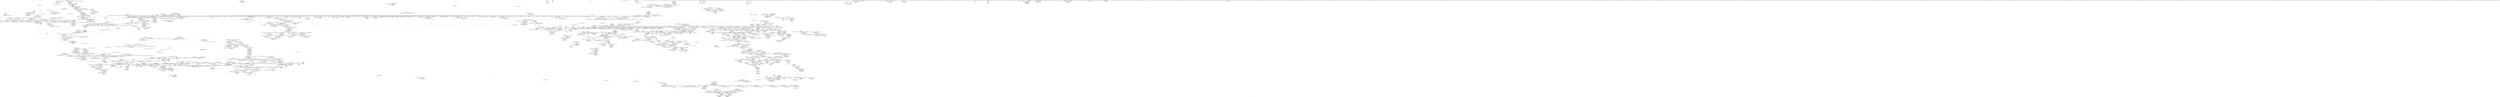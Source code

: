 digraph "SVFG" {
	label="SVFG";

	Node0x5565f0e99460 [shape=record,color=grey,label="{NodeID: 0\nNullPtr}"];
	Node0x5565f0e99460 -> Node0x5565f1748040[style=solid];
	Node0x5565f0e99460 -> Node0x5565f1748140[style=solid];
	Node0x5565f0e99460 -> Node0x5565f1748210[style=solid];
	Node0x5565f0e99460 -> Node0x5565f17482e0[style=solid];
	Node0x5565f0e99460 -> Node0x5565f17483b0[style=solid];
	Node0x5565f0e99460 -> Node0x5565f1748480[style=solid];
	Node0x5565f0e99460 -> Node0x5565f1748550[style=solid];
	Node0x5565f0e99460 -> Node0x5565f1748620[style=solid];
	Node0x5565f0e99460 -> Node0x5565f17486f0[style=solid];
	Node0x5565f0e99460 -> Node0x5565f17487c0[style=solid];
	Node0x5565f0e99460 -> Node0x5565f1748890[style=solid];
	Node0x5565f0e99460 -> Node0x5565f1748960[style=solid];
	Node0x5565f0e99460 -> Node0x5565f1748a30[style=solid];
	Node0x5565f0e99460 -> Node0x5565f1748b00[style=solid];
	Node0x5565f0e99460 -> Node0x5565f1748bd0[style=solid];
	Node0x5565f0e99460 -> Node0x5565f1748ca0[style=solid];
	Node0x5565f0e99460 -> Node0x5565f1748d70[style=solid];
	Node0x5565f0e99460 -> Node0x5565f1748e40[style=solid];
	Node0x5565f0e99460 -> Node0x5565f1748f10[style=solid];
	Node0x5565f0e99460 -> Node0x5565f1748fe0[style=solid];
	Node0x5565f0e99460 -> Node0x5565f17490b0[style=solid];
	Node0x5565f0e99460 -> Node0x5565f1749180[style=solid];
	Node0x5565f0e99460 -> Node0x5565f1749250[style=solid];
	Node0x5565f0e99460 -> Node0x5565f1749320[style=solid];
	Node0x5565f0e99460 -> Node0x5565f17493f0[style=solid];
	Node0x5565f0e99460 -> Node0x5565f17494c0[style=solid];
	Node0x5565f0e99460 -> Node0x5565f1749590[style=solid];
	Node0x5565f0e99460 -> Node0x5565f1749660[style=solid];
	Node0x5565f0e99460 -> Node0x5565f1749730[style=solid];
	Node0x5565f0e99460 -> Node0x5565f1749800[style=solid];
	Node0x5565f0e99460 -> Node0x5565f17498d0[style=solid];
	Node0x5565f0e99460 -> Node0x5565f17499a0[style=solid];
	Node0x5565f0e99460 -> Node0x5565f1749a70[style=solid];
	Node0x5565f0e99460 -> Node0x5565f1749b40[style=solid];
	Node0x5565f0e99460 -> Node0x5565f1749c10[style=solid];
	Node0x5565f0e99460 -> Node0x5565f1749ce0[style=solid];
	Node0x5565f0e99460 -> Node0x5565f1749db0[style=solid];
	Node0x5565f0e99460 -> Node0x5565f1749e80[style=solid];
	Node0x5565f0e99460 -> Node0x5565f1749f50[style=solid];
	Node0x5565f0e99460 -> Node0x5565f174a020[style=solid];
	Node0x5565f0e99460 -> Node0x5565f174a0f0[style=solid];
	Node0x5565f0e99460 -> Node0x5565f174a1c0[style=solid];
	Node0x5565f0e99460 -> Node0x5565f174a290[style=solid];
	Node0x5565f0e99460 -> Node0x5565f174a360[style=solid];
	Node0x5565f0e99460 -> Node0x5565f174a430[style=solid];
	Node0x5565f0e99460 -> Node0x5565f174a500[style=solid];
	Node0x5565f0e99460 -> Node0x5565f174a5d0[style=solid];
	Node0x5565f0e99460 -> Node0x5565f174a6a0[style=solid];
	Node0x5565f0e99460 -> Node0x5565f174a770[style=solid];
	Node0x5565f0e99460 -> Node0x5565f174a840[style=solid];
	Node0x5565f0e99460 -> Node0x5565f174a910[style=solid];
	Node0x5565f0e99460 -> Node0x5565f174a9e0[style=solid];
	Node0x5565f0e99460 -> Node0x5565f174aab0[style=solid];
	Node0x5565f0e99460 -> Node0x5565f174ab80[style=solid];
	Node0x5565f0e99460 -> Node0x5565f174ac50[style=solid];
	Node0x5565f0e99460 -> Node0x5565f174ad20[style=solid];
	Node0x5565f0e99460 -> Node0x5565f174adf0[style=solid];
	Node0x5565f0e99460 -> Node0x5565f174aec0[style=solid];
	Node0x5565f0e99460 -> Node0x5565f174af90[style=solid];
	Node0x5565f0e99460 -> Node0x5565f174b060[style=solid];
	Node0x5565f0e99460 -> Node0x5565f174b130[style=solid];
	Node0x5565f0e99460 -> Node0x5565f174b200[style=solid];
	Node0x5565f0e99460 -> Node0x5565f174b2d0[style=solid];
	Node0x5565f0e99460 -> Node0x5565f174b3a0[style=solid];
	Node0x5565f0e99460 -> Node0x5565f174b470[style=solid];
	Node0x5565f0e99460 -> Node0x5565f174b540[style=solid];
	Node0x5565f0e99460 -> Node0x5565f174b610[style=solid];
	Node0x5565f0e99460 -> Node0x5565f174b6e0[style=solid];
	Node0x5565f0e99460 -> Node0x5565f174b7b0[style=solid];
	Node0x5565f0e99460 -> Node0x5565f174b880[style=solid];
	Node0x5565f0e99460 -> Node0x5565f174b950[style=solid];
	Node0x5565f0e99460 -> Node0x5565f174ba20[style=solid];
	Node0x5565f0e99460 -> Node0x5565f174baf0[style=solid];
	Node0x5565f0e99460 -> Node0x5565f174bbc0[style=solid];
	Node0x5565f0e99460 -> Node0x5565f174bc90[style=solid];
	Node0x5565f0e99460 -> Node0x5565f174bd60[style=solid];
	Node0x5565f0e99460 -> Node0x5565f174be30[style=solid];
	Node0x5565f0e99460 -> Node0x5565f174bf00[style=solid];
	Node0x5565f0e99460 -> Node0x5565f174bfd0[style=solid];
	Node0x5565f0e99460 -> Node0x5565f174c0a0[style=solid];
	Node0x5565f0e99460 -> Node0x5565f174c170[style=solid];
	Node0x5565f0e99460 -> Node0x5565f174c240[style=solid];
	Node0x5565f0e99460 -> Node0x5565f174c310[style=solid];
	Node0x5565f0e99460 -> Node0x5565f1782040[style=solid];
	Node0x5565f0e99460 -> Node0x5565f1756eb0[style=solid];
	Node0x5565f0e99460 -> Node0x5565f1759d00[style=solid];
	Node0x5565f0e99460 -> Node0x5565f1795740[style=solid];
	Node0x5565f0e99460 -> Node0x5565f1795810[style=solid];
	Node0x5565f0e99460 -> Node0x5565f17958e0[style=solid];
	Node0x5565f0e99460 -> Node0x5565f1797960[style=solid];
	Node0x5565f0e99460 -> Node0x5565f17da9c0[style=solid];
	Node0x5565f0e99460 -> Node0x5565f17dcee0[style=solid];
	Node0x5565f0e99460 -> Node0x5565f17ddc60[style=solid];
	Node0x5565f0e99460 -> Node0x5565f17de260[style=solid];
	Node0x5565f0e99460 -> Node0x5565f17de560[style=solid];
	Node0x5565f0e99460 -> Node0x5565f17dee60[style=solid];
	Node0x5565f0e99460 -> Node0x5565f17defe0[style=solid];
	Node0x5565f0e99460 -> Node0x5565f17df460[style=solid];
	Node0x5565f0e99460:s64 -> Node0x5565f1973810[style=solid,color=red];
	Node0x5565f0e99460:s64 -> Node0x5565f19852c0[style=solid,color=red];
	Node0x5565f1754610 [shape=record,color=blue,label="{NodeID: 1550\n86\<--329\nres\<--inc72\nmain\n}"];
	Node0x5565f1754610 -> Node0x5565f18669e0[style=dashed];
	Node0x5565f1732690 [shape=record,color=green,label="{NodeID: 443\n2753\<--2754\n__last.addr\<--__last.addr_field_insensitive\n_ZSt34__uninitialized_move_if_noexcept_aIPNSt7__cxx1112basic_stringIcSt11char_traitsIcESaIcEEES6_SaIS5_EET0_T_S9_S8_RT1_\n}"];
	Node0x5565f1732690 -> Node0x5565f177d6c0[style=solid];
	Node0x5565f1732690 -> Node0x5565f1798e80[style=solid];
	Node0x5565f1974250 [shape=record,color=black,label="{NodeID: 4207\n2724 = PHI(2451, )\n0th arg _ZNSt12_Vector_baseINSt7__cxx1112basic_stringIcSt11char_traitsIcESaIcEEESaIS5_EE11_M_allocateEm }"];
	Node0x5565f1974250 -> Node0x5565f1798c10[style=solid];
	Node0x5565f1741b50 [shape=record,color=purple,label="{NodeID: 886\n458\<--441\nfirst\<--__p\n_ZNSt3setINSt7__cxx1112basic_stringIcSt11char_traitsIcESaIcEEESt4lessIS5_ESaIS5_EE6insertERKS5_\n|{<s0>52}}"];
	Node0x5565f1741b50:s0 -> Node0x5565f1988710[style=solid,color=red];
	Node0x5565f1778310 [shape=record,color=red,label="{NodeID: 1329\n2019\<--2016\nthis1\<--this.addr\n_ZNK9__gnu_cxx13new_allocatorISt13_Rb_tree_nodeINSt7__cxx1112basic_stringIcSt11char_traitsIcESaIcEEEEE8max_sizeEv\n}"];
	Node0x5565f172a730 [shape=record,color=green,label="{NodeID: 222\n1223\<--1224\nref.tmp8\<--ref.tmp8_field_insensitive\n_ZNSt8_Rb_treeINSt7__cxx1112basic_stringIcSt11char_traitsIcESaIcEEES5_St9_IdentityIS5_ESt4lessIS5_ESaIS5_EE16_M_insert_uniqueIRKS5_EESt4pairISt17_Rb_tree_iteratorIS5_EbEOT_\n|{<s0>115|<s1>116}}"];
	Node0x5565f172a730:s0 -> Node0x5565f1984260[style=solid,color=red];
	Node0x5565f172a730:s1 -> Node0x5565f1981060[style=solid,color=red];
	Node0x5565f17defe0 [shape=record,color=grey,label="{NodeID: 2879\n934 = cmp(933, 3, )\n}"];
	Node0x5565f1796b90 [shape=record,color=blue,label="{NodeID: 1772\n2337\<--2332\n__n.addr\<--__n\n_ZNSt16allocator_traitsISaINSt7__cxx1112basic_stringIcSt11char_traitsIcESaIcEEEEE10deallocateERS6_PS5_m\n}"];
	Node0x5565f1796b90 -> Node0x5565f177a460[style=dashed];
	Node0x5565f174e700 [shape=record,color=black,label="{NodeID: 665\n800\<--795\n\<--this1\n_ZNSt8_Rb_treeINSt7__cxx1112basic_stringIcSt11char_traitsIcESaIcEEES5_St9_IdentityIS5_ESt4lessIS5_ESaIS5_EE13_Rb_tree_implIS9_Lb1EEC2Ev\n|{<s0>76}}"];
	Node0x5565f174e700:s0 -> Node0x5565f1973090[style=solid,color=red];
	Node0x5565f1990210 [shape=record,color=black,label="{NodeID: 4429\n2353 = PHI(2345, )\n2nd arg _ZN9__gnu_cxx13new_allocatorINSt7__cxx1112basic_stringIcSt11char_traitsIcESaIcEEEE10deallocateEPS6_m }"];
	Node0x5565f1990210 -> Node0x5565f1796e00[style=solid];
	Node0x5565f17922b0 [shape=record,color=yellow,style=double,label="{NodeID: 3322\n300V_1 = ENCHI(MR_300V_0)\npts\{2198 \}\nFun[_ZNSt12_Vector_baseINSt7__cxx1112basic_stringIcSt11char_traitsIcESaIcEEESaIS5_EED2Ev]}"];
	Node0x5565f17922b0 -> Node0x5565f1795f60[style=dashed];
	Node0x5565f176cf80 [shape=record,color=red,label="{NodeID: 1108\n118\<--12\n\<--stdin\nmain\n}"];
	Node0x5565f176cf80 -> Node0x5565f174c820[style=solid];
	Node0x5565f0e994f0 [shape=record,color=green,label="{NodeID: 1\n7\<--1\n__dso_handle\<--dummyObj\nGlob }"];
	Node0x5565f17546e0 [shape=record,color=blue,label="{NodeID: 1551\n333\<--334\n\<--\nmain\n}"];
	Node0x5565f17546e0 -> Node0x5565f18682e0[style=dashed];
	Node0x5565f1732760 [shape=record,color=green,label="{NodeID: 444\n2755\<--2756\n__result.addr\<--__result.addr_field_insensitive\n_ZSt34__uninitialized_move_if_noexcept_aIPNSt7__cxx1112basic_stringIcSt11char_traitsIcESaIcEEES6_SaIS5_EET0_T_S9_S8_RT1_\n}"];
	Node0x5565f1732760 -> Node0x5565f177d790[style=solid];
	Node0x5565f1732760 -> Node0x5565f1798f50[style=solid];
	Node0x5565f1974390 [shape=record,color=black,label="{NodeID: 4208\n2725 = PHI(2452, )\n1st arg _ZNSt12_Vector_baseINSt7__cxx1112basic_stringIcSt11char_traitsIcESaIcEEESaIS5_EE11_M_allocateEm }"];
	Node0x5565f1974390 -> Node0x5565f1798ce0[style=solid];
	Node0x5565f1741c20 [shape=record,color=purple,label="{NodeID: 887\n459\<--441\nsecond\<--__p\n_ZNSt3setINSt7__cxx1112basic_stringIcSt11char_traitsIcESaIcEEESt4lessIS5_ESaIS5_EE6insertERKS5_\n|{<s0>52}}"];
	Node0x5565f1741c20:s0 -> Node0x5565f1988820[style=solid,color=red];
	Node0x5565f17783e0 [shape=record,color=red,label="{NodeID: 1330\n2038\<--2029\n\<--__a.addr\n_ZNSt16allocator_traitsISaISt13_Rb_tree_nodeINSt7__cxx1112basic_stringIcSt11char_traitsIcESaIcEEEEEE9constructIS6_JRKS6_EEEvRS8_PT_DpOT0_\n}"];
	Node0x5565f17783e0 -> Node0x5565f1753360[style=solid];
	Node0x5565f172a800 [shape=record,color=green,label="{NodeID: 223\n1225\<--1226\nref.tmp10\<--ref.tmp10_field_insensitive\n_ZNSt8_Rb_treeINSt7__cxx1112basic_stringIcSt11char_traitsIcESaIcEEES5_St9_IdentityIS5_ESt4lessIS5_ESaIS5_EE16_M_insert_uniqueIRKS5_EESt4pairISt17_Rb_tree_iteratorIS5_EbEOT_\n|{|<s1>116}}"];
	Node0x5565f172a800 -> Node0x5565f17591a0[style=solid];
	Node0x5565f172a800:s1 -> Node0x5565f19811b0[style=solid,color=red];
	Node0x5565f17df160 [shape=record,color=grey,label="{NodeID: 2880\n2734 = cmp(2733, 874, )\n}"];
	Node0x5565f1796c60 [shape=record,color=blue,label="{NodeID: 1773\n2354\<--2351\nthis.addr\<--this\n_ZN9__gnu_cxx13new_allocatorINSt7__cxx1112basic_stringIcSt11char_traitsIcESaIcEEEE10deallocateEPS6_m\n}"];
	Node0x5565f1796c60 -> Node0x5565f177a530[style=dashed];
	Node0x5565f174e7d0 [shape=record,color=black,label="{NodeID: 666\n804\<--795\n\<--this1\n_ZNSt8_Rb_treeINSt7__cxx1112basic_stringIcSt11char_traitsIcESaIcEEES5_St9_IdentityIS5_ESt4lessIS5_ESaIS5_EE13_Rb_tree_implIS9_Lb1EEC2Ev\n}"];
	Node0x5565f174e7d0 -> Node0x5565f1743960[style=solid];
	Node0x5565f1990320 [shape=record,color=black,label="{NodeID: 4430\n2330 = PHI(2310, )\n0th arg _ZNSt16allocator_traitsISaINSt7__cxx1112basic_stringIcSt11char_traitsIcESaIcEEEEE10deallocateERS6_PS5_m }"];
	Node0x5565f1990320 -> Node0x5565f17969f0[style=solid];
	Node0x5565f1792390 [shape=record,color=yellow,style=double,label="{NodeID: 3323\n302V_1 = ENCHI(MR_302V_0)\npts\{2200 \}\nFun[_ZNSt12_Vector_baseINSt7__cxx1112basic_stringIcSt11char_traitsIcESaIcEEESaIS5_EED2Ev]}"];
	Node0x5565f1792390 -> Node0x5565f1796030[style=dashed];
	Node0x5565f176d050 [shape=record,color=red,label="{NodeID: 1109\n124\<--17\n\<--stdout\nmain\n}"];
	Node0x5565f176d050 -> Node0x5565f174c8f0[style=solid];
	Node0x5565f16f0200 [shape=record,color=green,label="{NodeID: 2\n8\<--1\n.str\<--dummyObj\nGlob }"];
	Node0x5565f17547b0 [shape=record,color=blue,label="{NodeID: 1552\n336\<--337\n\<--\nmain\n}"];
	Node0x5565f17547b0 -> Node0x5565f18687e0[style=dashed];
	Node0x5565f1732830 [shape=record,color=green,label="{NodeID: 445\n2757\<--2758\n__alloc.addr\<--__alloc.addr_field_insensitive\n_ZSt34__uninitialized_move_if_noexcept_aIPNSt7__cxx1112basic_stringIcSt11char_traitsIcESaIcEEES6_SaIS5_EET0_T_S9_S8_RT1_\n}"];
	Node0x5565f1732830 -> Node0x5565f177d860[style=solid];
	Node0x5565f1732830 -> Node0x5565f1799020[style=solid];
	Node0x5565f19744d0 [shape=record,color=black,label="{NodeID: 4209\n1138 = PHI(1057, )\n0th arg _ZNSt16allocator_traitsISaISt13_Rb_tree_nodeINSt7__cxx1112basic_stringIcSt11char_traitsIcESaIcEEEEEE10deallocateERS8_PS7_m }"];
	Node0x5565f19744d0 -> Node0x5565f1758640[style=solid];
	Node0x5565f1784790 [shape=record,color=yellow,style=double,label="{NodeID: 3102\n182V_1 = ENCHI(MR_182V_0)\npts\{12180000 \}\nFun[_ZNSt8_Rb_treeINSt7__cxx1112basic_stringIcSt11char_traitsIcESaIcEEES5_St9_IdentityIS5_ESt4lessIS5_ESaIS5_EE10_M_insert_IRKS5_NSB_11_Alloc_nodeEEESt17_Rb_tree_iteratorIS5_EPSt18_Rb_tree_node_baseSJ_OT_RT0_]|{<s0>140}}"];
	Node0x5565f1784790:s0 -> Node0x5565f187dad0[style=dashed,color=red];
	Node0x5565f1741cf0 [shape=record,color=purple,label="{NodeID: 888\n446\<--445\n_M_t\<--this1\n_ZNSt3setINSt7__cxx1112basic_stringIcSt11char_traitsIcESaIcEEESt4lessIS5_ESaIS5_EE6insertERKS5_\n|{<s0>51}}"];
	Node0x5565f1741cf0:s0 -> Node0x5565f19880b0[style=solid,color=red];
	Node0x5565f17784b0 [shape=record,color=red,label="{NodeID: 1331\n2040\<--2031\n\<--__p.addr\n_ZNSt16allocator_traitsISaISt13_Rb_tree_nodeINSt7__cxx1112basic_stringIcSt11char_traitsIcESaIcEEEEEE9constructIS6_JRKS6_EEEvRS8_PT_DpOT0_\n|{<s0>183}}"];
	Node0x5565f17784b0:s0 -> Node0x5565f198a530[style=solid,color=red];
	Node0x5565f172a8d0 [shape=record,color=green,label="{NodeID: 224\n1232\<--1233\n_ZNKSt9_IdentityINSt7__cxx1112basic_stringIcSt11char_traitsIcESaIcEEEEclERKS5_\<--_ZNKSt9_IdentityINSt7__cxx1112basic_stringIcSt11char_traitsIcESaIcEEEEclERKS5__field_insensitive\n}"];
	Node0x5565f17df2e0 [shape=record,color=grey,label="{NodeID: 2881\n295 = cmp(293, 294, )\n}"];
	Node0x5565f1796d30 [shape=record,color=blue,label="{NodeID: 1774\n2356\<--2352\n__p.addr\<--__p\n_ZN9__gnu_cxx13new_allocatorINSt7__cxx1112basic_stringIcSt11char_traitsIcESaIcEEEE10deallocateEPS6_m\n}"];
	Node0x5565f1796d30 -> Node0x5565f177a600[style=dashed];
	Node0x5565f174e8a0 [shape=record,color=black,label="{NodeID: 667\n806\<--805\n\<--\n_ZNSt8_Rb_treeINSt7__cxx1112basic_stringIcSt11char_traitsIcESaIcEEES5_St9_IdentityIS5_ESt4lessIS5_ESaIS5_EE13_Rb_tree_implIS9_Lb1EEC2Ev\n|{<s0>77}}"];
	Node0x5565f174e8a0:s0 -> Node0x5565f1980900[style=solid,color=red];
	Node0x5565f1990430 [shape=record,color=black,label="{NodeID: 4431\n2331 = PHI(2311, )\n1st arg _ZNSt16allocator_traitsISaINSt7__cxx1112basic_stringIcSt11char_traitsIcESaIcEEEEE10deallocateERS6_PS5_m }"];
	Node0x5565f1990430 -> Node0x5565f1796ac0[style=solid];
	Node0x5565f1792470 [shape=record,color=yellow,style=double,label="{NodeID: 3324\n46V_1 = ENCHI(MR_46V_0)\npts\{950000 \}\nFun[_ZNSt12_Vector_baseINSt7__cxx1112basic_stringIcSt11char_traitsIcESaIcEEESaIS5_EED2Ev]}"];
	Node0x5565f1792470 -> Node0x5565f17795c0[style=dashed];
	Node0x5565f1792470 -> Node0x5565f1779760[style=dashed];
	Node0x5565f176d120 [shape=record,color=red,label="{NodeID: 1110\n131\<--62\n\<--t\nmain\n}"];
	Node0x5565f176d120 -> Node0x5565f1782210[style=solid];
	Node0x5565f16f0290 [shape=record,color=green,label="{NodeID: 3\n10\<--1\n.str.1\<--dummyObj\nGlob }"];
	Node0x5565f1754880 [shape=record,color=blue,label="{NodeID: 1553\n80\<--341\nexn.slot\<--\nmain\n}"];
	Node0x5565f1754880 -> Node0x5565f176d940[style=dashed];
	Node0x5565f1732900 [shape=record,color=green,label="{NodeID: 446\n2759\<--2760\nagg.tmp\<--agg.tmp_field_insensitive\n_ZSt34__uninitialized_move_if_noexcept_aIPNSt7__cxx1112basic_stringIcSt11char_traitsIcESaIcEEES6_SaIS5_EET0_T_S9_S8_RT1_\n}"];
	Node0x5565f1732900 -> Node0x5565f176a060[style=solid];
	Node0x5565f1732900 -> Node0x5565f176a130[style=solid];
	Node0x5565f1974610 [shape=record,color=black,label="{NodeID: 4210\n1139 = PHI(1058, )\n1st arg _ZNSt16allocator_traitsISaISt13_Rb_tree_nodeINSt7__cxx1112basic_stringIcSt11char_traitsIcESaIcEEEEEE10deallocateERS8_PS7_m }"];
	Node0x5565f1974610 -> Node0x5565f1758710[style=solid];
	Node0x5565f1784870 [shape=record,color=yellow,style=double,label="{NodeID: 3103\n430V_1 = ENCHI(MR_430V_0)\npts\{14560000 \}\nFun[_ZNSt8_Rb_treeINSt7__cxx1112basic_stringIcSt11char_traitsIcESaIcEEES5_St9_IdentityIS5_ESt4lessIS5_ESaIS5_EE10_M_insert_IRKS5_NSB_11_Alloc_nodeEEESt17_Rb_tree_iteratorIS5_EPSt18_Rb_tree_node_baseSJ_OT_RT0_]|{<s0>142}}"];
	Node0x5565f1784870:s0 -> Node0x5565f175b150[style=dashed,color=red];
	Node0x5565f1741dc0 [shape=record,color=purple,label="{NodeID: 889\n452\<--451\n\<--\n_ZNSt3setINSt7__cxx1112basic_stringIcSt11char_traitsIcESaIcEEESt4lessIS5_ESaIS5_EE6insertERKS5_\n}"];
	Node0x5565f1741dc0 -> Node0x5565f17550a0[style=solid];
	Node0x5565f1778580 [shape=record,color=red,label="{NodeID: 1332\n2041\<--2033\n\<--__args.addr\n_ZNSt16allocator_traitsISaISt13_Rb_tree_nodeINSt7__cxx1112basic_stringIcSt11char_traitsIcESaIcEEEEEE9constructIS6_JRKS6_EEEvRS8_PT_DpOT0_\n|{<s0>182}}"];
	Node0x5565f1778580:s0 -> Node0x5565f1988c50[style=solid,color=red];
	Node0x5565f172a9d0 [shape=record,color=green,label="{NodeID: 225\n1235\<--1236\n_ZNSt8_Rb_treeINSt7__cxx1112basic_stringIcSt11char_traitsIcESaIcEEES5_St9_IdentityIS5_ESt4lessIS5_ESaIS5_EE24_M_get_insert_unique_posERKS5_\<--_ZNSt8_Rb_treeINSt7__cxx1112basic_stringIcSt11char_traitsIcESaIcEEES5_St9_IdentityIS5_ESt4lessIS5_ESaIS5_EE24_M_get_insert_unique_posERKS5__field_insensitive\n}"];
	Node0x5565f17df460 [shape=record,color=grey,label="{NodeID: 2882\n1346 = cmp(1345, 3, )\n}"];
	Node0x5565f1796e00 [shape=record,color=blue,label="{NodeID: 1775\n2358\<--2353\n.addr\<--\n_ZN9__gnu_cxx13new_allocatorINSt7__cxx1112basic_stringIcSt11char_traitsIcESaIcEEEE10deallocateEPS6_m\n}"];
	Node0x5565f174e970 [shape=record,color=black,label="{NodeID: 668\n817\<--816\n\<--this1\n_ZNSaISt13_Rb_tree_nodeINSt7__cxx1112basic_stringIcSt11char_traitsIcESaIcEEEEEC2Ev\n|{<s0>78}}"];
	Node0x5565f174e970:s0 -> Node0x5565f1986ba0[style=solid,color=red];
	Node0x5565f1990540 [shape=record,color=black,label="{NodeID: 4432\n2332 = PHI(2312, )\n2nd arg _ZNSt16allocator_traitsISaINSt7__cxx1112basic_stringIcSt11char_traitsIcESaIcEEEEE10deallocateERS6_PS5_m }"];
	Node0x5565f1990540 -> Node0x5565f1796b90[style=solid];
	Node0x5565f1792550 [shape=record,color=yellow,style=double,label="{NodeID: 3325\n50V_1 = ENCHI(MR_50V_0)\npts\{950002 \}\nFun[_ZNSt12_Vector_baseINSt7__cxx1112basic_stringIcSt11char_traitsIcESaIcEEESaIS5_EED2Ev]}"];
	Node0x5565f1792550 -> Node0x5565f1779690[style=dashed];
	Node0x5565f176d1f0 [shape=record,color=red,label="{NodeID: 1111\n136\<--64\n\<--_n\nmain\n}"];
	Node0x5565f176d1f0 -> Node0x5565f17dd1e0[style=solid];
	Node0x5565f16f0950 [shape=record,color=green,label="{NodeID: 4\n12\<--1\nstdin\<--dummyObj\nGlob }"];
	Node0x5565f1754950 [shape=record,color=blue,label="{NodeID: 1554\n82\<--343\nehselector.slot\<--\nmain\n}"];
	Node0x5565f1754950 -> Node0x5565f176da10[style=dashed];
	Node0x5565f17329d0 [shape=record,color=green,label="{NodeID: 447\n2761\<--2762\nagg.tmp1\<--agg.tmp1_field_insensitive\n_ZSt34__uninitialized_move_if_noexcept_aIPNSt7__cxx1112basic_stringIcSt11char_traitsIcESaIcEEES6_SaIS5_EET0_T_S9_S8_RT1_\n}"];
	Node0x5565f17329d0 -> Node0x5565f176a200[style=solid];
	Node0x5565f17329d0 -> Node0x5565f176a2d0[style=solid];
	Node0x5565f1974750 [shape=record,color=black,label="{NodeID: 4211\n1140 = PHI(1060, )\n2nd arg _ZNSt16allocator_traitsISaISt13_Rb_tree_nodeINSt7__cxx1112basic_stringIcSt11char_traitsIcESaIcEEEEEE10deallocateERS8_PS7_m }"];
	Node0x5565f1974750 -> Node0x5565f17587e0[style=solid];
	Node0x5565f1741e90 [shape=record,color=purple,label="{NodeID: 890\n455\<--451\n\<--\n_ZNSt3setINSt7__cxx1112basic_stringIcSt11char_traitsIcESaIcEEESt4lessIS5_ESaIS5_EE6insertERKS5_\n}"];
	Node0x5565f1741e90 -> Node0x5565f1755170[style=solid];
	Node0x5565f1778650 [shape=record,color=red,label="{NodeID: 1333\n2062\<--2053\nthis1\<--this.addr\n_ZN9__gnu_cxx13new_allocatorISt13_Rb_tree_nodeINSt7__cxx1112basic_stringIcSt11char_traitsIcESaIcEEEEE9constructIS7_JRKS7_EEEvPT_DpOT0_\n}"];
	Node0x5565f172aad0 [shape=record,color=green,label="{NodeID: 226\n1249\<--1250\n_ZNSt8_Rb_treeINSt7__cxx1112basic_stringIcSt11char_traitsIcESaIcEEES5_St9_IdentityIS5_ESt4lessIS5_ESaIS5_EE11_Alloc_nodeC2ERSB_\<--_ZNSt8_Rb_treeINSt7__cxx1112basic_stringIcSt11char_traitsIcESaIcEEES5_St9_IdentityIS5_ESt4lessIS5_ESaIS5_EE11_Alloc_nodeC2ERSB__field_insensitive\n}"];
	Node0x5565f17df5e0 [shape=record,color=grey,label="{NodeID: 2883\n1767 = cmp(1764, 117, )\n}"];
	Node0x5565f17df5e0 -> Node0x5565f1752250[style=solid];
	Node0x5565f1796ed0 [shape=record,color=blue,label="{NodeID: 1776\n2370\<--2369\nthis.addr\<--this\n_ZNSaINSt7__cxx1112basic_stringIcSt11char_traitsIcESaIcEEEED2Ev\n}"];
	Node0x5565f1796ed0 -> Node0x5565f177a6d0[style=dashed];
	Node0x5565f174ea40 [shape=record,color=black,label="{NodeID: 669\n937\<--936\n\<--\n_ZNSt8_Rb_treeINSt7__cxx1112basic_stringIcSt11char_traitsIcESaIcEEES5_St9_IdentityIS5_ESt4lessIS5_ESaIS5_EE8_M_eraseEPSt13_Rb_tree_nodeIS5_E\n|{<s0>88}}"];
	Node0x5565f174ea40:s0 -> Node0x5565f1982460[style=solid,color=red];
	Node0x5565f1990650 [shape=record,color=black,label="{NodeID: 4433\n1671 = PHI(1316, 1316, )\n0th arg _ZNSt4pairIPSt18_Rb_tree_node_baseS1_EC2IRPSt13_Rb_tree_nodeINSt7__cxx1112basic_stringIcSt11char_traitsIcESaIcEEEERS1_Lb1EEEOT_OT0_ }"];
	Node0x5565f1990650 -> Node0x5565f175b8a0[style=solid];
	Node0x5565f176d2c0 [shape=record,color=red,label="{NodeID: 1112\n135\<--66\n\<--tt\nmain\n}"];
	Node0x5565f176d2c0 -> Node0x5565f17dd1e0[style=solid];
	Node0x5565f16f09e0 [shape=record,color=green,label="{NodeID: 5\n13\<--1\n.str.2\<--dummyObj\nGlob }"];
	Node0x5565f1754a20 [shape=record,color=blue,label="{NodeID: 1555\n104\<--349\ni53\<--inc78\nmain\n}"];
	Node0x5565f1754a20 -> Node0x5565f176e3d0[style=dashed];
	Node0x5565f1754a20 -> Node0x5565f176e4a0[style=dashed];
	Node0x5565f1754a20 -> Node0x5565f176e570[style=dashed];
	Node0x5565f1754a20 -> Node0x5565f17543a0[style=dashed];
	Node0x5565f1754a20 -> Node0x5565f1754a20[style=dashed];
	Node0x5565f1754a20 -> Node0x5565f18457f0[style=dashed];
	Node0x5565f1732aa0 [shape=record,color=green,label="{NodeID: 448\n2769\<--2770\n_ZSt32__make_move_if_noexcept_iteratorINSt7__cxx1112basic_stringIcSt11char_traitsIcESaIcEEESt13move_iteratorIPS5_EET0_PT_\<--_ZSt32__make_move_if_noexcept_iteratorINSt7__cxx1112basic_stringIcSt11char_traitsIcESaIcEEESt13move_iteratorIPS5_EET0_PT__field_insensitive\n}"];
	Node0x5565f1974890 [shape=record,color=black,label="{NodeID: 4212\n1450 = PHI(1229, )\n0th arg _ZNSt8_Rb_treeINSt7__cxx1112basic_stringIcSt11char_traitsIcESaIcEEES5_St9_IdentityIS5_ESt4lessIS5_ESaIS5_EE10_M_insert_IRKS5_NSB_11_Alloc_nodeEEESt17_Rb_tree_iteratorIS5_EPSt18_Rb_tree_node_baseSJ_OT_RT0_ }"];
	Node0x5565f1974890 -> Node0x5565f175a1e0[style=solid];
	Node0x5565f1784a60 [shape=record,color=yellow,style=double,label="{NodeID: 3105\n769V_1 = ENCHI(MR_769V_0)\npts\{33560000 \}\nFun[_ZNKSt8_Rb_treeINSt7__cxx1112basic_stringIcSt11char_traitsIcESaIcEEES5_St9_IdentityIS5_ESt4lessIS5_ESaIS5_EE3endEv]|{<s0>294}}"];
	Node0x5565f1784a60:s0 -> Node0x5565f179cf80[style=dashed,color=red];
	Node0x5565f1741f60 [shape=record,color=purple,label="{NodeID: 891\n539\<--503\ncoerce.dive\<--agg.tmp\n_ZNSt6vectorINSt7__cxx1112basic_stringIcSt11char_traitsIcESaIcEEESaIS5_EE9push_backERKS5_\n}"];
	Node0x5565f1741f60 -> Node0x5565f1755580[style=solid];
	Node0x5565f1778720 [shape=record,color=red,label="{NodeID: 1334\n2063\<--2055\n\<--__p.addr\n_ZN9__gnu_cxx13new_allocatorISt13_Rb_tree_nodeINSt7__cxx1112basic_stringIcSt11char_traitsIcESaIcEEEEE9constructIS7_JRKS7_EEEvPT_DpOT0_\n}"];
	Node0x5565f1778720 -> Node0x5565f1753430[style=solid];
	Node0x5565f172abd0 [shape=record,color=green,label="{NodeID: 227\n1257\<--1258\n_ZSt7forwardIRKNSt7__cxx1112basic_stringIcSt11char_traitsIcESaIcEEEEOT_RNSt16remove_referenceIS8_E4typeE\<--_ZSt7forwardIRKNSt7__cxx1112basic_stringIcSt11char_traitsIcESaIcEEEEOT_RNSt16remove_referenceIS8_E4typeE_field_insensitive\n}"];
	Node0x5565f1796fa0 [shape=record,color=blue,label="{NodeID: 1777\n2381\<--2380\nthis.addr\<--this\n_ZN9__gnu_cxx13new_allocatorINSt7__cxx1112basic_stringIcSt11char_traitsIcESaIcEEEED2Ev\n}"];
	Node0x5565f1796fa0 -> Node0x5565f177a7a0[style=dashed];
	Node0x5565f174eb10 [shape=record,color=black,label="{NodeID: 670\n943\<--942\n\<--\n_ZNSt8_Rb_treeINSt7__cxx1112basic_stringIcSt11char_traitsIcESaIcEEES5_St9_IdentityIS5_ESt4lessIS5_ESaIS5_EE8_M_eraseEPSt13_Rb_tree_nodeIS5_E\n|{<s0>90}}"];
	Node0x5565f174eb10:s0 -> Node0x5565f1984c50[style=solid,color=red];
	Node0x5565f19907a0 [shape=record,color=black,label="{NodeID: 4434\n1672 = PHI(1322, 1322, )\n1st arg _ZNSt4pairIPSt18_Rb_tree_node_baseS1_EC2IRPSt13_Rb_tree_nodeINSt7__cxx1112basic_stringIcSt11char_traitsIcESaIcEEEERS1_Lb1EEEOT_OT0_ }"];
	Node0x5565f19907a0 -> Node0x5565f175b970[style=solid];
	Node0x5565f176d390 [shape=record,color=red,label="{NodeID: 1113\n143\<--66\n\<--tt\nmain\n}"];
	Node0x5565f176d390 -> Node0x5565f17db0e0[style=solid];
	Node0x5565f16f0a70 [shape=record,color=green,label="{NodeID: 6\n15\<--1\n.str.3\<--dummyObj\nGlob }"];
	Node0x5565f1754af0 [shape=record,color=blue,label="{NodeID: 1556\n90\<--361\ni16\<--inc83\nmain\n}"];
	Node0x5565f1754af0 -> Node0x5565f176dd50[style=dashed];
	Node0x5565f1754af0 -> Node0x5565f176de20[style=dashed];
	Node0x5565f1754af0 -> Node0x5565f1754af0[style=dashed];
	Node0x5565f1754af0 -> Node0x5565f1844800[style=dashed];
	Node0x5565f1732ba0 [shape=record,color=green,label="{NodeID: 449\n2784\<--2785\n_ZSt22__uninitialized_copy_aISt13move_iteratorIPNSt7__cxx1112basic_stringIcSt11char_traitsIcESaIcEEEES7_S6_ET0_T_SA_S9_RSaIT1_E\<--_ZSt22__uninitialized_copy_aISt13move_iteratorIPNSt7__cxx1112basic_stringIcSt11char_traitsIcESaIcEEEES7_S6_ET0_T_SA_S9_RSaIT1_E_field_insensitive\n}"];
	Node0x5565f19749d0 [shape=record,color=black,label="{NodeID: 4213\n1451 = PHI(1252, )\n1st arg _ZNSt8_Rb_treeINSt7__cxx1112basic_stringIcSt11char_traitsIcESaIcEEES5_St9_IdentityIS5_ESt4lessIS5_ESaIS5_EE10_M_insert_IRKS5_NSB_11_Alloc_nodeEEESt17_Rb_tree_iteratorIS5_EPSt18_Rb_tree_node_baseSJ_OT_RT0_ }"];
	Node0x5565f19749d0 -> Node0x5565f175a2b0[style=solid];
	Node0x5565f1742030 [shape=record,color=purple,label="{NodeID: 892\n542\<--503\ncoerce.dive8\<--agg.tmp\n_ZNSt6vectorINSt7__cxx1112basic_stringIcSt11char_traitsIcESaIcEEESaIS5_EE9push_backERKS5_\n}"];
	Node0x5565f1742030 -> Node0x5565f176f270[style=solid];
	Node0x5565f17787f0 [shape=record,color=red,label="{NodeID: 1335\n2066\<--2057\n\<--__args.addr\n_ZN9__gnu_cxx13new_allocatorISt13_Rb_tree_nodeINSt7__cxx1112basic_stringIcSt11char_traitsIcESaIcEEEEE9constructIS7_JRKS7_EEEvPT_DpOT0_\n|{<s0>184}}"];
	Node0x5565f17787f0:s0 -> Node0x5565f1988c50[style=solid,color=red];
	Node0x5565f172acd0 [shape=record,color=green,label="{NodeID: 228\n1260\<--1261\n_ZNSt8_Rb_treeINSt7__cxx1112basic_stringIcSt11char_traitsIcESaIcEEES5_St9_IdentityIS5_ESt4lessIS5_ESaIS5_EE10_M_insert_IRKS5_NSB_11_Alloc_nodeEEESt17_Rb_tree_iteratorIS5_EPSt18_Rb_tree_node_baseSJ_OT_RT0_\<--_ZNSt8_Rb_treeINSt7__cxx1112basic_stringIcSt11char_traitsIcESaIcEEES5_St9_IdentityIS5_ESt4lessIS5_ESaIS5_EE10_M_insert_IRKS5_NSB_11_Alloc_nodeEEESt17_Rb_tree_iteratorIS5_EPSt18_Rb_tree_node_baseSJ_OT_RT0__field_insensitive\n}"];
	Node0x5565f1797070 [shape=record,color=blue,label="{NodeID: 1778\n2390\<--2387\n__a.addr\<--__a\n_ZNSt16allocator_traitsISaINSt7__cxx1112basic_stringIcSt11char_traitsIcESaIcEEEEE9constructIS5_JRKS5_EEEvRS6_PT_DpOT0_\n}"];
	Node0x5565f1797070 -> Node0x5565f177a870[style=dashed];
	Node0x5565f174ebe0 [shape=record,color=black,label="{NodeID: 671\n963\<--962\n\<--_M_impl\n_ZNSt8_Rb_treeINSt7__cxx1112basic_stringIcSt11char_traitsIcESaIcEEES5_St9_IdentityIS5_ESt4lessIS5_ESaIS5_EE8_M_beginEv\n}"];
	Node0x5565f174ebe0 -> Node0x5565f1764700[style=solid];
	Node0x5565f19908f0 [shape=record,color=black,label="{NodeID: 4435\n1673 = PHI(1324, 1324, )\n2nd arg _ZNSt4pairIPSt18_Rb_tree_node_baseS1_EC2IRPSt13_Rb_tree_nodeINSt7__cxx1112basic_stringIcSt11char_traitsIcESaIcEEEERS1_Lb1EEEOT_OT0_ }"];
	Node0x5565f19908f0 -> Node0x5565f1792be0[style=solid];
	Node0x5565f1792820 [shape=record,color=yellow,style=double,label="{NodeID: 3328\n700V_1 = ENCHI(MR_700V_0)\npts\{30310000 \}\nFun[_ZSteqIPNSt7__cxx1112basic_stringIcSt11char_traitsIcESaIcEEEEbRKSt13move_iteratorIT_ESB_]|{<s0>276}}"];
	Node0x5565f1792820:s0 -> Node0x5565f178b650[style=dashed,color=red];
	Node0x5565f176d460 [shape=record,color=red,label="{NodeID: 1114\n381\<--66\n\<--tt\nmain\n}"];
	Node0x5565f176d460 -> Node0x5565f17dcbe0[style=solid];
	Node0x5565f16f0b00 [shape=record,color=green,label="{NodeID: 7\n17\<--1\nstdout\<--dummyObj\nGlob }"];
	Node0x5565f1754bc0 [shape=record,color=blue,label="{NodeID: 1557\n66\<--382\ntt\<--inc92\nmain\n}"];
	Node0x5565f1754bc0 -> Node0x5565f1846ee0[style=dashed];
	Node0x5565f1732ca0 [shape=record,color=green,label="{NodeID: 450\n2789\<--2790\nthis.addr\<--this.addr_field_insensitive\n_ZNK9__gnu_cxx17__normal_iteratorIPNSt7__cxx1112basic_stringIcSt11char_traitsIcESaIcEEESt6vectorIS6_SaIS6_EEE4baseEv\n}"];
	Node0x5565f1732ca0 -> Node0x5565f177dad0[style=solid];
	Node0x5565f1732ca0 -> Node0x5565f1799290[style=solid];
	Node0x5565f1974b10 [shape=record,color=black,label="{NodeID: 4214\n1452 = PHI(1254, )\n2nd arg _ZNSt8_Rb_treeINSt7__cxx1112basic_stringIcSt11char_traitsIcESaIcEEES5_St9_IdentityIS5_ESt4lessIS5_ESaIS5_EE10_M_insert_IRKS5_NSB_11_Alloc_nodeEEESt17_Rb_tree_iteratorIS5_EPSt18_Rb_tree_node_baseSJ_OT_RT0_ }"];
	Node0x5565f1974b10 -> Node0x5565f175a380[style=solid];
	Node0x5565f1742100 [shape=record,color=purple,label="{NodeID: 893\n509\<--508\n_M_impl\<--\n_ZNSt6vectorINSt7__cxx1112basic_stringIcSt11char_traitsIcESaIcEEESaIS5_EE9push_backERKS5_\n}"];
	Node0x5565f17788c0 [shape=record,color=red,label="{NodeID: 1336\n2075\<--2072\n\<--__t.addr\n_ZSt7forwardISt17_Rb_tree_iteratorINSt7__cxx1112basic_stringIcSt11char_traitsIcESaIcEEEEEOT_RNSt16remove_referenceIS8_E4typeE\n}"];
	Node0x5565f17788c0 -> Node0x5565f17535d0[style=solid];
	Node0x5565f17333c0 [shape=record,color=green,label="{NodeID: 229\n1267\<--1268\n_ZNSt4pairISt17_Rb_tree_iteratorINSt7__cxx1112basic_stringIcSt11char_traitsIcESaIcEEEEbEC2IS7_bLb1EEEOT_OT0_\<--_ZNSt4pairISt17_Rb_tree_iteratorINSt7__cxx1112basic_stringIcSt11char_traitsIcESaIcEEEEbEC2IS7_bLb1EEEOT_OT0__field_insensitive\n}"];
	Node0x5565f18426d0 [shape=record,color=black,label="{NodeID: 2886\nMR_46V_7 = PHI(MR_46V_8, MR_46V_5, )\npts\{950000 \}\n|{|<s2>26|<s3>28|<s4>30|<s5>41}}"];
	Node0x5565f18426d0 -> Node0x5565f18637e0[style=dashed];
	Node0x5565f18426d0 -> Node0x5565f1876de0[style=dashed];
	Node0x5565f18426d0:s2 -> Node0x5565f18a80b0[style=dashed,color=red];
	Node0x5565f18426d0:s3 -> Node0x5565f1790600[style=dashed,color=red];
	Node0x5565f18426d0:s4 -> Node0x5565f1787cb0[style=dashed,color=red];
	Node0x5565f18426d0:s5 -> Node0x5565f1786ac0[style=dashed,color=red];
	Node0x5565f1797140 [shape=record,color=blue,label="{NodeID: 1779\n2392\<--2388\n__p.addr\<--__p\n_ZNSt16allocator_traitsISaINSt7__cxx1112basic_stringIcSt11char_traitsIcESaIcEEEEE9constructIS5_JRKS5_EEEvRS6_PT_DpOT0_\n}"];
	Node0x5565f1797140 -> Node0x5565f177a940[style=dashed];
	Node0x5565f174ecb0 [shape=record,color=black,label="{NodeID: 672\n965\<--964\n\<--add.ptr\n_ZNSt8_Rb_treeINSt7__cxx1112basic_stringIcSt11char_traitsIcESaIcEEES5_St9_IdentityIS5_ESt4lessIS5_ESaIS5_EE8_M_beginEv\n}"];
	Node0x5565f174ecb0 -> Node0x5565f17647d0[style=solid];
	Node0x5565f174ecb0 -> Node0x5565f17648a0[style=solid];
	Node0x5565f1990a40 [shape=record,color=black,label="{NodeID: 4436\n856 = PHI(835, )\n0th arg _ZNSt15_Rb_tree_header8_M_resetEv }"];
	Node0x5565f1990a40 -> Node0x5565f1756de0[style=solid];
	Node0x5565f1792930 [shape=record,color=yellow,style=double,label="{NodeID: 3329\n702V_1 = ENCHI(MR_702V_0)\npts\{30330000 \}\nFun[_ZSteqIPNSt7__cxx1112basic_stringIcSt11char_traitsIcESaIcEEEEbRKSt13move_iteratorIT_ESB_]|{<s0>277}}"];
	Node0x5565f1792930:s0 -> Node0x5565f178b650[style=dashed,color=red];
	Node0x5565f176d530 [shape=record,color=red,label="{NodeID: 1115\n156\<--68\n\<--n\nmain\n}"];
	Node0x5565f176d530 -> Node0x5565f17823b0[style=solid];
	Node0x5565f16f0b90 [shape=record,color=green,label="{NodeID: 8\n18\<--1\n_ZSt3cin\<--dummyObj\nGlob }"];
	Node0x5565f1754c90 [shape=record,color=blue,label="{NodeID: 1558\n80\<--386\nexn.slot\<--\nmain\n}"];
	Node0x5565f1754c90 -> Node0x5565f176d940[style=dashed];
	Node0x5565f1732d70 [shape=record,color=green,label="{NodeID: 451\n2798\<--2799\n__a.addr\<--__a.addr_field_insensitive\n_ZNSt16allocator_traitsISaINSt7__cxx1112basic_stringIcSt11char_traitsIcESaIcEEEEE7destroyIS5_EEvRS6_PT_\n}"];
	Node0x5565f1732d70 -> Node0x5565f177dba0[style=solid];
	Node0x5565f1732d70 -> Node0x5565f1799360[style=solid];
	Node0x5565f1974c50 [shape=record,color=black,label="{NodeID: 4215\n1453 = PHI(1256, )\n3rd arg _ZNSt8_Rb_treeINSt7__cxx1112basic_stringIcSt11char_traitsIcESaIcEEES5_St9_IdentityIS5_ESt4lessIS5_ESaIS5_EE10_M_insert_IRKS5_NSB_11_Alloc_nodeEEESt17_Rb_tree_iteratorIS5_EPSt18_Rb_tree_node_baseSJ_OT_RT0_ }"];
	Node0x5565f1974c50 -> Node0x5565f175a450[style=solid];
	Node0x5565f17421d0 [shape=record,color=purple,label="{NodeID: 894\n510\<--508\n_M_finish\<--\n_ZNSt6vectorINSt7__cxx1112basic_stringIcSt11char_traitsIcESaIcEEESaIS5_EE9push_backERKS5_\n}"];
	Node0x5565f17421d0 -> Node0x5565f176ef30[style=solid];
	Node0x5565f1778990 [shape=record,color=red,label="{NodeID: 1337\n2087\<--2084\n\<--__t.addr\n_ZSt7forwardIbEOT_RNSt16remove_referenceIS0_E4typeE\n}"];
	Node0x5565f1778990 -> Node0x5565f17536a0[style=solid];
	Node0x5565f17334c0 [shape=record,color=green,label="{NodeID: 230\n1273\<--1274\n_ZNSt17_Rb_tree_iteratorINSt7__cxx1112basic_stringIcSt11char_traitsIcESaIcEEEEC2EPSt18_Rb_tree_node_base\<--_ZNSt17_Rb_tree_iteratorINSt7__cxx1112basic_stringIcSt11char_traitsIcESaIcEEEEC2EPSt18_Rb_tree_node_base_field_insensitive\n}"];
	Node0x5565f1842bd0 [shape=record,color=black,label="{NodeID: 2887\nMR_48V_7 = PHI(MR_48V_8, MR_48V_5, )\npts\{950001 \}\n|{|<s2>26|<s3>28|<s4>41}}"];
	Node0x5565f1842bd0 -> Node0x5565f1863ce0[style=dashed];
	Node0x5565f1842bd0 -> Node0x5565f18772e0[style=dashed];
	Node0x5565f1842bd0:s2 -> Node0x5565f18a8190[style=dashed,color=red];
	Node0x5565f1842bd0:s3 -> Node0x5565f1790710[style=dashed,color=red];
	Node0x5565f1842bd0:s4 -> Node0x5565f1786ba0[style=dashed,color=red];
	Node0x5565f1797210 [shape=record,color=blue,label="{NodeID: 1780\n2394\<--2389\n__args.addr\<--__args\n_ZNSt16allocator_traitsISaINSt7__cxx1112basic_stringIcSt11char_traitsIcESaIcEEEEE9constructIS5_JRKS5_EEEvRS6_PT_DpOT0_\n}"];
	Node0x5565f1797210 -> Node0x5565f177aa10[style=dashed];
	Node0x5565f174ed80 [shape=record,color=black,label="{NodeID: 673\n969\<--968\n\<--\n_ZNSt8_Rb_treeINSt7__cxx1112basic_stringIcSt11char_traitsIcESaIcEEES5_St9_IdentityIS5_ESt4lessIS5_ESaIS5_EE8_M_beginEv\n}"];
	Node0x5565f174ed80 -> Node0x5565f174ee50[style=solid];
	Node0x5565f1990b50 [shape=record,color=black,label="{NodeID: 4437\n3198 = PHI(2977, )\n0th arg _ZNSt13move_iteratorIPNSt7__cxx1112basic_stringIcSt11char_traitsIcESaIcEEEEC2ES6_ }"];
	Node0x5565f1990b50 -> Node0x5565f179bcd0[style=solid];
	Node0x5565f176d600 [shape=record,color=red,label="{NodeID: 1116\n196\<--70\n\<--m\nmain\n}"];
	Node0x5565f176d600 -> Node0x5565f1782a30[style=solid];
	Node0x5565f16f0c20 [shape=record,color=green,label="{NodeID: 9\n19\<--1\n_ZSt4cout\<--dummyObj\nGlob }"];
	Node0x5565f1754d60 [shape=record,color=blue,label="{NodeID: 1559\n82\<--388\nehselector.slot\<--\nmain\n}"];
	Node0x5565f1754d60 -> Node0x5565f176da10[style=dashed];
	Node0x5565f1732e40 [shape=record,color=green,label="{NodeID: 452\n2800\<--2801\n__p.addr\<--__p.addr_field_insensitive\n_ZNSt16allocator_traitsISaINSt7__cxx1112basic_stringIcSt11char_traitsIcESaIcEEEEE7destroyIS5_EEvRS6_PT_\n}"];
	Node0x5565f1732e40 -> Node0x5565f177dc70[style=solid];
	Node0x5565f1732e40 -> Node0x5565f1799430[style=solid];
	Node0x5565f1974d90 [shape=record,color=black,label="{NodeID: 4216\n1454 = PHI(1217, )\n4th arg _ZNSt8_Rb_treeINSt7__cxx1112basic_stringIcSt11char_traitsIcESaIcEEES5_St9_IdentityIS5_ESt4lessIS5_ESaIS5_EE10_M_insert_IRKS5_NSB_11_Alloc_nodeEEESt17_Rb_tree_iteratorIS5_EPSt18_Rb_tree_node_baseSJ_OT_RT0_ }"];
	Node0x5565f1974d90 -> Node0x5565f175a520[style=solid];
	Node0x5565f17422a0 [shape=record,color=purple,label="{NodeID: 895\n513\<--512\n_M_impl2\<--\n_ZNSt6vectorINSt7__cxx1112basic_stringIcSt11char_traitsIcESaIcEEESaIS5_EE9push_backERKS5_\n}"];
	Node0x5565f1778a60 [shape=record,color=red,label="{NodeID: 1338\n2094\<--2091\n\<--__t.addr\n_ZSt7forwardIRSt17_Rb_tree_iteratorINSt7__cxx1112basic_stringIcSt11char_traitsIcESaIcEEEEEOT_RNSt16remove_referenceIS9_E4typeE\n}"];
	Node0x5565f1778a60 -> Node0x5565f1753770[style=solid];
	Node0x5565f17335c0 [shape=record,color=green,label="{NodeID: 231\n1286\<--1287\nthis.addr\<--this.addr_field_insensitive\n_ZNSt4pairISt23_Rb_tree_const_iteratorINSt7__cxx1112basic_stringIcSt11char_traitsIcESaIcEEEEbEC2IRSt17_Rb_tree_iteratorIS6_ERbLb1EEEOT_OT0_\n}"];
	Node0x5565f17335c0 -> Node0x5565f1773440[style=solid];
	Node0x5565f17335c0 -> Node0x5565f1759270[style=solid];
	Node0x5565f18430d0 [shape=record,color=black,label="{NodeID: 2888\nMR_50V_7 = PHI(MR_50V_8, MR_50V_5, )\npts\{950002 \}\n|{|<s2>26|<s3>41}}"];
	Node0x5565f18430d0 -> Node0x5565f18641e0[style=dashed];
	Node0x5565f18430d0 -> Node0x5565f18777e0[style=dashed];
	Node0x5565f18430d0:s2 -> Node0x5565f18a8270[style=dashed,color=red];
	Node0x5565f18430d0:s3 -> Node0x5565f1786c80[style=dashed,color=red];
	Node0x5565f17972e0 [shape=record,color=blue,label="{NodeID: 1781\n2432\<--2410\ncoerce.dive\<--__position.coerce\n_ZNSt6vectorINSt7__cxx1112basic_stringIcSt11char_traitsIcESaIcEEESaIS5_EE17_M_realloc_insertIJRKS5_EEEvN9__gnu_cxx17__normal_iteratorIPS5_S7_EEDpOT_\n|{|<s2>207}}"];
	Node0x5565f17972e0 -> Node0x5565f177be60[style=dashed];
	Node0x5565f17972e0 -> Node0x5565f177bf30[style=dashed];
	Node0x5565f17972e0:s2 -> Node0x5565f1786f50[style=dashed,color=red];
	Node0x5565f174ee50 [shape=record,color=black,label="{NodeID: 674\n956\<--969\n_ZNSt8_Rb_treeINSt7__cxx1112basic_stringIcSt11char_traitsIcESaIcEEES5_St9_IdentityIS5_ESt4lessIS5_ESaIS5_EE8_M_beginEv_ret\<--\n_ZNSt8_Rb_treeINSt7__cxx1112basic_stringIcSt11char_traitsIcESaIcEEES5_St9_IdentityIS5_ESt4lessIS5_ESaIS5_EE8_M_beginEv\n|{<s0>83|<s1>120|<s2>279}}"];
	Node0x5565f174ee50:s0 -> Node0x5565f196a6e0[style=solid,color=blue];
	Node0x5565f174ee50:s1 -> Node0x5565f196c750[style=solid,color=blue];
	Node0x5565f174ee50:s2 -> Node0x5565f196dc90[style=solid,color=blue];
	Node0x5565f1990c60 [shape=record,color=black,label="{NodeID: 4438\n3199 = PHI(2982, )\n1st arg _ZNSt13move_iteratorIPNSt7__cxx1112basic_stringIcSt11char_traitsIcESaIcEEEEC2ES6_ }"];
	Node0x5565f1990c60 -> Node0x5565f179bda0[style=solid];
	Node0x5565f176d6d0 [shape=record,color=red,label="{NodeID: 1117\n161\<--74\n\<--_n8\nmain\n}"];
	Node0x5565f176d6d0 -> Node0x5565f17dd360[style=solid];
	Node0x5565f16f0ce0 [shape=record,color=green,label="{NodeID: 10\n20\<--1\n.str.4\<--dummyObj\nGlob }"];
	Node0x5565f1754e30 [shape=record,color=blue,label="{NodeID: 1560\n414\<--413\nthis.addr\<--this\n_ZNSt3setINSt7__cxx1112basic_stringIcSt11char_traitsIcESaIcEEESt4lessIS5_ESaIS5_EEC2Ev\n}"];
	Node0x5565f1754e30 -> Node0x5565f176e8b0[style=dashed];
	Node0x5565f1732f10 [shape=record,color=green,label="{NodeID: 453\n2808\<--2809\n_ZN9__gnu_cxx13new_allocatorINSt7__cxx1112basic_stringIcSt11char_traitsIcESaIcEEEE7destroyIS6_EEvPT_\<--_ZN9__gnu_cxx13new_allocatorINSt7__cxx1112basic_stringIcSt11char_traitsIcESaIcEEEE7destroyIS6_EEvPT__field_insensitive\n}"];
	Node0x5565f1974ed0 [shape=record,color=black,label="{NodeID: 4217\n3354 = PHI(711, )\n0th arg _ZNKSt8_Rb_treeINSt7__cxx1112basic_stringIcSt11char_traitsIcESaIcEEES5_St9_IdentityIS5_ESt4lessIS5_ESaIS5_EE3endEv }"];
	Node0x5565f1974ed0 -> Node0x5565f179cd10[style=solid];
	Node0x5565f1784f50 [shape=record,color=yellow,style=double,label="{NodeID: 3110\n606V_1 = ENCHI(MR_606V_0)\npts\{27110000 \}\nFun[_ZNSt6vectorINSt7__cxx1112basic_stringIcSt11char_traitsIcESaIcEEESaIS5_EE5beginEv]|{<s0>242}}"];
	Node0x5565f1784f50:s0 -> Node0x5565f1799d20[style=dashed,color=red];
	Node0x5565f1742370 [shape=record,color=purple,label="{NodeID: 896\n514\<--512\n_M_end_of_storage\<--\n_ZNSt6vectorINSt7__cxx1112basic_stringIcSt11char_traitsIcESaIcEEESaIS5_EE9push_backERKS5_\n}"];
	Node0x5565f1742370 -> Node0x5565f176f000[style=solid];
	Node0x5565f1778b30 [shape=record,color=red,label="{NodeID: 1339\n2105\<--2099\nthis1\<--this.addr\n_ZNSt23_Rb_tree_const_iteratorINSt7__cxx1112basic_stringIcSt11char_traitsIcESaIcEEEEC2ERKSt17_Rb_tree_iteratorIS5_E\n}"];
	Node0x5565f1778b30 -> Node0x5565f1767890[style=solid];
	Node0x5565f1733690 [shape=record,color=green,label="{NodeID: 232\n1288\<--1289\n__x.addr\<--__x.addr_field_insensitive\n_ZNSt4pairISt23_Rb_tree_const_iteratorINSt7__cxx1112basic_stringIcSt11char_traitsIcESaIcEEEEbEC2IRSt17_Rb_tree_iteratorIS6_ERbLb1EEEOT_OT0_\n}"];
	Node0x5565f1733690 -> Node0x5565f1773510[style=solid];
	Node0x5565f1733690 -> Node0x5565f1759340[style=solid];
	Node0x5565f18435d0 [shape=record,color=black,label="{NodeID: 2889\nMR_259V_3 = PHI(MR_259V_4, MR_259V_2, )\npts\{926 \}\n}"];
	Node0x5565f18435d0 -> Node0x5565f1771150[style=dashed];
	Node0x5565f18435d0 -> Node0x5565f1771220[style=dashed];
	Node0x5565f18435d0 -> Node0x5565f17712f0[style=dashed];
	Node0x5565f18435d0 -> Node0x5565f17713c0[style=dashed];
	Node0x5565f18435d0 -> Node0x5565f17576d0[style=dashed];
	Node0x5565f17973b0 [shape=record,color=blue,label="{NodeID: 1782\n2414\<--2409\nthis.addr\<--this\n_ZNSt6vectorINSt7__cxx1112basic_stringIcSt11char_traitsIcESaIcEEESaIS5_EE17_M_realloc_insertIJRKS5_EEEvN9__gnu_cxx17__normal_iteratorIPS5_S7_EEDpOT_\n}"];
	Node0x5565f17973b0 -> Node0x5565f177aae0[style=dashed];
	Node0x5565f174ef20 [shape=record,color=black,label="{NodeID: 675\n977\<--976\n\<--this1\n_ZNSt8_Rb_treeINSt7__cxx1112basic_stringIcSt11char_traitsIcESaIcEEES5_St9_IdentityIS5_ESt4lessIS5_ESaIS5_EE13_Rb_tree_implIS9_Lb1EED2Ev\n|{<s0>92}}"];
	Node0x5565f174ef20:s0 -> Node0x5565f198dda0[style=solid,color=red];
	Node0x5565f176d7a0 [shape=record,color=red,label="{NodeID: 1118\n160\<--76\n\<--i\nmain\n}"];
	Node0x5565f176d7a0 -> Node0x5565f17dd360[style=solid];
	Node0x5565f16f0de0 [shape=record,color=green,label="{NodeID: 11\n22\<--1\n.str.5\<--dummyObj\nGlob }"];
	Node0x5565f1754f00 [shape=record,color=blue,label="{NodeID: 1561\n437\<--433\nthis.addr\<--this\n_ZNSt3setINSt7__cxx1112basic_stringIcSt11char_traitsIcESaIcEEESt4lessIS5_ESaIS5_EE6insertERKS5_\n}"];
	Node0x5565f1754f00 -> Node0x5565f176e980[style=dashed];
	Node0x5565f1733010 [shape=record,color=green,label="{NodeID: 454\n2813\<--2814\nthis.addr\<--this.addr_field_insensitive\n_ZNKSt6vectorINSt7__cxx1112basic_stringIcSt11char_traitsIcESaIcEEESaIS5_EE8max_sizeEv\n}"];
	Node0x5565f1733010 -> Node0x5565f177dd40[style=solid];
	Node0x5565f1733010 -> Node0x5565f1799500[style=solid];
	Node0x5565f1975010 [shape=record,color=black,label="{NodeID: 4218\n1622 = PHI(1355, 3312, )\n0th arg _ZNSt8_Rb_treeINSt7__cxx1112basic_stringIcSt11char_traitsIcESaIcEEES5_St9_IdentityIS5_ESt4lessIS5_ESaIS5_EE6_S_keyEPKSt13_Rb_tree_nodeIS5_E }"];
	Node0x5565f1975010 -> Node0x5565f175b560[style=solid];
	Node0x5565f1785030 [shape=record,color=yellow,style=double,label="{NodeID: 3111\n475V_1 = ENCHI(MR_475V_0)\npts\{950000 950001 \}\nFun[_ZNSt6vectorINSt7__cxx1112basic_stringIcSt11char_traitsIcESaIcEEESaIS5_EE5beginEv]|{<s0>242}}"];
	Node0x5565f1785030:s0 -> Node0x5565f18a6f70[style=dashed,color=red];
	Node0x5565f1742440 [shape=record,color=purple,label="{NodeID: 897\n519\<--518\n_M_impl3\<--\n_ZNSt6vectorINSt7__cxx1112basic_stringIcSt11char_traitsIcESaIcEEESaIS5_EE9push_backERKS5_\n}"];
	Node0x5565f1742440 -> Node0x5565f174d930[style=solid];
	Node0x5565f1778c00 [shape=record,color=red,label="{NodeID: 1340\n2107\<--2101\n\<--__it.addr\n_ZNSt23_Rb_tree_const_iteratorINSt7__cxx1112basic_stringIcSt11char_traitsIcESaIcEEEEC2ERKSt17_Rb_tree_iteratorIS5_E\n}"];
	Node0x5565f1778c00 -> Node0x5565f1767960[style=solid];
	Node0x5565f1733760 [shape=record,color=green,label="{NodeID: 233\n1290\<--1291\n__y.addr\<--__y.addr_field_insensitive\n_ZNSt4pairISt23_Rb_tree_const_iteratorINSt7__cxx1112basic_stringIcSt11char_traitsIcESaIcEEEEbEC2IRSt17_Rb_tree_iteratorIS6_ERbLb1EEEOT_OT0_\n}"];
	Node0x5565f1733760 -> Node0x5565f17735e0[style=solid];
	Node0x5565f1733760 -> Node0x5565f1759410[style=solid];
	Node0x5565f18436c0 [shape=record,color=black,label="{NodeID: 2890\nMR_261V_2 = PHI(MR_261V_3, MR_261V_1, )\npts\{928 \}\n}"];
	Node0x5565f18436c0 -> Node0x5565f1757600[style=dashed];
	Node0x5565f1797480 [shape=record,color=blue,label="{NodeID: 1783\n2416\<--2411\n__args.addr\<--__args\n_ZNSt6vectorINSt7__cxx1112basic_stringIcSt11char_traitsIcESaIcEEESaIS5_EE17_M_realloc_insertIJRKS5_EEEvN9__gnu_cxx17__normal_iteratorIPS5_S7_EEDpOT_\n}"];
	Node0x5565f1797480 -> Node0x5565f177abb0[style=dashed];
	Node0x5565f174eff0 [shape=record,color=black,label="{NodeID: 676\n990\<--989\n\<--\n_ZNSt8_Rb_treeINSt7__cxx1112basic_stringIcSt11char_traitsIcESaIcEEES5_St9_IdentityIS5_ESt4lessIS5_ESaIS5_EE8_S_rightEPSt18_Rb_tree_node_base\n}"];
	Node0x5565f174eff0 -> Node0x5565f174f0c0[style=solid];
	Node0x5565f176d870 [shape=record,color=red,label="{NodeID: 1119\n184\<--76\n\<--i\nmain\n}"];
	Node0x5565f176d870 -> Node0x5565f17daf60[style=solid];
	Node0x5565f16f0ee0 [shape=record,color=green,label="{NodeID: 12\n24\<--1\n.str.6\<--dummyObj\nGlob }"];
	Node0x5565f1754fd0 [shape=record,color=blue,label="{NodeID: 1562\n439\<--434\n__x.addr\<--__x\n_ZNSt3setINSt7__cxx1112basic_stringIcSt11char_traitsIcESaIcEEESt4lessIS5_ESaIS5_EE6insertERKS5_\n}"];
	Node0x5565f1754fd0 -> Node0x5565f176ea50[style=dashed];
	Node0x5565f17330e0 [shape=record,color=green,label="{NodeID: 455\n2819\<--2820\n_ZNKSt12_Vector_baseINSt7__cxx1112basic_stringIcSt11char_traitsIcESaIcEEESaIS5_EE19_M_get_Tp_allocatorEv\<--_ZNKSt12_Vector_baseINSt7__cxx1112basic_stringIcSt11char_traitsIcESaIcEEESaIS5_EE19_M_get_Tp_allocatorEv_field_insensitive\n}"];
	Node0x5565f1975220 [shape=record,color=black,label="{NodeID: 4219\n704 = PHI(72, )\n0th arg _ZNKSt3setINSt7__cxx1112basic_stringIcSt11char_traitsIcESaIcEEESt4lessIS5_ESaIS5_EE3endEv }"];
	Node0x5565f1975220 -> Node0x5565f1756350[style=solid];
	Node0x5565f1742510 [shape=record,color=purple,label="{NodeID: 898\n522\<--521\n_M_impl4\<--\n_ZNSt6vectorINSt7__cxx1112basic_stringIcSt11char_traitsIcESaIcEEESaIS5_EE9push_backERKS5_\n}"];
	Node0x5565f1778cd0 [shape=record,color=red,label="{NodeID: 1341\n2109\<--2108\n\<--_M_node2\n_ZNSt23_Rb_tree_const_iteratorINSt7__cxx1112basic_stringIcSt11char_traitsIcESaIcEEEEC2ERKSt17_Rb_tree_iteratorIS5_E\n}"];
	Node0x5565f1778cd0 -> Node0x5565f1795400[style=solid];
	Node0x5565f1733830 [shape=record,color=green,label="{NodeID: 234\n1300\<--1301\n_ZSt7forwardIRSt17_Rb_tree_iteratorINSt7__cxx1112basic_stringIcSt11char_traitsIcESaIcEEEEEOT_RNSt16remove_referenceIS9_E4typeE\<--_ZSt7forwardIRSt17_Rb_tree_iteratorINSt7__cxx1112basic_stringIcSt11char_traitsIcESaIcEEEEEOT_RNSt16remove_referenceIS9_E4typeE_field_insensitive\n}"];
	Node0x5565f1797550 [shape=record,color=blue,label="{NodeID: 1784\n2418\<--2438\n__len\<--call\n_ZNSt6vectorINSt7__cxx1112basic_stringIcSt11char_traitsIcESaIcEEESaIS5_EE17_M_realloc_insertIJRKS5_EEEvN9__gnu_cxx17__normal_iteratorIPS5_S7_EEDpOT_\n}"];
	Node0x5565f1797550 -> Node0x5565f177ac80[style=dashed];
	Node0x5565f1797550 -> Node0x5565f177ad50[style=dashed];
	Node0x5565f1797550 -> Node0x5565f177ae20[style=dashed];
	Node0x5565f174f0c0 [shape=record,color=black,label="{NodeID: 677\n982\<--990\n_ZNSt8_Rb_treeINSt7__cxx1112basic_stringIcSt11char_traitsIcESaIcEEES5_St9_IdentityIS5_ESt4lessIS5_ESaIS5_EE8_S_rightEPSt18_Rb_tree_node_base_ret\<--\n_ZNSt8_Rb_treeINSt7__cxx1112basic_stringIcSt11char_traitsIcESaIcEEES5_St9_IdentityIS5_ESt4lessIS5_ESaIS5_EE8_S_rightEPSt18_Rb_tree_node_base\n|{<s0>88|<s1>125|<s2>291}}"];
	Node0x5565f174f0c0:s0 -> Node0x5565f196a850[style=solid,color=blue];
	Node0x5565f174f0c0:s1 -> Node0x5565f196cd90[style=solid,color=blue];
	Node0x5565f174f0c0:s2 -> Node0x5565f196ea50[style=solid,color=blue];
	Node0x5565f176d940 [shape=record,color=red,label="{NodeID: 1120\n394\<--80\nexn\<--exn.slot\nmain\n}"];
	Node0x5565f16f0fe0 [shape=record,color=green,label="{NodeID: 13\n26\<--1\n.str.7\<--dummyObj\nGlob }"];
	Node0x5565f17550a0 [shape=record,color=blue,label="{NodeID: 1563\n452\<--453\n\<--\n_ZNSt3setINSt7__cxx1112basic_stringIcSt11char_traitsIcESaIcEEESt4lessIS5_ESaIS5_EE6insertERKS5_\n|{<s0>52}}"];
	Node0x5565f17550a0:s0 -> Node0x5565f178efd0[style=dashed,color=red];
	Node0x5565f17331e0 [shape=record,color=green,label="{NodeID: 456\n2822\<--2823\n_ZNSt16allocator_traitsISaINSt7__cxx1112basic_stringIcSt11char_traitsIcESaIcEEEEE8max_sizeERKS6_\<--_ZNSt16allocator_traitsISaINSt7__cxx1112basic_stringIcSt11char_traitsIcESaIcEEEEE8max_sizeERKS6__field_insensitive\n}"];
	Node0x5565f1975330 [shape=record,color=black,label="{NodeID: 4220\n2709 = PHI(2436, )\n0th arg _ZNSt6vectorINSt7__cxx1112basic_stringIcSt11char_traitsIcESaIcEEESaIS5_EE5beginEv }"];
	Node0x5565f1975330 -> Node0x5565f1798b40[style=solid];
	Node0x5565f17425e0 [shape=record,color=purple,label="{NodeID: 899\n523\<--521\n_M_finish5\<--\n_ZNSt6vectorINSt7__cxx1112basic_stringIcSt11char_traitsIcESaIcEEESaIS5_EE9push_backERKS5_\n}"];
	Node0x5565f17425e0 -> Node0x5565f176f0d0[style=solid];
	Node0x5565f1778da0 [shape=record,color=red,label="{NodeID: 1342\n2117\<--2114\n\<--__t.addr\n_ZSt7forwardIRbEOT_RNSt16remove_referenceIS1_E4typeE\n}"];
	Node0x5565f1778da0 -> Node0x5565f1753840[style=solid];
	Node0x5565f1733930 [shape=record,color=green,label="{NodeID: 235\n1306\<--1307\n_ZSt7forwardIRbEOT_RNSt16remove_referenceIS1_E4typeE\<--_ZSt7forwardIRbEOT_RNSt16remove_referenceIS1_E4typeE_field_insensitive\n}"];
	Node0x5565f1797620 [shape=record,color=blue,label="{NodeID: 1785\n2445\<--2442\ncoerce.dive3\<--call2\n_ZNSt6vectorINSt7__cxx1112basic_stringIcSt11char_traitsIcESaIcEEESaIS5_EE17_M_realloc_insertIJRKS5_EEEvN9__gnu_cxx17__normal_iteratorIPS5_S7_EEDpOT_\n|{|<s2>207}}"];
	Node0x5565f1797620 -> Node0x5565f177be60[style=dashed];
	Node0x5565f1797620 -> Node0x5565f177bf30[style=dashed];
	Node0x5565f1797620:s2 -> Node0x5565f1786f50[style=dashed,color=red];
	Node0x5565f174f190 [shape=record,color=black,label="{NodeID: 678\n1000\<--999\n\<--\n_ZNSt8_Rb_treeINSt7__cxx1112basic_stringIcSt11char_traitsIcESaIcEEES5_St9_IdentityIS5_ESt4lessIS5_ESaIS5_EE7_S_leftEPSt18_Rb_tree_node_base\n}"];
	Node0x5565f174f190 -> Node0x5565f174f260[style=solid];
	Node0x5565f176da10 [shape=record,color=red,label="{NodeID: 1121\n395\<--82\nsel\<--ehselector.slot\nmain\n}"];
	Node0x5565f16f10e0 [shape=record,color=green,label="{NodeID: 14\n28\<--1\n.str.8\<--dummyObj\nGlob }"];
	Node0x5565f1755170 [shape=record,color=blue,label="{NodeID: 1564\n455\<--456\n\<--\n_ZNSt3setINSt7__cxx1112basic_stringIcSt11char_traitsIcESaIcEEESt4lessIS5_ESaIS5_EE6insertERKS5_\n|{<s0>52}}"];
	Node0x5565f1755170:s0 -> Node0x5565f178f0b0[style=dashed,color=red];
	Node0x5565f17332e0 [shape=record,color=green,label="{NodeID: 457\n2830\<--2831\nretval\<--retval_field_insensitive\n_ZSt3maxImERKT_S2_S2_\n}"];
	Node0x5565f17332e0 -> Node0x5565f177de10[style=solid];
	Node0x5565f17332e0 -> Node0x5565f1799770[style=solid];
	Node0x5565f17332e0 -> Node0x5565f1799840[style=solid];
	Node0x5565f1975440 [shape=record,color=black,label="{NodeID: 4221\n2148 = PHI(2136, )\n0th arg _ZNSaINSt7__cxx1112basic_stringIcSt11char_traitsIcESaIcEEEEC2Ev }"];
	Node0x5565f1975440 -> Node0x5565f17959b0[style=solid];
	Node0x5565f17426b0 [shape=record,color=purple,label="{NodeID: 900\n530\<--529\n_M_impl6\<--\n_ZNSt6vectorINSt7__cxx1112basic_stringIcSt11char_traitsIcESaIcEEESaIS5_EE9push_backERKS5_\n}"];
	Node0x5565f1778e70 [shape=record,color=red,label="{NodeID: 1343\n2124\<--2121\nthis1\<--this.addr\n_ZNSt12_Vector_baseINSt7__cxx1112basic_stringIcSt11char_traitsIcESaIcEEESaIS5_EEC2Ev\n}"];
	Node0x5565f1778e70 -> Node0x5565f1767a30[style=solid];
	Node0x5565f1733a30 [shape=record,color=green,label="{NodeID: 236\n1316\<--1317\nretval\<--retval_field_insensitive\n_ZNSt8_Rb_treeINSt7__cxx1112basic_stringIcSt11char_traitsIcESaIcEEES5_St9_IdentityIS5_ESt4lessIS5_ESaIS5_EE24_M_get_insert_unique_posERKS5_\n|{|<s1>129|<s2>133|<s3>134}}"];
	Node0x5565f1733a30 -> Node0x5565f1750100[style=solid];
	Node0x5565f1733a30:s1 -> Node0x5565f1990650[style=solid,color=red];
	Node0x5565f1733a30:s2 -> Node0x5565f1990650[style=solid,color=red];
	Node0x5565f1733a30:s3 -> Node0x5565f198d340[style=solid,color=red];
	Node0x5565f17976f0 [shape=record,color=blue,label="{NodeID: 1786\n2420\<--2447\n__elems_before\<--call4\n_ZNSt6vectorINSt7__cxx1112basic_stringIcSt11char_traitsIcESaIcEEESaIS5_EE17_M_realloc_insertIJRKS5_EEEvN9__gnu_cxx17__normal_iteratorIPS5_S7_EEDpOT_\n}"];
	Node0x5565f17976f0 -> Node0x5565f177aef0[style=dashed];
	Node0x5565f17976f0 -> Node0x5565f177afc0[style=dashed];
	Node0x5565f174f260 [shape=record,color=black,label="{NodeID: 679\n992\<--1000\n_ZNSt8_Rb_treeINSt7__cxx1112basic_stringIcSt11char_traitsIcESaIcEEES5_St9_IdentityIS5_ESt4lessIS5_ESaIS5_EE7_S_leftEPSt18_Rb_tree_node_base_ret\<--\n_ZNSt8_Rb_treeINSt7__cxx1112basic_stringIcSt11char_traitsIcESaIcEEES5_St9_IdentityIS5_ESt4lessIS5_ESaIS5_EE7_S_leftEPSt18_Rb_tree_node_base\n|{<s0>90|<s1>124|<s2>290}}"];
	Node0x5565f174f260:s0 -> Node0x5565f196a990[style=solid,color=blue];
	Node0x5565f174f260:s1 -> Node0x5565f196cc50[style=solid,color=blue];
	Node0x5565f174f260:s2 -> Node0x5565f196e8e0[style=solid,color=blue];
	Node0x5565f176dae0 [shape=record,color=red,label="{NodeID: 1122\n328\<--86\n\<--res\nmain\n}"];
	Node0x5565f176dae0 -> Node0x5565f17dca60[style=solid];
	Node0x5565f16f11e0 [shape=record,color=green,label="{NodeID: 15\n31\<--1\n\<--dummyObj\nCan only get source location for instruction, argument, global var or function.}"];
	Node0x5565f1755240 [shape=record,color=blue,label="{NodeID: 1565\n470\<--469\nthis.addr\<--this\n_ZNSt6vectorINSt7__cxx1112basic_stringIcSt11char_traitsIcESaIcEEESaIS5_EEC2Ev\n}"];
	Node0x5565f1755240 -> Node0x5565f176ebf0[style=dashed];
	Node0x5565f1743b40 [shape=record,color=green,label="{NodeID: 458\n2832\<--2833\n__a.addr\<--__a.addr_field_insensitive\n_ZSt3maxImERKT_S2_S2_\n}"];
	Node0x5565f1743b40 -> Node0x5565f177dee0[style=solid];
	Node0x5565f1743b40 -> Node0x5565f177dfb0[style=solid];
	Node0x5565f1743b40 -> Node0x5565f17995d0[style=solid];
	Node0x5565f1975550 [shape=record,color=black,label="{NodeID: 4222\n1966 = PHI(1895, )\n0th arg _ZNSt16allocator_traitsISaISt13_Rb_tree_nodeINSt7__cxx1112basic_stringIcSt11char_traitsIcESaIcEEEEEE8allocateERS8_m }"];
	Node0x5565f1975550 -> Node0x5565f1794630[style=solid];
	Node0x5565f1742780 [shape=record,color=purple,label="{NodeID: 901\n531\<--529\n_M_finish7\<--\n_ZNSt6vectorINSt7__cxx1112basic_stringIcSt11char_traitsIcESaIcEEESaIS5_EE9push_backERKS5_\n}"];
	Node0x5565f1742780 -> Node0x5565f176f1a0[style=solid];
	Node0x5565f1742780 -> Node0x5565f17554b0[style=solid];
	Node0x5565f1778f40 [shape=record,color=red,label="{NodeID: 1344\n2135\<--2132\nthis1\<--this.addr\n_ZNSt12_Vector_baseINSt7__cxx1112basic_stringIcSt11char_traitsIcESaIcEEESaIS5_EE12_Vector_implC2Ev\n}"];
	Node0x5565f1778f40 -> Node0x5565f1753910[style=solid];
	Node0x5565f1778f40 -> Node0x5565f1767b00[style=solid];
	Node0x5565f1778f40 -> Node0x5565f1767bd0[style=solid];
	Node0x5565f1778f40 -> Node0x5565f1767ca0[style=solid];
	Node0x5565f1733b00 [shape=record,color=green,label="{NodeID: 237\n1318\<--1319\nthis.addr\<--this.addr_field_insensitive\n_ZNSt8_Rb_treeINSt7__cxx1112basic_stringIcSt11char_traitsIcESaIcEEES5_St9_IdentityIS5_ESt4lessIS5_ESaIS5_EE24_M_get_insert_unique_posERKS5_\n}"];
	Node0x5565f1733b00 -> Node0x5565f1773780[style=solid];
	Node0x5565f1733b00 -> Node0x5565f17595b0[style=solid];
	Node0x5565f1846ee0 [shape=record,color=black,label="{NodeID: 2894\nMR_10V_3 = PHI(MR_10V_4, MR_10V_2, )\npts\{67 \}\n}"];
	Node0x5565f1846ee0 -> Node0x5565f176d2c0[style=dashed];
	Node0x5565f1846ee0 -> Node0x5565f176d390[style=dashed];
	Node0x5565f1846ee0 -> Node0x5565f176d460[style=dashed];
	Node0x5565f1846ee0 -> Node0x5565f1754bc0[style=dashed];
	Node0x5565f17977c0 [shape=record,color=blue,label="{NodeID: 1787\n2424\<--2453\n__new_start\<--call5\n_ZNSt6vectorINSt7__cxx1112basic_stringIcSt11char_traitsIcESaIcEEESaIS5_EE17_M_realloc_insertIJRKS5_EEEvN9__gnu_cxx17__normal_iteratorIPS5_S7_EEDpOT_\n}"];
	Node0x5565f17977c0 -> Node0x5565f177b090[style=dashed];
	Node0x5565f17977c0 -> Node0x5565f177b160[style=dashed];
	Node0x5565f17977c0 -> Node0x5565f177b230[style=dashed];
	Node0x5565f17977c0 -> Node0x5565f177b300[style=dashed];
	Node0x5565f17977c0 -> Node0x5565f177b3d0[style=dashed];
	Node0x5565f17977c0 -> Node0x5565f177b4a0[style=dashed];
	Node0x5565f17977c0 -> Node0x5565f177b570[style=dashed];
	Node0x5565f17977c0 -> Node0x5565f177b640[style=dashed];
	Node0x5565f174f330 [shape=record,color=black,label="{NodeID: 680\n1078\<--1077\n\<--\n_ZNSt16allocator_traitsISaISt13_Rb_tree_nodeINSt7__cxx1112basic_stringIcSt11char_traitsIcESaIcEEEEEE7destroyIS6_EEvRS8_PT_\n|{<s0>102}}"];
	Node0x5565f174f330:s0 -> Node0x5565f19806e0[style=solid,color=red];
	Node0x5565f176dbb0 [shape=record,color=red,label="{NodeID: 1123\n370\<--86\n\<--res\nmain\n}"];
	Node0x5565f16f12e0 [shape=record,color=green,label="{NodeID: 16\n117\<--1\n\<--dummyObj\nCan only get source location for instruction, argument, global var or function.}"];
	Node0x5565f1755310 [shape=record,color=blue,label="{NodeID: 1566\n499\<--497\nthis.addr\<--this\n_ZNSt6vectorINSt7__cxx1112basic_stringIcSt11char_traitsIcESaIcEEESaIS5_EE9push_backERKS5_\n}"];
	Node0x5565f1755310 -> Node0x5565f176ecc0[style=dashed];
	Node0x5565f1743c10 [shape=record,color=green,label="{NodeID: 459\n2834\<--2835\n__b.addr\<--__b.addr_field_insensitive\n_ZSt3maxImERKT_S2_S2_\n}"];
	Node0x5565f1743c10 -> Node0x5565f177e080[style=solid];
	Node0x5565f1743c10 -> Node0x5565f177e150[style=solid];
	Node0x5565f1743c10 -> Node0x5565f17996a0[style=solid];
	Node0x5565f1975690 [shape=record,color=black,label="{NodeID: 4223\n1967 = PHI(1060, )\n1st arg _ZNSt16allocator_traitsISaISt13_Rb_tree_nodeINSt7__cxx1112basic_stringIcSt11char_traitsIcESaIcEEEEEE8allocateERS8_m }"];
	Node0x5565f1975690 -> Node0x5565f1794700[style=solid];
	Node0x5565f1742850 [shape=record,color=purple,label="{NodeID: 902\n533\<--532\nincdec.ptr\<--\n_ZNSt6vectorINSt7__cxx1112basic_stringIcSt11char_traitsIcESaIcEEESaIS5_EE9push_backERKS5_\n}"];
	Node0x5565f1742850 -> Node0x5565f17554b0[style=solid];
	Node0x5565f1779010 [shape=record,color=red,label="{NodeID: 1345\n2152\<--2149\nthis1\<--this.addr\n_ZNSaINSt7__cxx1112basic_stringIcSt11char_traitsIcESaIcEEEEC2Ev\n}"];
	Node0x5565f1779010 -> Node0x5565f17539e0[style=solid];
	Node0x5565f1733bd0 [shape=record,color=green,label="{NodeID: 238\n1320\<--1321\n__k.addr\<--__k.addr_field_insensitive\n_ZNSt8_Rb_treeINSt7__cxx1112basic_stringIcSt11char_traitsIcESaIcEEES5_St9_IdentityIS5_ESt4lessIS5_ESaIS5_EE24_M_get_insert_unique_posERKS5_\n}"];
	Node0x5565f1733bd0 -> Node0x5565f1773850[style=solid];
	Node0x5565f1733bd0 -> Node0x5565f1773920[style=solid];
	Node0x5565f1733bd0 -> Node0x5565f1759680[style=solid];
	Node0x5565f18473e0 [shape=record,color=black,label="{NodeID: 2895\nMR_16V_2 = PHI(MR_16V_3, MR_16V_1, )\npts\{75 \}\n}"];
	Node0x5565f18473e0 -> Node0x5565f17823b0[style=dashed];
	Node0x5565f1797890 [shape=record,color=blue,label="{NodeID: 1788\n2426\<--2457\n__new_finish\<--\n_ZNSt6vectorINSt7__cxx1112basic_stringIcSt11char_traitsIcESaIcEEESaIS5_EE17_M_realloc_insertIJRKS5_EEEvN9__gnu_cxx17__normal_iteratorIPS5_S7_EEDpOT_\n}"];
	Node0x5565f1797890 -> Node0x5565f177b8b0[style=dashed];
	Node0x5565f1797890 -> Node0x5565f177b980[style=dashed];
	Node0x5565f1797890 -> Node0x5565f1797960[style=dashed];
	Node0x5565f174f400 [shape=record,color=black,label="{NodeID: 681\n1091\<--1090\n\<--_M_impl\n_ZNSt8_Rb_treeINSt7__cxx1112basic_stringIcSt11char_traitsIcESaIcEEES5_St9_IdentityIS5_ESt4lessIS5_ESaIS5_EE21_M_get_Node_allocatorEv\n}"];
	Node0x5565f174f400 -> Node0x5565f174f4d0[style=solid];
	Node0x5565f176dc80 [shape=record,color=red,label="{NodeID: 1124\n201\<--88\n\<--_n15\nmain\n}"];
	Node0x5565f176dc80 -> Node0x5565f17ddae0[style=solid];
	Node0x5565f1723440 [shape=record,color=green,label="{NodeID: 17\n145\<--1\n\<--dummyObj\nCan only get source location for instruction, argument, global var or function.}"];
	Node0x5565f17553e0 [shape=record,color=blue,label="{NodeID: 1567\n501\<--498\n__x.addr\<--__x\n_ZNSt6vectorINSt7__cxx1112basic_stringIcSt11char_traitsIcESaIcEEESaIS5_EE9push_backERKS5_\n}"];
	Node0x5565f17553e0 -> Node0x5565f176ed90[style=dashed];
	Node0x5565f17553e0 -> Node0x5565f176ee60[style=dashed];
	Node0x5565f1743ce0 [shape=record,color=green,label="{NodeID: 460\n2854\<--2855\n__a.addr\<--__a.addr_field_insensitive\n_ZNSt16allocator_traitsISaINSt7__cxx1112basic_stringIcSt11char_traitsIcESaIcEEEEE8max_sizeERKS6_\n}"];
	Node0x5565f1743ce0 -> Node0x5565f177e3c0[style=solid];
	Node0x5565f1743ce0 -> Node0x5565f1799910[style=solid];
	Node0x5565f19757d0 [shape=record,color=black,label="{NodeID: 4224\n2990 = PHI(2968, )\n0th arg _ZSt18uninitialized_copyISt13move_iteratorIPNSt7__cxx1112basic_stringIcSt11char_traitsIcESaIcEEEES7_ET0_T_SA_S9_ }"];
	Node0x5565f19757d0 -> Node0x5565f179a7b0[style=solid];
	Node0x5565f1742920 [shape=record,color=purple,label="{NodeID: 903\n559\<--558\n_M_impl\<--\n_ZNKSt6vectorINSt7__cxx1112basic_stringIcSt11char_traitsIcESaIcEEESaIS5_EE4sizeEv\n}"];
	Node0x5565f17790e0 [shape=record,color=red,label="{NodeID: 1346\n2163\<--2160\nthis1\<--this.addr\n_ZN9__gnu_cxx13new_allocatorINSt7__cxx1112basic_stringIcSt11char_traitsIcESaIcEEEEC2Ev\n}"];
	Node0x5565f1733ca0 [shape=record,color=green,label="{NodeID: 239\n1322\<--1323\n__x\<--__x_field_insensitive\n_ZNSt8_Rb_treeINSt7__cxx1112basic_stringIcSt11char_traitsIcESaIcEEES5_St9_IdentityIS5_ESt4lessIS5_ESaIS5_EE24_M_get_insert_unique_posERKS5_\n|{|<s7>129|<s8>133}}"];
	Node0x5565f1733ca0 -> Node0x5565f17739f0[style=solid];
	Node0x5565f1733ca0 -> Node0x5565f1773ac0[style=solid];
	Node0x5565f1733ca0 -> Node0x5565f1773b90[style=solid];
	Node0x5565f1733ca0 -> Node0x5565f1773c60[style=solid];
	Node0x5565f1733ca0 -> Node0x5565f1773d30[style=solid];
	Node0x5565f1733ca0 -> Node0x5565f1759750[style=solid];
	Node0x5565f1733ca0 -> Node0x5565f1759b60[style=solid];
	Node0x5565f1733ca0:s7 -> Node0x5565f19907a0[style=solid,color=red];
	Node0x5565f1733ca0:s8 -> Node0x5565f19907a0[style=solid,color=red];
	Node0x5565f1843900 [shape=record,color=black,label="{NodeID: 2896\nMR_18V_2 = PHI(MR_18V_4, MR_18V_1, )\npts\{77 \}\n}"];
	Node0x5565f1843900 -> Node0x5565f1782480[style=dashed];
	Node0x5565f1797960 [shape=record,color=blue, style = dotted,label="{NodeID: 1789\n2426\<--3\n__new_finish\<--dummyVal\n_ZNSt6vectorINSt7__cxx1112basic_stringIcSt11char_traitsIcESaIcEEESaIS5_EE17_M_realloc_insertIJRKS5_EEEvN9__gnu_cxx17__normal_iteratorIPS5_S7_EEDpOT_\n}"];
	Node0x5565f1797960 -> Node0x5565f177b8b0[style=dashed];
	Node0x5565f1797960 -> Node0x5565f177b980[style=dashed];
	Node0x5565f1797960 -> Node0x5565f1797a30[style=dashed];
	Node0x5565f174f4d0 [shape=record,color=black,label="{NodeID: 682\n1084\<--1091\n_ZNSt8_Rb_treeINSt7__cxx1112basic_stringIcSt11char_traitsIcESaIcEEES5_St9_IdentityIS5_ESt4lessIS5_ESaIS5_EE21_M_get_Node_allocatorEv_ret\<--\n_ZNSt8_Rb_treeINSt7__cxx1112basic_stringIcSt11char_traitsIcESaIcEEES5_St9_IdentityIS5_ESt4lessIS5_ESaIS5_EE21_M_get_Node_allocatorEv\n|{<s0>95|<s1>99|<s2>167|<s3>169}}"];
	Node0x5565f174f4d0:s0 -> Node0x5565f197ef90[style=solid,color=blue];
	Node0x5565f174f4d0:s1 -> Node0x5565f197f2a0[style=solid,color=blue];
	Node0x5565f174f4d0:s2 -> Node0x5565f196b110[style=solid,color=blue];
	Node0x5565f174f4d0:s3 -> Node0x5565f196b390[style=solid,color=blue];
	Node0x5565f176dd50 [shape=record,color=red,label="{NodeID: 1125\n200\<--90\n\<--i16\nmain\n}"];
	Node0x5565f176dd50 -> Node0x5565f17ddae0[style=solid];
	Node0x5565f17234d0 [shape=record,color=green,label="{NodeID: 18\n228\<--1\n\<--dummyObj\nCan only get source location for instruction, argument, global var or function.}"];
	Node0x5565f17554b0 [shape=record,color=blue,label="{NodeID: 1568\n531\<--533\n_M_finish7\<--incdec.ptr\n_ZNSt6vectorINSt7__cxx1112basic_stringIcSt11char_traitsIcESaIcEEESaIS5_EE9push_backERKS5_\n}"];
	Node0x5565f17554b0 -> Node0x5565f18551e0[style=dashed];
	Node0x5565f1743db0 [shape=record,color=green,label="{NodeID: 461\n2860\<--2861\n_ZNK9__gnu_cxx13new_allocatorINSt7__cxx1112basic_stringIcSt11char_traitsIcESaIcEEEE8max_sizeEv\<--_ZNK9__gnu_cxx13new_allocatorINSt7__cxx1112basic_stringIcSt11char_traitsIcESaIcEEEE8max_sizeEv_field_insensitive\n}"];
	Node0x5565f1975910 [shape=record,color=black,label="{NodeID: 4225\n2991 = PHI(2970, )\n1st arg _ZSt18uninitialized_copyISt13move_iteratorIPNSt7__cxx1112basic_stringIcSt11char_traitsIcESaIcEEEES7_ET0_T_SA_S9_ }"];
	Node0x5565f1975910 -> Node0x5565f179a880[style=solid];
	Node0x5565f17429f0 [shape=record,color=purple,label="{NodeID: 904\n560\<--558\n_M_finish\<--\n_ZNKSt6vectorINSt7__cxx1112basic_stringIcSt11char_traitsIcESaIcEEESaIS5_EE4sizeEv\n}"];
	Node0x5565f17429f0 -> Node0x5565f176f410[style=solid];
	Node0x5565f17791b0 [shape=record,color=red,label="{NodeID: 1347\n2178\<--2169\n\<--__first.addr\n_ZSt8_DestroyIPNSt7__cxx1112basic_stringIcSt11char_traitsIcESaIcEEES5_EvT_S7_RSaIT0_E\n|{<s0>189}}"];
	Node0x5565f17791b0:s0 -> Node0x5565f198c480[style=solid,color=red];
	Node0x5565f1733d70 [shape=record,color=green,label="{NodeID: 240\n1324\<--1325\n__y\<--__y_field_insensitive\n_ZNSt8_Rb_treeINSt7__cxx1112basic_stringIcSt11char_traitsIcESaIcEEES5_St9_IdentityIS5_ESt4lessIS5_ESaIS5_EE24_M_get_insert_unique_posERKS5_\n|{|<s3>129|<s4>133}}"];
	Node0x5565f1733d70 -> Node0x5565f1773e00[style=solid];
	Node0x5565f1733d70 -> Node0x5565f1759820[style=solid];
	Node0x5565f1733d70 -> Node0x5565f17599c0[style=solid];
	Node0x5565f1733d70:s3 -> Node0x5565f19908f0[style=solid,color=red];
	Node0x5565f1733d70:s4 -> Node0x5565f19908f0[style=solid,color=red];
	Node0x5565f1843e00 [shape=record,color=black,label="{NodeID: 2897\nMR_24V_2 = PHI(MR_24V_5, MR_24V_1, )\npts\{87 \}\n}"];
	Node0x5565f1843e00 -> Node0x5565f1782960[style=dashed];
	Node0x5565f1797a30 [shape=record,color=blue,label="{NodeID: 1790\n2426\<--2480\n__new_finish\<--call11\n_ZNSt6vectorINSt7__cxx1112basic_stringIcSt11char_traitsIcESaIcEEESaIS5_EE17_M_realloc_insertIJRKS5_EEEvN9__gnu_cxx17__normal_iteratorIPS5_S7_EEDpOT_\n}"];
	Node0x5565f1797a30 -> Node0x5565f177b710[style=dashed];
	Node0x5565f1797a30 -> Node0x5565f1797b00[style=dashed];
	Node0x5565f174f5a0 [shape=record,color=black,label="{NodeID: 683\n1093\<--1100\n_ZNSt13_Rb_tree_nodeINSt7__cxx1112basic_stringIcSt11char_traitsIcESaIcEEEE9_M_valptrEv_ret\<--call\n_ZNSt13_Rb_tree_nodeINSt7__cxx1112basic_stringIcSt11char_traitsIcESaIcEEEE9_M_valptrEv\n|{<s0>96|<s1>170}}"];
	Node0x5565f174f5a0:s0 -> Node0x5565f197f160[style=solid,color=blue];
	Node0x5565f174f5a0:s1 -> Node0x5565f196b4d0[style=solid,color=blue];
	Node0x5565f178aa60 [shape=record,color=yellow,style=double,label="{NodeID: 3340\n460V_1 = ENCHI(MR_460V_0)\npts\{2429 \}\nFun[_ZNSt6vectorINSt7__cxx1112basic_stringIcSt11char_traitsIcESaIcEEESaIS5_EE17_M_realloc_insertIJRKS5_EEEvN9__gnu_cxx17__normal_iteratorIPS5_S7_EEDpOT_]}"];
	Node0x5565f178aa60 -> Node0x5565f1797ca0[style=dashed];
	Node0x5565f176de20 [shape=record,color=red,label="{NodeID: 1126\n360\<--90\n\<--i16\nmain\n}"];
	Node0x5565f176de20 -> Node0x5565f17dcd60[style=solid];
	Node0x5565f17235d0 [shape=record,color=green,label="{NodeID: 19\n234\<--1\n\<--dummyObj\nCan only get source location for instruction, argument, global var or function.}"];
	Node0x5565f1755580 [shape=record,color=blue,label="{NodeID: 1569\n539\<--536\ncoerce.dive\<--call\n_ZNSt6vectorINSt7__cxx1112basic_stringIcSt11char_traitsIcESaIcEEESaIS5_EE9push_backERKS5_\n}"];
	Node0x5565f1755580 -> Node0x5565f176f270[style=dashed];
	Node0x5565f1755580 -> Node0x5565f1855be0[style=dashed];
	Node0x5565f1743eb0 [shape=record,color=green,label="{NodeID: 462\n2865\<--2866\nthis.addr\<--this.addr_field_insensitive\n_ZNKSt12_Vector_baseINSt7__cxx1112basic_stringIcSt11char_traitsIcESaIcEEESaIS5_EE19_M_get_Tp_allocatorEv\n}"];
	Node0x5565f1743eb0 -> Node0x5565f177e490[style=solid];
	Node0x5565f1743eb0 -> Node0x5565f17999e0[style=solid];
	Node0x5565f1975a50 [shape=record,color=black,label="{NodeID: 4226\n2992 = PHI(2966, )\n2nd arg _ZSt18uninitialized_copyISt13move_iteratorIPNSt7__cxx1112basic_stringIcSt11char_traitsIcESaIcEEEES7_ET0_T_SA_S9_ }"];
	Node0x5565f1975a50 -> Node0x5565f179a950[style=solid];
	Node0x5565f1742ac0 [shape=record,color=purple,label="{NodeID: 905\n563\<--562\n_M_impl2\<--\n_ZNKSt6vectorINSt7__cxx1112basic_stringIcSt11char_traitsIcESaIcEEESaIS5_EE4sizeEv\n}"];
	Node0x5565f1779280 [shape=record,color=red,label="{NodeID: 1348\n2179\<--2171\n\<--__last.addr\n_ZSt8_DestroyIPNSt7__cxx1112basic_stringIcSt11char_traitsIcESaIcEEES5_EvT_S7_RSaIT0_E\n|{<s0>189}}"];
	Node0x5565f1779280:s0 -> Node0x5565f198c690[style=solid,color=red];
	Node0x5565f1733e40 [shape=record,color=green,label="{NodeID: 241\n1326\<--1327\n__comp\<--__comp_field_insensitive\n_ZNSt8_Rb_treeINSt7__cxx1112basic_stringIcSt11char_traitsIcESaIcEEES5_St9_IdentityIS5_ESt4lessIS5_ESaIS5_EE24_M_get_insert_unique_posERKS5_\n}"];
	Node0x5565f1733e40 -> Node0x5565f1773ed0[style=solid];
	Node0x5565f1733e40 -> Node0x5565f1773fa0[style=solid];
	Node0x5565f1733e40 -> Node0x5565f17598f0[style=solid];
	Node0x5565f1733e40 -> Node0x5565f1759a90[style=solid];
	Node0x5565f1844300 [shape=record,color=black,label="{NodeID: 2898\nMR_26V_2 = PHI(MR_26V_4, MR_26V_1, )\npts\{89 \}\n}"];
	Node0x5565f1844300 -> Node0x5565f1782a30[style=dashed];
	Node0x5565f1797b00 [shape=record,color=blue,label="{NodeID: 1791\n2426\<--2485\n__new_finish\<--incdec.ptr\n_ZNSt6vectorINSt7__cxx1112basic_stringIcSt11char_traitsIcESaIcEEESaIS5_EE17_M_realloc_insertIJRKS5_EEEvN9__gnu_cxx17__normal_iteratorIPS5_S7_EEDpOT_\n}"];
	Node0x5565f1797b00 -> Node0x5565f177b7e0[style=dashed];
	Node0x5565f1797b00 -> Node0x5565f177b8b0[style=dashed];
	Node0x5565f1797b00 -> Node0x5565f177b980[style=dashed];
	Node0x5565f1797b00 -> Node0x5565f1797bd0[style=dashed];
	Node0x5565f174f670 [shape=record,color=black,label="{NodeID: 684\n1126\<--1123\n\<--call\n_ZN9__gnu_cxx16__aligned_membufINSt7__cxx1112basic_stringIcSt11char_traitsIcESaIcEEEE6_M_ptrEv\n}"];
	Node0x5565f174f670 -> Node0x5565f174f740[style=solid];
	Node0x5565f178ab40 [shape=record,color=yellow,style=double,label="{NodeID: 3341\n462V_1 = ENCHI(MR_462V_0)\npts\{2431 \}\nFun[_ZNSt6vectorINSt7__cxx1112basic_stringIcSt11char_traitsIcESaIcEEESaIS5_EE17_M_realloc_insertIJRKS5_EEEvN9__gnu_cxx17__normal_iteratorIPS5_S7_EEDpOT_]}"];
	Node0x5565f178ab40 -> Node0x5565f1797d70[style=dashed];
	Node0x5565f176def0 [shape=record,color=red,label="{NodeID: 1127\n217\<--96\n\<--_n24\nmain\n}"];
	Node0x5565f176def0 -> Node0x5565f17ddde0[style=solid];
	Node0x5565f17236d0 [shape=record,color=green,label="{NodeID: 20\n254\<--1\n\<--dummyObj\nCan only get source location for instruction, argument, global var or function.}"];
	Node0x5565f1755650 [shape=record,color=blue,label="{NodeID: 1570\n554\<--553\nthis.addr\<--this\n_ZNKSt6vectorINSt7__cxx1112basic_stringIcSt11char_traitsIcESaIcEEESaIS5_EE4sizeEv\n}"];
	Node0x5565f1755650 -> Node0x5565f176f340[style=dashed];
	Node0x5565f1743f80 [shape=record,color=green,label="{NodeID: 463\n2874\<--2875\nthis.addr\<--this.addr_field_insensitive\n_ZNK9__gnu_cxx13new_allocatorINSt7__cxx1112basic_stringIcSt11char_traitsIcESaIcEEEE8max_sizeEv\n}"];
	Node0x5565f1743f80 -> Node0x5565f177e560[style=solid];
	Node0x5565f1743f80 -> Node0x5565f1799ab0[style=solid];
	Node0x5565f1975b90 [shape=record,color=black,label="{NodeID: 4227\n2113 = PHI(1304, )\n0th arg _ZSt7forwardIRbEOT_RNSt16remove_referenceIS1_E4typeE }"];
	Node0x5565f1975b90 -> Node0x5565f17954d0[style=solid];
	Node0x5565f1742b90 [shape=record,color=purple,label="{NodeID: 906\n564\<--562\n_M_start\<--\n_ZNKSt6vectorINSt7__cxx1112basic_stringIcSt11char_traitsIcESaIcEEESaIS5_EE4sizeEv\n}"];
	Node0x5565f1742b90 -> Node0x5565f176f4e0[style=solid];
	Node0x5565f1779350 [shape=record,color=red,label="{NodeID: 1349\n2189\<--2186\nthis1\<--this.addr\n_ZNSt12_Vector_baseINSt7__cxx1112basic_stringIcSt11char_traitsIcESaIcEEESaIS5_EE19_M_get_Tp_allocatorEv\n}"];
	Node0x5565f1779350 -> Node0x5565f1767d70[style=solid];
	Node0x5565f1733f10 [shape=record,color=green,label="{NodeID: 242\n1328\<--1329\n__j\<--__j_field_insensitive\n_ZNSt8_Rb_treeINSt7__cxx1112basic_stringIcSt11char_traitsIcESaIcEEES5_St9_IdentityIS5_ESt4lessIS5_ESaIS5_EE24_M_get_insert_unique_posERKS5_\n|{|<s2>126|<s3>128|<s4>130}}"];
	Node0x5565f1733f10 -> Node0x5565f17654d0[style=solid];
	Node0x5565f1733f10 -> Node0x5565f17655a0[style=solid];
	Node0x5565f1733f10:s2 -> Node0x5565f1984260[style=solid,color=red];
	Node0x5565f1733f10:s3 -> Node0x5565f1950fb0[style=solid,color=red];
	Node0x5565f1733f10:s4 -> Node0x5565f198fa20[style=solid,color=red];
	Node0x5565f1844800 [shape=record,color=black,label="{NodeID: 2899\nMR_28V_2 = PHI(MR_28V_5, MR_28V_1, )\npts\{91 \}\n}"];
	Node0x5565f1844800 -> Node0x5565f1782b00[style=dashed];
	Node0x5565f1797bd0 [shape=record,color=blue,label="{NodeID: 1792\n2426\<--2496\n__new_finish\<--call16\n_ZNSt6vectorINSt7__cxx1112basic_stringIcSt11char_traitsIcESaIcEEESaIS5_EE17_M_realloc_insertIJRKS5_EEEvN9__gnu_cxx17__normal_iteratorIPS5_S7_EEDpOT_\n}"];
	Node0x5565f1797bd0 -> Node0x5565f177ba50[style=dashed];
	Node0x5565f174f740 [shape=record,color=black,label="{NodeID: 685\n1117\<--1126\n_ZN9__gnu_cxx16__aligned_membufINSt7__cxx1112basic_stringIcSt11char_traitsIcESaIcEEEE6_M_ptrEv_ret\<--\n_ZN9__gnu_cxx16__aligned_membufINSt7__cxx1112basic_stringIcSt11char_traitsIcESaIcEEEE6_M_ptrEv\n|{<s0>103}}"];
	Node0x5565f174f740:s0 -> Node0x5565f196be90[style=solid,color=blue];
	Node0x5565f178ac20 [shape=record,color=yellow,style=double,label="{NodeID: 3342\n46V_1 = ENCHI(MR_46V_0)\npts\{950000 \}\nFun[_ZNSt6vectorINSt7__cxx1112basic_stringIcSt11char_traitsIcESaIcEEESaIS5_EE17_M_realloc_insertIJRKS5_EEEvN9__gnu_cxx17__normal_iteratorIPS5_S7_EEDpOT_]|{|<s5>205|<s6>206}}"];
	Node0x5565f178ac20 -> Node0x5565f177bd90[style=dashed];
	Node0x5565f178ac20 -> Node0x5565f177c0d0[style=dashed];
	Node0x5565f178ac20 -> Node0x5565f177c270[style=dashed];
	Node0x5565f178ac20 -> Node0x5565f177c410[style=dashed];
	Node0x5565f178ac20 -> Node0x5565f1797fe0[style=dashed];
	Node0x5565f178ac20:s5 -> Node0x5565f18a7de0[style=dashed,color=red];
	Node0x5565f178ac20:s6 -> Node0x5565f1785030[style=dashed,color=red];
	Node0x5565f176dfc0 [shape=record,color=red,label="{NodeID: 1128\n216\<--98\n\<--j\nmain\n}"];
	Node0x5565f176dfc0 -> Node0x5565f17ddde0[style=solid];
	Node0x5565f17237d0 [shape=record,color=green,label="{NodeID: 21\n570\<--1\n\<--dummyObj\nCan only get source location for instruction, argument, global var or function.}"];
	Node0x5565f1755720 [shape=record,color=blue,label="{NodeID: 1571\n576\<--574\n__lhs.addr\<--__lhs\n_ZStplIcSt11char_traitsIcESaIcEENSt7__cxx1112basic_stringIT_T0_T1_EEOS8_RKS8_\n}"];
	Node0x5565f1755720 -> Node0x5565f176f5b0[style=dashed];
	Node0x5565f1744050 [shape=record,color=green,label="{NodeID: 464\n2883\<--2884\nthis.addr\<--this.addr_field_insensitive\n_ZN9__gnu_cxx17__normal_iteratorIPNSt7__cxx1112basic_stringIcSt11char_traitsIcESaIcEEESt6vectorIS6_SaIS6_EEEC2ERKS7_\n}"];
	Node0x5565f1744050 -> Node0x5565f177e630[style=solid];
	Node0x5565f1744050 -> Node0x5565f1799b80[style=solid];
	Node0x5565f197e7f0 [shape=record,color=black,label="{NodeID: 4228\n140 = PHI()\n}"];
	Node0x5565f1742c60 [shape=record,color=purple,label="{NodeID: 907\n650\<--649\n_M_impl\<--\n_ZNSt6vectorINSt7__cxx1112basic_stringIcSt11char_traitsIcESaIcEEESaIS5_EEixEm\n}"];
	Node0x5565f1779420 [shape=record,color=red,label="{NodeID: 1350\n2202\<--2195\nthis1\<--this.addr\n_ZNSt12_Vector_baseINSt7__cxx1112basic_stringIcSt11char_traitsIcESaIcEEESaIS5_EED2Ev\n|{|<s8>190}}"];
	Node0x5565f1779420 -> Node0x5565f1767e40[style=solid];
	Node0x5565f1779420 -> Node0x5565f1767f10[style=solid];
	Node0x5565f1779420 -> Node0x5565f1767fe0[style=solid];
	Node0x5565f1779420 -> Node0x5565f17680b0[style=solid];
	Node0x5565f1779420 -> Node0x5565f1768180[style=solid];
	Node0x5565f1779420 -> Node0x5565f1768250[style=solid];
	Node0x5565f1779420 -> Node0x5565f1768320[style=solid];
	Node0x5565f1779420 -> Node0x5565f17683f0[style=solid];
	Node0x5565f1779420:s8 -> Node0x5565f1989560[style=solid,color=red];
	Node0x5565f1733fe0 [shape=record,color=green,label="{NodeID: 243\n1330\<--1331\nref.tmp\<--ref.tmp_field_insensitive\n_ZNSt8_Rb_treeINSt7__cxx1112basic_stringIcSt11char_traitsIcESaIcEEES5_St9_IdentityIS5_ESt4lessIS5_ESaIS5_EE24_M_get_insert_unique_posERKS5_\n|{|<s1>128}}"];
	Node0x5565f1733fe0 -> Node0x5565f1765670[style=solid];
	Node0x5565f1733fe0:s1 -> Node0x5565f1951080[style=solid,color=red];
	Node0x5565f1844d00 [shape=record,color=black,label="{NodeID: 2900\nMR_30V_2 = PHI(MR_30V_4, MR_30V_1, )\npts\{97 \}\n}"];
	Node0x5565f1844d00 -> Node0x5565f1753ab0[style=dashed];
	Node0x5565f1844d00 -> Node0x5565f1844d00[style=dashed];
	Node0x5565f1797ca0 [shape=record,color=blue,label="{NodeID: 1793\n2428\<--2500\nexn.slot\<--\n_ZNSt6vectorINSt7__cxx1112basic_stringIcSt11char_traitsIcESaIcEEESaIS5_EE17_M_realloc_insertIJRKS5_EEEvN9__gnu_cxx17__normal_iteratorIPS5_S7_EEDpOT_\n}"];
	Node0x5565f1797ca0 -> Node0x5565f177bb20[style=dashed];
	Node0x5565f1797ca0 -> Node0x5565f1797e40[style=dashed];
	Node0x5565f174f810 [shape=record,color=black,label="{NodeID: 686\n1135\<--1134\n\<--_M_storage\n_ZN9__gnu_cxx16__aligned_membufINSt7__cxx1112basic_stringIcSt11char_traitsIcESaIcEEEE7_M_addrEv\n}"];
	Node0x5565f174f810 -> Node0x5565f174f8e0[style=solid];
	Node0x5565f178ad00 [shape=record,color=yellow,style=double,label="{NodeID: 3343\n48V_1 = ENCHI(MR_48V_0)\npts\{950001 \}\nFun[_ZNSt6vectorINSt7__cxx1112basic_stringIcSt11char_traitsIcESaIcEEESaIS5_EE17_M_realloc_insertIJRKS5_EEEvN9__gnu_cxx17__normal_iteratorIPS5_S7_EEDpOT_]|{|<s3>205|<s4>206}}"];
	Node0x5565f178ad00 -> Node0x5565f177c000[style=dashed];
	Node0x5565f178ad00 -> Node0x5565f177c1a0[style=dashed];
	Node0x5565f178ad00 -> Node0x5565f17980b0[style=dashed];
	Node0x5565f178ad00:s3 -> Node0x5565f18a7de0[style=dashed,color=red];
	Node0x5565f178ad00:s4 -> Node0x5565f1785030[style=dashed,color=red];
	Node0x5565f176e090 [shape=record,color=red,label="{NodeID: 1129\n220\<--98\n\<--j\nmain\n}"];
	Node0x5565f176e090 -> Node0x5565f174ca90[style=solid];
	Node0x5565f17238d0 [shape=record,color=green,label="{NodeID: 22\n611\<--1\n\<--dummyObj\nCan only get source location for instruction, argument, global var or function.}"];
	Node0x5565f17557f0 [shape=record,color=blue,label="{NodeID: 1572\n578\<--575\n__rhs.addr\<--__rhs\n_ZStplIcSt11char_traitsIcESaIcEENSt7__cxx1112basic_stringIT_T0_T1_EEOS8_RKS8_\n}"];
	Node0x5565f17557f0 -> Node0x5565f176f680[style=dashed];
	Node0x5565f1744120 [shape=record,color=green,label="{NodeID: 465\n2885\<--2886\n__i.addr\<--__i.addr_field_insensitive\n_ZN9__gnu_cxx17__normal_iteratorIPNSt7__cxx1112basic_stringIcSt11char_traitsIcESaIcEEESt6vectorIS6_SaIS6_EEEC2ERKS7_\n}"];
	Node0x5565f1744120 -> Node0x5565f177e700[style=solid];
	Node0x5565f1744120 -> Node0x5565f1799c50[style=solid];
	Node0x5565f197e950 [shape=record,color=black,label="{NodeID: 4229\n146 = PHI()\n}"];
	Node0x5565f1742d30 [shape=record,color=purple,label="{NodeID: 908\n651\<--649\n_M_start\<--\n_ZNSt6vectorINSt7__cxx1112basic_stringIcSt11char_traitsIcESaIcEEESaIS5_EEixEm\n}"];
	Node0x5565f1742d30 -> Node0x5565f176fd00[style=solid];
	Node0x5565f17794f0 [shape=record,color=red,label="{NodeID: 1351\n2232\<--2197\nexn\<--exn.slot\n_ZNSt12_Vector_baseINSt7__cxx1112basic_stringIcSt11char_traitsIcESaIcEEESaIS5_EED2Ev\n|{<s0>193}}"];
	Node0x5565f17794f0:s0 -> Node0x5565f198e920[style=solid,color=red];
	Node0x5565f17340b0 [shape=record,color=green,label="{NodeID: 244\n1332\<--1333\nref.tmp20\<--ref.tmp20_field_insensitive\n_ZNSt8_Rb_treeINSt7__cxx1112basic_stringIcSt11char_traitsIcESaIcEEES5_St9_IdentityIS5_ESt4lessIS5_ESaIS5_EE24_M_get_insert_unique_posERKS5_\n|{|<s1>134}}"];
	Node0x5565f17340b0 -> Node0x5565f1759d00[style=solid];
	Node0x5565f17340b0:s1 -> Node0x5565f198d560[style=solid,color=red];
	Node0x5565f1845200 [shape=record,color=black,label="{NodeID: 2901\nMR_32V_2 = PHI(MR_32V_4, MR_32V_1, )\npts\{99 \}\n}"];
	Node0x5565f1845200 -> Node0x5565f1753b80[style=dashed];
	Node0x5565f1845200 -> Node0x5565f1845200[style=dashed];
	Node0x5565f1797d70 [shape=record,color=blue,label="{NodeID: 1794\n2430\<--2502\nehselector.slot\<--\n_ZNSt6vectorINSt7__cxx1112basic_stringIcSt11char_traitsIcESaIcEEESaIS5_EE17_M_realloc_insertIJRKS5_EEEvN9__gnu_cxx17__normal_iteratorIPS5_S7_EEDpOT_\n}"];
	Node0x5565f1797d70 -> Node0x5565f1797f10[style=dashed];
	Node0x5565f174f8e0 [shape=record,color=black,label="{NodeID: 687\n1128\<--1135\n_ZN9__gnu_cxx16__aligned_membufINSt7__cxx1112basic_stringIcSt11char_traitsIcESaIcEEEE7_M_addrEv_ret\<--\n_ZN9__gnu_cxx16__aligned_membufINSt7__cxx1112basic_stringIcSt11char_traitsIcESaIcEEEE7_M_addrEv\n|{<s0>105}}"];
	Node0x5565f174f8e0:s0 -> Node0x5565f196bfd0[style=solid,color=blue];
	Node0x5565f176e160 [shape=record,color=red,label="{NodeID: 1130\n230\<--98\n\<--j\nmain\n}"];
	Node0x5565f176e160 -> Node0x5565f174cc30[style=solid];
	Node0x5565f17239d0 [shape=record,color=green,label="{NodeID: 23\n621\<--1\n\<--dummyObj\nCan only get source location for instruction, argument, global var or function.}"];
	Node0x5565f17558c0 [shape=record,color=blue,label="{NodeID: 1573\n598\<--596\n__lhs.addr\<--__lhs\n_ZStplIcSt11char_traitsIcESaIcEENSt7__cxx1112basic_stringIT_T0_T1_EERKS8_PKS5_\n}"];
	Node0x5565f17558c0 -> Node0x5565f176f750[style=dashed];
	Node0x5565f17441f0 [shape=record,color=green,label="{NodeID: 466\n2898\<--2899\n__a.addr\<--__a.addr_field_insensitive\n_ZNSt16allocator_traitsISaINSt7__cxx1112basic_stringIcSt11char_traitsIcESaIcEEEEE8allocateERS6_m\n}"];
	Node0x5565f17441f0 -> Node0x5565f177e8a0[style=solid];
	Node0x5565f17441f0 -> Node0x5565f1799df0[style=solid];
	Node0x5565f197ea50 [shape=record,color=black,label="{NodeID: 4230\n150 = PHI()\n}"];
	Node0x5565f1742e00 [shape=record,color=purple,label="{NodeID: 909\n683\<--662\ncoerce.dive2\<--retval\n_ZNSt3setINSt7__cxx1112basic_stringIcSt11char_traitsIcESaIcEEESt4lessIS5_ESaIS5_EE4findERKS5_\n}"];
	Node0x5565f1742e00 -> Node0x5565f176ff70[style=solid];
	Node0x5565f17795c0 [shape=record,color=red,label="{NodeID: 1352\n2205\<--2204\n\<--_M_start\n_ZNSt12_Vector_baseINSt7__cxx1112basic_stringIcSt11char_traitsIcESaIcEEESaIS5_EED2Ev\n|{<s0>190}}"];
	Node0x5565f17795c0:s0 -> Node0x5565f19896f0[style=solid,color=red];
	Node0x5565f1734180 [shape=record,color=green,label="{NodeID: 245\n1340\<--1341\n_ZNSt8_Rb_treeINSt7__cxx1112basic_stringIcSt11char_traitsIcESaIcEEES5_St9_IdentityIS5_ESt4lessIS5_ESaIS5_EE6_M_endEv\<--_ZNSt8_Rb_treeINSt7__cxx1112basic_stringIcSt11char_traitsIcESaIcEEES5_St9_IdentityIS5_ESt4lessIS5_ESaIS5_EE6_M_endEv_field_insensitive\n}"];
	Node0x5565f1845700 [shape=record,color=black,label="{NodeID: 2902\nMR_34V_2 = PHI(MR_34V_4, MR_34V_1, )\npts\{103 \}\n}"];
	Node0x5565f1845700 -> Node0x5565f17542d0[style=dashed];
	Node0x5565f1845700 -> Node0x5565f1845700[style=dashed];
	Node0x5565f1797e40 [shape=record,color=blue,label="{NodeID: 1795\n2428\<--2521\nexn.slot\<--\n_ZNSt6vectorINSt7__cxx1112basic_stringIcSt11char_traitsIcESaIcEEESaIS5_EE17_M_realloc_insertIJRKS5_EEEvN9__gnu_cxx17__normal_iteratorIPS5_S7_EEDpOT_\n}"];
	Node0x5565f1797e40 -> Node0x5565f177bbf0[style=dashed];
	Node0x5565f174f9b0 [shape=record,color=black,label="{NodeID: 688\n1151\<--1150\n\<--\n_ZNSt16allocator_traitsISaISt13_Rb_tree_nodeINSt7__cxx1112basic_stringIcSt11char_traitsIcESaIcEEEEEE10deallocateERS8_PS7_m\n|{<s0>106}}"];
	Node0x5565f174f9b0:s0 -> Node0x5565f1986cb0[style=solid,color=red];
	Node0x5565f176e230 [shape=record,color=red,label="{NodeID: 1131\n249\<--98\n\<--j\nmain\n}"];
	Node0x5565f176e230 -> Node0x5565f17db260[style=solid];
	Node0x5565f1723ad0 [shape=record,color=green,label="{NodeID: 24\n874\<--1\n\<--dummyObj\nCan only get source location for instruction, argument, global var or function.}"];
	Node0x5565f1755990 [shape=record,color=blue,label="{NodeID: 1574\n600\<--597\n__rhs.addr\<--__rhs\n_ZStplIcSt11char_traitsIcESaIcEENSt7__cxx1112basic_stringIT_T0_T1_EERKS8_PKS5_\n}"];
	Node0x5565f1755990 -> Node0x5565f176f820[style=dashed];
	Node0x5565f17442c0 [shape=record,color=green,label="{NodeID: 467\n2900\<--2901\n__n.addr\<--__n.addr_field_insensitive\n_ZNSt16allocator_traitsISaINSt7__cxx1112basic_stringIcSt11char_traitsIcESaIcEEEEE8allocateERS6_m\n}"];
	Node0x5565f17442c0 -> Node0x5565f177e970[style=solid];
	Node0x5565f17442c0 -> Node0x5565f1799ec0[style=solid];
	Node0x5565f197eb20 [shape=record,color=black,label="{NodeID: 4231\n151 = PHI()\n}"];
	Node0x5565f1742ed0 [shape=record,color=purple,label="{NodeID: 910\n678\<--668\ncoerce.dive\<--ref.tmp\n_ZNSt3setINSt7__cxx1112basic_stringIcSt11char_traitsIcESaIcEEESt4lessIS5_ESaIS5_EE4findERKS5_\n}"];
	Node0x5565f1742ed0 -> Node0x5565f17560e0[style=solid];
	Node0x5565f1779690 [shape=record,color=red,label="{NodeID: 1353\n2208\<--2207\n\<--_M_end_of_storage\n_ZNSt12_Vector_baseINSt7__cxx1112basic_stringIcSt11char_traitsIcESaIcEEESaIS5_EED2Ev\n}"];
	Node0x5565f1779690 -> Node0x5565f173bc80[style=solid];
	Node0x5565f1734280 [shape=record,color=green,label="{NodeID: 246\n1357\<--1358\n_ZNSt8_Rb_treeINSt7__cxx1112basic_stringIcSt11char_traitsIcESaIcEEES5_St9_IdentityIS5_ESt4lessIS5_ESaIS5_EE6_S_keyEPKSt13_Rb_tree_nodeIS5_E\<--_ZNSt8_Rb_treeINSt7__cxx1112basic_stringIcSt11char_traitsIcESaIcEEES5_St9_IdentityIS5_ESt4lessIS5_ESaIS5_EE6_S_keyEPKSt13_Rb_tree_nodeIS5_E_field_insensitive\n}"];
	Node0x5565f18457f0 [shape=record,color=black,label="{NodeID: 2903\nMR_36V_2 = PHI(MR_36V_4, MR_36V_1, )\npts\{105 \}\n}"];
	Node0x5565f18457f0 -> Node0x5565f17543a0[style=dashed];
	Node0x5565f18457f0 -> Node0x5565f18457f0[style=dashed];
	Node0x5565f1797f10 [shape=record,color=blue,label="{NodeID: 1796\n2430\<--2523\nehselector.slot\<--\n_ZNSt6vectorINSt7__cxx1112basic_stringIcSt11char_traitsIcESaIcEEESaIS5_EE17_M_realloc_insertIJRKS5_EEEvN9__gnu_cxx17__normal_iteratorIPS5_S7_EEDpOT_\n}"];
	Node0x5565f1797f10 -> Node0x5565f177bcc0[style=dashed];
	Node0x5565f174fa80 [shape=record,color=black,label="{NodeID: 689\n1173\<--1172\n\<--\n_ZN9__gnu_cxx13new_allocatorISt13_Rb_tree_nodeINSt7__cxx1112basic_stringIcSt11char_traitsIcESaIcEEEEE10deallocateEPS8_m\n}"];
	Node0x5565f176e300 [shape=record,color=red,label="{NodeID: 1132\n294\<--102\n\<--_n50\nmain\n}"];
	Node0x5565f176e300 -> Node0x5565f17df2e0[style=solid];
	Node0x5565f1723bd0 [shape=record,color=green,label="{NodeID: 25\n1060\<--1\n\<--dummyObj\nCan only get source location for instruction, argument, global var or function.|{<s0>100|<s1>168|<s2>205}}"];
	Node0x5565f1723bd0:s0 -> Node0x5565f1974750[style=solid,color=red];
	Node0x5565f1723bd0:s1 -> Node0x5565f1975690[style=solid,color=red];
	Node0x5565f1723bd0:s2 -> Node0x5565f1985b80[style=solid,color=red];
	Node0x5565f1755a60 [shape=record,color=blue,label="{NodeID: 1575\n602\<--611\nnrvo\<--\n_ZStplIcSt11char_traitsIcESaIcEENSt7__cxx1112basic_stringIT_T0_T1_EERKS8_PKS5_\n}"];
	Node0x5565f1755a60 -> Node0x5565f1755b30[style=dashed];
	Node0x5565f1744390 [shape=record,color=green,label="{NodeID: 468\n2908\<--2909\n_ZN9__gnu_cxx13new_allocatorINSt7__cxx1112basic_stringIcSt11char_traitsIcESaIcEEEE8allocateEmPKv\<--_ZN9__gnu_cxx13new_allocatorINSt7__cxx1112basic_stringIcSt11char_traitsIcESaIcEEEE8allocateEmPKv_field_insensitive\n}"];
	Node0x5565f197ec50 [shape=record,color=black,label="{NodeID: 4232\n152 = PHI()\n}"];
	Node0x5565f1742fa0 [shape=record,color=purple,label="{NodeID: 911\n673\<--672\n_M_t\<--this1\n_ZNSt3setINSt7__cxx1112basic_stringIcSt11char_traitsIcESaIcEEESt4lessIS5_ESaIS5_EE4findERKS5_\n|{<s0>65}}"];
	Node0x5565f1742fa0:s0 -> Node0x5565f1983fe0[style=solid,color=red];
	Node0x5565f1779760 [shape=record,color=red,label="{NodeID: 1354\n2211\<--2210\n\<--_M_start4\n_ZNSt12_Vector_baseINSt7__cxx1112basic_stringIcSt11char_traitsIcESaIcEEESaIS5_EED2Ev\n}"];
	Node0x5565f1779760 -> Node0x5565f173bd50[style=solid];
	Node0x5565f1734380 [shape=record,color=green,label="{NodeID: 247\n1360\<--1361\n_ZNKSt4lessINSt7__cxx1112basic_stringIcSt11char_traitsIcESaIcEEEEclERKS5_S8_\<--_ZNKSt4lessINSt7__cxx1112basic_stringIcSt11char_traitsIcESaIcEEEEclERKS5_S8__field_insensitive\n}"];
	Node0x5565f184c110 [shape=record,color=black,label="{NodeID: 2904\nMR_38V_2 = PHI(MR_38V_3, MR_38V_1, )\npts\{730000 \}\n|{<s0>11}}"];
	Node0x5565f184c110:s0 -> Node0x5565f1788e50[style=dashed,color=red];
	Node0x5565f1797fe0 [shape=record,color=blue,label="{NodeID: 1797\n2570\<--2567\n_M_start36\<--\n_ZNSt6vectorINSt7__cxx1112basic_stringIcSt11char_traitsIcESaIcEEESaIS5_EE17_M_realloc_insertIJRKS5_EEEvN9__gnu_cxx17__normal_iteratorIPS5_S7_EEDpOT_\n|{<s0>57}}"];
	Node0x5565f1797fe0:s0 -> Node0x5565f1854ce0[style=dashed,color=blue];
	Node0x5565f174fb50 [shape=record,color=black,label="{NodeID: 690\n1186\<--1185\n\<--this1\n_ZNSaISt13_Rb_tree_nodeINSt7__cxx1112basic_stringIcSt11char_traitsIcESaIcEEEEED2Ev\n|{<s0>108}}"];
	Node0x5565f174fb50:s0 -> Node0x5565f198d230[style=solid,color=red];
	Node0x5565f176e3d0 [shape=record,color=red,label="{NodeID: 1133\n293\<--104\n\<--i53\nmain\n}"];
	Node0x5565f176e3d0 -> Node0x5565f17df2e0[style=solid];
	Node0x5565f1723cd0 [shape=record,color=green,label="{NodeID: 26\n1265\<--1\n\<--dummyObj\nCan only get source location for instruction, argument, global var or function.}"];
	Node0x5565f1755b30 [shape=record,color=blue,label="{NodeID: 1576\n602\<--621\nnrvo\<--\n_ZStplIcSt11char_traitsIcESaIcEENSt7__cxx1112basic_stringIT_T0_T1_EERKS8_PKS5_\n}"];
	Node0x5565f1755b30 -> Node0x5565f176f8f0[style=dashed];
	Node0x5565f1744490 [shape=record,color=green,label="{NodeID: 469\n2915\<--2916\nthis.addr\<--this.addr_field_insensitive\n_ZN9__gnu_cxx13new_allocatorINSt7__cxx1112basic_stringIcSt11char_traitsIcESaIcEEEE8allocateEmPKv\n}"];
	Node0x5565f1744490 -> Node0x5565f177ea40[style=solid];
	Node0x5565f1744490 -> Node0x5565f1799f90[style=solid];
	Node0x5565f197ed20 [shape=record,color=black,label="{NodeID: 4233\n167 = PHI()\n}"];
	Node0x5565f1743070 [shape=record,color=purple,label="{NodeID: 912\n696\<--695\n_M_node\<--this1\n_ZNKSt23_Rb_tree_const_iteratorINSt7__cxx1112basic_stringIcSt11char_traitsIcESaIcEEEEeqERKS6_\n}"];
	Node0x5565f1743070 -> Node0x5565f17701e0[style=solid];
	Node0x5565f1779830 [shape=record,color=red,label="{NodeID: 1355\n2244\<--2238\n\<--__first.addr\n_ZSt8_DestroyIPNSt7__cxx1112basic_stringIcSt11char_traitsIcESaIcEEEEvT_S7_\n|{<s0>194}}"];
	Node0x5565f1779830:s0 -> Node0x5565f1819c60[style=solid,color=red];
	Node0x5565f1734480 [shape=record,color=green,label="{NodeID: 248\n1384\<--1385\n_ZNSt8_Rb_treeINSt7__cxx1112basic_stringIcSt11char_traitsIcESaIcEEES5_St9_IdentityIS5_ESt4lessIS5_ESaIS5_EE5beginEv\<--_ZNSt8_Rb_treeINSt7__cxx1112basic_stringIcSt11char_traitsIcESaIcEEES5_St9_IdentityIS5_ESt4lessIS5_ESaIS5_EE5beginEv_field_insensitive\n}"];
	Node0x5565f184c5e0 [shape=record,color=black,label="{NodeID: 2905\nMR_40V_2 = PHI(MR_40V_8, MR_40V_1, )\npts\{730001 \}\n|{<s0>11}}"];
	Node0x5565f184c5e0:s0 -> Node0x5565f1788e50[style=dashed,color=red];
	Node0x5565f17980b0 [shape=record,color=blue,label="{NodeID: 1798\n2575\<--2572\n_M_finish38\<--\n_ZNSt6vectorINSt7__cxx1112basic_stringIcSt11char_traitsIcESaIcEEESaIS5_EE17_M_realloc_insertIJRKS5_EEEvN9__gnu_cxx17__normal_iteratorIPS5_S7_EEDpOT_\n|{<s0>57}}"];
	Node0x5565f17980b0:s0 -> Node0x5565f18551e0[style=dashed,color=blue];
	Node0x5565f174fc20 [shape=record,color=black,label="{NodeID: 691\n1279\<--1207\n\<--retval\n_ZNSt8_Rb_treeINSt7__cxx1112basic_stringIcSt11char_traitsIcESaIcEEES5_St9_IdentityIS5_ESt4lessIS5_ESaIS5_EE16_M_insert_uniqueIRKS5_EESt4pairISt17_Rb_tree_iteratorIS5_EbEOT_\n}"];
	Node0x5565f174fc20 -> Node0x5565f1773370[style=solid];
	Node0x5565f178b190 [shape=record,color=yellow,style=double,label="{NodeID: 3348\n252V_1 = ENCHI(MR_252V_0)\npts\{893 \}\nFun[_ZNSt8_Rb_treeINSt7__cxx1112basic_stringIcSt11char_traitsIcESaIcEEES5_St9_IdentityIS5_ESt4lessIS5_ESaIS5_EED2Ev]}"];
	Node0x5565f178b190 -> Node0x5565f17572c0[style=dashed];
	Node0x5565f176e4a0 [shape=record,color=red,label="{NodeID: 1134\n301\<--104\n\<--i53\nmain\n}"];
	Node0x5565f176e4a0 -> Node0x5565f174d110[style=solid];
	Node0x5565f1723dd0 [shape=record,color=green,label="{NodeID: 27\n1276\<--1\n\<--dummyObj\nCan only get source location for instruction, argument, global var or function.}"];
	Node0x5565f1755c00 [shape=record,color=blue,label="{NodeID: 1577\n604\<--625\nexn.slot\<--\n_ZStplIcSt11char_traitsIcESaIcEENSt7__cxx1112basic_stringIT_T0_T1_EERKS8_PKS5_\n}"];
	Node0x5565f1755c00 -> Node0x5565f176f9c0[style=dashed];
	Node0x5565f1744560 [shape=record,color=green,label="{NodeID: 470\n2917\<--2918\n__n.addr\<--__n.addr_field_insensitive\n_ZN9__gnu_cxx13new_allocatorINSt7__cxx1112basic_stringIcSt11char_traitsIcESaIcEEEE8allocateEmPKv\n}"];
	Node0x5565f1744560 -> Node0x5565f177eb10[style=solid];
	Node0x5565f1744560 -> Node0x5565f177ebe0[style=solid];
	Node0x5565f1744560 -> Node0x5565f179a060[style=solid];
	Node0x5565f197edf0 [shape=record,color=black,label="{NodeID: 4234\n170 = PHI(432, )\n}"];
	Node0x5565f1743140 [shape=record,color=purple,label="{NodeID: 913\n699\<--698\n_M_node2\<--\n_ZNKSt23_Rb_tree_const_iteratorINSt7__cxx1112basic_stringIcSt11char_traitsIcESaIcEEEEeqERKS6_\n}"];
	Node0x5565f1743140 -> Node0x5565f17702b0[style=solid];
	Node0x5565f1779900 [shape=record,color=red,label="{NodeID: 1356\n2245\<--2240\n\<--__last.addr\n_ZSt8_DestroyIPNSt7__cxx1112basic_stringIcSt11char_traitsIcESaIcEEEEvT_S7_\n|{<s0>194}}"];
	Node0x5565f1779900:s0 -> Node0x5565f1984fb0[style=solid,color=red];
	Node0x5565f1734580 [shape=record,color=green,label="{NodeID: 249\n1389\<--1390\n_ZNKSt17_Rb_tree_iteratorINSt7__cxx1112basic_stringIcSt11char_traitsIcESaIcEEEEeqERKS6_\<--_ZNKSt17_Rb_tree_iteratorINSt7__cxx1112basic_stringIcSt11char_traitsIcESaIcEEEEeqERKS6__field_insensitive\n}"];
	Node0x5565f184cae0 [shape=record,color=black,label="{NodeID: 2906\nMR_42V_2 = PHI(MR_42V_3, MR_42V_1, )\npts\{850000 \}\n}"];
	Node0x5565f184cae0 -> Node0x5565f1782550[style=dashed];
	Node0x5565f184cae0 -> Node0x5565f184cae0[style=dashed];
	Node0x5565f1798180 [shape=record,color=blue,label="{NodeID: 1799\n2582\<--2579\n_M_end_of_storage41\<--add.ptr39\n_ZNSt6vectorINSt7__cxx1112basic_stringIcSt11char_traitsIcESaIcEEESaIS5_EE17_M_realloc_insertIJRKS5_EEEvN9__gnu_cxx17__normal_iteratorIPS5_S7_EEDpOT_\n|{<s0>57}}"];
	Node0x5565f1798180:s0 -> Node0x5565f18556e0[style=dashed,color=blue];
	Node0x5565f174fcf0 [shape=record,color=black,label="{NodeID: 692\n1237\<--1213\n\<--__res\n_ZNSt8_Rb_treeINSt7__cxx1112basic_stringIcSt11char_traitsIcESaIcEEES5_St9_IdentityIS5_ESt4lessIS5_ESaIS5_EE16_M_insert_uniqueIRKS5_EESt4pairISt17_Rb_tree_iteratorIS5_EbEOT_\n}"];
	Node0x5565f174fcf0 -> Node0x5565f1765190[style=solid];
	Node0x5565f174fcf0 -> Node0x5565f1765260[style=solid];
	Node0x5565f178b270 [shape=record,color=yellow,style=double,label="{NodeID: 3349\n254V_1 = ENCHI(MR_254V_0)\npts\{895 \}\nFun[_ZNSt8_Rb_treeINSt7__cxx1112basic_stringIcSt11char_traitsIcESaIcEEES5_St9_IdentityIS5_ESt4lessIS5_ESaIS5_EED2Ev]}"];
	Node0x5565f178b270 -> Node0x5565f1757390[style=dashed];
	Node0x5565f176e570 [shape=record,color=red,label="{NodeID: 1135\n348\<--104\n\<--i53\nmain\n}"];
	Node0x5565f176e570 -> Node0x5565f17dc5e0[style=solid];
	Node0x5565f1723ed0 [shape=record,color=green,label="{NodeID: 28\n1562\<--1\n\<--dummyObj\nCan only get source location for instruction, argument, global var or function.}"];
	Node0x5565f1755cd0 [shape=record,color=blue,label="{NodeID: 1578\n606\<--627\nehselector.slot\<--\n_ZStplIcSt11char_traitsIcESaIcEENSt7__cxx1112basic_stringIT_T0_T1_EERKS8_PKS5_\n}"];
	Node0x5565f1755cd0 -> Node0x5565f176fa90[style=dashed];
	Node0x5565f1744630 [shape=record,color=green,label="{NodeID: 471\n2919\<--2920\n.addr\<--.addr_field_insensitive\n_ZN9__gnu_cxx13new_allocatorINSt7__cxx1112basic_stringIcSt11char_traitsIcESaIcEEEE8allocateEmPKv\n}"];
	Node0x5565f1744630 -> Node0x5565f179a130[style=solid];
	Node0x5565f197ef90 [shape=record,color=black,label="{NodeID: 4235\n1031 = PHI(1084, )\n|{<s0>97}}"];
	Node0x5565f197ef90:s0 -> Node0x5565f1981330[style=solid,color=red];
	Node0x5565f1743210 [shape=record,color=purple,label="{NodeID: 914\n715\<--705\ncoerce.dive\<--retval\n_ZNKSt3setINSt7__cxx1112basic_stringIcSt11char_traitsIcESaIcEEESt4lessIS5_ESaIS5_EE3endEv\n}"];
	Node0x5565f1743210 -> Node0x5565f1756420[style=solid];
	Node0x5565f17799d0 [shape=record,color=red,label="{NodeID: 1357\n2260\<--2253\n\<--__first.addr\n_ZNSt12_Destroy_auxILb0EE9__destroyIPNSt7__cxx1112basic_stringIcSt11char_traitsIcESaIcEEEEEvT_S9_\n}"];
	Node0x5565f17799d0 -> Node0x5565f17dd4e0[style=solid];
	Node0x5565f1734680 [shape=record,color=green,label="{NodeID: 250\n1393\<--1394\n_ZNSt4pairIPSt18_Rb_tree_node_baseS1_EC2IRPSt13_Rb_tree_nodeINSt7__cxx1112basic_stringIcSt11char_traitsIcESaIcEEEERS1_Lb1EEEOT_OT0_\<--_ZNSt4pairIPSt18_Rb_tree_node_baseS1_EC2IRPSt13_Rb_tree_nodeINSt7__cxx1112basic_stringIcSt11char_traitsIcESaIcEEEERS1_Lb1EEEOT_OT0__field_insensitive\n}"];
	Node0x5565f184cfe0 [shape=record,color=black,label="{NodeID: 2907\nMR_44V_2 = PHI(MR_44V_3, MR_44V_1, )\npts\{850001 \}\n}"];
	Node0x5565f184cfe0 -> Node0x5565f1782620[style=dashed];
	Node0x5565f184cfe0 -> Node0x5565f184cfe0[style=dashed];
	Node0x5565f1798250 [shape=record,color=blue,label="{NodeID: 1800\n2600\<--2597\nthis.addr\<--this\n_ZNSt6vectorINSt7__cxx1112basic_stringIcSt11char_traitsIcESaIcEEESaIS5_EE3endEv\n}"];
	Node0x5565f1798250 -> Node0x5565f177c4e0[style=dashed];
	Node0x5565f174fdc0 [shape=record,color=black,label="{NodeID: 693\n1204\<--1280\n_ZNSt8_Rb_treeINSt7__cxx1112basic_stringIcSt11char_traitsIcESaIcEEES5_St9_IdentityIS5_ESt4lessIS5_ESaIS5_EE16_M_insert_uniqueIRKS5_EESt4pairISt17_Rb_tree_iteratorIS5_EbEOT__ret\<--\n_ZNSt8_Rb_treeINSt7__cxx1112basic_stringIcSt11char_traitsIcESaIcEEES5_St9_IdentityIS5_ESt4lessIS5_ESaIS5_EE16_M_insert_uniqueIRKS5_EESt4pairISt17_Rb_tree_iteratorIS5_EbEOT_\n|{<s0>51}}"];
	Node0x5565f174fdc0:s0 -> Node0x5565f1969790[style=solid,color=blue];
	Node0x5565f178b350 [shape=record,color=yellow,style=double,label="{NodeID: 3350\n40V_1 = ENCHI(MR_40V_0)\npts\{730001 \}\nFun[_ZNSt8_Rb_treeINSt7__cxx1112basic_stringIcSt11char_traitsIcESaIcEEES5_St9_IdentityIS5_ESt4lessIS5_ESaIS5_EED2Ev]|{<s0>83}}"];
	Node0x5565f178b350:s0 -> Node0x5565f178c4a0[style=dashed,color=red];
	Node0x5565f176e640 [shape=record,color=red,label="{NodeID: 1136\n225\<--222\n\<--call32\nmain\n}"];
	Node0x5565f176e640 -> Node0x5565f174cb60[style=solid];
	Node0x5565f1723fd0 [shape=record,color=green,label="{NodeID: 29\n2007\<--1\n\<--dummyObj\nCan only get source location for instruction, argument, global var or function.}"];
	Node0x5565f1755da0 [shape=record,color=blue,label="{NodeID: 1579\n642\<--640\nthis.addr\<--this\n_ZNSt6vectorINSt7__cxx1112basic_stringIcSt11char_traitsIcESaIcEEESaIS5_EEixEm\n}"];
	Node0x5565f1755da0 -> Node0x5565f176fb60[style=dashed];
	Node0x5565f1744700 [shape=record,color=green,label="{NodeID: 472\n2933\<--2934\ncall2\<--call2_field_insensitive\n_ZN9__gnu_cxx13new_allocatorINSt7__cxx1112basic_stringIcSt11char_traitsIcESaIcEEEE8allocateEmPKv\n}"];
	Node0x5565f1744700 -> Node0x5565f173ead0[style=solid];
	Node0x5565f197f160 [shape=record,color=black,label="{NodeID: 4236\n1035 = PHI(1093, )\n|{<s0>97}}"];
	Node0x5565f197f160:s0 -> Node0x5565f1986ed0[style=solid,color=red];
	Node0x5565f17432e0 [shape=record,color=purple,label="{NodeID: 915\n717\<--705\ncoerce.dive2\<--retval\n_ZNKSt3setINSt7__cxx1112basic_stringIcSt11char_traitsIcESaIcEEESt4lessIS5_ESaIS5_EE3endEv\n}"];
	Node0x5565f17432e0 -> Node0x5565f1770450[style=solid];
	Node0x5565f1779aa0 [shape=record,color=red,label="{NodeID: 1358\n2264\<--2253\n\<--__first.addr\n_ZNSt12_Destroy_auxILb0EE9__destroyIPNSt7__cxx1112basic_stringIcSt11char_traitsIcESaIcEEEEEvT_S9_\n|{<s0>195}}"];
	Node0x5565f1779aa0:s0 -> Node0x5565f198c810[style=solid,color=red];
	Node0x5565f1734780 [shape=record,color=green,label="{NodeID: 251\n1397\<--1398\n_ZNSt17_Rb_tree_iteratorINSt7__cxx1112basic_stringIcSt11char_traitsIcESaIcEEEEmmEv\<--_ZNSt17_Rb_tree_iteratorINSt7__cxx1112basic_stringIcSt11char_traitsIcESaIcEEEEmmEv_field_insensitive\n}"];
	Node0x5565f184d4e0 [shape=record,color=black,label="{NodeID: 2908\nMR_46V_2 = PHI(MR_46V_4, MR_46V_1, )\npts\{950000 \}\n}"];
	Node0x5565f184d4e0 -> Node0x5565f1876de0[style=dashed];
	Node0x5565f1798320 [shape=record,color=blue,label="{NodeID: 1801\n2617\<--2614\nthis.addr\<--this\n_ZN9__gnu_cxx13new_allocatorINSt7__cxx1112basic_stringIcSt11char_traitsIcESaIcEEEE9constructIS6_JRKS6_EEEvPT_DpOT0_\n}"];
	Node0x5565f1798320 -> Node0x5565f177c680[style=dashed];
	Node0x5565f174fe90 [shape=record,color=black,label="{NodeID: 694\n1296\<--1295\n\<--this1\n_ZNSt4pairISt23_Rb_tree_const_iteratorINSt7__cxx1112basic_stringIcSt11char_traitsIcESaIcEEEEbEC2IRSt17_Rb_tree_iteratorIS6_ERbLb1EEEOT_OT0_\n}"];
	Node0x5565f176e710 [shape=record,color=red,label="{NodeID: 1137\n261\<--260\nvtable\<--\nmain\n}"];
	Node0x5565f176e710 -> Node0x5565f1741810[style=solid];
	Node0x5565f17240d0 [shape=record,color=green,label="{NodeID: 30\n2021\<--1\n\<--dummyObj\nCan only get source location for instruction, argument, global var or function.}"];
	Node0x5565f1755e70 [shape=record,color=blue,label="{NodeID: 1580\n644\<--641\n__n.addr\<--__n\n_ZNSt6vectorINSt7__cxx1112basic_stringIcSt11char_traitsIcESaIcEEESaIS5_EEixEm\n}"];
	Node0x5565f1755e70 -> Node0x5565f176fc30[style=dashed];
	Node0x5565f17447d0 [shape=record,color=green,label="{NodeID: 473\n2942\<--2943\n__first\<--__first_field_insensitive\n_ZSt22__uninitialized_copy_aISt13move_iteratorIPNSt7__cxx1112basic_stringIcSt11char_traitsIcESaIcEEEES7_S6_ET0_T_SA_S9_RSaIT1_E\n}"];
	Node0x5565f17447d0 -> Node0x5565f173ec70[style=solid];
	Node0x5565f17447d0 -> Node0x5565f176a610[style=solid];
	Node0x5565f197f2a0 [shape=record,color=black,label="{NodeID: 4237\n1057 = PHI(1084, )\n|{<s0>100}}"];
	Node0x5565f197f2a0:s0 -> Node0x5565f19744d0[style=solid,color=red];
	Node0x5565f17433b0 [shape=record,color=purple,label="{NodeID: 916\n711\<--710\n_M_t\<--this1\n_ZNKSt3setINSt7__cxx1112basic_stringIcSt11char_traitsIcESaIcEEESt4lessIS5_ESaIS5_EE3endEv\n|{<s0>67}}"];
	Node0x5565f17433b0:s0 -> Node0x5565f1974ed0[style=solid,color=red];
	Node0x5565f1779b70 [shape=record,color=red,label="{NodeID: 1359\n2272\<--2253\n\<--__first.addr\n_ZNSt12_Destroy_auxILb0EE9__destroyIPNSt7__cxx1112basic_stringIcSt11char_traitsIcESaIcEEEEEvT_S9_\n}"];
	Node0x5565f1779b70 -> Node0x5565f17684c0[style=solid];
	Node0x5565f1734880 [shape=record,color=green,label="{NodeID: 252\n1407\<--1408\n_ZNSt8_Rb_treeINSt7__cxx1112basic_stringIcSt11char_traitsIcESaIcEEES5_St9_IdentityIS5_ESt4lessIS5_ESaIS5_EE6_S_keyEPKSt18_Rb_tree_node_base\<--_ZNSt8_Rb_treeINSt7__cxx1112basic_stringIcSt11char_traitsIcESaIcEEES5_St9_IdentityIS5_ESt4lessIS5_ESaIS5_EE6_S_keyEPKSt18_Rb_tree_node_base_field_insensitive\n}"];
	Node0x5565f184d9e0 [shape=record,color=black,label="{NodeID: 2909\nMR_48V_2 = PHI(MR_48V_4, MR_48V_1, )\npts\{950001 \}\n}"];
	Node0x5565f184d9e0 -> Node0x5565f18772e0[style=dashed];
	Node0x5565f17983f0 [shape=record,color=blue,label="{NodeID: 1802\n2619\<--2615\n__p.addr\<--__p\n_ZN9__gnu_cxx13new_allocatorINSt7__cxx1112basic_stringIcSt11char_traitsIcESaIcEEEE9constructIS6_JRKS6_EEEvPT_DpOT0_\n}"];
	Node0x5565f17983f0 -> Node0x5565f177c750[style=dashed];
	Node0x5565f174ff60 [shape=record,color=black,label="{NodeID: 695\n1309\<--1308\ntobool\<--\n_ZNSt4pairISt23_Rb_tree_const_iteratorINSt7__cxx1112basic_stringIcSt11char_traitsIcESaIcEEEEbEC2IRSt17_Rb_tree_iteratorIS6_ERbLb1EEEOT_OT0_\n}"];
	Node0x5565f176e7e0 [shape=record,color=red,label="{NodeID: 1138\n264\<--263\nvbase.offset\<--\nmain\n}"];
	Node0x5565f17241d0 [shape=record,color=green,label="{NodeID: 31\n2879\<--1\n\<--dummyObj\nCan only get source location for instruction, argument, global var or function.}"];
	Node0x5565f1755f40 [shape=record,color=blue,label="{NodeID: 1581\n664\<--660\nthis.addr\<--this\n_ZNSt3setINSt7__cxx1112basic_stringIcSt11char_traitsIcESaIcEEESt4lessIS5_ESaIS5_EE4findERKS5_\n}"];
	Node0x5565f1755f40 -> Node0x5565f176fdd0[style=dashed];
	Node0x5565f17448a0 [shape=record,color=green,label="{NodeID: 474\n2944\<--2945\n__last\<--__last_field_insensitive\n_ZSt22__uninitialized_copy_aISt13move_iteratorIPNSt7__cxx1112basic_stringIcSt11char_traitsIcESaIcEEEES7_S6_ET0_T_SA_S9_RSaIT1_E\n}"];
	Node0x5565f17448a0 -> Node0x5565f173ed40[style=solid];
	Node0x5565f17448a0 -> Node0x5565f176a6e0[style=solid];
	Node0x5565f197f470 [shape=record,color=black,label="{NodeID: 4238\n42 = PHI()\n}"];
	Node0x5565f1743480 [shape=record,color=purple,label="{NodeID: 917\n733\<--732\n_M_impl\<--\n_ZNSt6vectorINSt7__cxx1112basic_stringIcSt11char_traitsIcESaIcEEESaIS5_EED2Ev\n}"];
	Node0x5565f1779c40 [shape=record,color=red,label="{NodeID: 1360\n2261\<--2255\n\<--__last.addr\n_ZNSt12_Destroy_auxILb0EE9__destroyIPNSt7__cxx1112basic_stringIcSt11char_traitsIcESaIcEEEEEvT_S9_\n}"];
	Node0x5565f1779c40 -> Node0x5565f17dd4e0[style=solid];
	Node0x5565f1734980 [shape=record,color=green,label="{NodeID: 253\n1417\<--1418\n_ZNSt4pairIPSt18_Rb_tree_node_baseS1_EC2IRS1_Lb1EEEOT_RKS1_\<--_ZNSt4pairIPSt18_Rb_tree_node_baseS1_EC2IRS1_Lb1EEEOT_RKS1__field_insensitive\n}"];
	Node0x5565f184dee0 [shape=record,color=black,label="{NodeID: 2910\nMR_50V_2 = PHI(MR_50V_4, MR_50V_1, )\npts\{950002 \}\n}"];
	Node0x5565f184dee0 -> Node0x5565f18777e0[style=dashed];
	Node0x5565f17984c0 [shape=record,color=blue,label="{NodeID: 1803\n2621\<--2616\n__args.addr\<--__args\n_ZN9__gnu_cxx13new_allocatorINSt7__cxx1112basic_stringIcSt11char_traitsIcESaIcEEEE9constructIS6_JRKS6_EEEvPT_DpOT0_\n}"];
	Node0x5565f17984c0 -> Node0x5565f177c820[style=dashed];
	Node0x5565f1750030 [shape=record,color=black,label="{NodeID: 696\n1310\<--1308\nfrombool\<--\n_ZNSt4pairISt23_Rb_tree_const_iteratorINSt7__cxx1112basic_stringIcSt11char_traitsIcESaIcEEEEbEC2IRSt17_Rb_tree_iteratorIS6_ERbLb1EEEOT_OT0_\n}"];
	Node0x5565f1750030 -> Node0x5565f17594e0[style=solid];
	Node0x5565f178b650 [shape=record,color=yellow,style=double,label="{NodeID: 3353\n708V_1 = ENCHI(MR_708V_0)\npts\{30310000 30330000 \}\nFun[_ZNKSt13move_iteratorIPNSt7__cxx1112basic_stringIcSt11char_traitsIcESaIcEEEE4baseEv]}"];
	Node0x5565f178b650 -> Node0x5565f1780370[style=dashed];
	Node0x5565f176e8b0 [shape=record,color=red,label="{NodeID: 1139\n417\<--414\nthis1\<--this.addr\n_ZNSt3setINSt7__cxx1112basic_stringIcSt11char_traitsIcESaIcEEESt4lessIS5_ESaIS5_EEC2Ev\n}"];
	Node0x5565f176e8b0 -> Node0x5565f1741a80[style=solid];
	Node0x5565f17242d0 [shape=record,color=green,label="{NodeID: 32\n4\<--6\n_ZStL8__ioinit\<--_ZStL8__ioinit_field_insensitive\nGlob }"];
	Node0x5565f17242d0 -> Node0x5565f17409b0[style=solid];
	Node0x5565f1756010 [shape=record,color=blue,label="{NodeID: 1582\n666\<--661\n__x.addr\<--__x\n_ZNSt3setINSt7__cxx1112basic_stringIcSt11char_traitsIcESaIcEEESt4lessIS5_ESaIS5_EE4findERKS5_\n}"];
	Node0x5565f1756010 -> Node0x5565f176fea0[style=dashed];
	Node0x5565f1744970 [shape=record,color=green,label="{NodeID: 475\n2946\<--2947\n__result.addr\<--__result.addr_field_insensitive\n_ZSt22__uninitialized_copy_aISt13move_iteratorIPNSt7__cxx1112basic_stringIcSt11char_traitsIcESaIcEEEES7_S6_ET0_T_SA_S9_RSaIT1_E\n}"];
	Node0x5565f1744970 -> Node0x5565f177ecb0[style=solid];
	Node0x5565f1744970 -> Node0x5565f179a3a0[style=solid];
	Node0x5565f197f540 [shape=record,color=black,label="{NodeID: 4239\n584 = PHI()\n|{<s0>59}}"];
	Node0x5565f197f540:s0 -> Node0x5565f198b4f0[style=solid,color=red];
	Node0x5565f1743550 [shape=record,color=purple,label="{NodeID: 918\n734\<--732\n_M_start\<--\n_ZNSt6vectorINSt7__cxx1112basic_stringIcSt11char_traitsIcESaIcEEESaIS5_EED2Ev\n}"];
	Node0x5565f1743550 -> Node0x5565f17706c0[style=solid];
	Node0x5565f1779d10 [shape=record,color=red,label="{NodeID: 1361\n2282\<--2279\n\<--__pointer.addr\n_ZSt8_DestroyINSt7__cxx1112basic_stringIcSt11char_traitsIcESaIcEEEEvPT_\n}"];
	Node0x5565f1734a80 [shape=record,color=green,label="{NodeID: 254\n1426\<--1427\nthis.addr\<--this.addr_field_insensitive\n_ZNKSt9_IdentityINSt7__cxx1112basic_stringIcSt11char_traitsIcESaIcEEEEclERKS5_\n}"];
	Node0x5565f1734a80 -> Node0x5565f1774210[style=solid];
	Node0x5565f1734a80 -> Node0x5565f1759dd0[style=solid];
	Node0x5565f184e3e0 [shape=record,color=black,label="{NodeID: 2911\nMR_52V_2 = PHI(MR_52V_4, MR_52V_1, )\npts\{1110000 \}\n}"];
	Node0x5565f184e3e0 -> Node0x5565f1877ce0[style=dashed];
	Node0x5565f1798590 [shape=record,color=blue,label="{NodeID: 1804\n2638\<--2635\nthis.addr\<--this\n_ZNKSt6vectorINSt7__cxx1112basic_stringIcSt11char_traitsIcESaIcEEESaIS5_EE12_M_check_lenEmPKc\n}"];
	Node0x5565f1798590 -> Node0x5565f177c8f0[style=dashed];
	Node0x5565f1750100 [shape=record,color=black,label="{NodeID: 697\n1420\<--1316\n\<--retval\n_ZNSt8_Rb_treeINSt7__cxx1112basic_stringIcSt11char_traitsIcESaIcEEES5_St9_IdentityIS5_ESt4lessIS5_ESaIS5_EE24_M_get_insert_unique_posERKS5_\n}"];
	Node0x5565f1750100 -> Node0x5565f1774140[style=solid];
	Node0x5565f176e980 [shape=record,color=red,label="{NodeID: 1140\n445\<--437\nthis1\<--this.addr\n_ZNSt3setINSt7__cxx1112basic_stringIcSt11char_traitsIcESaIcEEESt4lessIS5_ESaIS5_EE6insertERKS5_\n}"];
	Node0x5565f176e980 -> Node0x5565f1741cf0[style=solid];
	Node0x5565f17243d0 [shape=record,color=green,label="{NodeID: 33\n30\<--34\nllvm.global_ctors\<--llvm.global_ctors_field_insensitive\nGlob }"];
	Node0x5565f17243d0 -> Node0x5565f17411d0[style=solid];
	Node0x5565f17243d0 -> Node0x5565f17412d0[style=solid];
	Node0x5565f17243d0 -> Node0x5565f17413d0[style=solid];
	Node0x5565f17560e0 [shape=record,color=blue,label="{NodeID: 1583\n678\<--675\ncoerce.dive\<--call\n_ZNSt3setINSt7__cxx1112basic_stringIcSt11char_traitsIcESaIcEEESt4lessIS5_ESaIS5_EE4findERKS5_\n|{<s0>66}}"];
	Node0x5565f17560e0:s0 -> Node0x5565f17887a0[style=dashed,color=red];
	Node0x5565f1744a40 [shape=record,color=green,label="{NodeID: 476\n2948\<--2949\n.addr\<--.addr_field_insensitive\n_ZSt22__uninitialized_copy_aISt13move_iteratorIPNSt7__cxx1112basic_stringIcSt11char_traitsIcESaIcEEEES7_S6_ET0_T_SA_S9_RSaIT1_E\n}"];
	Node0x5565f1744a40 -> Node0x5565f179a470[style=solid];
	Node0x5565f197f610 [shape=record,color=black,label="{NodeID: 4240\n587 = PHI(3224, )\n}"];
	Node0x5565f1786520 [shape=record,color=yellow,style=double,label="{NodeID: 3133\n78V_1 = ENCHI(MR_78V_0)\npts\{730001 730002 730003 730004 \}\nFun[_ZNSt15_Rb_tree_headerC2Ev]|{<s0>79|<s1>79|<s2>79|<s3>79}}"];
	Node0x5565f1786520:s0 -> Node0x5565f1756eb0[style=dashed,color=red];
	Node0x5565f1786520:s1 -> Node0x5565f1756f80[style=dashed,color=red];
	Node0x5565f1786520:s2 -> Node0x5565f1757050[style=dashed,color=red];
	Node0x5565f1786520:s3 -> Node0x5565f1757120[style=dashed,color=red];
	Node0x5565f1743620 [shape=record,color=purple,label="{NodeID: 919\n737\<--736\n_M_impl2\<--\n_ZNSt6vectorINSt7__cxx1112basic_stringIcSt11char_traitsIcESaIcEEESaIS5_EED2Ev\n}"];
	Node0x5565f1779de0 [shape=record,color=red,label="{NodeID: 1362\n2290\<--2287\n\<--__r.addr\n_ZSt11__addressofINSt7__cxx1112basic_stringIcSt11char_traitsIcESaIcEEEEPT_RS6_\n}"];
	Node0x5565f1779de0 -> Node0x5565f173be20[style=solid];
	Node0x5565f1734b50 [shape=record,color=green,label="{NodeID: 255\n1428\<--1429\n__x.addr\<--__x.addr_field_insensitive\n_ZNKSt9_IdentityINSt7__cxx1112basic_stringIcSt11char_traitsIcESaIcEEEEclERKS5_\n}"];
	Node0x5565f1734b50 -> Node0x5565f17742e0[style=solid];
	Node0x5565f1734b50 -> Node0x5565f1759ea0[style=solid];
	Node0x5565f18cfd00 [shape=record,color=yellow,style=double,label="{NodeID: 4019\n64V_2 = CSCHI(MR_64V_1)\npts\{730000 730001 730002 730003 730004 \}\nCS[]|{<s0>11|<s1>11|<s2>11}}"];
	Node0x5565f18cfd00:s0 -> Node0x5565f184c110[style=dashed,color=blue];
	Node0x5565f18cfd00:s1 -> Node0x5565f18538e0[style=dashed,color=blue];
	Node0x5565f18cfd00:s2 -> Node0x5565f18547e0[style=dashed,color=blue];
	Node0x5565f184e8e0 [shape=record,color=black,label="{NodeID: 2912\nMR_54V_2 = PHI(MR_54V_4, MR_54V_1, )\npts\{1130000 \}\n}"];
	Node0x5565f184e8e0 -> Node0x5565f18781e0[style=dashed];
	Node0x5565f1798660 [shape=record,color=blue,label="{NodeID: 1805\n2640\<--2636\n__n.addr\<--__n\n_ZNKSt6vectorINSt7__cxx1112basic_stringIcSt11char_traitsIcESaIcEEESaIS5_EE12_M_check_lenEmPKc\n|{|<s2>236}}"];
	Node0x5565f1798660 -> Node0x5565f177c9c0[style=dashed];
	Node0x5565f1798660 -> Node0x5565f177cdd0[style=dashed];
	Node0x5565f1798660:s2 -> Node0x5565f1790ba0[style=dashed,color=red];
	Node0x5565f17501d0 [shape=record,color=black,label="{NodeID: 698\n1349\<--1348\n\<--\n_ZNSt8_Rb_treeINSt7__cxx1112basic_stringIcSt11char_traitsIcESaIcEEES5_St9_IdentityIS5_ESt4lessIS5_ESaIS5_EE24_M_get_insert_unique_posERKS5_\n}"];
	Node0x5565f17501d0 -> Node0x5565f17599c0[style=solid];
	Node0x5565f178b870 [shape=record,color=yellow,style=double,label="{NodeID: 3355\n210V_1 = ENCHI(MR_210V_0)\npts\{1333 \}\nFun[_ZNSt4pairIPSt18_Rb_tree_node_baseS1_EC2IRS1_Lb1EEEOT_RKS1_]}"];
	Node0x5565f178b870 -> Node0x5565f1776910[style=dashed];
	Node0x5565f176ea50 [shape=record,color=red,label="{NodeID: 1141\n447\<--439\n\<--__x.addr\n_ZNSt3setINSt7__cxx1112basic_stringIcSt11char_traitsIcESaIcEEESt4lessIS5_ESaIS5_EE6insertERKS5_\n|{<s0>51}}"];
	Node0x5565f176ea50:s0 -> Node0x5565f19881c0[style=solid,color=red];
	Node0x5565f17244d0 [shape=record,color=green,label="{NodeID: 34\n35\<--36\n__cxx_global_var_init\<--__cxx_global_var_init_field_insensitive\n}"];
	Node0x5565f17561b0 [shape=record,color=blue,label="{NodeID: 1584\n689\<--687\nthis.addr\<--this\n_ZNKSt23_Rb_tree_const_iteratorINSt7__cxx1112basic_stringIcSt11char_traitsIcESaIcEEEEeqERKS6_\n}"];
	Node0x5565f17561b0 -> Node0x5565f1770040[style=dashed];
	Node0x5565f1744b10 [shape=record,color=green,label="{NodeID: 477\n2950\<--2951\nagg.tmp\<--agg.tmp_field_insensitive\n_ZSt22__uninitialized_copy_aISt13move_iteratorIPNSt7__cxx1112basic_stringIcSt11char_traitsIcESaIcEEEES7_S6_ET0_T_SA_S9_RSaIT1_E\n}"];
	Node0x5565f1744b10 -> Node0x5565f173ee10[style=solid];
	Node0x5565f1744b10 -> Node0x5565f176a7b0[style=solid];
	Node0x5565f197f720 [shape=record,color=black,label="{NodeID: 4241\n617 = PHI()\n}"];
	Node0x5565f17436f0 [shape=record,color=purple,label="{NodeID: 920\n738\<--736\n_M_finish\<--\n_ZNSt6vectorINSt7__cxx1112basic_stringIcSt11char_traitsIcESaIcEEESaIS5_EED2Ev\n}"];
	Node0x5565f17436f0 -> Node0x5565f1770790[style=solid];
	Node0x5565f1779eb0 [shape=record,color=red,label="{NodeID: 1363\n2305\<--2296\nthis1\<--this.addr\n_ZNSt12_Vector_baseINSt7__cxx1112basic_stringIcSt11char_traitsIcESaIcEEESaIS5_EE13_M_deallocateEPS5_m\n}"];
	Node0x5565f1779eb0 -> Node0x5565f1768590[style=solid];
	Node0x5565f1734c20 [shape=record,color=green,label="{NodeID: 256\n1438\<--1439\nthis.addr\<--this.addr_field_insensitive\n_ZNSt8_Rb_treeINSt7__cxx1112basic_stringIcSt11char_traitsIcESaIcEEES5_St9_IdentityIS5_ESt4lessIS5_ESaIS5_EE11_Alloc_nodeC2ERSB_\n}"];
	Node0x5565f1734c20 -> Node0x5565f17743b0[style=solid];
	Node0x5565f1734c20 -> Node0x5565f1759f70[style=solid];
	Node0x5565f18cfe60 [shape=record,color=yellow,style=double,label="{NodeID: 4020\n78V_2 = CSCHI(MR_78V_1)\npts\{730001 730002 730003 730004 \}\nCS[]|{<s0>14|<s1>14|<s2>14|<s3>38|<s4>38|<s5>38}}"];
	Node0x5565f18cfe60:s0 -> Node0x5565f18538e0[style=dashed,color=blue];
	Node0x5565f18cfe60:s1 -> Node0x5565f18547e0[style=dashed,color=blue];
	Node0x5565f18cfe60:s2 -> Node0x5565f186bee0[style=dashed,color=blue];
	Node0x5565f18cfe60:s3 -> Node0x5565f18673e0[style=dashed,color=blue];
	Node0x5565f18cfe60:s4 -> Node0x5565f1868ce0[style=dashed,color=blue];
	Node0x5565f18cfe60:s5 -> Node0x5565f186bee0[style=dashed,color=blue];
	Node0x5565f184ede0 [shape=record,color=black,label="{NodeID: 2913\nMR_56V_2 = PHI(MR_56V_4, MR_56V_1, )\npts\{1150000 \}\n}"];
	Node0x5565f184ede0 -> Node0x5565f184ede0[style=dashed];
	Node0x5565f184ede0 -> Node0x5565f18682e0[style=dashed];
	Node0x5565f1798730 [shape=record,color=blue,label="{NodeID: 1806\n2642\<--2637\n__s.addr\<--__s\n_ZNKSt6vectorINSt7__cxx1112basic_stringIcSt11char_traitsIcESaIcEEESaIS5_EE12_M_check_lenEmPKc\n}"];
	Node0x5565f1798730 -> Node0x5565f177ca90[style=dashed];
	Node0x5565f17502a0 [shape=record,color=black,label="{NodeID: 699\n1352\<--1351\n\<--_M_impl\n_ZNSt8_Rb_treeINSt7__cxx1112basic_stringIcSt11char_traitsIcESaIcEEES5_St9_IdentityIS5_ESt4lessIS5_ESaIS5_EE24_M_get_insert_unique_posERKS5_\n}"];
	Node0x5565f17502a0 -> Node0x5565f17658e0[style=solid];
	Node0x5565f176eb20 [shape=record,color=red,label="{NodeID: 1142\n464\<--463\n\<--\n_ZNSt3setINSt7__cxx1112basic_stringIcSt11char_traitsIcESaIcEEESt4lessIS5_ESaIS5_EE6insertERKS5_\n}"];
	Node0x5565f176eb20 -> Node0x5565f174d380[style=solid];
	Node0x5565f17245d0 [shape=record,color=green,label="{NodeID: 35\n39\<--40\n_ZNSt8ios_base4InitC1Ev\<--_ZNSt8ios_base4InitC1Ev_field_insensitive\n}"];
	Node0x5565f1756280 [shape=record,color=blue,label="{NodeID: 1585\n691\<--688\n__x.addr\<--__x\n_ZNKSt23_Rb_tree_const_iteratorINSt7__cxx1112basic_stringIcSt11char_traitsIcESaIcEEEEeqERKS6_\n}"];
	Node0x5565f1756280 -> Node0x5565f1770110[style=dashed];
	Node0x5565f1744be0 [shape=record,color=green,label="{NodeID: 478\n2952\<--2953\nagg.tmp2\<--agg.tmp2_field_insensitive\n_ZSt22__uninitialized_copy_aISt13move_iteratorIPNSt7__cxx1112basic_stringIcSt11char_traitsIcESaIcEEEES7_S6_ET0_T_SA_S9_RSaIT1_E\n}"];
	Node0x5565f1744be0 -> Node0x5565f173eee0[style=solid];
	Node0x5565f1744be0 -> Node0x5565f176a880[style=solid];
	Node0x5565f197f7f0 [shape=record,color=black,label="{NodeID: 4242\n128 = PHI()\n}"];
	Node0x5565f1786710 [shape=record,color=yellow,style=double,label="{NodeID: 3135\n82V_1 = ENCHI(MR_82V_0)\npts\{950000 950001 950002 \}\nFun[_ZNSt12_Vector_baseINSt7__cxx1112basic_stringIcSt11char_traitsIcESaIcEEESaIS5_EEC2Ev]|{<s0>186|<s1>186|<s2>186}}"];
	Node0x5565f1786710:s0 -> Node0x5565f1795740[style=dashed,color=red];
	Node0x5565f1786710:s1 -> Node0x5565f1795810[style=dashed,color=red];
	Node0x5565f1786710:s2 -> Node0x5565f17958e0[style=dashed,color=red];
	Node0x5565f17437c0 [shape=record,color=purple,label="{NodeID: 921\n774\<--773\n_M_t\<--this1\n_ZNSt3setINSt7__cxx1112basic_stringIcSt11char_traitsIcESaIcEEESt4lessIS5_ESaIS5_EED2Ev\n|{<s0>73}}"];
	Node0x5565f17437c0:s0 -> Node0x5565f198ccc0[style=solid,color=red];
	Node0x5565f1779f80 [shape=record,color=red,label="{NodeID: 1364\n2306\<--2298\n\<--__p.addr\n_ZNSt12_Vector_baseINSt7__cxx1112basic_stringIcSt11char_traitsIcESaIcEEESaIS5_EE13_M_deallocateEPS5_m\n}"];
	Node0x5565f1779f80 -> Node0x5565f17dcee0[style=solid];
	Node0x5565f1734cf0 [shape=record,color=green,label="{NodeID: 257\n1440\<--1441\n__t.addr\<--__t.addr_field_insensitive\n_ZNSt8_Rb_treeINSt7__cxx1112basic_stringIcSt11char_traitsIcESaIcEEES5_St9_IdentityIS5_ESt4lessIS5_ESaIS5_EE11_Alloc_nodeC2ERSB_\n}"];
	Node0x5565f1734cf0 -> Node0x5565f1774480[style=solid];
	Node0x5565f1734cf0 -> Node0x5565f175a040[style=solid];
	Node0x5565f18cffc0 [shape=record,color=yellow,style=double,label="{NodeID: 4021\n76V_2 = CSCHI(MR_76V_1)\npts\{4360000 4360001 \}\nCS[]}"];
	Node0x5565f184f2e0 [shape=record,color=black,label="{NodeID: 2914\nMR_58V_2 = PHI(MR_58V_4, MR_58V_1, )\npts\{1150001 \}\n}"];
	Node0x5565f184f2e0 -> Node0x5565f184f2e0[style=dashed];
	Node0x5565f184f2e0 -> Node0x5565f18687e0[style=dashed];
	Node0x5565f1798800 [shape=record,color=blue,label="{NodeID: 1807\n2646\<--2666\nref.tmp\<--call4\n_ZNKSt6vectorINSt7__cxx1112basic_stringIcSt11char_traitsIcESaIcEEESaIS5_EE12_M_check_lenEmPKc\n|{|<s1>236}}"];
	Node0x5565f1798800 -> Node0x5565f177cdd0[style=dashed];
	Node0x5565f1798800:s1 -> Node0x5565f1790cb0[style=dashed,color=red];
	Node0x5565f1750370 [shape=record,color=black,label="{NodeID: 700\n1362\<--1359\nfrombool\<--call4\n_ZNSt8_Rb_treeINSt7__cxx1112basic_stringIcSt11char_traitsIcESaIcEEES5_St9_IdentityIS5_ESt4lessIS5_ESaIS5_EE24_M_get_insert_unique_posERKS5_\n}"];
	Node0x5565f1750370 -> Node0x5565f1759a90[style=solid];
	Node0x5565f176ebf0 [shape=record,color=red,label="{NodeID: 1143\n473\<--470\nthis1\<--this.addr\n_ZNSt6vectorINSt7__cxx1112basic_stringIcSt11char_traitsIcESaIcEEESaIS5_EEC2Ev\n}"];
	Node0x5565f176ebf0 -> Node0x5565f174d450[style=solid];
	Node0x5565f17246d0 [shape=record,color=green,label="{NodeID: 36\n45\<--46\n__cxa_atexit\<--__cxa_atexit_field_insensitive\n}"];
	Node0x5565f1756350 [shape=record,color=blue,label="{NodeID: 1586\n707\<--704\nthis.addr\<--this\n_ZNKSt3setINSt7__cxx1112basic_stringIcSt11char_traitsIcESaIcEEESt4lessIS5_ESaIS5_EE3endEv\n}"];
	Node0x5565f1756350 -> Node0x5565f1770380[style=dashed];
	Node0x5565f1744cb0 [shape=record,color=green,label="{NodeID: 479\n2972\<--2973\n_ZSt18uninitialized_copyISt13move_iteratorIPNSt7__cxx1112basic_stringIcSt11char_traitsIcESaIcEEEES7_ET0_T_SA_S9_\<--_ZSt18uninitialized_copyISt13move_iteratorIPNSt7__cxx1112basic_stringIcSt11char_traitsIcESaIcEEEES7_ET0_T_SA_S9__field_insensitive\n}"];
	Node0x5565f197f8c0 [shape=record,color=black,label="{NodeID: 4243\n205 = PHI()\n}"];
	Node0x5565f1743890 [shape=record,color=purple,label="{NodeID: 922\n785\<--784\n_M_impl\<--this1\n_ZNSt8_Rb_treeINSt7__cxx1112basic_stringIcSt11char_traitsIcESaIcEEES5_St9_IdentityIS5_ESt4lessIS5_ESaIS5_EEC2Ev\n|{<s0>74}}"];
	Node0x5565f1743890:s0 -> Node0x5565f1985400[style=solid,color=red];
	Node0x5565f177a050 [shape=record,color=red,label="{NodeID: 1365\n2311\<--2298\n\<--__p.addr\n_ZNSt12_Vector_baseINSt7__cxx1112basic_stringIcSt11char_traitsIcESaIcEEESaIS5_EE13_M_deallocateEPS5_m\n|{<s0>198}}"];
	Node0x5565f177a050:s0 -> Node0x5565f1990430[style=solid,color=red];
	Node0x5565f1734dc0 [shape=record,color=green,label="{NodeID: 258\n1455\<--1456\nretval\<--retval_field_insensitive\n_ZNSt8_Rb_treeINSt7__cxx1112basic_stringIcSt11char_traitsIcESaIcEEES5_St9_IdentityIS5_ESt4lessIS5_ESaIS5_EE10_M_insert_IRKS5_NSB_11_Alloc_nodeEEESt17_Rb_tree_iteratorIS5_EPSt18_Rb_tree_node_baseSJ_OT_RT0_\n|{|<s1>142}}"];
	Node0x5565f1734dc0 -> Node0x5565f1765b50[style=solid];
	Node0x5565f1734dc0:s1 -> Node0x5565f1984260[style=solid,color=red];
	Node0x5565f18d0120 [shape=record,color=yellow,style=double,label="{NodeID: 4022\n82V_2 = CSCHI(MR_82V_1)\npts\{950000 950001 950002 \}\nCS[]|{<s0>19|<s1>19|<s2>19|<s3>19|<s4>19|<s5>19}}"];
	Node0x5565f18d0120:s0 -> Node0x5565f18426d0[style=dashed,color=blue];
	Node0x5565f18d0120:s1 -> Node0x5565f1842bd0[style=dashed,color=blue];
	Node0x5565f18d0120:s2 -> Node0x5565f18430d0[style=dashed,color=blue];
	Node0x5565f18d0120:s3 -> Node0x5565f18637e0[style=dashed,color=blue];
	Node0x5565f18d0120:s4 -> Node0x5565f1863ce0[style=dashed,color=blue];
	Node0x5565f18d0120:s5 -> Node0x5565f18641e0[style=dashed,color=blue];
	Node0x5565f184f7e0 [shape=record,color=black,label="{NodeID: 2915\nMR_60V_2 = PHI(MR_60V_8, MR_60V_1, )\npts\{730002 730003 730004 \}\n|{<s0>11}}"];
	Node0x5565f184f7e0:s0 -> Node0x5565f1788e50[style=dashed,color=red];
	Node0x5565f17988d0 [shape=record,color=blue,label="{NodeID: 1808\n2644\<--2672\n__len\<--add\n_ZNKSt6vectorINSt7__cxx1112basic_stringIcSt11char_traitsIcESaIcEEESaIS5_EE12_M_check_lenEmPKc\n}"];
	Node0x5565f17988d0 -> Node0x5565f177cb60[style=dashed];
	Node0x5565f17988d0 -> Node0x5565f177cc30[style=dashed];
	Node0x5565f17988d0 -> Node0x5565f177cd00[style=dashed];
	Node0x5565f1750440 [shape=record,color=black,label="{NodeID: 701\n1365\<--1364\ntobool\<--\n_ZNSt8_Rb_treeINSt7__cxx1112basic_stringIcSt11char_traitsIcESaIcEEES5_St9_IdentityIS5_ESt4lessIS5_ESaIS5_EE24_M_get_insert_unique_posERKS5_\n}"];
	Node0x5565f176ecc0 [shape=record,color=red,label="{NodeID: 1144\n507\<--499\nthis1\<--this.addr\n_ZNSt6vectorINSt7__cxx1112basic_stringIcSt11char_traitsIcESaIcEEESaIS5_EE9push_backERKS5_\n|{|<s5>56|<s6>57}}"];
	Node0x5565f176ecc0 -> Node0x5565f174d520[style=solid];
	Node0x5565f176ecc0 -> Node0x5565f174d5f0[style=solid];
	Node0x5565f176ecc0 -> Node0x5565f174d6c0[style=solid];
	Node0x5565f176ecc0 -> Node0x5565f174d790[style=solid];
	Node0x5565f176ecc0 -> Node0x5565f174d860[style=solid];
	Node0x5565f176ecc0:s5 -> Node0x5565f198b710[style=solid,color=red];
	Node0x5565f176ecc0:s6 -> Node0x5565f198c990[style=solid,color=red];
	Node0x5565f17247d0 [shape=record,color=green,label="{NodeID: 37\n44\<--50\n_ZNSt8ios_base4InitD1Ev\<--_ZNSt8ios_base4InitD1Ev_field_insensitive\n}"];
	Node0x5565f17247d0 -> Node0x5565f174c3e0[style=solid];
	Node0x5565f1756420 [shape=record,color=blue,label="{NodeID: 1587\n715\<--712\ncoerce.dive\<--call\n_ZNKSt3setINSt7__cxx1112basic_stringIcSt11char_traitsIcESaIcEEESt4lessIS5_ESaIS5_EE3endEv\n}"];
	Node0x5565f1756420 -> Node0x5565f1770450[style=dashed];
	Node0x5565f1744db0 [shape=record,color=green,label="{NodeID: 480\n2977\<--2978\nretval\<--retval_field_insensitive\n_ZSt32__make_move_if_noexcept_iteratorINSt7__cxx1112basic_stringIcSt11char_traitsIcESaIcEEESt13move_iteratorIPS5_EET0_PT_\n|{|<s1>258}}"];
	Node0x5565f1744db0 -> Node0x5565f176ac90[style=solid];
	Node0x5565f1744db0:s1 -> Node0x5565f1990b50[style=solid,color=red];
	Node0x5565f197f990 [shape=record,color=black,label="{NodeID: 4244\n2015 = PHI(1994, )\n0th arg _ZNK9__gnu_cxx13new_allocatorISt13_Rb_tree_nodeINSt7__cxx1112basic_stringIcSt11char_traitsIcESaIcEEEEE8max_sizeEv }"];
	Node0x5565f197f990 -> Node0x5565f1794a40[style=solid];
	Node0x5565f1786900 [shape=record,color=yellow,style=double,label="{NodeID: 3137\n151V_1 = ENCHI(MR_151V_0)\npts\{727 \}\nFun[_ZNSt6vectorINSt7__cxx1112basic_stringIcSt11char_traitsIcESaIcEEESaIS5_EED2Ev]}"];
	Node0x5565f1786900 -> Node0x5565f17565c0[style=dashed];
	Node0x5565f1743960 [shape=record,color=purple,label="{NodeID: 923\n805\<--804\n\<--\n_ZNSt8_Rb_treeINSt7__cxx1112basic_stringIcSt11char_traitsIcESaIcEEES5_St9_IdentityIS5_ESt4lessIS5_ESaIS5_EE13_Rb_tree_implIS9_Lb1EEC2Ev\n}"];
	Node0x5565f1743960 -> Node0x5565f174e8a0[style=solid];
	Node0x5565f177a120 [shape=record,color=red,label="{NodeID: 1366\n2312\<--2300\n\<--__n.addr\n_ZNSt12_Vector_baseINSt7__cxx1112basic_stringIcSt11char_traitsIcESaIcEEESaIS5_EE13_M_deallocateEPS5_m\n|{<s0>198}}"];
	Node0x5565f177a120:s0 -> Node0x5565f1990540[style=solid,color=red];
	Node0x5565f1734e90 [shape=record,color=green,label="{NodeID: 259\n1457\<--1458\nthis.addr\<--this.addr_field_insensitive\n_ZNSt8_Rb_treeINSt7__cxx1112basic_stringIcSt11char_traitsIcESaIcEEES5_St9_IdentityIS5_ESt4lessIS5_ESaIS5_EE10_M_insert_IRKS5_NSB_11_Alloc_nodeEEESt17_Rb_tree_iteratorIS5_EPSt18_Rb_tree_node_baseSJ_OT_RT0_\n}"];
	Node0x5565f1734e90 -> Node0x5565f1774550[style=solid];
	Node0x5565f1734e90 -> Node0x5565f175a1e0[style=solid];
	Node0x5565f184fce0 [shape=record,color=black,label="{NodeID: 2916\nMR_747V_3 = PHI(MR_747V_4, MR_747V_2, )\npts\{32380000 \}\n}"];
	Node0x5565f184fce0 -> Node0x5565f1780c60[style=dashed];
	Node0x5565f17989a0 [shape=record,color=blue,label="{NodeID: 1809\n2691\<--2689\n__lhs.addr\<--__lhs\n_ZN9__gnu_cxxmiIPNSt7__cxx1112basic_stringIcSt11char_traitsIcESaIcEEESt6vectorIS6_SaIS6_EEEENS_17__normal_iteratorIT_T0_E15difference_typeERKSE_SH_\n}"];
	Node0x5565f17989a0 -> Node0x5565f177cea0[style=dashed];
	Node0x5565f1750510 [shape=record,color=black,label="{NodeID: 702\n1368\<--1367\n\<--\n_ZNSt8_Rb_treeINSt7__cxx1112basic_stringIcSt11char_traitsIcESaIcEEES5_St9_IdentityIS5_ESt4lessIS5_ESaIS5_EE24_M_get_insert_unique_posERKS5_\n|{<s0>124}}"];
	Node0x5565f1750510:s0 -> Node0x5565f1984c50[style=solid,color=red];
	Node0x5565f176ed90 [shape=record,color=red,label="{NodeID: 1145\n525\<--501\n\<--__x.addr\n_ZNSt6vectorINSt7__cxx1112basic_stringIcSt11char_traitsIcESaIcEEESaIS5_EE9push_backERKS5_\n|{<s0>55}}"];
	Node0x5565f176ed90:s0 -> Node0x5565f198db10[style=solid,color=red];
	Node0x5565f17248d0 [shape=record,color=green,label="{NodeID: 38\n57\<--58\nmain\<--main_field_insensitive\n}"];
	Node0x5565f17564f0 [shape=record,color=blue,label="{NodeID: 1588\n724\<--723\nthis.addr\<--this\n_ZNSt6vectorINSt7__cxx1112basic_stringIcSt11char_traitsIcESaIcEEESaIS5_EED2Ev\n}"];
	Node0x5565f17564f0 -> Node0x5565f1770520[style=dashed];
	Node0x5565f1744e80 [shape=record,color=green,label="{NodeID: 481\n2979\<--2980\n__i.addr\<--__i.addr_field_insensitive\n_ZSt32__make_move_if_noexcept_iteratorINSt7__cxx1112basic_stringIcSt11char_traitsIcESaIcEEESt13move_iteratorIPS5_EET0_PT_\n}"];
	Node0x5565f1744e80 -> Node0x5565f177ef20[style=solid];
	Node0x5565f1744e80 -> Node0x5565f179a6e0[style=solid];
	Node0x5565f197fb60 [shape=record,color=black,label="{NodeID: 4245\n1866 = PHI(1853, )\n0th arg _ZNSt8_Rb_treeINSt7__cxx1112basic_stringIcSt11char_traitsIcESaIcEEES5_St9_IdentityIS5_ESt4lessIS5_ESaIS5_EE14_M_create_nodeIJRKS5_EEEPSt13_Rb_tree_nodeIS5_EDpOT_ }"];
	Node0x5565f197fb60 -> Node0x5565f1793d40[style=solid];
	Node0x5565f17869e0 [shape=record,color=yellow,style=double,label="{NodeID: 3138\n153V_1 = ENCHI(MR_153V_0)\npts\{729 \}\nFun[_ZNSt6vectorINSt7__cxx1112basic_stringIcSt11char_traitsIcESaIcEEESaIS5_EED2Ev]}"];
	Node0x5565f17869e0 -> Node0x5565f1756690[style=dashed];
	Node0x5565f1743a30 [shape=record,color=purple,label="{NodeID: 924\n828\<--827\n_M_key_compare\<--this1\n_ZNSt20_Rb_tree_key_compareISt4lessINSt7__cxx1112basic_stringIcSt11char_traitsIcESaIcEEEEEC2Ev\n}"];
	Node0x5565f177a1f0 [shape=record,color=red,label="{NodeID: 1367\n2323\<--2320\nthis1\<--this.addr\n_ZNSt12_Vector_baseINSt7__cxx1112basic_stringIcSt11char_traitsIcESaIcEEESaIS5_EE12_Vector_implD2Ev\n}"];
	Node0x5565f177a1f0 -> Node0x5565f173bfc0[style=solid];
	Node0x5565f1734f60 [shape=record,color=green,label="{NodeID: 260\n1459\<--1460\n__x.addr\<--__x.addr_field_insensitive\n_ZNSt8_Rb_treeINSt7__cxx1112basic_stringIcSt11char_traitsIcESaIcEEES5_St9_IdentityIS5_ESt4lessIS5_ESaIS5_EE10_M_insert_IRKS5_NSB_11_Alloc_nodeEEESt17_Rb_tree_iteratorIS5_EPSt18_Rb_tree_node_baseSJ_OT_RT0_\n}"];
	Node0x5565f1734f60 -> Node0x5565f1774620[style=solid];
	Node0x5565f1734f60 -> Node0x5565f175a2b0[style=solid];
	Node0x5565f1798a70 [shape=record,color=blue,label="{NodeID: 1810\n2693\<--2690\n__rhs.addr\<--__rhs\n_ZN9__gnu_cxxmiIPNSt7__cxx1112basic_stringIcSt11char_traitsIcESaIcEEESt6vectorIS6_SaIS6_EEEENS_17__normal_iteratorIT_T0_E15difference_typeERKSE_SH_\n}"];
	Node0x5565f1798a70 -> Node0x5565f177cf70[style=dashed];
	Node0x5565f17505e0 [shape=record,color=black,label="{NodeID: 703\n1372\<--1371\n\<--\n_ZNSt8_Rb_treeINSt7__cxx1112basic_stringIcSt11char_traitsIcESaIcEEES5_St9_IdentityIS5_ESt4lessIS5_ESaIS5_EE24_M_get_insert_unique_posERKS5_\n|{<s0>125}}"];
	Node0x5565f17505e0:s0 -> Node0x5565f1982460[style=solid,color=red];
	Node0x5565f176ee60 [shape=record,color=red,label="{NodeID: 1146\n541\<--501\n\<--__x.addr\n_ZNSt6vectorINSt7__cxx1112basic_stringIcSt11char_traitsIcESaIcEEESaIS5_EE9push_backERKS5_\n|{<s0>57}}"];
	Node0x5565f176ee60:s0 -> Node0x5565f198cbb0[style=solid,color=red];
	Node0x5565f17249d0 [shape=record,color=green,label="{NodeID: 39\n60\<--61\nretval\<--retval_field_insensitive\nmain\n}"];
	Node0x5565f17249d0 -> Node0x5565f1782140[style=solid];
	Node0x5565f17565c0 [shape=record,color=blue,label="{NodeID: 1589\n726\<--753\nexn.slot\<--\n_ZNSt6vectorINSt7__cxx1112basic_stringIcSt11char_traitsIcESaIcEEESaIS5_EED2Ev\n}"];
	Node0x5565f17565c0 -> Node0x5565f17705f0[style=dashed];
	Node0x5565f1744f50 [shape=record,color=green,label="{NodeID: 482\n2984\<--2985\n_ZNSt13move_iteratorIPNSt7__cxx1112basic_stringIcSt11char_traitsIcESaIcEEEEC2ES6_\<--_ZNSt13move_iteratorIPNSt7__cxx1112basic_stringIcSt11char_traitsIcESaIcEEEEC2ES6__field_insensitive\n}"];
	Node0x5565f197fca0 [shape=record,color=black,label="{NodeID: 4246\n1867 = PHI(1855, )\n1st arg _ZNSt8_Rb_treeINSt7__cxx1112basic_stringIcSt11char_traitsIcESaIcEEES5_St9_IdentityIS5_ESt4lessIS5_ESaIS5_EE14_M_create_nodeIJRKS5_EEEPSt13_Rb_tree_nodeIS5_EDpOT_ }"];
	Node0x5565f197fca0 -> Node0x5565f1793e10[style=solid];
	Node0x5565f1786ac0 [shape=record,color=yellow,style=double,label="{NodeID: 3139\n46V_1 = ENCHI(MR_46V_0)\npts\{950000 \}\nFun[_ZNSt6vectorINSt7__cxx1112basic_stringIcSt11char_traitsIcESaIcEEESaIS5_EED2Ev]|{|<s1>70|<s2>71}}"];
	Node0x5565f1786ac0 -> Node0x5565f17706c0[style=dashed];
	Node0x5565f1786ac0:s1 -> Node0x5565f1792470[style=dashed,color=red];
	Node0x5565f1786ac0:s2 -> Node0x5565f1792470[style=dashed,color=red];
	Node0x5565f1763ad0 [shape=record,color=purple,label="{NodeID: 925\n836\<--835\n_M_header\<--this1\n_ZNSt15_Rb_tree_headerC2Ev\n}"];
	Node0x5565f177a2c0 [shape=record,color=red,label="{NodeID: 1368\n2342\<--2333\n\<--__a.addr\n_ZNSt16allocator_traitsISaINSt7__cxx1112basic_stringIcSt11char_traitsIcESaIcEEEEE10deallocateERS6_PS5_m\n}"];
	Node0x5565f177a2c0 -> Node0x5565f173c090[style=solid];
	Node0x5565f1735030 [shape=record,color=green,label="{NodeID: 261\n1461\<--1462\n__p.addr\<--__p.addr_field_insensitive\n_ZNSt8_Rb_treeINSt7__cxx1112basic_stringIcSt11char_traitsIcESaIcEEES5_St9_IdentityIS5_ESt4lessIS5_ESaIS5_EE10_M_insert_IRKS5_NSB_11_Alloc_nodeEEESt17_Rb_tree_iteratorIS5_EPSt18_Rb_tree_node_baseSJ_OT_RT0_\n}"];
	Node0x5565f1735030 -> Node0x5565f17746f0[style=solid];
	Node0x5565f1735030 -> Node0x5565f17747c0[style=solid];
	Node0x5565f1735030 -> Node0x5565f1774890[style=solid];
	Node0x5565f1735030 -> Node0x5565f175a380[style=solid];
	Node0x5565f1798b40 [shape=record,color=blue,label="{NodeID: 1811\n2712\<--2709\nthis.addr\<--this\n_ZNSt6vectorINSt7__cxx1112basic_stringIcSt11char_traitsIcESaIcEEESaIS5_EE5beginEv\n}"];
	Node0x5565f1798b40 -> Node0x5565f177d1e0[style=dashed];
	Node0x5565f17506b0 [shape=record,color=black,label="{NodeID: 704\n1381\<--1380\ntobool7\<--\n_ZNSt8_Rb_treeINSt7__cxx1112basic_stringIcSt11char_traitsIcESaIcEEES5_St9_IdentityIS5_ESt4lessIS5_ESaIS5_EE24_M_get_insert_unique_posERKS5_\n}"];
	Node0x5565f184a830 [shape=record,color=yellow,style=double,label="{NodeID: 3361\n202V_1 = ENCHI(MR_202V_0)\npts\{1325 13290000 \}\nFun[_ZNSt4pairIPSt18_Rb_tree_node_baseS1_EC2IRS1_Lb1EEEOT_RKS1_]}"];
	Node0x5565f184a830 -> Node0x5565f1776840[style=dashed];
	Node0x5565f176ef30 [shape=record,color=red,label="{NodeID: 1147\n511\<--510\n\<--_M_finish\n_ZNSt6vectorINSt7__cxx1112basic_stringIcSt11char_traitsIcESaIcEEESaIS5_EE9push_backERKS5_\n}"];
	Node0x5565f176ef30 -> Node0x5565f17de0e0[style=solid];
	Node0x5565f1724aa0 [shape=record,color=green,label="{NodeID: 40\n62\<--63\nt\<--t_field_insensitive\nmain\n}"];
	Node0x5565f1724aa0 -> Node0x5565f176d120[style=solid];
	Node0x5565f1756690 [shape=record,color=blue,label="{NodeID: 1590\n728\<--755\nehselector.slot\<--\n_ZNSt6vectorINSt7__cxx1112basic_stringIcSt11char_traitsIcESaIcEEESaIS5_EED2Ev\n}"];
	Node0x5565f1745050 [shape=record,color=green,label="{NodeID: 483\n2993\<--2994\n__first\<--__first_field_insensitive\n_ZSt18uninitialized_copyISt13move_iteratorIPNSt7__cxx1112basic_stringIcSt11char_traitsIcESaIcEEEES7_ET0_T_SA_S9_\n}"];
	Node0x5565f1745050 -> Node0x5565f173f150[style=solid];
	Node0x5565f1745050 -> Node0x5565f176ad60[style=solid];
	Node0x5565f197fde0 [shape=record,color=black,label="{NodeID: 4247\n1602 = PHI(1353, 1403, 1488, 3267, 3311, )\n0th arg _ZNKSt4lessINSt7__cxx1112basic_stringIcSt11char_traitsIcESaIcEEEEclERKS5_S8_ }"];
	Node0x5565f197fde0 -> Node0x5565f175b2f0[style=solid];
	Node0x5565f1786ba0 [shape=record,color=yellow,style=double,label="{NodeID: 3140\n48V_1 = ENCHI(MR_48V_0)\npts\{950001 \}\nFun[_ZNSt6vectorINSt7__cxx1112basic_stringIcSt11char_traitsIcESaIcEEESaIS5_EED2Ev]}"];
	Node0x5565f1786ba0 -> Node0x5565f1770790[style=dashed];
	Node0x5565f1763ba0 [shape=record,color=purple,label="{NodeID: 926\n837\<--835\n_M_header2\<--this1\n_ZNSt15_Rb_tree_headerC2Ev\n}"];
	Node0x5565f177a390 [shape=record,color=red,label="{NodeID: 1369\n2344\<--2335\n\<--__p.addr\n_ZNSt16allocator_traitsISaINSt7__cxx1112basic_stringIcSt11char_traitsIcESaIcEEEEE10deallocateERS6_PS5_m\n|{<s0>200}}"];
	Node0x5565f177a390:s0 -> Node0x5565f1990100[style=solid,color=red];
	Node0x5565f1735100 [shape=record,color=green,label="{NodeID: 262\n1463\<--1464\n__v.addr\<--__v.addr_field_insensitive\n_ZNSt8_Rb_treeINSt7__cxx1112basic_stringIcSt11char_traitsIcESaIcEEES5_St9_IdentityIS5_ESt4lessIS5_ESaIS5_EE10_M_insert_IRKS5_NSB_11_Alloc_nodeEEESt17_Rb_tree_iteratorIS5_EPSt18_Rb_tree_node_baseSJ_OT_RT0_\n}"];
	Node0x5565f1735100 -> Node0x5565f1774960[style=solid];
	Node0x5565f1735100 -> Node0x5565f1774a30[style=solid];
	Node0x5565f1735100 -> Node0x5565f175a450[style=solid];
	Node0x5565f18d05a0 [shape=record,color=yellow,style=double,label="{NodeID: 4026\n162V_2 = CSCHI(MR_162V_1)\npts\{16540000 \}\nCS[]}"];
	Node0x5565f18d05a0 -> Node0x5565f1775e80[style=dashed];
	Node0x5565f1798c10 [shape=record,color=blue,label="{NodeID: 1812\n2726\<--2724\nthis.addr\<--this\n_ZNSt12_Vector_baseINSt7__cxx1112basic_stringIcSt11char_traitsIcESaIcEEESaIS5_EE11_M_allocateEm\n}"];
	Node0x5565f1798c10 -> Node0x5565f177d380[style=dashed];
	Node0x5565f1750780 [shape=record,color=black,label="{NodeID: 705\n1402\<--1401\n\<--_M_impl13\n_ZNSt8_Rb_treeINSt7__cxx1112basic_stringIcSt11char_traitsIcESaIcEEES5_St9_IdentityIS5_ESt4lessIS5_ESaIS5_EE24_M_get_insert_unique_posERKS5_\n}"];
	Node0x5565f1750780 -> Node0x5565f17659b0[style=solid];
	Node0x5565f176f000 [shape=record,color=red,label="{NodeID: 1148\n515\<--514\n\<--_M_end_of_storage\n_ZNSt6vectorINSt7__cxx1112basic_stringIcSt11char_traitsIcESaIcEEESaIS5_EE9push_backERKS5_\n}"];
	Node0x5565f176f000 -> Node0x5565f17de0e0[style=solid];
	Node0x5565f1724b70 [shape=record,color=green,label="{NodeID: 41\n64\<--65\n_n\<--_n_field_insensitive\nmain\n}"];
	Node0x5565f1724b70 -> Node0x5565f176d1f0[style=solid];
	Node0x5565f1724b70 -> Node0x5565f1782210[style=solid];
	Node0x5565f1756760 [shape=record,color=blue,label="{NodeID: 1591\n770\<--769\nthis.addr\<--this\n_ZNSt3setINSt7__cxx1112basic_stringIcSt11char_traitsIcESaIcEEESt4lessIS5_ESaIS5_EED2Ev\n}"];
	Node0x5565f1756760 -> Node0x5565f1770860[style=dashed];
	Node0x5565f1745120 [shape=record,color=green,label="{NodeID: 484\n2995\<--2996\n__last\<--__last_field_insensitive\n_ZSt18uninitialized_copyISt13move_iteratorIPNSt7__cxx1112basic_stringIcSt11char_traitsIcESaIcEEEES7_ET0_T_SA_S9_\n}"];
	Node0x5565f1745120 -> Node0x5565f173f220[style=solid];
	Node0x5565f1745120 -> Node0x5565f176ae30[style=solid];
	Node0x5565f1980260 [shape=record,color=black,label="{NodeID: 4248\n1603 = PHI(1354, 1406, 1490, 3268, 3313, )\n1st arg _ZNKSt4lessINSt7__cxx1112basic_stringIcSt11char_traitsIcESaIcEEEEclERKS5_S8_ }"];
	Node0x5565f1980260 -> Node0x5565f175b3c0[style=solid];
	Node0x5565f1786c80 [shape=record,color=yellow,style=double,label="{NodeID: 3141\n50V_1 = ENCHI(MR_50V_0)\npts\{950002 \}\nFun[_ZNSt6vectorINSt7__cxx1112basic_stringIcSt11char_traitsIcESaIcEEESaIS5_EED2Ev]|{<s0>70|<s1>71}}"];
	Node0x5565f1786c80:s0 -> Node0x5565f1792550[style=dashed,color=red];
	Node0x5565f1786c80:s1 -> Node0x5565f1792550[style=dashed,color=red];
	Node0x5565f1763c70 [shape=record,color=purple,label="{NodeID: 927\n838\<--835\n_M_color\<--this1\n_ZNSt15_Rb_tree_headerC2Ev\n}"];
	Node0x5565f1763c70 -> Node0x5565f1756c40[style=solid];
	Node0x5565f177a460 [shape=record,color=red,label="{NodeID: 1370\n2345\<--2337\n\<--__n.addr\n_ZNSt16allocator_traitsISaINSt7__cxx1112basic_stringIcSt11char_traitsIcESaIcEEEEE10deallocateERS6_PS5_m\n|{<s0>200}}"];
	Node0x5565f177a460:s0 -> Node0x5565f1990210[style=solid,color=red];
	Node0x5565f17351d0 [shape=record,color=green,label="{NodeID: 263\n1465\<--1466\n__node_gen.addr\<--__node_gen.addr_field_insensitive\n_ZNSt8_Rb_treeINSt7__cxx1112basic_stringIcSt11char_traitsIcESaIcEEES5_St9_IdentityIS5_ESt4lessIS5_ESaIS5_EE10_M_insert_IRKS5_NSB_11_Alloc_nodeEEESt17_Rb_tree_iteratorIS5_EPSt18_Rb_tree_node_baseSJ_OT_RT0_\n}"];
	Node0x5565f17351d0 -> Node0x5565f1774b00[style=solid];
	Node0x5565f17351d0 -> Node0x5565f175a520[style=solid];
	Node0x5565f18d0700 [shape=record,color=yellow,style=double,label="{NodeID: 4027\n135V_2 = CSCHI(MR_135V_1)\npts\{6630000 \}\nCS[]}"];
	Node0x5565f18d0700 -> Node0x5565f176ff70[style=dashed];
	Node0x5565f1798ce0 [shape=record,color=blue,label="{NodeID: 1813\n2728\<--2725\n__n.addr\<--__n\n_ZNSt12_Vector_baseINSt7__cxx1112basic_stringIcSt11char_traitsIcESaIcEEESaIS5_EE11_M_allocateEm\n}"];
	Node0x5565f1798ce0 -> Node0x5565f177d450[style=dashed];
	Node0x5565f1798ce0 -> Node0x5565f177d520[style=dashed];
	Node0x5565f1750850 [shape=record,color=black,label="{NodeID: 706\n1313\<--1421\n_ZNSt8_Rb_treeINSt7__cxx1112basic_stringIcSt11char_traitsIcESaIcEEES5_St9_IdentityIS5_ESt4lessIS5_ESaIS5_EE24_M_get_insert_unique_posERKS5__ret\<--\n_ZNSt8_Rb_treeINSt7__cxx1112basic_stringIcSt11char_traitsIcESaIcEEES5_St9_IdentityIS5_ESt4lessIS5_ESaIS5_EE24_M_get_insert_unique_posERKS5_\n|{<s0>110}}"];
	Node0x5565f1750850:s0 -> Node0x5565f196c250[style=solid,color=blue];
	Node0x5565f176f0d0 [shape=record,color=red,label="{NodeID: 1149\n524\<--523\n\<--_M_finish5\n_ZNSt6vectorINSt7__cxx1112basic_stringIcSt11char_traitsIcESaIcEEESaIS5_EE9push_backERKS5_\n|{<s0>55}}"];
	Node0x5565f176f0d0:s0 -> Node0x5565f198d990[style=solid,color=red];
	Node0x5565f1724c40 [shape=record,color=green,label="{NodeID: 42\n66\<--67\ntt\<--tt_field_insensitive\nmain\n}"];
	Node0x5565f1724c40 -> Node0x5565f176d2c0[style=solid];
	Node0x5565f1724c40 -> Node0x5565f176d390[style=solid];
	Node0x5565f1724c40 -> Node0x5565f176d460[style=solid];
	Node0x5565f1724c40 -> Node0x5565f17822e0[style=solid];
	Node0x5565f1724c40 -> Node0x5565f1754bc0[style=solid];
	Node0x5565f1756830 [shape=record,color=blue,label="{NodeID: 1592\n781\<--780\nthis.addr\<--this\n_ZNSt8_Rb_treeINSt7__cxx1112basic_stringIcSt11char_traitsIcESaIcEEES5_St9_IdentityIS5_ESt4lessIS5_ESaIS5_EEC2Ev\n}"];
	Node0x5565f1756830 -> Node0x5565f1770930[style=dashed];
	Node0x5565f17451f0 [shape=record,color=green,label="{NodeID: 485\n2997\<--2998\n__result.addr\<--__result.addr_field_insensitive\n_ZSt18uninitialized_copyISt13move_iteratorIPNSt7__cxx1112basic_stringIcSt11char_traitsIcESaIcEEEES7_ET0_T_SA_S9_\n}"];
	Node0x5565f17451f0 -> Node0x5565f177f0c0[style=solid];
	Node0x5565f17451f0 -> Node0x5565f179a950[style=solid];
	Node0x5565f19804a0 [shape=record,color=black,label="{NodeID: 4249\n1604 = PHI(1356, 1409, 1492, 3271, 3314, )\n2nd arg _ZNKSt4lessINSt7__cxx1112basic_stringIcSt11char_traitsIcESaIcEEEEclERKS5_S8_ }"];
	Node0x5565f19804a0 -> Node0x5565f175b490[style=solid];
	Node0x5565f1763d40 [shape=record,color=purple,label="{NodeID: 928\n861\<--860\n_M_header\<--this1\n_ZNSt15_Rb_tree_header8_M_resetEv\n}"];
	Node0x5565f177a530 [shape=record,color=red,label="{NodeID: 1371\n2363\<--2354\nthis1\<--this.addr\n_ZN9__gnu_cxx13new_allocatorINSt7__cxx1112basic_stringIcSt11char_traitsIcESaIcEEEE10deallocateEPS6_m\n}"];
	Node0x5565f17352a0 [shape=record,color=green,label="{NodeID: 264\n1467\<--1468\n__insert_left\<--__insert_left_field_insensitive\n_ZNSt8_Rb_treeINSt7__cxx1112basic_stringIcSt11char_traitsIcESaIcEEES5_St9_IdentityIS5_ESt4lessIS5_ESaIS5_EE10_M_insert_IRKS5_NSB_11_Alloc_nodeEEESt17_Rb_tree_iteratorIS5_EPSt18_Rb_tree_node_baseSJ_OT_RT0_\n}"];
	Node0x5565f17352a0 -> Node0x5565f1774bd0[style=solid];
	Node0x5565f17352a0 -> Node0x5565f175a5f0[style=solid];
	Node0x5565f18d0860 [shape=record,color=yellow,style=double,label="{NodeID: 4028\n64V_2 = CSCHI(MR_64V_1)\npts\{730000 730001 730002 730003 730004 \}\nCS[]|{<s0>50}}"];
	Node0x5565f18d0860:s0 -> Node0x5565f18cfd00[style=dashed,color=blue];
	Node0x5565f1798db0 [shape=record,color=blue,label="{NodeID: 1814\n2751\<--2747\n__first.addr\<--__first\n_ZSt34__uninitialized_move_if_noexcept_aIPNSt7__cxx1112basic_stringIcSt11char_traitsIcESaIcEEES6_SaIS5_EET0_T_S9_S8_RT1_\n}"];
	Node0x5565f1798db0 -> Node0x5565f177d5f0[style=dashed];
	Node0x5565f1750920 [shape=record,color=black,label="{NodeID: 707\n1423\<--1433\n_ZNKSt9_IdentityINSt7__cxx1112basic_stringIcSt11char_traitsIcESaIcEEEEclERKS5__ret\<--\n_ZNKSt9_IdentityINSt7__cxx1112basic_stringIcSt11char_traitsIcESaIcEEEEclERKS5_\n|{<s0>109|<s1>136|<s2>148|<s3>154}}"];
	Node0x5565f1750920:s0 -> Node0x5565f196c110[style=solid,color=blue];
	Node0x5565f1750920:s1 -> Node0x5565f196d650[style=solid,color=blue];
	Node0x5565f1750920:s2 -> Node0x5565f1969fd0[style=solid,color=blue];
	Node0x5565f1750920:s3 -> Node0x5565f196f050[style=solid,color=blue];
	Node0x5565f176f1a0 [shape=record,color=red,label="{NodeID: 1150\n532\<--531\n\<--_M_finish7\n_ZNSt6vectorINSt7__cxx1112basic_stringIcSt11char_traitsIcESaIcEEESaIS5_EE9push_backERKS5_\n}"];
	Node0x5565f176f1a0 -> Node0x5565f1742850[style=solid];
	Node0x5565f1724d10 [shape=record,color=green,label="{NodeID: 43\n68\<--69\nn\<--n_field_insensitive\nmain\n}"];
	Node0x5565f1724d10 -> Node0x5565f176d530[style=solid];
	Node0x5565f1756900 [shape=record,color=blue,label="{NodeID: 1593\n792\<--791\nthis.addr\<--this\n_ZNSt8_Rb_treeINSt7__cxx1112basic_stringIcSt11char_traitsIcESaIcEEES5_St9_IdentityIS5_ESt4lessIS5_ESaIS5_EE13_Rb_tree_implIS9_Lb1EEC2Ev\n}"];
	Node0x5565f1756900 -> Node0x5565f1770a00[style=dashed];
	Node0x5565f17452c0 [shape=record,color=green,label="{NodeID: 486\n2999\<--3000\n__assignable\<--__assignable_field_insensitive\n_ZSt18uninitialized_copyISt13move_iteratorIPNSt7__cxx1112basic_stringIcSt11char_traitsIcESaIcEEEES7_ET0_T_SA_S9_\n}"];
	Node0x5565f17452c0 -> Node0x5565f179aa20[style=solid];
	Node0x5565f19806e0 [shape=record,color=black,label="{NodeID: 4250\n1105 = PHI(1078, )\n0th arg _ZN9__gnu_cxx13new_allocatorISt13_Rb_tree_nodeINSt7__cxx1112basic_stringIcSt11char_traitsIcESaIcEEEEE7destroyIS7_EEvPT_ }"];
	Node0x5565f19806e0 -> Node0x5565f1758300[style=solid];
	Node0x5565f1763e10 [shape=record,color=purple,label="{NodeID: 929\n862\<--860\n_M_parent\<--this1\n_ZNSt15_Rb_tree_header8_M_resetEv\n}"];
	Node0x5565f1763e10 -> Node0x5565f1756eb0[style=solid];
	Node0x5565f177a600 [shape=record,color=red,label="{NodeID: 1372\n2364\<--2356\n\<--__p.addr\n_ZN9__gnu_cxx13new_allocatorINSt7__cxx1112basic_stringIcSt11char_traitsIcESaIcEEEE10deallocateEPS6_m\n}"];
	Node0x5565f177a600 -> Node0x5565f173c160[style=solid];
	Node0x5565f1735370 [shape=record,color=green,label="{NodeID: 265\n1469\<--1470\nref.tmp\<--ref.tmp_field_insensitive\n_ZNSt8_Rb_treeINSt7__cxx1112basic_stringIcSt11char_traitsIcESaIcEEES5_St9_IdentityIS5_ESt4lessIS5_ESaIS5_EE10_M_insert_IRKS5_NSB_11_Alloc_nodeEEESt17_Rb_tree_iteratorIS5_EPSt18_Rb_tree_node_baseSJ_OT_RT0_\n|{<s0>136}}"];
	Node0x5565f1735370:s0 -> Node0x5565f1982920[style=solid,color=red];
	Node0x5565f18d09c0 [shape=record,color=yellow,style=double,label="{NodeID: 4029\n64V_2 = CSCHI(MR_64V_1)\npts\{730000 730001 730002 730003 730004 \}\nCS[]|{<s0>74}}"];
	Node0x5565f18d09c0:s0 -> Node0x5565f18d0860[style=dashed,color=blue];
	Node0x5565f1798e80 [shape=record,color=blue,label="{NodeID: 1815\n2753\<--2748\n__last.addr\<--__last\n_ZSt34__uninitialized_move_if_noexcept_aIPNSt7__cxx1112basic_stringIcSt11char_traitsIcESaIcEEES6_SaIS5_EET0_T_S9_S8_RT1_\n}"];
	Node0x5565f1798e80 -> Node0x5565f177d6c0[style=dashed];
	Node0x5565f17509f0 [shape=record,color=black,label="{NodeID: 708\n1487\<--1486\n\<--_M_impl\n_ZNSt8_Rb_treeINSt7__cxx1112basic_stringIcSt11char_traitsIcESaIcEEES5_St9_IdentityIS5_ESt4lessIS5_ESaIS5_EE10_M_insert_IRKS5_NSB_11_Alloc_nodeEEESt17_Rb_tree_iteratorIS5_EPSt18_Rb_tree_node_baseSJ_OT_RT0_\n}"];
	Node0x5565f17509f0 -> Node0x5565f1765e90[style=solid];
	Node0x5565f176f270 [shape=record,color=red,label="{NodeID: 1151\n543\<--542\n\<--coerce.dive8\n_ZNSt6vectorINSt7__cxx1112basic_stringIcSt11char_traitsIcESaIcEEESaIS5_EE9push_backERKS5_\n|{<s0>57}}"];
	Node0x5565f176f270:s0 -> Node0x5565f198caa0[style=solid,color=red];
	Node0x5565f1724de0 [shape=record,color=green,label="{NodeID: 44\n70\<--71\nm\<--m_field_insensitive\nmain\n}"];
	Node0x5565f1724de0 -> Node0x5565f176d600[style=solid];
	Node0x5565f17569d0 [shape=record,color=blue,label="{NodeID: 1594\n813\<--812\nthis.addr\<--this\n_ZNSaISt13_Rb_tree_nodeINSt7__cxx1112basic_stringIcSt11char_traitsIcESaIcEEEEEC2Ev\n}"];
	Node0x5565f17569d0 -> Node0x5565f1770ad0[style=dashed];
	Node0x5565f1745390 [shape=record,color=green,label="{NodeID: 487\n3001\<--3002\nagg.tmp\<--agg.tmp_field_insensitive\n_ZSt18uninitialized_copyISt13move_iteratorIPNSt7__cxx1112basic_stringIcSt11char_traitsIcESaIcEEEES7_ET0_T_SA_S9_\n}"];
	Node0x5565f1745390 -> Node0x5565f173f2f0[style=solid];
	Node0x5565f1745390 -> Node0x5565f176af00[style=solid];
	Node0x5565f19807f0 [shape=record,color=black,label="{NodeID: 4251\n1106 = PHI(1079, )\n1st arg _ZN9__gnu_cxx13new_allocatorISt13_Rb_tree_nodeINSt7__cxx1112basic_stringIcSt11char_traitsIcESaIcEEEEE7destroyIS7_EEvPT_ }"];
	Node0x5565f19807f0 -> Node0x5565f17583d0[style=solid];
	Node0x5565f1786f50 [shape=record,color=yellow,style=double,label="{NodeID: 3144\n602V_1 = ENCHI(MR_602V_0)\npts\{24130000 24230000 \}\nFun[_ZN9__gnu_cxxmiIPNSt7__cxx1112basic_stringIcSt11char_traitsIcESaIcEEESt6vectorIS6_SaIS6_EEEENS_17__normal_iteratorIT_T0_E15difference_typeERKSE_SH_]}"];
	Node0x5565f1786f50 -> Node0x5565f177d040[style=dashed];
	Node0x5565f1786f50 -> Node0x5565f177d110[style=dashed];
	Node0x5565f1763ee0 [shape=record,color=purple,label="{NodeID: 930\n864\<--860\n_M_header2\<--this1\n_ZNSt15_Rb_tree_header8_M_resetEv\n}"];
	Node0x5565f1763ee0 -> Node0x5565f1756f80[style=solid];
	Node0x5565f177a6d0 [shape=record,color=red,label="{NodeID: 1373\n2373\<--2370\nthis1\<--this.addr\n_ZNSaINSt7__cxx1112basic_stringIcSt11char_traitsIcESaIcEEEED2Ev\n}"];
	Node0x5565f177a6d0 -> Node0x5565f173c230[style=solid];
	Node0x5565f1735440 [shape=record,color=green,label="{NodeID: 266\n1471\<--1472\n__z\<--__z_field_insensitive\n_ZNSt8_Rb_treeINSt7__cxx1112basic_stringIcSt11char_traitsIcESaIcEEES5_St9_IdentityIS5_ESt4lessIS5_ESaIS5_EE10_M_insert_IRKS5_NSB_11_Alloc_nodeEEESt17_Rb_tree_iteratorIS5_EPSt18_Rb_tree_node_baseSJ_OT_RT0_\n}"];
	Node0x5565f1735440 -> Node0x5565f1774ca0[style=solid];
	Node0x5565f1735440 -> Node0x5565f1774d70[style=solid];
	Node0x5565f1735440 -> Node0x5565f175a6c0[style=solid];
	Node0x5565f18d0b20 [shape=record,color=yellow,style=double,label="{NodeID: 4030\n78V_2 = CSCHI(MR_78V_1)\npts\{730001 730002 730003 730004 \}\nCS[]|{<s0>77}}"];
	Node0x5565f18d0b20:s0 -> Node0x5565f18d09c0[style=dashed,color=blue];
	Node0x5565f1851fe0 [shape=record,color=black,label="{NodeID: 2923\nMR_755V_3 = PHI(MR_755V_5, MR_755V_2, )\npts\{3295 \}\n}"];
	Node0x5565f1851fe0 -> Node0x5565f1780e00[style=dashed];
	Node0x5565f1851fe0 -> Node0x5565f1780ed0[style=dashed];
	Node0x5565f1851fe0 -> Node0x5565f1780fa0[style=dashed];
	Node0x5565f1851fe0 -> Node0x5565f1781070[style=dashed];
	Node0x5565f1851fe0 -> Node0x5565f1781140[style=dashed];
	Node0x5565f1851fe0 -> Node0x5565f179caa0[style=dashed];
	Node0x5565f1851fe0 -> Node0x5565f179cb70[style=dashed];
	Node0x5565f1798f50 [shape=record,color=blue,label="{NodeID: 1816\n2755\<--2749\n__result.addr\<--__result\n_ZSt34__uninitialized_move_if_noexcept_aIPNSt7__cxx1112basic_stringIcSt11char_traitsIcESaIcEEES6_SaIS5_EET0_T_S9_S8_RT1_\n}"];
	Node0x5565f1798f50 -> Node0x5565f177d790[style=dashed];
	Node0x5565f1750ac0 [shape=record,color=black,label="{NodeID: 709\n1496\<--1495\nfrombool\<--\n_ZNSt8_Rb_treeINSt7__cxx1112basic_stringIcSt11char_traitsIcESaIcEEES5_St9_IdentityIS5_ESt4lessIS5_ESaIS5_EE10_M_insert_IRKS5_NSB_11_Alloc_nodeEEESt17_Rb_tree_iteratorIS5_EPSt18_Rb_tree_node_baseSJ_OT_RT0_\n}"];
	Node0x5565f1750ac0 -> Node0x5565f175a5f0[style=solid];
	Node0x5565f176f340 [shape=record,color=red,label="{NodeID: 1152\n557\<--554\nthis1\<--this.addr\n_ZNKSt6vectorINSt7__cxx1112basic_stringIcSt11char_traitsIcESaIcEEESaIS5_EE4sizeEv\n}"];
	Node0x5565f176f340 -> Node0x5565f174da00[style=solid];
	Node0x5565f176f340 -> Node0x5565f174dad0[style=solid];
	Node0x5565f1724eb0 [shape=record,color=green,label="{NodeID: 45\n72\<--73\nS\<--S_field_insensitive\nmain\n|{<s0>11|<s1>14|<s2>35|<s3>36|<s4>38|<s5>48|<s6>49}}"];
	Node0x5565f1724eb0:s0 -> Node0x5565f1983640[style=solid,color=red];
	Node0x5565f1724eb0:s1 -> Node0x5565f198fd50[style=solid,color=red];
	Node0x5565f1724eb0:s2 -> Node0x5565f1985540[style=solid,color=red];
	Node0x5565f1724eb0:s3 -> Node0x5565f1975220[style=solid,color=red];
	Node0x5565f1724eb0:s4 -> Node0x5565f198fd50[style=solid,color=red];
	Node0x5565f1724eb0:s5 -> Node0x5565f19827d0[style=solid,color=red];
	Node0x5565f1724eb0:s6 -> Node0x5565f19827d0[style=solid,color=red];
	Node0x5565f1756aa0 [shape=record,color=blue,label="{NodeID: 1595\n824\<--823\nthis.addr\<--this\n_ZNSt20_Rb_tree_key_compareISt4lessINSt7__cxx1112basic_stringIcSt11char_traitsIcESaIcEEEEEC2Ev\n}"];
	Node0x5565f1756aa0 -> Node0x5565f1770ba0[style=dashed];
	Node0x5565f1745460 [shape=record,color=green,label="{NodeID: 488\n3003\<--3004\nagg.tmp2\<--agg.tmp2_field_insensitive\n_ZSt18uninitialized_copyISt13move_iteratorIPNSt7__cxx1112basic_stringIcSt11char_traitsIcESaIcEEEES7_ET0_T_SA_S9_\n}"];
	Node0x5565f1745460 -> Node0x5565f173f3c0[style=solid];
	Node0x5565f1745460 -> Node0x5565f176afd0[style=solid];
	Node0x5565f1980900 [shape=record,color=black,label="{NodeID: 4252\n831 = PHI(806, )\n0th arg _ZNSt15_Rb_tree_headerC2Ev }"];
	Node0x5565f1980900 -> Node0x5565f1756b70[style=solid];
	Node0x5565f1763fb0 [shape=record,color=purple,label="{NodeID: 931\n865\<--860\n_M_header3\<--this1\n_ZNSt15_Rb_tree_header8_M_resetEv\n}"];
	Node0x5565f177a7a0 [shape=record,color=red,label="{NodeID: 1374\n2384\<--2381\nthis1\<--this.addr\n_ZN9__gnu_cxx13new_allocatorINSt7__cxx1112basic_stringIcSt11char_traitsIcESaIcEEEED2Ev\n}"];
	Node0x5565f1735510 [shape=record,color=green,label="{NodeID: 267\n1502\<--1503\n_ZNKSt8_Rb_treeINSt7__cxx1112basic_stringIcSt11char_traitsIcESaIcEEES5_St9_IdentityIS5_ESt4lessIS5_ESaIS5_EE11_Alloc_nodeclIRKS5_EEPSt13_Rb_tree_nodeIS5_EOT_\<--_ZNKSt8_Rb_treeINSt7__cxx1112basic_stringIcSt11char_traitsIcESaIcEEES5_St9_IdentityIS5_ESt4lessIS5_ESaIS5_EE11_Alloc_nodeclIRKS5_EEPSt13_Rb_tree_nodeIS5_EOT__field_insensitive\n}"];
	Node0x5565f18524e0 [shape=record,color=black,label="{NodeID: 2924\nMR_757V_3 = PHI(MR_757V_4, MR_757V_2, )\npts\{3297 \}\n}"];
	Node0x5565f18524e0 -> Node0x5565f1781210[style=dashed];
	Node0x5565f18524e0 -> Node0x5565f179c9d0[style=dashed];
	Node0x5565f18524e0 -> Node0x5565f18524e0[style=dashed];
	Node0x5565f1799020 [shape=record,color=blue,label="{NodeID: 1817\n2757\<--2750\n__alloc.addr\<--__alloc\n_ZSt34__uninitialized_move_if_noexcept_aIPNSt7__cxx1112basic_stringIcSt11char_traitsIcESaIcEEES6_SaIS5_EET0_T_S9_S8_RT1_\n}"];
	Node0x5565f1799020 -> Node0x5565f177d860[style=dashed];
	Node0x5565f1750b90 [shape=record,color=black,label="{NodeID: 710\n1506\<--1505\ntobool\<--\n_ZNSt8_Rb_treeINSt7__cxx1112basic_stringIcSt11char_traitsIcESaIcEEES5_St9_IdentityIS5_ESt4lessIS5_ESaIS5_EE10_M_insert_IRKS5_NSB_11_Alloc_nodeEEESt17_Rb_tree_iteratorIS5_EPSt18_Rb_tree_node_baseSJ_OT_RT0_\n}"];
	Node0x5565f184ae30 [shape=record,color=yellow,style=double,label="{NodeID: 3367\n2V_1 = ENCHI(MR_2V_0)\npts\{1 \}\nFun[main]}"];
	Node0x5565f184ae30 -> Node0x5565f176cf80[style=dashed];
	Node0x5565f184ae30 -> Node0x5565f176d050[style=dashed];
	Node0x5565f176f410 [shape=record,color=red,label="{NodeID: 1153\n561\<--560\n\<--_M_finish\n_ZNKSt6vectorINSt7__cxx1112basic_stringIcSt11char_traitsIcESaIcEEESaIS5_EE4sizeEv\n}"];
	Node0x5565f176f410 -> Node0x5565f174dba0[style=solid];
	Node0x5565f1724f80 [shape=record,color=green,label="{NodeID: 46\n74\<--75\n_n8\<--_n8_field_insensitive\nmain\n}"];
	Node0x5565f1724f80 -> Node0x5565f176d6d0[style=solid];
	Node0x5565f1724f80 -> Node0x5565f17823b0[style=solid];
	Node0x5565f1756b70 [shape=record,color=blue,label="{NodeID: 1596\n832\<--831\nthis.addr\<--this\n_ZNSt15_Rb_tree_headerC2Ev\n}"];
	Node0x5565f1756b70 -> Node0x5565f1770c70[style=dashed];
	Node0x5565f1745530 [shape=record,color=green,label="{NodeID: 489\n3023\<--3024\n_ZNSt20__uninitialized_copyILb0EE13__uninit_copyISt13move_iteratorIPNSt7__cxx1112basic_stringIcSt11char_traitsIcESaIcEEEES9_EET0_T_SC_SB_\<--_ZNSt20__uninitialized_copyILb0EE13__uninit_copyISt13move_iteratorIPNSt7__cxx1112basic_stringIcSt11char_traitsIcESaIcEEEES9_EET0_T_SC_SB__field_insensitive\n}"];
	Node0x5565f1980a10 [shape=record,color=black,label="{NodeID: 4253\n2120 = PHI(474, )\n0th arg _ZNSt12_Vector_baseINSt7__cxx1112basic_stringIcSt11char_traitsIcESaIcEEESaIS5_EEC2Ev }"];
	Node0x5565f1980a10 -> Node0x5565f17955a0[style=solid];
	Node0x5565f1764080 [shape=record,color=purple,label="{NodeID: 932\n866\<--860\n_M_left\<--this1\n_ZNSt15_Rb_tree_header8_M_resetEv\n}"];
	Node0x5565f1764080 -> Node0x5565f1756f80[style=solid];
	Node0x5565f177a870 [shape=record,color=red,label="{NodeID: 1375\n2399\<--2390\n\<--__a.addr\n_ZNSt16allocator_traitsISaINSt7__cxx1112basic_stringIcSt11char_traitsIcESaIcEEEEE9constructIS5_JRKS5_EEEvRS6_PT_DpOT0_\n}"];
	Node0x5565f177a870 -> Node0x5565f173c300[style=solid];
	Node0x5565f1735610 [shape=record,color=green,label="{NodeID: 268\n1516\<--1517\n_ZSt29_Rb_tree_insert_and_rebalancebPSt18_Rb_tree_node_baseS0_RS_\<--_ZSt29_Rb_tree_insert_and_rebalancebPSt18_Rb_tree_node_baseS0_RS__field_insensitive\n}"];
	Node0x5565f17990f0 [shape=record,color=blue,label="{NodeID: 1818\n2771\<--2768\ncoerce.dive\<--call\n_ZSt34__uninitialized_move_if_noexcept_aIPNSt7__cxx1112basic_stringIcSt11char_traitsIcESaIcEEES6_SaIS5_EET0_T_S9_S8_RT1_\n}"];
	Node0x5565f17990f0 -> Node0x5565f177d930[style=dashed];
	Node0x5565f1750c60 [shape=record,color=black,label="{NodeID: 711\n1508\<--1507\n\<--\n_ZNSt8_Rb_treeINSt7__cxx1112basic_stringIcSt11char_traitsIcESaIcEEES5_St9_IdentityIS5_ESt4lessIS5_ESaIS5_EE10_M_insert_IRKS5_NSB_11_Alloc_nodeEEESt17_Rb_tree_iteratorIS5_EPSt18_Rb_tree_node_baseSJ_OT_RT0_\n}"];
	Node0x5565f1750c60 -> Node0x5565f175a790[style=solid];
	Node0x5565f1750c60 -> Node0x5565f175a860[style=solid];
	Node0x5565f1750c60 -> Node0x5565f175a930[style=solid];
	Node0x5565f176f4e0 [shape=record,color=red,label="{NodeID: 1154\n565\<--564\n\<--_M_start\n_ZNKSt6vectorINSt7__cxx1112basic_stringIcSt11char_traitsIcESaIcEEESaIS5_EE4sizeEv\n}"];
	Node0x5565f176f4e0 -> Node0x5565f174dc70[style=solid];
	Node0x5565f1725050 [shape=record,color=green,label="{NodeID: 47\n76\<--77\ni\<--i_field_insensitive\nmain\n}"];
	Node0x5565f1725050 -> Node0x5565f176d7a0[style=solid];
	Node0x5565f1725050 -> Node0x5565f176d870[style=solid];
	Node0x5565f1725050 -> Node0x5565f1782480[style=solid];
	Node0x5565f1725050 -> Node0x5565f17826f0[style=solid];
	Node0x5565f1756c40 [shape=record,color=blue,label="{NodeID: 1597\n838\<--117\n_M_color\<--\n_ZNSt15_Rb_tree_headerC2Ev\n|{<s0>77}}"];
	Node0x5565f1756c40:s0 -> Node0x5565f18d09c0[style=dashed,color=blue];
	Node0x5565f1745630 [shape=record,color=green,label="{NodeID: 490\n3030\<--3031\n__first\<--__first_field_insensitive\n_ZNSt20__uninitialized_copyILb0EE13__uninit_copyISt13move_iteratorIPNSt7__cxx1112basic_stringIcSt11char_traitsIcESaIcEEEES9_EET0_T_SC_SB_\n|{|<s1>262|<s2>264|<s3>266}}"];
	Node0x5565f1745630 -> Node0x5565f176b3e0[style=solid];
	Node0x5565f1745630:s1 -> Node0x5565f198f160[style=solid,color=red];
	Node0x5565f1745630:s2 -> Node0x5565f198fc40[style=solid,color=red];
	Node0x5565f1745630:s3 -> Node0x5565f1989450[style=solid,color=red];
	Node0x5565f1980b20 [shape=record,color=black,label="{NodeID: 4254\n3337 = PHI(3249, 3249, )\n0th arg _ZNSt8_Rb_treeINSt7__cxx1112basic_stringIcSt11char_traitsIcESaIcEEES5_St9_IdentityIS5_ESt4lessIS5_ESaIS5_EE3endEv }"];
	Node0x5565f1980b20 -> Node0x5565f179cc40[style=solid];
	Node0x5565f1787250 [shape=record,color=yellow,style=double,label="{NodeID: 3147\n696V_1 = ENCHI(MR_696V_0)\npts\{3039 \}\nFun[_ZNSt20__uninitialized_copyILb0EE13__uninit_copyISt13move_iteratorIPNSt7__cxx1112basic_stringIcSt11char_traitsIcESaIcEEEES9_EET0_T_SC_SB_]}"];
	Node0x5565f1787250 -> Node0x5565f179b0a0[style=dashed];
	Node0x5565f1764150 [shape=record,color=purple,label="{NodeID: 933\n868\<--860\n_M_header4\<--this1\n_ZNSt15_Rb_tree_header8_M_resetEv\n}"];
	Node0x5565f1764150 -> Node0x5565f1757050[style=solid];
	Node0x5565f177a940 [shape=record,color=red,label="{NodeID: 1376\n2401\<--2392\n\<--__p.addr\n_ZNSt16allocator_traitsISaINSt7__cxx1112basic_stringIcSt11char_traitsIcESaIcEEEEE9constructIS5_JRKS5_EEEvRS6_PT_DpOT0_\n|{<s0>204}}"];
	Node0x5565f177a940:s0 -> Node0x5565f1989b20[style=solid,color=red];
	Node0x5565f1735710 [shape=record,color=green,label="{NodeID: 269\n1534\<--1535\n__t.addr\<--__t.addr_field_insensitive\n_ZSt7forwardIRKNSt7__cxx1112basic_stringIcSt11char_traitsIcESaIcEEEEOT_RNSt16remove_referenceIS8_E4typeE\n}"];
	Node0x5565f1735710 -> Node0x5565f1774fe0[style=solid];
	Node0x5565f1735710 -> Node0x5565f175aad0[style=solid];
	Node0x5565f18d0ec0 [shape=record,color=yellow,style=double,label="{NodeID: 4033\n182V_2 = CSCHI(MR_182V_1)\npts\{12180000 \}\nCS[]|{|<s1>113}}"];
	Node0x5565f18d0ec0 -> Node0x5565f1879fe0[style=dashed];
	Node0x5565f18d0ec0:s1 -> Node0x5565f1784790[style=dashed,color=red];
	Node0x5565f17991c0 [shape=record,color=blue,label="{NodeID: 1819\n2775\<--2774\ncoerce.dive3\<--call2\n_ZSt34__uninitialized_move_if_noexcept_aIPNSt7__cxx1112basic_stringIcSt11char_traitsIcESaIcEEES6_SaIS5_EET0_T_S9_S8_RT1_\n}"];
	Node0x5565f17991c0 -> Node0x5565f177da00[style=dashed];
	Node0x5565f1750d30 [shape=record,color=black,label="{NodeID: 712\n1511\<--1510\n\<--_M_impl8\n_ZNSt8_Rb_treeINSt7__cxx1112basic_stringIcSt11char_traitsIcESaIcEEES5_St9_IdentityIS5_ESt4lessIS5_ESaIS5_EE10_M_insert_IRKS5_NSB_11_Alloc_nodeEEESt17_Rb_tree_iteratorIS5_EPSt18_Rb_tree_node_baseSJ_OT_RT0_\n}"];
	Node0x5565f1750d30 -> Node0x5565f1765f60[style=solid];
	Node0x5565f184b020 [shape=record,color=yellow,style=double,label="{NodeID: 3369\n6V_1 = ENCHI(MR_6V_0)\npts\{63 \}\nFun[main]}"];
	Node0x5565f184b020 -> Node0x5565f176d120[style=dashed];
	Node0x5565f176f5b0 [shape=record,color=red,label="{NodeID: 1155\n582\<--576\n\<--__lhs.addr\n_ZStplIcSt11char_traitsIcESaIcEENSt7__cxx1112basic_stringIT_T0_T1_EEOS8_RKS8_\n}"];
	Node0x5565f1726140 [shape=record,color=green,label="{NodeID: 48\n78\<--79\ns\<--s_field_insensitive\nmain\n|{<s0>14}}"];
	Node0x5565f1726140:s0 -> Node0x5565f198fea0[style=solid,color=red];
	Node0x5565f1756d10 [shape=record,color=blue,label="{NodeID: 1598\n850\<--849\nthis.addr\<--this\n_ZN9__gnu_cxx13new_allocatorISt13_Rb_tree_nodeINSt7__cxx1112basic_stringIcSt11char_traitsIcESaIcEEEEEC2Ev\n}"];
	Node0x5565f1756d10 -> Node0x5565f1770d40[style=dashed];
	Node0x5565f1745700 [shape=record,color=green,label="{NodeID: 491\n3032\<--3033\n__last\<--__last_field_insensitive\n_ZNSt20__uninitialized_copyILb0EE13__uninit_copyISt13move_iteratorIPNSt7__cxx1112basic_stringIcSt11char_traitsIcESaIcEEEES9_EET0_T_SC_SB_\n|{|<s1>262}}"];
	Node0x5565f1745700 -> Node0x5565f176b4b0[style=solid];
	Node0x5565f1745700:s1 -> Node0x5565f19857c0[style=solid,color=red];
	Node0x5565f1980c70 [shape=record,color=black,label="{NodeID: 4255\n957 = PHI(897, 1336, 3249, )\n0th arg _ZNSt8_Rb_treeINSt7__cxx1112basic_stringIcSt11char_traitsIcESaIcEEES5_St9_IdentityIS5_ESt4lessIS5_ESaIS5_EE8_M_beginEv }"];
	Node0x5565f1980c70 -> Node0x5565f17577a0[style=solid];
	Node0x5565f1787330 [shape=record,color=yellow,style=double,label="{NodeID: 3148\n698V_1 = ENCHI(MR_698V_0)\npts\{3041 \}\nFun[_ZNSt20__uninitialized_copyILb0EE13__uninit_copyISt13move_iteratorIPNSt7__cxx1112basic_stringIcSt11char_traitsIcESaIcEEEES9_EET0_T_SC_SB_]}"];
	Node0x5565f1787330 -> Node0x5565f179b170[style=dashed];
	Node0x5565f1764220 [shape=record,color=purple,label="{NodeID: 934\n869\<--860\n_M_header5\<--this1\n_ZNSt15_Rb_tree_header8_M_resetEv\n}"];
	Node0x5565f177aa10 [shape=record,color=red,label="{NodeID: 1377\n2402\<--2394\n\<--__args.addr\n_ZNSt16allocator_traitsISaINSt7__cxx1112basic_stringIcSt11char_traitsIcESaIcEEEEE9constructIS5_JRKS5_EEEvRS6_PT_DpOT0_\n|{<s0>203}}"];
	Node0x5565f177aa10:s0 -> Node0x5565f1988c50[style=solid,color=red];
	Node0x5565f17357e0 [shape=record,color=green,label="{NodeID: 270\n1543\<--1544\nthis.addr\<--this.addr_field_insensitive\n_ZNSt4pairISt17_Rb_tree_iteratorINSt7__cxx1112basic_stringIcSt11char_traitsIcESaIcEEEEbEC2IS7_bLb1EEEOT_OT0_\n}"];
	Node0x5565f17357e0 -> Node0x5565f17750b0[style=solid];
	Node0x5565f17357e0 -> Node0x5565f175aba0[style=solid];
	Node0x5565f1799290 [shape=record,color=blue,label="{NodeID: 1820\n2789\<--2788\nthis.addr\<--this\n_ZNK9__gnu_cxx17__normal_iteratorIPNSt7__cxx1112basic_stringIcSt11char_traitsIcESaIcEEESt6vectorIS6_SaIS6_EEE4baseEv\n}"];
	Node0x5565f1799290 -> Node0x5565f177dad0[style=dashed];
	Node0x5565f1750e00 [shape=record,color=black,label="{NodeID: 713\n1513\<--1512\n\<--add.ptr\n_ZNSt8_Rb_treeINSt7__cxx1112basic_stringIcSt11char_traitsIcESaIcEEES5_St9_IdentityIS5_ESt4lessIS5_ESaIS5_EE10_M_insert_IRKS5_NSB_11_Alloc_nodeEEESt17_Rb_tree_iteratorIS5_EPSt18_Rb_tree_node_baseSJ_OT_RT0_\n}"];
	Node0x5565f1750e00 -> Node0x5565f1766030[style=solid];
	Node0x5565f1750e00 -> Node0x5565f1766100[style=solid];
	Node0x5565f1750e00 -> Node0x5565f17661d0[style=solid];
	Node0x5565f1750e00 -> Node0x5565f17662a0[style=solid];
	Node0x5565f176f680 [shape=record,color=red,label="{NodeID: 1156\n583\<--578\n\<--__rhs.addr\n_ZStplIcSt11char_traitsIcESaIcEENSt7__cxx1112basic_stringIT_T0_T1_EEOS8_RKS8_\n}"];
	Node0x5565f1726210 [shape=record,color=green,label="{NodeID: 49\n80\<--81\nexn.slot\<--exn.slot_field_insensitive\nmain\n}"];
	Node0x5565f1726210 -> Node0x5565f176d940[style=solid];
	Node0x5565f1726210 -> Node0x5565f17827c0[style=solid];
	Node0x5565f1726210 -> Node0x5565f1753d20[style=solid];
	Node0x5565f1726210 -> Node0x5565f1753ec0[style=solid];
	Node0x5565f1726210 -> Node0x5565f1754130[style=solid];
	Node0x5565f1726210 -> Node0x5565f1754880[style=solid];
	Node0x5565f1726210 -> Node0x5565f1754c90[style=solid];
	Node0x5565f1756de0 [shape=record,color=blue,label="{NodeID: 1599\n857\<--856\nthis.addr\<--this\n_ZNSt15_Rb_tree_header8_M_resetEv\n}"];
	Node0x5565f1756de0 -> Node0x5565f1770e10[style=dashed];
	Node0x5565f17457d0 [shape=record,color=green,label="{NodeID: 492\n3034\<--3035\n__result.addr\<--__result.addr_field_insensitive\n_ZNSt20__uninitialized_copyILb0EE13__uninit_copyISt13move_iteratorIPNSt7__cxx1112basic_stringIcSt11char_traitsIcESaIcEEEES9_EET0_T_SC_SB_\n}"];
	Node0x5565f17457d0 -> Node0x5565f177f330[style=solid];
	Node0x5565f17457d0 -> Node0x5565f177f400[style=solid];
	Node0x5565f17457d0 -> Node0x5565f179ae30[style=solid];
	Node0x5565f1980e00 [shape=record,color=black,label="{NodeID: 4256\n1834 = PHI(1722, )\n0th arg _ZNSt8_Rb_treeINSt7__cxx1112basic_stringIcSt11char_traitsIcESaIcEEES5_St9_IdentityIS5_ESt4lessIS5_ESaIS5_EE8_S_valueEPKSt18_Rb_tree_node_base }"];
	Node0x5565f1980e00 -> Node0x5565f1793ad0[style=solid];
	Node0x5565f17642f0 [shape=record,color=purple,label="{NodeID: 935\n870\<--860\n_M_right\<--this1\n_ZNSt15_Rb_tree_header8_M_resetEv\n}"];
	Node0x5565f17642f0 -> Node0x5565f1757050[style=solid];
	Node0x5565f177aae0 [shape=record,color=red,label="{NodeID: 1378\n2436\<--2414\nthis1\<--this.addr\n_ZNSt6vectorINSt7__cxx1112basic_stringIcSt11char_traitsIcESaIcEEESaIS5_EE17_M_realloc_insertIJRKS5_EEEvN9__gnu_cxx17__normal_iteratorIPS5_S7_EEDpOT_\n|{|<s19>205|<s20>206}}"];
	Node0x5565f177aae0 -> Node0x5565f173c3d0[style=solid];
	Node0x5565f177aae0 -> Node0x5565f173c4a0[style=solid];
	Node0x5565f177aae0 -> Node0x5565f173c570[style=solid];
	Node0x5565f177aae0 -> Node0x5565f173c640[style=solid];
	Node0x5565f177aae0 -> Node0x5565f173c710[style=solid];
	Node0x5565f177aae0 -> Node0x5565f173c7e0[style=solid];
	Node0x5565f177aae0 -> Node0x5565f173c8b0[style=solid];
	Node0x5565f177aae0 -> Node0x5565f173c980[style=solid];
	Node0x5565f177aae0 -> Node0x5565f173ca50[style=solid];
	Node0x5565f177aae0 -> Node0x5565f173cb20[style=solid];
	Node0x5565f177aae0 -> Node0x5565f173cbf0[style=solid];
	Node0x5565f177aae0 -> Node0x5565f173ccc0[style=solid];
	Node0x5565f177aae0 -> Node0x5565f173cd90[style=solid];
	Node0x5565f177aae0 -> Node0x5565f173ce60[style=solid];
	Node0x5565f177aae0 -> Node0x5565f173cf30[style=solid];
	Node0x5565f177aae0 -> Node0x5565f173d000[style=solid];
	Node0x5565f177aae0 -> Node0x5565f173d0d0[style=solid];
	Node0x5565f177aae0 -> Node0x5565f173d1a0[style=solid];
	Node0x5565f177aae0 -> Node0x5565f173d270[style=solid];
	Node0x5565f177aae0:s19 -> Node0x5565f1985a40[style=solid,color=red];
	Node0x5565f177aae0:s20 -> Node0x5565f1975330[style=solid,color=red];
	Node0x5565f17358b0 [shape=record,color=green,label="{NodeID: 271\n1545\<--1546\n__x.addr\<--__x.addr_field_insensitive\n_ZNSt4pairISt17_Rb_tree_iteratorINSt7__cxx1112basic_stringIcSt11char_traitsIcESaIcEEEEbEC2IS7_bLb1EEEOT_OT0_\n}"];
	Node0x5565f17358b0 -> Node0x5565f1775180[style=solid];
	Node0x5565f17358b0 -> Node0x5565f175ac70[style=solid];
	Node0x5565f18d1180 [shape=record,color=yellow,style=double,label="{NodeID: 4035\n363V_3 = CSCHI(MR_363V_1)\npts\{12240000 \}\nCS[]|{|<s1>116}}"];
	Node0x5565f18d1180 -> Node0x5565f187a9e0[style=dashed];
	Node0x5565f18d1180:s1 -> Node0x5565f178cc00[style=dashed,color=red];
	Node0x5565f18538e0 [shape=record,color=black,label="{NodeID: 2928\nMR_40V_4 = PHI(MR_40V_5, MR_40V_3, )\npts\{730001 \}\n|{|<s2>14}}"];
	Node0x5565f18538e0 -> Node0x5565f186bee0[style=dashed];
	Node0x5565f18538e0 -> Node0x5565f18768e0[style=dashed];
	Node0x5565f18538e0:s2 -> Node0x5565f18aa250[style=dashed,color=red];
	Node0x5565f1799360 [shape=record,color=blue,label="{NodeID: 1821\n2798\<--2796\n__a.addr\<--__a\n_ZNSt16allocator_traitsISaINSt7__cxx1112basic_stringIcSt11char_traitsIcESaIcEEEEE7destroyIS5_EEvRS6_PT_\n}"];
	Node0x5565f1799360 -> Node0x5565f177dba0[style=dashed];
	Node0x5565f1750ed0 [shape=record,color=black,label="{NodeID: 714\n1519\<--1518\n\<--_M_impl9\n_ZNSt8_Rb_treeINSt7__cxx1112basic_stringIcSt11char_traitsIcESaIcEEES5_St9_IdentityIS5_ESt4lessIS5_ESaIS5_EE10_M_insert_IRKS5_NSB_11_Alloc_nodeEEESt17_Rb_tree_iteratorIS5_EPSt18_Rb_tree_node_baseSJ_OT_RT0_\n}"];
	Node0x5565f1750ed0 -> Node0x5565f1766370[style=solid];
	Node0x5565f176f750 [shape=record,color=red,label="{NodeID: 1157\n612\<--598\n\<--__lhs.addr\n_ZStplIcSt11char_traitsIcESaIcEENSt7__cxx1112basic_stringIT_T0_T1_EERKS8_PKS5_\n}"];
	Node0x5565f17262e0 [shape=record,color=green,label="{NodeID: 50\n82\<--83\nehselector.slot\<--ehselector.slot_field_insensitive\nmain\n}"];
	Node0x5565f17262e0 -> Node0x5565f176da10[style=solid];
	Node0x5565f17262e0 -> Node0x5565f1782890[style=solid];
	Node0x5565f17262e0 -> Node0x5565f1753df0[style=solid];
	Node0x5565f17262e0 -> Node0x5565f1753f90[style=solid];
	Node0x5565f17262e0 -> Node0x5565f1754200[style=solid];
	Node0x5565f17262e0 -> Node0x5565f1754950[style=solid];
	Node0x5565f17262e0 -> Node0x5565f1754d60[style=solid];
	Node0x5565f1756eb0 [shape=record,color=blue, style = dotted,label="{NodeID: 1600\n862\<--3\n_M_parent\<--dummyVal\n_ZNSt15_Rb_tree_header8_M_resetEv\n|{<s0>79}}"];
	Node0x5565f1756eb0:s0 -> Node0x5565f18d0b20[style=dashed,color=blue];
	Node0x5565f17458a0 [shape=record,color=green,label="{NodeID: 493\n3036\<--3037\n__cur\<--__cur_field_insensitive\n_ZNSt20__uninitialized_copyILb0EE13__uninit_copyISt13move_iteratorIPNSt7__cxx1112basic_stringIcSt11char_traitsIcESaIcEEEES9_EET0_T_SC_SB_\n}"];
	Node0x5565f17458a0 -> Node0x5565f177f4d0[style=solid];
	Node0x5565f17458a0 -> Node0x5565f177f5a0[style=solid];
	Node0x5565f17458a0 -> Node0x5565f177f670[style=solid];
	Node0x5565f17458a0 -> Node0x5565f177f740[style=solid];
	Node0x5565f17458a0 -> Node0x5565f179af00[style=solid];
	Node0x5565f17458a0 -> Node0x5565f179afd0[style=solid];
	Node0x5565f1980f10 [shape=record,color=black,label="{NodeID: 4257\n1540 = PHI(1207, 1207, )\n0th arg _ZNSt4pairISt17_Rb_tree_iteratorINSt7__cxx1112basic_stringIcSt11char_traitsIcESaIcEEEEbEC2IS7_bLb1EEEOT_OT0_ }"];
	Node0x5565f1980f10 -> Node0x5565f175aba0[style=solid];
	Node0x5565f17643c0 [shape=record,color=purple,label="{NodeID: 936\n872\<--860\n_M_node_count\<--this1\n_ZNSt15_Rb_tree_header8_M_resetEv\n}"];
	Node0x5565f17643c0 -> Node0x5565f1757120[style=solid];
	Node0x5565f177abb0 [shape=record,color=red,label="{NodeID: 1379\n2465\<--2416\n\<--__args.addr\n_ZNSt6vectorINSt7__cxx1112basic_stringIcSt11char_traitsIcESaIcEEESaIS5_EE17_M_realloc_insertIJRKS5_EEEvN9__gnu_cxx17__normal_iteratorIPS5_S7_EEDpOT_\n|{<s0>209}}"];
	Node0x5565f177abb0:s0 -> Node0x5565f1988c50[style=solid,color=red];
	Node0x5565f1735980 [shape=record,color=green,label="{NodeID: 272\n1547\<--1548\n__y.addr\<--__y.addr_field_insensitive\n_ZNSt4pairISt17_Rb_tree_iteratorINSt7__cxx1112basic_stringIcSt11char_traitsIcESaIcEEEEbEC2IS7_bLb1EEEOT_OT0_\n}"];
	Node0x5565f1735980 -> Node0x5565f1775250[style=solid];
	Node0x5565f1735980 -> Node0x5565f175ad40[style=solid];
	Node0x5565f1799430 [shape=record,color=blue,label="{NodeID: 1822\n2800\<--2797\n__p.addr\<--__p\n_ZNSt16allocator_traitsISaINSt7__cxx1112basic_stringIcSt11char_traitsIcESaIcEEEEE7destroyIS5_EEvRS6_PT_\n}"];
	Node0x5565f1799430 -> Node0x5565f177dc70[style=dashed];
	Node0x5565f1750fa0 [shape=record,color=black,label="{NodeID: 715\n1521\<--1520\n\<--add.ptr10\n_ZNSt8_Rb_treeINSt7__cxx1112basic_stringIcSt11char_traitsIcESaIcEEES5_St9_IdentityIS5_ESt4lessIS5_ESaIS5_EE10_M_insert_IRKS5_NSB_11_Alloc_nodeEEESt17_Rb_tree_iteratorIS5_EPSt18_Rb_tree_node_baseSJ_OT_RT0_\n}"];
	Node0x5565f1750fa0 -> Node0x5565f1766440[style=solid];
	Node0x5565f184b2c0 [shape=record,color=yellow,style=double,label="{NodeID: 3372\n12V_1 = ENCHI(MR_12V_0)\npts\{69 \}\nFun[main]}"];
	Node0x5565f184b2c0 -> Node0x5565f176d530[style=dashed];
	Node0x5565f176f820 [shape=record,color=red,label="{NodeID: 1158\n616\<--600\n\<--__rhs.addr\n_ZStplIcSt11char_traitsIcESaIcEENSt7__cxx1112basic_stringIT_T0_T1_EERKS8_PKS5_\n}"];
	Node0x5565f17263b0 [shape=record,color=green,label="{NodeID: 51\n84\<--85\ncoerce\<--coerce_field_insensitive\nmain\n}"];
	Node0x5565f17263b0 -> Node0x5565f174c4e0[style=solid];
	Node0x5565f1756f80 [shape=record,color=blue,label="{NodeID: 1601\n866\<--864\n_M_left\<--_M_header2\n_ZNSt15_Rb_tree_header8_M_resetEv\n|{<s0>79}}"];
	Node0x5565f1756f80:s0 -> Node0x5565f18d0b20[style=dashed,color=blue];
	Node0x5565f1745970 [shape=record,color=green,label="{NodeID: 494\n3038\<--3039\nexn.slot\<--exn.slot_field_insensitive\n_ZNSt20__uninitialized_copyILb0EE13__uninit_copyISt13move_iteratorIPNSt7__cxx1112basic_stringIcSt11char_traitsIcESaIcEEEES9_EET0_T_SC_SB_\n}"];
	Node0x5565f1745970 -> Node0x5565f177f810[style=solid];
	Node0x5565f1745970 -> Node0x5565f177f8e0[style=solid];
	Node0x5565f1745970 -> Node0x5565f179b0a0[style=solid];
	Node0x5565f1745970 -> Node0x5565f179b240[style=solid];
	Node0x5565f1981060 [shape=record,color=black,label="{NodeID: 4258\n1541 = PHI(1219, 1223, )\n1st arg _ZNSt4pairISt17_Rb_tree_iteratorINSt7__cxx1112basic_stringIcSt11char_traitsIcESaIcEEEEbEC2IS7_bLb1EEEOT_OT0_ }"];
	Node0x5565f1981060 -> Node0x5565f175ac70[style=solid];
	Node0x5565f1764490 [shape=record,color=purple,label="{NodeID: 937\n904\<--897\n_M_impl\<--this1\n_ZNSt8_Rb_treeINSt7__cxx1112basic_stringIcSt11char_traitsIcESaIcEEES5_St9_IdentityIS5_ESt4lessIS5_ESaIS5_EED2Ev\n|{<s0>85}}"];
	Node0x5565f1764490:s0 -> Node0x5565f1988a40[style=solid,color=red];
	Node0x5565f177ac80 [shape=record,color=red,label="{NodeID: 1380\n2452\<--2418\n\<--__len\n_ZNSt6vectorINSt7__cxx1112basic_stringIcSt11char_traitsIcESaIcEEESaIS5_EE17_M_realloc_insertIJRKS5_EEEvN9__gnu_cxx17__normal_iteratorIPS5_S7_EEDpOT_\n|{<s0>208}}"];
	Node0x5565f177ac80:s0 -> Node0x5565f1974390[style=solid,color=red];
	Node0x5565f1735a50 [shape=record,color=green,label="{NodeID: 273\n1557\<--1558\n_ZSt7forwardISt17_Rb_tree_iteratorINSt7__cxx1112basic_stringIcSt11char_traitsIcESaIcEEEEEOT_RNSt16remove_referenceIS8_E4typeE\<--_ZSt7forwardISt17_Rb_tree_iteratorINSt7__cxx1112basic_stringIcSt11char_traitsIcESaIcEEEEEOT_RNSt16remove_referenceIS8_E4typeE_field_insensitive\n}"];
	Node0x5565f18d1440 [shape=record,color=yellow,style=double,label="{NodeID: 4037\n377V_2 = CSCHI(MR_377V_1)\npts\{4360000 \}\nCS[]|{<s0>52}}"];
	Node0x5565f18d1440:s0 -> Node0x5565f18cffc0[style=dashed,color=blue];
	Node0x5565f1799500 [shape=record,color=blue,label="{NodeID: 1823\n2813\<--2812\nthis.addr\<--this\n_ZNKSt6vectorINSt7__cxx1112basic_stringIcSt11char_traitsIcESaIcEEESaIS5_EE8max_sizeEv\n}"];
	Node0x5565f1799500 -> Node0x5565f177dd40[style=dashed];
	Node0x5565f1751070 [shape=record,color=black,label="{NodeID: 716\n1527\<--1526\n\<--\n_ZNSt8_Rb_treeINSt7__cxx1112basic_stringIcSt11char_traitsIcESaIcEEES5_St9_IdentityIS5_ESt4lessIS5_ESaIS5_EE10_M_insert_IRKS5_NSB_11_Alloc_nodeEEESt17_Rb_tree_iteratorIS5_EPSt18_Rb_tree_node_baseSJ_OT_RT0_\n|{<s0>142}}"];
	Node0x5565f1751070:s0 -> Node0x5565f19847b0[style=solid,color=red];
	Node0x5565f184b3a0 [shape=record,color=yellow,style=double,label="{NodeID: 3373\n14V_1 = ENCHI(MR_14V_0)\npts\{71 \}\nFun[main]}"];
	Node0x5565f184b3a0 -> Node0x5565f176d600[style=dashed];
	Node0x5565f176f8f0 [shape=record,color=red,label="{NodeID: 1159\n622\<--602\nnrvo.val\<--nrvo\n_ZStplIcSt11char_traitsIcESaIcEENSt7__cxx1112basic_stringIT_T0_T1_EERKS8_PKS5_\n}"];
	Node0x5565f1726480 [shape=record,color=green,label="{NodeID: 52\n86\<--87\nres\<--res_field_insensitive\nmain\n}"];
	Node0x5565f1726480 -> Node0x5565f176dae0[style=solid];
	Node0x5565f1726480 -> Node0x5565f176dbb0[style=solid];
	Node0x5565f1726480 -> Node0x5565f1782960[style=solid];
	Node0x5565f1726480 -> Node0x5565f1754610[style=solid];
	Node0x5565f1757050 [shape=record,color=blue,label="{NodeID: 1602\n870\<--868\n_M_right\<--_M_header4\n_ZNSt15_Rb_tree_header8_M_resetEv\n|{<s0>79}}"];
	Node0x5565f1757050:s0 -> Node0x5565f18d0b20[style=dashed,color=blue];
	Node0x5565f1745a40 [shape=record,color=green,label="{NodeID: 495\n3040\<--3041\nehselector.slot\<--ehselector.slot_field_insensitive\n_ZNSt20__uninitialized_copyILb0EE13__uninit_copyISt13move_iteratorIPNSt7__cxx1112basic_stringIcSt11char_traitsIcESaIcEEEES9_EET0_T_SC_SB_\n}"];
	Node0x5565f1745a40 -> Node0x5565f177f9b0[style=solid];
	Node0x5565f1745a40 -> Node0x5565f179b170[style=solid];
	Node0x5565f1745a40 -> Node0x5565f179b310[style=solid];
	Node0x5565f19811b0 [shape=record,color=black,label="{NodeID: 4259\n1542 = PHI(1221, 1225, )\n2nd arg _ZNSt4pairISt17_Rb_tree_iteratorINSt7__cxx1112basic_stringIcSt11char_traitsIcESaIcEEEEbEC2IS7_bLb1EEEOT_OT0_ }"];
	Node0x5565f19811b0 -> Node0x5565f175ad40[style=solid];
	Node0x5565f1764560 [shape=record,color=purple,label="{NodeID: 938\n914\<--897\n_M_impl2\<--this1\n_ZNSt8_Rb_treeINSt7__cxx1112basic_stringIcSt11char_traitsIcESaIcEEES5_St9_IdentityIS5_ESt4lessIS5_ESaIS5_EED2Ev\n|{<s0>86}}"];
	Node0x5565f1764560:s0 -> Node0x5565f1988a40[style=solid,color=red];
	Node0x5565f177ad50 [shape=record,color=red,label="{NodeID: 1381\n2534\<--2418\n\<--__len\n_ZNSt6vectorINSt7__cxx1112basic_stringIcSt11char_traitsIcESaIcEEESaIS5_EE17_M_realloc_insertIJRKS5_EEEvN9__gnu_cxx17__normal_iteratorIPS5_S7_EEDpOT_\n|{<s0>222}}"];
	Node0x5565f177ad50:s0 -> Node0x5565f1989880[style=solid,color=red];
	Node0x5565f1735b50 [shape=record,color=green,label="{NodeID: 274\n1563\<--1564\nllvm.memcpy.p0i8.p0i8.i64\<--llvm.memcpy.p0i8.p0i8.i64_field_insensitive\n}"];
	Node0x5565f18d15a0 [shape=record,color=yellow,style=double,label="{NodeID: 4038\n206V_2 = CSCHI(MR_206V_1)\npts\{13290000 \}\nCS[]|{|<s2>128|<s3>130|<s4>130}}"];
	Node0x5565f18d15a0 -> Node0x5565f18605e0[style=dashed];
	Node0x5565f18d15a0 -> Node0x5565f1865fe0[style=dashed];
	Node0x5565f18d15a0:s2 -> Node0x5565f0ad38c0[style=dashed,color=red];
	Node0x5565f18d15a0:s3 -> Node0x5565f1776430[style=dashed,color=red];
	Node0x5565f18d15a0:s4 -> Node0x5565f1792ea0[style=dashed,color=red];
	Node0x5565f18547e0 [shape=record,color=black,label="{NodeID: 2931\nMR_60V_4 = PHI(MR_60V_5, MR_60V_3, )\npts\{730002 730003 730004 \}\n|{|<s2>14}}"];
	Node0x5565f18547e0 -> Node0x5565f184f7e0[style=dashed];
	Node0x5565f18547e0 -> Node0x5565f1868ce0[style=dashed];
	Node0x5565f18547e0:s2 -> Node0x5565f18aa250[style=dashed,color=red];
	Node0x5565f17995d0 [shape=record,color=blue,label="{NodeID: 1824\n2832\<--2828\n__a.addr\<--__a\n_ZSt3maxImERKT_S2_S2_\n}"];
	Node0x5565f17995d0 -> Node0x5565f177dee0[style=dashed];
	Node0x5565f17995d0 -> Node0x5565f177dfb0[style=dashed];
	Node0x5565f1751140 [shape=record,color=black,label="{NodeID: 717\n1449\<--1530\n_ZNSt8_Rb_treeINSt7__cxx1112basic_stringIcSt11char_traitsIcESaIcEEES5_St9_IdentityIS5_ESt4lessIS5_ESaIS5_EE10_M_insert_IRKS5_NSB_11_Alloc_nodeEEESt17_Rb_tree_iteratorIS5_EPSt18_Rb_tree_node_baseSJ_OT_RT0__ret\<--\n_ZNSt8_Rb_treeINSt7__cxx1112basic_stringIcSt11char_traitsIcESaIcEEES5_St9_IdentityIS5_ESt4lessIS5_ESaIS5_EE10_M_insert_IRKS5_NSB_11_Alloc_nodeEEESt17_Rb_tree_iteratorIS5_EPSt18_Rb_tree_node_baseSJ_OT_RT0_\n|{<s0>113}}"];
	Node0x5565f1751140:s0 -> Node0x5565f196a4d0[style=solid,color=blue];
	Node0x5565f176f9c0 [shape=record,color=red,label="{NodeID: 1160\n634\<--604\nexn\<--exn.slot\n_ZStplIcSt11char_traitsIcESaIcEENSt7__cxx1112basic_stringIT_T0_T1_EERKS8_PKS5_\n}"];
	Node0x5565f1726550 [shape=record,color=green,label="{NodeID: 53\n88\<--89\n_n15\<--_n15_field_insensitive\nmain\n}"];
	Node0x5565f1726550 -> Node0x5565f176dc80[style=solid];
	Node0x5565f1726550 -> Node0x5565f1782a30[style=solid];
	Node0x5565f1757120 [shape=record,color=blue,label="{NodeID: 1603\n872\<--874\n_M_node_count\<--\n_ZNSt15_Rb_tree_header8_M_resetEv\n|{<s0>79}}"];
	Node0x5565f1757120:s0 -> Node0x5565f18d0b20[style=dashed,color=blue];
	Node0x5565f1745b10 [shape=record,color=green,label="{NodeID: 496\n3051\<--3052\n_ZStneIPNSt7__cxx1112basic_stringIcSt11char_traitsIcESaIcEEEEbRKSt13move_iteratorIT_ESB_\<--_ZStneIPNSt7__cxx1112basic_stringIcSt11char_traitsIcESaIcEEEEbRKSt13move_iteratorIT_ESB__field_insensitive\n}"];
	Node0x5565f1981330 [shape=record,color=black,label="{NodeID: 4260\n1069 = PHI(1031, )\n0th arg _ZNSt16allocator_traitsISaISt13_Rb_tree_nodeINSt7__cxx1112basic_stringIcSt11char_traitsIcESaIcEEEEEE7destroyIS6_EEvRS8_PT_ }"];
	Node0x5565f1981330 -> Node0x5565f1757fc0[style=solid];
	Node0x5565f1764630 [shape=record,color=purple,label="{NodeID: 939\n962\<--961\n_M_impl\<--this1\n_ZNSt8_Rb_treeINSt7__cxx1112basic_stringIcSt11char_traitsIcESaIcEEES5_St9_IdentityIS5_ESt4lessIS5_ESaIS5_EE8_M_beginEv\n}"];
	Node0x5565f1764630 -> Node0x5565f174ebe0[style=solid];
	Node0x5565f177ae20 [shape=record,color=red,label="{NodeID: 1382\n2578\<--2418\n\<--__len\n_ZNSt6vectorINSt7__cxx1112basic_stringIcSt11char_traitsIcESaIcEEESaIS5_EE17_M_realloc_insertIJRKS5_EEEvN9__gnu_cxx17__normal_iteratorIPS5_S7_EEDpOT_\n}"];
	Node0x5565f1735c50 [shape=record,color=green,label="{NodeID: 275\n1568\<--1569\n_ZSt7forwardIbEOT_RNSt16remove_referenceIS0_E4typeE\<--_ZSt7forwardIbEOT_RNSt16remove_referenceIS0_E4typeE_field_insensitive\n}"];
	Node0x5565f1854ce0 [shape=record,color=black,label="{NodeID: 2932\nMR_46V_2 = PHI(MR_46V_3, MR_46V_1, )\npts\{950000 \}\n|{<s0>26|<s1>26}}"];
	Node0x5565f1854ce0:s0 -> Node0x5565f18426d0[style=dashed,color=blue];
	Node0x5565f1854ce0:s1 -> Node0x5565f18637e0[style=dashed,color=blue];
	Node0x5565f17996a0 [shape=record,color=blue,label="{NodeID: 1825\n2834\<--2829\n__b.addr\<--__b\n_ZSt3maxImERKT_S2_S2_\n}"];
	Node0x5565f17996a0 -> Node0x5565f177e080[style=dashed];
	Node0x5565f17996a0 -> Node0x5565f177e150[style=dashed];
	Node0x5565f1751210 [shape=record,color=black,label="{NodeID: 718\n1532\<--1537\n_ZSt7forwardIRKNSt7__cxx1112basic_stringIcSt11char_traitsIcESaIcEEEEOT_RNSt16remove_referenceIS8_E4typeE_ret\<--\n_ZSt7forwardIRKNSt7__cxx1112basic_stringIcSt11char_traitsIcESaIcEEEEOT_RNSt16remove_referenceIS8_E4typeE\n|{<s0>112|<s1>139|<s2>162|<s3>165|<s4>171|<s5>182|<s6>184|<s7>203|<s8>209|<s9>229}}"];
	Node0x5565f1751210:s0 -> Node0x5565f196c360[style=solid,color=blue];
	Node0x5565f1751210:s1 -> Node0x5565f196da10[style=solid,color=blue];
	Node0x5565f1751210:s2 -> Node0x5565f196f8d0[style=solid,color=blue];
	Node0x5565f1751210:s3 -> Node0x5565f196afd0[style=solid,color=blue];
	Node0x5565f1751210:s4 -> Node0x5565f196b610[style=solid,color=blue];
	Node0x5565f1751210:s5 -> Node0x5565f196bc10[style=solid,color=blue];
	Node0x5565f1751210:s6 -> Node0x5565f196bd50[style=solid,color=blue];
	Node0x5565f1751210:s7 -> Node0x5565f196fb50[style=solid,color=blue];
	Node0x5565f1751210:s8 -> Node0x5565f1970190[style=solid,color=blue];
	Node0x5565f1751210:s9 -> Node0x5565f1970dd0[style=solid,color=blue];
	Node0x5565f176fa90 [shape=record,color=red,label="{NodeID: 1161\n635\<--606\nsel\<--ehselector.slot\n_ZStplIcSt11char_traitsIcESaIcEENSt7__cxx1112basic_stringIT_T0_T1_EERKS8_PKS5_\n}"];
	Node0x5565f1726620 [shape=record,color=green,label="{NodeID: 54\n90\<--91\ni16\<--i16_field_insensitive\nmain\n}"];
	Node0x5565f1726620 -> Node0x5565f176dd50[style=solid];
	Node0x5565f1726620 -> Node0x5565f176de20[style=solid];
	Node0x5565f1726620 -> Node0x5565f1782b00[style=solid];
	Node0x5565f1726620 -> Node0x5565f1754af0[style=solid];
	Node0x5565f17571f0 [shape=record,color=blue,label="{NodeID: 1604\n890\<--889\nthis.addr\<--this\n_ZNSt8_Rb_treeINSt7__cxx1112basic_stringIcSt11char_traitsIcESaIcEEES5_St9_IdentityIS5_ESt4lessIS5_ESaIS5_EED2Ev\n}"];
	Node0x5565f17571f0 -> Node0x5565f1770ee0[style=dashed];
	Node0x5565f1745c10 [shape=record,color=green,label="{NodeID: 497\n3057\<--3058\n_ZNKSt13move_iteratorIPNSt7__cxx1112basic_stringIcSt11char_traitsIcESaIcEEEEdeEv\<--_ZNKSt13move_iteratorIPNSt7__cxx1112basic_stringIcSt11char_traitsIcESaIcEEEEdeEv_field_insensitive\n}"];
	Node0x5565f1981440 [shape=record,color=black,label="{NodeID: 4261\n723 = PHI(94, 94, )\n0th arg _ZNSt6vectorINSt7__cxx1112basic_stringIcSt11char_traitsIcESaIcEEESaIS5_EED2Ev }"];
	Node0x5565f1981440 -> Node0x5565f17564f0[style=solid];
	Node0x5565f1764700 [shape=record,color=purple,label="{NodeID: 940\n964\<--963\nadd.ptr\<--\n_ZNSt8_Rb_treeINSt7__cxx1112basic_stringIcSt11char_traitsIcESaIcEEES5_St9_IdentityIS5_ESt4lessIS5_ESaIS5_EE8_M_beginEv\n}"];
	Node0x5565f1764700 -> Node0x5565f174ecb0[style=solid];
	Node0x5565f177aef0 [shape=record,color=red,label="{NodeID: 1383\n2463\<--2420\n\<--__elems_before\n_ZNSt6vectorINSt7__cxx1112basic_stringIcSt11char_traitsIcESaIcEEESaIS5_EE17_M_realloc_insertIJRKS5_EEEvN9__gnu_cxx17__normal_iteratorIPS5_S7_EEDpOT_\n}"];
	Node0x5565f1735d50 [shape=record,color=green,label="{NodeID: 276\n1578\<--1579\nthis.addr\<--this.addr_field_insensitive\n_ZNSt17_Rb_tree_iteratorINSt7__cxx1112basic_stringIcSt11char_traitsIcESaIcEEEEC2EPSt18_Rb_tree_node_base\n}"];
	Node0x5565f1735d50 -> Node0x5565f17753f0[style=solid];
	Node0x5565f1735d50 -> Node0x5565f175afb0[style=solid];
	Node0x5565f18551e0 [shape=record,color=black,label="{NodeID: 2933\nMR_48V_3 = PHI(MR_48V_4, MR_48V_2, )\npts\{950001 \}\n|{<s0>26|<s1>26}}"];
	Node0x5565f18551e0:s0 -> Node0x5565f1842bd0[style=dashed,color=blue];
	Node0x5565f18551e0:s1 -> Node0x5565f1863ce0[style=dashed,color=blue];
	Node0x5565f1799770 [shape=record,color=blue,label="{NodeID: 1826\n2830\<--2844\nretval\<--\n_ZSt3maxImERKT_S2_S2_\n}"];
	Node0x5565f1799770 -> Node0x5565f18745e0[style=dashed];
	Node0x5565f17512e0 [shape=record,color=black,label="{NodeID: 719\n1553\<--1552\n\<--this1\n_ZNSt4pairISt17_Rb_tree_iteratorINSt7__cxx1112basic_stringIcSt11char_traitsIcESaIcEEEEbEC2IS7_bLb1EEEOT_OT0_\n}"];
	Node0x5565f184b640 [shape=record,color=yellow,style=double,label="{NodeID: 3376\n20V_1 = ENCHI(MR_20V_0)\npts\{81 \}\nFun[main]}"];
	Node0x5565f184b640 -> Node0x5565f17827c0[style=dashed];
	Node0x5565f184b640 -> Node0x5565f1753d20[style=dashed];
	Node0x5565f184b640 -> Node0x5565f1753ec0[style=dashed];
	Node0x5565f184b640 -> Node0x5565f1754130[style=dashed];
	Node0x5565f184b640 -> Node0x5565f1754880[style=dashed];
	Node0x5565f184b640 -> Node0x5565f1754c90[style=dashed];
	Node0x5565f176fb60 [shape=record,color=red,label="{NodeID: 1162\n648\<--642\nthis1\<--this.addr\n_ZNSt6vectorINSt7__cxx1112basic_stringIcSt11char_traitsIcESaIcEEESaIS5_EEixEm\n}"];
	Node0x5565f176fb60 -> Node0x5565f174de10[style=solid];
	Node0x5565f17266f0 [shape=record,color=green,label="{NodeID: 55\n92\<--93\ns20\<--s20_field_insensitive\nmain\n|{<s0>26|<s1>29|<s2>35|<s3>38}}"];
	Node0x5565f17266f0:s0 -> Node0x5565f1985f40[style=solid,color=red];
	Node0x5565f17266f0:s1 -> Node0x5565f198bab0[style=solid,color=red];
	Node0x5565f17266f0:s2 -> Node0x5565f1985680[style=solid,color=red];
	Node0x5565f17266f0:s3 -> Node0x5565f198fea0[style=solid,color=red];
	Node0x5565f17572c0 [shape=record,color=blue,label="{NodeID: 1605\n892\<--910\nexn.slot\<--\n_ZNSt8_Rb_treeINSt7__cxx1112basic_stringIcSt11char_traitsIcESaIcEEES5_St9_IdentityIS5_ESt4lessIS5_ESaIS5_EED2Ev\n}"];
	Node0x5565f17572c0 -> Node0x5565f1770fb0[style=dashed];
	Node0x5565f1745d10 [shape=record,color=green,label="{NodeID: 498\n3060\<--3061\n_ZSt10_ConstructINSt7__cxx1112basic_stringIcSt11char_traitsIcESaIcEEEJS5_EEvPT_DpOT0_\<--_ZSt10_ConstructINSt7__cxx1112basic_stringIcSt11char_traitsIcESaIcEEEJS5_EEvPT_DpOT0__field_insensitive\n}"];
	Node0x5565f19815f0 [shape=record,color=black,label="{NodeID: 4262\n2689 = PHI(2412, )\n0th arg _ZN9__gnu_cxxmiIPNSt7__cxx1112basic_stringIcSt11char_traitsIcESaIcEEESt6vectorIS6_SaIS6_EEEENS_17__normal_iteratorIT_T0_E15difference_typeERKSE_SH_ }"];
	Node0x5565f19815f0 -> Node0x5565f17989a0[style=solid];
	Node0x5565f17647d0 [shape=record,color=purple,label="{NodeID: 941\n966\<--965\n_M_header\<--\n_ZNSt8_Rb_treeINSt7__cxx1112basic_stringIcSt11char_traitsIcESaIcEEES5_St9_IdentityIS5_ESt4lessIS5_ESaIS5_EE8_M_beginEv\n}"];
	Node0x5565f177afc0 [shape=record,color=red,label="{NodeID: 1384\n2514\<--2420\n\<--__elems_before\n_ZNSt6vectorINSt7__cxx1112basic_stringIcSt11char_traitsIcESaIcEEESaIS5_EE17_M_realloc_insertIJRKS5_EEEvN9__gnu_cxx17__normal_iteratorIPS5_S7_EEDpOT_\n}"];
	Node0x5565f1735e20 [shape=record,color=green,label="{NodeID: 277\n1580\<--1581\n__x.addr\<--__x.addr_field_insensitive\n_ZNSt17_Rb_tree_iteratorINSt7__cxx1112basic_stringIcSt11char_traitsIcESaIcEEEEC2EPSt18_Rb_tree_node_base\n}"];
	Node0x5565f1735e20 -> Node0x5565f17754c0[style=solid];
	Node0x5565f1735e20 -> Node0x5565f175b080[style=solid];
	Node0x5565f18556e0 [shape=record,color=black,label="{NodeID: 2934\nMR_50V_2 = PHI(MR_50V_3, MR_50V_1, )\npts\{950002 \}\n|{<s0>26|<s1>26}}"];
	Node0x5565f18556e0:s0 -> Node0x5565f18430d0[style=dashed,color=blue];
	Node0x5565f18556e0:s1 -> Node0x5565f18641e0[style=dashed,color=blue];
	Node0x5565f1799840 [shape=record,color=blue,label="{NodeID: 1827\n2830\<--2847\nretval\<--\n_ZSt3maxImERKT_S2_S2_\n}"];
	Node0x5565f1799840 -> Node0x5565f18745e0[style=dashed];
	Node0x5565f17513b0 [shape=record,color=black,label="{NodeID: 720\n1559\<--1554\n\<--first\n_ZNSt4pairISt17_Rb_tree_iteratorINSt7__cxx1112basic_stringIcSt11char_traitsIcESaIcEEEEbEC2IS7_bLb1EEEOT_OT0_\n}"];
	Node0x5565f17513b0 -> Node0x5565f17666b0[style=solid];
	Node0x5565f184b720 [shape=record,color=yellow,style=double,label="{NodeID: 3377\n22V_1 = ENCHI(MR_22V_0)\npts\{83 \}\nFun[main]}"];
	Node0x5565f184b720 -> Node0x5565f1782890[style=dashed];
	Node0x5565f184b720 -> Node0x5565f1753df0[style=dashed];
	Node0x5565f184b720 -> Node0x5565f1753f90[style=dashed];
	Node0x5565f184b720 -> Node0x5565f1754200[style=dashed];
	Node0x5565f184b720 -> Node0x5565f1754950[style=dashed];
	Node0x5565f184b720 -> Node0x5565f1754d60[style=dashed];
	Node0x5565f176fc30 [shape=record,color=red,label="{NodeID: 1163\n653\<--644\n\<--__n.addr\n_ZNSt6vectorINSt7__cxx1112basic_stringIcSt11char_traitsIcESaIcEEESaIS5_EEixEm\n}"];
	Node0x5565f17267c0 [shape=record,color=green,label="{NodeID: 56\n94\<--95\nss\<--ss_field_insensitive\nmain\n|{<s0>19|<s1>26|<s2>28|<s3>30|<s4>41|<s5>44}}"];
	Node0x5565f17267c0:s0 -> Node0x5565f198b600[style=solid,color=red];
	Node0x5565f17267c0:s1 -> Node0x5565f1985e00[style=solid,color=red];
	Node0x5565f17267c0:s2 -> Node0x5565f198a750[style=solid,color=red];
	Node0x5565f17267c0:s3 -> Node0x5565f1982240[style=solid,color=red];
	Node0x5565f17267c0:s4 -> Node0x5565f1981440[style=solid,color=red];
	Node0x5565f17267c0:s5 -> Node0x5565f1981440[style=solid,color=red];
	Node0x5565f1757390 [shape=record,color=blue,label="{NodeID: 1606\n894\<--912\nehselector.slot\<--\n_ZNSt8_Rb_treeINSt7__cxx1112basic_stringIcSt11char_traitsIcESaIcEEES5_St9_IdentityIS5_ESt4lessIS5_ESaIS5_EED2Ev\n}"];
	Node0x5565f1745e10 [shape=record,color=green,label="{NodeID: 499\n3064\<--3065\n_ZNSt13move_iteratorIPNSt7__cxx1112basic_stringIcSt11char_traitsIcESaIcEEEEppEv\<--_ZNSt13move_iteratorIPNSt7__cxx1112basic_stringIcSt11char_traitsIcESaIcEEEEppEv_field_insensitive\n}"];
	Node0x5565f1981700 [shape=record,color=black,label="{NodeID: 4263\n2690 = PHI(2422, )\n1st arg _ZN9__gnu_cxxmiIPNSt7__cxx1112basic_stringIcSt11char_traitsIcESaIcEEESt6vectorIS6_SaIS6_EEEENS_17__normal_iteratorIT_T0_E15difference_typeERKSE_SH_ }"];
	Node0x5565f1981700 -> Node0x5565f1798a70[style=solid];
	Node0x5565f17648a0 [shape=record,color=purple,label="{NodeID: 942\n967\<--965\n_M_parent\<--\n_ZNSt8_Rb_treeINSt7__cxx1112basic_stringIcSt11char_traitsIcESaIcEEES5_St9_IdentityIS5_ESt4lessIS5_ESaIS5_EE8_M_beginEv\n}"];
	Node0x5565f17648a0 -> Node0x5565f1771630[style=solid];
	Node0x5565f177b090 [shape=record,color=red,label="{NodeID: 1385\n2457\<--2424\n\<--__new_start\n_ZNSt6vectorINSt7__cxx1112basic_stringIcSt11char_traitsIcESaIcEEESaIS5_EE17_M_realloc_insertIJRKS5_EEEvN9__gnu_cxx17__normal_iteratorIPS5_S7_EEDpOT_\n}"];
	Node0x5565f177b090 -> Node0x5565f1797890[style=solid];
	Node0x5565f1735ef0 [shape=record,color=green,label="{NodeID: 278\n1591\<--1592\nthis.addr\<--this.addr_field_insensitive\n_ZNSt8_Rb_treeINSt7__cxx1112basic_stringIcSt11char_traitsIcESaIcEEES5_St9_IdentityIS5_ESt4lessIS5_ESaIS5_EE6_M_endEv\n}"];
	Node0x5565f1735ef0 -> Node0x5565f1775590[style=solid];
	Node0x5565f1735ef0 -> Node0x5565f175b220[style=solid];
	Node0x5565f1855be0 [shape=record,color=black,label="{NodeID: 2935\nMR_103V_2 = PHI(MR_103V_3, MR_103V_1, )\npts\{5040000 \}\n}"];
	Node0x5565f1799910 [shape=record,color=blue,label="{NodeID: 1828\n2854\<--2853\n__a.addr\<--__a\n_ZNSt16allocator_traitsISaINSt7__cxx1112basic_stringIcSt11char_traitsIcESaIcEEEEE8max_sizeERKS6_\n}"];
	Node0x5565f1799910 -> Node0x5565f177e3c0[style=dashed];
	Node0x5565f1751480 [shape=record,color=black,label="{NodeID: 721\n1560\<--1556\n\<--call\n_ZNSt4pairISt17_Rb_tree_iteratorINSt7__cxx1112basic_stringIcSt11char_traitsIcESaIcEEEEbEC2IS7_bLb1EEEOT_OT0_\n}"];
	Node0x5565f1751480 -> Node0x5565f1766780[style=solid];
	Node0x5565f176fd00 [shape=record,color=red,label="{NodeID: 1164\n652\<--651\n\<--_M_start\n_ZNSt6vectorINSt7__cxx1112basic_stringIcSt11char_traitsIcESaIcEEESaIS5_EEixEm\n}"];
	Node0x5565f176fd00 -> Node0x5565f176cc40[style=solid];
	Node0x5565f1726890 [shape=record,color=green,label="{NodeID: 57\n96\<--97\n_n24\<--_n24_field_insensitive\nmain\n}"];
	Node0x5565f1726890 -> Node0x5565f176def0[style=solid];
	Node0x5565f1726890 -> Node0x5565f1753ab0[style=solid];
	Node0x5565f1757460 [shape=record,color=blue,label="{NodeID: 1607\n923\<--921\nthis.addr\<--this\n_ZNSt8_Rb_treeINSt7__cxx1112basic_stringIcSt11char_traitsIcESaIcEEES5_St9_IdentityIS5_ESt4lessIS5_ESaIS5_EE8_M_eraseEPSt13_Rb_tree_nodeIS5_E\n}"];
	Node0x5565f1757460 -> Node0x5565f1771080[style=dashed];
	Node0x5565f1745f10 [shape=record,color=green,label="{NodeID: 500\n3092\<--3093\nllvm.trap\<--llvm.trap_field_insensitive\n}"];
	Node0x5565f1981810 [shape=record,color=black,label="{NodeID: 4264\n3027 = PHI(3019, )\n0th arg _ZNSt20__uninitialized_copyILb0EE13__uninit_copyISt13move_iteratorIPNSt7__cxx1112basic_stringIcSt11char_traitsIcESaIcEEEES9_EET0_T_SC_SB_ }"];
	Node0x5565f1981810 -> Node0x5565f179ac90[style=solid];
	Node0x5565f1764970 [shape=record,color=purple,label="{NodeID: 943\n988\<--987\n_M_right\<--\n_ZNSt8_Rb_treeINSt7__cxx1112basic_stringIcSt11char_traitsIcESaIcEEES5_St9_IdentityIS5_ESt4lessIS5_ESaIS5_EE8_S_rightEPSt18_Rb_tree_node_base\n}"];
	Node0x5565f1764970 -> Node0x5565f17718a0[style=solid];
	Node0x5565f177b160 [shape=record,color=red,label="{NodeID: 1386\n2462\<--2424\n\<--__new_start\n_ZNSt6vectorINSt7__cxx1112basic_stringIcSt11char_traitsIcESaIcEEESaIS5_EE17_M_realloc_insertIJRKS5_EEEvN9__gnu_cxx17__normal_iteratorIPS5_S7_EEDpOT_\n}"];
	Node0x5565f177b160 -> Node0x5565f176cd10[style=solid];
	Node0x5565f1735fc0 [shape=record,color=green,label="{NodeID: 279\n1605\<--1606\nthis.addr\<--this.addr_field_insensitive\n_ZNKSt4lessINSt7__cxx1112basic_stringIcSt11char_traitsIcESaIcEEEEclERKS5_S8_\n}"];
	Node0x5565f1735fc0 -> Node0x5565f1775660[style=solid];
	Node0x5565f1735fc0 -> Node0x5565f175b2f0[style=solid];
	Node0x5565f18d1c80 [shape=record,color=yellow,style=double,label="{NodeID: 4043\n430V_2 = CSCHI(MR_430V_1)\npts\{14560000 \}\nCS[]}"];
	Node0x5565f18d1c80 -> Node0x5565f1774f10[style=dashed];
	Node0x5565f18560e0 [shape=record,color=black,label="{NodeID: 2936\nMR_190V_3 = PHI(MR_190V_4, MR_190V_2, )\npts\{1323 \}\n|{|<s6>129|<s7>133}}"];
	Node0x5565f18560e0 -> Node0x5565f17739f0[style=dashed];
	Node0x5565f18560e0 -> Node0x5565f1773ac0[style=dashed];
	Node0x5565f18560e0 -> Node0x5565f1773b90[style=dashed];
	Node0x5565f18560e0 -> Node0x5565f1773c60[style=dashed];
	Node0x5565f18560e0 -> Node0x5565f1773d30[style=dashed];
	Node0x5565f18560e0 -> Node0x5565f1759b60[style=dashed];
	Node0x5565f18560e0:s6 -> Node0x5565f18aa9e0[style=dashed,color=red];
	Node0x5565f18560e0:s7 -> Node0x5565f18aa9e0[style=dashed,color=red];
	Node0x5565f17999e0 [shape=record,color=blue,label="{NodeID: 1829\n2865\<--2864\nthis.addr\<--this\n_ZNKSt12_Vector_baseINSt7__cxx1112basic_stringIcSt11char_traitsIcESaIcEEESaIS5_EE19_M_get_Tp_allocatorEv\n}"];
	Node0x5565f17999e0 -> Node0x5565f177e490[style=dashed];
	Node0x5565f1751550 [shape=record,color=black,label="{NodeID: 722\n1571\<--1570\ntobool\<--\n_ZNSt4pairISt17_Rb_tree_iteratorINSt7__cxx1112basic_stringIcSt11char_traitsIcESaIcEEEEbEC2IS7_bLb1EEEOT_OT0_\n}"];
	Node0x5565f176fdd0 [shape=record,color=red,label="{NodeID: 1165\n672\<--664\nthis1\<--this.addr\n_ZNSt3setINSt7__cxx1112basic_stringIcSt11char_traitsIcESaIcEEESt4lessIS5_ESaIS5_EE4findERKS5_\n}"];
	Node0x5565f176fdd0 -> Node0x5565f1742fa0[style=solid];
	Node0x5565f1726960 [shape=record,color=green,label="{NodeID: 58\n98\<--99\nj\<--j_field_insensitive\nmain\n}"];
	Node0x5565f1726960 -> Node0x5565f176dfc0[style=solid];
	Node0x5565f1726960 -> Node0x5565f176e090[style=solid];
	Node0x5565f1726960 -> Node0x5565f176e160[style=solid];
	Node0x5565f1726960 -> Node0x5565f176e230[style=solid];
	Node0x5565f1726960 -> Node0x5565f1753b80[style=solid];
	Node0x5565f1726960 -> Node0x5565f1754060[style=solid];
	Node0x5565f1757530 [shape=record,color=blue,label="{NodeID: 1608\n925\<--922\n__x.addr\<--__x\n_ZNSt8_Rb_treeINSt7__cxx1112basic_stringIcSt11char_traitsIcESaIcEEES5_St9_IdentityIS5_ESt4lessIS5_ESaIS5_EE8_M_eraseEPSt13_Rb_tree_nodeIS5_E\n}"];
	Node0x5565f1757530 -> Node0x5565f18435d0[style=dashed];
	Node0x5565f1746010 [shape=record,color=green,label="{NodeID: 501\n3109\<--3110\n__x.addr\<--__x.addr_field_insensitive\n_ZStneIPNSt7__cxx1112basic_stringIcSt11char_traitsIcESaIcEEEEbRKSt13move_iteratorIT_ESB_\n}"];
	Node0x5565f1746010 -> Node0x5565f177fa80[style=solid];
	Node0x5565f1746010 -> Node0x5565f179b3e0[style=solid];
	Node0x5565f1981920 [shape=record,color=black,label="{NodeID: 4265\n3028 = PHI(3021, )\n1st arg _ZNSt20__uninitialized_copyILb0EE13__uninit_copyISt13move_iteratorIPNSt7__cxx1112basic_stringIcSt11char_traitsIcESaIcEEEES9_EET0_T_SC_SB_ }"];
	Node0x5565f1981920 -> Node0x5565f179ad60[style=solid];
	Node0x5565f1787cb0 [shape=record,color=yellow,style=double,label="{NodeID: 3158\n46V_1 = ENCHI(MR_46V_0)\npts\{950000 \}\nFun[_ZNSt6vectorINSt7__cxx1112basic_stringIcSt11char_traitsIcESaIcEEESaIS5_EEixEm]}"];
	Node0x5565f1787cb0 -> Node0x5565f176fd00[style=dashed];
	Node0x5565f1764a40 [shape=record,color=purple,label="{NodeID: 944\n998\<--997\n_M_left\<--\n_ZNSt8_Rb_treeINSt7__cxx1112basic_stringIcSt11char_traitsIcESaIcEEES5_St9_IdentityIS5_ESt4lessIS5_ESaIS5_EE7_S_leftEPSt18_Rb_tree_node_base\n}"];
	Node0x5565f1764a40 -> Node0x5565f1771a40[style=solid];
	Node0x5565f177b230 [shape=record,color=red,label="{NodeID: 1387\n2477\<--2424\n\<--__new_start\n_ZNSt6vectorINSt7__cxx1112basic_stringIcSt11char_traitsIcESaIcEEESaIS5_EE17_M_realloc_insertIJRKS5_EEEvN9__gnu_cxx17__normal_iteratorIPS5_S7_EEDpOT_\n|{<s0>213}}"];
	Node0x5565f177b230:s0 -> Node0x5565f1987310[style=solid,color=red];
	Node0x5565f1736090 [shape=record,color=green,label="{NodeID: 280\n1607\<--1608\n__x.addr\<--__x.addr_field_insensitive\n_ZNKSt4lessINSt7__cxx1112basic_stringIcSt11char_traitsIcESaIcEEEEclERKS5_S8_\n}"];
	Node0x5565f1736090 -> Node0x5565f1775730[style=solid];
	Node0x5565f1736090 -> Node0x5565f175b3c0[style=solid];
	Node0x5565f18d1de0 [shape=record,color=yellow,style=double,label="{NodeID: 4044\n761V_2 = CSCHI(MR_761V_1)\npts\{32910000 \}\nCS[]}"];
	Node0x5565f18d1de0 -> Node0x5565f17813b0[style=dashed];
	Node0x5565f18565e0 [shape=record,color=black,label="{NodeID: 2937\nMR_390V_3 = PHI(MR_390V_4, MR_390V_2, )\npts\{1325 \}\n|{|<s2>129|<s3>133}}"];
	Node0x5565f18565e0 -> Node0x5565f1773e00[style=dashed];
	Node0x5565f18565e0 -> Node0x5565f17599c0[style=dashed];
	Node0x5565f18565e0:s2 -> Node0x5565f18aaf50[style=dashed,color=red];
	Node0x5565f18565e0:s3 -> Node0x5565f18aaf50[style=dashed,color=red];
	Node0x5565f1799ab0 [shape=record,color=blue,label="{NodeID: 1830\n2874\<--2873\nthis.addr\<--this\n_ZNK9__gnu_cxx13new_allocatorINSt7__cxx1112basic_stringIcSt11char_traitsIcESaIcEEEE8max_sizeEv\n}"];
	Node0x5565f1799ab0 -> Node0x5565f177e560[style=dashed];
	Node0x5565f1751620 [shape=record,color=black,label="{NodeID: 723\n1572\<--1570\nfrombool\<--\n_ZNSt4pairISt17_Rb_tree_iteratorINSt7__cxx1112basic_stringIcSt11char_traitsIcESaIcEEEEbEC2IS7_bLb1EEEOT_OT0_\n}"];
	Node0x5565f1751620 -> Node0x5565f175aee0[style=solid];
	Node0x5565f176fea0 [shape=record,color=red,label="{NodeID: 1166\n674\<--666\n\<--__x.addr\n_ZNSt3setINSt7__cxx1112basic_stringIcSt11char_traitsIcESaIcEEESt4lessIS5_ESaIS5_EE4findERKS5_\n|{<s0>65}}"];
	Node0x5565f176fea0:s0 -> Node0x5565f1984120[style=solid,color=red];
	Node0x5565f1726a30 [shape=record,color=green,label="{NodeID: 59\n100\<--101\niss\<--iss_field_insensitive\nmain\n}"];
	Node0x5565f1726a30 -> Node0x5565f174c5b0[style=solid];
	Node0x5565f1757600 [shape=record,color=blue,label="{NodeID: 1609\n927\<--944\n__y\<--call2\n_ZNSt8_Rb_treeINSt7__cxx1112basic_stringIcSt11char_traitsIcESaIcEEES5_St9_IdentityIS5_ESt4lessIS5_ESaIS5_EE8_M_eraseEPSt13_Rb_tree_nodeIS5_E\n}"];
	Node0x5565f1757600 -> Node0x5565f1771490[style=dashed];
	Node0x5565f1757600 -> Node0x5565f18436c0[style=dashed];
	Node0x5565f17460e0 [shape=record,color=green,label="{NodeID: 502\n3111\<--3112\n__y.addr\<--__y.addr_field_insensitive\n_ZStneIPNSt7__cxx1112basic_stringIcSt11char_traitsIcESaIcEEEEbRKSt13move_iteratorIT_ESB_\n}"];
	Node0x5565f17460e0 -> Node0x5565f177fb50[style=solid];
	Node0x5565f17460e0 -> Node0x5565f179b4b0[style=solid];
	Node0x5565f1981a60 [shape=record,color=black,label="{NodeID: 4266\n3029 = PHI(3017, )\n2nd arg _ZNSt20__uninitialized_copyILb0EE13__uninit_copyISt13move_iteratorIPNSt7__cxx1112basic_stringIcSt11char_traitsIcESaIcEEEES9_EET0_T_SC_SB_ }"];
	Node0x5565f1981a60 -> Node0x5565f179ae30[style=solid];
	Node0x5565f1764b10 [shape=record,color=purple,label="{NodeID: 945\n1090\<--1089\n_M_impl\<--this1\n_ZNSt8_Rb_treeINSt7__cxx1112basic_stringIcSt11char_traitsIcESaIcEEES5_St9_IdentityIS5_ESt4lessIS5_ESaIS5_EE21_M_get_Node_allocatorEv\n}"];
	Node0x5565f1764b10 -> Node0x5565f174f400[style=solid];
	Node0x5565f177b300 [shape=record,color=red,label="{NodeID: 1388\n2513\<--2424\n\<--__new_start\n_ZNSt6vectorINSt7__cxx1112basic_stringIcSt11char_traitsIcESaIcEEESaIS5_EE17_M_realloc_insertIJRKS5_EEEvN9__gnu_cxx17__normal_iteratorIPS5_S7_EEDpOT_\n}"];
	Node0x5565f177b300 -> Node0x5565f176cde0[style=solid];
	Node0x5565f1736160 [shape=record,color=green,label="{NodeID: 281\n1609\<--1610\n__y.addr\<--__y.addr_field_insensitive\n_ZNKSt4lessINSt7__cxx1112basic_stringIcSt11char_traitsIcESaIcEEEEclERKS5_S8_\n}"];
	Node0x5565f1736160 -> Node0x5565f1775800[style=solid];
	Node0x5565f1736160 -> Node0x5565f175b490[style=solid];
	Node0x5565f18d1f40 [shape=record,color=yellow,style=double,label="{NodeID: 4045\n765V_2 = CSCHI(MR_765V_1)\npts\{33390000 \}\nCS[]}"];
	Node0x5565f18d1f40 -> Node0x5565f1781550[style=dashed];
	Node0x5565f1856ae0 [shape=record,color=black,label="{NodeID: 2938\nMR_392V_3 = PHI(MR_392V_4, MR_392V_2, )\npts\{1327 \}\n}"];
	Node0x5565f1856ae0 -> Node0x5565f1773fa0[style=dashed];
	Node0x5565f1856ae0 -> Node0x5565f1759a90[style=dashed];
	Node0x5565f1799b80 [shape=record,color=blue,label="{NodeID: 1831\n2883\<--2881\nthis.addr\<--this\n_ZN9__gnu_cxx17__normal_iteratorIPNSt7__cxx1112basic_stringIcSt11char_traitsIcESaIcEEESt6vectorIS6_SaIS6_EEEC2ERKS7_\n}"];
	Node0x5565f1799b80 -> Node0x5565f177e630[style=dashed];
	Node0x5565f17516f0 [shape=record,color=black,label="{NodeID: 724\n1596\<--1595\n\<--_M_impl\n_ZNSt8_Rb_treeINSt7__cxx1112basic_stringIcSt11char_traitsIcESaIcEEES5_St9_IdentityIS5_ESt4lessIS5_ESaIS5_EE6_M_endEv\n}"];
	Node0x5565f17516f0 -> Node0x5565f17669f0[style=solid];
	Node0x5565f176ff70 [shape=record,color=red,label="{NodeID: 1167\n684\<--683\n\<--coerce.dive2\n_ZNSt3setINSt7__cxx1112basic_stringIcSt11char_traitsIcESaIcEEESt4lessIS5_ESaIS5_EE4findERKS5_\n}"];
	Node0x5565f176ff70 -> Node0x5565f174dfb0[style=solid];
	Node0x5565f1726b00 [shape=record,color=green,label="{NodeID: 60\n102\<--103\n_n50\<--_n50_field_insensitive\nmain\n}"];
	Node0x5565f1726b00 -> Node0x5565f176e300[style=solid];
	Node0x5565f1726b00 -> Node0x5565f17542d0[style=solid];
	Node0x5565f17576d0 [shape=record,color=blue,label="{NodeID: 1610\n925\<--952\n__x.addr\<--\n_ZNSt8_Rb_treeINSt7__cxx1112basic_stringIcSt11char_traitsIcESaIcEEES5_St9_IdentityIS5_ESt4lessIS5_ESaIS5_EE8_M_eraseEPSt13_Rb_tree_nodeIS5_E\n}"];
	Node0x5565f17576d0 -> Node0x5565f18435d0[style=dashed];
	Node0x5565f17461b0 [shape=record,color=green,label="{NodeID: 503\n3118\<--3119\n_ZSteqIPNSt7__cxx1112basic_stringIcSt11char_traitsIcESaIcEEEEbRKSt13move_iteratorIT_ESB_\<--_ZSteqIPNSt7__cxx1112basic_stringIcSt11char_traitsIcESaIcEEEEbRKSt13move_iteratorIT_ESB__field_insensitive\n}"];
	Node0x5565f1981ba0 [shape=record,color=black,label="{NodeID: 4267\n1118 = PHI(1099, )\n0th arg _ZN9__gnu_cxx16__aligned_membufINSt7__cxx1112basic_stringIcSt11char_traitsIcESaIcEEEE6_M_ptrEv }"];
	Node0x5565f1981ba0 -> Node0x5565f17584a0[style=solid];
	Node0x5565f1764be0 [shape=record,color=purple,label="{NodeID: 946\n1099\<--1098\n_M_storage\<--this1\n_ZNSt13_Rb_tree_nodeINSt7__cxx1112basic_stringIcSt11char_traitsIcESaIcEEEE9_M_valptrEv\n|{<s0>103}}"];
	Node0x5565f1764be0:s0 -> Node0x5565f1981ba0[style=solid,color=red];
	Node0x5565f177b3d0 [shape=record,color=red,label="{NodeID: 1389\n2526\<--2424\n\<--__new_start\n_ZNSt6vectorINSt7__cxx1112basic_stringIcSt11char_traitsIcESaIcEEESaIS5_EE17_M_realloc_insertIJRKS5_EEEvN9__gnu_cxx17__normal_iteratorIPS5_S7_EEDpOT_\n|{<s0>221}}"];
	Node0x5565f177b3d0:s0 -> Node0x5565f198e320[style=solid,color=red];
	Node0x5565f1736230 [shape=record,color=green,label="{NodeID: 282\n1618\<--1619\n_ZStltIcSt11char_traitsIcESaIcEEbRKNSt7__cxx1112basic_stringIT_T0_T1_EESA_\<--_ZStltIcSt11char_traitsIcESaIcEEbRKNSt7__cxx1112basic_stringIT_T0_T1_EESA__field_insensitive\n}"];
	Node0x5565f18d20a0 [shape=record,color=yellow,style=double,label="{NodeID: 4046\n769V_2 = CSCHI(MR_769V_1)\npts\{33560000 \}\nCS[]}"];
	Node0x5565f18d20a0 -> Node0x5565f17816f0[style=dashed];
	Node0x5565f1799c50 [shape=record,color=blue,label="{NodeID: 1832\n2885\<--2882\n__i.addr\<--__i\n_ZN9__gnu_cxx17__normal_iteratorIPNSt7__cxx1112basic_stringIcSt11char_traitsIcESaIcEEESt6vectorIS6_SaIS6_EEEC2ERKS7_\n}"];
	Node0x5565f1799c50 -> Node0x5565f177e700[style=dashed];
	Node0x5565f17517c0 [shape=record,color=black,label="{NodeID: 725\n1598\<--1597\n\<--add.ptr\n_ZNSt8_Rb_treeINSt7__cxx1112basic_stringIcSt11char_traitsIcESaIcEEES5_St9_IdentityIS5_ESt4lessIS5_ESaIS5_EE6_M_endEv\n}"];
	Node0x5565f17517c0 -> Node0x5565f1766ac0[style=solid];
	Node0x5565f1770040 [shape=record,color=red,label="{NodeID: 1168\n695\<--689\nthis1\<--this.addr\n_ZNKSt23_Rb_tree_const_iteratorINSt7__cxx1112basic_stringIcSt11char_traitsIcESaIcEEEEeqERKS6_\n}"];
	Node0x5565f1770040 -> Node0x5565f1743070[style=solid];
	Node0x5565f1726bd0 [shape=record,color=green,label="{NodeID: 61\n104\<--105\ni53\<--i53_field_insensitive\nmain\n}"];
	Node0x5565f1726bd0 -> Node0x5565f176e3d0[style=solid];
	Node0x5565f1726bd0 -> Node0x5565f176e4a0[style=solid];
	Node0x5565f1726bd0 -> Node0x5565f176e570[style=solid];
	Node0x5565f1726bd0 -> Node0x5565f17543a0[style=solid];
	Node0x5565f1726bd0 -> Node0x5565f1754a20[style=solid];
	Node0x5565f17577a0 [shape=record,color=blue,label="{NodeID: 1611\n958\<--957\nthis.addr\<--this\n_ZNSt8_Rb_treeINSt7__cxx1112basic_stringIcSt11char_traitsIcESaIcEEES5_St9_IdentityIS5_ESt4lessIS5_ESaIS5_EE8_M_beginEv\n}"];
	Node0x5565f17577a0 -> Node0x5565f1771560[style=dashed];
	Node0x5565f17462b0 [shape=record,color=green,label="{NodeID: 504\n3125\<--3126\n__p.addr\<--__p.addr_field_insensitive\n_ZSt10_ConstructINSt7__cxx1112basic_stringIcSt11char_traitsIcESaIcEEEJS5_EEvPT_DpOT0_\n}"];
	Node0x5565f17462b0 -> Node0x5565f177fc20[style=solid];
	Node0x5565f17462b0 -> Node0x5565f179b580[style=solid];
	Node0x5565f1981ce0 [shape=record,color=black,label="{NodeID: 4268\n1436 = PHI(1217, )\n0th arg _ZNSt8_Rb_treeINSt7__cxx1112basic_stringIcSt11char_traitsIcESaIcEEES5_St9_IdentityIS5_ESt4lessIS5_ESaIS5_EE11_Alloc_nodeC2ERSB_ }"];
	Node0x5565f1981ce0 -> Node0x5565f1759f70[style=solid];
	Node0x5565f1787fb0 [shape=record,color=yellow,style=double,label="{NodeID: 3161\n40V_1 = ENCHI(MR_40V_0)\npts\{730001 \}\nFun[_ZNSt3setINSt7__cxx1112basic_stringIcSt11char_traitsIcESaIcEEESt4lessIS5_ESaIS5_EED2Ev]|{<s0>73}}"];
	Node0x5565f1787fb0:s0 -> Node0x5565f178b350[style=dashed,color=red];
	Node0x5565f1764cb0 [shape=record,color=purple,label="{NodeID: 947\n1134\<--1133\n_M_storage\<--this1\n_ZN9__gnu_cxx16__aligned_membufINSt7__cxx1112basic_stringIcSt11char_traitsIcESaIcEEEE7_M_addrEv\n}"];
	Node0x5565f1764cb0 -> Node0x5565f174f810[style=solid];
	Node0x5565f177b4a0 [shape=record,color=red,label="{NodeID: 1390\n2533\<--2424\n\<--__new_start\n_ZNSt6vectorINSt7__cxx1112basic_stringIcSt11char_traitsIcESaIcEEESaIS5_EE17_M_realloc_insertIJRKS5_EEEvN9__gnu_cxx17__normal_iteratorIPS5_S7_EEDpOT_\n|{<s0>222}}"];
	Node0x5565f177b4a0:s0 -> Node0x5565f19896f0[style=solid,color=red];
	Node0x5565f1736330 [shape=record,color=green,label="{NodeID: 283\n1623\<--1624\n__x.addr\<--__x.addr_field_insensitive\n_ZNSt8_Rb_treeINSt7__cxx1112basic_stringIcSt11char_traitsIcESaIcEEES5_St9_IdentityIS5_ESt4lessIS5_ESaIS5_EE6_S_keyEPKSt13_Rb_tree_nodeIS5_E\n}"];
	Node0x5565f1736330 -> Node0x5565f17758d0[style=solid];
	Node0x5565f1736330 -> Node0x5565f175b560[style=solid];
	Node0x5565f18d2200 [shape=record,color=yellow,style=double,label="{NodeID: 4047\n82V_2 = CSCHI(MR_82V_1)\npts\{950000 950001 950002 \}\nCS[]|{<s0>53}}"];
	Node0x5565f18d2200:s0 -> Node0x5565f18d0120[style=dashed,color=blue];
	Node0x5565f1799d20 [shape=record,color=blue,label="{NodeID: 1833\n2890\<--2892\n_M_current\<--\n_ZN9__gnu_cxx17__normal_iteratorIPNSt7__cxx1112basic_stringIcSt11char_traitsIcESaIcEEESt6vectorIS6_SaIS6_EEEC2ERKS7_\n|{<s0>228|<s1>242}}"];
	Node0x5565f1799d20:s0 -> Node0x5565f18d2360[style=dashed,color=blue];
	Node0x5565f1799d20:s1 -> Node0x5565f18d24c0[style=dashed,color=blue];
	Node0x5565f1751890 [shape=record,color=black,label="{NodeID: 726\n1589\<--1599\n_ZNSt8_Rb_treeINSt7__cxx1112basic_stringIcSt11char_traitsIcESaIcEEES5_St9_IdentityIS5_ESt4lessIS5_ESaIS5_EE6_M_endEv_ret\<--_M_header\n_ZNSt8_Rb_treeINSt7__cxx1112basic_stringIcSt11char_traitsIcESaIcEEES5_St9_IdentityIS5_ESt4lessIS5_ESaIS5_EE6_M_endEv\n|{<s0>121|<s1>135|<s2>280}}"];
	Node0x5565f1751890:s0 -> Node0x5565f196c890[style=solid,color=blue];
	Node0x5565f1751890:s1 -> Node0x5565f196d4e0[style=solid,color=blue];
	Node0x5565f1751890:s2 -> Node0x5565f196ddd0[style=solid,color=blue];
	Node0x5565f1770110 [shape=record,color=red,label="{NodeID: 1169\n698\<--691\n\<--__x.addr\n_ZNKSt23_Rb_tree_const_iteratorINSt7__cxx1112basic_stringIcSt11char_traitsIcESaIcEEEEeqERKS6_\n}"];
	Node0x5565f1770110 -> Node0x5565f1743140[style=solid];
	Node0x5565f1726ca0 [shape=record,color=green,label="{NodeID: 62\n106\<--107\nref.tmp\<--ref.tmp_field_insensitive\nmain\n|{<s0>31}}"];
	Node0x5565f1726ca0:s0 -> Node0x5565f198ae80[style=solid,color=red];
	Node0x5565f1757870 [shape=record,color=blue,label="{NodeID: 1612\n973\<--972\nthis.addr\<--this\n_ZNSt8_Rb_treeINSt7__cxx1112basic_stringIcSt11char_traitsIcESaIcEEES5_St9_IdentityIS5_ESt4lessIS5_ESaIS5_EE13_Rb_tree_implIS9_Lb1EED2Ev\n}"];
	Node0x5565f1757870 -> Node0x5565f1771700[style=dashed];
	Node0x5565f1746380 [shape=record,color=green,label="{NodeID: 505\n3127\<--3128\n__args.addr\<--__args.addr_field_insensitive\n_ZSt10_ConstructINSt7__cxx1112basic_stringIcSt11char_traitsIcESaIcEEEJS5_EEvPT_DpOT0_\n}"];
	Node0x5565f1746380 -> Node0x5565f177fcf0[style=solid];
	Node0x5565f1746380 -> Node0x5565f179b650[style=solid];
	Node0x5565f1981e20 [shape=record,color=black,label="{NodeID: 4269\n1437 = PHI(1229, )\n1st arg _ZNSt8_Rb_treeINSt7__cxx1112basic_stringIcSt11char_traitsIcESaIcEEES5_St9_IdentityIS5_ESt4lessIS5_ESaIS5_EE11_Alloc_nodeC2ERSB_ }"];
	Node0x5565f1981e20 -> Node0x5565f175a040[style=solid];
	Node0x5565f1764d80 [shape=record,color=purple,label="{NodeID: 948\n1244\<--1213\nsecond\<--__res\n_ZNSt8_Rb_treeINSt7__cxx1112basic_stringIcSt11char_traitsIcESaIcEEES5_St9_IdentityIS5_ESt4lessIS5_ESaIS5_EE16_M_insert_uniqueIRKS5_EESt4pairISt17_Rb_tree_iteratorIS5_EbEOT_\n}"];
	Node0x5565f1764d80 -> Node0x5565f1773030[style=solid];
	Node0x5565f177b570 [shape=record,color=red,label="{NodeID: 1391\n2567\<--2424\n\<--__new_start\n_ZNSt6vectorINSt7__cxx1112basic_stringIcSt11char_traitsIcESaIcEEESaIS5_EE17_M_realloc_insertIJRKS5_EEEvN9__gnu_cxx17__normal_iteratorIPS5_S7_EEDpOT_\n}"];
	Node0x5565f177b570 -> Node0x5565f1797fe0[style=solid];
	Node0x5565f1736400 [shape=record,color=green,label="{NodeID: 284\n1625\<--1626\nref.tmp\<--ref.tmp_field_insensitive\n_ZNSt8_Rb_treeINSt7__cxx1112basic_stringIcSt11char_traitsIcESaIcEEES5_St9_IdentityIS5_ESt4lessIS5_ESaIS5_EE6_S_keyEPKSt13_Rb_tree_nodeIS5_E\n|{<s0>148}}"];
	Node0x5565f1736400:s0 -> Node0x5565f1982920[style=solid,color=red];
	Node0x5565f18d2360 [shape=record,color=yellow,style=double,label="{NodeID: 4048\n473V_2 = CSCHI(MR_473V_1)\npts\{25990000 \}\nCS[]}"];
	Node0x5565f18d2360 -> Node0x5565f177c5b0[style=dashed];
	Node0x5565f1799df0 [shape=record,color=blue,label="{NodeID: 1834\n2898\<--2896\n__a.addr\<--__a\n_ZNSt16allocator_traitsISaINSt7__cxx1112basic_stringIcSt11char_traitsIcESaIcEEEEE8allocateERS6_m\n}"];
	Node0x5565f1799df0 -> Node0x5565f177e8a0[style=dashed];
	Node0x5565f1751960 [shape=record,color=black,label="{NodeID: 727\n1601\<--1617\n_ZNKSt4lessINSt7__cxx1112basic_stringIcSt11char_traitsIcESaIcEEEEclERKS5_S8__ret\<--call\n_ZNKSt4lessINSt7__cxx1112basic_stringIcSt11char_traitsIcESaIcEEEEclERKS5_S8_\n|{<s0>123|<s1>132|<s2>138|<s3>285|<s4>289}}"];
	Node0x5565f1751960:s0 -> Node0x5565f196cb10[style=solid,color=blue];
	Node0x5565f1751960:s1 -> Node0x5565f196d3d0[style=solid,color=blue];
	Node0x5565f1751960:s2 -> Node0x5565f196d8d0[style=solid,color=blue];
	Node0x5565f1751960:s3 -> Node0x5565f196e410[style=solid,color=blue];
	Node0x5565f1751960:s4 -> Node0x5565f196e7d0[style=solid,color=blue];
	Node0x5565f17701e0 [shape=record,color=red,label="{NodeID: 1170\n697\<--696\n\<--_M_node\n_ZNKSt23_Rb_tree_const_iteratorINSt7__cxx1112basic_stringIcSt11char_traitsIcESaIcEEEEeqERKS6_\n}"];
	Node0x5565f17701e0 -> Node0x5565f17dd060[style=solid];
	Node0x5565f1726d70 [shape=record,color=green,label="{NodeID: 63\n108\<--109\nref.tmp57\<--ref.tmp57_field_insensitive\nmain\n|{<s0>29|<s1>31}}"];
	Node0x5565f1726d70:s0 -> Node0x5565f198b820[style=solid,color=red];
	Node0x5565f1726d70:s1 -> Node0x5565f198af90[style=solid,color=red];
	Node0x5565f1757940 [shape=record,color=blue,label="{NodeID: 1613\n984\<--983\n__x.addr\<--__x\n_ZNSt8_Rb_treeINSt7__cxx1112basic_stringIcSt11char_traitsIcESaIcEEES5_St9_IdentityIS5_ESt4lessIS5_ESaIS5_EE8_S_rightEPSt18_Rb_tree_node_base\n}"];
	Node0x5565f1757940 -> Node0x5565f17717d0[style=dashed];
	Node0x5565f1746450 [shape=record,color=green,label="{NodeID: 506\n3136\<--3137\n_ZSt7forwardINSt7__cxx1112basic_stringIcSt11char_traitsIcESaIcEEEEOT_RNSt16remove_referenceIS6_E4typeE\<--_ZSt7forwardINSt7__cxx1112basic_stringIcSt11char_traitsIcESaIcEEEEOT_RNSt16remove_referenceIS6_E4typeE_field_insensitive\n}"];
	Node0x5565f1981f60 [shape=record,color=black,label="{NodeID: 4270\n1590 = PHI(1336, 1478, 3249, )\n0th arg _ZNSt8_Rb_treeINSt7__cxx1112basic_stringIcSt11char_traitsIcESaIcEEES5_St9_IdentityIS5_ESt4lessIS5_ESaIS5_EE6_M_endEv }"];
	Node0x5565f1981f60 -> Node0x5565f175b220[style=solid];
	Node0x5565f1764e50 [shape=record,color=purple,label="{NodeID: 949\n1251\<--1213\nfirst\<--__res\n_ZNSt8_Rb_treeINSt7__cxx1112basic_stringIcSt11char_traitsIcESaIcEEES5_St9_IdentityIS5_ESt4lessIS5_ESaIS5_EE16_M_insert_uniqueIRKS5_EESt4pairISt17_Rb_tree_iteratorIS5_EbEOT_\n}"];
	Node0x5565f1764e50 -> Node0x5565f1773100[style=solid];
	Node0x5565f177b640 [shape=record,color=red,label="{NodeID: 1392\n2577\<--2424\n\<--__new_start\n_ZNSt6vectorINSt7__cxx1112basic_stringIcSt11char_traitsIcESaIcEEESaIS5_EE17_M_realloc_insertIJRKS5_EEEvN9__gnu_cxx17__normal_iteratorIPS5_S7_EEDpOT_\n}"];
	Node0x5565f177b640 -> Node0x5565f176ceb0[style=solid];
	Node0x5565f17364d0 [shape=record,color=green,label="{NodeID: 285\n1630\<--1631\n_ZNSt8_Rb_treeINSt7__cxx1112basic_stringIcSt11char_traitsIcESaIcEEES5_St9_IdentityIS5_ESt4lessIS5_ESaIS5_EE8_S_valueEPKSt13_Rb_tree_nodeIS5_E\<--_ZNSt8_Rb_treeINSt7__cxx1112basic_stringIcSt11char_traitsIcESaIcEEES5_St9_IdentityIS5_ESt4lessIS5_ESaIS5_EE8_S_valueEPKSt13_Rb_tree_nodeIS5_E_field_insensitive\n}"];
	Node0x5565f18d24c0 [shape=record,color=yellow,style=double,label="{NodeID: 4049\n606V_2 = CSCHI(MR_606V_1)\npts\{27110000 \}\nCS[]}"];
	Node0x5565f18d24c0 -> Node0x5565f177d2b0[style=dashed];
	Node0x5565f1799ec0 [shape=record,color=blue,label="{NodeID: 1835\n2900\<--2897\n__n.addr\<--__n\n_ZNSt16allocator_traitsISaINSt7__cxx1112basic_stringIcSt11char_traitsIcESaIcEEEEE8allocateERS6_m\n}"];
	Node0x5565f1799ec0 -> Node0x5565f177e970[style=dashed];
	Node0x5565f1751a30 [shape=record,color=black,label="{NodeID: 728\n1621\<--1632\n_ZNSt8_Rb_treeINSt7__cxx1112basic_stringIcSt11char_traitsIcESaIcEEES5_St9_IdentityIS5_ESt4lessIS5_ESaIS5_EE6_S_keyEPKSt13_Rb_tree_nodeIS5_E_ret\<--call1\n_ZNSt8_Rb_treeINSt7__cxx1112basic_stringIcSt11char_traitsIcESaIcEEES5_St9_IdentityIS5_ESt4lessIS5_ESaIS5_EE6_S_keyEPKSt13_Rb_tree_nodeIS5_E\n|{<s0>122|<s1>288}}"];
	Node0x5565f1751a30:s0 -> Node0x5565f196c9d0[style=solid,color=blue];
	Node0x5565f1751a30:s1 -> Node0x5565f196e690[style=solid,color=blue];
	Node0x5565f17702b0 [shape=record,color=red,label="{NodeID: 1171\n700\<--699\n\<--_M_node2\n_ZNKSt23_Rb_tree_const_iteratorINSt7__cxx1112basic_stringIcSt11char_traitsIcESaIcEEEEeqERKS6_\n}"];
	Node0x5565f17702b0 -> Node0x5565f17dd060[style=solid];
	Node0x5565f1726e40 [shape=record,color=green,label="{NodeID: 64\n110\<--111\nref.tmp64\<--ref.tmp64_field_insensitive\nmain\n|{|<s1>37}}"];
	Node0x5565f1726e40 -> Node0x5565f17414d0[style=solid];
	Node0x5565f1726e40:s1 -> Node0x5565f1973b60[style=solid,color=red];
	Node0x5565f1757a10 [shape=record,color=blue,label="{NodeID: 1614\n994\<--993\n__x.addr\<--__x\n_ZNSt8_Rb_treeINSt7__cxx1112basic_stringIcSt11char_traitsIcESaIcEEES5_St9_IdentityIS5_ESt4lessIS5_ESaIS5_EE7_S_leftEPSt18_Rb_tree_node_base\n}"];
	Node0x5565f1757a10 -> Node0x5565f1771970[style=dashed];
	Node0x5565f1746550 [shape=record,color=green,label="{NodeID: 507\n3142\<--3143\nthis.addr\<--this.addr_field_insensitive\n_ZNKSt13move_iteratorIPNSt7__cxx1112basic_stringIcSt11char_traitsIcESaIcEEEEdeEv\n}"];
	Node0x5565f1746550 -> Node0x5565f177fdc0[style=solid];
	Node0x5565f1746550 -> Node0x5565f179b720[style=solid];
	Node0x5565f1982240 [shape=record,color=black,label="{NodeID: 4271\n640 = PHI(94, )\n0th arg _ZNSt6vectorINSt7__cxx1112basic_stringIcSt11char_traitsIcESaIcEEESaIS5_EEixEm }"];
	Node0x5565f1982240 -> Node0x5565f1755da0[style=solid];
	Node0x5565f1764f20 [shape=record,color=purple,label="{NodeID: 950\n1253\<--1213\nsecond4\<--__res\n_ZNSt8_Rb_treeINSt7__cxx1112basic_stringIcSt11char_traitsIcESaIcEEES5_St9_IdentityIS5_ESt4lessIS5_ESaIS5_EE16_M_insert_uniqueIRKS5_EESt4pairISt17_Rb_tree_iteratorIS5_EbEOT_\n}"];
	Node0x5565f1764f20 -> Node0x5565f17731d0[style=solid];
	Node0x5565f177b710 [shape=record,color=red,label="{NodeID: 1393\n2484\<--2426\n\<--__new_finish\n_ZNSt6vectorINSt7__cxx1112basic_stringIcSt11char_traitsIcESaIcEEESaIS5_EE17_M_realloc_insertIJRKS5_EEEvN9__gnu_cxx17__normal_iteratorIPS5_S7_EEDpOT_\n}"];
	Node0x5565f177b710 -> Node0x5565f1768a70[style=solid];
	Node0x5565f17365d0 [shape=record,color=green,label="{NodeID: 286\n1637\<--1638\nthis.addr\<--this.addr_field_insensitive\n_ZNKSt17_Rb_tree_iteratorINSt7__cxx1112basic_stringIcSt11char_traitsIcESaIcEEEEeqERKS6_\n}"];
	Node0x5565f17365d0 -> Node0x5565f17759a0[style=solid];
	Node0x5565f17365d0 -> Node0x5565f175b630[style=solid];
	Node0x5565f18d2620 [shape=record,color=yellow,style=double,label="{NodeID: 4050\n678V_2 = CSCHI(MR_678V_1)\npts\{29780000 \}\nCS[]}"];
	Node0x5565f18d2620 -> Node0x5565f177eff0[style=dashed];
	Node0x5565f1799f90 [shape=record,color=blue,label="{NodeID: 1836\n2915\<--2912\nthis.addr\<--this\n_ZN9__gnu_cxx13new_allocatorINSt7__cxx1112basic_stringIcSt11char_traitsIcESaIcEEEE8allocateEmPKv\n}"];
	Node0x5565f1799f90 -> Node0x5565f177ea40[style=dashed];
	Node0x5565f1751b00 [shape=record,color=black,label="{NodeID: 729\n1634\<--1649\n_ZNKSt17_Rb_tree_iteratorINSt7__cxx1112basic_stringIcSt11char_traitsIcESaIcEEEEeqERKS6__ret\<--cmp\n_ZNKSt17_Rb_tree_iteratorINSt7__cxx1112basic_stringIcSt11char_traitsIcESaIcEEEEeqERKS6_\n|{<s0>128|<s1>283}}"];
	Node0x5565f1751b00:s0 -> Node0x5565f196d010[style=solid,color=blue];
	Node0x5565f1751b00:s1 -> Node0x5565f196e190[style=solid,color=blue];
	Node0x5565f1770380 [shape=record,color=red,label="{NodeID: 1172\n710\<--707\nthis1\<--this.addr\n_ZNKSt3setINSt7__cxx1112basic_stringIcSt11char_traitsIcESaIcEEESt4lessIS5_ESaIS5_EE3endEv\n}"];
	Node0x5565f1770380 -> Node0x5565f17433b0[style=solid];
	Node0x5565f1726f10 [shape=record,color=green,label="{NodeID: 65\n112\<--113\nref.tmp67\<--ref.tmp67_field_insensitive\nmain\n|{|<s1>37}}"];
	Node0x5565f1726f10 -> Node0x5565f17415a0[style=solid];
	Node0x5565f1726f10:s1 -> Node0x5565f1973c70[style=solid,color=red];
	Node0x5565f1757ae0 [shape=record,color=blue,label="{NodeID: 1615\n1005\<--1003\nthis.addr\<--this\n_ZNSt8_Rb_treeINSt7__cxx1112basic_stringIcSt11char_traitsIcESaIcEEES5_St9_IdentityIS5_ESt4lessIS5_ESaIS5_EE12_M_drop_nodeEPSt13_Rb_tree_nodeIS5_E\n}"];
	Node0x5565f1757ae0 -> Node0x5565f1771b10[style=dashed];
	Node0x5565f1746620 [shape=record,color=green,label="{NodeID: 508\n3151\<--3152\nthis.addr\<--this.addr_field_insensitive\n_ZNSt13move_iteratorIPNSt7__cxx1112basic_stringIcSt11char_traitsIcESaIcEEEEppEv\n}"];
	Node0x5565f1746620 -> Node0x5565f177ff60[style=solid];
	Node0x5565f1746620 -> Node0x5565f179b7f0[style=solid];
	Node0x5565f1982350 [shape=record,color=black,label="{NodeID: 4272\n641 = PHI(302, )\n1st arg _ZNSt6vectorINSt7__cxx1112basic_stringIcSt11char_traitsIcESaIcEEESaIS5_EEixEm }"];
	Node0x5565f1982350 -> Node0x5565f1755e70[style=solid];
	Node0x5565f1764ff0 [shape=record,color=purple,label="{NodeID: 951\n1270\<--1213\nfirst9\<--__res\n_ZNSt8_Rb_treeINSt7__cxx1112basic_stringIcSt11char_traitsIcESaIcEEES5_St9_IdentityIS5_ESt4lessIS5_ESaIS5_EE16_M_insert_uniqueIRKS5_EESt4pairISt17_Rb_tree_iteratorIS5_EbEOT_\n}"];
	Node0x5565f1764ff0 -> Node0x5565f17732a0[style=solid];
	Node0x5565f177b7e0 [shape=record,color=red,label="{NodeID: 1394\n2493\<--2426\n\<--__new_finish\n_ZNSt6vectorINSt7__cxx1112basic_stringIcSt11char_traitsIcESaIcEEESaIS5_EE17_M_realloc_insertIJRKS5_EEEvN9__gnu_cxx17__normal_iteratorIPS5_S7_EEDpOT_\n|{<s0>216}}"];
	Node0x5565f177b7e0:s0 -> Node0x5565f1987310[style=solid,color=red];
	Node0x5565f17366a0 [shape=record,color=green,label="{NodeID: 287\n1639\<--1640\n__x.addr\<--__x.addr_field_insensitive\n_ZNKSt17_Rb_tree_iteratorINSt7__cxx1112basic_stringIcSt11char_traitsIcESaIcEEEEeqERKS6_\n}"];
	Node0x5565f17366a0 -> Node0x5565f1775a70[style=solid];
	Node0x5565f17366a0 -> Node0x5565f175b700[style=solid];
	Node0x5565f179a060 [shape=record,color=blue,label="{NodeID: 1837\n2917\<--2913\n__n.addr\<--__n\n_ZN9__gnu_cxx13new_allocatorINSt7__cxx1112basic_stringIcSt11char_traitsIcESaIcEEEE8allocateEmPKv\n}"];
	Node0x5565f179a060 -> Node0x5565f177eb10[style=dashed];
	Node0x5565f179a060 -> Node0x5565f177ebe0[style=dashed];
	Node0x5565f1751bd0 [shape=record,color=black,label="{NodeID: 730\n1660\<--1659\n\<--_M_impl\n_ZNSt8_Rb_treeINSt7__cxx1112basic_stringIcSt11char_traitsIcESaIcEEES5_St9_IdentityIS5_ESt4lessIS5_ESaIS5_EE5beginEv\n}"];
	Node0x5565f1751bd0 -> Node0x5565f1766ed0[style=solid];
	Node0x5565f1770450 [shape=record,color=red,label="{NodeID: 1173\n718\<--717\n\<--coerce.dive2\n_ZNKSt3setINSt7__cxx1112basic_stringIcSt11char_traitsIcESaIcEEESt4lessIS5_ESaIS5_EE3endEv\n}"];
	Node0x5565f1770450 -> Node0x5565f174e150[style=solid];
	Node0x5565f1726fe0 [shape=record,color=green,label="{NodeID: 66\n114\<--115\ncoerce75\<--coerce75_field_insensitive\nmain\n}"];
	Node0x5565f1726fe0 -> Node0x5565f174c680[style=solid];
	Node0x5565f1757bb0 [shape=record,color=blue,label="{NodeID: 1616\n1007\<--1004\n__p.addr\<--__p\n_ZNSt8_Rb_treeINSt7__cxx1112basic_stringIcSt11char_traitsIcESaIcEEES5_St9_IdentityIS5_ESt4lessIS5_ESaIS5_EE12_M_drop_nodeEPSt13_Rb_tree_nodeIS5_E\n}"];
	Node0x5565f1757bb0 -> Node0x5565f1771be0[style=dashed];
	Node0x5565f1757bb0 -> Node0x5565f1771cb0[style=dashed];
	Node0x5565f17466f0 [shape=record,color=green,label="{NodeID: 509\n3164\<--3165\n__x.addr\<--__x.addr_field_insensitive\n_ZSteqIPNSt7__cxx1112basic_stringIcSt11char_traitsIcESaIcEEEEbRKSt13move_iteratorIT_ESB_\n}"];
	Node0x5565f17466f0 -> Node0x5565f1780100[style=solid];
	Node0x5565f17466f0 -> Node0x5565f179b990[style=solid];
	Node0x5565f1982460 [shape=record,color=black,label="{NodeID: 4273\n983 = PHI(937, 1372, 3326, )\n0th arg _ZNSt8_Rb_treeINSt7__cxx1112basic_stringIcSt11char_traitsIcESaIcEEES5_St9_IdentityIS5_ESt4lessIS5_ESaIS5_EE8_S_rightEPSt18_Rb_tree_node_base }"];
	Node0x5565f1982460 -> Node0x5565f1757940[style=solid];
	Node0x5565f17650c0 [shape=record,color=purple,label="{NodeID: 952\n1262\<--1219\ncoerce.dive\<--ref.tmp3\n_ZNSt8_Rb_treeINSt7__cxx1112basic_stringIcSt11char_traitsIcESaIcEEES5_St9_IdentityIS5_ESt4lessIS5_ESaIS5_EE16_M_insert_uniqueIRKS5_EESt4pairISt17_Rb_tree_iteratorIS5_EbEOT_\n}"];
	Node0x5565f17650c0 -> Node0x5565f1759000[style=solid];
	Node0x5565f177b8b0 [shape=record,color=red,label="{NodeID: 1395\n2507\<--2426\n\<--__new_finish\n_ZNSt6vectorINSt7__cxx1112basic_stringIcSt11char_traitsIcESaIcEEESaIS5_EE17_M_realloc_insertIJRKS5_EEEvN9__gnu_cxx17__normal_iteratorIPS5_S7_EEDpOT_\n}"];
	Node0x5565f177b8b0 -> Node0x5565f17dee60[style=solid];
	Node0x5565f1736770 [shape=record,color=green,label="{NodeID: 288\n1653\<--1654\nretval\<--retval_field_insensitive\n_ZNSt8_Rb_treeINSt7__cxx1112basic_stringIcSt11char_traitsIcESaIcEEES5_St9_IdentityIS5_ESt4lessIS5_ESaIS5_EE5beginEv\n|{|<s1>149}}"];
	Node0x5565f1736770 -> Node0x5565f1766d30[style=solid];
	Node0x5565f1736770:s1 -> Node0x5565f1984260[style=solid,color=red];
	Node0x5565f1951080 [shape=record,color=black,label="{NodeID: 4052\n1636 = PHI(1330, 3245, )\n1st arg _ZNKSt17_Rb_tree_iteratorINSt7__cxx1112basic_stringIcSt11char_traitsIcESaIcEEEEeqERKS6_ }"];
	Node0x5565f1951080 -> Node0x5565f175b700[style=solid];
	Node0x5565f179a130 [shape=record,color=blue,label="{NodeID: 1838\n2919\<--2914\n.addr\<--\n_ZN9__gnu_cxx13new_allocatorINSt7__cxx1112basic_stringIcSt11char_traitsIcESaIcEEEE8allocateEmPKv\n}"];
	Node0x5565f1751ca0 [shape=record,color=black,label="{NodeID: 731\n1662\<--1661\n\<--add.ptr\n_ZNSt8_Rb_treeINSt7__cxx1112basic_stringIcSt11char_traitsIcESaIcEEES5_St9_IdentityIS5_ESt4lessIS5_ESaIS5_EE5beginEv\n}"];
	Node0x5565f1751ca0 -> Node0x5565f1766fa0[style=solid];
	Node0x5565f1751ca0 -> Node0x5565f1767070[style=solid];
	Node0x5565f1770520 [shape=record,color=red,label="{NodeID: 1174\n731\<--724\nthis1\<--this.addr\n_ZNSt6vectorINSt7__cxx1112basic_stringIcSt11char_traitsIcESaIcEEESaIS5_EED2Ev\n}"];
	Node0x5565f1770520 -> Node0x5565f174e220[style=solid];
	Node0x5565f1770520 -> Node0x5565f174e2f0[style=solid];
	Node0x5565f1770520 -> Node0x5565f174e3c0[style=solid];
	Node0x5565f1770520 -> Node0x5565f174e490[style=solid];
	Node0x5565f1770520 -> Node0x5565f174e560[style=solid];
	Node0x5565f17270b0 [shape=record,color=green,label="{NodeID: 67\n122\<--123\nfreopen\<--freopen_field_insensitive\n}"];
	Node0x5565f1757c80 [shape=record,color=blue,label="{NodeID: 1617\n1024\<--1022\nthis.addr\<--this\n_ZNSt8_Rb_treeINSt7__cxx1112basic_stringIcSt11char_traitsIcESaIcEEES5_St9_IdentityIS5_ESt4lessIS5_ESaIS5_EE15_M_destroy_nodeEPSt13_Rb_tree_nodeIS5_E\n}"];
	Node0x5565f1757c80 -> Node0x5565f1771d80[style=dashed];
	Node0x5565f17467c0 [shape=record,color=green,label="{NodeID: 510\n3166\<--3167\n__y.addr\<--__y.addr_field_insensitive\n_ZSteqIPNSt7__cxx1112basic_stringIcSt11char_traitsIcESaIcEEEEbRKSt13move_iteratorIT_ESB_\n}"];
	Node0x5565f17467c0 -> Node0x5565f17801d0[style=solid];
	Node0x5565f17467c0 -> Node0x5565f179ba60[style=solid];
	Node0x5565f1982680 [shape=record,color=black,label="{NodeID: 4274\n1094 = PHI(1034, 1922, )\n0th arg _ZNSt13_Rb_tree_nodeINSt7__cxx1112basic_stringIcSt11char_traitsIcESaIcEEEE9_M_valptrEv }"];
	Node0x5565f1982680 -> Node0x5565f1758230[style=solid];
	Node0x5565f1765190 [shape=record,color=purple,label="{NodeID: 953\n1238\<--1237\n\<--\n_ZNSt8_Rb_treeINSt7__cxx1112basic_stringIcSt11char_traitsIcESaIcEEES5_St9_IdentityIS5_ESt4lessIS5_ESaIS5_EE16_M_insert_uniqueIRKS5_EESt4pairISt17_Rb_tree_iteratorIS5_EbEOT_\n}"];
	Node0x5565f1765190 -> Node0x5565f1758e60[style=solid];
	Node0x5565f177b980 [shape=record,color=red,label="{NodeID: 1396\n2527\<--2426\n\<--__new_finish\n_ZNSt6vectorINSt7__cxx1112basic_stringIcSt11char_traitsIcESaIcEEESaIS5_EE17_M_realloc_insertIJRKS5_EEEvN9__gnu_cxx17__normal_iteratorIPS5_S7_EEDpOT_\n|{<s0>221}}"];
	Node0x5565f177b980:s0 -> Node0x5565f198e5a0[style=solid,color=red];
	Node0x5565f1736840 [shape=record,color=green,label="{NodeID: 289\n1655\<--1656\nthis.addr\<--this.addr_field_insensitive\n_ZNSt8_Rb_treeINSt7__cxx1112basic_stringIcSt11char_traitsIcESaIcEEES5_St9_IdentityIS5_ESt4lessIS5_ESaIS5_EE5beginEv\n}"];
	Node0x5565f1736840 -> Node0x5565f1775ce0[style=solid];
	Node0x5565f1736840 -> Node0x5565f175b7d0[style=solid];
	Node0x5565f1950fb0 [shape=record,color=black,label="{NodeID: 4053\n1635 = PHI(1328, 3243, )\n0th arg _ZNKSt17_Rb_tree_iteratorINSt7__cxx1112basic_stringIcSt11char_traitsIcESaIcEEEEeqERKS6_ }"];
	Node0x5565f1950fb0 -> Node0x5565f175b630[style=solid];
	Node0x5565f179a200 [shape=record,color=blue,label="{NodeID: 1839\n2954\<--2938\ncoerce.dive\<--__first.coerce\n_ZSt22__uninitialized_copy_aISt13move_iteratorIPNSt7__cxx1112basic_stringIcSt11char_traitsIcESaIcEEEES7_S6_ET0_T_SA_S9_RSaIT1_E\n}"];
	Node0x5565f179a200 -> Node0x5565f1781a30[style=dashed];
	Node0x5565f1751d70 [shape=record,color=black,label="{NodeID: 732\n1651\<--1668\n_ZNSt8_Rb_treeINSt7__cxx1112basic_stringIcSt11char_traitsIcESaIcEEES5_St9_IdentityIS5_ESt4lessIS5_ESaIS5_EE5beginEv_ret\<--\n_ZNSt8_Rb_treeINSt7__cxx1112basic_stringIcSt11char_traitsIcESaIcEEES5_St9_IdentityIS5_ESt4lessIS5_ESaIS5_EE5beginEv\n|{<s0>127}}"];
	Node0x5565f1751d70:s0 -> Node0x5565f196ced0[style=solid,color=blue];
	Node0x5565f17705f0 [shape=record,color=red,label="{NodeID: 1175\n760\<--726\nexn\<--exn.slot\n_ZNSt6vectorINSt7__cxx1112basic_stringIcSt11char_traitsIcESaIcEEESaIS5_EED2Ev\n|{<s0>72}}"];
	Node0x5565f17705f0:s0 -> Node0x5565f198e920[style=solid,color=red];
	Node0x5565f17271b0 [shape=record,color=green,label="{NodeID: 68\n129\<--130\n_ZNSirsERi\<--_ZNSirsERi_field_insensitive\n}"];
	Node0x5565f1757d50 [shape=record,color=blue,label="{NodeID: 1618\n1026\<--1023\n__p.addr\<--__p\n_ZNSt8_Rb_treeINSt7__cxx1112basic_stringIcSt11char_traitsIcESaIcEEES5_St9_IdentityIS5_ESt4lessIS5_ESaIS5_EE15_M_destroy_nodeEPSt13_Rb_tree_nodeIS5_E\n}"];
	Node0x5565f1757d50 -> Node0x5565f1771e50[style=dashed];
	Node0x5565f1757d50 -> Node0x5565f1771f20[style=dashed];
	Node0x5565f1746890 [shape=record,color=green,label="{NodeID: 511\n3172\<--3173\n_ZNKSt13move_iteratorIPNSt7__cxx1112basic_stringIcSt11char_traitsIcESaIcEEEE4baseEv\<--_ZNKSt13move_iteratorIPNSt7__cxx1112basic_stringIcSt11char_traitsIcESaIcEEEE4baseEv_field_insensitive\n}"];
	Node0x5565f19827d0 [shape=record,color=black,label="{NodeID: 4275\n769 = PHI(72, 72, )\n0th arg _ZNSt3setINSt7__cxx1112basic_stringIcSt11char_traitsIcESaIcEEESt4lessIS5_ESaIS5_EED2Ev }"];
	Node0x5565f19827d0 -> Node0x5565f1756760[style=solid];
	Node0x5565f1765260 [shape=record,color=purple,label="{NodeID: 954\n1241\<--1237\n\<--\n_ZNSt8_Rb_treeINSt7__cxx1112basic_stringIcSt11char_traitsIcESaIcEEES5_St9_IdentityIS5_ESt4lessIS5_ESaIS5_EE16_M_insert_uniqueIRKS5_EESt4pairISt17_Rb_tree_iteratorIS5_EbEOT_\n}"];
	Node0x5565f1765260 -> Node0x5565f1758f30[style=solid];
	Node0x5565f177ba50 [shape=record,color=red,label="{NodeID: 1397\n2572\<--2426\n\<--__new_finish\n_ZNSt6vectorINSt7__cxx1112basic_stringIcSt11char_traitsIcESaIcEEESaIS5_EE17_M_realloc_insertIJRKS5_EEEvN9__gnu_cxx17__normal_iteratorIPS5_S7_EEDpOT_\n}"];
	Node0x5565f177ba50 -> Node0x5565f17980b0[style=solid];
	Node0x5565f1736910 [shape=record,color=green,label="{NodeID: 290\n1674\<--1675\nthis.addr\<--this.addr_field_insensitive\n_ZNSt4pairIPSt18_Rb_tree_node_baseS1_EC2IRPSt13_Rb_tree_nodeINSt7__cxx1112basic_stringIcSt11char_traitsIcESaIcEEEERS1_Lb1EEEOT_OT0_\n}"];
	Node0x5565f1736910 -> Node0x5565f1775f50[style=solid];
	Node0x5565f1736910 -> Node0x5565f175b8a0[style=solid];
	Node0x5565f1968720 [shape=record,color=black,label="{NodeID: 4054\n2131 = PHI(2125, )\n0th arg _ZNSt12_Vector_baseINSt7__cxx1112basic_stringIcSt11char_traitsIcESaIcEEESaIS5_EE12_Vector_implC2Ev }"];
	Node0x5565f1968720 -> Node0x5565f1795670[style=solid];
	Node0x5565f179a2d0 [shape=record,color=blue,label="{NodeID: 1840\n2956\<--2939\ncoerce.dive1\<--__last.coerce\n_ZSt22__uninitialized_copy_aISt13move_iteratorIPNSt7__cxx1112basic_stringIcSt11char_traitsIcESaIcEEEES7_S6_ET0_T_SA_S9_RSaIT1_E\n}"];
	Node0x5565f179a2d0 -> Node0x5565f1781b00[style=dashed];
	Node0x5565f1751e40 [shape=record,color=black,label="{NodeID: 733\n1684\<--1683\n\<--this1\n_ZNSt4pairIPSt18_Rb_tree_node_baseS1_EC2IRPSt13_Rb_tree_nodeINSt7__cxx1112basic_stringIcSt11char_traitsIcESaIcEEEERS1_Lb1EEEOT_OT0_\n}"];
	Node0x5565f17706c0 [shape=record,color=red,label="{NodeID: 1176\n735\<--734\n\<--_M_start\n_ZNSt6vectorINSt7__cxx1112basic_stringIcSt11char_traitsIcESaIcEEESaIS5_EED2Ev\n|{<s0>69}}"];
	Node0x5565f17706c0:s0 -> Node0x5565f198e320[style=solid,color=red];
	Node0x5565f17272b0 [shape=record,color=green,label="{NodeID: 69\n141\<--142\n_ZStlsISt11char_traitsIcEERSt13basic_ostreamIcT_ES5_PKc\<--_ZStlsISt11char_traitsIcEERSt13basic_ostreamIcT_ES5_PKc_field_insensitive\n}"];
	Node0x5565f1757e20 [shape=record,color=blue,label="{NodeID: 1619\n1050\<--1048\nthis.addr\<--this\n_ZNSt8_Rb_treeINSt7__cxx1112basic_stringIcSt11char_traitsIcESaIcEEES5_St9_IdentityIS5_ESt4lessIS5_ESaIS5_EE11_M_put_nodeEPSt13_Rb_tree_nodeIS5_E\n}"];
	Node0x5565f1757e20 -> Node0x5565f1771ff0[style=dashed];
	Node0x5565f1746990 [shape=record,color=green,label="{NodeID: 512\n3180\<--3181\nthis.addr\<--this.addr_field_insensitive\n_ZNKSt13move_iteratorIPNSt7__cxx1112basic_stringIcSt11char_traitsIcESaIcEEEE4baseEv\n}"];
	Node0x5565f1746990 -> Node0x5565f17802a0[style=solid];
	Node0x5565f1746990 -> Node0x5565f179bb30[style=solid];
	Node0x5565f1982920 [shape=record,color=black,label="{NodeID: 4276\n1424 = PHI(1215, 1469, 1625, 1719, )\n0th arg _ZNKSt9_IdentityINSt7__cxx1112basic_stringIcSt11char_traitsIcESaIcEEEEclERKS5_ }"];
	Node0x5565f1982920 -> Node0x5565f1759dd0[style=solid];
	Node0x5565f17887a0 [shape=record,color=yellow,style=double,label="{NodeID: 3169\n274V_1 = ENCHI(MR_274V_0)\npts\{4420000 6690000 \}\nFun[_ZNSt23_Rb_tree_const_iteratorINSt7__cxx1112basic_stringIcSt11char_traitsIcESaIcEEEEC2ERKSt17_Rb_tree_iteratorIS5_E]}"];
	Node0x5565f17887a0 -> Node0x5565f1778cd0[style=dashed];
	Node0x5565f1765330 [shape=record,color=purple,label="{NodeID: 955\n1297\<--1295\nfirst\<--this1\n_ZNSt4pairISt23_Rb_tree_const_iteratorINSt7__cxx1112basic_stringIcSt11char_traitsIcESaIcEEEEbEC2IRSt17_Rb_tree_iteratorIS6_ERbLb1EEEOT_OT0_\n|{<s0>118}}"];
	Node0x5565f1765330:s0 -> Node0x5565f1982f60[style=solid,color=red];
	Node0x5565f177bb20 [shape=record,color=red,label="{NodeID: 1398\n2505\<--2428\nexn\<--exn.slot\n_ZNSt6vectorINSt7__cxx1112basic_stringIcSt11char_traitsIcESaIcEEESaIS5_EE17_M_realloc_insertIJRKS5_EEEvN9__gnu_cxx17__normal_iteratorIPS5_S7_EEDpOT_\n}"];
	Node0x5565f17369e0 [shape=record,color=green,label="{NodeID: 291\n1676\<--1677\n__x.addr\<--__x.addr_field_insensitive\n_ZNSt4pairIPSt18_Rb_tree_node_baseS1_EC2IRPSt13_Rb_tree_nodeINSt7__cxx1112basic_stringIcSt11char_traitsIcESaIcEEEERS1_Lb1EEEOT_OT0_\n}"];
	Node0x5565f17369e0 -> Node0x5565f1776020[style=solid];
	Node0x5565f17369e0 -> Node0x5565f175b970[style=solid];
	Node0x5565f1968830 [shape=record,color=black,label="{NodeID: 4055\n209 = PHI()\n}"];
	Node0x5565f1968830 -> Node0x5565f174c9c0[style=solid];
	Node0x5565f179a3a0 [shape=record,color=blue,label="{NodeID: 1841\n2946\<--2940\n__result.addr\<--__result\n_ZSt22__uninitialized_copy_aISt13move_iteratorIPNSt7__cxx1112basic_stringIcSt11char_traitsIcESaIcEEEES7_S6_ET0_T_SA_S9_RSaIT1_E\n}"];
	Node0x5565f179a3a0 -> Node0x5565f177ecb0[style=dashed];
	Node0x5565f1751f10 [shape=record,color=black,label="{NodeID: 734\n1691\<--1690\n\<--\n_ZNSt4pairIPSt18_Rb_tree_node_baseS1_EC2IRPSt13_Rb_tree_nodeINSt7__cxx1112basic_stringIcSt11char_traitsIcESaIcEEEERS1_Lb1EEEOT_OT0_\n}"];
	Node0x5565f1751f10 -> Node0x5565f1792c70[style=solid];
	Node0x5565f1770790 [shape=record,color=red,label="{NodeID: 1177\n739\<--738\n\<--_M_finish\n_ZNSt6vectorINSt7__cxx1112basic_stringIcSt11char_traitsIcESaIcEEESaIS5_EED2Ev\n|{<s0>69}}"];
	Node0x5565f1770790:s0 -> Node0x5565f198e5a0[style=solid,color=red];
	Node0x5565f17273b0 [shape=record,color=green,label="{NodeID: 70\n147\<--148\n_ZNSolsEi\<--_ZNSolsEi_field_insensitive\n}"];
	Node0x5565f1757ef0 [shape=record,color=blue,label="{NodeID: 1620\n1052\<--1049\n__p.addr\<--__p\n_ZNSt8_Rb_treeINSt7__cxx1112basic_stringIcSt11char_traitsIcESaIcEEES5_St9_IdentityIS5_ESt4lessIS5_ESaIS5_EE11_M_put_nodeEPSt13_Rb_tree_nodeIS5_E\n}"];
	Node0x5565f1757ef0 -> Node0x5565f17720c0[style=dashed];
	Node0x5565f1746a60 [shape=record,color=green,label="{NodeID: 513\n3189\<--3190\n__t.addr\<--__t.addr_field_insensitive\n_ZSt7forwardINSt7__cxx1112basic_stringIcSt11char_traitsIcESaIcEEEEOT_RNSt16remove_referenceIS6_E4typeE\n}"];
	Node0x5565f1746a60 -> Node0x5565f1780440[style=solid];
	Node0x5565f1746a60 -> Node0x5565f179bc00[style=solid];
	Node0x5565f1982c10 [shape=record,color=black,label="{NodeID: 4277\n1425 = PHI(1230, 1489, 1629, 1723, )\n1st arg _ZNKSt9_IdentityINSt7__cxx1112basic_stringIcSt11char_traitsIcESaIcEEEEclERKS5_ }"];
	Node0x5565f1982c10 -> Node0x5565f1759ea0[style=solid];
	Node0x5565f1765400 [shape=record,color=purple,label="{NodeID: 956\n1303\<--1295\nsecond\<--this1\n_ZNSt4pairISt23_Rb_tree_const_iteratorINSt7__cxx1112basic_stringIcSt11char_traitsIcESaIcEEEEbEC2IRSt17_Rb_tree_iteratorIS6_ERbLb1EEEOT_OT0_\n}"];
	Node0x5565f1765400 -> Node0x5565f17594e0[style=solid];
	Node0x5565f177bbf0 [shape=record,color=red,label="{NodeID: 1399\n2585\<--2428\nexn42\<--exn.slot\n_ZNSt6vectorINSt7__cxx1112basic_stringIcSt11char_traitsIcESaIcEEESaIS5_EE17_M_realloc_insertIJRKS5_EEEvN9__gnu_cxx17__normal_iteratorIPS5_S7_EEDpOT_\n}"];
	Node0x5565f1736ab0 [shape=record,color=green,label="{NodeID: 292\n1678\<--1679\n__y.addr\<--__y.addr_field_insensitive\n_ZNSt4pairIPSt18_Rb_tree_node_baseS1_EC2IRPSt13_Rb_tree_nodeINSt7__cxx1112basic_stringIcSt11char_traitsIcESaIcEEEERS1_Lb1EEEOT_OT0_\n}"];
	Node0x5565f1736ab0 -> Node0x5565f17760f0[style=solid];
	Node0x5565f1736ab0 -> Node0x5565f1792be0[style=solid];
	Node0x5565f1968900 [shape=record,color=black,label="{NodeID: 4056\n222 = PHI()\n}"];
	Node0x5565f1968900 -> Node0x5565f176e640[style=solid];
	Node0x5565f179a470 [shape=record,color=blue,label="{NodeID: 1842\n2948\<--2941\n.addr\<--\n_ZSt22__uninitialized_copy_aISt13move_iteratorIPNSt7__cxx1112basic_stringIcSt11char_traitsIcESaIcEEEES7_S6_ET0_T_SA_S9_RSaIT1_E\n}"];
	Node0x5565f1751fe0 [shape=record,color=black,label="{NodeID: 735\n1701\<--1706\n_ZNSt17_Rb_tree_iteratorINSt7__cxx1112basic_stringIcSt11char_traitsIcESaIcEEEEmmEv_ret\<--this1\n_ZNSt17_Rb_tree_iteratorINSt7__cxx1112basic_stringIcSt11char_traitsIcESaIcEEEEmmEv\n|{<s0>130}}"];
	Node0x5565f1751fe0:s0 -> Node0x5565f196d120[style=solid,color=blue];
	Node0x5565f1770860 [shape=record,color=red,label="{NodeID: 1178\n773\<--770\nthis1\<--this.addr\n_ZNSt3setINSt7__cxx1112basic_stringIcSt11char_traitsIcESaIcEEESt4lessIS5_ESaIS5_EED2Ev\n}"];
	Node0x5565f1770860 -> Node0x5565f17437c0[style=solid];
	Node0x5565f17274b0 [shape=record,color=green,label="{NodeID: 71\n154\<--155\n_ZNSt3setINSt7__cxx1112basic_stringIcSt11char_traitsIcESaIcEEESt4lessIS5_ESaIS5_EEC2Ev\<--_ZNSt3setINSt7__cxx1112basic_stringIcSt11char_traitsIcESaIcEEESt4lessIS5_ESaIS5_EEC2Ev_field_insensitive\n}"];
	Node0x5565f1757fc0 [shape=record,color=blue,label="{NodeID: 1621\n1071\<--1069\n__a.addr\<--__a\n_ZNSt16allocator_traitsISaISt13_Rb_tree_nodeINSt7__cxx1112basic_stringIcSt11char_traitsIcESaIcEEEEEE7destroyIS6_EEvRS8_PT_\n}"];
	Node0x5565f1757fc0 -> Node0x5565f1772190[style=dashed];
	Node0x5565f1746b30 [shape=record,color=green,label="{NodeID: 514\n3200\<--3201\nthis.addr\<--this.addr_field_insensitive\n_ZNSt13move_iteratorIPNSt7__cxx1112basic_stringIcSt11char_traitsIcESaIcEEEEC2ES6_\n}"];
	Node0x5565f1746b30 -> Node0x5565f1780510[style=solid];
	Node0x5565f1746b30 -> Node0x5565f179bcd0[style=solid];
	Node0x5565f1982e10 [shape=record,color=black,label="{NodeID: 4278\n1825 = PHI(1694, 1744, )\n0th arg _ZSt7forwardIRPSt18_Rb_tree_node_baseEOT_RNSt16remove_referenceIS3_E4typeE }"];
	Node0x5565f1982e10 -> Node0x5565f1793a00[style=solid];
	Node0x5565f17654d0 [shape=record,color=purple,label="{NodeID: 957\n1404\<--1328\n_M_node\<--__j\n_ZNSt8_Rb_treeINSt7__cxx1112basic_stringIcSt11char_traitsIcESaIcEEES5_St9_IdentityIS5_ESt4lessIS5_ESaIS5_EE24_M_get_insert_unique_posERKS5_\n}"];
	Node0x5565f17654d0 -> Node0x5565f1774070[style=solid];
	Node0x5565f177bcc0 [shape=record,color=red,label="{NodeID: 1400\n2586\<--2430\nsel\<--ehselector.slot\n_ZNSt6vectorINSt7__cxx1112basic_stringIcSt11char_traitsIcESaIcEEESaIS5_EE17_M_realloc_insertIJRKS5_EEEvN9__gnu_cxx17__normal_iteratorIPS5_S7_EEDpOT_\n}"];
	Node0x5565f1736b80 [shape=record,color=green,label="{NodeID: 293\n1688\<--1689\n_ZSt7forwardIRPSt13_Rb_tree_nodeINSt7__cxx1112basic_stringIcSt11char_traitsIcESaIcEEEEEOT_RNSt16remove_referenceISA_E4typeE\<--_ZSt7forwardIRPSt13_Rb_tree_nodeINSt7__cxx1112basic_stringIcSt11char_traitsIcESaIcEEEEEOT_RNSt16remove_referenceISA_E4typeE_field_insensitive\n}"];
	Node0x5565f19689d0 [shape=record,color=black,label="{NodeID: 4057\n232 = PHI()\n}"];
	Node0x5565f19689d0 -> Node0x5565f1753c50[style=solid];
	Node0x5565f179a540 [shape=record,color=blue, style = dotted,label="{NodeID: 1843\n3399\<--3401\noffset_0\<--dummyVal\n_ZSt22__uninitialized_copy_aISt13move_iteratorIPNSt7__cxx1112basic_stringIcSt11char_traitsIcESaIcEEEES7_S6_ET0_T_SA_S9_RSaIT1_E\n}"];
	Node0x5565f179a540 -> Node0x5565f177ed80[style=dashed];
	Node0x5565f17520b0 [shape=record,color=black,label="{NodeID: 736\n1715\<--1726\n_ZNSt8_Rb_treeINSt7__cxx1112basic_stringIcSt11char_traitsIcESaIcEEES5_St9_IdentityIS5_ESt4lessIS5_ESaIS5_EE6_S_keyEPKSt18_Rb_tree_node_base_ret\<--call1\n_ZNSt8_Rb_treeINSt7__cxx1112basic_stringIcSt11char_traitsIcESaIcEEES5_St9_IdentityIS5_ESt4lessIS5_ESaIS5_EE6_S_keyEPKSt18_Rb_tree_node_base\n|{<s0>131|<s1>137|<s2>284}}"];
	Node0x5565f17520b0:s0 -> Node0x5565f196d230[style=solid,color=blue];
	Node0x5565f17520b0:s1 -> Node0x5565f196d790[style=solid,color=blue];
	Node0x5565f17520b0:s2 -> Node0x5565f196e2a0[style=solid,color=blue];
	Node0x5565f1770930 [shape=record,color=red,label="{NodeID: 1179\n784\<--781\nthis1\<--this.addr\n_ZNSt8_Rb_treeINSt7__cxx1112basic_stringIcSt11char_traitsIcESaIcEEES5_St9_IdentityIS5_ESt4lessIS5_ESaIS5_EEC2Ev\n}"];
	Node0x5565f1770930 -> Node0x5565f1743890[style=solid];
	Node0x5565f17275b0 [shape=record,color=green,label="{NodeID: 72\n165\<--166\n_ZNSt7__cxx1112basic_stringIcSt11char_traitsIcESaIcEEC1Ev\<--_ZNSt7__cxx1112basic_stringIcSt11char_traitsIcESaIcEEC1Ev_field_insensitive\n}"];
	Node0x5565f1758090 [shape=record,color=blue,label="{NodeID: 1622\n1073\<--1070\n__p.addr\<--__p\n_ZNSt16allocator_traitsISaISt13_Rb_tree_nodeINSt7__cxx1112basic_stringIcSt11char_traitsIcESaIcEEEEEE7destroyIS6_EEvRS8_PT_\n}"];
	Node0x5565f1758090 -> Node0x5565f1772260[style=dashed];
	Node0x5565f1746c00 [shape=record,color=green,label="{NodeID: 515\n3202\<--3203\n__i.addr\<--__i.addr_field_insensitive\n_ZNSt13move_iteratorIPNSt7__cxx1112basic_stringIcSt11char_traitsIcESaIcEEEEC2ES6_\n}"];
	Node0x5565f1746c00 -> Node0x5565f17805e0[style=solid];
	Node0x5565f1746c00 -> Node0x5565f179bda0[style=solid];
	Node0x5565f1982f60 [shape=record,color=black,label="{NodeID: 4279\n2097 = PHI(662, 1297, )\n0th arg _ZNSt23_Rb_tree_const_iteratorINSt7__cxx1112basic_stringIcSt11char_traitsIcESaIcEEEEC2ERKSt17_Rb_tree_iteratorIS5_E }"];
	Node0x5565f1982f60 -> Node0x5565f1795260[style=solid];
	Node0x5565f17655a0 [shape=record,color=purple,label="{NodeID: 958\n1414\<--1328\n_M_node19\<--__j\n_ZNSt8_Rb_treeINSt7__cxx1112basic_stringIcSt11char_traitsIcESaIcEEES5_St9_IdentityIS5_ESt4lessIS5_ESaIS5_EE24_M_get_insert_unique_posERKS5_\n|{<s0>134}}"];
	Node0x5565f17655a0:s0 -> Node0x5565f198d450[style=solid,color=red];
	Node0x5565f177bd90 [shape=record,color=red,label="{NodeID: 1401\n2472\<--2471\n\<--_M_start\n_ZNSt6vectorINSt7__cxx1112basic_stringIcSt11char_traitsIcESaIcEEESaIS5_EE17_M_realloc_insertIJRKS5_EEEvN9__gnu_cxx17__normal_iteratorIPS5_S7_EEDpOT_\n|{<s0>213}}"];
	Node0x5565f177bd90:s0 -> Node0x5565f1986fe0[style=solid,color=red];
	Node0x5565f1736c80 [shape=record,color=green,label="{NodeID: 294\n1696\<--1697\n_ZSt7forwardIRPSt18_Rb_tree_node_baseEOT_RNSt16remove_referenceIS3_E4typeE\<--_ZSt7forwardIRPSt18_Rb_tree_node_baseEOT_RNSt16remove_referenceIS3_E4typeE_field_insensitive\n}"];
	Node0x5565f1968aa0 [shape=record,color=black,label="{NodeID: 4058\n259 = PHI()\n}"];
	Node0x5565f1968aa0 -> Node0x5565f174cd00[style=solid];
	Node0x5565f1968aa0 -> Node0x5565f174cdd0[style=solid];
	Node0x5565f179a610 [shape=record,color=blue, style = dotted,label="{NodeID: 1844\n3402\<--3404\noffset_0\<--dummyVal\n_ZSt22__uninitialized_copy_aISt13move_iteratorIPNSt7__cxx1112basic_stringIcSt11char_traitsIcESaIcEEEES7_S6_ET0_T_SA_S9_RSaIT1_E\n}"];
	Node0x5565f179a610 -> Node0x5565f177ee50[style=dashed];
	Node0x5565f1752180 [shape=record,color=black,label="{NodeID: 737\n1742\<--1741\n\<--this1\n_ZNSt4pairIPSt18_Rb_tree_node_baseS1_EC2IRS1_Lb1EEEOT_RKS1_\n}"];
	Node0x5565f1770a00 [shape=record,color=red,label="{NodeID: 1180\n795\<--792\nthis1\<--this.addr\n_ZNSt8_Rb_treeINSt7__cxx1112basic_stringIcSt11char_traitsIcESaIcEEES5_St9_IdentityIS5_ESt4lessIS5_ESaIS5_EE13_Rb_tree_implIS9_Lb1EEC2Ev\n}"];
	Node0x5565f1770a00 -> Node0x5565f174e630[style=solid];
	Node0x5565f1770a00 -> Node0x5565f174e700[style=solid];
	Node0x5565f1770a00 -> Node0x5565f174e7d0[style=solid];
	Node0x5565f17276b0 [shape=record,color=green,label="{NodeID: 73\n168\<--169\n_ZStrsIcSt11char_traitsIcESaIcEERSt13basic_istreamIT_T0_ES7_RNSt7__cxx1112basic_stringIS4_S5_T1_EE\<--_ZStrsIcSt11char_traitsIcESaIcEERSt13basic_istreamIT_T0_ES7_RNSt7__cxx1112basic_stringIS4_S5_T1_EE_field_insensitive\n}"];
	Node0x5565f1758160 [shape=record,color=blue,label="{NodeID: 1623\n1086\<--1085\nthis.addr\<--this\n_ZNSt8_Rb_treeINSt7__cxx1112basic_stringIcSt11char_traitsIcESaIcEEES5_St9_IdentityIS5_ESt4lessIS5_ESaIS5_EE21_M_get_Node_allocatorEv\n}"];
	Node0x5565f1758160 -> Node0x5565f1772330[style=dashed];
	Node0x5565f1746cd0 [shape=record,color=green,label="{NodeID: 516\n3214\<--3215\nthis.addr\<--this.addr_field_insensitive\n_ZN9__gnu_cxx13new_allocatorINSt7__cxx1112basic_stringIcSt11char_traitsIcESaIcEEEE7destroyIS6_EEvPT_\n}"];
	Node0x5565f1746cd0 -> Node0x5565f17806b0[style=solid];
	Node0x5565f1746cd0 -> Node0x5565f179bf40[style=solid];
	Node0x5565f19830b0 [shape=record,color=black,label="{NodeID: 4280\n2098 = PHI(668, 1299, )\n1st arg _ZNSt23_Rb_tree_const_iteratorINSt7__cxx1112basic_stringIcSt11char_traitsIcESaIcEEEEC2ERKSt17_Rb_tree_iteratorIS5_E }"];
	Node0x5565f19830b0 -> Node0x5565f1795330[style=solid];
	Node0x5565f1765670 [shape=record,color=purple,label="{NodeID: 959\n1386\<--1330\ncoerce.dive\<--ref.tmp\n_ZNSt8_Rb_treeINSt7__cxx1112basic_stringIcSt11char_traitsIcESaIcEEES5_St9_IdentityIS5_ESt4lessIS5_ESaIS5_EE24_M_get_insert_unique_posERKS5_\n}"];
	Node0x5565f1765670 -> Node0x5565f1759c30[style=solid];
	Node0x5565f177be60 [shape=record,color=red,label="{NodeID: 1402\n2476\<--2473\n\<--call8\n_ZNSt6vectorINSt7__cxx1112basic_stringIcSt11char_traitsIcESaIcEEESaIS5_EE17_M_realloc_insertIJRKS5_EEEvN9__gnu_cxx17__normal_iteratorIPS5_S7_EEDpOT_\n|{<s0>213}}"];
	Node0x5565f177be60:s0 -> Node0x5565f1987190[style=solid,color=red];
	Node0x5565f1736d80 [shape=record,color=green,label="{NodeID: 295\n1703\<--1704\nthis.addr\<--this.addr_field_insensitive\n_ZNSt17_Rb_tree_iteratorINSt7__cxx1112basic_stringIcSt11char_traitsIcESaIcEEEEmmEv\n}"];
	Node0x5565f1736d80 -> Node0x5565f1776360[style=solid];
	Node0x5565f1736d80 -> Node0x5565f1792dd0[style=solid];
	Node0x5565f1968bd0 [shape=record,color=black,label="{NodeID: 4059\n268 = PHI()\n}"];
	Node0x5565f179a6e0 [shape=record,color=blue,label="{NodeID: 1845\n2979\<--2976\n__i.addr\<--__i\n_ZSt32__make_move_if_noexcept_iteratorINSt7__cxx1112basic_stringIcSt11char_traitsIcESaIcEEESt13move_iteratorIPS5_EET0_PT_\n}"];
	Node0x5565f179a6e0 -> Node0x5565f177ef20[style=dashed];
	Node0x5565f1752250 [shape=record,color=black,label="{NodeID: 738\n1753\<--1767\n_ZStltIcSt11char_traitsIcESaIcEEbRKNSt7__cxx1112basic_stringIT_T0_T1_EESA__ret\<--cmp\n_ZStltIcSt11char_traitsIcESaIcEEbRKNSt7__cxx1112basic_stringIT_T0_T1_EESA_\n|{<s0>146}}"];
	Node0x5565f1752250:s0 -> Node0x5565f1969d50[style=solid,color=blue];
	Node0x5565f1770ad0 [shape=record,color=red,label="{NodeID: 1181\n816\<--813\nthis1\<--this.addr\n_ZNSaISt13_Rb_tree_nodeINSt7__cxx1112basic_stringIcSt11char_traitsIcESaIcEEEEEC2Ev\n}"];
	Node0x5565f1770ad0 -> Node0x5565f174e970[style=solid];
	Node0x5565f17277b0 [shape=record,color=green,label="{NodeID: 74\n171\<--172\n_ZNSt3setINSt7__cxx1112basic_stringIcSt11char_traitsIcESaIcEEESt4lessIS5_ESaIS5_EE6insertERKS5_\<--_ZNSt3setINSt7__cxx1112basic_stringIcSt11char_traitsIcESaIcEEESt4lessIS5_ESaIS5_EE6insertERKS5__field_insensitive\n}"];
	Node0x5565f1758230 [shape=record,color=blue,label="{NodeID: 1624\n1095\<--1094\nthis.addr\<--this\n_ZNSt13_Rb_tree_nodeINSt7__cxx1112basic_stringIcSt11char_traitsIcESaIcEEEE9_M_valptrEv\n}"];
	Node0x5565f1758230 -> Node0x5565f1772400[style=dashed];
	Node0x5565f1746da0 [shape=record,color=green,label="{NodeID: 517\n3216\<--3217\n__p.addr\<--__p.addr_field_insensitive\n_ZN9__gnu_cxx13new_allocatorINSt7__cxx1112basic_stringIcSt11char_traitsIcESaIcEEEE7destroyIS6_EEvPT_\n}"];
	Node0x5565f1746da0 -> Node0x5565f1780780[style=solid];
	Node0x5565f1746da0 -> Node0x5565f179c010[style=solid];
	Node0x5565f1983200 [shape=record,color=black,label="{NodeID: 4281\n3286 = PHI(3249, )\n0th arg _ZNSt8_Rb_treeINSt7__cxx1112basic_stringIcSt11char_traitsIcESaIcEEES5_St9_IdentityIS5_ESt4lessIS5_ESaIS5_EE14_M_lower_boundEPSt13_Rb_tree_nodeIS5_EPSt18_Rb_tree_node_baseRKS5_ }"];
	Node0x5565f1983200 -> Node0x5565f179c690[style=solid];
	Node0x5565f1788c60 [shape=record,color=yellow,style=double,label="{NodeID: 3174\n761V_1 = ENCHI(MR_761V_0)\npts\{32910000 \}\nFun[_ZNSt8_Rb_treeINSt7__cxx1112basic_stringIcSt11char_traitsIcESaIcEEES5_St9_IdentityIS5_ESt4lessIS5_ESaIS5_EE14_M_lower_boundEPSt13_Rb_tree_nodeIS5_EPSt18_Rb_tree_node_baseRKS5_]|{<s0>292}}"];
	Node0x5565f1788c60:s0 -> Node0x5565f175b150[style=dashed,color=red];
	Node0x5565f1765740 [shape=record,color=purple,label="{NodeID: 960\n1351\<--1336\n_M_impl\<--this1\n_ZNSt8_Rb_treeINSt7__cxx1112basic_stringIcSt11char_traitsIcESaIcEEES5_St9_IdentityIS5_ESt4lessIS5_ESaIS5_EE24_M_get_insert_unique_posERKS5_\n}"];
	Node0x5565f1765740 -> Node0x5565f17502a0[style=solid];
	Node0x5565f177bf30 [shape=record,color=red,label="{NodeID: 1403\n2488\<--2487\n\<--call12\n_ZNSt6vectorINSt7__cxx1112basic_stringIcSt11char_traitsIcESaIcEEESaIS5_EE17_M_realloc_insertIJRKS5_EEEvN9__gnu_cxx17__normal_iteratorIPS5_S7_EEDpOT_\n|{<s0>216}}"];
	Node0x5565f177bf30:s0 -> Node0x5565f1986fe0[style=solid,color=red];
	Node0x5565f1736e50 [shape=record,color=green,label="{NodeID: 296\n1710\<--1711\n_ZSt18_Rb_tree_decrementPSt18_Rb_tree_node_base\<--_ZSt18_Rb_tree_decrementPSt18_Rb_tree_node_base_field_insensitive\n}"];
	Node0x5565f1968ca0 [shape=record,color=black,label="{NodeID: 4060\n283 = PHI()\n}"];
	Node0x5565f179a7b0 [shape=record,color=blue,label="{NodeID: 1846\n3005\<--2990\ncoerce.dive\<--__first.coerce\n_ZSt18uninitialized_copyISt13move_iteratorIPNSt7__cxx1112basic_stringIcSt11char_traitsIcESaIcEEEES7_ET0_T_SA_S9_\n}"];
	Node0x5565f179a7b0 -> Node0x5565f1781bd0[style=dashed];
	Node0x5565f1752320 [shape=record,color=black,label="{NodeID: 739\n1776\<--1782\n_ZNSt8_Rb_treeINSt7__cxx1112basic_stringIcSt11char_traitsIcESaIcEEES5_St9_IdentityIS5_ESt4lessIS5_ESaIS5_EE8_S_valueEPKSt13_Rb_tree_nodeIS5_E_ret\<--call\n_ZNSt8_Rb_treeINSt7__cxx1112basic_stringIcSt11char_traitsIcESaIcEEES5_St9_IdentityIS5_ESt4lessIS5_ESaIS5_EE8_S_valueEPKSt13_Rb_tree_nodeIS5_E\n|{<s0>147}}"];
	Node0x5565f1752320:s0 -> Node0x5565f1969e90[style=solid,color=blue];
	Node0x5565f1770ba0 [shape=record,color=red,label="{NodeID: 1182\n827\<--824\nthis1\<--this.addr\n_ZNSt20_Rb_tree_key_compareISt4lessINSt7__cxx1112basic_stringIcSt11char_traitsIcESaIcEEEEEC2Ev\n}"];
	Node0x5565f1770ba0 -> Node0x5565f1743a30[style=solid];
	Node0x5565f17278b0 [shape=record,color=green,label="{NodeID: 75\n181\<--182\n_ZNSt7__cxx1112basic_stringIcSt11char_traitsIcESaIcEED1Ev\<--_ZNSt7__cxx1112basic_stringIcSt11char_traitsIcESaIcEED1Ev_field_insensitive\n}"];
	Node0x5565f1758300 [shape=record,color=blue,label="{NodeID: 1625\n1107\<--1105\nthis.addr\<--this\n_ZN9__gnu_cxx13new_allocatorISt13_Rb_tree_nodeINSt7__cxx1112basic_stringIcSt11char_traitsIcESaIcEEEEE7destroyIS7_EEvPT_\n}"];
	Node0x5565f1758300 -> Node0x5565f17724d0[style=dashed];
	Node0x5565f1746e70 [shape=record,color=green,label="{NodeID: 518\n3226\<--3227\n__t.addr\<--__t.addr_field_insensitive\n_ZSt4moveIRNSt7__cxx1112basic_stringIcSt11char_traitsIcESaIcEEEEONSt16remove_referenceIT_E4typeEOS8_\n}"];
	Node0x5565f1746e70 -> Node0x5565f1780850[style=solid];
	Node0x5565f1746e70 -> Node0x5565f179c0e0[style=solid];
	Node0x5565f1983310 [shape=record,color=black,label="{NodeID: 4282\n3287 = PHI(3250, )\n1st arg _ZNSt8_Rb_treeINSt7__cxx1112basic_stringIcSt11char_traitsIcESaIcEEES5_St9_IdentityIS5_ESt4lessIS5_ESaIS5_EE14_M_lower_boundEPSt13_Rb_tree_nodeIS5_EPSt18_Rb_tree_node_baseRKS5_ }"];
	Node0x5565f1983310 -> Node0x5565f179c760[style=solid];
	Node0x5565f1765810 [shape=record,color=purple,label="{NodeID: 961\n1401\<--1336\n_M_impl13\<--this1\n_ZNSt8_Rb_treeINSt7__cxx1112basic_stringIcSt11char_traitsIcESaIcEEES5_St9_IdentityIS5_ESt4lessIS5_ESaIS5_EE24_M_get_insert_unique_posERKS5_\n}"];
	Node0x5565f1765810 -> Node0x5565f1750780[style=solid];
	Node0x5565f177c000 [shape=record,color=red,label="{NodeID: 1404\n2492\<--2491\n\<--_M_finish\n_ZNSt6vectorINSt7__cxx1112basic_stringIcSt11char_traitsIcESaIcEEESaIS5_EE17_M_realloc_insertIJRKS5_EEEvN9__gnu_cxx17__normal_iteratorIPS5_S7_EEDpOT_\n|{<s0>216}}"];
	Node0x5565f177c000:s0 -> Node0x5565f1987190[style=solid,color=red];
	Node0x5565f1736f50 [shape=record,color=green,label="{NodeID: 297\n1717\<--1718\n__x.addr\<--__x.addr_field_insensitive\n_ZNSt8_Rb_treeINSt7__cxx1112basic_stringIcSt11char_traitsIcESaIcEEES5_St9_IdentityIS5_ESt4lessIS5_ESaIS5_EE6_S_keyEPKSt18_Rb_tree_node_base\n}"];
	Node0x5565f1736f50 -> Node0x5565f1776500[style=solid];
	Node0x5565f1736f50 -> Node0x5565f1792f70[style=solid];
	Node0x5565f1968d70 [shape=record,color=black,label="{NodeID: 4061\n286 = PHI(552, )\n}"];
	Node0x5565f1968d70 -> Node0x5565f174d040[style=solid];
	Node0x5565f179a880 [shape=record,color=blue,label="{NodeID: 1847\n3007\<--2991\ncoerce.dive1\<--__last.coerce\n_ZSt18uninitialized_copyISt13move_iteratorIPNSt7__cxx1112basic_stringIcSt11char_traitsIcESaIcEEEES7_ET0_T_SA_S9_\n}"];
	Node0x5565f179a880 -> Node0x5565f1781ca0[style=dashed];
	Node0x5565f17523f0 [shape=record,color=black,label="{NodeID: 740\n1786\<--1793\n_ZNKSt13_Rb_tree_nodeINSt7__cxx1112basic_stringIcSt11char_traitsIcESaIcEEEE9_M_valptrEv_ret\<--call\n_ZNKSt13_Rb_tree_nodeINSt7__cxx1112basic_stringIcSt11char_traitsIcESaIcEEEE9_M_valptrEv\n|{<s0>158|<s1>161}}"];
	Node0x5565f17523f0:s0 -> Node0x5565f196f3a0[style=solid,color=blue];
	Node0x5565f17523f0:s1 -> Node0x5565f196f790[style=solid,color=blue];
	Node0x5565f1770c70 [shape=record,color=red,label="{NodeID: 1183\n835\<--832\nthis1\<--this.addr\n_ZNSt15_Rb_tree_headerC2Ev\n|{|<s3>79}}"];
	Node0x5565f1770c70 -> Node0x5565f1763ad0[style=solid];
	Node0x5565f1770c70 -> Node0x5565f1763ba0[style=solid];
	Node0x5565f1770c70 -> Node0x5565f1763c70[style=solid];
	Node0x5565f1770c70:s3 -> Node0x5565f1990a40[style=solid,color=red];
	Node0x5565f17279b0 [shape=record,color=green,label="{NodeID: 76\n207\<--208\n_ZNSt6vectorINSt7__cxx1112basic_stringIcSt11char_traitsIcESaIcEEESaIS5_EEC2Ev\<--_ZNSt6vectorINSt7__cxx1112basic_stringIcSt11char_traitsIcESaIcEEESaIS5_EEC2Ev_field_insensitive\n}"];
	Node0x5565f17583d0 [shape=record,color=blue,label="{NodeID: 1626\n1109\<--1106\n__p.addr\<--__p\n_ZN9__gnu_cxx13new_allocatorISt13_Rb_tree_nodeINSt7__cxx1112basic_stringIcSt11char_traitsIcESaIcEEEEE7destroyIS7_EEvPT_\n}"];
	Node0x5565f17583d0 -> Node0x5565f17725a0[style=dashed];
	Node0x5565f1746f40 [shape=record,color=green,label="{NodeID: 519\n3237\<--3238\nretval\<--retval_field_insensitive\n_ZNSt8_Rb_treeINSt7__cxx1112basic_stringIcSt11char_traitsIcESaIcEEES5_St9_IdentityIS5_ESt4lessIS5_ESaIS5_EE4findERKS5_\n}"];
	Node0x5565f1746f40 -> Node0x5565f173fd80[style=solid];
	Node0x5565f1746f40 -> Node0x5565f176ba60[style=solid];
	Node0x5565f1746f40 -> Node0x5565f176bb30[style=solid];
	Node0x5565f1983420 [shape=record,color=black,label="{NodeID: 4283\n3288 = PHI(3251, )\n2nd arg _ZNSt8_Rb_treeINSt7__cxx1112basic_stringIcSt11char_traitsIcESaIcEEES5_St9_IdentityIS5_ESt4lessIS5_ESaIS5_EE14_M_lower_boundEPSt13_Rb_tree_nodeIS5_EPSt18_Rb_tree_node_baseRKS5_ }"];
	Node0x5565f1983420 -> Node0x5565f179c830[style=solid];
	Node0x5565f1788e50 [shape=record,color=yellow,style=double,label="{NodeID: 3176\n64V_1 = ENCHI(MR_64V_0)\npts\{730000 730001 730002 730003 730004 \}\nFun[_ZNSt3setINSt7__cxx1112basic_stringIcSt11char_traitsIcESaIcEEESt4lessIS5_ESaIS5_EEC2Ev]|{<s0>50}}"];
	Node0x5565f1788e50:s0 -> Node0x5565f178f2a0[style=dashed,color=red];
	Node0x5565f17658e0 [shape=record,color=purple,label="{NodeID: 962\n1353\<--1352\n_M_key_compare\<--\n_ZNSt8_Rb_treeINSt7__cxx1112basic_stringIcSt11char_traitsIcESaIcEEES5_St9_IdentityIS5_ESt4lessIS5_ESaIS5_EE24_M_get_insert_unique_posERKS5_\n|{<s0>123}}"];
	Node0x5565f17658e0:s0 -> Node0x5565f197fde0[style=solid,color=red];
	Node0x5565f177c0d0 [shape=record,color=red,label="{NodeID: 1405\n2541\<--2540\n\<--_M_start26\n_ZNSt6vectorINSt7__cxx1112basic_stringIcSt11char_traitsIcESaIcEEESaIS5_EE17_M_realloc_insertIJRKS5_EEEvN9__gnu_cxx17__normal_iteratorIPS5_S7_EEDpOT_\n|{<s0>225}}"];
	Node0x5565f177c0d0:s0 -> Node0x5565f198e320[style=solid,color=red];
	Node0x5565f1737020 [shape=record,color=green,label="{NodeID: 298\n1719\<--1720\nref.tmp\<--ref.tmp_field_insensitive\n_ZNSt8_Rb_treeINSt7__cxx1112basic_stringIcSt11char_traitsIcESaIcEEES5_St9_IdentityIS5_ESt4lessIS5_ESaIS5_EE6_S_keyEPKSt18_Rb_tree_node_base\n|{<s0>154}}"];
	Node0x5565f1737020:s0 -> Node0x5565f1982920[style=solid,color=red];
	Node0x5565f1968f10 [shape=record,color=black,label="{NodeID: 4062\n303 = PHI(639, )\n|{<s0>31}}"];
	Node0x5565f1968f10:s0 -> Node0x5565f198b0a0[style=solid,color=red];
	Node0x5565f179a950 [shape=record,color=blue,label="{NodeID: 1848\n2997\<--2992\n__result.addr\<--__result\n_ZSt18uninitialized_copyISt13move_iteratorIPNSt7__cxx1112basic_stringIcSt11char_traitsIcESaIcEEEES7_ET0_T_SA_S9_\n}"];
	Node0x5565f179a950 -> Node0x5565f177f0c0[style=dashed];
	Node0x5565f17524c0 [shape=record,color=black,label="{NodeID: 741\n1806\<--1803\n\<--call\n_ZNK9__gnu_cxx16__aligned_membufINSt7__cxx1112basic_stringIcSt11char_traitsIcESaIcEEEE6_M_ptrEv\n}"];
	Node0x5565f17524c0 -> Node0x5565f1752590[style=solid];
	Node0x5565f1770d40 [shape=record,color=red,label="{NodeID: 1184\n853\<--850\nthis1\<--this.addr\n_ZN9__gnu_cxx13new_allocatorISt13_Rb_tree_nodeINSt7__cxx1112basic_stringIcSt11char_traitsIcESaIcEEEEEC2Ev\n}"];
	Node0x5565f1727ab0 [shape=record,color=green,label="{NodeID: 77\n210\<--211\n_ZNKSt7__cxx1112basic_stringIcSt11char_traitsIcESaIcEE4sizeEv\<--_ZNKSt7__cxx1112basic_stringIcSt11char_traitsIcESaIcEE4sizeEv_field_insensitive\n}"];
	Node0x5565f17584a0 [shape=record,color=blue,label="{NodeID: 1627\n1119\<--1118\nthis.addr\<--this\n_ZN9__gnu_cxx16__aligned_membufINSt7__cxx1112basic_stringIcSt11char_traitsIcESaIcEEEE6_M_ptrEv\n}"];
	Node0x5565f17584a0 -> Node0x5565f1772670[style=dashed];
	Node0x5565f1747010 [shape=record,color=green,label="{NodeID: 520\n3239\<--3240\nthis.addr\<--this.addr_field_insensitive\n_ZNSt8_Rb_treeINSt7__cxx1112basic_stringIcSt11char_traitsIcESaIcEEES5_St9_IdentityIS5_ESt4lessIS5_ESaIS5_EE4findERKS5_\n}"];
	Node0x5565f1747010 -> Node0x5565f1780920[style=solid];
	Node0x5565f1747010 -> Node0x5565f179c1b0[style=solid];
	Node0x5565f1983530 [shape=record,color=black,label="{NodeID: 4284\n3289 = PHI(3252, )\n3rd arg _ZNSt8_Rb_treeINSt7__cxx1112basic_stringIcSt11char_traitsIcESaIcEEES5_St9_IdentityIS5_ESt4lessIS5_ESaIS5_EE14_M_lower_boundEPSt13_Rb_tree_nodeIS5_EPSt18_Rb_tree_node_baseRKS5_ }"];
	Node0x5565f1983530 -> Node0x5565f179c900[style=solid];
	Node0x5565f17659b0 [shape=record,color=purple,label="{NodeID: 963\n1403\<--1402\n_M_key_compare14\<--\n_ZNSt8_Rb_treeINSt7__cxx1112basic_stringIcSt11char_traitsIcESaIcEEES5_St9_IdentityIS5_ESt4lessIS5_ESaIS5_EE24_M_get_insert_unique_posERKS5_\n|{<s0>132}}"];
	Node0x5565f17659b0:s0 -> Node0x5565f197fde0[style=solid,color=red];
	Node0x5565f177c1a0 [shape=record,color=red,label="{NodeID: 1406\n2545\<--2544\n\<--_M_finish28\n_ZNSt6vectorINSt7__cxx1112basic_stringIcSt11char_traitsIcESaIcEEESaIS5_EE17_M_realloc_insertIJRKS5_EEEvN9__gnu_cxx17__normal_iteratorIPS5_S7_EEDpOT_\n|{<s0>225}}"];
	Node0x5565f177c1a0:s0 -> Node0x5565f198e5a0[style=solid,color=red];
	Node0x5565f17370f0 [shape=record,color=green,label="{NodeID: 299\n1724\<--1725\n_ZNSt8_Rb_treeINSt7__cxx1112basic_stringIcSt11char_traitsIcESaIcEEES5_St9_IdentityIS5_ESt4lessIS5_ESaIS5_EE8_S_valueEPKSt18_Rb_tree_node_base\<--_ZNSt8_Rb_treeINSt7__cxx1112basic_stringIcSt11char_traitsIcESaIcEEES5_St9_IdentityIS5_ESt4lessIS5_ESaIS5_EE8_S_valueEPKSt18_Rb_tree_node_base_field_insensitive\n}"];
	Node0x5565f1969050 [shape=record,color=black,label="{NodeID: 4063\n309 = PHI()\n}"];
	Node0x5565f179aa20 [shape=record,color=blue,label="{NodeID: 1849\n2999\<--1265\n__assignable\<--\n_ZSt18uninitialized_copyISt13move_iteratorIPNSt7__cxx1112basic_stringIcSt11char_traitsIcESaIcEEEES7_ET0_T_SA_S9_\n}"];
	Node0x5565f1752590 [shape=record,color=black,label="{NodeID: 742\n1797\<--1806\n_ZNK9__gnu_cxx16__aligned_membufINSt7__cxx1112basic_stringIcSt11char_traitsIcESaIcEEEE6_M_ptrEv_ret\<--\n_ZNK9__gnu_cxx16__aligned_membufINSt7__cxx1112basic_stringIcSt11char_traitsIcESaIcEEEE6_M_ptrEv\n|{<s0>159}}"];
	Node0x5565f1752590:s0 -> Node0x5565f196f510[style=solid,color=blue];
	Node0x5565f1770e10 [shape=record,color=red,label="{NodeID: 1185\n860\<--857\nthis1\<--this.addr\n_ZNSt15_Rb_tree_header8_M_resetEv\n}"];
	Node0x5565f1770e10 -> Node0x5565f1763d40[style=solid];
	Node0x5565f1770e10 -> Node0x5565f1763e10[style=solid];
	Node0x5565f1770e10 -> Node0x5565f1763ee0[style=solid];
	Node0x5565f1770e10 -> Node0x5565f1763fb0[style=solid];
	Node0x5565f1770e10 -> Node0x5565f1764080[style=solid];
	Node0x5565f1770e10 -> Node0x5565f1764150[style=solid];
	Node0x5565f1770e10 -> Node0x5565f1764220[style=solid];
	Node0x5565f1770e10 -> Node0x5565f17642f0[style=solid];
	Node0x5565f1770e10 -> Node0x5565f17643c0[style=solid];
	Node0x5565f1727bb0 [shape=record,color=green,label="{NodeID: 78\n223\<--224\n_ZNSt7__cxx1112basic_stringIcSt11char_traitsIcESaIcEEixEm\<--_ZNSt7__cxx1112basic_stringIcSt11char_traitsIcESaIcEEixEm_field_insensitive\n}"];
	Node0x5565f1758570 [shape=record,color=blue,label="{NodeID: 1628\n1130\<--1129\nthis.addr\<--this\n_ZN9__gnu_cxx16__aligned_membufINSt7__cxx1112basic_stringIcSt11char_traitsIcESaIcEEEE7_M_addrEv\n}"];
	Node0x5565f1758570 -> Node0x5565f1772740[style=dashed];
	Node0x5565f17470e0 [shape=record,color=green,label="{NodeID: 521\n3241\<--3242\n__k.addr\<--__k.addr_field_insensitive\n_ZNSt8_Rb_treeINSt7__cxx1112basic_stringIcSt11char_traitsIcESaIcEEES5_St9_IdentityIS5_ESt4lessIS5_ESaIS5_EE4findERKS5_\n}"];
	Node0x5565f17470e0 -> Node0x5565f17809f0[style=solid];
	Node0x5565f17470e0 -> Node0x5565f1780ac0[style=solid];
	Node0x5565f17470e0 -> Node0x5565f179c280[style=solid];
	Node0x5565f1983640 [shape=record,color=black,label="{NodeID: 4285\n413 = PHI(72, )\n0th arg _ZNSt3setINSt7__cxx1112basic_stringIcSt11char_traitsIcESaIcEEESt4lessIS5_ESaIS5_EEC2Ev }"];
	Node0x5565f1983640 -> Node0x5565f1754e30[style=solid];
	Node0x5565f1765a80 [shape=record,color=purple,label="{NodeID: 964\n1445\<--1444\n_M_t\<--this1\n_ZNSt8_Rb_treeINSt7__cxx1112basic_stringIcSt11char_traitsIcESaIcEEES5_St9_IdentityIS5_ESt4lessIS5_ESaIS5_EE11_Alloc_nodeC2ERSB_\n}"];
	Node0x5565f1765a80 -> Node0x5565f175a110[style=solid];
	Node0x5565f177c270 [shape=record,color=red,label="{NodeID: 1407\n2553\<--2552\n\<--_M_start31\n_ZNSt6vectorINSt7__cxx1112basic_stringIcSt11char_traitsIcESaIcEEESaIS5_EE17_M_realloc_insertIJRKS5_EEEvN9__gnu_cxx17__normal_iteratorIPS5_S7_EEDpOT_\n|{<s0>226}}"];
	Node0x5565f177c270:s0 -> Node0x5565f19896f0[style=solid,color=red];
	Node0x5565f17371f0 [shape=record,color=green,label="{NodeID: 300\n1732\<--1733\nthis.addr\<--this.addr_field_insensitive\n_ZNSt4pairIPSt18_Rb_tree_node_baseS1_EC2IRS1_Lb1EEEOT_RKS1_\n}"];
	Node0x5565f17371f0 -> Node0x5565f17765d0[style=solid];
	Node0x5565f17371f0 -> Node0x5565f1793040[style=solid];
	Node0x5565f1969120 [shape=record,color=black,label="{NodeID: 4064\n314 = PHI(659, )\n}"];
	Node0x5565f1969120 -> Node0x5565f1754470[style=solid];
	Node0x5565f179aaf0 [shape=record,color=blue, style = dotted,label="{NodeID: 1850\n3405\<--3407\noffset_0\<--dummyVal\n_ZSt18uninitialized_copyISt13move_iteratorIPNSt7__cxx1112basic_stringIcSt11char_traitsIcESaIcEEEES7_ET0_T_SA_S9_\n}"];
	Node0x5565f179aaf0 -> Node0x5565f177f190[style=dashed];
	Node0x5565f1752660 [shape=record,color=black,label="{NodeID: 743\n1815\<--1814\n\<--_M_storage\n_ZNK9__gnu_cxx16__aligned_membufINSt7__cxx1112basic_stringIcSt11char_traitsIcESaIcEEEE7_M_addrEv\n}"];
	Node0x5565f1752660 -> Node0x5565f1752730[style=solid];
	Node0x5565f18a6f70 [shape=record,color=yellow,style=double,label="{NodeID: 3400\n475V_1 = ENCHI(MR_475V_0)\npts\{950000 950001 \}\nFun[_ZN9__gnu_cxx17__normal_iteratorIPNSt7__cxx1112basic_stringIcSt11char_traitsIcESaIcEEESt6vectorIS6_SaIS6_EEEC2ERKS7_]}"];
	Node0x5565f18a6f70 -> Node0x5565f177e7d0[style=dashed];
	Node0x5565f1770ee0 [shape=record,color=red,label="{NodeID: 1186\n897\<--890\nthis1\<--this.addr\n_ZNSt8_Rb_treeINSt7__cxx1112basic_stringIcSt11char_traitsIcESaIcEEES5_St9_IdentityIS5_ESt4lessIS5_ESaIS5_EED2Ev\n|{|<s2>83|<s3>84}}"];
	Node0x5565f1770ee0 -> Node0x5565f1764490[style=solid];
	Node0x5565f1770ee0 -> Node0x5565f1764560[style=solid];
	Node0x5565f1770ee0:s2 -> Node0x5565f1980c70[style=solid,color=red];
	Node0x5565f1770ee0:s3 -> Node0x5565f198a9c0[style=solid,color=red];
	Node0x5565f1727cb0 [shape=record,color=green,label="{NodeID: 79\n255\<--256\n_ZNSt7__cxx1119basic_istringstreamIcSt11char_traitsIcESaIcEEC1ERKNS_12basic_stringIcS2_S3_EESt13_Ios_Openmode\<--_ZNSt7__cxx1119basic_istringstreamIcSt11char_traitsIcESaIcEEC1ERKNS_12basic_stringIcS2_S3_EESt13_Ios_Openmode_field_insensitive\n}"];
	Node0x5565f1758640 [shape=record,color=blue,label="{NodeID: 1629\n1141\<--1138\n__a.addr\<--__a\n_ZNSt16allocator_traitsISaISt13_Rb_tree_nodeINSt7__cxx1112basic_stringIcSt11char_traitsIcESaIcEEEEEE10deallocateERS8_PS7_m\n}"];
	Node0x5565f1758640 -> Node0x5565f1772810[style=dashed];
	Node0x5565f17471b0 [shape=record,color=green,label="{NodeID: 522\n3243\<--3244\n__j\<--__j_field_insensitive\n_ZNSt8_Rb_treeINSt7__cxx1112basic_stringIcSt11char_traitsIcESaIcEEES5_St9_IdentityIS5_ESt4lessIS5_ESaIS5_EE4findERKS5_\n|{|<s3>283}}"];
	Node0x5565f17471b0 -> Node0x5565f173fe50[style=solid];
	Node0x5565f17471b0 -> Node0x5565f176bc00[style=solid];
	Node0x5565f17471b0 -> Node0x5565f176bcd0[style=solid];
	Node0x5565f17471b0:s3 -> Node0x5565f1950fb0[style=solid,color=red];
	Node0x5565f1983750 [shape=record,color=black,label="{NodeID: 4286\n2796 = PHI(2512, )\n0th arg _ZNSt16allocator_traitsISaINSt7__cxx1112basic_stringIcSt11char_traitsIcESaIcEEEEE7destroyIS5_EEvRS6_PT_ }"];
	Node0x5565f1983750 -> Node0x5565f1799360[style=solid];
	Node0x5565f1765b50 [shape=record,color=purple,label="{NodeID: 965\n1529\<--1455\ncoerce.dive\<--retval\n_ZNSt8_Rb_treeINSt7__cxx1112basic_stringIcSt11char_traitsIcESaIcEEES5_St9_IdentityIS5_ESt4lessIS5_ESaIS5_EE10_M_insert_IRKS5_NSB_11_Alloc_nodeEEESt17_Rb_tree_iteratorIS5_EPSt18_Rb_tree_node_baseSJ_OT_RT0_\n}"];
	Node0x5565f1765b50 -> Node0x5565f1774f10[style=solid];
	Node0x5565f177c340 [shape=record,color=red,label="{NodeID: 1408\n2557\<--2556\n\<--_M_end_of_storage\n_ZNSt6vectorINSt7__cxx1112basic_stringIcSt11char_traitsIcESaIcEEESaIS5_EE17_M_realloc_insertIJRKS5_EEEvN9__gnu_cxx17__normal_iteratorIPS5_S7_EEDpOT_\n}"];
	Node0x5565f177c340 -> Node0x5565f173d4e0[style=solid];
	Node0x5565f17372c0 [shape=record,color=green,label="{NodeID: 301\n1734\<--1735\n__x.addr\<--__x.addr_field_insensitive\n_ZNSt4pairIPSt18_Rb_tree_node_baseS1_EC2IRS1_Lb1EEEOT_RKS1_\n}"];
	Node0x5565f17372c0 -> Node0x5565f17766a0[style=solid];
	Node0x5565f17372c0 -> Node0x5565f1793110[style=solid];
	Node0x5565f1969290 [shape=record,color=black,label="{NodeID: 4065\n319 = PHI(703, )\n}"];
	Node0x5565f1969290 -> Node0x5565f1754540[style=solid];
	Node0x5565f179abc0 [shape=record,color=blue, style = dotted,label="{NodeID: 1851\n3408\<--3410\noffset_0\<--dummyVal\n_ZSt18uninitialized_copyISt13move_iteratorIPNSt7__cxx1112basic_stringIcSt11char_traitsIcESaIcEEEES7_ET0_T_SA_S9_\n}"];
	Node0x5565f179abc0 -> Node0x5565f177f260[style=dashed];
	Node0x5565f1752730 [shape=record,color=black,label="{NodeID: 744\n1808\<--1815\n_ZNK9__gnu_cxx16__aligned_membufINSt7__cxx1112basic_stringIcSt11char_traitsIcESaIcEEEE7_M_addrEv_ret\<--\n_ZNK9__gnu_cxx16__aligned_membufINSt7__cxx1112basic_stringIcSt11char_traitsIcESaIcEEEE7_M_addrEv\n|{<s0>160}}"];
	Node0x5565f1752730:s0 -> Node0x5565f196f650[style=solid,color=blue];
	Node0x5565f1770fb0 [shape=record,color=red,label="{NodeID: 1187\n917\<--892\nexn\<--exn.slot\n_ZNSt8_Rb_treeINSt7__cxx1112basic_stringIcSt11char_traitsIcESaIcEEES5_St9_IdentityIS5_ESt4lessIS5_ESaIS5_EED2Ev\n|{<s0>87}}"];
	Node0x5565f1770fb0:s0 -> Node0x5565f198e920[style=solid,color=red];
	Node0x5565f1727db0 [shape=record,color=green,label="{NodeID: 80\n269\<--270\n_ZNKSt9basic_iosIcSt11char_traitsIcEEcvbEv\<--_ZNKSt9basic_iosIcSt11char_traitsIcEEcvbEv_field_insensitive\n}"];
	Node0x5565f1758710 [shape=record,color=blue,label="{NodeID: 1630\n1143\<--1139\n__p.addr\<--__p\n_ZNSt16allocator_traitsISaISt13_Rb_tree_nodeINSt7__cxx1112basic_stringIcSt11char_traitsIcESaIcEEEEEE10deallocateERS8_PS7_m\n}"];
	Node0x5565f1758710 -> Node0x5565f17728e0[style=dashed];
	Node0x5565f1747280 [shape=record,color=green,label="{NodeID: 523\n3245\<--3246\nref.tmp\<--ref.tmp_field_insensitive\n_ZNSt8_Rb_treeINSt7__cxx1112basic_stringIcSt11char_traitsIcESaIcEEES5_St9_IdentityIS5_ESt4lessIS5_ESaIS5_EE4findERKS5_\n|{|<s1>283}}"];
	Node0x5565f1747280 -> Node0x5565f176bda0[style=solid];
	Node0x5565f1747280:s1 -> Node0x5565f1951080[style=solid,color=red];
	Node0x5565f1983860 [shape=record,color=black,label="{NodeID: 4287\n2797 = PHI(2515, )\n1st arg _ZNSt16allocator_traitsISaINSt7__cxx1112basic_stringIcSt11char_traitsIcESaIcEEEEE7destroyIS5_EEvRS6_PT_ }"];
	Node0x5565f1983860 -> Node0x5565f1799430[style=solid];
	Node0x5565f1789230 [shape=record,color=yellow,style=double,label="{NodeID: 3180\n383V_1 = ENCHI(MR_383V_0)\npts\{1317 \}\nFun[_ZNSt8_Rb_treeINSt7__cxx1112basic_stringIcSt11char_traitsIcESaIcEEES5_St9_IdentityIS5_ESt4lessIS5_ESaIS5_EE24_M_get_insert_unique_posERKS5_]}"];
	Node0x5565f1789230 -> Node0x5565f1774140[style=dashed];
	Node0x5565f1765c20 [shape=record,color=purple,label="{NodeID: 966\n1486\<--1478\n_M_impl\<--this1\n_ZNSt8_Rb_treeINSt7__cxx1112basic_stringIcSt11char_traitsIcESaIcEEES5_St9_IdentityIS5_ESt4lessIS5_ESaIS5_EE10_M_insert_IRKS5_NSB_11_Alloc_nodeEEESt17_Rb_tree_iteratorIS5_EPSt18_Rb_tree_node_baseSJ_OT_RT0_\n}"];
	Node0x5565f1765c20 -> Node0x5565f17509f0[style=solid];
	Node0x5565f177c410 [shape=record,color=red,label="{NodeID: 1409\n2561\<--2560\n\<--_M_start34\n_ZNSt6vectorINSt7__cxx1112basic_stringIcSt11char_traitsIcESaIcEEESaIS5_EE17_M_realloc_insertIJRKS5_EEEvN9__gnu_cxx17__normal_iteratorIPS5_S7_EEDpOT_\n}"];
	Node0x5565f177c410 -> Node0x5565f173d5b0[style=solid];
	Node0x5565f1737390 [shape=record,color=green,label="{NodeID: 302\n1736\<--1737\n__y.addr\<--__y.addr_field_insensitive\n_ZNSt4pairIPSt18_Rb_tree_node_baseS1_EC2IRS1_Lb1EEEOT_RKS1_\n}"];
	Node0x5565f1737390 -> Node0x5565f1776770[style=solid];
	Node0x5565f1737390 -> Node0x5565f17931e0[style=solid];
	Node0x5565f19693d0 [shape=record,color=black,label="{NodeID: 4066\n324 = PHI(686, )\n}"];
	Node0x5565f179ac90 [shape=record,color=blue,label="{NodeID: 1852\n3042\<--3027\ncoerce.dive\<--__first.coerce\n_ZNSt20__uninitialized_copyILb0EE13__uninit_copyISt13move_iteratorIPNSt7__cxx1112basic_stringIcSt11char_traitsIcESaIcEEEES9_EET0_T_SC_SB_\n}"];
	Node0x5565f179ac90 -> Node0x5565f187c2e0[style=dashed];
	Node0x5565f1752800 [shape=record,color=black,label="{NodeID: 745\n1817\<--1822\n_ZSt7forwardIRPSt13_Rb_tree_nodeINSt7__cxx1112basic_stringIcSt11char_traitsIcESaIcEEEEEOT_RNSt16remove_referenceISA_E4typeE_ret\<--\n_ZSt7forwardIRPSt13_Rb_tree_nodeINSt7__cxx1112basic_stringIcSt11char_traitsIcESaIcEEEEEOT_RNSt16remove_referenceISA_E4typeE\n|{<s0>150}}"];
	Node0x5565f1752800:s0 -> Node0x5565f196eb90[style=solid,color=blue];
	Node0x5565f1771080 [shape=record,color=red,label="{NodeID: 1188\n931\<--923\nthis1\<--this.addr\n_ZNSt8_Rb_treeINSt7__cxx1112basic_stringIcSt11char_traitsIcESaIcEEES5_St9_IdentityIS5_ESt4lessIS5_ESaIS5_EE8_M_eraseEPSt13_Rb_tree_nodeIS5_E\n|{<s0>89|<s1>91}}"];
	Node0x5565f1771080:s0 -> Node0x5565f198a9c0[style=solid,color=red];
	Node0x5565f1771080:s1 -> Node0x5565f1987610[style=solid,color=red];
	Node0x5565f1727eb0 [shape=record,color=green,label="{NodeID: 81\n273\<--274\n_ZNSt6vectorINSt7__cxx1112basic_stringIcSt11char_traitsIcESaIcEEESaIS5_EE9push_backERKS5_\<--_ZNSt6vectorINSt7__cxx1112basic_stringIcSt11char_traitsIcESaIcEEESaIS5_EE9push_backERKS5__field_insensitive\n}"];
	Node0x5565f17587e0 [shape=record,color=blue,label="{NodeID: 1631\n1145\<--1140\n__n.addr\<--__n\n_ZNSt16allocator_traitsISaISt13_Rb_tree_nodeINSt7__cxx1112basic_stringIcSt11char_traitsIcESaIcEEEEEE10deallocateERS8_PS7_m\n}"];
	Node0x5565f17587e0 -> Node0x5565f17729b0[style=dashed];
	Node0x5565f1747350 [shape=record,color=green,label="{NodeID: 524\n3254\<--3255\n_ZNSt8_Rb_treeINSt7__cxx1112basic_stringIcSt11char_traitsIcESaIcEEES5_St9_IdentityIS5_ESt4lessIS5_ESaIS5_EE14_M_lower_boundEPSt13_Rb_tree_nodeIS5_EPSt18_Rb_tree_node_baseRKS5_\<--_ZNSt8_Rb_treeINSt7__cxx1112basic_stringIcSt11char_traitsIcESaIcEEES5_St9_IdentityIS5_ESt4lessIS5_ESaIS5_EE14_M_lower_boundEPSt13_Rb_tree_nodeIS5_EPSt18_Rb_tree_node_baseRKS5__field_insensitive\n}"];
	Node0x5565f19839a0 [shape=record,color=black,label="{NodeID: 4288\n812 = PHI(796, )\n0th arg _ZNSaISt13_Rb_tree_nodeINSt7__cxx1112basic_stringIcSt11char_traitsIcESaIcEEEEEC2Ev }"];
	Node0x5565f19839a0 -> Node0x5565f17569d0[style=solid];
	Node0x5565f1765cf0 [shape=record,color=purple,label="{NodeID: 967\n1510\<--1478\n_M_impl8\<--this1\n_ZNSt8_Rb_treeINSt7__cxx1112basic_stringIcSt11char_traitsIcESaIcEEES5_St9_IdentityIS5_ESt4lessIS5_ESaIS5_EE10_M_insert_IRKS5_NSB_11_Alloc_nodeEEESt17_Rb_tree_iteratorIS5_EPSt18_Rb_tree_node_baseSJ_OT_RT0_\n}"];
	Node0x5565f1765cf0 -> Node0x5565f1750d30[style=solid];
	Node0x5565f177c4e0 [shape=record,color=red,label="{NodeID: 1410\n2603\<--2600\nthis1\<--this.addr\n_ZNSt6vectorINSt7__cxx1112basic_stringIcSt11char_traitsIcESaIcEEESaIS5_EE3endEv\n}"];
	Node0x5565f177c4e0 -> Node0x5565f173d680[style=solid];
	Node0x5565f1737460 [shape=record,color=green,label="{NodeID: 303\n1756\<--1757\n__lhs.addr\<--__lhs.addr_field_insensitive\n_ZStltIcSt11char_traitsIcESaIcEEbRKNSt7__cxx1112basic_stringIT_T0_T1_EESA_\n}"];
	Node0x5565f1737460 -> Node0x5565f17769e0[style=solid];
	Node0x5565f1737460 -> Node0x5565f1793450[style=solid];
	Node0x5565f19694e0 [shape=record,color=black,label="{NodeID: 4067\n331 = PHI(432, )\n}"];
	Node0x5565f179ad60 [shape=record,color=blue,label="{NodeID: 1853\n3044\<--3028\ncoerce.dive1\<--__last.coerce\n_ZNSt20__uninitialized_copyILb0EE13__uninit_copyISt13move_iteratorIPNSt7__cxx1112basic_stringIcSt11char_traitsIcESaIcEEEES9_EET0_T_SC_SB_\n|{<s0>262}}"];
	Node0x5565f179ad60:s0 -> Node0x5565f18a7730[style=dashed,color=red];
	Node0x5565f17528d0 [shape=record,color=black,label="{NodeID: 746\n1824\<--1829\n_ZSt7forwardIRPSt18_Rb_tree_node_baseEOT_RNSt16remove_referenceIS3_E4typeE_ret\<--\n_ZSt7forwardIRPSt18_Rb_tree_node_baseEOT_RNSt16remove_referenceIS3_E4typeE\n|{<s0>151|<s1>155}}"];
	Node0x5565f17528d0:s0 -> Node0x5565f196ecd0[style=solid,color=blue];
	Node0x5565f17528d0:s1 -> Node0x5565f196f190[style=solid,color=blue];
	Node0x5565f1771150 [shape=record,color=red,label="{NodeID: 1189\n933\<--925\n\<--__x.addr\n_ZNSt8_Rb_treeINSt7__cxx1112basic_stringIcSt11char_traitsIcESaIcEEES5_St9_IdentityIS5_ESt4lessIS5_ESaIS5_EE8_M_eraseEPSt13_Rb_tree_nodeIS5_E\n}"];
	Node0x5565f1771150 -> Node0x5565f17defe0[style=solid];
	Node0x5565f1727fb0 [shape=record,color=green,label="{NodeID: 82\n284\<--285\n_ZNSt7__cxx1112basic_stringIcSt11char_traitsIcESaIcEEaSEPKc\<--_ZNSt7__cxx1112basic_stringIcSt11char_traitsIcESaIcEEaSEPKc_field_insensitive\n}"];
	Node0x5565f17588b0 [shape=record,color=blue,label="{NodeID: 1632\n1162\<--1159\nthis.addr\<--this\n_ZN9__gnu_cxx13new_allocatorISt13_Rb_tree_nodeINSt7__cxx1112basic_stringIcSt11char_traitsIcESaIcEEEEE10deallocateEPS8_m\n}"];
	Node0x5565f17588b0 -> Node0x5565f1772a80[style=dashed];
	Node0x5565f1747450 [shape=record,color=green,label="{NodeID: 525\n3259\<--3260\n_ZNSt8_Rb_treeINSt7__cxx1112basic_stringIcSt11char_traitsIcESaIcEEES5_St9_IdentityIS5_ESt4lessIS5_ESaIS5_EE3endEv\<--_ZNSt8_Rb_treeINSt7__cxx1112basic_stringIcSt11char_traitsIcESaIcEEES5_St9_IdentityIS5_ESt4lessIS5_ESaIS5_EE3endEv_field_insensitive\n}"];
	Node0x5565f1983ae0 [shape=record,color=black,label="{NodeID: 4289\n1314 = PHI(1229, )\n0th arg _ZNSt8_Rb_treeINSt7__cxx1112basic_stringIcSt11char_traitsIcESaIcEEES5_St9_IdentityIS5_ESt4lessIS5_ESaIS5_EE24_M_get_insert_unique_posERKS5_ }"];
	Node0x5565f1983ae0 -> Node0x5565f17595b0[style=solid];
	Node0x5565f1765dc0 [shape=record,color=purple,label="{NodeID: 968\n1518\<--1478\n_M_impl9\<--this1\n_ZNSt8_Rb_treeINSt7__cxx1112basic_stringIcSt11char_traitsIcESaIcEEES5_St9_IdentityIS5_ESt4lessIS5_ESaIS5_EE10_M_insert_IRKS5_NSB_11_Alloc_nodeEEESt17_Rb_tree_iteratorIS5_EPSt18_Rb_tree_node_baseSJ_OT_RT0_\n}"];
	Node0x5565f1765dc0 -> Node0x5565f1750ed0[style=solid];
	Node0x5565f177c5b0 [shape=record,color=red,label="{NodeID: 1411\n2611\<--2610\n\<--coerce.dive\n_ZNSt6vectorINSt7__cxx1112basic_stringIcSt11char_traitsIcESaIcEEESaIS5_EE3endEv\n}"];
	Node0x5565f177c5b0 -> Node0x5565f173d750[style=solid];
	Node0x5565f1737530 [shape=record,color=green,label="{NodeID: 304\n1758\<--1759\n__rhs.addr\<--__rhs.addr_field_insensitive\n_ZStltIcSt11char_traitsIcESaIcEEbRKNSt7__cxx1112basic_stringIT_T0_T1_EESA_\n}"];
	Node0x5565f1737530 -> Node0x5565f1776ab0[style=solid];
	Node0x5565f1737530 -> Node0x5565f1793520[style=solid];
	Node0x5565f19695f0 [shape=record,color=black,label="{NodeID: 4068\n371 = PHI()\n}"];
	Node0x5565f179ae30 [shape=record,color=blue,label="{NodeID: 1854\n3034\<--3029\n__result.addr\<--__result\n_ZNSt20__uninitialized_copyILb0EE13__uninit_copyISt13move_iteratorIPNSt7__cxx1112basic_stringIcSt11char_traitsIcESaIcEEEES9_EET0_T_SC_SB_\n}"];
	Node0x5565f179ae30 -> Node0x5565f177f330[style=dashed];
	Node0x5565f179ae30 -> Node0x5565f177f400[style=dashed];
	Node0x5565f17529a0 [shape=record,color=black,label="{NodeID: 747\n1839\<--1838\n\<--\n_ZNSt8_Rb_treeINSt7__cxx1112basic_stringIcSt11char_traitsIcESaIcEEES5_St9_IdentityIS5_ESt4lessIS5_ESaIS5_EE8_S_valueEPKSt18_Rb_tree_node_base\n|{<s0>161}}"];
	Node0x5565f17529a0:s0 -> Node0x5565f198b3a0[style=solid,color=red];
	Node0x5565f1771220 [shape=record,color=red,label="{NodeID: 1190\n936\<--925\n\<--__x.addr\n_ZNSt8_Rb_treeINSt7__cxx1112basic_stringIcSt11char_traitsIcESaIcEEES5_St9_IdentityIS5_ESt4lessIS5_ESaIS5_EE8_M_eraseEPSt13_Rb_tree_nodeIS5_E\n}"];
	Node0x5565f1771220 -> Node0x5565f174ea40[style=solid];
	Node0x5565f17280b0 [shape=record,color=green,label="{NodeID: 83\n287\<--288\n_ZNKSt6vectorINSt7__cxx1112basic_stringIcSt11char_traitsIcESaIcEEESaIS5_EE4sizeEv\<--_ZNKSt6vectorINSt7__cxx1112basic_stringIcSt11char_traitsIcESaIcEEESaIS5_EE4sizeEv_field_insensitive\n}"];
	Node0x5565f1758980 [shape=record,color=blue,label="{NodeID: 1633\n1164\<--1160\n__p.addr\<--__p\n_ZN9__gnu_cxx13new_allocatorISt13_Rb_tree_nodeINSt7__cxx1112basic_stringIcSt11char_traitsIcESaIcEEEEE10deallocateEPS8_m\n}"];
	Node0x5565f1758980 -> Node0x5565f1772b50[style=dashed];
	Node0x5565f1747550 [shape=record,color=green,label="{NodeID: 526\n3290\<--3291\nretval\<--retval_field_insensitive\n_ZNSt8_Rb_treeINSt7__cxx1112basic_stringIcSt11char_traitsIcESaIcEEES5_St9_IdentityIS5_ESt4lessIS5_ESaIS5_EE14_M_lower_boundEPSt13_Rb_tree_nodeIS5_EPSt18_Rb_tree_node_baseRKS5_\n|{|<s1>292}}"];
	Node0x5565f1747550 -> Node0x5565f176c1b0[style=solid];
	Node0x5565f1747550:s1 -> Node0x5565f1984260[style=solid,color=red];
	Node0x5565f1983c20 [shape=record,color=black,label="{NodeID: 4290\n1315 = PHI(1231, )\n1st arg _ZNSt8_Rb_treeINSt7__cxx1112basic_stringIcSt11char_traitsIcESaIcEEES5_St9_IdentityIS5_ESt4lessIS5_ESaIS5_EE24_M_get_insert_unique_posERKS5_ }"];
	Node0x5565f1983c20 -> Node0x5565f1759680[style=solid];
	Node0x5565f1765e90 [shape=record,color=purple,label="{NodeID: 969\n1488\<--1487\n_M_key_compare\<--\n_ZNSt8_Rb_treeINSt7__cxx1112basic_stringIcSt11char_traitsIcESaIcEEES5_St9_IdentityIS5_ESt4lessIS5_ESaIS5_EE10_M_insert_IRKS5_NSB_11_Alloc_nodeEEESt17_Rb_tree_iteratorIS5_EPSt18_Rb_tree_node_baseSJ_OT_RT0_\n|{<s0>138}}"];
	Node0x5565f1765e90:s0 -> Node0x5565f197fde0[style=solid,color=red];
	Node0x5565f177c680 [shape=record,color=red,label="{NodeID: 1412\n2626\<--2617\nthis1\<--this.addr\n_ZN9__gnu_cxx13new_allocatorINSt7__cxx1112basic_stringIcSt11char_traitsIcESaIcEEEE9constructIS6_JRKS6_EEEvPT_DpOT0_\n}"];
	Node0x5565f1737600 [shape=record,color=green,label="{NodeID: 305\n1765\<--1766\n_ZNKSt7__cxx1112basic_stringIcSt11char_traitsIcESaIcEE7compareERKS4_\<--_ZNKSt7__cxx1112basic_stringIcSt11char_traitsIcESaIcEE7compareERKS4__field_insensitive\n}"];
	Node0x5565f19696c0 [shape=record,color=black,label="{NodeID: 4069\n372 = PHI()\n}"];
	Node0x5565f179af00 [shape=record,color=blue,label="{NodeID: 1855\n3036\<--3047\n__cur\<--\n_ZNSt20__uninitialized_copyILb0EE13__uninit_copyISt13move_iteratorIPNSt7__cxx1112basic_stringIcSt11char_traitsIcESaIcEEEES9_EET0_T_SC_SB_\n}"];
	Node0x5565f179af00 -> Node0x5565f187bde0[style=dashed];
	Node0x5565f1752a70 [shape=record,color=black,label="{NodeID: 748\n1833\<--1840\n_ZNSt8_Rb_treeINSt7__cxx1112basic_stringIcSt11char_traitsIcESaIcEEES5_St9_IdentityIS5_ESt4lessIS5_ESaIS5_EE8_S_valueEPKSt18_Rb_tree_node_base_ret\<--call\n_ZNSt8_Rb_treeINSt7__cxx1112basic_stringIcSt11char_traitsIcESaIcEEES5_St9_IdentityIS5_ESt4lessIS5_ESaIS5_EE8_S_valueEPKSt18_Rb_tree_node_base\n|{<s0>153}}"];
	Node0x5565f1752a70:s0 -> Node0x5565f196eee0[style=solid,color=blue];
	Node0x5565f17712f0 [shape=record,color=red,label="{NodeID: 1191\n942\<--925\n\<--__x.addr\n_ZNSt8_Rb_treeINSt7__cxx1112basic_stringIcSt11char_traitsIcESaIcEEES5_St9_IdentityIS5_ESt4lessIS5_ESaIS5_EE8_M_eraseEPSt13_Rb_tree_nodeIS5_E\n}"];
	Node0x5565f17712f0 -> Node0x5565f174eb10[style=solid];
	Node0x5565f17281b0 [shape=record,color=green,label="{NodeID: 84\n299\<--300\n_ZStplIcSt11char_traitsIcESaIcEENSt7__cxx1112basic_stringIT_T0_T1_EERKS8_PKS5_\<--_ZStplIcSt11char_traitsIcESaIcEENSt7__cxx1112basic_stringIT_T0_T1_EERKS8_PKS5__field_insensitive\n}"];
	Node0x5565f1758a50 [shape=record,color=blue,label="{NodeID: 1634\n1166\<--1161\n.addr\<--\n_ZN9__gnu_cxx13new_allocatorISt13_Rb_tree_nodeINSt7__cxx1112basic_stringIcSt11char_traitsIcESaIcEEEEE10deallocateEPS8_m\n}"];
	Node0x5565f1747620 [shape=record,color=green,label="{NodeID: 527\n3292\<--3293\nthis.addr\<--this.addr_field_insensitive\n_ZNSt8_Rb_treeINSt7__cxx1112basic_stringIcSt11char_traitsIcESaIcEEES5_St9_IdentityIS5_ESt4lessIS5_ESaIS5_EE14_M_lower_boundEPSt13_Rb_tree_nodeIS5_EPSt18_Rb_tree_node_baseRKS5_\n}"];
	Node0x5565f1747620 -> Node0x5565f1780d30[style=solid];
	Node0x5565f1747620 -> Node0x5565f179c690[style=solid];
	Node0x5565f1983d60 [shape=record,color=black,label="{NodeID: 4291\n2896 = PHI(2737, )\n0th arg _ZNSt16allocator_traitsISaINSt7__cxx1112basic_stringIcSt11char_traitsIcESaIcEEEEE8allocateERS6_m }"];
	Node0x5565f1983d60 -> Node0x5565f1799df0[style=solid];
	Node0x5565f1765f60 [shape=record,color=purple,label="{NodeID: 970\n1512\<--1511\nadd.ptr\<--\n_ZNSt8_Rb_treeINSt7__cxx1112basic_stringIcSt11char_traitsIcESaIcEEES5_St9_IdentityIS5_ESt4lessIS5_ESaIS5_EE10_M_insert_IRKS5_NSB_11_Alloc_nodeEEESt17_Rb_tree_iteratorIS5_EPSt18_Rb_tree_node_baseSJ_OT_RT0_\n}"];
	Node0x5565f1765f60 -> Node0x5565f1750e00[style=solid];
	Node0x5565f177c750 [shape=record,color=red,label="{NodeID: 1413\n2627\<--2619\n\<--__p.addr\n_ZN9__gnu_cxx13new_allocatorINSt7__cxx1112basic_stringIcSt11char_traitsIcESaIcEEEE9constructIS6_JRKS6_EEEvPT_DpOT0_\n}"];
	Node0x5565f177c750 -> Node0x5565f173d820[style=solid];
	Node0x5565f1737700 [shape=record,color=green,label="{NodeID: 306\n1778\<--1779\n__x.addr\<--__x.addr_field_insensitive\n_ZNSt8_Rb_treeINSt7__cxx1112basic_stringIcSt11char_traitsIcESaIcEEES5_St9_IdentityIS5_ESt4lessIS5_ESaIS5_EE8_S_valueEPKSt13_Rb_tree_nodeIS5_E\n}"];
	Node0x5565f1737700 -> Node0x5565f1776b80[style=solid];
	Node0x5565f1737700 -> Node0x5565f17935f0[style=solid];
	Node0x5565f1969790 [shape=record,color=black,label="{NodeID: 4070\n448 = PHI(1204, )\n}"];
	Node0x5565f179afd0 [shape=record,color=blue,label="{NodeID: 1856\n3036\<--3067\n__cur\<--incdec.ptr\n_ZNSt20__uninitialized_copyILb0EE13__uninit_copyISt13move_iteratorIPNSt7__cxx1112basic_stringIcSt11char_traitsIcESaIcEEEES9_EET0_T_SC_SB_\n}"];
	Node0x5565f179afd0 -> Node0x5565f187bde0[style=dashed];
	Node0x5565f1752b40 [shape=record,color=black,label="{NodeID: 749\n1842\<--1856\n_ZNKSt8_Rb_treeINSt7__cxx1112basic_stringIcSt11char_traitsIcESaIcEEES5_St9_IdentityIS5_ESt4lessIS5_ESaIS5_EE11_Alloc_nodeclIRKS5_EEPSt13_Rb_tree_nodeIS5_EOT__ret\<--call2\n_ZNKSt8_Rb_treeINSt7__cxx1112basic_stringIcSt11char_traitsIcESaIcEEES5_St9_IdentityIS5_ESt4lessIS5_ESaIS5_EE11_Alloc_nodeclIRKS5_EEPSt13_Rb_tree_nodeIS5_EOT_\n|{<s0>140}}"];
	Node0x5565f1752b40:s0 -> Node0x5565f196db50[style=solid,color=blue];
	Node0x5565f17713c0 [shape=record,color=red,label="{NodeID: 1192\n948\<--925\n\<--__x.addr\n_ZNSt8_Rb_treeINSt7__cxx1112basic_stringIcSt11char_traitsIcESaIcEEES5_St9_IdentityIS5_ESt4lessIS5_ESaIS5_EE8_M_eraseEPSt13_Rb_tree_nodeIS5_E\n|{<s0>91}}"];
	Node0x5565f17713c0:s0 -> Node0x5565f1987720[style=solid,color=red];
	Node0x5565f17282b0 [shape=record,color=green,label="{NodeID: 85\n304\<--305\n_ZNSt6vectorINSt7__cxx1112basic_stringIcSt11char_traitsIcESaIcEEESaIS5_EEixEm\<--_ZNSt6vectorINSt7__cxx1112basic_stringIcSt11char_traitsIcESaIcEEESaIS5_EEixEm_field_insensitive\n}"];
	Node0x5565f1758b20 [shape=record,color=blue,label="{NodeID: 1635\n1182\<--1181\nthis.addr\<--this\n_ZNSaISt13_Rb_tree_nodeINSt7__cxx1112basic_stringIcSt11char_traitsIcESaIcEEEEED2Ev\n}"];
	Node0x5565f1758b20 -> Node0x5565f1772c20[style=dashed];
	Node0x5565f17476f0 [shape=record,color=green,label="{NodeID: 528\n3294\<--3295\n__x.addr\<--__x.addr_field_insensitive\n_ZNSt8_Rb_treeINSt7__cxx1112basic_stringIcSt11char_traitsIcESaIcEEES5_St9_IdentityIS5_ESt4lessIS5_ESaIS5_EE14_M_lower_boundEPSt13_Rb_tree_nodeIS5_EPSt18_Rb_tree_node_baseRKS5_\n}"];
	Node0x5565f17476f0 -> Node0x5565f1780e00[style=solid];
	Node0x5565f17476f0 -> Node0x5565f1780ed0[style=solid];
	Node0x5565f17476f0 -> Node0x5565f1780fa0[style=solid];
	Node0x5565f17476f0 -> Node0x5565f1781070[style=solid];
	Node0x5565f17476f0 -> Node0x5565f1781140[style=solid];
	Node0x5565f17476f0 -> Node0x5565f179c760[style=solid];
	Node0x5565f17476f0 -> Node0x5565f179caa0[style=solid];
	Node0x5565f17476f0 -> Node0x5565f179cb70[style=solid];
	Node0x5565f1983ea0 [shape=record,color=black,label="{NodeID: 4292\n2897 = PHI(2738, )\n1st arg _ZNSt16allocator_traitsISaINSt7__cxx1112basic_stringIcSt11char_traitsIcESaIcEEEEE8allocateERS6_m }"];
	Node0x5565f1983ea0 -> Node0x5565f1799ec0[style=solid];
	Node0x5565f1766030 [shape=record,color=purple,label="{NodeID: 971\n1514\<--1513\n_M_header\<--\n_ZNSt8_Rb_treeINSt7__cxx1112basic_stringIcSt11char_traitsIcESaIcEEES5_St9_IdentityIS5_ESt4lessIS5_ESaIS5_EE10_M_insert_IRKS5_NSB_11_Alloc_nodeEEESt17_Rb_tree_iteratorIS5_EPSt18_Rb_tree_node_baseSJ_OT_RT0_\n}"];
	Node0x5565f177c820 [shape=record,color=red,label="{NodeID: 1414\n2630\<--2621\n\<--__args.addr\n_ZN9__gnu_cxx13new_allocatorINSt7__cxx1112basic_stringIcSt11char_traitsIcESaIcEEEE9constructIS6_JRKS6_EEEvPT_DpOT0_\n|{<s0>229}}"];
	Node0x5565f177c820:s0 -> Node0x5565f1988c50[style=solid,color=red];
	Node0x5565f17377d0 [shape=record,color=green,label="{NodeID: 307\n1783\<--1784\n_ZNKSt13_Rb_tree_nodeINSt7__cxx1112basic_stringIcSt11char_traitsIcESaIcEEEE9_M_valptrEv\<--_ZNKSt13_Rb_tree_nodeINSt7__cxx1112basic_stringIcSt11char_traitsIcESaIcEEEE9_M_valptrEv_field_insensitive\n}"];
	Node0x5565f1969900 [shape=record,color=black,label="{NodeID: 4071\n536 = PHI(2596, )\n}"];
	Node0x5565f1969900 -> Node0x5565f1755580[style=solid];
	Node0x5565f179b0a0 [shape=record,color=blue,label="{NodeID: 1857\n3038\<--3071\nexn.slot\<--\n_ZNSt20__uninitialized_copyILb0EE13__uninit_copyISt13move_iteratorIPNSt7__cxx1112basic_stringIcSt11char_traitsIcESaIcEEEES9_EET0_T_SC_SB_\n}"];
	Node0x5565f179b0a0 -> Node0x5565f177f810[style=dashed];
	Node0x5565f179b0a0 -> Node0x5565f179b240[style=dashed];
	Node0x5565f1752c10 [shape=record,color=black,label="{NodeID: 750\n1865\<--1887\n_ZNSt8_Rb_treeINSt7__cxx1112basic_stringIcSt11char_traitsIcESaIcEEES5_St9_IdentityIS5_ESt4lessIS5_ESaIS5_EE14_M_create_nodeIJRKS5_EEEPSt13_Rb_tree_nodeIS5_EDpOT__ret\<--\n_ZNSt8_Rb_treeINSt7__cxx1112basic_stringIcSt11char_traitsIcESaIcEEES5_St9_IdentityIS5_ESt4lessIS5_ESaIS5_EE14_M_create_nodeIJRKS5_EEEPSt13_Rb_tree_nodeIS5_EDpOT_\n|{<s0>163}}"];
	Node0x5565f1752c10:s0 -> Node0x5565f196ad50[style=solid,color=blue];
	Node0x5565f1771490 [shape=record,color=red,label="{NodeID: 1193\n952\<--927\n\<--__y\n_ZNSt8_Rb_treeINSt7__cxx1112basic_stringIcSt11char_traitsIcESaIcEEES5_St9_IdentityIS5_ESt4lessIS5_ESaIS5_EE8_M_eraseEPSt13_Rb_tree_nodeIS5_E\n}"];
	Node0x5565f1771490 -> Node0x5565f17576d0[style=solid];
	Node0x5565f17283b0 [shape=record,color=green,label="{NodeID: 86\n307\<--308\n_ZStplIcSt11char_traitsIcESaIcEENSt7__cxx1112basic_stringIT_T0_T1_EEOS8_RKS8_\<--_ZStplIcSt11char_traitsIcESaIcEENSt7__cxx1112basic_stringIT_T0_T1_EEOS8_RKS8__field_insensitive\n}"];
	Node0x5565f1758bf0 [shape=record,color=blue,label="{NodeID: 1636\n1193\<--1192\nthis.addr\<--this\n_ZN9__gnu_cxx13new_allocatorISt13_Rb_tree_nodeINSt7__cxx1112basic_stringIcSt11char_traitsIcESaIcEEEEED2Ev\n}"];
	Node0x5565f1758bf0 -> Node0x5565f1772cf0[style=dashed];
	Node0x5565f17477c0 [shape=record,color=green,label="{NodeID: 529\n3296\<--3297\n__y.addr\<--__y.addr_field_insensitive\n_ZNSt8_Rb_treeINSt7__cxx1112basic_stringIcSt11char_traitsIcESaIcEEES5_St9_IdentityIS5_ESt4lessIS5_ESaIS5_EE14_M_lower_boundEPSt13_Rb_tree_nodeIS5_EPSt18_Rb_tree_node_baseRKS5_\n}"];
	Node0x5565f17477c0 -> Node0x5565f1781210[style=solid];
	Node0x5565f17477c0 -> Node0x5565f179c830[style=solid];
	Node0x5565f17477c0 -> Node0x5565f179c9d0[style=solid];
	Node0x5565f1983fe0 [shape=record,color=black,label="{NodeID: 4293\n3235 = PHI(673, )\n0th arg _ZNSt8_Rb_treeINSt7__cxx1112basic_stringIcSt11char_traitsIcESaIcEEES5_St9_IdentityIS5_ESt4lessIS5_ESaIS5_EE4findERKS5_ }"];
	Node0x5565f1983fe0 -> Node0x5565f179c1b0[style=solid];
	Node0x5565f1766100 [shape=record,color=purple,label="{NodeID: 972\n3393\<--1513\n_M_header_1\<--\n}"];
	Node0x5565f1766100 -> Node0x5565f175a790[style=solid];
	Node0x5565f177c8f0 [shape=record,color=red,label="{NodeID: 1415\n2651\<--2638\nthis1\<--this.addr\n_ZNKSt6vectorINSt7__cxx1112basic_stringIcSt11char_traitsIcESaIcEEESaIS5_EE12_M_check_lenEmPKc\n|{<s0>231|<s1>232|<s2>234|<s3>235|<s4>237|<s5>238|<s6>239}}"];
	Node0x5565f177c8f0:s0 -> Node0x5565f198ce00[style=solid,color=red];
	Node0x5565f177c8f0:s1 -> Node0x5565f198a750[style=solid,color=red];
	Node0x5565f177c8f0:s2 -> Node0x5565f198a750[style=solid,color=red];
	Node0x5565f177c8f0:s3 -> Node0x5565f198a750[style=solid,color=red];
	Node0x5565f177c8f0:s4 -> Node0x5565f198a750[style=solid,color=red];
	Node0x5565f177c8f0:s5 -> Node0x5565f198ce00[style=solid,color=red];
	Node0x5565f177c8f0:s6 -> Node0x5565f198ce00[style=solid,color=red];
	Node0x5565f17378d0 [shape=record,color=green,label="{NodeID: 308\n1788\<--1789\nthis.addr\<--this.addr_field_insensitive\n_ZNKSt13_Rb_tree_nodeINSt7__cxx1112basic_stringIcSt11char_traitsIcESaIcEEEE9_M_valptrEv\n}"];
	Node0x5565f17378d0 -> Node0x5565f1776c50[style=solid];
	Node0x5565f17378d0 -> Node0x5565f17936c0[style=solid];
	Node0x5565f1969ad0 [shape=record,color=black,label="{NodeID: 4072\n1556 = PHI(2070, )\n}"];
	Node0x5565f1969ad0 -> Node0x5565f1751480[style=solid];
	Node0x5565f179b170 [shape=record,color=blue,label="{NodeID: 1858\n3040\<--3073\nehselector.slot\<--\n_ZNSt20__uninitialized_copyILb0EE13__uninit_copyISt13move_iteratorIPNSt7__cxx1112basic_stringIcSt11char_traitsIcESaIcEEEES9_EET0_T_SC_SB_\n}"];
	Node0x5565f179b170 -> Node0x5565f179b310[style=dashed];
	Node0x5565f1752ce0 [shape=record,color=black,label="{NodeID: 751\n1889\<--1896\n_ZNSt8_Rb_treeINSt7__cxx1112basic_stringIcSt11char_traitsIcESaIcEEES5_St9_IdentityIS5_ESt4lessIS5_ESaIS5_EE11_M_get_nodeEv_ret\<--call2\n_ZNSt8_Rb_treeINSt7__cxx1112basic_stringIcSt11char_traitsIcESaIcEEES5_St9_IdentityIS5_ESt4lessIS5_ESaIS5_EE11_M_get_nodeEv\n|{<s0>164}}"];
	Node0x5565f1752ce0:s0 -> Node0x5565f196ae90[style=solid,color=blue];
	Node0x5565f18a7730 [shape=record,color=yellow,style=double,label="{NodeID: 3408\n708V_1 = ENCHI(MR_708V_0)\npts\{30310000 30330000 \}\nFun[_ZStneIPNSt7__cxx1112basic_stringIcSt11char_traitsIcESaIcEEEEbRKSt13move_iteratorIT_ESB_]|{<s0>273|<s1>273}}"];
	Node0x5565f18a7730:s0 -> Node0x5565f1792820[style=dashed,color=red];
	Node0x5565f18a7730:s1 -> Node0x5565f1792930[style=dashed,color=red];
	Node0x5565f1771560 [shape=record,color=red,label="{NodeID: 1194\n961\<--958\nthis1\<--this.addr\n_ZNSt8_Rb_treeINSt7__cxx1112basic_stringIcSt11char_traitsIcESaIcEEES5_St9_IdentityIS5_ESt4lessIS5_ESaIS5_EE8_M_beginEv\n}"];
	Node0x5565f1771560 -> Node0x5565f1764630[style=solid];
	Node0x5565f17284b0 [shape=record,color=green,label="{NodeID: 87\n310\<--311\n_ZNSt7__cxx1112basic_stringIcSt11char_traitsIcESaIcEEaSEOS4_\<--_ZNSt7__cxx1112basic_stringIcSt11char_traitsIcESaIcEEaSEOS4__field_insensitive\n}"];
	Node0x5565f1758cc0 [shape=record,color=blue,label="{NodeID: 1637\n1209\<--1205\nthis.addr\<--this\n_ZNSt8_Rb_treeINSt7__cxx1112basic_stringIcSt11char_traitsIcESaIcEEES5_St9_IdentityIS5_ESt4lessIS5_ESaIS5_EE16_M_insert_uniqueIRKS5_EESt4pairISt17_Rb_tree_iteratorIS5_EbEOT_\n}"];
	Node0x5565f1758cc0 -> Node0x5565f1772dc0[style=dashed];
	Node0x5565f1747890 [shape=record,color=green,label="{NodeID: 530\n3298\<--3299\n__k.addr\<--__k.addr_field_insensitive\n_ZNSt8_Rb_treeINSt7__cxx1112basic_stringIcSt11char_traitsIcESaIcEEES5_St9_IdentityIS5_ESt4lessIS5_ESaIS5_EE14_M_lower_boundEPSt13_Rb_tree_nodeIS5_EPSt18_Rb_tree_node_baseRKS5_\n}"];
	Node0x5565f1747890 -> Node0x5565f17812e0[style=solid];
	Node0x5565f1747890 -> Node0x5565f179c900[style=solid];
	Node0x5565f1984120 [shape=record,color=black,label="{NodeID: 4294\n3236 = PHI(674, )\n1st arg _ZNSt8_Rb_treeINSt7__cxx1112basic_stringIcSt11char_traitsIcESaIcEEES5_St9_IdentityIS5_ESt4lessIS5_ESaIS5_EE4findERKS5_ }"];
	Node0x5565f1984120 -> Node0x5565f179c280[style=solid];
	Node0x5565f1789880 [shape=record,color=yellow,style=double,label="{NodeID: 3187\n40V_1 = ENCHI(MR_40V_0)\npts\{730001 \}\nFun[_ZNSt8_Rb_treeINSt7__cxx1112basic_stringIcSt11char_traitsIcESaIcEEES5_St9_IdentityIS5_ESt4lessIS5_ESaIS5_EE24_M_get_insert_unique_posERKS5_]|{<s0>120}}"];
	Node0x5565f1789880:s0 -> Node0x5565f178c4a0[style=dashed,color=red];
	Node0x5565f17661d0 [shape=record,color=purple,label="{NodeID: 973\n3394\<--1513\n_M_header_2\<--\n}"];
	Node0x5565f17661d0 -> Node0x5565f175a860[style=solid];
	Node0x5565f177c9c0 [shape=record,color=red,label="{NodeID: 1416\n2657\<--2640\n\<--__n.addr\n_ZNKSt6vectorINSt7__cxx1112basic_stringIcSt11char_traitsIcESaIcEEESaIS5_EE12_M_check_lenEmPKc\n}"];
	Node0x5565f177c9c0 -> Node0x5565f17deb60[style=solid];
	Node0x5565f17379a0 [shape=record,color=green,label="{NodeID: 309\n1794\<--1795\n_ZNK9__gnu_cxx16__aligned_membufINSt7__cxx1112basic_stringIcSt11char_traitsIcESaIcEEEE6_M_ptrEv\<--_ZNK9__gnu_cxx16__aligned_membufINSt7__cxx1112basic_stringIcSt11char_traitsIcESaIcEEEE6_M_ptrEv_field_insensitive\n}"];
	Node0x5565f1969c10 [shape=record,color=black,label="{NodeID: 4073\n1567 = PHI(2082, )\n}"];
	Node0x5565f1969c10 -> Node0x5565f1775320[style=solid];
	Node0x5565f179b240 [shape=record,color=blue,label="{NodeID: 1859\n3038\<--3085\nexn.slot\<--\n_ZNSt20__uninitialized_copyILb0EE13__uninit_copyISt13move_iteratorIPNSt7__cxx1112basic_stringIcSt11char_traitsIcESaIcEEEES9_EET0_T_SC_SB_\n}"];
	Node0x5565f179b240 -> Node0x5565f177f8e0[style=dashed];
	Node0x5565f1752db0 [shape=record,color=black,label="{NodeID: 752\n1919\<--1918\n\<--\n_ZNSt8_Rb_treeINSt7__cxx1112basic_stringIcSt11char_traitsIcESaIcEEES5_St9_IdentityIS5_ESt4lessIS5_ESaIS5_EE17_M_construct_nodeIJRKS5_EEEvPSt13_Rb_tree_nodeIS5_EDpOT_\n}"];
	Node0x5565f1752db0 -> Node0x5565f1752e80[style=solid];
	Node0x5565f1771630 [shape=record,color=red,label="{NodeID: 1195\n968\<--967\n\<--_M_parent\n_ZNSt8_Rb_treeINSt7__cxx1112basic_stringIcSt11char_traitsIcESaIcEEES5_St9_IdentityIS5_ESt4lessIS5_ESaIS5_EE8_M_beginEv\n}"];
	Node0x5565f1771630 -> Node0x5565f174ed80[style=solid];
	Node0x5565f17285b0 [shape=record,color=green,label="{NodeID: 88\n315\<--316\n_ZNSt3setINSt7__cxx1112basic_stringIcSt11char_traitsIcESaIcEEESt4lessIS5_ESaIS5_EE4findERKS5_\<--_ZNSt3setINSt7__cxx1112basic_stringIcSt11char_traitsIcESaIcEEESt4lessIS5_ESaIS5_EE4findERKS5__field_insensitive\n}"];
	Node0x5565f1758d90 [shape=record,color=blue,label="{NodeID: 1638\n1211\<--1206\n__v.addr\<--__v\n_ZNSt8_Rb_treeINSt7__cxx1112basic_stringIcSt11char_traitsIcESaIcEEES5_St9_IdentityIS5_ESt4lessIS5_ESaIS5_EE16_M_insert_uniqueIRKS5_EESt4pairISt17_Rb_tree_iteratorIS5_EbEOT_\n}"];
	Node0x5565f1758d90 -> Node0x5565f1772e90[style=dashed];
	Node0x5565f1758d90 -> Node0x5565f1772f60[style=dashed];
	Node0x5565f1747960 [shape=record,color=green,label="{NodeID: 531\n3338\<--3339\nretval\<--retval_field_insensitive\n_ZNSt8_Rb_treeINSt7__cxx1112basic_stringIcSt11char_traitsIcESaIcEEES5_St9_IdentityIS5_ESt4lessIS5_ESaIS5_EE3endEv\n|{|<s1>293}}"];
	Node0x5565f1747960 -> Node0x5565f176c420[style=solid];
	Node0x5565f1747960:s1 -> Node0x5565f1984260[style=solid,color=red];
	Node0x5565f1984260 [shape=record,color=black,label="{NodeID: 4295\n1576 = PHI(1223, 1328, 1455, 1653, 3290, 3338, )\n0th arg _ZNSt17_Rb_tree_iteratorINSt7__cxx1112basic_stringIcSt11char_traitsIcESaIcEEEEC2EPSt18_Rb_tree_node_base }"];
	Node0x5565f1984260 -> Node0x5565f175afb0[style=solid];
	Node0x5565f1789960 [shape=record,color=yellow,style=double,label="{NodeID: 3188\n160V_1 = ENCHI(MR_160V_0)\npts\{730002 \}\nFun[_ZNSt8_Rb_treeINSt7__cxx1112basic_stringIcSt11char_traitsIcESaIcEEES5_St9_IdentityIS5_ESt4lessIS5_ESaIS5_EE24_M_get_insert_unique_posERKS5_]|{<s0>127}}"];
	Node0x5565f1789960:s0 -> Node0x5565f18a8760[style=dashed,color=red];
	Node0x5565f17662a0 [shape=record,color=purple,label="{NodeID: 974\n3395\<--1513\n_M_header_3\<--\n}"];
	Node0x5565f17662a0 -> Node0x5565f175a930[style=solid];
	Node0x5565f177ca90 [shape=record,color=red,label="{NodeID: 1417\n2660\<--2642\n\<--__s.addr\n_ZNKSt6vectorINSt7__cxx1112basic_stringIcSt11char_traitsIcESaIcEEESaIS5_EE12_M_check_lenEmPKc\n}"];
	Node0x5565f1737aa0 [shape=record,color=green,label="{NodeID: 310\n1799\<--1800\nthis.addr\<--this.addr_field_insensitive\n_ZNK9__gnu_cxx16__aligned_membufINSt7__cxx1112basic_stringIcSt11char_traitsIcESaIcEEEE6_M_ptrEv\n}"];
	Node0x5565f1737aa0 -> Node0x5565f1776d20[style=solid];
	Node0x5565f1737aa0 -> Node0x5565f1793790[style=solid];
	Node0x5565f1969d50 [shape=record,color=black,label="{NodeID: 4074\n1617 = PHI(1753, )\n}"];
	Node0x5565f1969d50 -> Node0x5565f1751960[style=solid];
	Node0x5565f179b310 [shape=record,color=blue,label="{NodeID: 1860\n3040\<--3087\nehselector.slot\<--\n_ZNSt20__uninitialized_copyILb0EE13__uninit_copyISt13move_iteratorIPNSt7__cxx1112basic_stringIcSt11char_traitsIcESaIcEEEES9_EET0_T_SC_SB_\n}"];
	Node0x5565f179b310 -> Node0x5565f177f9b0[style=dashed];
	Node0x5565f1752e80 [shape=record,color=black,label="{NodeID: 753\n1920\<--1919\n\<--\n_ZNSt8_Rb_treeINSt7__cxx1112basic_stringIcSt11char_traitsIcESaIcEEES5_St9_IdentityIS5_ESt4lessIS5_ESaIS5_EE17_M_construct_nodeIJRKS5_EEEvPSt13_Rb_tree_nodeIS5_EDpOT_\n}"];
	Node0x5565f1771700 [shape=record,color=red,label="{NodeID: 1196\n976\<--973\nthis1\<--this.addr\n_ZNSt8_Rb_treeINSt7__cxx1112basic_stringIcSt11char_traitsIcESaIcEEES5_St9_IdentityIS5_ESt4lessIS5_ESaIS5_EE13_Rb_tree_implIS9_Lb1EED2Ev\n}"];
	Node0x5565f1771700 -> Node0x5565f174ef20[style=solid];
	Node0x5565f17286b0 [shape=record,color=green,label="{NodeID: 89\n320\<--321\n_ZNKSt3setINSt7__cxx1112basic_stringIcSt11char_traitsIcESaIcEEESt4lessIS5_ESaIS5_EE3endEv\<--_ZNKSt3setINSt7__cxx1112basic_stringIcSt11char_traitsIcESaIcEEESt4lessIS5_ESaIS5_EE3endEv_field_insensitive\n}"];
	Node0x5565f1758e60 [shape=record,color=blue,label="{NodeID: 1639\n1238\<--1239\n\<--\n_ZNSt8_Rb_treeINSt7__cxx1112basic_stringIcSt11char_traitsIcESaIcEEES5_St9_IdentityIS5_ESt4lessIS5_ESaIS5_EE16_M_insert_uniqueIRKS5_EESt4pairISt17_Rb_tree_iteratorIS5_EbEOT_\n}"];
	Node0x5565f1758e60 -> Node0x5565f1773100[style=dashed];
	Node0x5565f1758e60 -> Node0x5565f17732a0[style=dashed];
	Node0x5565f1747a30 [shape=record,color=green,label="{NodeID: 532\n3340\<--3341\nthis.addr\<--this.addr_field_insensitive\n_ZNSt8_Rb_treeINSt7__cxx1112basic_stringIcSt11char_traitsIcESaIcEEES5_St9_IdentityIS5_ESt4lessIS5_ESaIS5_EE3endEv\n}"];
	Node0x5565f1747a30 -> Node0x5565f1781480[style=solid];
	Node0x5565f1747a30 -> Node0x5565f179cc40[style=solid];
	Node0x5565f19847b0 [shape=record,color=black,label="{NodeID: 4296\n1577 = PHI(1271, 1378, 1527, 1665, 3331, 3348, )\n1st arg _ZNSt17_Rb_tree_iteratorINSt7__cxx1112basic_stringIcSt11char_traitsIcESaIcEEEEC2EPSt18_Rb_tree_node_base }"];
	Node0x5565f19847b0 -> Node0x5565f175b080[style=solid];
	Node0x5565f1789a40 [shape=record,color=yellow,style=double,label="{NodeID: 3189\n206V_1 = ENCHI(MR_206V_0)\npts\{13290000 \}\nFun[_ZNSt8_Rb_treeINSt7__cxx1112basic_stringIcSt11char_traitsIcESaIcEEES5_St9_IdentityIS5_ESt4lessIS5_ESaIS5_EE24_M_get_insert_unique_posERKS5_]|{<s0>126}}"];
	Node0x5565f1789a40:s0 -> Node0x5565f175b150[style=dashed,color=red];
	Node0x5565f1766370 [shape=record,color=purple,label="{NodeID: 975\n1520\<--1519\nadd.ptr10\<--\n_ZNSt8_Rb_treeINSt7__cxx1112basic_stringIcSt11char_traitsIcESaIcEEES5_St9_IdentityIS5_ESt4lessIS5_ESaIS5_EE10_M_insert_IRKS5_NSB_11_Alloc_nodeEEESt17_Rb_tree_iteratorIS5_EPSt18_Rb_tree_node_baseSJ_OT_RT0_\n}"];
	Node0x5565f1766370 -> Node0x5565f1750fa0[style=solid];
	Node0x5565f177cb60 [shape=record,color=red,label="{NodeID: 1418\n2674\<--2644\n\<--__len\n_ZNKSt6vectorINSt7__cxx1112basic_stringIcSt11char_traitsIcESaIcEEESaIS5_EE12_M_check_lenEmPKc\n}"];
	Node0x5565f177cb60 -> Node0x5565f17de9e0[style=solid];
	Node0x5565f1737b70 [shape=record,color=green,label="{NodeID: 311\n1804\<--1805\n_ZNK9__gnu_cxx16__aligned_membufINSt7__cxx1112basic_stringIcSt11char_traitsIcESaIcEEEE7_M_addrEv\<--_ZNK9__gnu_cxx16__aligned_membufINSt7__cxx1112basic_stringIcSt11char_traitsIcESaIcEEEE7_M_addrEv_field_insensitive\n}"];
	Node0x5565f1969e90 [shape=record,color=black,label="{NodeID: 4075\n1629 = PHI(1776, )\n|{<s0>148}}"];
	Node0x5565f1969e90:s0 -> Node0x5565f1982c10[style=solid,color=red];
	Node0x5565f18600e0 [shape=record,color=black,label="{NodeID: 2968\nMR_210V_2 = PHI(MR_210V_3, MR_210V_1, MR_210V_1, )\npts\{1333 \}\n}"];
	Node0x5565f179b3e0 [shape=record,color=blue,label="{NodeID: 1861\n3109\<--3107\n__x.addr\<--__x\n_ZStneIPNSt7__cxx1112basic_stringIcSt11char_traitsIcESaIcEEEEbRKSt13move_iteratorIT_ESB_\n}"];
	Node0x5565f179b3e0 -> Node0x5565f177fa80[style=dashed];
	Node0x5565f1752f50 [shape=record,color=black,label="{NodeID: 754\n1975\<--1974\n\<--\n_ZNSt16allocator_traitsISaISt13_Rb_tree_nodeINSt7__cxx1112basic_stringIcSt11char_traitsIcESaIcEEEEEE8allocateERS8_m\n|{<s0>178}}"];
	Node0x5565f1752f50:s0 -> Node0x5565f1973590[style=solid,color=red];
	Node0x5565f17717d0 [shape=record,color=red,label="{NodeID: 1197\n987\<--984\n\<--__x.addr\n_ZNSt8_Rb_treeINSt7__cxx1112basic_stringIcSt11char_traitsIcESaIcEEES5_St9_IdentityIS5_ESt4lessIS5_ESaIS5_EE8_S_rightEPSt18_Rb_tree_node_base\n}"];
	Node0x5565f17717d0 -> Node0x5565f1764970[style=solid];
	Node0x5565f17287b0 [shape=record,color=green,label="{NodeID: 90\n325\<--326\n_ZNKSt23_Rb_tree_const_iteratorINSt7__cxx1112basic_stringIcSt11char_traitsIcESaIcEEEEeqERKS6_\<--_ZNKSt23_Rb_tree_const_iteratorINSt7__cxx1112basic_stringIcSt11char_traitsIcESaIcEEEEeqERKS6__field_insensitive\n}"];
	Node0x5565f1758f30 [shape=record,color=blue,label="{NodeID: 1640\n1241\<--1242\n\<--\n_ZNSt8_Rb_treeINSt7__cxx1112basic_stringIcSt11char_traitsIcESaIcEEES5_St9_IdentityIS5_ESt4lessIS5_ESaIS5_EE16_M_insert_uniqueIRKS5_EESt4pairISt17_Rb_tree_iteratorIS5_EbEOT_\n}"];
	Node0x5565f1758f30 -> Node0x5565f1773030[style=dashed];
	Node0x5565f1758f30 -> Node0x5565f17731d0[style=dashed];
	Node0x5565f1747b00 [shape=record,color=green,label="{NodeID: 533\n3355\<--3356\nretval\<--retval_field_insensitive\n_ZNKSt8_Rb_treeINSt7__cxx1112basic_stringIcSt11char_traitsIcESaIcEEES5_St9_IdentityIS5_ESt4lessIS5_ESaIS5_EE3endEv\n|{|<s1>294}}"];
	Node0x5565f1747b00 -> Node0x5565f176c760[style=solid];
	Node0x5565f1747b00:s1 -> Node0x5565f1973fd0[style=solid,color=red];
	Node0x5565f1984a30 [shape=record,color=black,label="{NodeID: 4297\n1818 = PHI(1686, )\n0th arg _ZSt7forwardIRPSt13_Rb_tree_nodeINSt7__cxx1112basic_stringIcSt11char_traitsIcESaIcEEEEEOT_RNSt16remove_referenceISA_E4typeE }"];
	Node0x5565f1984a30 -> Node0x5565f1793930[style=solid];
	Node0x5565f1766440 [shape=record,color=purple,label="{NodeID: 976\n1522\<--1521\n_M_node_count\<--\n_ZNSt8_Rb_treeINSt7__cxx1112basic_stringIcSt11char_traitsIcESaIcEEES5_St9_IdentityIS5_ESt4lessIS5_ESaIS5_EE10_M_insert_IRKS5_NSB_11_Alloc_nodeEEESt17_Rb_tree_iteratorIS5_EPSt18_Rb_tree_node_baseSJ_OT_RT0_\n}"];
	Node0x5565f1766440 -> Node0x5565f1774e40[style=solid];
	Node0x5565f1766440 -> Node0x5565f175aa00[style=solid];
	Node0x5565f177cc30 [shape=record,color=red,label="{NodeID: 1419\n2678\<--2644\n\<--__len\n_ZNKSt6vectorINSt7__cxx1112basic_stringIcSt11char_traitsIcESaIcEEESaIS5_EE12_M_check_lenEmPKc\n}"];
	Node0x5565f177cc30 -> Node0x5565f17dece0[style=solid];
	Node0x5565f1737c70 [shape=record,color=green,label="{NodeID: 312\n1810\<--1811\nthis.addr\<--this.addr_field_insensitive\n_ZNK9__gnu_cxx16__aligned_membufINSt7__cxx1112basic_stringIcSt11char_traitsIcESaIcEEEE7_M_addrEv\n}"];
	Node0x5565f1737c70 -> Node0x5565f1776df0[style=solid];
	Node0x5565f1737c70 -> Node0x5565f1793860[style=solid];
	Node0x5565f1969fd0 [shape=record,color=black,label="{NodeID: 4076\n1632 = PHI(1423, )\n}"];
	Node0x5565f1969fd0 -> Node0x5565f1751a30[style=solid];
	Node0x5565f18605e0 [shape=record,color=black,label="{NodeID: 2969\nMR_206V_4 = PHI(MR_206V_5, MR_206V_2, MR_206V_5, )\npts\{13290000 \}\n}"];
	Node0x5565f179b4b0 [shape=record,color=blue,label="{NodeID: 1862\n3111\<--3108\n__y.addr\<--__y\n_ZStneIPNSt7__cxx1112basic_stringIcSt11char_traitsIcESaIcEEEEbRKSt13move_iteratorIT_ESB_\n}"];
	Node0x5565f179b4b0 -> Node0x5565f177fb50[style=dashed];
	Node0x5565f1753020 [shape=record,color=black,label="{NodeID: 755\n1965\<--1977\n_ZNSt16allocator_traitsISaISt13_Rb_tree_nodeINSt7__cxx1112basic_stringIcSt11char_traitsIcESaIcEEEEEE8allocateERS8_m_ret\<--call\n_ZNSt16allocator_traitsISaISt13_Rb_tree_nodeINSt7__cxx1112basic_stringIcSt11char_traitsIcESaIcEEEEEE8allocateERS8_m\n|{<s0>168}}"];
	Node0x5565f1753020:s0 -> Node0x5565f196b250[style=solid,color=blue];
	Node0x5565f17718a0 [shape=record,color=red,label="{NodeID: 1198\n989\<--988\n\<--_M_right\n_ZNSt8_Rb_treeINSt7__cxx1112basic_stringIcSt11char_traitsIcESaIcEEES5_St9_IdentityIS5_ESt4lessIS5_ESaIS5_EE8_S_rightEPSt18_Rb_tree_node_base\n}"];
	Node0x5565f17718a0 -> Node0x5565f174eff0[style=solid];
	Node0x5565f17288b0 [shape=record,color=green,label="{NodeID: 91\n353\<--354\n_ZNSt7__cxx1119basic_istringstreamIcSt11char_traitsIcESaIcEED1Ev\<--_ZNSt7__cxx1119basic_istringstreamIcSt11char_traitsIcESaIcEED1Ev_field_insensitive\n}"];
	Node0x5565f1759000 [shape=record,color=blue,label="{NodeID: 1641\n1262\<--1259\ncoerce.dive\<--call6\n_ZNSt8_Rb_treeINSt7__cxx1112basic_stringIcSt11char_traitsIcESaIcEEES5_St9_IdentityIS5_ESt4lessIS5_ESaIS5_EE16_M_insert_uniqueIRKS5_EESt4pairISt17_Rb_tree_iteratorIS5_EbEOT_\n|{|<s1>114}}"];
	Node0x5565f1759000 -> Node0x5565f187a4e0[style=dashed];
	Node0x5565f1759000:s1 -> Node0x5565f178cc00[style=dashed,color=red];
	Node0x5565f1747bd0 [shape=record,color=green,label="{NodeID: 534\n3357\<--3358\nthis.addr\<--this.addr_field_insensitive\n_ZNKSt8_Rb_treeINSt7__cxx1112basic_stringIcSt11char_traitsIcESaIcEEES5_St9_IdentityIS5_ESt4lessIS5_ESaIS5_EE3endEv\n}"];
	Node0x5565f1747bd0 -> Node0x5565f1781620[style=solid];
	Node0x5565f1747bd0 -> Node0x5565f179cd10[style=solid];
	Node0x5565f1984b40 [shape=record,color=black,label="{NodeID: 4298\n3188 = PHI(3134, )\n0th arg _ZSt7forwardINSt7__cxx1112basic_stringIcSt11char_traitsIcESaIcEEEEOT_RNSt16remove_referenceIS6_E4typeE }"];
	Node0x5565f1984b40 -> Node0x5565f179bc00[style=solid];
	Node0x5565f1789c00 [shape=record,color=yellow,style=double,label="{NodeID: 3191\n400V_1 = ENCHI(MR_400V_0)\npts\{13170000 13170001 \}\nFun[_ZNSt8_Rb_treeINSt7__cxx1112basic_stringIcSt11char_traitsIcESaIcEEES5_St9_IdentityIS5_ESt4lessIS5_ESaIS5_EE24_M_get_insert_unique_posERKS5_]|{<s0>129|<s1>129|<s2>133|<s3>133|<s4>134|<s5>134}}"];
	Node0x5565f1789c00:s0 -> Node0x5565f1792c70[style=dashed,color=red];
	Node0x5565f1789c00:s1 -> Node0x5565f1792d00[style=dashed,color=red];
	Node0x5565f1789c00:s2 -> Node0x5565f1792c70[style=dashed,color=red];
	Node0x5565f1789c00:s3 -> Node0x5565f1792d00[style=dashed,color=red];
	Node0x5565f1789c00:s4 -> Node0x5565f17932b0[style=dashed,color=red];
	Node0x5565f1789c00:s5 -> Node0x5565f1793380[style=dashed,color=red];
	Node0x5565f1766510 [shape=record,color=purple,label="{NodeID: 977\n1554\<--1552\nfirst\<--this1\n_ZNSt4pairISt17_Rb_tree_iteratorINSt7__cxx1112basic_stringIcSt11char_traitsIcESaIcEEEEbEC2IS7_bLb1EEEOT_OT0_\n}"];
	Node0x5565f1766510 -> Node0x5565f17513b0[style=solid];
	Node0x5565f177cd00 [shape=record,color=red,label="{NodeID: 1420\n2684\<--2644\n\<--__len\n_ZNKSt6vectorINSt7__cxx1112basic_stringIcSt11char_traitsIcESaIcEEESaIS5_EE12_M_check_lenEmPKc\n}"];
	Node0x5565f177cd00 -> Node0x5565f17da420[style=solid];
	Node0x5565f1737d40 [shape=record,color=green,label="{NodeID: 313\n1819\<--1820\n__t.addr\<--__t.addr_field_insensitive\n_ZSt7forwardIRPSt13_Rb_tree_nodeINSt7__cxx1112basic_stringIcSt11char_traitsIcESaIcEEEEEOT_RNSt16remove_referenceISA_E4typeE\n}"];
	Node0x5565f1737d40 -> Node0x5565f1776ec0[style=solid];
	Node0x5565f1737d40 -> Node0x5565f1793930[style=solid];
	Node0x5565f196a110 [shape=record,color=black,label="{NodeID: 4077\n675 = PHI(3234, )\n}"];
	Node0x5565f196a110 -> Node0x5565f17560e0[style=solid];
	Node0x5565f1860ae0 [shape=record,color=black,label="{NodeID: 2970\nMR_398V_3 = PHI(MR_398V_4, MR_398V_2, MR_398V_4, )\npts\{13310000 \}\n}"];
	Node0x5565f179b580 [shape=record,color=blue,label="{NodeID: 1863\n3125\<--3123\n__p.addr\<--__p\n_ZSt10_ConstructINSt7__cxx1112basic_stringIcSt11char_traitsIcESaIcEEEJS5_EEvPT_DpOT0_\n}"];
	Node0x5565f179b580 -> Node0x5565f177fc20[style=dashed];
	Node0x5565f17530f0 [shape=record,color=black,label="{NodeID: 756\n2012\<--2008\n\<--call2\n_ZN9__gnu_cxx13new_allocatorISt13_Rb_tree_nodeINSt7__cxx1112basic_stringIcSt11char_traitsIcESaIcEEEEE8allocateEmPKv\n}"];
	Node0x5565f17530f0 -> Node0x5565f17531c0[style=solid];
	Node0x5565f1771970 [shape=record,color=red,label="{NodeID: 1199\n997\<--994\n\<--__x.addr\n_ZNSt8_Rb_treeINSt7__cxx1112basic_stringIcSt11char_traitsIcESaIcEEES5_St9_IdentityIS5_ESt4lessIS5_ESaIS5_EE7_S_leftEPSt18_Rb_tree_node_base\n}"];
	Node0x5565f1771970 -> Node0x5565f1764a40[style=solid];
	Node0x5565f17289b0 [shape=record,color=green,label="{NodeID: 92\n356\<--357\n_ZNSt6vectorINSt7__cxx1112basic_stringIcSt11char_traitsIcESaIcEEESaIS5_EED2Ev\<--_ZNSt6vectorINSt7__cxx1112basic_stringIcSt11char_traitsIcESaIcEEESaIS5_EED2Ev_field_insensitive\n}"];
	Node0x5565f17590d0 [shape=record,color=blue,label="{NodeID: 1642\n1221\<--1265\nref.tmp7\<--\n_ZNSt8_Rb_treeINSt7__cxx1112basic_stringIcSt11char_traitsIcESaIcEEES5_St9_IdentityIS5_ESt4lessIS5_ESaIS5_EE16_M_insert_uniqueIRKS5_EESt4pairISt17_Rb_tree_iteratorIS5_EbEOT_\n|{|<s1>114}}"];
	Node0x5565f17590d0 -> Node0x5565f18795e0[style=dashed];
	Node0x5565f17590d0:s1 -> Node0x5565f178cb20[style=dashed,color=red];
	Node0x5565f1747ca0 [shape=record,color=green,label="{NodeID: 535\n3367\<--3368\n_ZNSt23_Rb_tree_const_iteratorINSt7__cxx1112basic_stringIcSt11char_traitsIcESaIcEEEEC2EPKSt18_Rb_tree_node_base\<--_ZNSt23_Rb_tree_const_iteratorINSt7__cxx1112basic_stringIcSt11char_traitsIcESaIcEEEEC2EPKSt18_Rb_tree_node_base_field_insensitive\n}"];
	Node0x5565f1984c50 [shape=record,color=black,label="{NodeID: 4299\n993 = PHI(943, 1368, 3321, )\n0th arg _ZNSt8_Rb_treeINSt7__cxx1112basic_stringIcSt11char_traitsIcESaIcEEES5_St9_IdentityIS5_ESt4lessIS5_ESaIS5_EE7_S_leftEPSt18_Rb_tree_node_base }"];
	Node0x5565f1984c50 -> Node0x5565f1757a10[style=solid];
	Node0x5565f17665e0 [shape=record,color=purple,label="{NodeID: 978\n1565\<--1552\nsecond\<--this1\n_ZNSt4pairISt17_Rb_tree_iteratorINSt7__cxx1112basic_stringIcSt11char_traitsIcESaIcEEEEbEC2IS7_bLb1EEEOT_OT0_\n}"];
	Node0x5565f17665e0 -> Node0x5565f175aee0[style=solid];
	Node0x5565f177cdd0 [shape=record,color=red,label="{NodeID: 1421\n2671\<--2668\n\<--call5\n_ZNKSt6vectorINSt7__cxx1112basic_stringIcSt11char_traitsIcESaIcEEESaIS5_EE12_M_check_lenEmPKc\n}"];
	Node0x5565f177cdd0 -> Node0x5565f17dc2e0[style=solid];
	Node0x5565f1737e10 [shape=record,color=green,label="{NodeID: 314\n1826\<--1827\n__t.addr\<--__t.addr_field_insensitive\n_ZSt7forwardIRPSt18_Rb_tree_node_baseEOT_RNSt16remove_referenceIS3_E4typeE\n}"];
	Node0x5565f1737e10 -> Node0x5565f1776f90[style=solid];
	Node0x5565f1737e10 -> Node0x5565f1793a00[style=solid];
	Node0x5565f196a250 [shape=record,color=black,label="{NodeID: 4078\n712 = PHI(3353, )\n}"];
	Node0x5565f196a250 -> Node0x5565f1756420[style=solid];
	Node0x5565f1860fe0 [shape=record,color=black,label="{NodeID: 2971\nMR_400V_3 = PHI(MR_400V_5, MR_400V_2, MR_400V_4, )\npts\{13170000 13170001 \}\n}"];
	Node0x5565f179b650 [shape=record,color=blue,label="{NodeID: 1864\n3127\<--3124\n__args.addr\<--__args\n_ZSt10_ConstructINSt7__cxx1112basic_stringIcSt11char_traitsIcESaIcEEEJS5_EEvPT_DpOT0_\n}"];
	Node0x5565f179b650 -> Node0x5565f177fcf0[style=dashed];
	Node0x5565f17531c0 [shape=record,color=black,label="{NodeID: 757\n1981\<--2012\n_ZN9__gnu_cxx13new_allocatorISt13_Rb_tree_nodeINSt7__cxx1112basic_stringIcSt11char_traitsIcESaIcEEEEE8allocateEmPKv_ret\<--\n_ZN9__gnu_cxx13new_allocatorISt13_Rb_tree_nodeINSt7__cxx1112basic_stringIcSt11char_traitsIcESaIcEEEEE8allocateEmPKv\n|{<s0>178}}"];
	Node0x5565f17531c0:s0 -> Node0x5565f196aad0[style=solid,color=blue];
	Node0x5565f1771a40 [shape=record,color=red,label="{NodeID: 1200\n999\<--998\n\<--_M_left\n_ZNSt8_Rb_treeINSt7__cxx1112basic_stringIcSt11char_traitsIcESaIcEEES5_St9_IdentityIS5_ESt4lessIS5_ESaIS5_EE7_S_leftEPSt18_Rb_tree_node_base\n}"];
	Node0x5565f1771a40 -> Node0x5565f174f190[style=solid];
	Node0x5565f1728ab0 [shape=record,color=green,label="{NodeID: 93\n373\<--374\n_ZSt4endlIcSt11char_traitsIcEERSt13basic_ostreamIT_T0_ES6_\<--_ZSt4endlIcSt11char_traitsIcEERSt13basic_ostreamIT_T0_ES6__field_insensitive\n}"];
	Node0x5565f17591a0 [shape=record,color=blue,label="{NodeID: 1643\n1225\<--1276\nref.tmp10\<--\n_ZNSt8_Rb_treeINSt7__cxx1112basic_stringIcSt11char_traitsIcESaIcEEES5_St9_IdentityIS5_ESt4lessIS5_ESaIS5_EE16_M_insert_uniqueIRKS5_EESt4pairISt17_Rb_tree_iteratorIS5_EbEOT_\n|{|<s1>116}}"];
	Node0x5565f17591a0 -> Node0x5565f1879ae0[style=dashed];
	Node0x5565f17591a0:s1 -> Node0x5565f178cb20[style=dashed,color=red];
	Node0x5565f1747da0 [shape=record,color=green,label="{NodeID: 536\n3375\<--3376\nthis.addr\<--this.addr_field_insensitive\n_ZNSt23_Rb_tree_const_iteratorINSt7__cxx1112basic_stringIcSt11char_traitsIcESaIcEEEEC2EPKSt18_Rb_tree_node_base\n}"];
	Node0x5565f1747da0 -> Node0x5565f17817c0[style=solid];
	Node0x5565f1747da0 -> Node0x5565f179cde0[style=solid];
	Node0x5565f1984de0 [shape=record,color=black,label="{NodeID: 4300\n2788 = PHI(2412, 2412, 2697, 2700, )\n0th arg _ZNK9__gnu_cxx17__normal_iteratorIPNSt7__cxx1112basic_stringIcSt11char_traitsIcESaIcEEESt6vectorIS6_SaIS6_EEE4baseEv }"];
	Node0x5565f1984de0 -> Node0x5565f1799290[style=solid];
	Node0x5565f17666b0 [shape=record,color=purple,label="{NodeID: 979\n3396\<--1559\noffset_0\<--\n}"];
	Node0x5565f17666b0 -> Node0x5565f175ae10[style=solid];
	Node0x5565f177cea0 [shape=record,color=red,label="{NodeID: 1422\n2697\<--2691\n\<--__lhs.addr\n_ZN9__gnu_cxxmiIPNSt7__cxx1112basic_stringIcSt11char_traitsIcESaIcEEESt6vectorIS6_SaIS6_EEEENS_17__normal_iteratorIT_T0_E15difference_typeERKSE_SH_\n|{<s0>240}}"];
	Node0x5565f177cea0:s0 -> Node0x5565f1984de0[style=solid,color=red];
	Node0x5565f1737ee0 [shape=record,color=green,label="{NodeID: 315\n1835\<--1836\n__x.addr\<--__x.addr_field_insensitive\n_ZNSt8_Rb_treeINSt7__cxx1112basic_stringIcSt11char_traitsIcESaIcEEES5_St9_IdentityIS5_ESt4lessIS5_ESaIS5_EE8_S_valueEPKSt18_Rb_tree_node_base\n}"];
	Node0x5565f1737ee0 -> Node0x5565f1777060[style=solid];
	Node0x5565f1737ee0 -> Node0x5565f1793ad0[style=solid];
	Node0x5565f196a390 [shape=record,color=black,label="{NodeID: 4079\n741 = PHI(2184, )\n|{<s0>69}}"];
	Node0x5565f196a390:s0 -> Node0x5565f198e760[style=solid,color=red];
	Node0x5565f18614e0 [shape=record,color=black,label="{NodeID: 2972\nMR_565V_3 = PHI(MR_565V_4, MR_565V_2, )\npts\{2254 \}\n}"];
	Node0x5565f18614e0 -> Node0x5565f17799d0[style=dashed];
	Node0x5565f18614e0 -> Node0x5565f1779aa0[style=dashed];
	Node0x5565f18614e0 -> Node0x5565f1779b70[style=dashed];
	Node0x5565f18614e0 -> Node0x5565f1796440[style=dashed];
	Node0x5565f179b720 [shape=record,color=blue,label="{NodeID: 1865\n3142\<--3141\nthis.addr\<--this\n_ZNKSt13move_iteratorIPNSt7__cxx1112basic_stringIcSt11char_traitsIcESaIcEEEEdeEv\n}"];
	Node0x5565f179b720 -> Node0x5565f177fdc0[style=dashed];
	Node0x5565f1753290 [shape=record,color=black,label="{NodeID: 758\n2014\<--2021\n_ZNK9__gnu_cxx13new_allocatorISt13_Rb_tree_nodeINSt7__cxx1112basic_stringIcSt11char_traitsIcESaIcEEEEE8max_sizeEv_ret\<--\n_ZNK9__gnu_cxx13new_allocatorISt13_Rb_tree_nodeINSt7__cxx1112basic_stringIcSt11char_traitsIcESaIcEEEEE8max_sizeEv\n|{<s0>179}}"];
	Node0x5565f1753290:s0 -> Node0x5565f196ac10[style=solid,color=blue];
	Node0x5565f18a7de0 [shape=record,color=yellow,style=double,label="{NodeID: 3415\n475V_1 = ENCHI(MR_475V_0)\npts\{950000 950001 \}\nFun[_ZNKSt6vectorINSt7__cxx1112basic_stringIcSt11char_traitsIcESaIcEEESaIS5_EE12_M_check_lenEmPKc]|{<s0>232|<s1>232|<s2>234|<s3>234|<s4>235|<s5>235|<s6>237|<s7>237}}"];
	Node0x5565f18a7de0:s0 -> Node0x5565f1790600[style=dashed,color=red];
	Node0x5565f18a7de0:s1 -> Node0x5565f1790710[style=dashed,color=red];
	Node0x5565f18a7de0:s2 -> Node0x5565f1790600[style=dashed,color=red];
	Node0x5565f18a7de0:s3 -> Node0x5565f1790710[style=dashed,color=red];
	Node0x5565f18a7de0:s4 -> Node0x5565f1790600[style=dashed,color=red];
	Node0x5565f18a7de0:s5 -> Node0x5565f1790710[style=dashed,color=red];
	Node0x5565f18a7de0:s6 -> Node0x5565f1790600[style=dashed,color=red];
	Node0x5565f18a7de0:s7 -> Node0x5565f1790710[style=dashed,color=red];
	Node0x5565f1771b10 [shape=record,color=red,label="{NodeID: 1201\n1011\<--1005\nthis1\<--this.addr\n_ZNSt8_Rb_treeINSt7__cxx1112basic_stringIcSt11char_traitsIcESaIcEEES5_St9_IdentityIS5_ESt4lessIS5_ESaIS5_EE12_M_drop_nodeEPSt13_Rb_tree_nodeIS5_E\n|{<s0>93|<s1>94}}"];
	Node0x5565f1771b10:s0 -> Node0x5565f1973d80[style=solid,color=red];
	Node0x5565f1771b10:s1 -> Node0x5565f1989d40[style=solid,color=red];
	Node0x5565f1728bb0 [shape=record,color=green,label="{NodeID: 94\n375\<--376\n_ZNSolsEPFRSoS_E\<--_ZNSolsEPFRSoS_E_field_insensitive\n}"];
	Node0x5565f1759270 [shape=record,color=blue,label="{NodeID: 1644\n1286\<--1283\nthis.addr\<--this\n_ZNSt4pairISt23_Rb_tree_const_iteratorINSt7__cxx1112basic_stringIcSt11char_traitsIcESaIcEEEEbEC2IRSt17_Rb_tree_iteratorIS6_ERbLb1EEEOT_OT0_\n}"];
	Node0x5565f1759270 -> Node0x5565f1773440[style=dashed];
	Node0x5565f1747e70 [shape=record,color=green,label="{NodeID: 537\n3377\<--3378\n__x.addr\<--__x.addr_field_insensitive\n_ZNSt23_Rb_tree_const_iteratorINSt7__cxx1112basic_stringIcSt11char_traitsIcESaIcEEEEC2EPKSt18_Rb_tree_node_base\n}"];
	Node0x5565f1747e70 -> Node0x5565f1781890[style=solid];
	Node0x5565f1747e70 -> Node0x5565f179ceb0[style=solid];
	Node0x5565f1819c60 [shape=record,color=black,label="{NodeID: 4301\n2251 = PHI(2244, )\n0th arg _ZNSt12_Destroy_auxILb0EE9__destroyIPNSt7__cxx1112basic_stringIcSt11char_traitsIcESaIcEEEEEvT_S9_ }"];
	Node0x5565f1819c60 -> Node0x5565f17962a0[style=solid];
	Node0x5565f1766780 [shape=record,color=purple,label="{NodeID: 980\n3397\<--1560\noffset_0\<--\n}"];
	Node0x5565f1766780 -> Node0x5565f1781960[style=solid];
	Node0x5565f177cf70 [shape=record,color=red,label="{NodeID: 1423\n2700\<--2693\n\<--__rhs.addr\n_ZN9__gnu_cxxmiIPNSt7__cxx1112basic_stringIcSt11char_traitsIcESaIcEEESt6vectorIS6_SaIS6_EEEENS_17__normal_iteratorIT_T0_E15difference_typeERKSE_SH_\n|{<s0>241}}"];
	Node0x5565f177cf70:s0 -> Node0x5565f1984de0[style=solid,color=red];
	Node0x5565f1737fb0 [shape=record,color=green,label="{NodeID: 316\n1845\<--1846\nthis.addr\<--this.addr_field_insensitive\n_ZNKSt8_Rb_treeINSt7__cxx1112basic_stringIcSt11char_traitsIcESaIcEEES5_St9_IdentityIS5_ESt4lessIS5_ESaIS5_EE11_Alloc_nodeclIRKS5_EEPSt13_Rb_tree_nodeIS5_EOT_\n}"];
	Node0x5565f1737fb0 -> Node0x5565f1777130[style=solid];
	Node0x5565f1737fb0 -> Node0x5565f1793ba0[style=solid];
	Node0x5565f196a4d0 [shape=record,color=black,label="{NodeID: 4080\n1259 = PHI(1449, )\n}"];
	Node0x5565f196a4d0 -> Node0x5565f1759000[style=solid];
	Node0x5565f179b7f0 [shape=record,color=blue,label="{NodeID: 1866\n3151\<--3150\nthis.addr\<--this\n_ZNSt13move_iteratorIPNSt7__cxx1112basic_stringIcSt11char_traitsIcESaIcEEEEppEv\n}"];
	Node0x5565f179b7f0 -> Node0x5565f177ff60[style=dashed];
	Node0x5565f1753360 [shape=record,color=black,label="{NodeID: 759\n2039\<--2038\n\<--\n_ZNSt16allocator_traitsISaISt13_Rb_tree_nodeINSt7__cxx1112basic_stringIcSt11char_traitsIcESaIcEEEEEE9constructIS6_JRKS6_EEEvRS8_PT_DpOT0_\n|{<s0>183}}"];
	Node0x5565f1753360:s0 -> Node0x5565f198a420[style=solid,color=red];
	Node0x5565f1771be0 [shape=record,color=red,label="{NodeID: 1202\n1012\<--1007\n\<--__p.addr\n_ZNSt8_Rb_treeINSt7__cxx1112basic_stringIcSt11char_traitsIcESaIcEEES5_St9_IdentityIS5_ESt4lessIS5_ESaIS5_EE12_M_drop_nodeEPSt13_Rb_tree_nodeIS5_E\n|{<s0>93}}"];
	Node0x5565f1771be0:s0 -> Node0x5565f1973e90[style=solid,color=red];
	Node0x5565f1728cb0 [shape=record,color=green,label="{NodeID: 95\n378\<--379\n_ZNSt3setINSt7__cxx1112basic_stringIcSt11char_traitsIcESaIcEEESt4lessIS5_ESaIS5_EED2Ev\<--_ZNSt3setINSt7__cxx1112basic_stringIcSt11char_traitsIcESaIcEEESt4lessIS5_ESaIS5_EED2Ev_field_insensitive\n}"];
	Node0x5565f1759340 [shape=record,color=blue,label="{NodeID: 1645\n1288\<--1284\n__x.addr\<--__x\n_ZNSt4pairISt23_Rb_tree_const_iteratorINSt7__cxx1112basic_stringIcSt11char_traitsIcESaIcEEEEbEC2IRSt17_Rb_tree_iteratorIS6_ERbLb1EEEOT_OT0_\n}"];
	Node0x5565f1759340 -> Node0x5565f1773510[style=dashed];
	Node0x5565f1747f40 [shape=record,color=green,label="{NodeID: 538\n32\<--3386\n_GLOBAL__sub_I_Gluk_0_0.cpp\<--_GLOBAL__sub_I_Gluk_0_0.cpp_field_insensitive\n}"];
	Node0x5565f1747f40 -> Node0x5565f1781f40[style=solid];
	Node0x5565f1984fb0 [shape=record,color=black,label="{NodeID: 4302\n2252 = PHI(2245, )\n1st arg _ZNSt12_Destroy_auxILb0EE9__destroyIPNSt7__cxx1112basic_stringIcSt11char_traitsIcESaIcEEEEEvT_S9_ }"];
	Node0x5565f1984fb0 -> Node0x5565f1796370[style=solid];
	Node0x5565f1766850 [shape=record,color=purple,label="{NodeID: 981\n1585\<--1584\n_M_node\<--this1\n_ZNSt17_Rb_tree_iteratorINSt7__cxx1112basic_stringIcSt11char_traitsIcESaIcEEEEC2EPSt18_Rb_tree_node_base\n}"];
	Node0x5565f1766850 -> Node0x5565f175b150[style=solid];
	Node0x5565f177d040 [shape=record,color=red,label="{NodeID: 1424\n2699\<--2698\n\<--call\n_ZN9__gnu_cxxmiIPNSt7__cxx1112basic_stringIcSt11char_traitsIcESaIcEEESt6vectorIS6_SaIS6_EEEENS_17__normal_iteratorIT_T0_E15difference_typeERKSE_SH_\n}"];
	Node0x5565f177d040 -> Node0x5565f173da90[style=solid];
	Node0x5565f1738080 [shape=record,color=green,label="{NodeID: 317\n1847\<--1848\n__arg.addr\<--__arg.addr_field_insensitive\n_ZNKSt8_Rb_treeINSt7__cxx1112basic_stringIcSt11char_traitsIcESaIcEEES5_St9_IdentityIS5_ESt4lessIS5_ESaIS5_EE11_Alloc_nodeclIRKS5_EEPSt13_Rb_tree_nodeIS5_EOT_\n}"];
	Node0x5565f1738080 -> Node0x5565f1777200[style=solid];
	Node0x5565f1738080 -> Node0x5565f1793c70[style=solid];
	Node0x5565f196a610 [shape=record,color=black,label="{NodeID: 4081\n878 = PHI()\n}"];
	Node0x5565f179b8c0 [shape=record,color=blue,label="{NodeID: 1867\n3155\<--3157\n_M_current\<--incdec.ptr\n_ZNSt13move_iteratorIPNSt7__cxx1112basic_stringIcSt11char_traitsIcESaIcEEEEppEv\n|{<s0>266}}"];
	Node0x5565f179b8c0:s0 -> Node0x5565f187c2e0[style=dashed,color=blue];
	Node0x5565f1753430 [shape=record,color=black,label="{NodeID: 760\n2064\<--2063\n\<--\n_ZN9__gnu_cxx13new_allocatorISt13_Rb_tree_nodeINSt7__cxx1112basic_stringIcSt11char_traitsIcESaIcEEEEE9constructIS7_JRKS7_EEEvPT_DpOT0_\n}"];
	Node0x5565f1753430 -> Node0x5565f1753500[style=solid];
	Node0x5565f1771cb0 [shape=record,color=red,label="{NodeID: 1203\n1016\<--1007\n\<--__p.addr\n_ZNSt8_Rb_treeINSt7__cxx1112basic_stringIcSt11char_traitsIcESaIcEEES5_St9_IdentityIS5_ESt4lessIS5_ESaIS5_EE12_M_drop_nodeEPSt13_Rb_tree_nodeIS5_E\n|{<s0>94}}"];
	Node0x5565f1771cb0:s0 -> Node0x5565f1989e90[style=solid,color=red];
	Node0x5565f1725150 [shape=record,color=green,label="{NodeID: 96\n414\<--415\nthis.addr\<--this.addr_field_insensitive\n_ZNSt3setINSt7__cxx1112basic_stringIcSt11char_traitsIcESaIcEEESt4lessIS5_ESaIS5_EEC2Ev\n}"];
	Node0x5565f1725150 -> Node0x5565f176e8b0[style=solid];
	Node0x5565f1725150 -> Node0x5565f1754e30[style=solid];
	Node0x5565f1759410 [shape=record,color=blue,label="{NodeID: 1646\n1290\<--1285\n__y.addr\<--__y\n_ZNSt4pairISt23_Rb_tree_const_iteratorINSt7__cxx1112basic_stringIcSt11char_traitsIcESaIcEEEEbEC2IRSt17_Rb_tree_iteratorIS6_ERbLb1EEEOT_OT0_\n}"];
	Node0x5565f1759410 -> Node0x5565f17735e0[style=dashed];
	Node0x5565f1748040 [shape=record,color=black,label="{NodeID: 539\n2\<--3\ndummyVal\<--dummyVal\n}"];
	Node0x5565f1985080 [shape=record,color=black,label="{NodeID: 4303\n2912 = PHI(2905, )\n0th arg _ZN9__gnu_cxx13new_allocatorINSt7__cxx1112basic_stringIcSt11char_traitsIcESaIcEEEE8allocateEmPKv }"];
	Node0x5565f1985080 -> Node0x5565f1799f90[style=solid];
	Node0x5565f178a0c0 [shape=record,color=yellow,style=double,label="{NodeID: 3196\n40V_1 = ENCHI(MR_40V_0)\npts\{730001 \}\nFun[_ZNSt8_Rb_treeINSt7__cxx1112basic_stringIcSt11char_traitsIcESaIcEEES5_St9_IdentityIS5_ESt4lessIS5_ESaIS5_EE4findERKS5_]|{<s0>279}}"];
	Node0x5565f178a0c0:s0 -> Node0x5565f178c4a0[style=dashed,color=red];
	Node0x5565f1766920 [shape=record,color=purple,label="{NodeID: 982\n1595\<--1594\n_M_impl\<--this1\n_ZNSt8_Rb_treeINSt7__cxx1112basic_stringIcSt11char_traitsIcESaIcEEES5_St9_IdentityIS5_ESt4lessIS5_ESaIS5_EE6_M_endEv\n}"];
	Node0x5565f1766920 -> Node0x5565f17516f0[style=solid];
	Node0x5565f177d110 [shape=record,color=red,label="{NodeID: 1425\n2702\<--2701\n\<--call1\n_ZN9__gnu_cxxmiIPNSt7__cxx1112basic_stringIcSt11char_traitsIcESaIcEEESt6vectorIS6_SaIS6_EEEENS_17__normal_iteratorIT_T0_E15difference_typeERKSE_SH_\n}"];
	Node0x5565f177d110 -> Node0x5565f173db60[style=solid];
	Node0x5565f1738150 [shape=record,color=green,label="{NodeID: 318\n1857\<--1858\n_ZNSt8_Rb_treeINSt7__cxx1112basic_stringIcSt11char_traitsIcESaIcEEES5_St9_IdentityIS5_ESt4lessIS5_ESaIS5_EE14_M_create_nodeIJRKS5_EEEPSt13_Rb_tree_nodeIS5_EDpOT_\<--_ZNSt8_Rb_treeINSt7__cxx1112basic_stringIcSt11char_traitsIcESaIcEEES5_St9_IdentityIS5_ESt4lessIS5_ESaIS5_EE14_M_create_nodeIJRKS5_EEEPSt13_Rb_tree_nodeIS5_EDpOT__field_insensitive\n}"];
	Node0x5565f196a6e0 [shape=record,color=black,label="{NodeID: 4082\n898 = PHI(956, )\n|{<s0>84}}"];
	Node0x5565f196a6e0:s0 -> Node0x5565f198ab10[style=solid,color=red];
	Node0x5565f179b990 [shape=record,color=blue,label="{NodeID: 1868\n3164\<--3162\n__x.addr\<--__x\n_ZSteqIPNSt7__cxx1112basic_stringIcSt11char_traitsIcESaIcEEEEbRKSt13move_iteratorIT_ESB_\n}"];
	Node0x5565f179b990 -> Node0x5565f1780100[style=dashed];
	Node0x5565f1753500 [shape=record,color=black,label="{NodeID: 761\n2065\<--2064\n\<--\n_ZN9__gnu_cxx13new_allocatorISt13_Rb_tree_nodeINSt7__cxx1112basic_stringIcSt11char_traitsIcESaIcEEEEE9constructIS7_JRKS7_EEEvPT_DpOT0_\n}"];
	Node0x5565f18a80b0 [shape=record,color=yellow,style=double,label="{NodeID: 3418\n46V_1 = ENCHI(MR_46V_0)\npts\{950000 \}\nFun[_ZNSt6vectorINSt7__cxx1112basic_stringIcSt11char_traitsIcESaIcEEESaIS5_EE9push_backERKS5_]|{|<s1>56|<s2>57}}"];
	Node0x5565f18a80b0 -> Node0x5565f1854ce0[style=dashed];
	Node0x5565f18a80b0:s1 -> Node0x5565f1791850[style=dashed,color=red];
	Node0x5565f18a80b0:s2 -> Node0x5565f178ac20[style=dashed,color=red];
	Node0x5565f1771d80 [shape=record,color=red,label="{NodeID: 1204\n1030\<--1024\nthis1\<--this.addr\n_ZNSt8_Rb_treeINSt7__cxx1112basic_stringIcSt11char_traitsIcESaIcEEES5_St9_IdentityIS5_ESt4lessIS5_ESaIS5_EE15_M_destroy_nodeEPSt13_Rb_tree_nodeIS5_E\n|{<s0>95}}"];
	Node0x5565f1771d80:s0 -> Node0x5565f1987d00[style=solid,color=red];
	Node0x5565f1725220 [shape=record,color=green,label="{NodeID: 97\n420\<--421\n_ZNSt8_Rb_treeINSt7__cxx1112basic_stringIcSt11char_traitsIcESaIcEEES5_St9_IdentityIS5_ESt4lessIS5_ESaIS5_EEC2Ev\<--_ZNSt8_Rb_treeINSt7__cxx1112basic_stringIcSt11char_traitsIcESaIcEEES5_St9_IdentityIS5_ESt4lessIS5_ESaIS5_EEC2Ev_field_insensitive\n}"];
	Node0x5565f17594e0 [shape=record,color=blue,label="{NodeID: 1647\n1303\<--1310\nsecond\<--frombool\n_ZNSt4pairISt23_Rb_tree_const_iteratorINSt7__cxx1112basic_stringIcSt11char_traitsIcESaIcEEEEbEC2IRSt17_Rb_tree_iteratorIS6_ERbLb1EEEOT_OT0_\n|{<s0>52}}"];
	Node0x5565f17594e0:s0 -> Node0x5565f18cffc0[style=dashed,color=blue];
	Node0x5565f1748140 [shape=record,color=black,label="{NodeID: 540\n175\<--3\n\<--dummyVal\nmain\n}"];
	Node0x5565f1748140 -> Node0x5565f1782550[style=solid];
	Node0x5565f1985180 [shape=record,color=black,label="{NodeID: 4304\n2913 = PHI(2906, )\n1st arg _ZN9__gnu_cxx13new_allocatorINSt7__cxx1112basic_stringIcSt11char_traitsIcESaIcEEEE8allocateEmPKv }"];
	Node0x5565f1985180 -> Node0x5565f179a060[style=solid];
	Node0x5565f17669f0 [shape=record,color=purple,label="{NodeID: 983\n1597\<--1596\nadd.ptr\<--\n_ZNSt8_Rb_treeINSt7__cxx1112basic_stringIcSt11char_traitsIcESaIcEEES5_St9_IdentityIS5_ESt4lessIS5_ESaIS5_EE6_M_endEv\n}"];
	Node0x5565f17669f0 -> Node0x5565f17517c0[style=solid];
	Node0x5565f177d1e0 [shape=record,color=red,label="{NodeID: 1426\n2715\<--2712\nthis1\<--this.addr\n_ZNSt6vectorINSt7__cxx1112basic_stringIcSt11char_traitsIcESaIcEEESaIS5_EE5beginEv\n}"];
	Node0x5565f177d1e0 -> Node0x5565f173dd00[style=solid];
	Node0x5565f1738250 [shape=record,color=green,label="{NodeID: 319\n1868\<--1869\nthis.addr\<--this.addr_field_insensitive\n_ZNSt8_Rb_treeINSt7__cxx1112basic_stringIcSt11char_traitsIcESaIcEEES5_St9_IdentityIS5_ESt4lessIS5_ESaIS5_EE14_M_create_nodeIJRKS5_EEEPSt13_Rb_tree_nodeIS5_EDpOT_\n}"];
	Node0x5565f1738250 -> Node0x5565f17773a0[style=solid];
	Node0x5565f1738250 -> Node0x5565f1793d40[style=solid];
	Node0x5565f196a850 [shape=record,color=black,label="{NodeID: 4083\n938 = PHI(982, )\n|{<s0>89}}"];
	Node0x5565f196a850:s0 -> Node0x5565f198ab10[style=solid,color=red];
	Node0x5565f179ba60 [shape=record,color=blue,label="{NodeID: 1869\n3166\<--3163\n__y.addr\<--__y\n_ZSteqIPNSt7__cxx1112basic_stringIcSt11char_traitsIcESaIcEEEEbRKSt13move_iteratorIT_ESB_\n}"];
	Node0x5565f179ba60 -> Node0x5565f17801d0[style=dashed];
	Node0x5565f17535d0 [shape=record,color=black,label="{NodeID: 762\n2070\<--2075\n_ZSt7forwardISt17_Rb_tree_iteratorINSt7__cxx1112basic_stringIcSt11char_traitsIcESaIcEEEEEOT_RNSt16remove_referenceIS8_E4typeE_ret\<--\n_ZSt7forwardISt17_Rb_tree_iteratorINSt7__cxx1112basic_stringIcSt11char_traitsIcESaIcEEEEEOT_RNSt16remove_referenceIS8_E4typeE\n|{<s0>143}}"];
	Node0x5565f17535d0:s0 -> Node0x5565f1969ad0[style=solid,color=blue];
	Node0x5565f18a8190 [shape=record,color=yellow,style=double,label="{NodeID: 3419\n48V_1 = ENCHI(MR_48V_0)\npts\{950001 \}\nFun[_ZNSt6vectorINSt7__cxx1112basic_stringIcSt11char_traitsIcESaIcEEESaIS5_EE9push_backERKS5_]|{|<s4>56|<s5>57}}"];
	Node0x5565f18a8190 -> Node0x5565f176ef30[style=dashed];
	Node0x5565f18a8190 -> Node0x5565f176f0d0[style=dashed];
	Node0x5565f18a8190 -> Node0x5565f176f1a0[style=dashed];
	Node0x5565f18a8190 -> Node0x5565f17554b0[style=dashed];
	Node0x5565f18a8190:s4 -> Node0x5565f1791850[style=dashed,color=red];
	Node0x5565f18a8190:s5 -> Node0x5565f178ad00[style=dashed,color=red];
	Node0x5565f1771e50 [shape=record,color=red,label="{NodeID: 1205\n1034\<--1026\n\<--__p.addr\n_ZNSt8_Rb_treeINSt7__cxx1112basic_stringIcSt11char_traitsIcESaIcEEES5_St9_IdentityIS5_ESt4lessIS5_ESaIS5_EE15_M_destroy_nodeEPSt13_Rb_tree_nodeIS5_E\n|{<s0>96}}"];
	Node0x5565f1771e50:s0 -> Node0x5565f1982680[style=solid,color=red];
	Node0x5565f1725320 [shape=record,color=green,label="{NodeID: 98\n428\<--429\n__gxx_personality_v0\<--__gxx_personality_v0_field_insensitive\n}"];
	Node0x5565f17595b0 [shape=record,color=blue,label="{NodeID: 1648\n1318\<--1314\nthis.addr\<--this\n_ZNSt8_Rb_treeINSt7__cxx1112basic_stringIcSt11char_traitsIcESaIcEEES5_St9_IdentityIS5_ESt4lessIS5_ESaIS5_EE24_M_get_insert_unique_posERKS5_\n}"];
	Node0x5565f17595b0 -> Node0x5565f1773780[style=dashed];
	Node0x5565f1748210 [shape=record,color=black,label="{NodeID: 541\n178\<--3\n\<--dummyVal\nmain\n}"];
	Node0x5565f1748210 -> Node0x5565f1782620[style=solid];
	Node0x5565f19852c0 [shape=record,color=black,label="{NodeID: 4305\n2914 = PHI(3, )\n2nd arg _ZN9__gnu_cxx13new_allocatorINSt7__cxx1112basic_stringIcSt11char_traitsIcESaIcEEEE8allocateEmPKv }"];
	Node0x5565f19852c0 -> Node0x5565f179a130[style=solid];
	Node0x5565f1766ac0 [shape=record,color=purple,label="{NodeID: 984\n1599\<--1598\n_M_header\<--\n_ZNSt8_Rb_treeINSt7__cxx1112basic_stringIcSt11char_traitsIcESaIcEEES5_St9_IdentityIS5_ESt4lessIS5_ESaIS5_EE6_M_endEv\n}"];
	Node0x5565f1766ac0 -> Node0x5565f1751890[style=solid];
	Node0x5565f177d2b0 [shape=record,color=red,label="{NodeID: 1427\n2721\<--2720\n\<--coerce.dive\n_ZNSt6vectorINSt7__cxx1112basic_stringIcSt11char_traitsIcESaIcEEESaIS5_EE5beginEv\n}"];
	Node0x5565f177d2b0 -> Node0x5565f173ddd0[style=solid];
	Node0x5565f1738320 [shape=record,color=green,label="{NodeID: 320\n1870\<--1871\n__args.addr\<--__args.addr_field_insensitive\n_ZNSt8_Rb_treeINSt7__cxx1112basic_stringIcSt11char_traitsIcESaIcEEES5_St9_IdentityIS5_ESt4lessIS5_ESaIS5_EE14_M_create_nodeIJRKS5_EEEPSt13_Rb_tree_nodeIS5_EDpOT_\n}"];
	Node0x5565f1738320 -> Node0x5565f1777470[style=solid];
	Node0x5565f1738320 -> Node0x5565f1793e10[style=solid];
	Node0x5565f196a990 [shape=record,color=black,label="{NodeID: 4084\n944 = PHI(992, )\n}"];
	Node0x5565f196a990 -> Node0x5565f1757600[style=solid];
	Node0x5565f179bb30 [shape=record,color=blue,label="{NodeID: 1870\n3180\<--3179\nthis.addr\<--this\n_ZNKSt13move_iteratorIPNSt7__cxx1112basic_stringIcSt11char_traitsIcESaIcEEEE4baseEv\n}"];
	Node0x5565f179bb30 -> Node0x5565f17802a0[style=dashed];
	Node0x5565f17536a0 [shape=record,color=black,label="{NodeID: 763\n2082\<--2087\n_ZSt7forwardIbEOT_RNSt16remove_referenceIS0_E4typeE_ret\<--\n_ZSt7forwardIbEOT_RNSt16remove_referenceIS0_E4typeE\n|{<s0>145}}"];
	Node0x5565f17536a0:s0 -> Node0x5565f1969c10[style=solid,color=blue];
	Node0x5565f18a8270 [shape=record,color=yellow,style=double,label="{NodeID: 3420\n50V_1 = ENCHI(MR_50V_0)\npts\{950002 \}\nFun[_ZNSt6vectorINSt7__cxx1112basic_stringIcSt11char_traitsIcESaIcEEESaIS5_EE9push_backERKS5_]|{|<s2>57|<s3>57}}"];
	Node0x5565f18a8270 -> Node0x5565f176f000[style=dashed];
	Node0x5565f18a8270 -> Node0x5565f18556e0[style=dashed];
	Node0x5565f18a8270:s2 -> Node0x5565f177c340[style=dashed,color=red];
	Node0x5565f18a8270:s3 -> Node0x5565f1798180[style=dashed,color=red];
	Node0x5565f1771f20 [shape=record,color=red,label="{NodeID: 1206\n1041\<--1026\n\<--__p.addr\n_ZNSt8_Rb_treeINSt7__cxx1112basic_stringIcSt11char_traitsIcESaIcEEES5_St9_IdentityIS5_ESt4lessIS5_ESaIS5_EE15_M_destroy_nodeEPSt13_Rb_tree_nodeIS5_E\n}"];
	Node0x5565f1725420 [shape=record,color=green,label="{NodeID: 99\n435\<--436\nretval\<--retval_field_insensitive\n_ZNSt3setINSt7__cxx1112basic_stringIcSt11char_traitsIcESaIcEEESt4lessIS5_ESaIS5_EE6insertERKS5_\n|{|<s1>52}}"];
	Node0x5565f1725420 -> Node0x5565f174d1e0[style=solid];
	Node0x5565f1725420:s1 -> Node0x5565f1988600[style=solid,color=red];
	Node0x5565f1759680 [shape=record,color=blue,label="{NodeID: 1649\n1320\<--1315\n__k.addr\<--__k\n_ZNSt8_Rb_treeINSt7__cxx1112basic_stringIcSt11char_traitsIcESaIcEEES5_St9_IdentityIS5_ESt4lessIS5_ESaIS5_EE24_M_get_insert_unique_posERKS5_\n}"];
	Node0x5565f1759680 -> Node0x5565f1773850[style=dashed];
	Node0x5565f1759680 -> Node0x5565f1773920[style=dashed];
	Node0x5565f17482e0 [shape=record,color=black,label="{NodeID: 542\n188\<--3\n\<--dummyVal\nmain\n}"];
	Node0x5565f1985400 [shape=record,color=black,label="{NodeID: 4306\n791 = PHI(785, )\n0th arg _ZNSt8_Rb_treeINSt7__cxx1112basic_stringIcSt11char_traitsIcESaIcEEES5_St9_IdentityIS5_ESt4lessIS5_ESaIS5_EE13_Rb_tree_implIS9_Lb1EEC2Ev }"];
	Node0x5565f1985400 -> Node0x5565f1756900[style=solid];
	Node0x5565f1766b90 [shape=record,color=purple,label="{NodeID: 985\n1644\<--1643\n_M_node\<--this1\n_ZNKSt17_Rb_tree_iteratorINSt7__cxx1112basic_stringIcSt11char_traitsIcESaIcEEEEeqERKS6_\n}"];
	Node0x5565f1766b90 -> Node0x5565f1775b40[style=solid];
	Node0x5565f177d380 [shape=record,color=red,label="{NodeID: 1428\n2732\<--2726\nthis1\<--this.addr\n_ZNSt12_Vector_baseINSt7__cxx1112basic_stringIcSt11char_traitsIcESaIcEEESaIS5_EE11_M_allocateEm\n}"];
	Node0x5565f177d380 -> Node0x5565f1769f90[style=solid];
	Node0x5565f17383f0 [shape=record,color=green,label="{NodeID: 321\n1872\<--1873\n__tmp\<--__tmp_field_insensitive\n_ZNSt8_Rb_treeINSt7__cxx1112basic_stringIcSt11char_traitsIcESaIcEEES5_St9_IdentityIS5_ESt4lessIS5_ESaIS5_EE14_M_create_nodeIJRKS5_EEEPSt13_Rb_tree_nodeIS5_EDpOT_\n}"];
	Node0x5565f17383f0 -> Node0x5565f1777540[style=solid];
	Node0x5565f17383f0 -> Node0x5565f1777610[style=solid];
	Node0x5565f17383f0 -> Node0x5565f1793ee0[style=solid];
	Node0x5565f196aad0 [shape=record,color=black,label="{NodeID: 4085\n1977 = PHI(1981, )\n}"];
	Node0x5565f196aad0 -> Node0x5565f1753020[style=solid];
	Node0x5565f179bc00 [shape=record,color=blue,label="{NodeID: 1871\n3189\<--3188\n__t.addr\<--__t\n_ZSt7forwardINSt7__cxx1112basic_stringIcSt11char_traitsIcESaIcEEEEOT_RNSt16remove_referenceIS6_E4typeE\n}"];
	Node0x5565f179bc00 -> Node0x5565f1780440[style=dashed];
	Node0x5565f1753770 [shape=record,color=black,label="{NodeID: 764\n2089\<--2094\n_ZSt7forwardIRSt17_Rb_tree_iteratorINSt7__cxx1112basic_stringIcSt11char_traitsIcESaIcEEEEEOT_RNSt16remove_referenceIS9_E4typeE_ret\<--\n_ZSt7forwardIRSt17_Rb_tree_iteratorINSt7__cxx1112basic_stringIcSt11char_traitsIcESaIcEEEEEOT_RNSt16remove_referenceIS9_E4typeE\n|{<s0>117}}"];
	Node0x5565f1753770:s0 -> Node0x5565f196c4d0[style=solid,color=blue];
	Node0x5565f1771ff0 [shape=record,color=red,label="{NodeID: 1207\n1056\<--1050\nthis1\<--this.addr\n_ZNSt8_Rb_treeINSt7__cxx1112basic_stringIcSt11char_traitsIcESaIcEEES5_St9_IdentityIS5_ESt4lessIS5_ESaIS5_EE11_M_put_nodeEPSt13_Rb_tree_nodeIS5_E\n|{<s0>99}}"];
	Node0x5565f1771ff0:s0 -> Node0x5565f1987d00[style=solid,color=red];
	Node0x5565f17254f0 [shape=record,color=green,label="{NodeID: 100\n437\<--438\nthis.addr\<--this.addr_field_insensitive\n_ZNSt3setINSt7__cxx1112basic_stringIcSt11char_traitsIcESaIcEEESt4lessIS5_ESaIS5_EE6insertERKS5_\n}"];
	Node0x5565f17254f0 -> Node0x5565f176e980[style=solid];
	Node0x5565f17254f0 -> Node0x5565f1754f00[style=solid];
	Node0x5565f1759750 [shape=record,color=blue,label="{NodeID: 1650\n1322\<--1337\n__x\<--call\n_ZNSt8_Rb_treeINSt7__cxx1112basic_stringIcSt11char_traitsIcESaIcEEES5_St9_IdentityIS5_ESt4lessIS5_ESaIS5_EE24_M_get_insert_unique_posERKS5_\n}"];
	Node0x5565f1759750 -> Node0x5565f18560e0[style=dashed];
	Node0x5565f17483b0 [shape=record,color=black,label="{NodeID: 543\n189\<--3\n\<--dummyVal\nmain\n}"];
	Node0x5565f17483b0 -> Node0x5565f17827c0[style=solid];
	Node0x5565f1985540 [shape=record,color=black,label="{NodeID: 4307\n660 = PHI(72, )\n0th arg _ZNSt3setINSt7__cxx1112basic_stringIcSt11char_traitsIcESaIcEEESt4lessIS5_ESaIS5_EE4findERKS5_ }"];
	Node0x5565f1985540 -> Node0x5565f1755f40[style=solid];
	Node0x5565f1766c60 [shape=record,color=purple,label="{NodeID: 986\n1647\<--1646\n_M_node2\<--\n_ZNKSt17_Rb_tree_iteratorINSt7__cxx1112basic_stringIcSt11char_traitsIcESaIcEEEEeqERKS6_\n}"];
	Node0x5565f1766c60 -> Node0x5565f1775c10[style=solid];
	Node0x5565f177d450 [shape=record,color=red,label="{NodeID: 1429\n2733\<--2728\n\<--__n.addr\n_ZNSt12_Vector_baseINSt7__cxx1112basic_stringIcSt11char_traitsIcESaIcEEESaIS5_EE11_M_allocateEm\n}"];
	Node0x5565f177d450 -> Node0x5565f17df160[style=solid];
	Node0x5565f17384c0 [shape=record,color=green,label="{NodeID: 322\n1878\<--1879\n_ZNSt8_Rb_treeINSt7__cxx1112basic_stringIcSt11char_traitsIcESaIcEEES5_St9_IdentityIS5_ESt4lessIS5_ESaIS5_EE11_M_get_nodeEv\<--_ZNSt8_Rb_treeINSt7__cxx1112basic_stringIcSt11char_traitsIcESaIcEEES5_St9_IdentityIS5_ESt4lessIS5_ESaIS5_EE11_M_get_nodeEv_field_insensitive\n}"];
	Node0x5565f196ac10 [shape=record,color=black,label="{NodeID: 4086\n1996 = PHI(2014, )\n}"];
	Node0x5565f196ac10 -> Node0x5565f17de3e0[style=solid];
	Node0x5565f18637e0 [shape=record,color=black,label="{NodeID: 2979\nMR_46V_6 = PHI(MR_46V_10, MR_46V_5, )\npts\{950000 \}\n|{<s0>44}}"];
	Node0x5565f18637e0:s0 -> Node0x5565f1786ac0[style=dashed,color=red];
	Node0x5565f179bcd0 [shape=record,color=blue,label="{NodeID: 1872\n3200\<--3198\nthis.addr\<--this\n_ZNSt13move_iteratorIPNSt7__cxx1112basic_stringIcSt11char_traitsIcESaIcEEEEC2ES6_\n}"];
	Node0x5565f179bcd0 -> Node0x5565f1780510[style=dashed];
	Node0x5565f1753840 [shape=record,color=black,label="{NodeID: 765\n2112\<--2117\n_ZSt7forwardIRbEOT_RNSt16remove_referenceIS1_E4typeE_ret\<--\n_ZSt7forwardIRbEOT_RNSt16remove_referenceIS1_E4typeE\n|{<s0>119}}"];
	Node0x5565f1753840:s0 -> Node0x5565f196c610[style=solid,color=blue];
	Node0x5565f17720c0 [shape=record,color=red,label="{NodeID: 1208\n1058\<--1052\n\<--__p.addr\n_ZNSt8_Rb_treeINSt7__cxx1112basic_stringIcSt11char_traitsIcESaIcEEES5_St9_IdentityIS5_ESt4lessIS5_ESaIS5_EE11_M_put_nodeEPSt13_Rb_tree_nodeIS5_E\n|{<s0>100}}"];
	Node0x5565f17720c0:s0 -> Node0x5565f1974610[style=solid,color=red];
	Node0x5565f17255c0 [shape=record,color=green,label="{NodeID: 101\n439\<--440\n__x.addr\<--__x.addr_field_insensitive\n_ZNSt3setINSt7__cxx1112basic_stringIcSt11char_traitsIcESaIcEEESt4lessIS5_ESaIS5_EE6insertERKS5_\n}"];
	Node0x5565f17255c0 -> Node0x5565f176ea50[style=solid];
	Node0x5565f17255c0 -> Node0x5565f1754fd0[style=solid];
	Node0x5565f1759820 [shape=record,color=blue,label="{NodeID: 1651\n1324\<--1339\n__y\<--call2\n_ZNSt8_Rb_treeINSt7__cxx1112basic_stringIcSt11char_traitsIcESaIcEEES5_St9_IdentityIS5_ESt4lessIS5_ESaIS5_EE24_M_get_insert_unique_posERKS5_\n}"];
	Node0x5565f1759820 -> Node0x5565f18565e0[style=dashed];
	Node0x5565f1748480 [shape=record,color=black,label="{NodeID: 544\n191\<--3\n\<--dummyVal\nmain\n}"];
	Node0x5565f1748480 -> Node0x5565f1782890[style=solid];
	Node0x5565f1985680 [shape=record,color=black,label="{NodeID: 4308\n661 = PHI(92, )\n1st arg _ZNSt3setINSt7__cxx1112basic_stringIcSt11char_traitsIcESaIcEEESt4lessIS5_ESaIS5_EE4findERKS5_ }"];
	Node0x5565f1985680 -> Node0x5565f1756010[style=solid];
	Node0x5565f1766d30 [shape=record,color=purple,label="{NodeID: 987\n1667\<--1653\ncoerce.dive\<--retval\n_ZNSt8_Rb_treeINSt7__cxx1112basic_stringIcSt11char_traitsIcESaIcEEES5_St9_IdentityIS5_ESt4lessIS5_ESaIS5_EE5beginEv\n}"];
	Node0x5565f1766d30 -> Node0x5565f1775e80[style=solid];
	Node0x5565f177d520 [shape=record,color=red,label="{NodeID: 1430\n2738\<--2728\n\<--__n.addr\n_ZNSt12_Vector_baseINSt7__cxx1112basic_stringIcSt11char_traitsIcESaIcEEESaIS5_EE11_M_allocateEm\n|{<s0>243}}"];
	Node0x5565f177d520:s0 -> Node0x5565f1983ea0[style=solid,color=red];
	Node0x5565f17385c0 [shape=record,color=green,label="{NodeID: 323\n1885\<--1886\n_ZNSt8_Rb_treeINSt7__cxx1112basic_stringIcSt11char_traitsIcESaIcEEES5_St9_IdentityIS5_ESt4lessIS5_ESaIS5_EE17_M_construct_nodeIJRKS5_EEEvPSt13_Rb_tree_nodeIS5_EDpOT_\<--_ZNSt8_Rb_treeINSt7__cxx1112basic_stringIcSt11char_traitsIcESaIcEEES5_St9_IdentityIS5_ESt4lessIS5_ESaIS5_EE17_M_construct_nodeIJRKS5_EEEvPSt13_Rb_tree_nodeIS5_EDpOT__field_insensitive\n}"];
	Node0x5565f196ad50 [shape=record,color=black,label="{NodeID: 4087\n1856 = PHI(1865, )\n}"];
	Node0x5565f196ad50 -> Node0x5565f1752b40[style=solid];
	Node0x5565f1863ce0 [shape=record,color=black,label="{NodeID: 2980\nMR_48V_6 = PHI(MR_48V_10, MR_48V_5, )\npts\{950001 \}\n|{<s0>44}}"];
	Node0x5565f1863ce0:s0 -> Node0x5565f1786ba0[style=dashed,color=red];
	Node0x5565f179bda0 [shape=record,color=blue,label="{NodeID: 1873\n3202\<--3199\n__i.addr\<--__i\n_ZNSt13move_iteratorIPNSt7__cxx1112basic_stringIcSt11char_traitsIcESaIcEEEEC2ES6_\n}"];
	Node0x5565f179bda0 -> Node0x5565f17805e0[style=dashed];
	Node0x5565f1753910 [shape=record,color=black,label="{NodeID: 766\n2136\<--2135\n\<--this1\n_ZNSt12_Vector_baseINSt7__cxx1112basic_stringIcSt11char_traitsIcESaIcEEESaIS5_EE12_Vector_implC2Ev\n|{<s0>187}}"];
	Node0x5565f1753910:s0 -> Node0x5565f1975440[style=solid,color=red];
	Node0x5565f1772190 [shape=record,color=red,label="{NodeID: 1209\n1077\<--1071\n\<--__a.addr\n_ZNSt16allocator_traitsISaISt13_Rb_tree_nodeINSt7__cxx1112basic_stringIcSt11char_traitsIcESaIcEEEEEE7destroyIS6_EEvRS8_PT_\n}"];
	Node0x5565f1772190 -> Node0x5565f174f330[style=solid];
	Node0x5565f1725690 [shape=record,color=green,label="{NodeID: 102\n441\<--442\n__p\<--__p_field_insensitive\n_ZNSt3setINSt7__cxx1112basic_stringIcSt11char_traitsIcESaIcEEESt4lessIS5_ESaIS5_EE6insertERKS5_\n}"];
	Node0x5565f1725690 -> Node0x5565f174d2b0[style=solid];
	Node0x5565f1725690 -> Node0x5565f1741b50[style=solid];
	Node0x5565f1725690 -> Node0x5565f1741c20[style=solid];
	Node0x5565f17598f0 [shape=record,color=blue,label="{NodeID: 1652\n1326\<--1265\n__comp\<--\n_ZNSt8_Rb_treeINSt7__cxx1112basic_stringIcSt11char_traitsIcESaIcEEES5_St9_IdentityIS5_ESt4lessIS5_ESaIS5_EE24_M_get_insert_unique_posERKS5_\n}"];
	Node0x5565f17598f0 -> Node0x5565f1856ae0[style=dashed];
	Node0x5565f1748550 [shape=record,color=black,label="{NodeID: 545\n236\<--3\n\<--dummyVal\nmain\n}"];
	Node0x5565f19857c0 [shape=record,color=black,label="{NodeID: 4309\n3108 = PHI(3032, )\n1st arg _ZStneIPNSt7__cxx1112basic_stringIcSt11char_traitsIcESaIcEEEEbRKSt13move_iteratorIT_ESB_ }"];
	Node0x5565f19857c0 -> Node0x5565f179b4b0[style=solid];
	Node0x5565f1766e00 [shape=record,color=purple,label="{NodeID: 988\n1659\<--1658\n_M_impl\<--this1\n_ZNSt8_Rb_treeINSt7__cxx1112basic_stringIcSt11char_traitsIcESaIcEEES5_St9_IdentityIS5_ESt4lessIS5_ESaIS5_EE5beginEv\n}"];
	Node0x5565f1766e00 -> Node0x5565f1751bd0[style=solid];
	Node0x5565f177d5f0 [shape=record,color=red,label="{NodeID: 1431\n2767\<--2751\n\<--__first.addr\n_ZSt34__uninitialized_move_if_noexcept_aIPNSt7__cxx1112basic_stringIcSt11char_traitsIcESaIcEEES6_SaIS5_EET0_T_S9_S8_RT1_\n|{<s0>244}}"];
	Node0x5565f177d5f0:s0 -> Node0x5565f1973950[style=solid,color=red];
	Node0x5565f17386c0 [shape=record,color=green,label="{NodeID: 324\n1891\<--1892\nthis.addr\<--this.addr_field_insensitive\n_ZNSt8_Rb_treeINSt7__cxx1112basic_stringIcSt11char_traitsIcESaIcEEES5_St9_IdentityIS5_ESt4lessIS5_ESaIS5_EE11_M_get_nodeEv\n}"];
	Node0x5565f17386c0 -> Node0x5565f17776e0[style=solid];
	Node0x5565f17386c0 -> Node0x5565f1793fb0[style=solid];
	Node0x5565f196ae90 [shape=record,color=black,label="{NodeID: 4088\n1877 = PHI(1889, )\n}"];
	Node0x5565f196ae90 -> Node0x5565f1793ee0[style=solid];
	Node0x5565f18641e0 [shape=record,color=black,label="{NodeID: 2981\nMR_50V_6 = PHI(MR_50V_10, MR_50V_5, )\npts\{950002 \}\n|{<s0>44}}"];
	Node0x5565f18641e0:s0 -> Node0x5565f1786c80[style=dashed,color=red];
	Node0x5565f179be70 [shape=record,color=blue,label="{NodeID: 1874\n3207\<--3208\n_M_current\<--\n_ZNSt13move_iteratorIPNSt7__cxx1112basic_stringIcSt11char_traitsIcESaIcEEEEC2ES6_\n|{<s0>258}}"];
	Node0x5565f179be70:s0 -> Node0x5565f18d2620[style=dashed,color=blue];
	Node0x5565f17539e0 [shape=record,color=black,label="{NodeID: 767\n2153\<--2152\n\<--this1\n_ZNSaINSt7__cxx1112basic_stringIcSt11char_traitsIcESaIcEEEEC2Ev\n|{<s0>188}}"];
	Node0x5565f17539e0:s0 -> Node0x5565f198f6b0[style=solid,color=red];
	Node0x5565f1772260 [shape=record,color=red,label="{NodeID: 1210\n1079\<--1073\n\<--__p.addr\n_ZNSt16allocator_traitsISaISt13_Rb_tree_nodeINSt7__cxx1112basic_stringIcSt11char_traitsIcESaIcEEEEEE7destroyIS6_EEvRS8_PT_\n|{<s0>102}}"];
	Node0x5565f1772260:s0 -> Node0x5565f19807f0[style=solid,color=red];
	Node0x5565f1725760 [shape=record,color=green,label="{NodeID: 103\n449\<--450\n_ZNSt8_Rb_treeINSt7__cxx1112basic_stringIcSt11char_traitsIcESaIcEEES5_St9_IdentityIS5_ESt4lessIS5_ESaIS5_EE16_M_insert_uniqueIRKS5_EESt4pairISt17_Rb_tree_iteratorIS5_EbEOT_\<--_ZNSt8_Rb_treeINSt7__cxx1112basic_stringIcSt11char_traitsIcESaIcEEES5_St9_IdentityIS5_ESt4lessIS5_ESaIS5_EE16_M_insert_uniqueIRKS5_EESt4pairISt17_Rb_tree_iteratorIS5_EbEOT__field_insensitive\n}"];
	Node0x5565f17599c0 [shape=record,color=blue,label="{NodeID: 1653\n1324\<--1349\n__y\<--\n_ZNSt8_Rb_treeINSt7__cxx1112basic_stringIcSt11char_traitsIcESaIcEEES5_St9_IdentityIS5_ESt4lessIS5_ESaIS5_EE24_M_get_insert_unique_posERKS5_\n}"];
	Node0x5565f17599c0 -> Node0x5565f18565e0[style=dashed];
	Node0x5565f1748620 [shape=record,color=black,label="{NodeID: 546\n237\<--3\n\<--dummyVal\nmain\n}"];
	Node0x5565f1748620 -> Node0x5565f1753d20[style=solid];
	Node0x5565f1985900 [shape=record,color=black,label="{NodeID: 4310\n2083 = PHI(1566, )\n0th arg _ZSt7forwardIbEOT_RNSt16remove_referenceIS0_E4typeE }"];
	Node0x5565f1985900 -> Node0x5565f17950c0[style=solid];
	Node0x5565f1766ed0 [shape=record,color=purple,label="{NodeID: 989\n1661\<--1660\nadd.ptr\<--\n_ZNSt8_Rb_treeINSt7__cxx1112basic_stringIcSt11char_traitsIcESaIcEEES5_St9_IdentityIS5_ESt4lessIS5_ESaIS5_EE5beginEv\n}"];
	Node0x5565f1766ed0 -> Node0x5565f1751ca0[style=solid];
	Node0x5565f177d6c0 [shape=record,color=red,label="{NodeID: 1432\n2773\<--2753\n\<--__last.addr\n_ZSt34__uninitialized_move_if_noexcept_aIPNSt7__cxx1112basic_stringIcSt11char_traitsIcESaIcEEES6_SaIS5_EET0_T_S9_S8_RT1_\n|{<s0>245}}"];
	Node0x5565f177d6c0:s0 -> Node0x5565f1973950[style=solid,color=red];
	Node0x5565f1738790 [shape=record,color=green,label="{NodeID: 325\n1897\<--1898\n_ZNSt16allocator_traitsISaISt13_Rb_tree_nodeINSt7__cxx1112basic_stringIcSt11char_traitsIcESaIcEEEEEE8allocateERS8_m\<--_ZNSt16allocator_traitsISaISt13_Rb_tree_nodeINSt7__cxx1112basic_stringIcSt11char_traitsIcESaIcEEEEEE8allocateERS8_m_field_insensitive\n}"];
	Node0x5565f196afd0 [shape=record,color=black,label="{NodeID: 4089\n1883 = PHI(1532, )\n|{<s0>166}}"];
	Node0x5565f196afd0:s0 -> Node0x5565f198f5a0[style=solid,color=red];
	Node0x5565f179bf40 [shape=record,color=blue,label="{NodeID: 1875\n3214\<--3212\nthis.addr\<--this\n_ZN9__gnu_cxx13new_allocatorINSt7__cxx1112basic_stringIcSt11char_traitsIcESaIcEEEE7destroyIS6_EEvPT_\n}"];
	Node0x5565f179bf40 -> Node0x5565f17806b0[style=dashed];
	Node0x5565f173bae0 [shape=record,color=black,label="{NodeID: 768\n2191\<--2190\n\<--_M_impl\n_ZNSt12_Vector_baseINSt7__cxx1112basic_stringIcSt11char_traitsIcESaIcEEESaIS5_EE19_M_get_Tp_allocatorEv\n}"];
	Node0x5565f173bae0 -> Node0x5565f173bbb0[style=solid];
	Node0x5565f18a8760 [shape=record,color=yellow,style=double,label="{NodeID: 3425\n160V_1 = ENCHI(MR_160V_0)\npts\{730002 \}\nFun[_ZNSt8_Rb_treeINSt7__cxx1112basic_stringIcSt11char_traitsIcESaIcEEES5_St9_IdentityIS5_ESt4lessIS5_ESaIS5_EE5beginEv]}"];
	Node0x5565f18a8760 -> Node0x5565f1775db0[style=dashed];
	Node0x5565f1772330 [shape=record,color=red,label="{NodeID: 1211\n1089\<--1086\nthis1\<--this.addr\n_ZNSt8_Rb_treeINSt7__cxx1112basic_stringIcSt11char_traitsIcESaIcEEES5_St9_IdentityIS5_ESt4lessIS5_ESaIS5_EE21_M_get_Node_allocatorEv\n}"];
	Node0x5565f1772330 -> Node0x5565f1764b10[style=solid];
	Node0x5565f1725860 [shape=record,color=green,label="{NodeID: 104\n461\<--462\n_ZNSt4pairISt23_Rb_tree_const_iteratorINSt7__cxx1112basic_stringIcSt11char_traitsIcESaIcEEEEbEC2IRSt17_Rb_tree_iteratorIS6_ERbLb1EEEOT_OT0_\<--_ZNSt4pairISt23_Rb_tree_const_iteratorINSt7__cxx1112basic_stringIcSt11char_traitsIcESaIcEEEEbEC2IRSt17_Rb_tree_iteratorIS6_ERbLb1EEEOT_OT0__field_insensitive\n}"];
	Node0x5565f1759a90 [shape=record,color=blue,label="{NodeID: 1654\n1326\<--1362\n__comp\<--frombool\n_ZNSt8_Rb_treeINSt7__cxx1112basic_stringIcSt11char_traitsIcESaIcEEES5_St9_IdentityIS5_ESt4lessIS5_ESaIS5_EE24_M_get_insert_unique_posERKS5_\n}"];
	Node0x5565f1759a90 -> Node0x5565f1773ed0[style=dashed];
	Node0x5565f1759a90 -> Node0x5565f1856ae0[style=dashed];
	Node0x5565f17486f0 [shape=record,color=black,label="{NodeID: 547\n239\<--3\n\<--dummyVal\nmain\n}"];
	Node0x5565f17486f0 -> Node0x5565f1753df0[style=solid];
	Node0x5565f1985a40 [shape=record,color=black,label="{NodeID: 4311\n2635 = PHI(2436, )\n0th arg _ZNKSt6vectorINSt7__cxx1112basic_stringIcSt11char_traitsIcESaIcEEESaIS5_EE12_M_check_lenEmPKc }"];
	Node0x5565f1985a40 -> Node0x5565f1798590[style=solid];
	Node0x5565f1766fa0 [shape=record,color=purple,label="{NodeID: 990\n1663\<--1662\n_M_header\<--\n_ZNSt8_Rb_treeINSt7__cxx1112basic_stringIcSt11char_traitsIcESaIcEEES5_St9_IdentityIS5_ESt4lessIS5_ESaIS5_EE5beginEv\n}"];
	Node0x5565f177d790 [shape=record,color=red,label="{NodeID: 1433\n2777\<--2755\n\<--__result.addr\n_ZSt34__uninitialized_move_if_noexcept_aIPNSt7__cxx1112basic_stringIcSt11char_traitsIcESaIcEEES6_SaIS5_EET0_T_S9_S8_RT1_\n|{<s0>246}}"];
	Node0x5565f177d790:s0 -> Node0x5565f1987a80[style=solid,color=red];
	Node0x5565f1738890 [shape=record,color=green,label="{NodeID: 326\n1904\<--1905\nthis.addr\<--this.addr_field_insensitive\n_ZNSt8_Rb_treeINSt7__cxx1112basic_stringIcSt11char_traitsIcESaIcEEES5_St9_IdentityIS5_ESt4lessIS5_ESaIS5_EE17_M_construct_nodeIJRKS5_EEEvPSt13_Rb_tree_nodeIS5_EDpOT_\n}"];
	Node0x5565f1738890 -> Node0x5565f17777b0[style=solid];
	Node0x5565f1738890 -> Node0x5565f1794080[style=solid];
	Node0x5565f196b110 [shape=record,color=black,label="{NodeID: 4090\n1895 = PHI(1084, )\n|{<s0>168}}"];
	Node0x5565f196b110:s0 -> Node0x5565f1975550[style=solid,color=red];
	Node0x5565f179c010 [shape=record,color=blue,label="{NodeID: 1876\n3216\<--3213\n__p.addr\<--__p\n_ZN9__gnu_cxx13new_allocatorINSt7__cxx1112basic_stringIcSt11char_traitsIcESaIcEEEE7destroyIS6_EEvPT_\n}"];
	Node0x5565f179c010 -> Node0x5565f1780780[style=dashed];
	Node0x5565f173bbb0 [shape=record,color=black,label="{NodeID: 769\n2184\<--2191\n_ZNSt12_Vector_baseINSt7__cxx1112basic_stringIcSt11char_traitsIcESaIcEEESaIS5_EE19_M_get_Tp_allocatorEv_ret\<--\n_ZNSt12_Vector_baseINSt7__cxx1112basic_stringIcSt11char_traitsIcESaIcEEESaIS5_EE19_M_get_Tp_allocatorEv\n|{<s0>68|<s1>212|<s2>215|<s3>220|<s4>224}}"];
	Node0x5565f173bbb0:s0 -> Node0x5565f196a390[style=solid,color=blue];
	Node0x5565f173bbb0:s1 -> Node0x5565f1970410[style=solid,color=blue];
	Node0x5565f173bbb0:s2 -> Node0x5565f19707d0[style=solid,color=blue];
	Node0x5565f173bbb0:s3 -> Node0x5565f1970b20[style=solid,color=blue];
	Node0x5565f173bbb0:s4 -> Node0x5565f1970c90[style=solid,color=blue];
	Node0x5565f18a8840 [shape=record,color=yellow,style=double,label="{NodeID: 3426\n162V_1 = ENCHI(MR_162V_0)\npts\{16540000 \}\nFun[_ZNSt8_Rb_treeINSt7__cxx1112basic_stringIcSt11char_traitsIcESaIcEEES5_St9_IdentityIS5_ESt4lessIS5_ESaIS5_EE5beginEv]|{<s0>149}}"];
	Node0x5565f18a8840:s0 -> Node0x5565f175b150[style=dashed,color=red];
	Node0x5565f1772400 [shape=record,color=red,label="{NodeID: 1212\n1098\<--1095\nthis1\<--this.addr\n_ZNSt13_Rb_tree_nodeINSt7__cxx1112basic_stringIcSt11char_traitsIcESaIcEEEE9_M_valptrEv\n}"];
	Node0x5565f1772400 -> Node0x5565f1764be0[style=solid];
	Node0x5565f1725960 [shape=record,color=green,label="{NodeID: 105\n470\<--471\nthis.addr\<--this.addr_field_insensitive\n_ZNSt6vectorINSt7__cxx1112basic_stringIcSt11char_traitsIcESaIcEEESaIS5_EEC2Ev\n}"];
	Node0x5565f1725960 -> Node0x5565f176ebf0[style=solid];
	Node0x5565f1725960 -> Node0x5565f1755240[style=solid];
	Node0x5565f1759b60 [shape=record,color=blue,label="{NodeID: 1655\n1322\<--1375\n__x\<--cond\n_ZNSt8_Rb_treeINSt7__cxx1112basic_stringIcSt11char_traitsIcESaIcEEES5_St9_IdentityIS5_ESt4lessIS5_ESaIS5_EE24_M_get_insert_unique_posERKS5_\n}"];
	Node0x5565f1759b60 -> Node0x5565f18560e0[style=dashed];
	Node0x5565f17487c0 [shape=record,color=black,label="{NodeID: 548\n242\<--3\n\<--dummyVal\nmain\n}"];
	Node0x5565f1985b80 [shape=record,color=black,label="{NodeID: 4312\n2636 = PHI(1060, )\n1st arg _ZNKSt6vectorINSt7__cxx1112basic_stringIcSt11char_traitsIcESaIcEEESaIS5_EE12_M_check_lenEmPKc }"];
	Node0x5565f1985b80 -> Node0x5565f1798660[style=solid];
	Node0x5565f1767070 [shape=record,color=purple,label="{NodeID: 991\n1664\<--1662\n_M_left\<--\n_ZNSt8_Rb_treeINSt7__cxx1112basic_stringIcSt11char_traitsIcESaIcEEES5_St9_IdentityIS5_ESt4lessIS5_ESaIS5_EE5beginEv\n}"];
	Node0x5565f1767070 -> Node0x5565f1775db0[style=solid];
	Node0x5565f177d860 [shape=record,color=red,label="{NodeID: 1434\n2778\<--2757\n\<--__alloc.addr\n_ZSt34__uninitialized_move_if_noexcept_aIPNSt7__cxx1112basic_stringIcSt11char_traitsIcESaIcEEES6_SaIS5_EET0_T_S9_S8_RT1_\n|{<s0>246}}"];
	Node0x5565f177d860:s0 -> Node0x5565f1987bc0[style=solid,color=red];
	Node0x5565f1738960 [shape=record,color=green,label="{NodeID: 327\n1906\<--1907\n__node.addr\<--__node.addr_field_insensitive\n_ZNSt8_Rb_treeINSt7__cxx1112basic_stringIcSt11char_traitsIcESaIcEEES5_St9_IdentityIS5_ESt4lessIS5_ESaIS5_EE17_M_construct_nodeIJRKS5_EEEvPSt13_Rb_tree_nodeIS5_EDpOT_\n}"];
	Node0x5565f1738960 -> Node0x5565f1777880[style=solid];
	Node0x5565f1738960 -> Node0x5565f1777950[style=solid];
	Node0x5565f1738960 -> Node0x5565f1777a20[style=solid];
	Node0x5565f1738960 -> Node0x5565f1777af0[style=solid];
	Node0x5565f1738960 -> Node0x5565f1794150[style=solid];
	Node0x5565f196b250 [shape=record,color=black,label="{NodeID: 4091\n1896 = PHI(1965, )\n}"];
	Node0x5565f196b250 -> Node0x5565f1752ce0[style=solid];
	Node0x5565f179c0e0 [shape=record,color=blue,label="{NodeID: 1877\n3226\<--3225\n__t.addr\<--__t\n_ZSt4moveIRNSt7__cxx1112basic_stringIcSt11char_traitsIcESaIcEEEEONSt16remove_referenceIT_E4typeEOS8_\n}"];
	Node0x5565f179c0e0 -> Node0x5565f1780850[style=dashed];
	Node0x5565f173bc80 [shape=record,color=black,label="{NodeID: 770\n2212\<--2208\nsub.ptr.lhs.cast\<--\n_ZNSt12_Vector_baseINSt7__cxx1112basic_stringIcSt11char_traitsIcESaIcEEESaIS5_EED2Ev\n}"];
	Node0x5565f173bc80 -> Node0x5565f17db560[style=solid];
	Node0x5565f17724d0 [shape=record,color=red,label="{NodeID: 1213\n1113\<--1107\nthis1\<--this.addr\n_ZN9__gnu_cxx13new_allocatorISt13_Rb_tree_nodeINSt7__cxx1112basic_stringIcSt11char_traitsIcESaIcEEEEE7destroyIS7_EEvPT_\n}"];
	Node0x5565f1725a30 [shape=record,color=green,label="{NodeID: 106\n476\<--477\n_ZNSt12_Vector_baseINSt7__cxx1112basic_stringIcSt11char_traitsIcESaIcEEESaIS5_EEC2Ev\<--_ZNSt12_Vector_baseINSt7__cxx1112basic_stringIcSt11char_traitsIcESaIcEEESaIS5_EEC2Ev_field_insensitive\n}"];
	Node0x5565f1759c30 [shape=record,color=blue,label="{NodeID: 1656\n1386\<--1383\ncoerce.dive\<--call8\n_ZNSt8_Rb_treeINSt7__cxx1112basic_stringIcSt11char_traitsIcESaIcEEES5_St9_IdentityIS5_ESt4lessIS5_ESaIS5_EE24_M_get_insert_unique_posERKS5_\n|{|<s1>128}}"];
	Node0x5565f1759c30 -> Node0x5565f1860ae0[style=dashed];
	Node0x5565f1759c30:s1 -> Node0x5565f187d2e0[style=dashed,color=red];
	Node0x5565f1748890 [shape=record,color=black,label="{NodeID: 549\n243\<--3\n\<--dummyVal\nmain\n}"];
	Node0x5565f1748890 -> Node0x5565f1753ec0[style=solid];
	Node0x5565f1985cc0 [shape=record,color=black,label="{NodeID: 4313\n2637 = PHI(2437, )\n2nd arg _ZNKSt6vectorINSt7__cxx1112basic_stringIcSt11char_traitsIcESaIcEEESaIS5_EE12_M_check_lenEmPKc }"];
	Node0x5565f1985cc0 -> Node0x5565f1798730[style=solid];
	Node0x5565f1767140 [shape=record,color=purple,label="{NodeID: 992\n1685\<--1683\nfirst\<--this1\n_ZNSt4pairIPSt18_Rb_tree_node_baseS1_EC2IRPSt13_Rb_tree_nodeINSt7__cxx1112basic_stringIcSt11char_traitsIcESaIcEEEERS1_Lb1EEEOT_OT0_\n}"];
	Node0x5565f1767140 -> Node0x5565f1792c70[style=solid];
	Node0x5565f177d930 [shape=record,color=red,label="{NodeID: 1435\n2780\<--2779\n\<--coerce.dive4\n_ZSt34__uninitialized_move_if_noexcept_aIPNSt7__cxx1112basic_stringIcSt11char_traitsIcESaIcEEES6_SaIS5_EET0_T_S9_S8_RT1_\n|{<s0>246}}"];
	Node0x5565f177d930:s0 -> Node0x5565f1987830[style=solid,color=red];
	Node0x5565f1738a30 [shape=record,color=green,label="{NodeID: 328\n1908\<--1909\n__args.addr\<--__args.addr_field_insensitive\n_ZNSt8_Rb_treeINSt7__cxx1112basic_stringIcSt11char_traitsIcESaIcEEES5_St9_IdentityIS5_ESt4lessIS5_ESaIS5_EE17_M_construct_nodeIJRKS5_EEEvPSt13_Rb_tree_nodeIS5_EDpOT_\n}"];
	Node0x5565f1738a30 -> Node0x5565f1777bc0[style=solid];
	Node0x5565f1738a30 -> Node0x5565f1794220[style=solid];
	Node0x5565f196b390 [shape=record,color=black,label="{NodeID: 4092\n1921 = PHI(1084, )\n|{<s0>172}}"];
	Node0x5565f196b390:s0 -> Node0x5565f19882d0[style=solid,color=red];
	Node0x5565f179c1b0 [shape=record,color=blue,label="{NodeID: 1878\n3239\<--3235\nthis.addr\<--this\n_ZNSt8_Rb_treeINSt7__cxx1112basic_stringIcSt11char_traitsIcESaIcEEES5_St9_IdentityIS5_ESt4lessIS5_ESaIS5_EE4findERKS5_\n}"];
	Node0x5565f179c1b0 -> Node0x5565f1780920[style=dashed];
	Node0x5565f173bd50 [shape=record,color=black,label="{NodeID: 771\n2213\<--2211\nsub.ptr.rhs.cast\<--\n_ZNSt12_Vector_baseINSt7__cxx1112basic_stringIcSt11char_traitsIcESaIcEEESaIS5_EED2Ev\n}"];
	Node0x5565f173bd50 -> Node0x5565f17db560[style=solid];
	Node0x5565f17725a0 [shape=record,color=red,label="{NodeID: 1214\n1114\<--1109\n\<--__p.addr\n_ZN9__gnu_cxx13new_allocatorISt13_Rb_tree_nodeINSt7__cxx1112basic_stringIcSt11char_traitsIcESaIcEEEEE7destroyIS7_EEvPT_\n}"];
	Node0x5565f1725b30 [shape=record,color=green,label="{NodeID: 107\n482\<--483\n__clang_call_terminate\<--__clang_call_terminate_field_insensitive\n}"];
	Node0x5565f1759d00 [shape=record,color=blue, style = dotted,label="{NodeID: 1657\n1332\<--3\nref.tmp20\<--dummyVal\n_ZNSt8_Rb_treeINSt7__cxx1112basic_stringIcSt11char_traitsIcESaIcEEES5_St9_IdentityIS5_ESt4lessIS5_ESaIS5_EE24_M_get_insert_unique_posERKS5_\n|{|<s1>134}}"];
	Node0x5565f1759d00 -> Node0x5565f18600e0[style=dashed];
	Node0x5565f1759d00:s1 -> Node0x5565f178b870[style=dashed,color=red];
	Node0x5565f1748960 [shape=record,color=black,label="{NodeID: 550\n245\<--3\n\<--dummyVal\nmain\n}"];
	Node0x5565f1748960 -> Node0x5565f1753f90[style=solid];
	Node0x5565f1985e00 [shape=record,color=black,label="{NodeID: 4314\n497 = PHI(94, )\n0th arg _ZNSt6vectorINSt7__cxx1112basic_stringIcSt11char_traitsIcESaIcEEESaIS5_EE9push_backERKS5_ }"];
	Node0x5565f1985e00 -> Node0x5565f1755310[style=solid];
	Node0x5565f1767210 [shape=record,color=purple,label="{NodeID: 993\n1693\<--1683\nsecond\<--this1\n_ZNSt4pairIPSt18_Rb_tree_node_baseS1_EC2IRPSt13_Rb_tree_nodeINSt7__cxx1112basic_stringIcSt11char_traitsIcESaIcEEEERS1_Lb1EEEOT_OT0_\n}"];
	Node0x5565f1767210 -> Node0x5565f1792d00[style=solid];
	Node0x5565f177da00 [shape=record,color=red,label="{NodeID: 1436\n2782\<--2781\n\<--coerce.dive5\n_ZSt34__uninitialized_move_if_noexcept_aIPNSt7__cxx1112basic_stringIcSt11char_traitsIcESaIcEEES6_SaIS5_EET0_T_S9_S8_RT1_\n|{<s0>246}}"];
	Node0x5565f177da00:s0 -> Node0x5565f1987940[style=solid,color=red];
	Node0x5565f1738b00 [shape=record,color=green,label="{NodeID: 329\n1910\<--1911\nexn.slot\<--exn.slot_field_insensitive\n_ZNSt8_Rb_treeINSt7__cxx1112basic_stringIcSt11char_traitsIcESaIcEEES5_St9_IdentityIS5_ESt4lessIS5_ESaIS5_EE17_M_construct_nodeIJRKS5_EEEvPSt13_Rb_tree_nodeIS5_EDpOT_\n}"];
	Node0x5565f1738b00 -> Node0x5565f1777c90[style=solid];
	Node0x5565f1738b00 -> Node0x5565f1777d60[style=solid];
	Node0x5565f1738b00 -> Node0x5565f17942f0[style=solid];
	Node0x5565f1738b00 -> Node0x5565f1794490[style=solid];
	Node0x5565f196b4d0 [shape=record,color=black,label="{NodeID: 4093\n1923 = PHI(1093, )\n|{<s0>172}}"];
	Node0x5565f196b4d0:s0 -> Node0x5565f19883e0[style=solid,color=red];
	Node0x5565f179c280 [shape=record,color=blue,label="{NodeID: 1879\n3241\<--3236\n__k.addr\<--__k\n_ZNSt8_Rb_treeINSt7__cxx1112basic_stringIcSt11char_traitsIcESaIcEEES5_St9_IdentityIS5_ESt4lessIS5_ESaIS5_EE4findERKS5_\n}"];
	Node0x5565f179c280 -> Node0x5565f17809f0[style=dashed];
	Node0x5565f179c280 -> Node0x5565f1780ac0[style=dashed];
	Node0x5565f173be20 [shape=record,color=black,label="{NodeID: 772\n2285\<--2290\n_ZSt11__addressofINSt7__cxx1112basic_stringIcSt11char_traitsIcESaIcEEEEPT_RS6__ret\<--\n_ZSt11__addressofINSt7__cxx1112basic_stringIcSt11char_traitsIcESaIcEEEEPT_RS6_\n|{<s0>195|<s1>263}}"];
	Node0x5565f173be20:s0 -> Node0x5565f196fa10[style=solid,color=blue];
	Node0x5565f173be20:s1 -> Node0x5565f19727e0[style=solid,color=blue];
	Node0x5565f1772670 [shape=record,color=red,label="{NodeID: 1215\n1122\<--1119\nthis1\<--this.addr\n_ZN9__gnu_cxx16__aligned_membufINSt7__cxx1112basic_stringIcSt11char_traitsIcESaIcEEEE6_M_ptrEv\n|{<s0>105}}"];
	Node0x5565f1772670:s0 -> Node0x5565f19731d0[style=solid,color=red];
	Node0x5565f1725c30 [shape=record,color=green,label="{NodeID: 108\n499\<--500\nthis.addr\<--this.addr_field_insensitive\n_ZNSt6vectorINSt7__cxx1112basic_stringIcSt11char_traitsIcESaIcEEESaIS5_EE9push_backERKS5_\n}"];
	Node0x5565f1725c30 -> Node0x5565f176ecc0[style=solid];
	Node0x5565f1725c30 -> Node0x5565f1755310[style=solid];
	Node0x5565f1759dd0 [shape=record,color=blue,label="{NodeID: 1658\n1426\<--1424\nthis.addr\<--this\n_ZNKSt9_IdentityINSt7__cxx1112basic_stringIcSt11char_traitsIcESaIcEEEEclERKS5_\n}"];
	Node0x5565f1759dd0 -> Node0x5565f1774210[style=dashed];
	Node0x5565f1748a30 [shape=record,color=black,label="{NodeID: 551\n276\<--3\n\<--dummyVal\nmain\n}"];
	Node0x5565f1985f40 [shape=record,color=black,label="{NodeID: 4315\n498 = PHI(92, )\n1st arg _ZNSt6vectorINSt7__cxx1112basic_stringIcSt11char_traitsIcESaIcEEESaIS5_EE9push_backERKS5_ }"];
	Node0x5565f1985f40 -> Node0x5565f17553e0[style=solid];
	Node0x5565f17672e0 [shape=record,color=purple,label="{NodeID: 994\n1707\<--1706\n_M_node\<--this1\n_ZNSt17_Rb_tree_iteratorINSt7__cxx1112basic_stringIcSt11char_traitsIcESaIcEEEEmmEv\n}"];
	Node0x5565f17672e0 -> Node0x5565f1776430[style=solid];
	Node0x5565f177dad0 [shape=record,color=red,label="{NodeID: 1437\n2792\<--2789\nthis1\<--this.addr\n_ZNK9__gnu_cxx17__normal_iteratorIPNSt7__cxx1112basic_stringIcSt11char_traitsIcESaIcEEESt6vectorIS6_SaIS6_EEE4baseEv\n}"];
	Node0x5565f177dad0 -> Node0x5565f176a3a0[style=solid];
	Node0x5565f1738bd0 [shape=record,color=green,label="{NodeID: 330\n1912\<--1913\nehselector.slot\<--ehselector.slot_field_insensitive\n_ZNSt8_Rb_treeINSt7__cxx1112basic_stringIcSt11char_traitsIcESaIcEEES5_St9_IdentityIS5_ESt4lessIS5_ESaIS5_EE17_M_construct_nodeIJRKS5_EEEvPSt13_Rb_tree_nodeIS5_EDpOT_\n}"];
	Node0x5565f1738bd0 -> Node0x5565f1777e30[style=solid];
	Node0x5565f1738bd0 -> Node0x5565f17943c0[style=solid];
	Node0x5565f1738bd0 -> Node0x5565f1794560[style=solid];
	Node0x5565f196b610 [shape=record,color=black,label="{NodeID: 4094\n1925 = PHI(1532, )\n|{<s0>172}}"];
	Node0x5565f196b610:s0 -> Node0x5565f19884f0[style=solid,color=red];
	Node0x5565f1865fe0 [shape=record,color=black,label="{NodeID: 2987\nMR_206V_5 = PHI(MR_206V_3, MR_206V_2, )\npts\{13290000 \}\n|{|<s2>134}}"];
	Node0x5565f1865fe0 -> Node0x5565f1774070[style=dashed];
	Node0x5565f1865fe0 -> Node0x5565f18605e0[style=dashed];
	Node0x5565f1865fe0:s2 -> Node0x5565f184a830[style=dashed,color=red];
	Node0x5565f179c350 [shape=record,color=blue,label="{NodeID: 1880\n3256\<--3253\ncoerce.dive\<--call3\n_ZNSt8_Rb_treeINSt7__cxx1112basic_stringIcSt11char_traitsIcESaIcEEES5_St9_IdentityIS5_ESt4lessIS5_ESaIS5_EE4findERKS5_\n|{|<s2>283}}"];
	Node0x5565f179c350 -> Node0x5565f1780b90[style=dashed];
	Node0x5565f179c350 -> Node0x5565f1781d70[style=dashed];
	Node0x5565f179c350:s2 -> Node0x5565f0ad38c0[style=dashed,color=red];
	Node0x5565f173bef0 [shape=record,color=black,label="{NodeID: 773\n2310\<--2309\n\<--_M_impl\n_ZNSt12_Vector_baseINSt7__cxx1112basic_stringIcSt11char_traitsIcESaIcEEESaIS5_EE13_M_deallocateEPS5_m\n|{<s0>198}}"];
	Node0x5565f173bef0:s0 -> Node0x5565f1990320[style=solid,color=red];
	Node0x5565f1772740 [shape=record,color=red,label="{NodeID: 1216\n1133\<--1130\nthis1\<--this.addr\n_ZN9__gnu_cxx16__aligned_membufINSt7__cxx1112basic_stringIcSt11char_traitsIcESaIcEEEE7_M_addrEv\n}"];
	Node0x5565f1772740 -> Node0x5565f1764cb0[style=solid];
	Node0x5565f1725d00 [shape=record,color=green,label="{NodeID: 109\n501\<--502\n__x.addr\<--__x.addr_field_insensitive\n_ZNSt6vectorINSt7__cxx1112basic_stringIcSt11char_traitsIcESaIcEEESaIS5_EE9push_backERKS5_\n}"];
	Node0x5565f1725d00 -> Node0x5565f176ed90[style=solid];
	Node0x5565f1725d00 -> Node0x5565f176ee60[style=solid];
	Node0x5565f1725d00 -> Node0x5565f17553e0[style=solid];
	Node0x5565f1759ea0 [shape=record,color=blue,label="{NodeID: 1659\n1428\<--1425\n__x.addr\<--__x\n_ZNKSt9_IdentityINSt7__cxx1112basic_stringIcSt11char_traitsIcESaIcEEEEclERKS5_\n}"];
	Node0x5565f1759ea0 -> Node0x5565f17742e0[style=dashed];
	Node0x5565f1748b00 [shape=record,color=black,label="{NodeID: 552\n277\<--3\n\<--dummyVal\nmain\n}"];
	Node0x5565f1748b00 -> Node0x5565f1754130[style=solid];
	Node0x5565f1986080 [shape=record,color=black,label="{NodeID: 4316\n2185 = PHI(740, 2478, 2494, 2528, 2546, )\n0th arg _ZNSt12_Vector_baseINSt7__cxx1112basic_stringIcSt11char_traitsIcESaIcEEESaIS5_EE19_M_get_Tp_allocatorEv }"];
	Node0x5565f1986080 -> Node0x5565f1795dc0[style=solid];
	Node0x5565f17673b0 [shape=record,color=purple,label="{NodeID: 995\n1712\<--1706\n_M_node2\<--this1\n_ZNSt17_Rb_tree_iteratorINSt7__cxx1112basic_stringIcSt11char_traitsIcESaIcEEEEmmEv\n}"];
	Node0x5565f17673b0 -> Node0x5565f1792ea0[style=solid];
	Node0x5565f177dba0 [shape=record,color=red,label="{NodeID: 1438\n2804\<--2798\n\<--__a.addr\n_ZNSt16allocator_traitsISaINSt7__cxx1112basic_stringIcSt11char_traitsIcESaIcEEEEE7destroyIS5_EEvRS6_PT_\n}"];
	Node0x5565f177dba0 -> Node0x5565f173e1e0[style=solid];
	Node0x5565f1738ca0 [shape=record,color=green,label="{NodeID: 331\n1927\<--1928\n_ZNSt16allocator_traitsISaISt13_Rb_tree_nodeINSt7__cxx1112basic_stringIcSt11char_traitsIcESaIcEEEEEE9constructIS6_JRKS6_EEEvRS8_PT_DpOT0_\<--_ZNSt16allocator_traitsISaISt13_Rb_tree_nodeINSt7__cxx1112basic_stringIcSt11char_traitsIcESaIcEEEEEE9constructIS6_JRKS6_EEEvRS8_PT_DpOT0__field_insensitive\n}"];
	Node0x5565f196b750 [shape=record,color=black,label="{NodeID: 4095\n1937 = PHI()\n}"];
	Node0x5565f179c420 [shape=record,color=blue,label="{NodeID: 1881\n3261\<--3258\ncoerce.dive5\<--call4\n_ZNSt8_Rb_treeINSt7__cxx1112basic_stringIcSt11char_traitsIcESaIcEEES5_St9_IdentityIS5_ESt4lessIS5_ESaIS5_EE4findERKS5_\n|{<s0>283}}"];
	Node0x5565f179c420:s0 -> Node0x5565f187d2e0[style=dashed,color=red];
	Node0x5565f173bfc0 [shape=record,color=black,label="{NodeID: 774\n2324\<--2323\n\<--this1\n_ZNSt12_Vector_baseINSt7__cxx1112basic_stringIcSt11char_traitsIcESaIcEEESaIS5_EE12_Vector_implD2Ev\n|{<s0>199}}"];
	Node0x5565f173bfc0:s0 -> Node0x5565f198f7c0[style=solid,color=red];
	Node0x5565f1772810 [shape=record,color=red,label="{NodeID: 1217\n1150\<--1141\n\<--__a.addr\n_ZNSt16allocator_traitsISaISt13_Rb_tree_nodeINSt7__cxx1112basic_stringIcSt11char_traitsIcESaIcEEEEEE10deallocateERS8_PS7_m\n}"];
	Node0x5565f1772810 -> Node0x5565f174f9b0[style=solid];
	Node0x5565f1725dd0 [shape=record,color=green,label="{NodeID: 110\n503\<--504\nagg.tmp\<--agg.tmp_field_insensitive\n_ZNSt6vectorINSt7__cxx1112basic_stringIcSt11char_traitsIcESaIcEEESaIS5_EE9push_backERKS5_\n}"];
	Node0x5565f1725dd0 -> Node0x5565f1741f60[style=solid];
	Node0x5565f1725dd0 -> Node0x5565f1742030[style=solid];
	Node0x5565f1759f70 [shape=record,color=blue,label="{NodeID: 1660\n1438\<--1436\nthis.addr\<--this\n_ZNSt8_Rb_treeINSt7__cxx1112basic_stringIcSt11char_traitsIcESaIcEEES5_St9_IdentityIS5_ESt4lessIS5_ESaIS5_EE11_Alloc_nodeC2ERSB_\n}"];
	Node0x5565f1759f70 -> Node0x5565f17743b0[style=dashed];
	Node0x5565f1748bd0 [shape=record,color=black,label="{NodeID: 553\n279\<--3\n\<--dummyVal\nmain\n}"];
	Node0x5565f1748bd0 -> Node0x5565f1754200[style=solid];
	Node0x5565f1986500 [shape=record,color=black,label="{NodeID: 4317\n2873 = PHI(2858, 2924, )\n0th arg _ZNK9__gnu_cxx13new_allocatorINSt7__cxx1112basic_stringIcSt11char_traitsIcESaIcEEEE8max_sizeEv }"];
	Node0x5565f1986500 -> Node0x5565f1799ab0[style=solid];
	Node0x5565f1767480 [shape=record,color=purple,label="{NodeID: 996\n1743\<--1741\nfirst\<--this1\n_ZNSt4pairIPSt18_Rb_tree_node_baseS1_EC2IRS1_Lb1EEEOT_RKS1_\n}"];
	Node0x5565f1767480 -> Node0x5565f17932b0[style=solid];
	Node0x5565f177dc70 [shape=record,color=red,label="{NodeID: 1439\n2806\<--2800\n\<--__p.addr\n_ZNSt16allocator_traitsISaINSt7__cxx1112basic_stringIcSt11char_traitsIcESaIcEEEEE7destroyIS5_EEvRS6_PT_\n|{<s0>247}}"];
	Node0x5565f177dc70:s0 -> Node0x5565f198a0f0[style=solid,color=red];
	Node0x5565f1738da0 [shape=record,color=green,label="{NodeID: 332\n1942\<--1943\n__cxa_rethrow\<--__cxa_rethrow_field_insensitive\n}"];
	Node0x5565f196b820 [shape=record,color=black,label="{NodeID: 4096\n2783 = PHI(2937, )\n}"];
	Node0x5565f196b820 -> Node0x5565f173e040[style=solid];
	Node0x5565f18669e0 [shape=record,color=black,label="{NodeID: 2989\nMR_24V_7 = PHI(MR_24V_9, MR_24V_5, )\npts\{87 \}\n}"];
	Node0x5565f18669e0 -> Node0x5565f176dae0[style=dashed];
	Node0x5565f18669e0 -> Node0x5565f176dbb0[style=dashed];
	Node0x5565f18669e0 -> Node0x5565f1754610[style=dashed];
	Node0x5565f18669e0 -> Node0x5565f1843e00[style=dashed];
	Node0x5565f18669e0 -> Node0x5565f18669e0[style=dashed];
	Node0x5565f179c4f0 [shape=record,color=blue,label="{NodeID: 1882\n3275\<--3274\ncoerce.dive10\<--call9\n_ZNSt8_Rb_treeINSt7__cxx1112basic_stringIcSt11char_traitsIcESaIcEEES5_St9_IdentityIS5_ESt4lessIS5_ESaIS5_EE4findERKS5_\n}"];
	Node0x5565f179c4f0 -> Node0x5565f184fce0[style=dashed];
	Node0x5565f173c090 [shape=record,color=black,label="{NodeID: 775\n2343\<--2342\n\<--\n_ZNSt16allocator_traitsISaINSt7__cxx1112basic_stringIcSt11char_traitsIcESaIcEEEEE10deallocateERS6_PS5_m\n|{<s0>200}}"];
	Node0x5565f173c090:s0 -> Node0x5565f198fff0[style=solid,color=red];
	Node0x5565f17728e0 [shape=record,color=red,label="{NodeID: 1218\n1152\<--1143\n\<--__p.addr\n_ZNSt16allocator_traitsISaISt13_Rb_tree_nodeINSt7__cxx1112basic_stringIcSt11char_traitsIcESaIcEEEEEE10deallocateERS8_PS7_m\n|{<s0>106}}"];
	Node0x5565f17728e0:s0 -> Node0x5565f1986dc0[style=solid,color=red];
	Node0x5565f1725ea0 [shape=record,color=green,label="{NodeID: 111\n527\<--528\n_ZNSt16allocator_traitsISaINSt7__cxx1112basic_stringIcSt11char_traitsIcESaIcEEEEE9constructIS5_JRKS5_EEEvRS6_PT_DpOT0_\<--_ZNSt16allocator_traitsISaINSt7__cxx1112basic_stringIcSt11char_traitsIcESaIcEEEEE9constructIS5_JRKS5_EEEvRS6_PT_DpOT0__field_insensitive\n}"];
	Node0x5565f175a040 [shape=record,color=blue,label="{NodeID: 1661\n1440\<--1437\n__t.addr\<--__t\n_ZNSt8_Rb_treeINSt7__cxx1112basic_stringIcSt11char_traitsIcESaIcEEES5_St9_IdentityIS5_ESt4lessIS5_ESaIS5_EE11_Alloc_nodeC2ERSB_\n}"];
	Node0x5565f175a040 -> Node0x5565f1774480[style=dashed];
	Node0x5565f1748ca0 [shape=record,color=black,label="{NodeID: 554\n334\<--3\n\<--dummyVal\nmain\n}"];
	Node0x5565f1748ca0 -> Node0x5565f17546e0[style=solid];
	Node0x5565f1986650 [shape=record,color=black,label="{NodeID: 4318\n1652 = PHI(1336, )\n0th arg _ZNSt8_Rb_treeINSt7__cxx1112basic_stringIcSt11char_traitsIcESaIcEEES5_St9_IdentityIS5_ESt4lessIS5_ESaIS5_EE5beginEv }"];
	Node0x5565f1986650 -> Node0x5565f175b7d0[style=solid];
	Node0x5565f1767550 [shape=record,color=purple,label="{NodeID: 997\n1748\<--1741\nsecond\<--this1\n_ZNSt4pairIPSt18_Rb_tree_node_baseS1_EC2IRS1_Lb1EEEOT_RKS1_\n}"];
	Node0x5565f1767550 -> Node0x5565f1793380[style=solid];
	Node0x5565f177dd40 [shape=record,color=red,label="{NodeID: 1440\n2816\<--2813\nthis1\<--this.addr\n_ZNKSt6vectorINSt7__cxx1112basic_stringIcSt11char_traitsIcESaIcEEESaIS5_EE8max_sizeEv\n}"];
	Node0x5565f177dd40 -> Node0x5565f173e2b0[style=solid];
	Node0x5565f1738ea0 [shape=record,color=green,label="{NodeID: 333\n1950\<--1951\n__cxa_end_catch\<--__cxa_end_catch_field_insensitive\n}"];
	Node0x5565f196b990 [shape=record,color=black,label="{NodeID: 4097\n2818 = PHI(2863, )\n|{<s0>249}}"];
	Node0x5565f196b990:s0 -> Node0x5565f198a200[style=solid,color=red];
	Node0x5565f179c5c0 [shape=record,color=blue, style = dotted,label="{NodeID: 1883\n3411\<--3413\noffset_0\<--dummyVal\n_ZNSt8_Rb_treeINSt7__cxx1112basic_stringIcSt11char_traitsIcESaIcEEES5_St9_IdentityIS5_ESt4lessIS5_ESaIS5_EE4findERKS5_\n}"];
	Node0x5565f179c5c0 -> Node0x5565f184fce0[style=dashed];
	Node0x5565f173c160 [shape=record,color=black,label="{NodeID: 776\n2365\<--2364\n\<--\n_ZN9__gnu_cxx13new_allocatorINSt7__cxx1112basic_stringIcSt11char_traitsIcESaIcEEEE10deallocateEPS6_m\n}"];
	Node0x5565f17729b0 [shape=record,color=red,label="{NodeID: 1219\n1153\<--1145\n\<--__n.addr\n_ZNSt16allocator_traitsISaISt13_Rb_tree_nodeINSt7__cxx1112basic_stringIcSt11char_traitsIcESaIcEEEEEE10deallocateERS8_PS7_m\n|{<s0>106}}"];
	Node0x5565f17729b0:s0 -> Node0x5565f198f270[style=solid,color=red];
	Node0x5565f1725fa0 [shape=record,color=green,label="{NodeID: 112\n537\<--538\n_ZNSt6vectorINSt7__cxx1112basic_stringIcSt11char_traitsIcESaIcEEESaIS5_EE3endEv\<--_ZNSt6vectorINSt7__cxx1112basic_stringIcSt11char_traitsIcESaIcEEESaIS5_EE3endEv_field_insensitive\n}"];
	Node0x5565f175a110 [shape=record,color=blue,label="{NodeID: 1662\n1445\<--1446\n_M_t\<--\n_ZNSt8_Rb_treeINSt7__cxx1112basic_stringIcSt11char_traitsIcESaIcEEES5_St9_IdentityIS5_ESt4lessIS5_ESaIS5_EE11_Alloc_nodeC2ERSB_\n|{<s0>111}}"];
	Node0x5565f175a110:s0 -> Node0x5565f18d0ec0[style=dashed,color=blue];
	Node0x5565f1748d70 [shape=record,color=black,label="{NodeID: 555\n337\<--3\n\<--dummyVal\nmain\n}"];
	Node0x5565f1748d70 -> Node0x5565f17547b0[style=solid];
	Node0x5565f1986760 [shape=record,color=black,label="{NodeID: 4319\n2380 = PHI(2374, )\n0th arg _ZN9__gnu_cxx13new_allocatorINSt7__cxx1112basic_stringIcSt11char_traitsIcESaIcEEEED2Ev }"];
	Node0x5565f1986760 -> Node0x5565f1796fa0[style=solid];
	Node0x5565f1767620 [shape=record,color=purple,label="{NodeID: 998\n1792\<--1791\n_M_storage\<--this1\n_ZNKSt13_Rb_tree_nodeINSt7__cxx1112basic_stringIcSt11char_traitsIcESaIcEEEE9_M_valptrEv\n|{<s0>159}}"];
	Node0x5565f1767620:s0 -> Node0x5565f198a310[style=solid,color=red];
	Node0x5565f177de10 [shape=record,color=red,label="{NodeID: 1441\n2850\<--2830\n\<--retval\n_ZSt3maxImERKT_S2_S2_\n}"];
	Node0x5565f177de10 -> Node0x5565f173e450[style=solid];
	Node0x5565f1738fa0 [shape=record,color=green,label="{NodeID: 334\n1968\<--1969\n__a.addr\<--__a.addr_field_insensitive\n_ZNSt16allocator_traitsISaISt13_Rb_tree_nodeINSt7__cxx1112basic_stringIcSt11char_traitsIcESaIcEEEEEE8allocateERS8_m\n}"];
	Node0x5565f1738fa0 -> Node0x5565f1777f00[style=solid];
	Node0x5565f1738fa0 -> Node0x5565f1794630[style=solid];
	Node0x5565f196bad0 [shape=record,color=black,label="{NodeID: 4098\n2821 = PHI(2852, )\n}"];
	Node0x5565f196bad0 -> Node0x5565f173e380[style=solid];
	Node0x5565f18673e0 [shape=record,color=black,label="{NodeID: 2991\nMR_40V_10 = PHI(MR_40V_12, MR_40V_8, )\npts\{730001 \}\n|{|<s3>35|<s4>38}}"];
	Node0x5565f18673e0 -> Node0x5565f18673e0[style=dashed];
	Node0x5565f18673e0 -> Node0x5565f186bee0[style=dashed];
	Node0x5565f18673e0 -> Node0x5565f18768e0[style=dashed];
	Node0x5565f18673e0:s3 -> Node0x5565f178bf00[style=dashed,color=red];
	Node0x5565f18673e0:s4 -> Node0x5565f18aa250[style=dashed,color=red];
	Node0x5565f179c690 [shape=record,color=blue,label="{NodeID: 1884\n3292\<--3286\nthis.addr\<--this\n_ZNSt8_Rb_treeINSt7__cxx1112basic_stringIcSt11char_traitsIcESaIcEEES5_St9_IdentityIS5_ESt4lessIS5_ESaIS5_EE14_M_lower_boundEPSt13_Rb_tree_nodeIS5_EPSt18_Rb_tree_node_baseRKS5_\n}"];
	Node0x5565f179c690 -> Node0x5565f1780d30[style=dashed];
	Node0x5565f173c230 [shape=record,color=black,label="{NodeID: 777\n2374\<--2373\n\<--this1\n_ZNSaINSt7__cxx1112basic_stringIcSt11char_traitsIcESaIcEEEED2Ev\n|{<s0>202}}"];
	Node0x5565f173c230:s0 -> Node0x5565f1986760[style=solid,color=red];
	Node0x5565f1772a80 [shape=record,color=red,label="{NodeID: 1220\n1171\<--1162\nthis1\<--this.addr\n_ZN9__gnu_cxx13new_allocatorISt13_Rb_tree_nodeINSt7__cxx1112basic_stringIcSt11char_traitsIcESaIcEEEEE10deallocateEPS8_m\n}"];
	Node0x5565f17260a0 [shape=record,color=green,label="{NodeID: 113\n545\<--546\n_ZNSt6vectorINSt7__cxx1112basic_stringIcSt11char_traitsIcESaIcEEESaIS5_EE17_M_realloc_insertIJRKS5_EEEvN9__gnu_cxx17__normal_iteratorIPS5_S7_EEDpOT_\<--_ZNSt6vectorINSt7__cxx1112basic_stringIcSt11char_traitsIcESaIcEEESaIS5_EE17_M_realloc_insertIJRKS5_EEEvN9__gnu_cxx17__normal_iteratorIPS5_S7_EEDpOT__field_insensitive\n}"];
	Node0x5565f175a1e0 [shape=record,color=blue,label="{NodeID: 1663\n1457\<--1450\nthis.addr\<--this\n_ZNSt8_Rb_treeINSt7__cxx1112basic_stringIcSt11char_traitsIcESaIcEEES5_St9_IdentityIS5_ESt4lessIS5_ESaIS5_EE10_M_insert_IRKS5_NSB_11_Alloc_nodeEEESt17_Rb_tree_iteratorIS5_EPSt18_Rb_tree_node_baseSJ_OT_RT0_\n}"];
	Node0x5565f175a1e0 -> Node0x5565f1774550[style=dashed];
	Node0x5565f1748e40 [shape=record,color=black,label="{NodeID: 556\n340\<--3\n\<--dummyVal\nmain\n}"];
	Node0x5565f1986870 [shape=record,color=black,label="{NodeID: 4320\n1777 = PHI(1628, )\n0th arg _ZNSt8_Rb_treeINSt7__cxx1112basic_stringIcSt11char_traitsIcESaIcEEES5_St9_IdentityIS5_ESt4lessIS5_ESaIS5_EE8_S_valueEPKSt13_Rb_tree_nodeIS5_E }"];
	Node0x5565f1986870 -> Node0x5565f17935f0[style=solid];
	Node0x5565f178bc30 [shape=record,color=yellow,style=double,label="{NodeID: 3213\n64V_1 = ENCHI(MR_64V_0)\npts\{730000 730001 730002 730003 730004 \}\nFun[_ZNSt8_Rb_treeINSt7__cxx1112basic_stringIcSt11char_traitsIcESaIcEEES5_St9_IdentityIS5_ESt4lessIS5_ESaIS5_EE13_Rb_tree_implIS9_Lb1EEC2Ev]|{<s0>77|<s1>77}}"];
	Node0x5565f178bc30:s0 -> Node0x5565f1756c40[style=dashed,color=red];
	Node0x5565f178bc30:s1 -> Node0x5565f1786520[style=dashed,color=red];
	Node0x5565f17676f0 [shape=record,color=purple,label="{NodeID: 999\n1814\<--1813\n_M_storage\<--this1\n_ZNK9__gnu_cxx16__aligned_membufINSt7__cxx1112basic_stringIcSt11char_traitsIcESaIcEEEE7_M_addrEv\n}"];
	Node0x5565f17676f0 -> Node0x5565f1752660[style=solid];
	Node0x5565f177dee0 [shape=record,color=red,label="{NodeID: 1442\n2838\<--2832\n\<--__a.addr\n_ZSt3maxImERKT_S2_S2_\n}"];
	Node0x5565f177dee0 -> Node0x5565f177e220[style=solid];
	Node0x5565f1739070 [shape=record,color=green,label="{NodeID: 335\n1970\<--1971\n__n.addr\<--__n.addr_field_insensitive\n_ZNSt16allocator_traitsISaISt13_Rb_tree_nodeINSt7__cxx1112basic_stringIcSt11char_traitsIcESaIcEEEEEE8allocateERS8_m\n}"];
	Node0x5565f1739070 -> Node0x5565f1777fd0[style=solid];
	Node0x5565f1739070 -> Node0x5565f1794700[style=solid];
	Node0x5565f196bc10 [shape=record,color=black,label="{NodeID: 4099\n2042 = PHI(1532, )\n|{<s0>183}}"];
	Node0x5565f196bc10:s0 -> Node0x5565f198a640[style=solid,color=red];
	Node0x5565f179c760 [shape=record,color=blue,label="{NodeID: 1885\n3294\<--3287\n__x.addr\<--__x\n_ZNSt8_Rb_treeINSt7__cxx1112basic_stringIcSt11char_traitsIcESaIcEEES5_St9_IdentityIS5_ESt4lessIS5_ESaIS5_EE14_M_lower_boundEPSt13_Rb_tree_nodeIS5_EPSt18_Rb_tree_node_baseRKS5_\n}"];
	Node0x5565f179c760 -> Node0x5565f1851fe0[style=dashed];
	Node0x5565f173c300 [shape=record,color=black,label="{NodeID: 778\n2400\<--2399\n\<--\n_ZNSt16allocator_traitsISaINSt7__cxx1112basic_stringIcSt11char_traitsIcESaIcEEEEE9constructIS5_JRKS5_EEEvRS6_PT_DpOT0_\n|{<s0>204}}"];
	Node0x5565f173c300:s0 -> Node0x5565f1989a10[style=solid,color=red];
	Node0x5565f1772b50 [shape=record,color=red,label="{NodeID: 1221\n1172\<--1164\n\<--__p.addr\n_ZN9__gnu_cxx13new_allocatorISt13_Rb_tree_nodeINSt7__cxx1112basic_stringIcSt11char_traitsIcESaIcEEEEE10deallocateEPS8_m\n}"];
	Node0x5565f1772b50 -> Node0x5565f174fa80[style=solid];
	Node0x5565f172ae10 [shape=record,color=green,label="{NodeID: 114\n554\<--555\nthis.addr\<--this.addr_field_insensitive\n_ZNKSt6vectorINSt7__cxx1112basic_stringIcSt11char_traitsIcESaIcEEESaIS5_EE4sizeEv\n}"];
	Node0x5565f172ae10 -> Node0x5565f176f340[style=solid];
	Node0x5565f172ae10 -> Node0x5565f1755650[style=solid];
	Node0x5565f175a2b0 [shape=record,color=blue,label="{NodeID: 1664\n1459\<--1451\n__x.addr\<--__x\n_ZNSt8_Rb_treeINSt7__cxx1112basic_stringIcSt11char_traitsIcESaIcEEES5_St9_IdentityIS5_ESt4lessIS5_ESaIS5_EE10_M_insert_IRKS5_NSB_11_Alloc_nodeEEESt17_Rb_tree_iteratorIS5_EPSt18_Rb_tree_node_baseSJ_OT_RT0_\n}"];
	Node0x5565f175a2b0 -> Node0x5565f1774620[style=dashed];
	Node0x5565f1748f10 [shape=record,color=black,label="{NodeID: 557\n341\<--3\n\<--dummyVal\nmain\n}"];
	Node0x5565f1748f10 -> Node0x5565f1754880[style=solid];
	Node0x5565f1986980 [shape=record,color=black,label="{NodeID: 4321\n3123 = PHI(3055, )\n0th arg _ZSt10_ConstructINSt7__cxx1112basic_stringIcSt11char_traitsIcESaIcEEEJS5_EEvPT_DpOT0_ }"];
	Node0x5565f1986980 -> Node0x5565f179b580[style=solid];
	Node0x5565f17677c0 [shape=record,color=purple,label="{NodeID: 1000\n1852\<--1851\n_M_t\<--this1\n_ZNKSt8_Rb_treeINSt7__cxx1112basic_stringIcSt11char_traitsIcESaIcEEES5_St9_IdentityIS5_ESt4lessIS5_ESaIS5_EE11_Alloc_nodeclIRKS5_EEPSt13_Rb_tree_nodeIS5_EOT_\n}"];
	Node0x5565f17677c0 -> Node0x5565f17772d0[style=solid];
	Node0x5565f177dfb0 [shape=record,color=red,label="{NodeID: 1443\n2847\<--2832\n\<--__a.addr\n_ZSt3maxImERKT_S2_S2_\n}"];
	Node0x5565f177dfb0 -> Node0x5565f1799840[style=solid];
	Node0x5565f1739140 [shape=record,color=green,label="{NodeID: 336\n1978\<--1979\n_ZN9__gnu_cxx13new_allocatorISt13_Rb_tree_nodeINSt7__cxx1112basic_stringIcSt11char_traitsIcESaIcEEEEE8allocateEmPKv\<--_ZN9__gnu_cxx13new_allocatorISt13_Rb_tree_nodeINSt7__cxx1112basic_stringIcSt11char_traitsIcESaIcEEEEE8allocateEmPKv_field_insensitive\n}"];
	Node0x5565f196bd50 [shape=record,color=black,label="{NodeID: 4100\n2067 = PHI(1532, )\n}"];
	Node0x5565f179c830 [shape=record,color=blue,label="{NodeID: 1886\n3296\<--3288\n__y.addr\<--__y\n_ZNSt8_Rb_treeINSt7__cxx1112basic_stringIcSt11char_traitsIcESaIcEEES5_St9_IdentityIS5_ESt4lessIS5_ESaIS5_EE14_M_lower_boundEPSt13_Rb_tree_nodeIS5_EPSt18_Rb_tree_node_baseRKS5_\n}"];
	Node0x5565f179c830 -> Node0x5565f18524e0[style=dashed];
	Node0x5565f173c3d0 [shape=record,color=black,label="{NodeID: 779\n2451\<--2436\n\<--this1\n_ZNSt6vectorINSt7__cxx1112basic_stringIcSt11char_traitsIcESaIcEEESaIS5_EE17_M_realloc_insertIJRKS5_EEEvN9__gnu_cxx17__normal_iteratorIPS5_S7_EEDpOT_\n|{<s0>208}}"];
	Node0x5565f173c3d0:s0 -> Node0x5565f1974250[style=solid,color=red];
	Node0x5565f1772c20 [shape=record,color=red,label="{NodeID: 1222\n1185\<--1182\nthis1\<--this.addr\n_ZNSaISt13_Rb_tree_nodeINSt7__cxx1112basic_stringIcSt11char_traitsIcESaIcEEEEED2Ev\n}"];
	Node0x5565f1772c20 -> Node0x5565f174fb50[style=solid];
	Node0x5565f172aee0 [shape=record,color=green,label="{NodeID: 115\n576\<--577\n__lhs.addr\<--__lhs.addr_field_insensitive\n_ZStplIcSt11char_traitsIcESaIcEENSt7__cxx1112basic_stringIT_T0_T1_EEOS8_RKS8_\n}"];
	Node0x5565f172aee0 -> Node0x5565f176f5b0[style=solid];
	Node0x5565f172aee0 -> Node0x5565f1755720[style=solid];
	Node0x5565f175a380 [shape=record,color=blue,label="{NodeID: 1665\n1461\<--1452\n__p.addr\<--__p\n_ZNSt8_Rb_treeINSt7__cxx1112basic_stringIcSt11char_traitsIcESaIcEEES5_St9_IdentityIS5_ESt4lessIS5_ESaIS5_EE10_M_insert_IRKS5_NSB_11_Alloc_nodeEEESt17_Rb_tree_iteratorIS5_EPSt18_Rb_tree_node_baseSJ_OT_RT0_\n}"];
	Node0x5565f175a380 -> Node0x5565f17746f0[style=dashed];
	Node0x5565f175a380 -> Node0x5565f17747c0[style=dashed];
	Node0x5565f175a380 -> Node0x5565f1774890[style=dashed];
	Node0x5565f1748fe0 [shape=record,color=black,label="{NodeID: 558\n343\<--3\n\<--dummyVal\nmain\n}"];
	Node0x5565f1748fe0 -> Node0x5565f1754950[style=solid];
	Node0x5565f1986a90 [shape=record,color=black,label="{NodeID: 4322\n3124 = PHI(3056, )\n1st arg _ZSt10_ConstructINSt7__cxx1112basic_stringIcSt11char_traitsIcESaIcEEEJS5_EEvPT_DpOT0_ }"];
	Node0x5565f1986a90 -> Node0x5565f179b650[style=solid];
	Node0x5565f1767890 [shape=record,color=purple,label="{NodeID: 1001\n2106\<--2105\n_M_node\<--this1\n_ZNSt23_Rb_tree_const_iteratorINSt7__cxx1112basic_stringIcSt11char_traitsIcESaIcEEEEC2ERKSt17_Rb_tree_iteratorIS5_E\n}"];
	Node0x5565f1767890 -> Node0x5565f1795400[style=solid];
	Node0x5565f177e080 [shape=record,color=red,label="{NodeID: 1444\n2840\<--2834\n\<--__b.addr\n_ZSt3maxImERKT_S2_S2_\n}"];
	Node0x5565f177e080 -> Node0x5565f177e2f0[style=solid];
	Node0x5565f1739240 [shape=record,color=green,label="{NodeID: 337\n1985\<--1986\nthis.addr\<--this.addr_field_insensitive\n_ZN9__gnu_cxx13new_allocatorISt13_Rb_tree_nodeINSt7__cxx1112basic_stringIcSt11char_traitsIcESaIcEEEEE8allocateEmPKv\n}"];
	Node0x5565f1739240 -> Node0x5565f17780a0[style=solid];
	Node0x5565f1739240 -> Node0x5565f17947d0[style=solid];
	Node0x5565f196be90 [shape=record,color=black,label="{NodeID: 4101\n1100 = PHI(1117, )\n}"];
	Node0x5565f196be90 -> Node0x5565f174f5a0[style=solid];
	Node0x5565f18682e0 [shape=record,color=black,label="{NodeID: 2994\nMR_56V_6 = PHI(MR_56V_8, MR_56V_4, )\npts\{1150000 \}\n}"];
	Node0x5565f18682e0 -> Node0x5565f17546e0[style=dashed];
	Node0x5565f18682e0 -> Node0x5565f184ede0[style=dashed];
	Node0x5565f18682e0 -> Node0x5565f18682e0[style=dashed];
	Node0x5565f179c900 [shape=record,color=blue,label="{NodeID: 1887\n3298\<--3289\n__k.addr\<--__k\n_ZNSt8_Rb_treeINSt7__cxx1112basic_stringIcSt11char_traitsIcESaIcEEES5_St9_IdentityIS5_ESt4lessIS5_ESaIS5_EE14_M_lower_boundEPSt13_Rb_tree_nodeIS5_EPSt18_Rb_tree_node_baseRKS5_\n}"];
	Node0x5565f179c900 -> Node0x5565f17812e0[style=dashed];
	Node0x5565f173c4a0 [shape=record,color=black,label="{NodeID: 780\n2459\<--2436\n\<--this1\n_ZNSt6vectorINSt7__cxx1112basic_stringIcSt11char_traitsIcESaIcEEESaIS5_EE17_M_realloc_insertIJRKS5_EEEvN9__gnu_cxx17__normal_iteratorIPS5_S7_EEDpOT_\n}"];
	Node0x5565f173c4a0 -> Node0x5565f1768800[style=solid];
	Node0x5565f1772cf0 [shape=record,color=red,label="{NodeID: 1223\n1196\<--1193\nthis1\<--this.addr\n_ZN9__gnu_cxx13new_allocatorISt13_Rb_tree_nodeINSt7__cxx1112basic_stringIcSt11char_traitsIcESaIcEEEEED2Ev\n}"];
	Node0x5565f172afb0 [shape=record,color=green,label="{NodeID: 116\n578\<--579\n__rhs.addr\<--__rhs.addr_field_insensitive\n_ZStplIcSt11char_traitsIcESaIcEENSt7__cxx1112basic_stringIT_T0_T1_EEOS8_RKS8_\n}"];
	Node0x5565f172afb0 -> Node0x5565f176f680[style=solid];
	Node0x5565f172afb0 -> Node0x5565f17557f0[style=solid];
	Node0x5565f175a450 [shape=record,color=blue,label="{NodeID: 1666\n1463\<--1453\n__v.addr\<--__v\n_ZNSt8_Rb_treeINSt7__cxx1112basic_stringIcSt11char_traitsIcESaIcEEES5_St9_IdentityIS5_ESt4lessIS5_ESaIS5_EE10_M_insert_IRKS5_NSB_11_Alloc_nodeEEESt17_Rb_tree_iteratorIS5_EPSt18_Rb_tree_node_baseSJ_OT_RT0_\n}"];
	Node0x5565f175a450 -> Node0x5565f1774960[style=dashed];
	Node0x5565f175a450 -> Node0x5565f1774a30[style=dashed];
	Node0x5565f17490b0 [shape=record,color=black,label="{NodeID: 559\n385\<--3\n\<--dummyVal\nmain\n}"];
	Node0x5565f1986ba0 [shape=record,color=black,label="{NodeID: 4323\n849 = PHI(817, )\n0th arg _ZN9__gnu_cxx13new_allocatorISt13_Rb_tree_nodeINSt7__cxx1112basic_stringIcSt11char_traitsIcESaIcEEEEEC2Ev }"];
	Node0x5565f1986ba0 -> Node0x5565f1756d10[style=solid];
	Node0x5565f178bf00 [shape=record,color=yellow,style=double,label="{NodeID: 3216\n40V_1 = ENCHI(MR_40V_0)\npts\{730001 \}\nFun[_ZNSt3setINSt7__cxx1112basic_stringIcSt11char_traitsIcESaIcEEESt4lessIS5_ESaIS5_EE4findERKS5_]|{<s0>65}}"];
	Node0x5565f178bf00:s0 -> Node0x5565f178a0c0[style=dashed,color=red];
	Node0x5565f1767960 [shape=record,color=purple,label="{NodeID: 1002\n2108\<--2107\n_M_node2\<--\n_ZNSt23_Rb_tree_const_iteratorINSt7__cxx1112basic_stringIcSt11char_traitsIcESaIcEEEEC2ERKSt17_Rb_tree_iteratorIS5_E\n}"];
	Node0x5565f1767960 -> Node0x5565f1778cd0[style=solid];
	Node0x5565f177e150 [shape=record,color=red,label="{NodeID: 1445\n2844\<--2834\n\<--__b.addr\n_ZSt3maxImERKT_S2_S2_\n}"];
	Node0x5565f177e150 -> Node0x5565f1799770[style=solid];
	Node0x5565f1739310 [shape=record,color=green,label="{NodeID: 338\n1987\<--1988\n__n.addr\<--__n.addr_field_insensitive\n_ZN9__gnu_cxx13new_allocatorISt13_Rb_tree_nodeINSt7__cxx1112basic_stringIcSt11char_traitsIcESaIcEEEEE8allocateEmPKv\n}"];
	Node0x5565f1739310 -> Node0x5565f1778170[style=solid];
	Node0x5565f1739310 -> Node0x5565f1778240[style=solid];
	Node0x5565f1739310 -> Node0x5565f17948a0[style=solid];
	Node0x5565f196bfd0 [shape=record,color=black,label="{NodeID: 4102\n1123 = PHI(1128, )\n}"];
	Node0x5565f196bfd0 -> Node0x5565f174f670[style=solid];
	Node0x5565f18687e0 [shape=record,color=black,label="{NodeID: 2995\nMR_58V_6 = PHI(MR_58V_8, MR_58V_4, )\npts\{1150001 \}\n}"];
	Node0x5565f18687e0 -> Node0x5565f17547b0[style=dashed];
	Node0x5565f18687e0 -> Node0x5565f184f2e0[style=dashed];
	Node0x5565f18687e0 -> Node0x5565f18687e0[style=dashed];
	Node0x5565f179c9d0 [shape=record,color=blue,label="{NodeID: 1888\n3296\<--3318\n__y.addr\<--\n_ZNSt8_Rb_treeINSt7__cxx1112basic_stringIcSt11char_traitsIcESaIcEEES5_St9_IdentityIS5_ESt4lessIS5_ESaIS5_EE14_M_lower_boundEPSt13_Rb_tree_nodeIS5_EPSt18_Rb_tree_node_baseRKS5_\n}"];
	Node0x5565f179c9d0 -> Node0x5565f18524e0[style=dashed];
	Node0x5565f173c570 [shape=record,color=black,label="{NodeID: 781\n2469\<--2436\n\<--this1\n_ZNSt6vectorINSt7__cxx1112basic_stringIcSt11char_traitsIcESaIcEEESaIS5_EE17_M_realloc_insertIJRKS5_EEEvN9__gnu_cxx17__normal_iteratorIPS5_S7_EEDpOT_\n}"];
	Node0x5565f173c570 -> Node0x5565f17688d0[style=solid];
	Node0x5565f173c570 -> Node0x5565f17689a0[style=solid];
	Node0x5565f18a93e0 [shape=record,color=yellow,style=double,label="{NodeID: 3438\n531V_1 = ENCHI(MR_531V_0)\npts\{1911 \}\nFun[_ZNSt8_Rb_treeINSt7__cxx1112basic_stringIcSt11char_traitsIcESaIcEEES5_St9_IdentityIS5_ESt4lessIS5_ESaIS5_EE17_M_construct_nodeIJRKS5_EEEvPSt13_Rb_tree_nodeIS5_EDpOT_]}"];
	Node0x5565f18a93e0 -> Node0x5565f17942f0[style=dashed];
	Node0x5565f1772dc0 [shape=record,color=red,label="{NodeID: 1224\n1229\<--1209\nthis1\<--this.addr\n_ZNSt8_Rb_treeINSt7__cxx1112basic_stringIcSt11char_traitsIcESaIcEEES5_St9_IdentityIS5_ESt4lessIS5_ESaIS5_EE16_M_insert_uniqueIRKS5_EESt4pairISt17_Rb_tree_iteratorIS5_EbEOT_\n|{<s0>110|<s1>111|<s2>113}}"];
	Node0x5565f1772dc0:s0 -> Node0x5565f1983ae0[style=solid,color=red];
	Node0x5565f1772dc0:s1 -> Node0x5565f1981e20[style=solid,color=red];
	Node0x5565f1772dc0:s2 -> Node0x5565f1974890[style=solid,color=red];
	Node0x5565f172b080 [shape=record,color=green,label="{NodeID: 117\n585\<--586\n_ZNSt7__cxx1112basic_stringIcSt11char_traitsIcESaIcEE6appendERKS4_\<--_ZNSt7__cxx1112basic_stringIcSt11char_traitsIcESaIcEE6appendERKS4__field_insensitive\n}"];
	Node0x5565f175a520 [shape=record,color=blue,label="{NodeID: 1667\n1465\<--1454\n__node_gen.addr\<--__node_gen\n_ZNSt8_Rb_treeINSt7__cxx1112basic_stringIcSt11char_traitsIcESaIcEEES5_St9_IdentityIS5_ESt4lessIS5_ESaIS5_EE10_M_insert_IRKS5_NSB_11_Alloc_nodeEEESt17_Rb_tree_iteratorIS5_EPSt18_Rb_tree_node_baseSJ_OT_RT0_\n}"];
	Node0x5565f175a520 -> Node0x5565f1774b00[style=dashed];
	Node0x5565f1749180 [shape=record,color=black,label="{NodeID: 560\n386\<--3\n\<--dummyVal\nmain\n}"];
	Node0x5565f1749180 -> Node0x5565f1754c90[style=solid];
	Node0x5565f1986cb0 [shape=record,color=black,label="{NodeID: 4324\n1159 = PHI(1151, )\n0th arg _ZN9__gnu_cxx13new_allocatorISt13_Rb_tree_nodeINSt7__cxx1112basic_stringIcSt11char_traitsIcESaIcEEEEE10deallocateEPS8_m }"];
	Node0x5565f1986cb0 -> Node0x5565f17588b0[style=solid];
	Node0x5565f178bfe0 [shape=record,color=yellow,style=double,label="{NodeID: 3217\n135V_1 = ENCHI(MR_135V_0)\npts\{6630000 \}\nFun[_ZNSt3setINSt7__cxx1112basic_stringIcSt11char_traitsIcESaIcEEESt4lessIS5_ESaIS5_EE4findERKS5_]|{<s0>66}}"];
	Node0x5565f178bfe0:s0 -> Node0x5565f1795400[style=dashed,color=red];
	Node0x5565f1767a30 [shape=record,color=purple,label="{NodeID: 1003\n2125\<--2124\n_M_impl\<--this1\n_ZNSt12_Vector_baseINSt7__cxx1112basic_stringIcSt11char_traitsIcESaIcEEESaIS5_EEC2Ev\n|{<s0>186}}"];
	Node0x5565f1767a30:s0 -> Node0x5565f1968720[style=solid,color=red];
	Node0x5565f177e220 [shape=record,color=red,label="{NodeID: 1446\n2839\<--2838\n\<--\n_ZSt3maxImERKT_S2_S2_\n}"];
	Node0x5565f177e220 -> Node0x5565f17de6e0[style=solid];
	Node0x5565f17393e0 [shape=record,color=green,label="{NodeID: 339\n1989\<--1990\n.addr\<--.addr_field_insensitive\n_ZN9__gnu_cxx13new_allocatorISt13_Rb_tree_nodeINSt7__cxx1112basic_stringIcSt11char_traitsIcESaIcEEEEE8allocateEmPKv\n}"];
	Node0x5565f17393e0 -> Node0x5565f1794970[style=solid];
	Node0x5565f196c110 [shape=record,color=black,label="{NodeID: 4103\n1231 = PHI(1423, )\n|{<s0>110}}"];
	Node0x5565f196c110:s0 -> Node0x5565f1983c20[style=solid,color=red];
	Node0x5565f1868ce0 [shape=record,color=black,label="{NodeID: 2996\nMR_60V_10 = PHI(MR_60V_12, MR_60V_8, )\npts\{730002 730003 730004 \}\n|{|<s2>38}}"];
	Node0x5565f1868ce0 -> Node0x5565f184f7e0[style=dashed];
	Node0x5565f1868ce0 -> Node0x5565f1868ce0[style=dashed];
	Node0x5565f1868ce0:s2 -> Node0x5565f18aa250[style=dashed,color=red];
	Node0x5565f179caa0 [shape=record,color=blue,label="{NodeID: 1889\n3294\<--3322\n__x.addr\<--call3\n_ZNSt8_Rb_treeINSt7__cxx1112basic_stringIcSt11char_traitsIcESaIcEEES5_St9_IdentityIS5_ESt4lessIS5_ESaIS5_EE14_M_lower_boundEPSt13_Rb_tree_nodeIS5_EPSt18_Rb_tree_node_baseRKS5_\n}"];
	Node0x5565f179caa0 -> Node0x5565f1851fe0[style=dashed];
	Node0x5565f173c640 [shape=record,color=black,label="{NodeID: 782\n2478\<--2436\n\<--this1\n_ZNSt6vectorINSt7__cxx1112basic_stringIcSt11char_traitsIcESaIcEEESaIS5_EE17_M_realloc_insertIJRKS5_EEEvN9__gnu_cxx17__normal_iteratorIPS5_S7_EEDpOT_\n|{<s0>212}}"];
	Node0x5565f173c640:s0 -> Node0x5565f1986080[style=solid,color=red];
	Node0x5565f18a94c0 [shape=record,color=yellow,style=double,label="{NodeID: 3439\n533V_1 = ENCHI(MR_533V_0)\npts\{1913 \}\nFun[_ZNSt8_Rb_treeINSt7__cxx1112basic_stringIcSt11char_traitsIcESaIcEEES5_St9_IdentityIS5_ESt4lessIS5_ESaIS5_EE17_M_construct_nodeIJRKS5_EEEvPSt13_Rb_tree_nodeIS5_EDpOT_]}"];
	Node0x5565f18a94c0 -> Node0x5565f17943c0[style=dashed];
	Node0x5565f1772e90 [shape=record,color=red,label="{NodeID: 1225\n1230\<--1211\n\<--__v.addr\n_ZNSt8_Rb_treeINSt7__cxx1112basic_stringIcSt11char_traitsIcESaIcEEES5_St9_IdentityIS5_ESt4lessIS5_ESaIS5_EE16_M_insert_uniqueIRKS5_EESt4pairISt17_Rb_tree_iteratorIS5_EbEOT_\n|{<s0>109}}"];
	Node0x5565f1772e90:s0 -> Node0x5565f1982c10[style=solid,color=red];
	Node0x5565f172b180 [shape=record,color=green,label="{NodeID: 118\n588\<--589\n_ZSt4moveIRNSt7__cxx1112basic_stringIcSt11char_traitsIcESaIcEEEEONSt16remove_referenceIT_E4typeEOS8_\<--_ZSt4moveIRNSt7__cxx1112basic_stringIcSt11char_traitsIcESaIcEEEEONSt16remove_referenceIT_E4typeEOS8__field_insensitive\n}"];
	Node0x5565f175a5f0 [shape=record,color=blue,label="{NodeID: 1668\n1467\<--1496\n__insert_left\<--frombool\n_ZNSt8_Rb_treeINSt7__cxx1112basic_stringIcSt11char_traitsIcESaIcEEES5_St9_IdentityIS5_ESt4lessIS5_ESaIS5_EE10_M_insert_IRKS5_NSB_11_Alloc_nodeEEESt17_Rb_tree_iteratorIS5_EPSt18_Rb_tree_node_baseSJ_OT_RT0_\n}"];
	Node0x5565f175a5f0 -> Node0x5565f1774bd0[style=dashed];
	Node0x5565f1749250 [shape=record,color=black,label="{NodeID: 561\n388\<--3\n\<--dummyVal\nmain\n}"];
	Node0x5565f1749250 -> Node0x5565f1754d60[style=solid];
	Node0x5565f1986dc0 [shape=record,color=black,label="{NodeID: 4325\n1160 = PHI(1152, )\n1st arg _ZN9__gnu_cxx13new_allocatorISt13_Rb_tree_nodeINSt7__cxx1112basic_stringIcSt11char_traitsIcESaIcEEEEE10deallocateEPS8_m }"];
	Node0x5565f1986dc0 -> Node0x5565f1758980[style=solid];
	Node0x5565f1767b00 [shape=record,color=purple,label="{NodeID: 1004\n2140\<--2135\n_M_start\<--this1\n_ZNSt12_Vector_baseINSt7__cxx1112basic_stringIcSt11char_traitsIcESaIcEEESaIS5_EE12_Vector_implC2Ev\n}"];
	Node0x5565f1767b00 -> Node0x5565f1795740[style=solid];
	Node0x5565f177e2f0 [shape=record,color=red,label="{NodeID: 1447\n2841\<--2840\n\<--\n_ZSt3maxImERKT_S2_S2_\n}"];
	Node0x5565f177e2f0 -> Node0x5565f17de6e0[style=solid];
	Node0x5565f17394b0 [shape=record,color=green,label="{NodeID: 340\n1997\<--1998\n_ZNK9__gnu_cxx13new_allocatorISt13_Rb_tree_nodeINSt7__cxx1112basic_stringIcSt11char_traitsIcESaIcEEEEE8max_sizeEv\<--_ZNK9__gnu_cxx13new_allocatorISt13_Rb_tree_nodeINSt7__cxx1112basic_stringIcSt11char_traitsIcESaIcEEEEE8max_sizeEv_field_insensitive\n}"];
	Node0x5565f196c250 [shape=record,color=black,label="{NodeID: 4104\n1234 = PHI(1313, )\n}"];
	Node0x5565f179cb70 [shape=record,color=blue,label="{NodeID: 1890\n3294\<--3327\n__x.addr\<--call4\n_ZNSt8_Rb_treeINSt7__cxx1112basic_stringIcSt11char_traitsIcESaIcEEES5_St9_IdentityIS5_ESt4lessIS5_ESaIS5_EE14_M_lower_boundEPSt13_Rb_tree_nodeIS5_EPSt18_Rb_tree_node_baseRKS5_\n}"];
	Node0x5565f179cb70 -> Node0x5565f1851fe0[style=dashed];
	Node0x5565f173c710 [shape=record,color=black,label="{NodeID: 783\n2489\<--2436\n\<--this1\n_ZNSt6vectorINSt7__cxx1112basic_stringIcSt11char_traitsIcESaIcEEESaIS5_EE17_M_realloc_insertIJRKS5_EEEvN9__gnu_cxx17__normal_iteratorIPS5_S7_EEDpOT_\n}"];
	Node0x5565f173c710 -> Node0x5565f1768b40[style=solid];
	Node0x5565f173c710 -> Node0x5565f1768c10[style=solid];
	Node0x5565f1772f60 [shape=record,color=red,label="{NodeID: 1226\n1255\<--1211\n\<--__v.addr\n_ZNSt8_Rb_treeINSt7__cxx1112basic_stringIcSt11char_traitsIcESaIcEEES5_St9_IdentityIS5_ESt4lessIS5_ESaIS5_EE16_M_insert_uniqueIRKS5_EESt4pairISt17_Rb_tree_iteratorIS5_EbEOT_\n|{<s0>112}}"];
	Node0x5565f1772f60:s0 -> Node0x5565f1988c50[style=solid,color=red];
	Node0x5565f172b280 [shape=record,color=green,label="{NodeID: 119\n591\<--592\n_ZNSt7__cxx1112basic_stringIcSt11char_traitsIcESaIcEEC1EOS4_\<--_ZNSt7__cxx1112basic_stringIcSt11char_traitsIcESaIcEEC1EOS4__field_insensitive\n}"];
	Node0x5565f175a6c0 [shape=record,color=blue,label="{NodeID: 1669\n1471\<--1501\n__z\<--call7\n_ZNSt8_Rb_treeINSt7__cxx1112basic_stringIcSt11char_traitsIcESaIcEEES5_St9_IdentityIS5_ESt4lessIS5_ESaIS5_EE10_M_insert_IRKS5_NSB_11_Alloc_nodeEEESt17_Rb_tree_iteratorIS5_EPSt18_Rb_tree_node_baseSJ_OT_RT0_\n}"];
	Node0x5565f175a6c0 -> Node0x5565f1774ca0[style=dashed];
	Node0x5565f175a6c0 -> Node0x5565f1774d70[style=dashed];
	Node0x5565f1749320 [shape=record,color=black,label="{NodeID: 562\n396\<--3\nlpad.val\<--dummyVal\nmain\n}"];
	Node0x5565f1986ed0 [shape=record,color=black,label="{NodeID: 4326\n1070 = PHI(1035, )\n1st arg _ZNSt16allocator_traitsISaISt13_Rb_tree_nodeINSt7__cxx1112basic_stringIcSt11char_traitsIcESaIcEEEEEE7destroyIS6_EEvRS8_PT_ }"];
	Node0x5565f1986ed0 -> Node0x5565f1758090[style=solid];
	Node0x5565f1767bd0 [shape=record,color=purple,label="{NodeID: 1005\n2142\<--2135\n_M_finish\<--this1\n_ZNSt12_Vector_baseINSt7__cxx1112basic_stringIcSt11char_traitsIcESaIcEEESaIS5_EE12_Vector_implC2Ev\n}"];
	Node0x5565f1767bd0 -> Node0x5565f1795810[style=solid];
	Node0x5565f177e3c0 [shape=record,color=red,label="{NodeID: 1448\n2857\<--2854\n\<--__a.addr\n_ZNSt16allocator_traitsISaINSt7__cxx1112basic_stringIcSt11char_traitsIcESaIcEEEEE8max_sizeERKS6_\n}"];
	Node0x5565f177e3c0 -> Node0x5565f173e520[style=solid];
	Node0x5565f17395b0 [shape=record,color=green,label="{NodeID: 341\n2002\<--2003\n_ZSt17__throw_bad_allocv\<--_ZSt17__throw_bad_allocv_field_insensitive\n}"];
	Node0x5565f196c360 [shape=record,color=black,label="{NodeID: 4105\n1256 = PHI(1532, )\n|{<s0>113}}"];
	Node0x5565f196c360:s0 -> Node0x5565f1974c50[style=solid,color=red];
	Node0x5565f179cc40 [shape=record,color=blue,label="{NodeID: 1891\n3340\<--3337\nthis.addr\<--this\n_ZNSt8_Rb_treeINSt7__cxx1112basic_stringIcSt11char_traitsIcESaIcEEES5_St9_IdentityIS5_ESt4lessIS5_ESaIS5_EE3endEv\n}"];
	Node0x5565f179cc40 -> Node0x5565f1781480[style=dashed];
	Node0x5565f173c7e0 [shape=record,color=black,label="{NodeID: 784\n2494\<--2436\n\<--this1\n_ZNSt6vectorINSt7__cxx1112basic_stringIcSt11char_traitsIcESaIcEEESaIS5_EE17_M_realloc_insertIJRKS5_EEEvN9__gnu_cxx17__normal_iteratorIPS5_S7_EEDpOT_\n|{<s0>215}}"];
	Node0x5565f173c7e0:s0 -> Node0x5565f1986080[style=solid,color=red];
	Node0x5565f1773030 [shape=record,color=red,label="{NodeID: 1227\n1245\<--1244\n\<--second\n_ZNSt8_Rb_treeINSt7__cxx1112basic_stringIcSt11char_traitsIcESaIcEEES5_St9_IdentityIS5_ESt4lessIS5_ESaIS5_EE16_M_insert_uniqueIRKS5_EESt4pairISt17_Rb_tree_iteratorIS5_EbEOT_\n}"];
	Node0x5565f1773030 -> Node0x5565f17ddc60[style=solid];
	Node0x5565f172b380 [shape=record,color=green,label="{NodeID: 120\n598\<--599\n__lhs.addr\<--__lhs.addr_field_insensitive\n_ZStplIcSt11char_traitsIcESaIcEENSt7__cxx1112basic_stringIT_T0_T1_EERKS8_PKS5_\n}"];
	Node0x5565f172b380 -> Node0x5565f176f750[style=solid];
	Node0x5565f172b380 -> Node0x5565f17558c0[style=solid];
	Node0x5565f175a790 [shape=record,color=blue,label="{NodeID: 1670\n3393\<--1508\n_M_header_1\<--\n_ZNSt8_Rb_treeINSt7__cxx1112basic_stringIcSt11char_traitsIcESaIcEEES5_St9_IdentityIS5_ESt4lessIS5_ESaIS5_EE10_M_insert_IRKS5_NSB_11_Alloc_nodeEEESt17_Rb_tree_iteratorIS5_EPSt18_Rb_tree_node_baseSJ_OT_RT0_\n|{<s0>113}}"];
	Node0x5565f175a790:s0 -> Node0x5565f187aee0[style=dashed,color=blue];
	Node0x5565f17493f0 [shape=record,color=black,label="{NodeID: 563\n397\<--3\nlpad.val94\<--dummyVal\nmain\n}"];
	Node0x5565f1986fe0 [shape=record,color=black,label="{NodeID: 4327\n2747 = PHI(2472, 2488, )\n0th arg _ZSt34__uninitialized_move_if_noexcept_aIPNSt7__cxx1112basic_stringIcSt11char_traitsIcESaIcEEES6_SaIS5_EET0_T_S9_S8_RT1_ }"];
	Node0x5565f1986fe0 -> Node0x5565f1798db0[style=solid];
	Node0x5565f178c2b0 [shape=record,color=yellow,style=double,label="{NodeID: 3220\n765V_1 = ENCHI(MR_765V_0)\npts\{33390000 \}\nFun[_ZNSt8_Rb_treeINSt7__cxx1112basic_stringIcSt11char_traitsIcESaIcEEES5_St9_IdentityIS5_ESt4lessIS5_ESaIS5_EE3endEv]|{<s0>293}}"];
	Node0x5565f178c2b0:s0 -> Node0x5565f175b150[style=dashed,color=red];
	Node0x5565f1767ca0 [shape=record,color=purple,label="{NodeID: 1006\n2144\<--2135\n_M_end_of_storage\<--this1\n_ZNSt12_Vector_baseINSt7__cxx1112basic_stringIcSt11char_traitsIcESaIcEEESaIS5_EE12_Vector_implC2Ev\n}"];
	Node0x5565f1767ca0 -> Node0x5565f17958e0[style=solid];
	Node0x5565f177e490 [shape=record,color=red,label="{NodeID: 1449\n2868\<--2865\nthis1\<--this.addr\n_ZNKSt12_Vector_baseINSt7__cxx1112basic_stringIcSt11char_traitsIcESaIcEEESaIS5_EE19_M_get_Tp_allocatorEv\n}"];
	Node0x5565f177e490 -> Node0x5565f176a470[style=solid];
	Node0x5565f17396b0 [shape=record,color=green,label="{NodeID: 342\n2008\<--2009\ncall2\<--call2_field_insensitive\n_ZN9__gnu_cxx13new_allocatorISt13_Rb_tree_nodeINSt7__cxx1112basic_stringIcSt11char_traitsIcESaIcEEEEE8allocateEmPKv\n}"];
	Node0x5565f17396b0 -> Node0x5565f17530f0[style=solid];
	Node0x5565f196c4d0 [shape=record,color=black,label="{NodeID: 4106\n1299 = PHI(2089, )\n|{<s0>118}}"];
	Node0x5565f196c4d0:s0 -> Node0x5565f19830b0[style=solid,color=red];
	Node0x5565f179cd10 [shape=record,color=blue,label="{NodeID: 1892\n3357\<--3354\nthis.addr\<--this\n_ZNKSt8_Rb_treeINSt7__cxx1112basic_stringIcSt11char_traitsIcESaIcEEES5_St9_IdentityIS5_ESt4lessIS5_ESaIS5_EE3endEv\n}"];
	Node0x5565f179cd10 -> Node0x5565f1781620[style=dashed];
	Node0x5565f173c8b0 [shape=record,color=black,label="{NodeID: 785\n2510\<--2436\n\<--this1\n_ZNSt6vectorINSt7__cxx1112basic_stringIcSt11char_traitsIcESaIcEEESaIS5_EE17_M_realloc_insertIJRKS5_EEEvN9__gnu_cxx17__normal_iteratorIPS5_S7_EEDpOT_\n}"];
	Node0x5565f173c8b0 -> Node0x5565f1768ce0[style=solid];
	Node0x5565f1773100 [shape=record,color=red,label="{NodeID: 1228\n1252\<--1251\n\<--first\n_ZNSt8_Rb_treeINSt7__cxx1112basic_stringIcSt11char_traitsIcESaIcEEES5_St9_IdentityIS5_ESt4lessIS5_ESaIS5_EE16_M_insert_uniqueIRKS5_EESt4pairISt17_Rb_tree_iteratorIS5_EbEOT_\n|{<s0>113}}"];
	Node0x5565f1773100:s0 -> Node0x5565f19749d0[style=solid,color=red];
	Node0x5565f172b450 [shape=record,color=green,label="{NodeID: 121\n600\<--601\n__rhs.addr\<--__rhs.addr_field_insensitive\n_ZStplIcSt11char_traitsIcESaIcEENSt7__cxx1112basic_stringIT_T0_T1_EERKS8_PKS5_\n}"];
	Node0x5565f172b450 -> Node0x5565f176f820[style=solid];
	Node0x5565f172b450 -> Node0x5565f1755990[style=solid];
	Node0x5565f175a860 [shape=record,color=blue,label="{NodeID: 1671\n3394\<--1508\n_M_header_2\<--\n_ZNSt8_Rb_treeINSt7__cxx1112basic_stringIcSt11char_traitsIcESaIcEEES5_St9_IdentityIS5_ESt4lessIS5_ESaIS5_EE10_M_insert_IRKS5_NSB_11_Alloc_nodeEEESt17_Rb_tree_iteratorIS5_EPSt18_Rb_tree_node_baseSJ_OT_RT0_\n|{<s0>113}}"];
	Node0x5565f175a860:s0 -> Node0x5565f187aee0[style=dashed,color=blue];
	Node0x5565f17494c0 [shape=record,color=black,label="{NodeID: 564\n453\<--3\n\<--dummyVal\n_ZNSt3setINSt7__cxx1112basic_stringIcSt11char_traitsIcESaIcEEESt4lessIS5_ESaIS5_EE6insertERKS5_\n}"];
	Node0x5565f17494c0 -> Node0x5565f17550a0[style=solid];
	Node0x5565f1987190 [shape=record,color=black,label="{NodeID: 4328\n2748 = PHI(2476, 2492, )\n1st arg _ZSt34__uninitialized_move_if_noexcept_aIPNSt7__cxx1112basic_stringIcSt11char_traitsIcESaIcEEES6_SaIS5_EET0_T_S9_S8_RT1_ }"];
	Node0x5565f1987190 -> Node0x5565f1798e80[style=solid];
	Node0x5565f1767d70 [shape=record,color=purple,label="{NodeID: 1007\n2190\<--2189\n_M_impl\<--this1\n_ZNSt12_Vector_baseINSt7__cxx1112basic_stringIcSt11char_traitsIcESaIcEEESaIS5_EE19_M_get_Tp_allocatorEv\n}"];
	Node0x5565f1767d70 -> Node0x5565f173bae0[style=solid];
	Node0x5565f177e560 [shape=record,color=red,label="{NodeID: 1450\n2877\<--2874\nthis1\<--this.addr\n_ZNK9__gnu_cxx13new_allocatorINSt7__cxx1112basic_stringIcSt11char_traitsIcESaIcEEEE8max_sizeEv\n}"];
	Node0x5565f1739780 [shape=record,color=green,label="{NodeID: 343\n2010\<--2011\n_Znwm\<--_Znwm_field_insensitive\n}"];
	Node0x5565f196c610 [shape=record,color=black,label="{NodeID: 4107\n1305 = PHI(2112, )\n}"];
	Node0x5565f196c610 -> Node0x5565f17736b0[style=solid];
	Node0x5565f179cde0 [shape=record,color=blue,label="{NodeID: 1893\n3375\<--3373\nthis.addr\<--this\n_ZNSt23_Rb_tree_const_iteratorINSt7__cxx1112basic_stringIcSt11char_traitsIcESaIcEEEEC2EPKSt18_Rb_tree_node_base\n}"];
	Node0x5565f179cde0 -> Node0x5565f17817c0[style=dashed];
	Node0x5565f173c980 [shape=record,color=black,label="{NodeID: 786\n2528\<--2436\n\<--this1\n_ZNSt6vectorINSt7__cxx1112basic_stringIcSt11char_traitsIcESaIcEEESaIS5_EE17_M_realloc_insertIJRKS5_EEEvN9__gnu_cxx17__normal_iteratorIPS5_S7_EEDpOT_\n|{<s0>220}}"];
	Node0x5565f173c980:s0 -> Node0x5565f1986080[style=solid,color=red];
	Node0x5565f17731d0 [shape=record,color=red,label="{NodeID: 1229\n1254\<--1253\n\<--second4\n_ZNSt8_Rb_treeINSt7__cxx1112basic_stringIcSt11char_traitsIcESaIcEEES5_St9_IdentityIS5_ESt4lessIS5_ESaIS5_EE16_M_insert_uniqueIRKS5_EESt4pairISt17_Rb_tree_iteratorIS5_EbEOT_\n|{<s0>113}}"];
	Node0x5565f17731d0:s0 -> Node0x5565f1974b10[style=solid,color=red];
	Node0x5565f172b520 [shape=record,color=green,label="{NodeID: 122\n602\<--603\nnrvo\<--nrvo_field_insensitive\n_ZStplIcSt11char_traitsIcESaIcEENSt7__cxx1112basic_stringIT_T0_T1_EERKS8_PKS5_\n}"];
	Node0x5565f172b520 -> Node0x5565f176f8f0[style=solid];
	Node0x5565f172b520 -> Node0x5565f1755a60[style=solid];
	Node0x5565f172b520 -> Node0x5565f1755b30[style=solid];
	Node0x5565f175a930 [shape=record,color=blue,label="{NodeID: 1672\n3395\<--1508\n_M_header_3\<--\n_ZNSt8_Rb_treeINSt7__cxx1112basic_stringIcSt11char_traitsIcESaIcEEES5_St9_IdentityIS5_ESt4lessIS5_ESaIS5_EE10_M_insert_IRKS5_NSB_11_Alloc_nodeEEESt17_Rb_tree_iteratorIS5_EPSt18_Rb_tree_node_baseSJ_OT_RT0_\n|{<s0>113}}"];
	Node0x5565f175a930:s0 -> Node0x5565f187b3e0[style=dashed,color=blue];
	Node0x5565f1749590 [shape=record,color=black,label="{NodeID: 565\n456\<--3\n\<--dummyVal\n_ZNSt3setINSt7__cxx1112basic_stringIcSt11char_traitsIcESaIcEEESt4lessIS5_ESaIS5_EE6insertERKS5_\n}"];
	Node0x5565f1749590 -> Node0x5565f1755170[style=solid];
	Node0x5565f1987310 [shape=record,color=black,label="{NodeID: 4329\n2749 = PHI(2477, 2493, )\n2nd arg _ZSt34__uninitialized_move_if_noexcept_aIPNSt7__cxx1112basic_stringIcSt11char_traitsIcESaIcEEES6_SaIS5_EET0_T_S9_S8_RT1_ }"];
	Node0x5565f1987310 -> Node0x5565f1798f50[style=solid];
	Node0x5565f178c4a0 [shape=record,color=yellow,style=double,label="{NodeID: 3222\n40V_1 = ENCHI(MR_40V_0)\npts\{730001 \}\nFun[_ZNSt8_Rb_treeINSt7__cxx1112basic_stringIcSt11char_traitsIcESaIcEEES5_St9_IdentityIS5_ESt4lessIS5_ESaIS5_EE8_M_beginEv]}"];
	Node0x5565f178c4a0 -> Node0x5565f1771630[style=dashed];
	Node0x5565f1767e40 [shape=record,color=purple,label="{NodeID: 1008\n2203\<--2202\n_M_impl\<--this1\n_ZNSt12_Vector_baseINSt7__cxx1112basic_stringIcSt11char_traitsIcESaIcEEESaIS5_EED2Ev\n}"];
	Node0x5565f177e630 [shape=record,color=red,label="{NodeID: 1451\n2889\<--2883\nthis1\<--this.addr\n_ZN9__gnu_cxx17__normal_iteratorIPNSt7__cxx1112basic_stringIcSt11char_traitsIcESaIcEEESt6vectorIS6_SaIS6_EEEC2ERKS7_\n}"];
	Node0x5565f177e630 -> Node0x5565f176a540[style=solid];
	Node0x5565f1739880 [shape=record,color=green,label="{NodeID: 344\n2016\<--2017\nthis.addr\<--this.addr_field_insensitive\n_ZNK9__gnu_cxx13new_allocatorISt13_Rb_tree_nodeINSt7__cxx1112basic_stringIcSt11char_traitsIcESaIcEEEEE8max_sizeEv\n}"];
	Node0x5565f1739880 -> Node0x5565f1778310[style=solid];
	Node0x5565f1739880 -> Node0x5565f1794a40[style=solid];
	Node0x5565f196c750 [shape=record,color=black,label="{NodeID: 4108\n1337 = PHI(956, )\n}"];
	Node0x5565f196c750 -> Node0x5565f1759750[style=solid];
	Node0x5565f179ceb0 [shape=record,color=blue,label="{NodeID: 1894\n3377\<--3374\n__x.addr\<--__x\n_ZNSt23_Rb_tree_const_iteratorINSt7__cxx1112basic_stringIcSt11char_traitsIcESaIcEEEEC2EPKSt18_Rb_tree_node_base\n}"];
	Node0x5565f179ceb0 -> Node0x5565f1781890[style=dashed];
	Node0x5565f173ca50 [shape=record,color=black,label="{NodeID: 787\n2532\<--2436\n\<--this1\n_ZNSt6vectorINSt7__cxx1112basic_stringIcSt11char_traitsIcESaIcEEESaIS5_EE17_M_realloc_insertIJRKS5_EEEvN9__gnu_cxx17__normal_iteratorIPS5_S7_EEDpOT_\n|{<s0>222}}"];
	Node0x5565f173ca50:s0 -> Node0x5565f1989560[style=solid,color=red];
	Node0x5565f17732a0 [shape=record,color=red,label="{NodeID: 1230\n1271\<--1270\n\<--first9\n_ZNSt8_Rb_treeINSt7__cxx1112basic_stringIcSt11char_traitsIcESaIcEEES5_St9_IdentityIS5_ESt4lessIS5_ESaIS5_EE16_M_insert_uniqueIRKS5_EESt4pairISt17_Rb_tree_iteratorIS5_EbEOT_\n|{<s0>115}}"];
	Node0x5565f17732a0:s0 -> Node0x5565f19847b0[style=solid,color=red];
	Node0x5565f172b5f0 [shape=record,color=green,label="{NodeID: 123\n604\<--605\nexn.slot\<--exn.slot_field_insensitive\n_ZStplIcSt11char_traitsIcESaIcEENSt7__cxx1112basic_stringIT_T0_T1_EERKS8_PKS5_\n}"];
	Node0x5565f172b5f0 -> Node0x5565f176f9c0[style=solid];
	Node0x5565f172b5f0 -> Node0x5565f1755c00[style=solid];
	Node0x5565f175aa00 [shape=record,color=blue,label="{NodeID: 1673\n1522\<--1524\n_M_node_count\<--inc\n_ZNSt8_Rb_treeINSt7__cxx1112basic_stringIcSt11char_traitsIcESaIcEEES5_St9_IdentityIS5_ESt4lessIS5_ESaIS5_EE10_M_insert_IRKS5_NSB_11_Alloc_nodeEEESt17_Rb_tree_iteratorIS5_EPSt18_Rb_tree_node_baseSJ_OT_RT0_\n|{<s0>113}}"];
	Node0x5565f175aa00:s0 -> Node0x5565f187b3e0[style=dashed,color=blue];
	Node0x5565f1749660 [shape=record,color=black,label="{NodeID: 566\n479\<--3\n\<--dummyVal\n_ZNSt6vectorINSt7__cxx1112basic_stringIcSt11char_traitsIcESaIcEEESaIS5_EEC2Ev\n}"];
	Node0x5565f1987490 [shape=record,color=black,label="{NodeID: 4330\n2750 = PHI(2479, 2495, )\n3rd arg _ZSt34__uninitialized_move_if_noexcept_aIPNSt7__cxx1112basic_stringIcSt11char_traitsIcESaIcEEES6_SaIS5_EET0_T_S9_S8_RT1_ }"];
	Node0x5565f1987490 -> Node0x5565f1799020[style=solid];
	Node0x5565f1767f10 [shape=record,color=purple,label="{NodeID: 1009\n2204\<--2202\n_M_start\<--this1\n_ZNSt12_Vector_baseINSt7__cxx1112basic_stringIcSt11char_traitsIcESaIcEEESaIS5_EED2Ev\n}"];
	Node0x5565f1767f10 -> Node0x5565f17795c0[style=solid];
	Node0x5565f177e700 [shape=record,color=red,label="{NodeID: 1452\n2891\<--2885\n\<--__i.addr\n_ZN9__gnu_cxx17__normal_iteratorIPNSt7__cxx1112basic_stringIcSt11char_traitsIcESaIcEEESt6vectorIS6_SaIS6_EEEC2ERKS7_\n}"];
	Node0x5565f177e700 -> Node0x5565f177e7d0[style=solid];
	Node0x5565f1739950 [shape=record,color=green,label="{NodeID: 345\n2029\<--2030\n__a.addr\<--__a.addr_field_insensitive\n_ZNSt16allocator_traitsISaISt13_Rb_tree_nodeINSt7__cxx1112basic_stringIcSt11char_traitsIcESaIcEEEEEE9constructIS6_JRKS6_EEEvRS8_PT_DpOT0_\n}"];
	Node0x5565f1739950 -> Node0x5565f17783e0[style=solid];
	Node0x5565f1739950 -> Node0x5565f1794b10[style=solid];
	Node0x5565f196c890 [shape=record,color=black,label="{NodeID: 4109\n1339 = PHI(1589, )\n}"];
	Node0x5565f196c890 -> Node0x5565f1759820[style=solid];
	Node0x5565f179cf80 [shape=record,color=blue,label="{NodeID: 1895\n3382\<--3383\n_M_node\<--\n_ZNSt23_Rb_tree_const_iteratorINSt7__cxx1112basic_stringIcSt11char_traitsIcESaIcEEEEC2EPKSt18_Rb_tree_node_base\n|{<s0>294}}"];
	Node0x5565f179cf80:s0 -> Node0x5565f18d20a0[style=dashed,color=blue];
	Node0x5565f173cb20 [shape=record,color=black,label="{NodeID: 788\n2538\<--2436\n\<--this1\n_ZNSt6vectorINSt7__cxx1112basic_stringIcSt11char_traitsIcESaIcEEESaIS5_EE17_M_realloc_insertIJRKS5_EEEvN9__gnu_cxx17__normal_iteratorIPS5_S7_EEDpOT_\n}"];
	Node0x5565f173cb20 -> Node0x5565f1768db0[style=solid];
	Node0x5565f173cb20 -> Node0x5565f1768e80[style=solid];
	Node0x5565f1773370 [shape=record,color=red,label="{NodeID: 1231\n1280\<--1279\n\<--\n_ZNSt8_Rb_treeINSt7__cxx1112basic_stringIcSt11char_traitsIcESaIcEEES5_St9_IdentityIS5_ESt4lessIS5_ESaIS5_EE16_M_insert_uniqueIRKS5_EESt4pairISt17_Rb_tree_iteratorIS5_EbEOT_\n}"];
	Node0x5565f1773370 -> Node0x5565f174fdc0[style=solid];
	Node0x5565f172b6c0 [shape=record,color=green,label="{NodeID: 124\n606\<--607\nehselector.slot\<--ehselector.slot_field_insensitive\n_ZStplIcSt11char_traitsIcESaIcEENSt7__cxx1112basic_stringIT_T0_T1_EERKS8_PKS5_\n}"];
	Node0x5565f172b6c0 -> Node0x5565f176fa90[style=solid];
	Node0x5565f172b6c0 -> Node0x5565f1755cd0[style=solid];
	Node0x5565f175aad0 [shape=record,color=blue,label="{NodeID: 1674\n1534\<--1533\n__t.addr\<--__t\n_ZSt7forwardIRKNSt7__cxx1112basic_stringIcSt11char_traitsIcESaIcEEEEOT_RNSt16remove_referenceIS8_E4typeE\n}"];
	Node0x5565f175aad0 -> Node0x5565f1774fe0[style=dashed];
	Node0x5565f1749730 [shape=record,color=black,label="{NodeID: 567\n480\<--3\n\<--dummyVal\n_ZNSt6vectorINSt7__cxx1112basic_stringIcSt11char_traitsIcESaIcEEESaIS5_EEC2Ev\n|{<s0>54}}"];
	Node0x5565f1749730:s0 -> Node0x5565f198e920[style=solid,color=red];
	Node0x5565f1987610 [shape=record,color=black,label="{NodeID: 4331\n1003 = PHI(931, )\n0th arg _ZNSt8_Rb_treeINSt7__cxx1112basic_stringIcSt11char_traitsIcESaIcEEES5_St9_IdentityIS5_ESt4lessIS5_ESaIS5_EE12_M_drop_nodeEPSt13_Rb_tree_nodeIS5_E }"];
	Node0x5565f1987610 -> Node0x5565f1757ae0[style=solid];
	Node0x5565f1767fe0 [shape=record,color=purple,label="{NodeID: 1010\n2206\<--2202\n_M_impl2\<--this1\n_ZNSt12_Vector_baseINSt7__cxx1112basic_stringIcSt11char_traitsIcESaIcEEESaIS5_EED2Ev\n}"];
	Node0x5565f177e7d0 [shape=record,color=red,label="{NodeID: 1453\n2892\<--2891\n\<--\n_ZN9__gnu_cxx17__normal_iteratorIPNSt7__cxx1112basic_stringIcSt11char_traitsIcESaIcEEESt6vectorIS6_SaIS6_EEEC2ERKS7_\n}"];
	Node0x5565f177e7d0 -> Node0x5565f1799d20[style=solid];
	Node0x5565f1739a20 [shape=record,color=green,label="{NodeID: 346\n2031\<--2032\n__p.addr\<--__p.addr_field_insensitive\n_ZNSt16allocator_traitsISaISt13_Rb_tree_nodeINSt7__cxx1112basic_stringIcSt11char_traitsIcESaIcEEEEEE9constructIS6_JRKS6_EEEvRS8_PT_DpOT0_\n}"];
	Node0x5565f1739a20 -> Node0x5565f17784b0[style=solid];
	Node0x5565f1739a20 -> Node0x5565f1794be0[style=solid];
	Node0x5565f196c9d0 [shape=record,color=black,label="{NodeID: 4110\n1356 = PHI(1621, )\n|{<s0>123}}"];
	Node0x5565f196c9d0:s0 -> Node0x5565f19804a0[style=solid,color=red];
	Node0x5565f173cbf0 [shape=record,color=black,label="{NodeID: 789\n2542\<--2436\n\<--this1\n_ZNSt6vectorINSt7__cxx1112basic_stringIcSt11char_traitsIcESaIcEEESaIS5_EE17_M_realloc_insertIJRKS5_EEEvN9__gnu_cxx17__normal_iteratorIPS5_S7_EEDpOT_\n}"];
	Node0x5565f173cbf0 -> Node0x5565f1768f50[style=solid];
	Node0x5565f173cbf0 -> Node0x5565f1769020[style=solid];
	Node0x5565f18a9bd0 [shape=record,color=yellow,style=double,label="{NodeID: 3446\n700V_1 = ENCHI(MR_700V_0)\npts\{30310000 \}\nFun[_ZNKSt13move_iteratorIPNSt7__cxx1112basic_stringIcSt11char_traitsIcESaIcEEEEdeEv]}"];
	Node0x5565f18a9bd0 -> Node0x5565f177fe90[style=dashed];
	Node0x5565f1773440 [shape=record,color=red,label="{NodeID: 1232\n1295\<--1286\nthis1\<--this.addr\n_ZNSt4pairISt23_Rb_tree_const_iteratorINSt7__cxx1112basic_stringIcSt11char_traitsIcESaIcEEEEbEC2IRSt17_Rb_tree_iteratorIS6_ERbLb1EEEOT_OT0_\n}"];
	Node0x5565f1773440 -> Node0x5565f174fe90[style=solid];
	Node0x5565f1773440 -> Node0x5565f1765330[style=solid];
	Node0x5565f1773440 -> Node0x5565f1765400[style=solid];
	Node0x5565f172b790 [shape=record,color=green,label="{NodeID: 125\n614\<--615\n_ZNSt7__cxx1112basic_stringIcSt11char_traitsIcESaIcEEC1ERKS4_\<--_ZNSt7__cxx1112basic_stringIcSt11char_traitsIcESaIcEEC1ERKS4__field_insensitive\n}"];
	Node0x5565f175aba0 [shape=record,color=blue,label="{NodeID: 1675\n1543\<--1540\nthis.addr\<--this\n_ZNSt4pairISt17_Rb_tree_iteratorINSt7__cxx1112basic_stringIcSt11char_traitsIcESaIcEEEEbEC2IS7_bLb1EEEOT_OT0_\n}"];
	Node0x5565f175aba0 -> Node0x5565f17750b0[style=dashed];
	Node0x5565f1749800 [shape=record,color=black,label="{NodeID: 568\n624\<--3\n\<--dummyVal\n_ZStplIcSt11char_traitsIcESaIcEENSt7__cxx1112basic_stringIT_T0_T1_EERKS8_PKS5_\n}"];
	Node0x5565f1987720 [shape=record,color=black,label="{NodeID: 4332\n1004 = PHI(948, )\n1st arg _ZNSt8_Rb_treeINSt7__cxx1112basic_stringIcSt11char_traitsIcESaIcEEES5_St9_IdentityIS5_ESt4lessIS5_ESaIS5_EE12_M_drop_nodeEPSt13_Rb_tree_nodeIS5_E }"];
	Node0x5565f1987720 -> Node0x5565f1757bb0[style=solid];
	Node0x5565f17680b0 [shape=record,color=purple,label="{NodeID: 1011\n2207\<--2202\n_M_end_of_storage\<--this1\n_ZNSt12_Vector_baseINSt7__cxx1112basic_stringIcSt11char_traitsIcESaIcEEESaIS5_EED2Ev\n}"];
	Node0x5565f17680b0 -> Node0x5565f1779690[style=solid];
	Node0x5565f177e8a0 [shape=record,color=red,label="{NodeID: 1454\n2904\<--2898\n\<--__a.addr\n_ZNSt16allocator_traitsISaINSt7__cxx1112basic_stringIcSt11char_traitsIcESaIcEEEEE8allocateERS6_m\n}"];
	Node0x5565f177e8a0 -> Node0x5565f173e930[style=solid];
	Node0x5565f1739af0 [shape=record,color=green,label="{NodeID: 347\n2033\<--2034\n__args.addr\<--__args.addr_field_insensitive\n_ZNSt16allocator_traitsISaISt13_Rb_tree_nodeINSt7__cxx1112basic_stringIcSt11char_traitsIcESaIcEEEEEE9constructIS6_JRKS6_EEEvRS8_PT_DpOT0_\n}"];
	Node0x5565f1739af0 -> Node0x5565f1778580[style=solid];
	Node0x5565f1739af0 -> Node0x5565f1794cb0[style=solid];
	Node0x5565f196cb10 [shape=record,color=black,label="{NodeID: 4111\n1359 = PHI(1601, )\n}"];
	Node0x5565f196cb10 -> Node0x5565f1750370[style=solid];
	Node0x5565f173ccc0 [shape=record,color=black,label="{NodeID: 790\n2546\<--2436\n\<--this1\n_ZNSt6vectorINSt7__cxx1112basic_stringIcSt11char_traitsIcESaIcEEESaIS5_EE17_M_realloc_insertIJRKS5_EEEvN9__gnu_cxx17__normal_iteratorIPS5_S7_EEDpOT_\n|{<s0>224}}"];
	Node0x5565f173ccc0:s0 -> Node0x5565f1986080[style=solid,color=red];
	Node0x5565f1773510 [shape=record,color=red,label="{NodeID: 1233\n1298\<--1288\n\<--__x.addr\n_ZNSt4pairISt23_Rb_tree_const_iteratorINSt7__cxx1112basic_stringIcSt11char_traitsIcESaIcEEEEbEC2IRSt17_Rb_tree_iteratorIS6_ERbLb1EEEOT_OT0_\n|{<s0>117}}"];
	Node0x5565f1773510:s0 -> Node0x5565f198dc90[style=solid,color=red];
	Node0x5565f172b890 [shape=record,color=green,label="{NodeID: 126\n618\<--619\n_ZNSt7__cxx1112basic_stringIcSt11char_traitsIcESaIcEE6appendEPKc\<--_ZNSt7__cxx1112basic_stringIcSt11char_traitsIcESaIcEE6appendEPKc_field_insensitive\n}"];
	Node0x5565f175ac70 [shape=record,color=blue,label="{NodeID: 1676\n1545\<--1541\n__x.addr\<--__x\n_ZNSt4pairISt17_Rb_tree_iteratorINSt7__cxx1112basic_stringIcSt11char_traitsIcESaIcEEEEbEC2IS7_bLb1EEEOT_OT0_\n}"];
	Node0x5565f175ac70 -> Node0x5565f1775180[style=dashed];
	Node0x5565f17498d0 [shape=record,color=black,label="{NodeID: 569\n625\<--3\n\<--dummyVal\n_ZStplIcSt11char_traitsIcESaIcEENSt7__cxx1112basic_stringIT_T0_T1_EERKS8_PKS5_\n}"];
	Node0x5565f17498d0 -> Node0x5565f1755c00[style=solid];
	Node0x5565f1987830 [shape=record,color=black,label="{NodeID: 4333\n2938 = PHI(2780, )\n0th arg _ZSt22__uninitialized_copy_aISt13move_iteratorIPNSt7__cxx1112basic_stringIcSt11char_traitsIcESaIcEEEES7_S6_ET0_T_SA_S9_RSaIT1_E }"];
	Node0x5565f1987830 -> Node0x5565f179a200[style=solid];
	Node0x5565f1768180 [shape=record,color=purple,label="{NodeID: 1012\n2209\<--2202\n_M_impl3\<--this1\n_ZNSt12_Vector_baseINSt7__cxx1112basic_stringIcSt11char_traitsIcESaIcEEESaIS5_EED2Ev\n}"];
	Node0x5565f177e970 [shape=record,color=red,label="{NodeID: 1455\n2906\<--2900\n\<--__n.addr\n_ZNSt16allocator_traitsISaINSt7__cxx1112basic_stringIcSt11char_traitsIcESaIcEEEEE8allocateERS6_m\n|{<s0>251}}"];
	Node0x5565f177e970:s0 -> Node0x5565f1985180[style=solid,color=red];
	Node0x5565f1739bc0 [shape=record,color=green,label="{NodeID: 348\n2044\<--2045\n_ZN9__gnu_cxx13new_allocatorISt13_Rb_tree_nodeINSt7__cxx1112basic_stringIcSt11char_traitsIcESaIcEEEEE9constructIS7_JRKS7_EEEvPT_DpOT0_\<--_ZN9__gnu_cxx13new_allocatorISt13_Rb_tree_nodeINSt7__cxx1112basic_stringIcSt11char_traitsIcESaIcEEEEE9constructIS7_JRKS7_EEEvPT_DpOT0__field_insensitive\n}"];
	Node0x5565f196cc50 [shape=record,color=black,label="{NodeID: 4112\n1369 = PHI(992, )\n}"];
	Node0x5565f196cc50 -> Node0x5565f0ac44a0[style=solid];
	Node0x5565f173cd90 [shape=record,color=black,label="{NodeID: 791\n2549\<--2436\n\<--this1\n_ZNSt6vectorINSt7__cxx1112basic_stringIcSt11char_traitsIcESaIcEEESaIS5_EE17_M_realloc_insertIJRKS5_EEEvN9__gnu_cxx17__normal_iteratorIPS5_S7_EEDpOT_\n|{<s0>226}}"];
	Node0x5565f173cd90:s0 -> Node0x5565f1989560[style=solid,color=red];
	Node0x5565f17735e0 [shape=record,color=red,label="{NodeID: 1234\n1304\<--1290\n\<--__y.addr\n_ZNSt4pairISt23_Rb_tree_const_iteratorINSt7__cxx1112basic_stringIcSt11char_traitsIcESaIcEEEEbEC2IRSt17_Rb_tree_iteratorIS6_ERbLb1EEEOT_OT0_\n|{<s0>119}}"];
	Node0x5565f17735e0:s0 -> Node0x5565f1975b90[style=solid,color=red];
	Node0x5565f172b990 [shape=record,color=green,label="{NodeID: 127\n642\<--643\nthis.addr\<--this.addr_field_insensitive\n_ZNSt6vectorINSt7__cxx1112basic_stringIcSt11char_traitsIcESaIcEEESaIS5_EEixEm\n}"];
	Node0x5565f172b990 -> Node0x5565f176fb60[style=solid];
	Node0x5565f172b990 -> Node0x5565f1755da0[style=solid];
	Node0x5565f175ad40 [shape=record,color=blue,label="{NodeID: 1677\n1547\<--1542\n__y.addr\<--__y\n_ZNSt4pairISt17_Rb_tree_iteratorINSt7__cxx1112basic_stringIcSt11char_traitsIcESaIcEEEEbEC2IS7_bLb1EEEOT_OT0_\n}"];
	Node0x5565f175ad40 -> Node0x5565f1775250[style=dashed];
	Node0x5565f17499a0 [shape=record,color=black,label="{NodeID: 570\n627\<--3\n\<--dummyVal\n_ZStplIcSt11char_traitsIcESaIcEENSt7__cxx1112basic_stringIT_T0_T1_EERKS8_PKS5_\n}"];
	Node0x5565f17499a0 -> Node0x5565f1755cd0[style=solid];
	Node0x5565f1987940 [shape=record,color=black,label="{NodeID: 4334\n2939 = PHI(2782, )\n1st arg _ZSt22__uninitialized_copy_aISt13move_iteratorIPNSt7__cxx1112basic_stringIcSt11char_traitsIcESaIcEEEES7_S6_ET0_T_SA_S9_RSaIT1_E }"];
	Node0x5565f1987940 -> Node0x5565f179a2d0[style=solid];
	Node0x5565f1768250 [shape=record,color=purple,label="{NodeID: 1013\n2210\<--2202\n_M_start4\<--this1\n_ZNSt12_Vector_baseINSt7__cxx1112basic_stringIcSt11char_traitsIcESaIcEEESaIS5_EED2Ev\n}"];
	Node0x5565f1768250 -> Node0x5565f1779760[style=solid];
	Node0x5565f177ea40 [shape=record,color=red,label="{NodeID: 1456\n2924\<--2915\nthis1\<--this.addr\n_ZN9__gnu_cxx13new_allocatorINSt7__cxx1112basic_stringIcSt11char_traitsIcESaIcEEEE8allocateEmPKv\n|{<s0>252}}"];
	Node0x5565f177ea40:s0 -> Node0x5565f1986500[style=solid,color=red];
	Node0x5565f1739cc0 [shape=record,color=green,label="{NodeID: 349\n2053\<--2054\nthis.addr\<--this.addr_field_insensitive\n_ZN9__gnu_cxx13new_allocatorISt13_Rb_tree_nodeINSt7__cxx1112basic_stringIcSt11char_traitsIcESaIcEEEEE9constructIS7_JRKS7_EEEvPT_DpOT0_\n}"];
	Node0x5565f1739cc0 -> Node0x5565f1778650[style=solid];
	Node0x5565f1739cc0 -> Node0x5565f1794d80[style=solid];
	Node0x5565f196cd90 [shape=record,color=black,label="{NodeID: 4113\n1373 = PHI(982, )\n}"];
	Node0x5565f196cd90 -> Node0x5565f0ac44a0[style=solid];
	Node0x5565f186bee0 [shape=record,color=black,label="{NodeID: 3006\nMR_40V_7 = PHI(MR_40V_8, MR_40V_6, MR_40V_15, )\npts\{730001 \}\n|{<s0>49}}"];
	Node0x5565f186bee0:s0 -> Node0x5565f1787fb0[style=dashed,color=red];
	Node0x5565f173ce60 [shape=record,color=black,label="{NodeID: 792\n2550\<--2436\n\<--this1\n_ZNSt6vectorINSt7__cxx1112basic_stringIcSt11char_traitsIcESaIcEEESaIS5_EE17_M_realloc_insertIJRKS5_EEEvN9__gnu_cxx17__normal_iteratorIPS5_S7_EEDpOT_\n}"];
	Node0x5565f173ce60 -> Node0x5565f17690f0[style=solid];
	Node0x5565f173ce60 -> Node0x5565f17691c0[style=solid];
	Node0x5565f17736b0 [shape=record,color=red,label="{NodeID: 1235\n1308\<--1305\n\<--call2\n_ZNSt4pairISt23_Rb_tree_const_iteratorINSt7__cxx1112basic_stringIcSt11char_traitsIcESaIcEEEEbEC2IRSt17_Rb_tree_iteratorIS6_ERbLb1EEEOT_OT0_\n}"];
	Node0x5565f17736b0 -> Node0x5565f174ff60[style=solid];
	Node0x5565f17736b0 -> Node0x5565f1750030[style=solid];
	Node0x5565f172ba60 [shape=record,color=green,label="{NodeID: 128\n644\<--645\n__n.addr\<--__n.addr_field_insensitive\n_ZNSt6vectorINSt7__cxx1112basic_stringIcSt11char_traitsIcESaIcEEESaIS5_EEixEm\n}"];
	Node0x5565f172ba60 -> Node0x5565f176fc30[style=solid];
	Node0x5565f172ba60 -> Node0x5565f1755e70[style=solid];
	Node0x5565f175ae10 [shape=record,color=blue, style = dotted,label="{NodeID: 1678\n3396\<--3398\noffset_0\<--dummyVal\n_ZNSt4pairISt17_Rb_tree_iteratorINSt7__cxx1112basic_stringIcSt11char_traitsIcESaIcEEEEbEC2IS7_bLb1EEEOT_OT0_\n|{<s0>114|<s1>116}}"];
	Node0x5565f175ae10:s0 -> Node0x5565f187b8e0[style=dashed,color=blue];
	Node0x5565f175ae10:s1 -> Node0x5565f187b8e0[style=dashed,color=blue];
	Node0x5565f1749a70 [shape=record,color=black,label="{NodeID: 571\n636\<--3\nlpad.val\<--dummyVal\n_ZStplIcSt11char_traitsIcESaIcEENSt7__cxx1112basic_stringIT_T0_T1_EERKS8_PKS5_\n}"];
	Node0x5565f1987a80 [shape=record,color=black,label="{NodeID: 4335\n2940 = PHI(2777, )\n2nd arg _ZSt22__uninitialized_copy_aISt13move_iteratorIPNSt7__cxx1112basic_stringIcSt11char_traitsIcESaIcEEEES7_S6_ET0_T_SA_S9_RSaIT1_E }"];
	Node0x5565f1987a80 -> Node0x5565f179a3a0[style=solid];
	Node0x5565f1768320 [shape=record,color=purple,label="{NodeID: 1014\n2219\<--2202\n_M_impl5\<--this1\n_ZNSt12_Vector_baseINSt7__cxx1112basic_stringIcSt11char_traitsIcESaIcEEESaIS5_EED2Ev\n|{<s0>191}}"];
	Node0x5565f1768320:s0 -> Node0x5565f198f8d0[style=solid,color=red];
	Node0x5565f177eb10 [shape=record,color=red,label="{NodeID: 1457\n2925\<--2917\n\<--__n.addr\n_ZN9__gnu_cxx13new_allocatorINSt7__cxx1112basic_stringIcSt11char_traitsIcESaIcEEEE8allocateEmPKv\n}"];
	Node0x5565f177eb10 -> Node0x5565f17dd660[style=solid];
	Node0x5565f1739d90 [shape=record,color=green,label="{NodeID: 350\n2055\<--2056\n__p.addr\<--__p.addr_field_insensitive\n_ZN9__gnu_cxx13new_allocatorISt13_Rb_tree_nodeINSt7__cxx1112basic_stringIcSt11char_traitsIcESaIcEEEEE9constructIS7_JRKS7_EEEvPT_DpOT0_\n}"];
	Node0x5565f1739d90 -> Node0x5565f1778720[style=solid];
	Node0x5565f1739d90 -> Node0x5565f1794e50[style=solid];
	Node0x5565f196ced0 [shape=record,color=black,label="{NodeID: 4114\n1383 = PHI(1651, )\n}"];
	Node0x5565f196ced0 -> Node0x5565f1759c30[style=solid];
	Node0x5565f173cf30 [shape=record,color=black,label="{NodeID: 793\n2554\<--2436\n\<--this1\n_ZNSt6vectorINSt7__cxx1112basic_stringIcSt11char_traitsIcESaIcEEESaIS5_EE17_M_realloc_insertIJRKS5_EEEvN9__gnu_cxx17__normal_iteratorIPS5_S7_EEDpOT_\n}"];
	Node0x5565f173cf30 -> Node0x5565f1769290[style=solid];
	Node0x5565f173cf30 -> Node0x5565f1769360[style=solid];
	Node0x5565f1773780 [shape=record,color=red,label="{NodeID: 1236\n1336\<--1318\nthis1\<--this.addr\n_ZNSt8_Rb_treeINSt7__cxx1112basic_stringIcSt11char_traitsIcESaIcEEES5_St9_IdentityIS5_ESt4lessIS5_ESaIS5_EE24_M_get_insert_unique_posERKS5_\n|{|<s2>120|<s3>121|<s4>127}}"];
	Node0x5565f1773780 -> Node0x5565f1765740[style=solid];
	Node0x5565f1773780 -> Node0x5565f1765810[style=solid];
	Node0x5565f1773780:s2 -> Node0x5565f1980c70[style=solid,color=red];
	Node0x5565f1773780:s3 -> Node0x5565f1981f60[style=solid,color=red];
	Node0x5565f1773780:s4 -> Node0x5565f1986650[style=solid,color=red];
	Node0x5565f172bb30 [shape=record,color=green,label="{NodeID: 129\n662\<--663\nretval\<--retval_field_insensitive\n_ZNSt3setINSt7__cxx1112basic_stringIcSt11char_traitsIcESaIcEEESt4lessIS5_ESaIS5_EE4findERKS5_\n|{|<s1>66}}"];
	Node0x5565f172bb30 -> Node0x5565f1742e00[style=solid];
	Node0x5565f172bb30:s1 -> Node0x5565f1982f60[style=solid,color=red];
	Node0x5565f175aee0 [shape=record,color=blue,label="{NodeID: 1679\n1565\<--1572\nsecond\<--frombool\n_ZNSt4pairISt17_Rb_tree_iteratorINSt7__cxx1112basic_stringIcSt11char_traitsIcESaIcEEEEbEC2IS7_bLb1EEEOT_OT0_\n|{<s0>114|<s1>116}}"];
	Node0x5565f175aee0:s0 -> Node0x5565f187b8e0[style=dashed,color=blue];
	Node0x5565f175aee0:s1 -> Node0x5565f187b8e0[style=dashed,color=blue];
	Node0x5565f1749b40 [shape=record,color=black,label="{NodeID: 572\n637\<--3\nlpad.val1\<--dummyVal\n_ZStplIcSt11char_traitsIcESaIcEENSt7__cxx1112basic_stringIT_T0_T1_EERKS8_PKS5_\n}"];
	Node0x5565f1987bc0 [shape=record,color=black,label="{NodeID: 4336\n2941 = PHI(2778, )\n3rd arg _ZSt22__uninitialized_copy_aISt13move_iteratorIPNSt7__cxx1112basic_stringIcSt11char_traitsIcESaIcEEEES7_S6_ET0_T_SA_S9_RSaIT1_E }"];
	Node0x5565f1987bc0 -> Node0x5565f179a470[style=solid];
	Node0x5565f178cb20 [shape=record,color=yellow,style=double,label="{NodeID: 3229\n495V_1 = ENCHI(MR_495V_0)\npts\{1222 1226 \}\nFun[_ZNSt4pairISt17_Rb_tree_iteratorINSt7__cxx1112basic_stringIcSt11char_traitsIcESaIcEEEEbEC2IS7_bLb1EEEOT_OT0_]}"];
	Node0x5565f178cb20 -> Node0x5565f1775320[style=dashed];
	Node0x5565f17683f0 [shape=record,color=purple,label="{NodeID: 1015\n2229\<--2202\n_M_impl6\<--this1\n_ZNSt12_Vector_baseINSt7__cxx1112basic_stringIcSt11char_traitsIcESaIcEEESaIS5_EED2Ev\n|{<s0>192}}"];
	Node0x5565f17683f0:s0 -> Node0x5565f198f8d0[style=solid,color=red];
	Node0x5565f177ebe0 [shape=record,color=red,label="{NodeID: 1458\n2931\<--2917\n\<--__n.addr\n_ZN9__gnu_cxx13new_allocatorINSt7__cxx1112basic_stringIcSt11char_traitsIcESaIcEEEE8allocateEmPKv\n}"];
	Node0x5565f177ebe0 -> Node0x5565f17db3e0[style=solid];
	Node0x5565f1739e60 [shape=record,color=green,label="{NodeID: 351\n2057\<--2058\n__args.addr\<--__args.addr_field_insensitive\n_ZN9__gnu_cxx13new_allocatorISt13_Rb_tree_nodeINSt7__cxx1112basic_stringIcSt11char_traitsIcESaIcEEEEE9constructIS7_JRKS7_EEEvPT_DpOT0_\n}"];
	Node0x5565f1739e60 -> Node0x5565f17787f0[style=solid];
	Node0x5565f1739e60 -> Node0x5565f1794f20[style=solid];
	Node0x5565f196d010 [shape=record,color=black,label="{NodeID: 4115\n1388 = PHI(1634, )\n}"];
	Node0x5565f173d000 [shape=record,color=black,label="{NodeID: 794\n2558\<--2436\n\<--this1\n_ZNSt6vectorINSt7__cxx1112basic_stringIcSt11char_traitsIcESaIcEEESaIS5_EE17_M_realloc_insertIJRKS5_EEEvN9__gnu_cxx17__normal_iteratorIPS5_S7_EEDpOT_\n}"];
	Node0x5565f173d000 -> Node0x5565f1769430[style=solid];
	Node0x5565f173d000 -> Node0x5565f1769500[style=solid];
	Node0x5565f1773850 [shape=record,color=red,label="{NodeID: 1237\n1354\<--1320\n\<--__k.addr\n_ZNSt8_Rb_treeINSt7__cxx1112basic_stringIcSt11char_traitsIcESaIcEEES5_St9_IdentityIS5_ESt4lessIS5_ESaIS5_EE24_M_get_insert_unique_posERKS5_\n|{<s0>123}}"];
	Node0x5565f1773850:s0 -> Node0x5565f1980260[style=solid,color=red];
	Node0x5565f172bc00 [shape=record,color=green,label="{NodeID: 130\n664\<--665\nthis.addr\<--this.addr_field_insensitive\n_ZNSt3setINSt7__cxx1112basic_stringIcSt11char_traitsIcESaIcEEESt4lessIS5_ESaIS5_EE4findERKS5_\n}"];
	Node0x5565f172bc00 -> Node0x5565f176fdd0[style=solid];
	Node0x5565f172bc00 -> Node0x5565f1755f40[style=solid];
	Node0x5565f175afb0 [shape=record,color=blue,label="{NodeID: 1680\n1578\<--1576\nthis.addr\<--this\n_ZNSt17_Rb_tree_iteratorINSt7__cxx1112basic_stringIcSt11char_traitsIcESaIcEEEEC2EPSt18_Rb_tree_node_base\n}"];
	Node0x5565f175afb0 -> Node0x5565f17753f0[style=dashed];
	Node0x5565f1749c10 [shape=record,color=black,label="{NodeID: 573\n752\<--3\n\<--dummyVal\n_ZNSt6vectorINSt7__cxx1112basic_stringIcSt11char_traitsIcESaIcEEESaIS5_EED2Ev\n}"];
	Node0x5565f1987d00 [shape=record,color=black,label="{NodeID: 4337\n1085 = PHI(1030, 1056, 1894, 1917, )\n0th arg _ZNSt8_Rb_treeINSt7__cxx1112basic_stringIcSt11char_traitsIcESaIcEEES5_St9_IdentityIS5_ESt4lessIS5_ESaIS5_EE21_M_get_Node_allocatorEv }"];
	Node0x5565f1987d00 -> Node0x5565f1758160[style=solid];
	Node0x5565f178cc00 [shape=record,color=yellow,style=double,label="{NodeID: 3230\n497V_1 = ENCHI(MR_497V_0)\npts\{12200000 12240000 \}\nFun[_ZNSt4pairISt17_Rb_tree_iteratorINSt7__cxx1112basic_stringIcSt11char_traitsIcESaIcEEEEbEC2IS7_bLb1EEEOT_OT0_]}"];
	Node0x5565f178cc00 -> Node0x5565f1781960[style=dashed];
	Node0x5565f17684c0 [shape=record,color=purple,label="{NodeID: 1016\n2273\<--2272\nincdec.ptr\<--\n_ZNSt12_Destroy_auxILb0EE9__destroyIPNSt7__cxx1112basic_stringIcSt11char_traitsIcESaIcEEEEEvT_S9_\n}"];
	Node0x5565f17684c0 -> Node0x5565f1796440[style=solid];
	Node0x5565f177ecb0 [shape=record,color=red,label="{NodeID: 1459\n2966\<--2946\n\<--__result.addr\n_ZSt22__uninitialized_copy_aISt13move_iteratorIPNSt7__cxx1112basic_stringIcSt11char_traitsIcESaIcEEEES7_S6_ET0_T_SA_S9_RSaIT1_E\n|{<s0>257}}"];
	Node0x5565f177ecb0:s0 -> Node0x5565f1975a50[style=solid,color=red];
	Node0x5565f1739f30 [shape=record,color=green,label="{NodeID: 352\n2072\<--2073\n__t.addr\<--__t.addr_field_insensitive\n_ZSt7forwardISt17_Rb_tree_iteratorINSt7__cxx1112basic_stringIcSt11char_traitsIcESaIcEEEEEOT_RNSt16remove_referenceIS8_E4typeE\n}"];
	Node0x5565f1739f30 -> Node0x5565f17788c0[style=solid];
	Node0x5565f1739f30 -> Node0x5565f1794ff0[style=solid];
	Node0x5565f196d120 [shape=record,color=black,label="{NodeID: 4116\n1396 = PHI(1701, )\n}"];
	Node0x5565f173d0d0 [shape=record,color=black,label="{NodeID: 795\n2568\<--2436\n\<--this1\n_ZNSt6vectorINSt7__cxx1112basic_stringIcSt11char_traitsIcESaIcEEESaIS5_EE17_M_realloc_insertIJRKS5_EEEvN9__gnu_cxx17__normal_iteratorIPS5_S7_EEDpOT_\n}"];
	Node0x5565f173d0d0 -> Node0x5565f17695d0[style=solid];
	Node0x5565f173d0d0 -> Node0x5565f17696a0[style=solid];
	Node0x5565f18aa170 [shape=record,color=yellow,style=double,label="{NodeID: 3452\n76V_1 = ENCHI(MR_76V_0)\npts\{4360000 4360001 \}\nFun[_ZNSt3setINSt7__cxx1112basic_stringIcSt11char_traitsIcESaIcEEESt4lessIS5_ESaIS5_EE6insertERKS5_]|{<s0>52|<s1>52}}"];
	Node0x5565f18aa170:s0 -> Node0x5565f17594e0[style=dashed,color=red];
	Node0x5565f18aa170:s1 -> Node0x5565f178ee10[style=dashed,color=red];
	Node0x5565f1773920 [shape=record,color=red,label="{NodeID: 1238\n1409\<--1320\n\<--__k.addr\n_ZNSt8_Rb_treeINSt7__cxx1112basic_stringIcSt11char_traitsIcESaIcEEES5_St9_IdentityIS5_ESt4lessIS5_ESaIS5_EE24_M_get_insert_unique_posERKS5_\n|{<s0>132}}"];
	Node0x5565f1773920:s0 -> Node0x5565f19804a0[style=solid,color=red];
	Node0x5565f172bcd0 [shape=record,color=green,label="{NodeID: 131\n666\<--667\n__x.addr\<--__x.addr_field_insensitive\n_ZNSt3setINSt7__cxx1112basic_stringIcSt11char_traitsIcESaIcEEESt4lessIS5_ESaIS5_EE4findERKS5_\n}"];
	Node0x5565f172bcd0 -> Node0x5565f176fea0[style=solid];
	Node0x5565f172bcd0 -> Node0x5565f1756010[style=solid];
	Node0x5565f175b080 [shape=record,color=blue,label="{NodeID: 1681\n1580\<--1577\n__x.addr\<--__x\n_ZNSt17_Rb_tree_iteratorINSt7__cxx1112basic_stringIcSt11char_traitsIcESaIcEEEEC2EPSt18_Rb_tree_node_base\n}"];
	Node0x5565f175b080 -> Node0x5565f17754c0[style=dashed];
	Node0x5565f1749ce0 [shape=record,color=black,label="{NodeID: 574\n753\<--3\n\<--dummyVal\n_ZNSt6vectorINSt7__cxx1112basic_stringIcSt11char_traitsIcESaIcEEESaIS5_EED2Ev\n}"];
	Node0x5565f1749ce0 -> Node0x5565f17565c0[style=solid];
	Node0x5565f19880b0 [shape=record,color=black,label="{NodeID: 4338\n1205 = PHI(446, )\n0th arg _ZNSt8_Rb_treeINSt7__cxx1112basic_stringIcSt11char_traitsIcESaIcEEES5_St9_IdentityIS5_ESt4lessIS5_ESaIS5_EE16_M_insert_uniqueIRKS5_EESt4pairISt17_Rb_tree_iteratorIS5_EbEOT_ }"];
	Node0x5565f19880b0 -> Node0x5565f1758cc0[style=solid];
	Node0x5565f1768590 [shape=record,color=purple,label="{NodeID: 1017\n2309\<--2305\n_M_impl\<--this1\n_ZNSt12_Vector_baseINSt7__cxx1112basic_stringIcSt11char_traitsIcESaIcEEESaIS5_EE13_M_deallocateEPS5_m\n}"];
	Node0x5565f1768590 -> Node0x5565f173bef0[style=solid];
	Node0x5565f177ed80 [shape=record,color=red,label="{NodeID: 1460\n2968\<--2967\n\<--coerce.dive3\n_ZSt22__uninitialized_copy_aISt13move_iteratorIPNSt7__cxx1112basic_stringIcSt11char_traitsIcESaIcEEEES7_S6_ET0_T_SA_S9_RSaIT1_E\n|{<s0>257}}"];
	Node0x5565f177ed80:s0 -> Node0x5565f19757d0[style=solid,color=red];
	Node0x5565f173a000 [shape=record,color=green,label="{NodeID: 353\n2084\<--2085\n__t.addr\<--__t.addr_field_insensitive\n_ZSt7forwardIbEOT_RNSt16remove_referenceIS0_E4typeE\n}"];
	Node0x5565f173a000 -> Node0x5565f1778990[style=solid];
	Node0x5565f173a000 -> Node0x5565f17950c0[style=solid];
	Node0x5565f196d230 [shape=record,color=black,label="{NodeID: 4117\n1406 = PHI(1715, )\n|{<s0>132}}"];
	Node0x5565f196d230:s0 -> Node0x5565f1980260[style=solid,color=red];
	Node0x5565f173d1a0 [shape=record,color=black,label="{NodeID: 796\n2573\<--2436\n\<--this1\n_ZNSt6vectorINSt7__cxx1112basic_stringIcSt11char_traitsIcESaIcEEESaIS5_EE17_M_realloc_insertIJRKS5_EEEvN9__gnu_cxx17__normal_iteratorIPS5_S7_EEDpOT_\n}"];
	Node0x5565f173d1a0 -> Node0x5565f1769770[style=solid];
	Node0x5565f173d1a0 -> Node0x5565f1769840[style=solid];
	Node0x5565f18aa250 [shape=record,color=yellow,style=double,label="{NodeID: 3453\n78V_1 = ENCHI(MR_78V_0)\npts\{730001 730002 730003 730004 \}\nFun[_ZNSt3setINSt7__cxx1112basic_stringIcSt11char_traitsIcESaIcEEESt4lessIS5_ESaIS5_EE6insertERKS5_]|{<s0>51|<s1>51}}"];
	Node0x5565f18aa250:s0 -> Node0x5565f178e5d0[style=dashed,color=red];
	Node0x5565f18aa250:s1 -> Node0x5565f178e6b0[style=dashed,color=red];
	Node0x5565f17739f0 [shape=record,color=red,label="{NodeID: 1239\n1345\<--1322\n\<--__x\n_ZNSt8_Rb_treeINSt7__cxx1112basic_stringIcSt11char_traitsIcESaIcEEES5_St9_IdentityIS5_ESt4lessIS5_ESaIS5_EE24_M_get_insert_unique_posERKS5_\n}"];
	Node0x5565f17739f0 -> Node0x5565f17df460[style=solid];
	Node0x5565f172bda0 [shape=record,color=green,label="{NodeID: 132\n668\<--669\nref.tmp\<--ref.tmp_field_insensitive\n_ZNSt3setINSt7__cxx1112basic_stringIcSt11char_traitsIcESaIcEEESt4lessIS5_ESaIS5_EE4findERKS5_\n|{|<s1>66}}"];
	Node0x5565f172bda0 -> Node0x5565f1742ed0[style=solid];
	Node0x5565f172bda0:s1 -> Node0x5565f19830b0[style=solid,color=red];
	Node0x5565f175b150 [shape=record,color=blue,label="{NodeID: 1682\n1585\<--1586\n_M_node\<--\n_ZNSt17_Rb_tree_iteratorINSt7__cxx1112basic_stringIcSt11char_traitsIcESaIcEEEEC2EPSt18_Rb_tree_node_base\n|{<s0>115|<s1>126|<s2>142|<s3>149|<s4>292|<s5>293}}"];
	Node0x5565f175b150:s0 -> Node0x5565f18d1180[style=dashed,color=blue];
	Node0x5565f175b150:s1 -> Node0x5565f18d15a0[style=dashed,color=blue];
	Node0x5565f175b150:s2 -> Node0x5565f18d1c80[style=dashed,color=blue];
	Node0x5565f175b150:s3 -> Node0x5565f18d05a0[style=dashed,color=blue];
	Node0x5565f175b150:s4 -> Node0x5565f18d1de0[style=dashed,color=blue];
	Node0x5565f175b150:s5 -> Node0x5565f18d1f40[style=dashed,color=blue];
	Node0x5565f1749db0 [shape=record,color=black,label="{NodeID: 575\n755\<--3\n\<--dummyVal\n_ZNSt6vectorINSt7__cxx1112basic_stringIcSt11char_traitsIcESaIcEEESaIS5_EED2Ev\n}"];
	Node0x5565f1749db0 -> Node0x5565f1756690[style=solid];
	Node0x5565f19881c0 [shape=record,color=black,label="{NodeID: 4339\n1206 = PHI(447, )\n1st arg _ZNSt8_Rb_treeINSt7__cxx1112basic_stringIcSt11char_traitsIcESaIcEEES5_St9_IdentityIS5_ESt4lessIS5_ESaIS5_EE16_M_insert_uniqueIRKS5_EESt4pairISt17_Rb_tree_iteratorIS5_EbEOT_ }"];
	Node0x5565f19881c0 -> Node0x5565f1758d90[style=solid];
	Node0x5565f1768660 [shape=record,color=purple,label="{NodeID: 1018\n2432\<--2412\ncoerce.dive\<--__position\n_ZNSt6vectorINSt7__cxx1112basic_stringIcSt11char_traitsIcESaIcEEESaIS5_EE17_M_realloc_insertIJRKS5_EEEvN9__gnu_cxx17__normal_iteratorIPS5_S7_EEDpOT_\n}"];
	Node0x5565f1768660 -> Node0x5565f17972e0[style=solid];
	Node0x5565f177ee50 [shape=record,color=red,label="{NodeID: 1461\n2970\<--2969\n\<--coerce.dive4\n_ZSt22__uninitialized_copy_aISt13move_iteratorIPNSt7__cxx1112basic_stringIcSt11char_traitsIcESaIcEEEES7_S6_ET0_T_SA_S9_RSaIT1_E\n|{<s0>257}}"];
	Node0x5565f177ee50:s0 -> Node0x5565f1975910[style=solid,color=red];
	Node0x5565f173a0d0 [shape=record,color=green,label="{NodeID: 354\n2091\<--2092\n__t.addr\<--__t.addr_field_insensitive\n_ZSt7forwardIRSt17_Rb_tree_iteratorINSt7__cxx1112basic_stringIcSt11char_traitsIcESaIcEEEEEOT_RNSt16remove_referenceIS9_E4typeE\n}"];
	Node0x5565f173a0d0 -> Node0x5565f1778a60[style=solid];
	Node0x5565f173a0d0 -> Node0x5565f1795190[style=solid];
	Node0x5565f196d3d0 [shape=record,color=black,label="{NodeID: 4118\n1410 = PHI(1601, )\n}"];
	Node0x5565f173d270 [shape=record,color=black,label="{NodeID: 797\n2580\<--2436\n\<--this1\n_ZNSt6vectorINSt7__cxx1112basic_stringIcSt11char_traitsIcESaIcEEESaIS5_EE17_M_realloc_insertIJRKS5_EEEvN9__gnu_cxx17__normal_iteratorIPS5_S7_EEDpOT_\n}"];
	Node0x5565f173d270 -> Node0x5565f1769910[style=solid];
	Node0x5565f173d270 -> Node0x5565f17699e0[style=solid];
	Node0x5565f18aa330 [shape=record,color=yellow,style=double,label="{NodeID: 3454\n66V_1 = ENCHI(MR_66V_0)\npts\{436 \}\nFun[_ZNSt3setINSt7__cxx1112basic_stringIcSt11char_traitsIcESaIcEEESt4lessIS5_ESaIS5_EE6insertERKS5_]}"];
	Node0x5565f18aa330 -> Node0x5565f176eb20[style=dashed];
	Node0x5565f1773ac0 [shape=record,color=red,label="{NodeID: 1240\n1348\<--1322\n\<--__x\n_ZNSt8_Rb_treeINSt7__cxx1112basic_stringIcSt11char_traitsIcESaIcEEES5_St9_IdentityIS5_ESt4lessIS5_ESaIS5_EE24_M_get_insert_unique_posERKS5_\n}"];
	Node0x5565f1773ac0 -> Node0x5565f17501d0[style=solid];
	Node0x5565f172be70 [shape=record,color=green,label="{NodeID: 133\n676\<--677\n_ZNSt8_Rb_treeINSt7__cxx1112basic_stringIcSt11char_traitsIcESaIcEEES5_St9_IdentityIS5_ESt4lessIS5_ESaIS5_EE4findERKS5_\<--_ZNSt8_Rb_treeINSt7__cxx1112basic_stringIcSt11char_traitsIcESaIcEEES5_St9_IdentityIS5_ESt4lessIS5_ESaIS5_EE4findERKS5__field_insensitive\n}"];
	Node0x5565f175b220 [shape=record,color=blue,label="{NodeID: 1683\n1591\<--1590\nthis.addr\<--this\n_ZNSt8_Rb_treeINSt7__cxx1112basic_stringIcSt11char_traitsIcESaIcEEES5_St9_IdentityIS5_ESt4lessIS5_ESaIS5_EE6_M_endEv\n}"];
	Node0x5565f175b220 -> Node0x5565f1775590[style=dashed];
	Node0x5565f1749e80 [shape=record,color=black,label="{NodeID: 576\n844\<--3\n\<--dummyVal\n_ZNSt15_Rb_tree_headerC2Ev\n}"];
	Node0x5565f19882d0 [shape=record,color=black,label="{NodeID: 4340\n2026 = PHI(1921, )\n0th arg _ZNSt16allocator_traitsISaISt13_Rb_tree_nodeINSt7__cxx1112basic_stringIcSt11char_traitsIcESaIcEEEEEE9constructIS6_JRKS6_EEEvRS8_PT_DpOT0_ }"];
	Node0x5565f19882d0 -> Node0x5565f1794b10[style=solid];
	Node0x5565f1768730 [shape=record,color=purple,label="{NodeID: 1019\n2445\<--2422\ncoerce.dive3\<--ref.tmp\n_ZNSt6vectorINSt7__cxx1112basic_stringIcSt11char_traitsIcESaIcEEESaIS5_EE17_M_realloc_insertIJRKS5_EEEvN9__gnu_cxx17__normal_iteratorIPS5_S7_EEDpOT_\n}"];
	Node0x5565f1768730 -> Node0x5565f1797620[style=solid];
	Node0x5565f177ef20 [shape=record,color=red,label="{NodeID: 1462\n2982\<--2979\n\<--__i.addr\n_ZSt32__make_move_if_noexcept_iteratorINSt7__cxx1112basic_stringIcSt11char_traitsIcESaIcEEESt13move_iteratorIPS5_EET0_PT_\n|{<s0>258}}"];
	Node0x5565f177ef20:s0 -> Node0x5565f1990c60[style=solid,color=red];
	Node0x5565f173a1a0 [shape=record,color=green,label="{NodeID: 355\n2099\<--2100\nthis.addr\<--this.addr_field_insensitive\n_ZNSt23_Rb_tree_const_iteratorINSt7__cxx1112basic_stringIcSt11char_traitsIcESaIcEEEEC2ERKSt17_Rb_tree_iteratorIS5_E\n}"];
	Node0x5565f173a1a0 -> Node0x5565f1778b30[style=solid];
	Node0x5565f173a1a0 -> Node0x5565f1795260[style=solid];
	Node0x5565f196d4e0 [shape=record,color=black,label="{NodeID: 4119\n1483 = PHI(1589, )\n}"];
	Node0x5565f196d4e0 -> Node0x5565f17ddf60[style=solid];
	Node0x5565f173d340 [shape=record,color=black,label="{NodeID: 798\n2461\<--2460\n\<--_M_impl\n_ZNSt6vectorINSt7__cxx1112basic_stringIcSt11char_traitsIcESaIcEEESaIS5_EE17_M_realloc_insertIJRKS5_EEEvN9__gnu_cxx17__normal_iteratorIPS5_S7_EEDpOT_\n|{<s0>210}}"];
	Node0x5565f173d340:s0 -> Node0x5565f198d780[style=solid,color=red];
	Node0x5565f1773b90 [shape=record,color=red,label="{NodeID: 1241\n1355\<--1322\n\<--__x\n_ZNSt8_Rb_treeINSt7__cxx1112basic_stringIcSt11char_traitsIcESaIcEEES5_St9_IdentityIS5_ESt4lessIS5_ESaIS5_EE24_M_get_insert_unique_posERKS5_\n|{<s0>122}}"];
	Node0x5565f1773b90:s0 -> Node0x5565f1975010[style=solid,color=red];
	Node0x5565f172bf70 [shape=record,color=green,label="{NodeID: 134\n681\<--682\n_ZNSt23_Rb_tree_const_iteratorINSt7__cxx1112basic_stringIcSt11char_traitsIcESaIcEEEEC2ERKSt17_Rb_tree_iteratorIS5_E\<--_ZNSt23_Rb_tree_const_iteratorINSt7__cxx1112basic_stringIcSt11char_traitsIcESaIcEEEEC2ERKSt17_Rb_tree_iteratorIS5_E_field_insensitive\n}"];
	Node0x5565f175b2f0 [shape=record,color=blue,label="{NodeID: 1684\n1605\<--1602\nthis.addr\<--this\n_ZNKSt4lessINSt7__cxx1112basic_stringIcSt11char_traitsIcESaIcEEEEclERKS5_S8_\n}"];
	Node0x5565f175b2f0 -> Node0x5565f1775660[style=dashed];
	Node0x5565f1749f50 [shape=record,color=black,label="{NodeID: 577\n845\<--3\n\<--dummyVal\n_ZNSt15_Rb_tree_headerC2Ev\n|{<s0>80}}"];
	Node0x5565f1749f50:s0 -> Node0x5565f198e920[style=solid,color=red];
	Node0x5565f19883e0 [shape=record,color=black,label="{NodeID: 4341\n2027 = PHI(1923, )\n1st arg _ZNSt16allocator_traitsISaISt13_Rb_tree_nodeINSt7__cxx1112basic_stringIcSt11char_traitsIcESaIcEEEEEE9constructIS6_JRKS6_EEEvRS8_PT_DpOT0_ }"];
	Node0x5565f19883e0 -> Node0x5565f1794be0[style=solid];
	Node0x5565f1768800 [shape=record,color=purple,label="{NodeID: 1020\n2460\<--2459\n_M_impl\<--\n_ZNSt6vectorINSt7__cxx1112basic_stringIcSt11char_traitsIcESaIcEEESaIS5_EE17_M_realloc_insertIJRKS5_EEEvN9__gnu_cxx17__normal_iteratorIPS5_S7_EEDpOT_\n}"];
	Node0x5565f1768800 -> Node0x5565f173d340[style=solid];
	Node0x5565f177eff0 [shape=record,color=red,label="{NodeID: 1463\n2987\<--2986\n\<--coerce.dive\n_ZSt32__make_move_if_noexcept_iteratorINSt7__cxx1112basic_stringIcSt11char_traitsIcESaIcEEESt13move_iteratorIPS5_EET0_PT_\n}"];
	Node0x5565f177eff0 -> Node0x5565f173f080[style=solid];
	Node0x5565f173a270 [shape=record,color=green,label="{NodeID: 356\n2101\<--2102\n__it.addr\<--__it.addr_field_insensitive\n_ZNSt23_Rb_tree_const_iteratorINSt7__cxx1112basic_stringIcSt11char_traitsIcESaIcEEEEC2ERKSt17_Rb_tree_iteratorIS5_E\n}"];
	Node0x5565f173a270 -> Node0x5565f1778c00[style=solid];
	Node0x5565f173a270 -> Node0x5565f1795330[style=solid];
	Node0x5565f196d650 [shape=record,color=black,label="{NodeID: 4120\n1490 = PHI(1423, )\n|{<s0>138}}"];
	Node0x5565f196d650:s0 -> Node0x5565f1980260[style=solid,color=red];
	Node0x5565f173d410 [shape=record,color=black,label="{NodeID: 799\n2512\<--2511\n\<--_M_impl17\n_ZNSt6vectorINSt7__cxx1112basic_stringIcSt11char_traitsIcESaIcEEESaIS5_EE17_M_realloc_insertIJRKS5_EEEvN9__gnu_cxx17__normal_iteratorIPS5_S7_EEDpOT_\n|{<s0>218}}"];
	Node0x5565f173d410:s0 -> Node0x5565f1983750[style=solid,color=red];
	Node0x5565f1773c60 [shape=record,color=red,label="{NodeID: 1242\n1367\<--1322\n\<--__x\n_ZNSt8_Rb_treeINSt7__cxx1112basic_stringIcSt11char_traitsIcESaIcEEES5_St9_IdentityIS5_ESt4lessIS5_ESaIS5_EE24_M_get_insert_unique_posERKS5_\n}"];
	Node0x5565f1773c60 -> Node0x5565f1750510[style=solid];
	Node0x5565f172c070 [shape=record,color=green,label="{NodeID: 135\n689\<--690\nthis.addr\<--this.addr_field_insensitive\n_ZNKSt23_Rb_tree_const_iteratorINSt7__cxx1112basic_stringIcSt11char_traitsIcESaIcEEEEeqERKS6_\n}"];
	Node0x5565f172c070 -> Node0x5565f1770040[style=solid];
	Node0x5565f172c070 -> Node0x5565f17561b0[style=solid];
	Node0x5565f175b3c0 [shape=record,color=blue,label="{NodeID: 1685\n1607\<--1603\n__x.addr\<--__x\n_ZNKSt4lessINSt7__cxx1112basic_stringIcSt11char_traitsIcESaIcEEEEclERKS5_S8_\n}"];
	Node0x5565f175b3c0 -> Node0x5565f1775730[style=dashed];
	Node0x5565f174a020 [shape=record,color=black,label="{NodeID: 578\n909\<--3\n\<--dummyVal\n_ZNSt8_Rb_treeINSt7__cxx1112basic_stringIcSt11char_traitsIcESaIcEEES5_St9_IdentityIS5_ESt4lessIS5_ESaIS5_EED2Ev\n}"];
	Node0x5565f19884f0 [shape=record,color=black,label="{NodeID: 4342\n2028 = PHI(1925, )\n2nd arg _ZNSt16allocator_traitsISaISt13_Rb_tree_nodeINSt7__cxx1112basic_stringIcSt11char_traitsIcESaIcEEEEEE9constructIS6_JRKS6_EEEvRS8_PT_DpOT0_ }"];
	Node0x5565f19884f0 -> Node0x5565f1794cb0[style=solid];
	Node0x5565f17688d0 [shape=record,color=purple,label="{NodeID: 1021\n2470\<--2469\n_M_impl7\<--\n_ZNSt6vectorINSt7__cxx1112basic_stringIcSt11char_traitsIcESaIcEEESaIS5_EE17_M_realloc_insertIJRKS5_EEEvN9__gnu_cxx17__normal_iteratorIPS5_S7_EEDpOT_\n}"];
	Node0x5565f177f0c0 [shape=record,color=red,label="{NodeID: 1464\n3017\<--2997\n\<--__result.addr\n_ZSt18uninitialized_copyISt13move_iteratorIPNSt7__cxx1112basic_stringIcSt11char_traitsIcESaIcEEEES7_ET0_T_SA_S9_\n|{<s0>261}}"];
	Node0x5565f177f0c0:s0 -> Node0x5565f1981a60[style=solid,color=red];
	Node0x5565f173a340 [shape=record,color=green,label="{NodeID: 357\n2114\<--2115\n__t.addr\<--__t.addr_field_insensitive\n_ZSt7forwardIRbEOT_RNSt16remove_referenceIS1_E4typeE\n}"];
	Node0x5565f173a340 -> Node0x5565f1778da0[style=solid];
	Node0x5565f173a340 -> Node0x5565f17954d0[style=solid];
	Node0x5565f196d790 [shape=record,color=black,label="{NodeID: 4121\n1492 = PHI(1715, )\n|{<s0>138}}"];
	Node0x5565f196d790:s0 -> Node0x5565f19804a0[style=solid,color=red];
	Node0x5565f173d4e0 [shape=record,color=black,label="{NodeID: 800\n2562\<--2557\nsub.ptr.lhs.cast\<--\n_ZNSt6vectorINSt7__cxx1112basic_stringIcSt11char_traitsIcESaIcEEESaIS5_EE17_M_realloc_insertIJRKS5_EEEvN9__gnu_cxx17__normal_iteratorIPS5_S7_EEDpOT_\n}"];
	Node0x5565f173d4e0 -> Node0x5565f17dc160[style=solid];
	Node0x5565f1773d30 [shape=record,color=red,label="{NodeID: 1243\n1371\<--1322\n\<--__x\n_ZNSt8_Rb_treeINSt7__cxx1112basic_stringIcSt11char_traitsIcESaIcEEES5_St9_IdentityIS5_ESt4lessIS5_ESaIS5_EE24_M_get_insert_unique_posERKS5_\n}"];
	Node0x5565f1773d30 -> Node0x5565f17505e0[style=solid];
	Node0x5565f172c140 [shape=record,color=green,label="{NodeID: 136\n691\<--692\n__x.addr\<--__x.addr_field_insensitive\n_ZNKSt23_Rb_tree_const_iteratorINSt7__cxx1112basic_stringIcSt11char_traitsIcESaIcEEEEeqERKS6_\n}"];
	Node0x5565f172c140 -> Node0x5565f1770110[style=solid];
	Node0x5565f172c140 -> Node0x5565f1756280[style=solid];
	Node0x5565f175b490 [shape=record,color=blue,label="{NodeID: 1686\n1609\<--1604\n__y.addr\<--__y\n_ZNKSt4lessINSt7__cxx1112basic_stringIcSt11char_traitsIcESaIcEEEEclERKS5_S8_\n}"];
	Node0x5565f175b490 -> Node0x5565f1775800[style=dashed];
	Node0x5565f174a0f0 [shape=record,color=black,label="{NodeID: 579\n910\<--3\n\<--dummyVal\n_ZNSt8_Rb_treeINSt7__cxx1112basic_stringIcSt11char_traitsIcESaIcEEES5_St9_IdentityIS5_ESt4lessIS5_ESaIS5_EED2Ev\n}"];
	Node0x5565f174a0f0 -> Node0x5565f17572c0[style=solid];
	Node0x5565f1988600 [shape=record,color=black,label="{NodeID: 4343\n1283 = PHI(435, )\n0th arg _ZNSt4pairISt23_Rb_tree_const_iteratorINSt7__cxx1112basic_stringIcSt11char_traitsIcESaIcEEEEbEC2IRSt17_Rb_tree_iteratorIS6_ERbLb1EEEOT_OT0_ }"];
	Node0x5565f1988600 -> Node0x5565f1759270[style=solid];
	Node0x5565f17689a0 [shape=record,color=purple,label="{NodeID: 1022\n2471\<--2469\n_M_start\<--\n_ZNSt6vectorINSt7__cxx1112basic_stringIcSt11char_traitsIcESaIcEEESaIS5_EE17_M_realloc_insertIJRKS5_EEEvN9__gnu_cxx17__normal_iteratorIPS5_S7_EEDpOT_\n}"];
	Node0x5565f17689a0 -> Node0x5565f177bd90[style=solid];
	Node0x5565f177f190 [shape=record,color=red,label="{NodeID: 1465\n3019\<--3018\n\<--coerce.dive3\n_ZSt18uninitialized_copyISt13move_iteratorIPNSt7__cxx1112basic_stringIcSt11char_traitsIcESaIcEEEES7_ET0_T_SA_S9_\n|{<s0>261}}"];
	Node0x5565f177f190:s0 -> Node0x5565f1981810[style=solid,color=red];
	Node0x5565f173a410 [shape=record,color=green,label="{NodeID: 358\n2121\<--2122\nthis.addr\<--this.addr_field_insensitive\n_ZNSt12_Vector_baseINSt7__cxx1112basic_stringIcSt11char_traitsIcESaIcEEESaIS5_EEC2Ev\n}"];
	Node0x5565f173a410 -> Node0x5565f1778e70[style=solid];
	Node0x5565f173a410 -> Node0x5565f17955a0[style=solid];
	Node0x5565f196d8d0 [shape=record,color=black,label="{NodeID: 4122\n1493 = PHI(1601, )\n}"];
	Node0x5565f196d8d0 -> Node0x5565f0aec0c0[style=solid];
	Node0x5565f173d5b0 [shape=record,color=black,label="{NodeID: 801\n2563\<--2561\nsub.ptr.rhs.cast\<--\n_ZNSt6vectorINSt7__cxx1112basic_stringIcSt11char_traitsIcESaIcEEESaIS5_EE17_M_realloc_insertIJRKS5_EEEvN9__gnu_cxx17__normal_iteratorIPS5_S7_EEDpOT_\n}"];
	Node0x5565f173d5b0 -> Node0x5565f17dc160[style=solid];
	Node0x5565f1773e00 [shape=record,color=red,label="{NodeID: 1244\n1378\<--1324\n\<--__y\n_ZNSt8_Rb_treeINSt7__cxx1112basic_stringIcSt11char_traitsIcESaIcEEES5_St9_IdentityIS5_ESt4lessIS5_ESaIS5_EE24_M_get_insert_unique_posERKS5_\n|{<s0>126}}"];
	Node0x5565f1773e00:s0 -> Node0x5565f19847b0[style=solid,color=red];
	Node0x5565f172c210 [shape=record,color=green,label="{NodeID: 137\n705\<--706\nretval\<--retval_field_insensitive\n_ZNKSt3setINSt7__cxx1112basic_stringIcSt11char_traitsIcESaIcEEESt4lessIS5_ESaIS5_EE3endEv\n}"];
	Node0x5565f172c210 -> Node0x5565f1743210[style=solid];
	Node0x5565f172c210 -> Node0x5565f17432e0[style=solid];
	Node0x5565f175b560 [shape=record,color=blue,label="{NodeID: 1687\n1623\<--1622\n__x.addr\<--__x\n_ZNSt8_Rb_treeINSt7__cxx1112basic_stringIcSt11char_traitsIcESaIcEEES5_St9_IdentityIS5_ESt4lessIS5_ESaIS5_EE6_S_keyEPKSt13_Rb_tree_nodeIS5_E\n}"];
	Node0x5565f175b560 -> Node0x5565f17758d0[style=dashed];
	Node0x5565f174a1c0 [shape=record,color=black,label="{NodeID: 580\n912\<--3\n\<--dummyVal\n_ZNSt8_Rb_treeINSt7__cxx1112basic_stringIcSt11char_traitsIcESaIcEEES5_St9_IdentityIS5_ESt4lessIS5_ESaIS5_EED2Ev\n}"];
	Node0x5565f174a1c0 -> Node0x5565f1757390[style=solid];
	Node0x5565f1988710 [shape=record,color=black,label="{NodeID: 4344\n1284 = PHI(458, )\n1st arg _ZNSt4pairISt23_Rb_tree_const_iteratorINSt7__cxx1112basic_stringIcSt11char_traitsIcESaIcEEEEbEC2IRSt17_Rb_tree_iteratorIS6_ERbLb1EEEOT_OT0_ }"];
	Node0x5565f1988710 -> Node0x5565f1759340[style=solid];
	Node0x5565f1768a70 [shape=record,color=purple,label="{NodeID: 1023\n2485\<--2484\nincdec.ptr\<--\n_ZNSt6vectorINSt7__cxx1112basic_stringIcSt11char_traitsIcESaIcEEESaIS5_EE17_M_realloc_insertIJRKS5_EEEvN9__gnu_cxx17__normal_iteratorIPS5_S7_EEDpOT_\n}"];
	Node0x5565f1768a70 -> Node0x5565f1797b00[style=solid];
	Node0x5565f177f260 [shape=record,color=red,label="{NodeID: 1466\n3021\<--3020\n\<--coerce.dive4\n_ZSt18uninitialized_copyISt13move_iteratorIPNSt7__cxx1112basic_stringIcSt11char_traitsIcESaIcEEEES7_ET0_T_SA_S9_\n|{<s0>261}}"];
	Node0x5565f177f260:s0 -> Node0x5565f1981920[style=solid,color=red];
	Node0x5565f173a4e0 [shape=record,color=green,label="{NodeID: 359\n2127\<--2128\n_ZNSt12_Vector_baseINSt7__cxx1112basic_stringIcSt11char_traitsIcESaIcEEESaIS5_EE12_Vector_implC2Ev\<--_ZNSt12_Vector_baseINSt7__cxx1112basic_stringIcSt11char_traitsIcESaIcEEESaIS5_EE12_Vector_implC2Ev_field_insensitive\n}"];
	Node0x5565f196da10 [shape=record,color=black,label="{NodeID: 4123\n1500 = PHI(1532, )\n|{<s0>140}}"];
	Node0x5565f196da10:s0 -> Node0x5565f1973450[style=solid,color=red];
	Node0x5565f173d680 [shape=record,color=black,label="{NodeID: 802\n2604\<--2603\n\<--this1\n_ZNSt6vectorINSt7__cxx1112basic_stringIcSt11char_traitsIcESaIcEEESaIS5_EE3endEv\n}"];
	Node0x5565f173d680 -> Node0x5565f1769b80[style=solid];
	Node0x5565f173d680 -> Node0x5565f1769c50[style=solid];
	Node0x5565f1773ed0 [shape=record,color=red,label="{NodeID: 1245\n1364\<--1326\n\<--__comp\n_ZNSt8_Rb_treeINSt7__cxx1112basic_stringIcSt11char_traitsIcESaIcEEES5_St9_IdentityIS5_ESt4lessIS5_ESaIS5_EE24_M_get_insert_unique_posERKS5_\n}"];
	Node0x5565f1773ed0 -> Node0x5565f1750440[style=solid];
	Node0x5565f172c2e0 [shape=record,color=green,label="{NodeID: 138\n707\<--708\nthis.addr\<--this.addr_field_insensitive\n_ZNKSt3setINSt7__cxx1112basic_stringIcSt11char_traitsIcESaIcEEESt4lessIS5_ESaIS5_EE3endEv\n}"];
	Node0x5565f172c2e0 -> Node0x5565f1770380[style=solid];
	Node0x5565f172c2e0 -> Node0x5565f1756350[style=solid];
	Node0x5565f175b630 [shape=record,color=blue,label="{NodeID: 1688\n1637\<--1635\nthis.addr\<--this\n_ZNKSt17_Rb_tree_iteratorINSt7__cxx1112basic_stringIcSt11char_traitsIcESaIcEEEEeqERKS6_\n}"];
	Node0x5565f175b630 -> Node0x5565f17759a0[style=dashed];
	Node0x5565f174a290 [shape=record,color=black,label="{NodeID: 581\n1043\<--3\n\<--dummyVal\n_ZNSt8_Rb_treeINSt7__cxx1112basic_stringIcSt11char_traitsIcESaIcEEES5_St9_IdentityIS5_ESt4lessIS5_ESaIS5_EE15_M_destroy_nodeEPSt13_Rb_tree_nodeIS5_E\n}"];
	Node0x5565f1988820 [shape=record,color=black,label="{NodeID: 4345\n1285 = PHI(459, )\n2nd arg _ZNSt4pairISt23_Rb_tree_const_iteratorINSt7__cxx1112basic_stringIcSt11char_traitsIcESaIcEEEEbEC2IRSt17_Rb_tree_iteratorIS6_ERbLb1EEEOT_OT0_ }"];
	Node0x5565f1988820 -> Node0x5565f1759410[style=solid];
	Node0x5565f1768b40 [shape=record,color=purple,label="{NodeID: 1024\n2490\<--2489\n_M_impl13\<--\n_ZNSt6vectorINSt7__cxx1112basic_stringIcSt11char_traitsIcESaIcEEESaIS5_EE17_M_realloc_insertIJRKS5_EEEvN9__gnu_cxx17__normal_iteratorIPS5_S7_EEDpOT_\n}"];
	Node0x5565f177f330 [shape=record,color=red,label="{NodeID: 1467\n3047\<--3034\n\<--__result.addr\n_ZNSt20__uninitialized_copyILb0EE13__uninit_copyISt13move_iteratorIPNSt7__cxx1112basic_stringIcSt11char_traitsIcESaIcEEEES9_EET0_T_SC_SB_\n}"];
	Node0x5565f177f330 -> Node0x5565f179af00[style=solid];
	Node0x5565f173a5e0 [shape=record,color=green,label="{NodeID: 360\n2132\<--2133\nthis.addr\<--this.addr_field_insensitive\n_ZNSt12_Vector_baseINSt7__cxx1112basic_stringIcSt11char_traitsIcESaIcEEESaIS5_EE12_Vector_implC2Ev\n}"];
	Node0x5565f173a5e0 -> Node0x5565f1778f40[style=solid];
	Node0x5565f173a5e0 -> Node0x5565f1795670[style=solid];
	Node0x5565f196db50 [shape=record,color=black,label="{NodeID: 4124\n1501 = PHI(1842, )\n}"];
	Node0x5565f196db50 -> Node0x5565f175a6c0[style=solid];
	Node0x5565f173d750 [shape=record,color=black,label="{NodeID: 803\n2596\<--2611\n_ZNSt6vectorINSt7__cxx1112basic_stringIcSt11char_traitsIcESaIcEEESaIS5_EE3endEv_ret\<--\n_ZNSt6vectorINSt7__cxx1112basic_stringIcSt11char_traitsIcESaIcEEESaIS5_EE3endEv\n|{<s0>56}}"];
	Node0x5565f173d750:s0 -> Node0x5565f1969900[style=solid,color=blue];
	Node0x5565f1773fa0 [shape=record,color=red,label="{NodeID: 1246\n1380\<--1326\n\<--__comp\n_ZNSt8_Rb_treeINSt7__cxx1112basic_stringIcSt11char_traitsIcESaIcEEES5_St9_IdentityIS5_ESt4lessIS5_ESaIS5_EE24_M_get_insert_unique_posERKS5_\n}"];
	Node0x5565f1773fa0 -> Node0x5565f17506b0[style=solid];
	Node0x5565f172c3b0 [shape=record,color=green,label="{NodeID: 139\n713\<--714\n_ZNKSt8_Rb_treeINSt7__cxx1112basic_stringIcSt11char_traitsIcESaIcEEES5_St9_IdentityIS5_ESt4lessIS5_ESaIS5_EE3endEv\<--_ZNKSt8_Rb_treeINSt7__cxx1112basic_stringIcSt11char_traitsIcESaIcEEES5_St9_IdentityIS5_ESt4lessIS5_ESaIS5_EE3endEv_field_insensitive\n}"];
	Node0x5565f175b700 [shape=record,color=blue,label="{NodeID: 1689\n1639\<--1636\n__x.addr\<--__x\n_ZNKSt17_Rb_tree_iteratorINSt7__cxx1112basic_stringIcSt11char_traitsIcESaIcEEEEeqERKS6_\n}"];
	Node0x5565f175b700 -> Node0x5565f1775a70[style=dashed];
	Node0x5565f174a360 [shape=record,color=black,label="{NodeID: 582\n1044\<--3\n\<--dummyVal\n_ZNSt8_Rb_treeINSt7__cxx1112basic_stringIcSt11char_traitsIcESaIcEEES5_St9_IdentityIS5_ESt4lessIS5_ESaIS5_EE15_M_destroy_nodeEPSt13_Rb_tree_nodeIS5_E\n|{<s0>98}}"];
	Node0x5565f174a360:s0 -> Node0x5565f198e920[style=solid,color=red];
	Node0x5565f1988930 [shape=record,color=black,label="{NodeID: 4346\n780 = PHI(418, )\n0th arg _ZNSt8_Rb_treeINSt7__cxx1112basic_stringIcSt11char_traitsIcESaIcEEES5_St9_IdentityIS5_ESt4lessIS5_ESaIS5_EEC2Ev }"];
	Node0x5565f1988930 -> Node0x5565f1756830[style=solid];
	Node0x5565f1768c10 [shape=record,color=purple,label="{NodeID: 1025\n2491\<--2489\n_M_finish\<--\n_ZNSt6vectorINSt7__cxx1112basic_stringIcSt11char_traitsIcESaIcEEESaIS5_EE17_M_realloc_insertIJRKS5_EEEvN9__gnu_cxx17__normal_iteratorIPS5_S7_EEDpOT_\n}"];
	Node0x5565f1768c10 -> Node0x5565f177c000[style=solid];
	Node0x5565f177f400 [shape=record,color=red,label="{NodeID: 1468\n3078\<--3034\n\<--__result.addr\n_ZNSt20__uninitialized_copyILb0EE13__uninit_copyISt13move_iteratorIPNSt7__cxx1112basic_stringIcSt11char_traitsIcESaIcEEEES9_EET0_T_SC_SB_\n|{<s0>268}}"];
	Node0x5565f177f400:s0 -> Node0x5565f198c480[style=solid,color=red];
	Node0x5565f173a6b0 [shape=record,color=green,label="{NodeID: 361\n2138\<--2139\n_ZNSaINSt7__cxx1112basic_stringIcSt11char_traitsIcESaIcEEEEC2Ev\<--_ZNSaINSt7__cxx1112basic_stringIcSt11char_traitsIcESaIcEEEEC2Ev_field_insensitive\n}"];
	Node0x5565f196dc90 [shape=record,color=black,label="{NodeID: 4125\n3250 = PHI(956, )\n|{<s0>281}}"];
	Node0x5565f196dc90:s0 -> Node0x5565f1983310[style=solid,color=red];
	Node0x5565f173d820 [shape=record,color=black,label="{NodeID: 804\n2628\<--2627\n\<--\n_ZN9__gnu_cxx13new_allocatorINSt7__cxx1112basic_stringIcSt11char_traitsIcESaIcEEEE9constructIS6_JRKS6_EEEvPT_DpOT0_\n}"];
	Node0x5565f173d820 -> Node0x5565f173d8f0[style=solid];
	Node0x5565f18aa9e0 [shape=record,color=yellow,style=double,label="{NodeID: 3461\n190V_1 = ENCHI(MR_190V_0)\npts\{1323 \}\nFun[_ZNSt4pairIPSt18_Rb_tree_node_baseS1_EC2IRPSt13_Rb_tree_nodeINSt7__cxx1112basic_stringIcSt11char_traitsIcESaIcEEEERS1_Lb1EEEOT_OT0_]}"];
	Node0x5565f18aa9e0 -> Node0x5565f17761c0[style=dashed];
	Node0x5565f1774070 [shape=record,color=red,label="{NodeID: 1247\n1405\<--1404\n\<--_M_node\n_ZNSt8_Rb_treeINSt7__cxx1112basic_stringIcSt11char_traitsIcESaIcEEES5_St9_IdentityIS5_ESt4lessIS5_ESaIS5_EE24_M_get_insert_unique_posERKS5_\n|{<s0>131}}"];
	Node0x5565f1774070:s0 -> Node0x5565f198b1b0[style=solid,color=red];
	Node0x5565f172c4b0 [shape=record,color=green,label="{NodeID: 140\n724\<--725\nthis.addr\<--this.addr_field_insensitive\n_ZNSt6vectorINSt7__cxx1112basic_stringIcSt11char_traitsIcESaIcEEESaIS5_EED2Ev\n}"];
	Node0x5565f172c4b0 -> Node0x5565f1770520[style=solid];
	Node0x5565f172c4b0 -> Node0x5565f17564f0[style=solid];
	Node0x5565f175b7d0 [shape=record,color=blue,label="{NodeID: 1690\n1655\<--1652\nthis.addr\<--this\n_ZNSt8_Rb_treeINSt7__cxx1112basic_stringIcSt11char_traitsIcESaIcEEES5_St9_IdentityIS5_ESt4lessIS5_ESaIS5_EE5beginEv\n}"];
	Node0x5565f175b7d0 -> Node0x5565f1775ce0[style=dashed];
	Node0x5565f174a430 [shape=record,color=black,label="{NodeID: 583\n1064\<--3\n\<--dummyVal\n_ZNSt8_Rb_treeINSt7__cxx1112basic_stringIcSt11char_traitsIcESaIcEEES5_St9_IdentityIS5_ESt4lessIS5_ESaIS5_EE11_M_put_nodeEPSt13_Rb_tree_nodeIS5_E\n}"];
	Node0x5565f1988a40 [shape=record,color=black,label="{NodeID: 4347\n972 = PHI(904, 914, )\n0th arg _ZNSt8_Rb_treeINSt7__cxx1112basic_stringIcSt11char_traitsIcESaIcEEES5_St9_IdentityIS5_ESt4lessIS5_ESaIS5_EE13_Rb_tree_implIS9_Lb1EED2Ev }"];
	Node0x5565f1988a40 -> Node0x5565f1757870[style=solid];
	Node0x5565f1768ce0 [shape=record,color=purple,label="{NodeID: 1026\n2511\<--2510\n_M_impl17\<--\n_ZNSt6vectorINSt7__cxx1112basic_stringIcSt11char_traitsIcESaIcEEESaIS5_EE17_M_realloc_insertIJRKS5_EEEvN9__gnu_cxx17__normal_iteratorIPS5_S7_EEDpOT_\n}"];
	Node0x5565f1768ce0 -> Node0x5565f173d410[style=solid];
	Node0x5565f177f4d0 [shape=record,color=red,label="{NodeID: 1469\n3054\<--3036\n\<--__cur\n_ZNSt20__uninitialized_copyILb0EE13__uninit_copyISt13move_iteratorIPNSt7__cxx1112basic_stringIcSt11char_traitsIcESaIcEEEES9_EET0_T_SC_SB_\n|{<s0>263}}"];
	Node0x5565f177f4d0:s0 -> Node0x5565f198c810[style=solid,color=red];
	Node0x5565f173a7b0 [shape=record,color=green,label="{NodeID: 362\n2149\<--2150\nthis.addr\<--this.addr_field_insensitive\n_ZNSaINSt7__cxx1112basic_stringIcSt11char_traitsIcESaIcEEEEC2Ev\n}"];
	Node0x5565f173a7b0 -> Node0x5565f1779010[style=solid];
	Node0x5565f173a7b0 -> Node0x5565f17959b0[style=solid];
	Node0x5565f196ddd0 [shape=record,color=black,label="{NodeID: 4126\n3251 = PHI(1589, )\n|{<s0>281}}"];
	Node0x5565f196ddd0:s0 -> Node0x5565f1983420[style=solid,color=red];
	Node0x5565f173d8f0 [shape=record,color=black,label="{NodeID: 805\n2629\<--2628\n\<--\n_ZN9__gnu_cxx13new_allocatorINSt7__cxx1112basic_stringIcSt11char_traitsIcESaIcEEEE9constructIS6_JRKS6_EEEvPT_DpOT0_\n}"];
	Node0x5565f1774140 [shape=record,color=red,label="{NodeID: 1248\n1421\<--1420\n\<--\n_ZNSt8_Rb_treeINSt7__cxx1112basic_stringIcSt11char_traitsIcESaIcEEES5_St9_IdentityIS5_ESt4lessIS5_ESaIS5_EE24_M_get_insert_unique_posERKS5_\n}"];
	Node0x5565f1774140 -> Node0x5565f1750850[style=solid];
	Node0x5565f172c580 [shape=record,color=green,label="{NodeID: 141\n726\<--727\nexn.slot\<--exn.slot_field_insensitive\n_ZNSt6vectorINSt7__cxx1112basic_stringIcSt11char_traitsIcESaIcEEESaIS5_EED2Ev\n}"];
	Node0x5565f172c580 -> Node0x5565f17705f0[style=solid];
	Node0x5565f172c580 -> Node0x5565f17565c0[style=solid];
	Node0x5565f175b8a0 [shape=record,color=blue,label="{NodeID: 1691\n1674\<--1671\nthis.addr\<--this\n_ZNSt4pairIPSt18_Rb_tree_node_baseS1_EC2IRPSt13_Rb_tree_nodeINSt7__cxx1112basic_stringIcSt11char_traitsIcESaIcEEEERS1_Lb1EEEOT_OT0_\n}"];
	Node0x5565f175b8a0 -> Node0x5565f1775f50[style=dashed];
	Node0x5565f174a500 [shape=record,color=black,label="{NodeID: 584\n1065\<--3\n\<--dummyVal\n_ZNSt8_Rb_treeINSt7__cxx1112basic_stringIcSt11char_traitsIcESaIcEEES5_St9_IdentityIS5_ESt4lessIS5_ESaIS5_EE11_M_put_nodeEPSt13_Rb_tree_nodeIS5_E\n|{<s0>101}}"];
	Node0x5565f174a500:s0 -> Node0x5565f198e920[style=solid,color=red];
	Node0x5565f1988c50 [shape=record,color=black,label="{NodeID: 4348\n1533 = PHI(1255, 1499, 1854, 1882, 1924, 2041, 2066, 2402, 2465, 2630, )\n0th arg _ZSt7forwardIRKNSt7__cxx1112basic_stringIcSt11char_traitsIcESaIcEEEEOT_RNSt16remove_referenceIS8_E4typeE }"];
	Node0x5565f1988c50 -> Node0x5565f175aad0[style=solid];
	Node0x5565f1768db0 [shape=record,color=purple,label="{NodeID: 1027\n2539\<--2538\n_M_impl25\<--\n_ZNSt6vectorINSt7__cxx1112basic_stringIcSt11char_traitsIcESaIcEEESaIS5_EE17_M_realloc_insertIJRKS5_EEEvN9__gnu_cxx17__normal_iteratorIPS5_S7_EEDpOT_\n}"];
	Node0x5565f177f5a0 [shape=record,color=red,label="{NodeID: 1470\n3066\<--3036\n\<--__cur\n_ZNSt20__uninitialized_copyILb0EE13__uninit_copyISt13move_iteratorIPNSt7__cxx1112basic_stringIcSt11char_traitsIcESaIcEEEES9_EET0_T_SC_SB_\n}"];
	Node0x5565f177f5a0 -> Node0x5565f176b580[style=solid];
	Node0x5565f173a880 [shape=record,color=green,label="{NodeID: 363\n2155\<--2156\n_ZN9__gnu_cxx13new_allocatorINSt7__cxx1112basic_stringIcSt11char_traitsIcESaIcEEEEC2Ev\<--_ZN9__gnu_cxx13new_allocatorINSt7__cxx1112basic_stringIcSt11char_traitsIcESaIcEEEEC2Ev_field_insensitive\n}"];
	Node0x5565f196df10 [shape=record,color=black,label="{NodeID: 4127\n3253 = PHI(3285, )\n}"];
	Node0x5565f196df10 -> Node0x5565f179c350[style=solid];
	Node0x5565f173d9c0 [shape=record,color=black,label="{NodeID: 806\n2634\<--2686\n_ZNKSt6vectorINSt7__cxx1112basic_stringIcSt11char_traitsIcESaIcEEESaIS5_EE12_M_check_lenEmPKc_ret\<--cond\n_ZNKSt6vectorINSt7__cxx1112basic_stringIcSt11char_traitsIcESaIcEEESaIS5_EE12_M_check_lenEmPKc\n|{<s0>205}}"];
	Node0x5565f173d9c0:s0 -> Node0x5565f196fc90[style=solid,color=blue];
	Node0x5565f1774210 [shape=record,color=red,label="{NodeID: 1249\n1432\<--1426\nthis1\<--this.addr\n_ZNKSt9_IdentityINSt7__cxx1112basic_stringIcSt11char_traitsIcESaIcEEEEclERKS5_\n}"];
	Node0x5565f172c650 [shape=record,color=green,label="{NodeID: 142\n728\<--729\nehselector.slot\<--ehselector.slot_field_insensitive\n_ZNSt6vectorINSt7__cxx1112basic_stringIcSt11char_traitsIcESaIcEEESaIS5_EED2Ev\n}"];
	Node0x5565f172c650 -> Node0x5565f1756690[style=solid];
	Node0x5565f175b970 [shape=record,color=blue,label="{NodeID: 1692\n1676\<--1672\n__x.addr\<--__x\n_ZNSt4pairIPSt18_Rb_tree_node_baseS1_EC2IRPSt13_Rb_tree_nodeINSt7__cxx1112basic_stringIcSt11char_traitsIcESaIcEEEERS1_Lb1EEEOT_OT0_\n}"];
	Node0x5565f175b970 -> Node0x5565f1776020[style=dashed];
	Node0x5565f174a5d0 [shape=record,color=black,label="{NodeID: 585\n1239\<--3\n\<--dummyVal\n_ZNSt8_Rb_treeINSt7__cxx1112basic_stringIcSt11char_traitsIcESaIcEEES5_St9_IdentityIS5_ESt4lessIS5_ESaIS5_EE16_M_insert_uniqueIRKS5_EESt4pairISt17_Rb_tree_iteratorIS5_EbEOT_\n}"];
	Node0x5565f174a5d0 -> Node0x5565f1758e60[style=solid];
	Node0x5565f1989450 [shape=record,color=black,label="{NodeID: 4349\n3150 = PHI(3030, )\n0th arg _ZNSt13move_iteratorIPNSt7__cxx1112basic_stringIcSt11char_traitsIcESaIcEEEEppEv }"];
	Node0x5565f1989450 -> Node0x5565f179b7f0[style=solid];
	Node0x5565f1768e80 [shape=record,color=purple,label="{NodeID: 1028\n2540\<--2538\n_M_start26\<--\n_ZNSt6vectorINSt7__cxx1112basic_stringIcSt11char_traitsIcESaIcEEESaIS5_EE17_M_realloc_insertIJRKS5_EEEvN9__gnu_cxx17__normal_iteratorIPS5_S7_EEDpOT_\n}"];
	Node0x5565f1768e80 -> Node0x5565f177c0d0[style=solid];
	Node0x5565f177f670 [shape=record,color=red,label="{NodeID: 1471\n3079\<--3036\n\<--__cur\n_ZNSt20__uninitialized_copyILb0EE13__uninit_copyISt13move_iteratorIPNSt7__cxx1112basic_stringIcSt11char_traitsIcESaIcEEEES9_EET0_T_SC_SB_\n|{<s0>268}}"];
	Node0x5565f177f670:s0 -> Node0x5565f198c690[style=solid,color=red];
	Node0x5565f173a980 [shape=record,color=green,label="{NodeID: 364\n2160\<--2161\nthis.addr\<--this.addr_field_insensitive\n_ZN9__gnu_cxx13new_allocatorINSt7__cxx1112basic_stringIcSt11char_traitsIcESaIcEEEEC2Ev\n}"];
	Node0x5565f173a980 -> Node0x5565f17790e0[style=solid];
	Node0x5565f173a980 -> Node0x5565f1795a80[style=solid];
	Node0x5565f196e050 [shape=record,color=black,label="{NodeID: 4128\n3258 = PHI(3336, )\n}"];
	Node0x5565f196e050 -> Node0x5565f179c420[style=solid];
	Node0x5565f173da90 [shape=record,color=black,label="{NodeID: 807\n2703\<--2699\nsub.ptr.lhs.cast\<--\n_ZN9__gnu_cxxmiIPNSt7__cxx1112basic_stringIcSt11char_traitsIcESaIcEEESt6vectorIS6_SaIS6_EEEENS_17__normal_iteratorIT_T0_E15difference_typeERKSE_SH_\n}"];
	Node0x5565f173da90 -> Node0x5565f17dc760[style=solid];
	Node0x5565f17742e0 [shape=record,color=red,label="{NodeID: 1250\n1433\<--1428\n\<--__x.addr\n_ZNKSt9_IdentityINSt7__cxx1112basic_stringIcSt11char_traitsIcESaIcEEEEclERKS5_\n}"];
	Node0x5565f17742e0 -> Node0x5565f1750920[style=solid];
	Node0x5565f172c720 [shape=record,color=green,label="{NodeID: 143\n742\<--743\n_ZNSt12_Vector_baseINSt7__cxx1112basic_stringIcSt11char_traitsIcESaIcEEESaIS5_EE19_M_get_Tp_allocatorEv\<--_ZNSt12_Vector_baseINSt7__cxx1112basic_stringIcSt11char_traitsIcESaIcEEESaIS5_EE19_M_get_Tp_allocatorEv_field_insensitive\n}"];
	Node0x5565f1792be0 [shape=record,color=blue,label="{NodeID: 1693\n1678\<--1673\n__y.addr\<--__y\n_ZNSt4pairIPSt18_Rb_tree_node_baseS1_EC2IRPSt13_Rb_tree_nodeINSt7__cxx1112basic_stringIcSt11char_traitsIcESaIcEEEERS1_Lb1EEEOT_OT0_\n}"];
	Node0x5565f1792be0 -> Node0x5565f17760f0[style=dashed];
	Node0x5565f174a6a0 [shape=record,color=black,label="{NodeID: 586\n1242\<--3\n\<--dummyVal\n_ZNSt8_Rb_treeINSt7__cxx1112basic_stringIcSt11char_traitsIcESaIcEEES5_St9_IdentityIS5_ESt4lessIS5_ESaIS5_EE16_M_insert_uniqueIRKS5_EESt4pairISt17_Rb_tree_iteratorIS5_EbEOT_\n}"];
	Node0x5565f174a6a0 -> Node0x5565f1758f30[style=solid];
	Node0x5565f1989560 [shape=record,color=black,label="{NodeID: 4350\n2293 = PHI(2202, 2532, 2549, )\n0th arg _ZNSt12_Vector_baseINSt7__cxx1112basic_stringIcSt11char_traitsIcESaIcEEESaIS5_EE13_M_deallocateEPS5_m }"];
	Node0x5565f1989560 -> Node0x5565f17966b0[style=solid];
	Node0x5565f1768f50 [shape=record,color=purple,label="{NodeID: 1029\n2543\<--2542\n_M_impl27\<--\n_ZNSt6vectorINSt7__cxx1112basic_stringIcSt11char_traitsIcESaIcEEESaIS5_EE17_M_realloc_insertIJRKS5_EEEvN9__gnu_cxx17__normal_iteratorIPS5_S7_EEDpOT_\n}"];
	Node0x5565f177f740 [shape=record,color=red,label="{NodeID: 1472\n3082\<--3036\n\<--__cur\n_ZNSt20__uninitialized_copyILb0EE13__uninit_copyISt13move_iteratorIPNSt7__cxx1112basic_stringIcSt11char_traitsIcESaIcEEEES9_EET0_T_SC_SB_\n}"];
	Node0x5565f177f740 -> Node0x5565f173f560[style=solid];
	Node0x5565f173aa50 [shape=record,color=green,label="{NodeID: 365\n2169\<--2170\n__first.addr\<--__first.addr_field_insensitive\n_ZSt8_DestroyIPNSt7__cxx1112basic_stringIcSt11char_traitsIcESaIcEEES5_EvT_S7_RSaIT0_E\n}"];
	Node0x5565f173aa50 -> Node0x5565f17791b0[style=solid];
	Node0x5565f173aa50 -> Node0x5565f1795b50[style=solid];
	Node0x5565f196e190 [shape=record,color=black,label="{NodeID: 4129\n3263 = PHI(1634, )\n}"];
	Node0x5565f173db60 [shape=record,color=black,label="{NodeID: 808\n2704\<--2702\nsub.ptr.rhs.cast\<--\n_ZN9__gnu_cxxmiIPNSt7__cxx1112basic_stringIcSt11char_traitsIcESaIcEEESt6vectorIS6_SaIS6_EEEENS_17__normal_iteratorIT_T0_E15difference_typeERKSE_SH_\n}"];
	Node0x5565f173db60 -> Node0x5565f17dc760[style=solid];
	Node0x5565f17743b0 [shape=record,color=red,label="{NodeID: 1251\n1444\<--1438\nthis1\<--this.addr\n_ZNSt8_Rb_treeINSt7__cxx1112basic_stringIcSt11char_traitsIcESaIcEEES5_St9_IdentityIS5_ESt4lessIS5_ESaIS5_EE11_Alloc_nodeC2ERSB_\n}"];
	Node0x5565f17743b0 -> Node0x5565f1765a80[style=solid];
	Node0x5565f172c820 [shape=record,color=green,label="{NodeID: 144\n745\<--746\n_ZSt8_DestroyIPNSt7__cxx1112basic_stringIcSt11char_traitsIcESaIcEEES5_EvT_S7_RSaIT0_E\<--_ZSt8_DestroyIPNSt7__cxx1112basic_stringIcSt11char_traitsIcESaIcEEES5_EvT_S7_RSaIT0_E_field_insensitive\n}"];
	Node0x5565f1792c70 [shape=record,color=blue,label="{NodeID: 1694\n1685\<--1691\nfirst\<--\n_ZNSt4pairIPSt18_Rb_tree_node_baseS1_EC2IRPSt13_Rb_tree_nodeINSt7__cxx1112basic_stringIcSt11char_traitsIcESaIcEEEERS1_Lb1EEEOT_OT0_\n|{<s0>129|<s1>133}}"];
	Node0x5565f1792c70:s0 -> Node0x5565f1860fe0[style=dashed,color=blue];
	Node0x5565f1792c70:s1 -> Node0x5565f1860fe0[style=dashed,color=blue];
	Node0x5565f174a770 [shape=record,color=black,label="{NodeID: 587\n1769\<--3\n\<--dummyVal\n_ZStltIcSt11char_traitsIcESaIcEEbRKNSt7__cxx1112basic_stringIT_T0_T1_EESA_\n}"];
	Node0x5565f19896f0 [shape=record,color=black,label="{NodeID: 4351\n2294 = PHI(2205, 2533, 2553, )\n1st arg _ZNSt12_Vector_baseINSt7__cxx1112basic_stringIcSt11char_traitsIcESaIcEEESaIS5_EE13_M_deallocateEPS5_m }"];
	Node0x5565f19896f0 -> Node0x5565f1796780[style=solid];
	Node0x5565f1769020 [shape=record,color=purple,label="{NodeID: 1030\n2544\<--2542\n_M_finish28\<--\n_ZNSt6vectorINSt7__cxx1112basic_stringIcSt11char_traitsIcESaIcEEESaIS5_EE17_M_realloc_insertIJRKS5_EEEvN9__gnu_cxx17__normal_iteratorIPS5_S7_EEDpOT_\n}"];
	Node0x5565f1769020 -> Node0x5565f177c1a0[style=solid];
	Node0x5565f177f810 [shape=record,color=red,label="{NodeID: 1473\n3076\<--3038\nexn\<--exn.slot\n_ZNSt20__uninitialized_copyILb0EE13__uninit_copyISt13move_iteratorIPNSt7__cxx1112basic_stringIcSt11char_traitsIcESaIcEEEES9_EET0_T_SC_SB_\n}"];
	Node0x5565f173ab20 [shape=record,color=green,label="{NodeID: 366\n2171\<--2172\n__last.addr\<--__last.addr_field_insensitive\n_ZSt8_DestroyIPNSt7__cxx1112basic_stringIcSt11char_traitsIcESaIcEEES5_EvT_S7_RSaIT0_E\n}"];
	Node0x5565f173ab20 -> Node0x5565f1779280[style=solid];
	Node0x5565f173ab20 -> Node0x5565f1795c20[style=solid];
	Node0x5565f196e2a0 [shape=record,color=black,label="{NodeID: 4130\n3271 = PHI(1715, )\n|{<s0>285}}"];
	Node0x5565f196e2a0:s0 -> Node0x5565f19804a0[style=solid,color=red];
	Node0x5565f173dc30 [shape=record,color=black,label="{NodeID: 809\n2688\<--2706\n_ZN9__gnu_cxxmiIPNSt7__cxx1112basic_stringIcSt11char_traitsIcESaIcEEESt6vectorIS6_SaIS6_EEEENS_17__normal_iteratorIT_T0_E15difference_typeERKSE_SH__ret\<--sub.ptr.div\n_ZN9__gnu_cxxmiIPNSt7__cxx1112basic_stringIcSt11char_traitsIcESaIcEEESt6vectorIS6_SaIS6_EEEENS_17__normal_iteratorIT_T0_E15difference_typeERKSE_SH_\n|{<s0>207}}"];
	Node0x5565f173dc30:s0 -> Node0x5565f196ff10[style=solid,color=blue];
	Node0x5565f1774480 [shape=record,color=red,label="{NodeID: 1252\n1446\<--1440\n\<--__t.addr\n_ZNSt8_Rb_treeINSt7__cxx1112basic_stringIcSt11char_traitsIcESaIcEEES5_St9_IdentityIS5_ESt4lessIS5_ESaIS5_EE11_Alloc_nodeC2ERSB_\n}"];
	Node0x5565f1774480 -> Node0x5565f175a110[style=solid];
	Node0x5565f172c920 [shape=record,color=green,label="{NodeID: 145\n749\<--750\n_ZNSt12_Vector_baseINSt7__cxx1112basic_stringIcSt11char_traitsIcESaIcEEESaIS5_EED2Ev\<--_ZNSt12_Vector_baseINSt7__cxx1112basic_stringIcSt11char_traitsIcESaIcEEESaIS5_EED2Ev_field_insensitive\n}"];
	Node0x5565f1792d00 [shape=record,color=blue,label="{NodeID: 1695\n1693\<--1698\nsecond\<--\n_ZNSt4pairIPSt18_Rb_tree_node_baseS1_EC2IRPSt13_Rb_tree_nodeINSt7__cxx1112basic_stringIcSt11char_traitsIcESaIcEEEERS1_Lb1EEEOT_OT0_\n|{<s0>129|<s1>133}}"];
	Node0x5565f1792d00:s0 -> Node0x5565f1860fe0[style=dashed,color=blue];
	Node0x5565f1792d00:s1 -> Node0x5565f1860fe0[style=dashed,color=blue];
	Node0x5565f174a840 [shape=record,color=black,label="{NodeID: 588\n1770\<--3\n\<--dummyVal\n_ZStltIcSt11char_traitsIcESaIcEEbRKNSt7__cxx1112basic_stringIT_T0_T1_EESA_\n|{<s0>157}}"];
	Node0x5565f174a840:s0 -> Node0x5565f198e920[style=solid,color=red];
	Node0x5565f1989880 [shape=record,color=black,label="{NodeID: 4352\n2295 = PHI(2215, 2534, 2565, )\n2nd arg _ZNSt12_Vector_baseINSt7__cxx1112basic_stringIcSt11char_traitsIcESaIcEEESaIS5_EE13_M_deallocateEPS5_m }"];
	Node0x5565f1989880 -> Node0x5565f1796850[style=solid];
	Node0x5565f17690f0 [shape=record,color=purple,label="{NodeID: 1031\n2551\<--2550\n_M_impl30\<--\n_ZNSt6vectorINSt7__cxx1112basic_stringIcSt11char_traitsIcESaIcEEESaIS5_EE17_M_realloc_insertIJRKS5_EEEvN9__gnu_cxx17__normal_iteratorIPS5_S7_EEDpOT_\n}"];
	Node0x5565f177f8e0 [shape=record,color=red,label="{NodeID: 1474\n3095\<--3038\nexn11\<--exn.slot\n_ZNSt20__uninitialized_copyILb0EE13__uninit_copyISt13move_iteratorIPNSt7__cxx1112basic_stringIcSt11char_traitsIcESaIcEEEES9_EET0_T_SC_SB_\n}"];
	Node0x5565f173abf0 [shape=record,color=green,label="{NodeID: 367\n2173\<--2174\n.addr\<--.addr_field_insensitive\n_ZSt8_DestroyIPNSt7__cxx1112basic_stringIcSt11char_traitsIcESaIcEEES5_EvT_S7_RSaIT0_E\n}"];
	Node0x5565f173abf0 -> Node0x5565f1795cf0[style=solid];
	Node0x5565f196e410 [shape=record,color=black,label="{NodeID: 4131\n3272 = PHI(1601, )\n}"];
	Node0x5565f173dd00 [shape=record,color=black,label="{NodeID: 810\n2716\<--2715\n\<--this1\n_ZNSt6vectorINSt7__cxx1112basic_stringIcSt11char_traitsIcESaIcEEESaIS5_EE5beginEv\n}"];
	Node0x5565f173dd00 -> Node0x5565f1769df0[style=solid];
	Node0x5565f173dd00 -> Node0x5565f1769ec0[style=solid];
	Node0x5565f18aaf50 [shape=record,color=yellow,style=double,label="{NodeID: 3467\n202V_1 = ENCHI(MR_202V_0)\npts\{1325 13290000 \}\nFun[_ZNSt4pairIPSt18_Rb_tree_node_baseS1_EC2IRPSt13_Rb_tree_nodeINSt7__cxx1112basic_stringIcSt11char_traitsIcESaIcEEEERS1_Lb1EEEOT_OT0_]}"];
	Node0x5565f18aaf50 -> Node0x5565f1776290[style=dashed];
	Node0x5565f1774550 [shape=record,color=red,label="{NodeID: 1253\n1478\<--1457\nthis1\<--this.addr\n_ZNSt8_Rb_treeINSt7__cxx1112basic_stringIcSt11char_traitsIcESaIcEEES5_St9_IdentityIS5_ESt4lessIS5_ESaIS5_EE10_M_insert_IRKS5_NSB_11_Alloc_nodeEEESt17_Rb_tree_iteratorIS5_EPSt18_Rb_tree_node_baseSJ_OT_RT0_\n|{|<s3>135}}"];
	Node0x5565f1774550 -> Node0x5565f1765c20[style=solid];
	Node0x5565f1774550 -> Node0x5565f1765cf0[style=solid];
	Node0x5565f1774550 -> Node0x5565f1765dc0[style=solid];
	Node0x5565f1774550:s3 -> Node0x5565f1981f60[style=solid,color=red];
	Node0x5565f172ca20 [shape=record,color=green,label="{NodeID: 146\n770\<--771\nthis.addr\<--this.addr_field_insensitive\n_ZNSt3setINSt7__cxx1112basic_stringIcSt11char_traitsIcESaIcEEESt4lessIS5_ESaIS5_EED2Ev\n}"];
	Node0x5565f172ca20 -> Node0x5565f1770860[style=solid];
	Node0x5565f172ca20 -> Node0x5565f1756760[style=solid];
	Node0x5565f1792dd0 [shape=record,color=blue,label="{NodeID: 1696\n1703\<--1702\nthis.addr\<--this\n_ZNSt17_Rb_tree_iteratorINSt7__cxx1112basic_stringIcSt11char_traitsIcESaIcEEEEmmEv\n}"];
	Node0x5565f1792dd0 -> Node0x5565f1776360[style=dashed];
	Node0x5565f174a910 [shape=record,color=black,label="{NodeID: 589\n1930\<--3\n\<--dummyVal\n_ZNSt8_Rb_treeINSt7__cxx1112basic_stringIcSt11char_traitsIcESaIcEEES5_St9_IdentityIS5_ESt4lessIS5_ESaIS5_EE17_M_construct_nodeIJRKS5_EEEvPSt13_Rb_tree_nodeIS5_EDpOT_\n}"];
	Node0x5565f1989a10 [shape=record,color=black,label="{NodeID: 4353\n2614 = PHI(2400, )\n0th arg _ZN9__gnu_cxx13new_allocatorINSt7__cxx1112basic_stringIcSt11char_traitsIcESaIcEEEE9constructIS6_JRKS6_EEEvPT_DpOT0_ }"];
	Node0x5565f1989a10 -> Node0x5565f1798320[style=solid];
	Node0x5565f17691c0 [shape=record,color=purple,label="{NodeID: 1032\n2552\<--2550\n_M_start31\<--\n_ZNSt6vectorINSt7__cxx1112basic_stringIcSt11char_traitsIcESaIcEEESaIS5_EE17_M_realloc_insertIJRKS5_EEEvN9__gnu_cxx17__normal_iteratorIPS5_S7_EEDpOT_\n}"];
	Node0x5565f17691c0 -> Node0x5565f177c270[style=solid];
	Node0x5565f177f9b0 [shape=record,color=red,label="{NodeID: 1475\n3096\<--3040\nsel\<--ehselector.slot\n_ZNSt20__uninitialized_copyILb0EE13__uninit_copyISt13move_iteratorIPNSt7__cxx1112basic_stringIcSt11char_traitsIcESaIcEEEES9_EET0_T_SC_SB_\n}"];
	Node0x5565f173acc0 [shape=record,color=green,label="{NodeID: 368\n2181\<--2182\n_ZSt8_DestroyIPNSt7__cxx1112basic_stringIcSt11char_traitsIcESaIcEEEEvT_S7_\<--_ZSt8_DestroyIPNSt7__cxx1112basic_stringIcSt11char_traitsIcESaIcEEEEvT_S7__field_insensitive\n}"];
	Node0x5565f196e520 [shape=record,color=black,label="{NodeID: 4132\n3274 = PHI(3336, )\n}"];
	Node0x5565f196e520 -> Node0x5565f179c4f0[style=solid];
	Node0x5565f173ddd0 [shape=record,color=black,label="{NodeID: 811\n2708\<--2721\n_ZNSt6vectorINSt7__cxx1112basic_stringIcSt11char_traitsIcESaIcEEESaIS5_EE5beginEv_ret\<--\n_ZNSt6vectorINSt7__cxx1112basic_stringIcSt11char_traitsIcESaIcEEESaIS5_EE5beginEv\n|{<s0>206}}"];
	Node0x5565f173ddd0:s0 -> Node0x5565f196fdd0[style=solid,color=blue];
	Node0x5565f1774620 [shape=record,color=red,label="{NodeID: 1254\n1479\<--1459\n\<--__x.addr\n_ZNSt8_Rb_treeINSt7__cxx1112basic_stringIcSt11char_traitsIcESaIcEEES5_St9_IdentityIS5_ESt4lessIS5_ESaIS5_EE10_M_insert_IRKS5_NSB_11_Alloc_nodeEEESt17_Rb_tree_iteratorIS5_EPSt18_Rb_tree_node_baseSJ_OT_RT0_\n}"];
	Node0x5565f1774620 -> Node0x5565f17de260[style=solid];
	Node0x5565f172caf0 [shape=record,color=green,label="{NodeID: 147\n776\<--777\n_ZNSt8_Rb_treeINSt7__cxx1112basic_stringIcSt11char_traitsIcESaIcEEES5_St9_IdentityIS5_ESt4lessIS5_ESaIS5_EED2Ev\<--_ZNSt8_Rb_treeINSt7__cxx1112basic_stringIcSt11char_traitsIcESaIcEEES5_St9_IdentityIS5_ESt4lessIS5_ESaIS5_EED2Ev_field_insensitive\n}"];
	Node0x5565f1792ea0 [shape=record,color=blue,label="{NodeID: 1697\n1712\<--1709\n_M_node2\<--call\n_ZNSt17_Rb_tree_iteratorINSt7__cxx1112basic_stringIcSt11char_traitsIcESaIcEEEEmmEv\n|{<s0>130}}"];
	Node0x5565f1792ea0:s0 -> Node0x5565f1865fe0[style=dashed,color=blue];
	Node0x5565f174a9e0 [shape=record,color=black,label="{NodeID: 590\n1931\<--3\n\<--dummyVal\n_ZNSt8_Rb_treeINSt7__cxx1112basic_stringIcSt11char_traitsIcESaIcEEES5_St9_IdentityIS5_ESt4lessIS5_ESaIS5_EE17_M_construct_nodeIJRKS5_EEEvPSt13_Rb_tree_nodeIS5_EDpOT_\n}"];
	Node0x5565f174a9e0 -> Node0x5565f17942f0[style=solid];
	Node0x5565f1989b20 [shape=record,color=black,label="{NodeID: 4354\n2615 = PHI(2401, )\n1st arg _ZN9__gnu_cxx13new_allocatorINSt7__cxx1112basic_stringIcSt11char_traitsIcESaIcEEEE9constructIS6_JRKS6_EEEvPT_DpOT0_ }"];
	Node0x5565f1989b20 -> Node0x5565f17983f0[style=solid];
	Node0x5565f1769290 [shape=record,color=purple,label="{NodeID: 1033\n2555\<--2554\n_M_impl32\<--\n_ZNSt6vectorINSt7__cxx1112basic_stringIcSt11char_traitsIcESaIcEEESaIS5_EE17_M_realloc_insertIJRKS5_EEEvN9__gnu_cxx17__normal_iteratorIPS5_S7_EEDpOT_\n}"];
	Node0x5565f177fa80 [shape=record,color=red,label="{NodeID: 1476\n3115\<--3109\n\<--__x.addr\n_ZStneIPNSt7__cxx1112basic_stringIcSt11char_traitsIcESaIcEEEEbRKSt13move_iteratorIT_ESB_\n|{<s0>273}}"];
	Node0x5565f177fa80:s0 -> Node0x5565f198c150[style=solid,color=red];
	Node0x5565f173adc0 [shape=record,color=green,label="{NodeID: 369\n2186\<--2187\nthis.addr\<--this.addr_field_insensitive\n_ZNSt12_Vector_baseINSt7__cxx1112basic_stringIcSt11char_traitsIcESaIcEEESaIS5_EE19_M_get_Tp_allocatorEv\n}"];
	Node0x5565f173adc0 -> Node0x5565f1779350[style=solid];
	Node0x5565f173adc0 -> Node0x5565f1795dc0[style=solid];
	Node0x5565f196e690 [shape=record,color=black,label="{NodeID: 4133\n3313 = PHI(1621, )\n|{<s0>289}}"];
	Node0x5565f196e690:s0 -> Node0x5565f1980260[style=solid,color=red];
	Node0x5565f173dea0 [shape=record,color=black,label="{NodeID: 812\n2737\<--2736\n\<--_M_impl\n_ZNSt12_Vector_baseINSt7__cxx1112basic_stringIcSt11char_traitsIcESaIcEEESaIS5_EE11_M_allocateEm\n|{<s0>243}}"];
	Node0x5565f173dea0:s0 -> Node0x5565f1983d60[style=solid,color=red];
	Node0x5565f17746f0 [shape=record,color=red,label="{NodeID: 1255\n1482\<--1461\n\<--__p.addr\n_ZNSt8_Rb_treeINSt7__cxx1112basic_stringIcSt11char_traitsIcESaIcEEES5_St9_IdentityIS5_ESt4lessIS5_ESaIS5_EE10_M_insert_IRKS5_NSB_11_Alloc_nodeEEESt17_Rb_tree_iteratorIS5_EPSt18_Rb_tree_node_baseSJ_OT_RT0_\n}"];
	Node0x5565f17746f0 -> Node0x5565f17ddf60[style=solid];
	Node0x5565f172cbf0 [shape=record,color=green,label="{NodeID: 148\n781\<--782\nthis.addr\<--this.addr_field_insensitive\n_ZNSt8_Rb_treeINSt7__cxx1112basic_stringIcSt11char_traitsIcESaIcEEES5_St9_IdentityIS5_ESt4lessIS5_ESaIS5_EEC2Ev\n}"];
	Node0x5565f172cbf0 -> Node0x5565f1770930[style=solid];
	Node0x5565f172cbf0 -> Node0x5565f1756830[style=solid];
	Node0x5565f1792f70 [shape=record,color=blue,label="{NodeID: 1698\n1717\<--1716\n__x.addr\<--__x\n_ZNSt8_Rb_treeINSt7__cxx1112basic_stringIcSt11char_traitsIcESaIcEEES5_St9_IdentityIS5_ESt4lessIS5_ESaIS5_EE6_S_keyEPKSt18_Rb_tree_node_base\n}"];
	Node0x5565f1792f70 -> Node0x5565f1776500[style=dashed];
	Node0x5565f174aab0 [shape=record,color=black,label="{NodeID: 591\n1933\<--3\n\<--dummyVal\n_ZNSt8_Rb_treeINSt7__cxx1112basic_stringIcSt11char_traitsIcESaIcEEES5_St9_IdentityIS5_ESt4lessIS5_ESaIS5_EE17_M_construct_nodeIJRKS5_EEEvPSt13_Rb_tree_nodeIS5_EDpOT_\n}"];
	Node0x5565f174aab0 -> Node0x5565f17943c0[style=solid];
	Node0x5565f1989c30 [shape=record,color=black,label="{NodeID: 4355\n2616 = PHI(2403, )\n2nd arg _ZN9__gnu_cxx13new_allocatorINSt7__cxx1112basic_stringIcSt11char_traitsIcESaIcEEEE9constructIS6_JRKS6_EEEvPT_DpOT0_ }"];
	Node0x5565f1989c30 -> Node0x5565f17984c0[style=solid];
	Node0x5565f178dce0 [shape=record,color=yellow,style=double,label="{NodeID: 3248\n346V_1 = ENCHI(MR_346V_0)\npts\{1208 \}\nFun[_ZNSt8_Rb_treeINSt7__cxx1112basic_stringIcSt11char_traitsIcESaIcEEES5_St9_IdentityIS5_ESt4lessIS5_ESaIS5_EE16_M_insert_uniqueIRKS5_EESt4pairISt17_Rb_tree_iteratorIS5_EbEOT_]}"];
	Node0x5565f178dce0 -> Node0x5565f1773370[style=dashed];
	Node0x5565f1769360 [shape=record,color=purple,label="{NodeID: 1034\n2556\<--2554\n_M_end_of_storage\<--\n_ZNSt6vectorINSt7__cxx1112basic_stringIcSt11char_traitsIcESaIcEEESaIS5_EE17_M_realloc_insertIJRKS5_EEEvN9__gnu_cxx17__normal_iteratorIPS5_S7_EEDpOT_\n}"];
	Node0x5565f1769360 -> Node0x5565f177c340[style=solid];
	Node0x5565f177fb50 [shape=record,color=red,label="{NodeID: 1477\n3116\<--3111\n\<--__y.addr\n_ZStneIPNSt7__cxx1112basic_stringIcSt11char_traitsIcESaIcEEEEbRKSt13move_iteratorIT_ESB_\n|{<s0>273}}"];
	Node0x5565f177fb50:s0 -> Node0x5565f198c260[style=solid,color=red];
	Node0x5565f173ae90 [shape=record,color=green,label="{NodeID: 370\n2195\<--2196\nthis.addr\<--this.addr_field_insensitive\n_ZNSt12_Vector_baseINSt7__cxx1112basic_stringIcSt11char_traitsIcESaIcEEESaIS5_EED2Ev\n}"];
	Node0x5565f173ae90 -> Node0x5565f1779420[style=solid];
	Node0x5565f173ae90 -> Node0x5565f1795e90[style=solid];
	Node0x5565f196e7d0 [shape=record,color=black,label="{NodeID: 4134\n3315 = PHI(1601, )\n}"];
	Node0x5565f173df70 [shape=record,color=black,label="{NodeID: 813\n2723\<--2744\n_ZNSt12_Vector_baseINSt7__cxx1112basic_stringIcSt11char_traitsIcESaIcEEESaIS5_EE11_M_allocateEm_ret\<--cond\n_ZNSt12_Vector_baseINSt7__cxx1112basic_stringIcSt11char_traitsIcESaIcEEESaIS5_EE11_M_allocateEm\n|{<s0>208}}"];
	Node0x5565f173df70:s0 -> Node0x5565f1970050[style=solid,color=blue];
	Node0x5565f17747c0 [shape=record,color=red,label="{NodeID: 1256\n1491\<--1461\n\<--__p.addr\n_ZNSt8_Rb_treeINSt7__cxx1112basic_stringIcSt11char_traitsIcESaIcEEES5_St9_IdentityIS5_ESt4lessIS5_ESaIS5_EE10_M_insert_IRKS5_NSB_11_Alloc_nodeEEESt17_Rb_tree_iteratorIS5_EPSt18_Rb_tree_node_baseSJ_OT_RT0_\n|{<s0>137}}"];
	Node0x5565f17747c0:s0 -> Node0x5565f198b1b0[style=solid,color=red];
	Node0x5565f172ccc0 [shape=record,color=green,label="{NodeID: 149\n787\<--788\n_ZNSt8_Rb_treeINSt7__cxx1112basic_stringIcSt11char_traitsIcESaIcEEES5_St9_IdentityIS5_ESt4lessIS5_ESaIS5_EE13_Rb_tree_implIS9_Lb1EEC2Ev\<--_ZNSt8_Rb_treeINSt7__cxx1112basic_stringIcSt11char_traitsIcESaIcEEES5_St9_IdentityIS5_ESt4lessIS5_ESaIS5_EE13_Rb_tree_implIS9_Lb1EEC2Ev_field_insensitive\n}"];
	Node0x5565f1793040 [shape=record,color=blue,label="{NodeID: 1699\n1732\<--1729\nthis.addr\<--this\n_ZNSt4pairIPSt18_Rb_tree_node_baseS1_EC2IRS1_Lb1EEEOT_RKS1_\n}"];
	Node0x5565f1793040 -> Node0x5565f17765d0[style=dashed];
	Node0x5565f174ab80 [shape=record,color=black,label="{NodeID: 592\n1944\<--3\n\<--dummyVal\n_ZNSt8_Rb_treeINSt7__cxx1112basic_stringIcSt11char_traitsIcESaIcEEES5_St9_IdentityIS5_ESt4lessIS5_ESaIS5_EE17_M_construct_nodeIJRKS5_EEEvPSt13_Rb_tree_nodeIS5_EDpOT_\n}"];
	Node0x5565f1989d40 [shape=record,color=black,label="{NodeID: 4356\n1048 = PHI(1011, 1917, )\n0th arg _ZNSt8_Rb_treeINSt7__cxx1112basic_stringIcSt11char_traitsIcESaIcEEES5_St9_IdentityIS5_ESt4lessIS5_ESaIS5_EE11_M_put_nodeEPSt13_Rb_tree_nodeIS5_E }"];
	Node0x5565f1989d40 -> Node0x5565f1757e20[style=solid];
	Node0x5565f1769430 [shape=record,color=purple,label="{NodeID: 1035\n2559\<--2558\n_M_impl33\<--\n_ZNSt6vectorINSt7__cxx1112basic_stringIcSt11char_traitsIcESaIcEEESaIS5_EE17_M_realloc_insertIJRKS5_EEEvN9__gnu_cxx17__normal_iteratorIPS5_S7_EEDpOT_\n}"];
	Node0x5565f177fc20 [shape=record,color=red,label="{NodeID: 1478\n3131\<--3125\n\<--__p.addr\n_ZSt10_ConstructINSt7__cxx1112basic_stringIcSt11char_traitsIcESaIcEEEJS5_EEvPT_DpOT0_\n}"];
	Node0x5565f177fc20 -> Node0x5565f173f700[style=solid];
	Node0x5565f173af60 [shape=record,color=green,label="{NodeID: 371\n2197\<--2198\nexn.slot\<--exn.slot_field_insensitive\n_ZNSt12_Vector_baseINSt7__cxx1112basic_stringIcSt11char_traitsIcESaIcEEESaIS5_EED2Ev\n}"];
	Node0x5565f173af60 -> Node0x5565f17794f0[style=solid];
	Node0x5565f173af60 -> Node0x5565f1795f60[style=solid];
	Node0x5565f196e8e0 [shape=record,color=black,label="{NodeID: 4135\n3322 = PHI(992, )\n}"];
	Node0x5565f196e8e0 -> Node0x5565f179caa0[style=solid];
	Node0x5565f173e040 [shape=record,color=black,label="{NodeID: 814\n2746\<--2783\n_ZSt34__uninitialized_move_if_noexcept_aIPNSt7__cxx1112basic_stringIcSt11char_traitsIcESaIcEEES6_SaIS5_EET0_T_S9_S8_RT1__ret\<--call6\n_ZSt34__uninitialized_move_if_noexcept_aIPNSt7__cxx1112basic_stringIcSt11char_traitsIcESaIcEEES6_SaIS5_EET0_T_S9_S8_RT1_\n|{<s0>213|<s1>216}}"];
	Node0x5565f173e040:s0 -> Node0x5565f1970550[style=solid,color=blue];
	Node0x5565f173e040:s1 -> Node0x5565f1970910[style=solid,color=blue];
	Node0x5565f1774890 [shape=record,color=red,label="{NodeID: 1257\n1509\<--1461\n\<--__p.addr\n_ZNSt8_Rb_treeINSt7__cxx1112basic_stringIcSt11char_traitsIcESaIcEEES5_St9_IdentityIS5_ESt4lessIS5_ESaIS5_EE10_M_insert_IRKS5_NSB_11_Alloc_nodeEEESt17_Rb_tree_iteratorIS5_EPSt18_Rb_tree_node_baseSJ_OT_RT0_\n}"];
	Node0x5565f172cdc0 [shape=record,color=green,label="{NodeID: 150\n792\<--793\nthis.addr\<--this.addr_field_insensitive\n_ZNSt8_Rb_treeINSt7__cxx1112basic_stringIcSt11char_traitsIcESaIcEEES5_St9_IdentityIS5_ESt4lessIS5_ESaIS5_EE13_Rb_tree_implIS9_Lb1EEC2Ev\n}"];
	Node0x5565f172cdc0 -> Node0x5565f1770a00[style=solid];
	Node0x5565f172cdc0 -> Node0x5565f1756900[style=solid];
	Node0x5565f1793110 [shape=record,color=blue,label="{NodeID: 1700\n1734\<--1730\n__x.addr\<--__x\n_ZNSt4pairIPSt18_Rb_tree_node_baseS1_EC2IRS1_Lb1EEEOT_RKS1_\n}"];
	Node0x5565f1793110 -> Node0x5565f17766a0[style=dashed];
	Node0x5565f174ac50 [shape=record,color=black,label="{NodeID: 593\n1945\<--3\n\<--dummyVal\n_ZNSt8_Rb_treeINSt7__cxx1112basic_stringIcSt11char_traitsIcESaIcEEES5_St9_IdentityIS5_ESt4lessIS5_ESaIS5_EE17_M_construct_nodeIJRKS5_EEEvPSt13_Rb_tree_nodeIS5_EDpOT_\n}"];
	Node0x5565f174ac50 -> Node0x5565f1794490[style=solid];
	Node0x5565f1989e90 [shape=record,color=black,label="{NodeID: 4357\n1049 = PHI(1016, 1939, )\n1st arg _ZNSt8_Rb_treeINSt7__cxx1112basic_stringIcSt11char_traitsIcESaIcEEES5_St9_IdentityIS5_ESt4lessIS5_ESaIS5_EE11_M_put_nodeEPSt13_Rb_tree_nodeIS5_E }"];
	Node0x5565f1989e90 -> Node0x5565f1757ef0[style=solid];
	Node0x5565f1769500 [shape=record,color=purple,label="{NodeID: 1036\n2560\<--2558\n_M_start34\<--\n_ZNSt6vectorINSt7__cxx1112basic_stringIcSt11char_traitsIcESaIcEEESaIS5_EE17_M_realloc_insertIJRKS5_EEEvN9__gnu_cxx17__normal_iteratorIPS5_S7_EEDpOT_\n}"];
	Node0x5565f1769500 -> Node0x5565f177c410[style=solid];
	Node0x5565f177fcf0 [shape=record,color=red,label="{NodeID: 1479\n3134\<--3127\n\<--__args.addr\n_ZSt10_ConstructINSt7__cxx1112basic_stringIcSt11char_traitsIcESaIcEEEJS5_EEvPT_DpOT0_\n|{<s0>274}}"];
	Node0x5565f177fcf0:s0 -> Node0x5565f1984b40[style=solid,color=red];
	Node0x5565f173b030 [shape=record,color=green,label="{NodeID: 372\n2199\<--2200\nehselector.slot\<--ehselector.slot_field_insensitive\n_ZNSt12_Vector_baseINSt7__cxx1112basic_stringIcSt11char_traitsIcESaIcEEESaIS5_EED2Ev\n}"];
	Node0x5565f173b030 -> Node0x5565f1796030[style=solid];
	Node0x5565f196ea50 [shape=record,color=black,label="{NodeID: 4136\n3327 = PHI(982, )\n}"];
	Node0x5565f196ea50 -> Node0x5565f179cb70[style=solid];
	Node0x5565f173e110 [shape=record,color=black,label="{NodeID: 815\n2787\<--2793\n_ZNK9__gnu_cxx17__normal_iteratorIPNSt7__cxx1112basic_stringIcSt11char_traitsIcESaIcEEESt6vectorIS6_SaIS6_EEE4baseEv_ret\<--_M_current\n_ZNK9__gnu_cxx17__normal_iteratorIPNSt7__cxx1112basic_stringIcSt11char_traitsIcESaIcEEESt6vectorIS6_SaIS6_EEE4baseEv\n|{<s0>211|<s1>214|<s2>240|<s3>241}}"];
	Node0x5565f173e110:s0 -> Node0x5565f19702d0[style=solid,color=blue];
	Node0x5565f173e110:s1 -> Node0x5565f1970690[style=solid,color=blue];
	Node0x5565f173e110:s2 -> Node0x5565f1971910[style=solid,color=blue];
	Node0x5565f173e110:s3 -> Node0x5565f1971a50[style=solid,color=blue];
	Node0x5565f1774960 [shape=record,color=red,label="{NodeID: 1258\n1489\<--1463\n\<--__v.addr\n_ZNSt8_Rb_treeINSt7__cxx1112basic_stringIcSt11char_traitsIcESaIcEEES5_St9_IdentityIS5_ESt4lessIS5_ESaIS5_EE10_M_insert_IRKS5_NSB_11_Alloc_nodeEEESt17_Rb_tree_iteratorIS5_EPSt18_Rb_tree_node_baseSJ_OT_RT0_\n|{<s0>136}}"];
	Node0x5565f1774960:s0 -> Node0x5565f1982c10[style=solid,color=red];
	Node0x5565f172ce90 [shape=record,color=green,label="{NodeID: 151\n798\<--799\n_ZNSaISt13_Rb_tree_nodeINSt7__cxx1112basic_stringIcSt11char_traitsIcESaIcEEEEEC2Ev\<--_ZNSaISt13_Rb_tree_nodeINSt7__cxx1112basic_stringIcSt11char_traitsIcESaIcEEEEEC2Ev_field_insensitive\n}"];
	Node0x5565f17931e0 [shape=record,color=blue,label="{NodeID: 1701\n1736\<--1731\n__y.addr\<--__y\n_ZNSt4pairIPSt18_Rb_tree_node_baseS1_EC2IRS1_Lb1EEEOT_RKS1_\n}"];
	Node0x5565f17931e0 -> Node0x5565f1776770[style=dashed];
	Node0x5565f174ad20 [shape=record,color=black,label="{NodeID: 594\n1947\<--3\n\<--dummyVal\n_ZNSt8_Rb_treeINSt7__cxx1112basic_stringIcSt11char_traitsIcESaIcEEES5_St9_IdentityIS5_ESt4lessIS5_ESaIS5_EE17_M_construct_nodeIJRKS5_EEEvPSt13_Rb_tree_nodeIS5_EDpOT_\n}"];
	Node0x5565f174ad20 -> Node0x5565f1794560[style=solid];
	Node0x5565f1989fe0 [shape=record,color=black,label="{NodeID: 4358\n3212 = PHI(2805, )\n0th arg _ZN9__gnu_cxx13new_allocatorINSt7__cxx1112basic_stringIcSt11char_traitsIcESaIcEEEE7destroyIS6_EEvPT_ }"];
	Node0x5565f1989fe0 -> Node0x5565f179bf40[style=solid];
	Node0x5565f17695d0 [shape=record,color=purple,label="{NodeID: 1037\n2569\<--2568\n_M_impl35\<--\n_ZNSt6vectorINSt7__cxx1112basic_stringIcSt11char_traitsIcESaIcEEESaIS5_EE17_M_realloc_insertIJRKS5_EEEvN9__gnu_cxx17__normal_iteratorIPS5_S7_EEDpOT_\n}"];
	Node0x5565f177fdc0 [shape=record,color=red,label="{NodeID: 1480\n3145\<--3142\nthis1\<--this.addr\n_ZNKSt13move_iteratorIPNSt7__cxx1112basic_stringIcSt11char_traitsIcESaIcEEEEdeEv\n}"];
	Node0x5565f177fdc0 -> Node0x5565f176b650[style=solid];
	Node0x5565f173b100 [shape=record,color=green,label="{NodeID: 373\n2217\<--2218\n_ZNSt12_Vector_baseINSt7__cxx1112basic_stringIcSt11char_traitsIcESaIcEEESaIS5_EE13_M_deallocateEPS5_m\<--_ZNSt12_Vector_baseINSt7__cxx1112basic_stringIcSt11char_traitsIcESaIcEEESaIS5_EE13_M_deallocateEPS5_m_field_insensitive\n}"];
	Node0x5565f196eb90 [shape=record,color=black,label="{NodeID: 4137\n1687 = PHI(1817, )\n}"];
	Node0x5565f196eb90 -> Node0x5565f17761c0[style=solid];
	Node0x5565f173e1e0 [shape=record,color=black,label="{NodeID: 816\n2805\<--2804\n\<--\n_ZNSt16allocator_traitsISaINSt7__cxx1112basic_stringIcSt11char_traitsIcESaIcEEEEE7destroyIS5_EEvRS6_PT_\n|{<s0>247}}"];
	Node0x5565f173e1e0:s0 -> Node0x5565f1989fe0[style=solid,color=red];
	Node0x5565f1774a30 [shape=record,color=red,label="{NodeID: 1259\n1499\<--1463\n\<--__v.addr\n_ZNSt8_Rb_treeINSt7__cxx1112basic_stringIcSt11char_traitsIcESaIcEEES5_St9_IdentityIS5_ESt4lessIS5_ESaIS5_EE10_M_insert_IRKS5_NSB_11_Alloc_nodeEEESt17_Rb_tree_iteratorIS5_EPSt18_Rb_tree_node_baseSJ_OT_RT0_\n|{<s0>139}}"];
	Node0x5565f1774a30:s0 -> Node0x5565f1988c50[style=solid,color=red];
	Node0x5565f172cf90 [shape=record,color=green,label="{NodeID: 152\n802\<--803\n_ZNSt20_Rb_tree_key_compareISt4lessINSt7__cxx1112basic_stringIcSt11char_traitsIcESaIcEEEEEC2Ev\<--_ZNSt20_Rb_tree_key_compareISt4lessINSt7__cxx1112basic_stringIcSt11char_traitsIcESaIcEEEEEC2Ev_field_insensitive\n}"];
	Node0x5565f17932b0 [shape=record,color=blue,label="{NodeID: 1702\n1743\<--1746\nfirst\<--\n_ZNSt4pairIPSt18_Rb_tree_node_baseS1_EC2IRS1_Lb1EEEOT_RKS1_\n|{<s0>134}}"];
	Node0x5565f17932b0:s0 -> Node0x5565f1860fe0[style=dashed,color=blue];
	Node0x5565f174adf0 [shape=record,color=black,label="{NodeID: 595\n1956\<--3\nlpad.val\<--dummyVal\n_ZNSt8_Rb_treeINSt7__cxx1112basic_stringIcSt11char_traitsIcESaIcEEES5_St9_IdentityIS5_ESt4lessIS5_ESaIS5_EE17_M_construct_nodeIJRKS5_EEEvPSt13_Rb_tree_nodeIS5_EDpOT_\n}"];
	Node0x5565f198a0f0 [shape=record,color=black,label="{NodeID: 4359\n3213 = PHI(2806, )\n1st arg _ZN9__gnu_cxx13new_allocatorINSt7__cxx1112basic_stringIcSt11char_traitsIcESaIcEEEE7destroyIS6_EEvPT_ }"];
	Node0x5565f198a0f0 -> Node0x5565f179c010[style=solid];
	Node0x5565f17696a0 [shape=record,color=purple,label="{NodeID: 1038\n2570\<--2568\n_M_start36\<--\n_ZNSt6vectorINSt7__cxx1112basic_stringIcSt11char_traitsIcESaIcEEESaIS5_EE17_M_realloc_insertIJRKS5_EEEvN9__gnu_cxx17__normal_iteratorIPS5_S7_EEDpOT_\n}"];
	Node0x5565f17696a0 -> Node0x5565f1797fe0[style=solid];
	Node0x5565f177fe90 [shape=record,color=red,label="{NodeID: 1481\n3147\<--3146\n\<--_M_current\n_ZNKSt13move_iteratorIPNSt7__cxx1112basic_stringIcSt11char_traitsIcESaIcEEEEdeEv\n}"];
	Node0x5565f177fe90 -> Node0x5565f173f8a0[style=solid];
	Node0x5565f173b200 [shape=record,color=green,label="{NodeID: 374\n2221\<--2222\n_ZNSt12_Vector_baseINSt7__cxx1112basic_stringIcSt11char_traitsIcESaIcEEESaIS5_EE12_Vector_implD2Ev\<--_ZNSt12_Vector_baseINSt7__cxx1112basic_stringIcSt11char_traitsIcESaIcEEESaIS5_EE12_Vector_implD2Ev_field_insensitive\n}"];
	Node0x5565f196ecd0 [shape=record,color=black,label="{NodeID: 4138\n1695 = PHI(1824, )\n}"];
	Node0x5565f196ecd0 -> Node0x5565f1776290[style=solid];
	Node0x5565f173e2b0 [shape=record,color=black,label="{NodeID: 817\n2817\<--2816\n\<--this1\n_ZNKSt6vectorINSt7__cxx1112basic_stringIcSt11char_traitsIcESaIcEEESaIS5_EE8max_sizeEv\n|{<s0>248}}"];
	Node0x5565f173e2b0:s0 -> Node0x5565f198fb30[style=solid,color=red];
	Node0x5565f1774b00 [shape=record,color=red,label="{NodeID: 1260\n1498\<--1465\n\<--__node_gen.addr\n_ZNSt8_Rb_treeINSt7__cxx1112basic_stringIcSt11char_traitsIcESaIcEEES5_St9_IdentityIS5_ESt4lessIS5_ESaIS5_EE10_M_insert_IRKS5_NSB_11_Alloc_nodeEEESt17_Rb_tree_iteratorIS5_EPSt18_Rb_tree_node_baseSJ_OT_RT0_\n|{<s0>140}}"];
	Node0x5565f1774b00:s0 -> Node0x5565f1973310[style=solid,color=red];
	Node0x5565f172d090 [shape=record,color=green,label="{NodeID: 153\n808\<--809\n_ZNSt15_Rb_tree_headerC2Ev\<--_ZNSt15_Rb_tree_headerC2Ev_field_insensitive\n}"];
	Node0x5565f1793380 [shape=record,color=blue,label="{NodeID: 1703\n1748\<--1750\nsecond\<--\n_ZNSt4pairIPSt18_Rb_tree_node_baseS1_EC2IRS1_Lb1EEEOT_RKS1_\n|{<s0>134}}"];
	Node0x5565f1793380:s0 -> Node0x5565f1860fe0[style=dashed,color=blue];
	Node0x5565f174aec0 [shape=record,color=black,label="{NodeID: 596\n1957\<--3\nlpad.val8\<--dummyVal\n_ZNSt8_Rb_treeINSt7__cxx1112basic_stringIcSt11char_traitsIcESaIcEEES5_St9_IdentityIS5_ESt4lessIS5_ESaIS5_EE17_M_construct_nodeIJRKS5_EEEvPSt13_Rb_tree_nodeIS5_EDpOT_\n}"];
	Node0x5565f198a200 [shape=record,color=black,label="{NodeID: 4360\n2853 = PHI(2818, )\n0th arg _ZNSt16allocator_traitsISaINSt7__cxx1112basic_stringIcSt11char_traitsIcESaIcEEEEE8max_sizeERKS6_ }"];
	Node0x5565f198a200 -> Node0x5565f1799910[style=solid];
	Node0x5565f1769770 [shape=record,color=purple,label="{NodeID: 1039\n2574\<--2573\n_M_impl37\<--\n_ZNSt6vectorINSt7__cxx1112basic_stringIcSt11char_traitsIcESaIcEEESaIS5_EE17_M_realloc_insertIJRKS5_EEEvN9__gnu_cxx17__normal_iteratorIPS5_S7_EEDpOT_\n}"];
	Node0x5565f177ff60 [shape=record,color=red,label="{NodeID: 1482\n3154\<--3151\nthis1\<--this.addr\n_ZNSt13move_iteratorIPNSt7__cxx1112basic_stringIcSt11char_traitsIcESaIcEEEEppEv\n}"];
	Node0x5565f177ff60 -> Node0x5565f173f970[style=solid];
	Node0x5565f177ff60 -> Node0x5565f176b720[style=solid];
	Node0x5565f173b300 [shape=record,color=green,label="{NodeID: 375\n2238\<--2239\n__first.addr\<--__first.addr_field_insensitive\n_ZSt8_DestroyIPNSt7__cxx1112basic_stringIcSt11char_traitsIcESaIcEEEEvT_S7_\n}"];
	Node0x5565f173b300 -> Node0x5565f1779830[style=solid];
	Node0x5565f173b300 -> Node0x5565f1796100[style=solid];
	Node0x5565f196ee10 [shape=record,color=black,label="{NodeID: 4139\n1709 = PHI()\n}"];
	Node0x5565f196ee10 -> Node0x5565f1792ea0[style=solid];
	Node0x5565f173e380 [shape=record,color=black,label="{NodeID: 818\n2811\<--2821\n_ZNKSt6vectorINSt7__cxx1112basic_stringIcSt11char_traitsIcESaIcEEESaIS5_EE8max_sizeEv_ret\<--call2\n_ZNKSt6vectorINSt7__cxx1112basic_stringIcSt11char_traitsIcESaIcEEESaIS5_EE8max_sizeEv\n|{<s0>231|<s1>238|<s2>239}}"];
	Node0x5565f173e380:s0 -> Node0x5565f1970f10[style=solid,color=blue];
	Node0x5565f173e380:s1 -> Node0x5565f1971690[style=solid,color=blue];
	Node0x5565f173e380:s2 -> Node0x5565f19717d0[style=solid,color=blue];
	Node0x5565f1774bd0 [shape=record,color=red,label="{NodeID: 1261\n1505\<--1467\n\<--__insert_left\n_ZNSt8_Rb_treeINSt7__cxx1112basic_stringIcSt11char_traitsIcESaIcEEES5_St9_IdentityIS5_ESt4lessIS5_ESaIS5_EE10_M_insert_IRKS5_NSB_11_Alloc_nodeEEESt17_Rb_tree_iteratorIS5_EPSt18_Rb_tree_node_baseSJ_OT_RT0_\n}"];
	Node0x5565f1774bd0 -> Node0x5565f1750b90[style=solid];
	Node0x5565f172d190 [shape=record,color=green,label="{NodeID: 154\n813\<--814\nthis.addr\<--this.addr_field_insensitive\n_ZNSaISt13_Rb_tree_nodeINSt7__cxx1112basic_stringIcSt11char_traitsIcESaIcEEEEEC2Ev\n}"];
	Node0x5565f172d190 -> Node0x5565f1770ad0[style=solid];
	Node0x5565f172d190 -> Node0x5565f17569d0[style=solid];
	Node0x5565f1793450 [shape=record,color=blue,label="{NodeID: 1704\n1756\<--1754\n__lhs.addr\<--__lhs\n_ZStltIcSt11char_traitsIcESaIcEEbRKNSt7__cxx1112basic_stringIT_T0_T1_EESA_\n}"];
	Node0x5565f1793450 -> Node0x5565f17769e0[style=dashed];
	Node0x5565f174af90 [shape=record,color=black,label="{NodeID: 597\n1959\<--3\n\<--dummyVal\n_ZNSt8_Rb_treeINSt7__cxx1112basic_stringIcSt11char_traitsIcESaIcEEES5_St9_IdentityIS5_ESt4lessIS5_ESaIS5_EE17_M_construct_nodeIJRKS5_EEEvPSt13_Rb_tree_nodeIS5_EDpOT_\n}"];
	Node0x5565f198a310 [shape=record,color=black,label="{NodeID: 4361\n1798 = PHI(1792, )\n0th arg _ZNK9__gnu_cxx16__aligned_membufINSt7__cxx1112basic_stringIcSt11char_traitsIcESaIcEEEE6_M_ptrEv }"];
	Node0x5565f198a310 -> Node0x5565f1793790[style=solid];
	Node0x5565f1769840 [shape=record,color=purple,label="{NodeID: 1040\n2575\<--2573\n_M_finish38\<--\n_ZNSt6vectorINSt7__cxx1112basic_stringIcSt11char_traitsIcESaIcEEESaIS5_EE17_M_realloc_insertIJRKS5_EEEvN9__gnu_cxx17__normal_iteratorIPS5_S7_EEDpOT_\n}"];
	Node0x5565f1769840 -> Node0x5565f17980b0[style=solid];
	Node0x5565f1780030 [shape=record,color=red,label="{NodeID: 1483\n3156\<--3155\n\<--_M_current\n_ZNSt13move_iteratorIPNSt7__cxx1112basic_stringIcSt11char_traitsIcESaIcEEEEppEv\n}"];
	Node0x5565f1780030 -> Node0x5565f176b7f0[style=solid];
	Node0x5565f173b3d0 [shape=record,color=green,label="{NodeID: 376\n2240\<--2241\n__last.addr\<--__last.addr_field_insensitive\n_ZSt8_DestroyIPNSt7__cxx1112basic_stringIcSt11char_traitsIcESaIcEEEEvT_S7_\n}"];
	Node0x5565f173b3d0 -> Node0x5565f1779900[style=solid];
	Node0x5565f173b3d0 -> Node0x5565f17961d0[style=solid];
	Node0x5565f196eee0 [shape=record,color=black,label="{NodeID: 4140\n1723 = PHI(1833, )\n|{<s0>154}}"];
	Node0x5565f196eee0:s0 -> Node0x5565f1982c10[style=solid,color=red];
	Node0x5565f18745e0 [shape=record,color=black,label="{NodeID: 3033\nMR_635V_3 = PHI(MR_635V_4, MR_635V_2, )\npts\{2831 \}\n}"];
	Node0x5565f18745e0 -> Node0x5565f177de10[style=dashed];
	Node0x5565f173e450 [shape=record,color=black,label="{NodeID: 819\n2827\<--2850\n_ZSt3maxImERKT_S2_S2__ret\<--\n_ZSt3maxImERKT_S2_S2_\n|{<s0>236}}"];
	Node0x5565f173e450:s0 -> Node0x5565f1971410[style=solid,color=blue];
	Node0x5565f1774ca0 [shape=record,color=red,label="{NodeID: 1262\n1507\<--1471\n\<--__z\n_ZNSt8_Rb_treeINSt7__cxx1112basic_stringIcSt11char_traitsIcESaIcEEES5_St9_IdentityIS5_ESt4lessIS5_ESaIS5_EE10_M_insert_IRKS5_NSB_11_Alloc_nodeEEESt17_Rb_tree_iteratorIS5_EPSt18_Rb_tree_node_baseSJ_OT_RT0_\n}"];
	Node0x5565f1774ca0 -> Node0x5565f1750c60[style=solid];
	Node0x5565f172d260 [shape=record,color=green,label="{NodeID: 155\n819\<--820\n_ZN9__gnu_cxx13new_allocatorISt13_Rb_tree_nodeINSt7__cxx1112basic_stringIcSt11char_traitsIcESaIcEEEEEC2Ev\<--_ZN9__gnu_cxx13new_allocatorISt13_Rb_tree_nodeINSt7__cxx1112basic_stringIcSt11char_traitsIcESaIcEEEEEC2Ev_field_insensitive\n}"];
	Node0x5565f1793520 [shape=record,color=blue,label="{NodeID: 1705\n1758\<--1755\n__rhs.addr\<--__rhs\n_ZStltIcSt11char_traitsIcESaIcEEbRKNSt7__cxx1112basic_stringIT_T0_T1_EESA_\n}"];
	Node0x5565f1793520 -> Node0x5565f1776ab0[style=dashed];
	Node0x5565f174b060 [shape=record,color=black,label="{NodeID: 598\n1960\<--3\n\<--dummyVal\n_ZNSt8_Rb_treeINSt7__cxx1112basic_stringIcSt11char_traitsIcESaIcEEES5_St9_IdentityIS5_ESt4lessIS5_ESaIS5_EE17_M_construct_nodeIJRKS5_EEEvPSt13_Rb_tree_nodeIS5_EDpOT_\n|{<s0>177}}"];
	Node0x5565f174b060:s0 -> Node0x5565f198e920[style=solid,color=red];
	Node0x5565f198a420 [shape=record,color=black,label="{NodeID: 4362\n2050 = PHI(2039, )\n0th arg _ZN9__gnu_cxx13new_allocatorISt13_Rb_tree_nodeINSt7__cxx1112basic_stringIcSt11char_traitsIcESaIcEEEEE9constructIS7_JRKS7_EEEvPT_DpOT0_ }"];
	Node0x5565f198a420 -> Node0x5565f1794d80[style=solid];
	Node0x5565f178e330 [shape=record,color=yellow,style=double,label="{NodeID: 3255\n182V_1 = ENCHI(MR_182V_0)\npts\{12180000 \}\nFun[_ZNSt8_Rb_treeINSt7__cxx1112basic_stringIcSt11char_traitsIcESaIcEEES5_St9_IdentityIS5_ESt4lessIS5_ESaIS5_EE16_M_insert_uniqueIRKS5_EESt4pairISt17_Rb_tree_iteratorIS5_EbEOT_]|{|<s1>111}}"];
	Node0x5565f178e330 -> Node0x5565f1879fe0[style=dashed];
	Node0x5565f178e330:s1 -> Node0x5565f175a110[style=dashed,color=red];
	Node0x5565f1769910 [shape=record,color=purple,label="{NodeID: 1041\n2581\<--2580\n_M_impl40\<--\n_ZNSt6vectorINSt7__cxx1112basic_stringIcSt11char_traitsIcESaIcEEESaIS5_EE17_M_realloc_insertIJRKS5_EEEvN9__gnu_cxx17__normal_iteratorIPS5_S7_EEDpOT_\n}"];
	Node0x5565f1780100 [shape=record,color=red,label="{NodeID: 1484\n3170\<--3164\n\<--__x.addr\n_ZSteqIPNSt7__cxx1112basic_stringIcSt11char_traitsIcESaIcEEEEbRKSt13move_iteratorIT_ESB_\n|{<s0>276}}"];
	Node0x5565f1780100:s0 -> Node0x5565f198d0e0[style=solid,color=red];
	Node0x5565f173b4a0 [shape=record,color=green,label="{NodeID: 377\n2247\<--2248\n_ZNSt12_Destroy_auxILb0EE9__destroyIPNSt7__cxx1112basic_stringIcSt11char_traitsIcESaIcEEEEEvT_S9_\<--_ZNSt12_Destroy_auxILb0EE9__destroyIPNSt7__cxx1112basic_stringIcSt11char_traitsIcESaIcEEEEEvT_S9__field_insensitive\n}"];
	Node0x5565f196f050 [shape=record,color=black,label="{NodeID: 4141\n1726 = PHI(1423, )\n}"];
	Node0x5565f196f050 -> Node0x5565f17520b0[style=solid];
	Node0x5565f173e520 [shape=record,color=black,label="{NodeID: 820\n2858\<--2857\n\<--\n_ZNSt16allocator_traitsISaINSt7__cxx1112basic_stringIcSt11char_traitsIcESaIcEEEEE8max_sizeERKS6_\n|{<s0>250}}"];
	Node0x5565f173e520:s0 -> Node0x5565f1986500[style=solid,color=red];
	Node0x5565f1774d70 [shape=record,color=red,label="{NodeID: 1263\n1526\<--1471\n\<--__z\n_ZNSt8_Rb_treeINSt7__cxx1112basic_stringIcSt11char_traitsIcESaIcEEES5_St9_IdentityIS5_ESt4lessIS5_ESaIS5_EE10_M_insert_IRKS5_NSB_11_Alloc_nodeEEESt17_Rb_tree_iteratorIS5_EPSt18_Rb_tree_node_baseSJ_OT_RT0_\n}"];
	Node0x5565f1774d70 -> Node0x5565f1751070[style=solid];
	Node0x5565f172d360 [shape=record,color=green,label="{NodeID: 156\n824\<--825\nthis.addr\<--this.addr_field_insensitive\n_ZNSt20_Rb_tree_key_compareISt4lessINSt7__cxx1112basic_stringIcSt11char_traitsIcESaIcEEEEEC2Ev\n}"];
	Node0x5565f172d360 -> Node0x5565f1770ba0[style=solid];
	Node0x5565f172d360 -> Node0x5565f1756aa0[style=solid];
	Node0x5565f17935f0 [shape=record,color=blue,label="{NodeID: 1706\n1778\<--1777\n__x.addr\<--__x\n_ZNSt8_Rb_treeINSt7__cxx1112basic_stringIcSt11char_traitsIcESaIcEEES5_St9_IdentityIS5_ESt4lessIS5_ESaIS5_EE8_S_valueEPKSt13_Rb_tree_nodeIS5_E\n}"];
	Node0x5565f17935f0 -> Node0x5565f1776b80[style=dashed];
	Node0x5565f174b130 [shape=record,color=black,label="{NodeID: 599\n2224\<--3\n\<--dummyVal\n_ZNSt12_Vector_baseINSt7__cxx1112basic_stringIcSt11char_traitsIcESaIcEEESaIS5_EED2Ev\n}"];
	Node0x5565f198a530 [shape=record,color=black,label="{NodeID: 4363\n2051 = PHI(2040, )\n1st arg _ZN9__gnu_cxx13new_allocatorISt13_Rb_tree_nodeINSt7__cxx1112basic_stringIcSt11char_traitsIcESaIcEEEEE9constructIS7_JRKS7_EEEvPT_DpOT0_ }"];
	Node0x5565f198a530 -> Node0x5565f1794e50[style=solid];
	Node0x5565f17699e0 [shape=record,color=purple,label="{NodeID: 1042\n2582\<--2580\n_M_end_of_storage41\<--\n_ZNSt6vectorINSt7__cxx1112basic_stringIcSt11char_traitsIcESaIcEEESaIS5_EE17_M_realloc_insertIJRKS5_EEEvN9__gnu_cxx17__normal_iteratorIPS5_S7_EEDpOT_\n}"];
	Node0x5565f17699e0 -> Node0x5565f1798180[style=solid];
	Node0x5565f17801d0 [shape=record,color=red,label="{NodeID: 1485\n3174\<--3166\n\<--__y.addr\n_ZSteqIPNSt7__cxx1112basic_stringIcSt11char_traitsIcESaIcEEEEbRKSt13move_iteratorIT_ESB_\n|{<s0>277}}"];
	Node0x5565f17801d0:s0 -> Node0x5565f198d0e0[style=solid,color=red];
	Node0x5565f173b5a0 [shape=record,color=green,label="{NodeID: 378\n2253\<--2254\n__first.addr\<--__first.addr_field_insensitive\n_ZNSt12_Destroy_auxILb0EE9__destroyIPNSt7__cxx1112basic_stringIcSt11char_traitsIcESaIcEEEEEvT_S9_\n}"];
	Node0x5565f173b5a0 -> Node0x5565f17799d0[style=solid];
	Node0x5565f173b5a0 -> Node0x5565f1779aa0[style=solid];
	Node0x5565f173b5a0 -> Node0x5565f1779b70[style=solid];
	Node0x5565f173b5a0 -> Node0x5565f17962a0[style=solid];
	Node0x5565f173b5a0 -> Node0x5565f1796440[style=solid];
	Node0x5565f196f190 [shape=record,color=black,label="{NodeID: 4142\n1745 = PHI(1824, )\n}"];
	Node0x5565f196f190 -> Node0x5565f1776840[style=solid];
	Node0x5565f173e5f0 [shape=record,color=black,label="{NodeID: 821\n2852\<--2859\n_ZNSt16allocator_traitsISaINSt7__cxx1112basic_stringIcSt11char_traitsIcESaIcEEEEE8max_sizeERKS6__ret\<--call\n_ZNSt16allocator_traitsISaINSt7__cxx1112basic_stringIcSt11char_traitsIcESaIcEEEEE8max_sizeERKS6_\n|{<s0>249}}"];
	Node0x5565f173e5f0:s0 -> Node0x5565f196bad0[style=solid,color=blue];
	Node0x5565f1774e40 [shape=record,color=red,label="{NodeID: 1264\n1523\<--1522\n\<--_M_node_count\n_ZNSt8_Rb_treeINSt7__cxx1112basic_stringIcSt11char_traitsIcESaIcEEES5_St9_IdentityIS5_ESt4lessIS5_ESaIS5_EE10_M_insert_IRKS5_NSB_11_Alloc_nodeEEESt17_Rb_tree_iteratorIS5_EPSt18_Rb_tree_node_baseSJ_OT_RT0_\n}"];
	Node0x5565f1774e40 -> Node0x5565f17dc460[style=solid];
	Node0x5565f172d430 [shape=record,color=green,label="{NodeID: 157\n832\<--833\nthis.addr\<--this.addr_field_insensitive\n_ZNSt15_Rb_tree_headerC2Ev\n}"];
	Node0x5565f172d430 -> Node0x5565f1770c70[style=solid];
	Node0x5565f172d430 -> Node0x5565f1756b70[style=solid];
	Node0x5565f17936c0 [shape=record,color=blue,label="{NodeID: 1707\n1788\<--1787\nthis.addr\<--this\n_ZNKSt13_Rb_tree_nodeINSt7__cxx1112basic_stringIcSt11char_traitsIcESaIcEEEE9_M_valptrEv\n}"];
	Node0x5565f17936c0 -> Node0x5565f1776c50[style=dashed];
	Node0x5565f174b200 [shape=record,color=black,label="{NodeID: 600\n2225\<--3\n\<--dummyVal\n_ZNSt12_Vector_baseINSt7__cxx1112basic_stringIcSt11char_traitsIcESaIcEEESaIS5_EED2Ev\n}"];
	Node0x5565f174b200 -> Node0x5565f1795f60[style=solid];
	Node0x5565f198a640 [shape=record,color=black,label="{NodeID: 4364\n2052 = PHI(2042, )\n2nd arg _ZN9__gnu_cxx13new_allocatorISt13_Rb_tree_nodeINSt7__cxx1112basic_stringIcSt11char_traitsIcESaIcEEEEE9constructIS7_JRKS7_EEEvPT_DpOT0_ }"];
	Node0x5565f198a640 -> Node0x5565f1794f20[style=solid];
	Node0x5565f178e4f0 [shape=record,color=yellow,style=double,label="{NodeID: 3257\n363V_1 = ENCHI(MR_363V_0)\npts\{12240000 \}\nFun[_ZNSt8_Rb_treeINSt7__cxx1112basic_stringIcSt11char_traitsIcESaIcEEES5_St9_IdentityIS5_ESt4lessIS5_ESaIS5_EE16_M_insert_uniqueIRKS5_EESt4pairISt17_Rb_tree_iteratorIS5_EbEOT_]|{|<s1>115}}"];
	Node0x5565f178e4f0 -> Node0x5565f187a9e0[style=dashed];
	Node0x5565f178e4f0:s1 -> Node0x5565f175b150[style=dashed,color=red];
	Node0x5565f1769ab0 [shape=record,color=purple,label="{NodeID: 1043\n2610\<--2598\ncoerce.dive\<--retval\n_ZNSt6vectorINSt7__cxx1112basic_stringIcSt11char_traitsIcESaIcEEESaIS5_EE3endEv\n}"];
	Node0x5565f1769ab0 -> Node0x5565f177c5b0[style=solid];
	Node0x5565f17802a0 [shape=record,color=red,label="{NodeID: 1486\n3183\<--3180\nthis1\<--this.addr\n_ZNKSt13move_iteratorIPNSt7__cxx1112basic_stringIcSt11char_traitsIcESaIcEEEE4baseEv\n}"];
	Node0x5565f17802a0 -> Node0x5565f176b8c0[style=solid];
	Node0x5565f173b670 [shape=record,color=green,label="{NodeID: 379\n2255\<--2256\n__last.addr\<--__last.addr_field_insensitive\n_ZNSt12_Destroy_auxILb0EE9__destroyIPNSt7__cxx1112basic_stringIcSt11char_traitsIcESaIcEEEEEvT_S9_\n}"];
	Node0x5565f173b670 -> Node0x5565f1779c40[style=solid];
	Node0x5565f173b670 -> Node0x5565f1796370[style=solid];
	Node0x5565f196f2d0 [shape=record,color=black,label="{NodeID: 4143\n1764 = PHI()\n}"];
	Node0x5565f196f2d0 -> Node0x5565f17df5e0[style=solid];
	Node0x5565f173e6c0 [shape=record,color=black,label="{NodeID: 822\n2870\<--2869\n\<--_M_impl\n_ZNKSt12_Vector_baseINSt7__cxx1112basic_stringIcSt11char_traitsIcESaIcEEESaIS5_EE19_M_get_Tp_allocatorEv\n}"];
	Node0x5565f173e6c0 -> Node0x5565f173e790[style=solid];
	Node0x5565f1774f10 [shape=record,color=red,label="{NodeID: 1265\n1530\<--1529\n\<--coerce.dive\n_ZNSt8_Rb_treeINSt7__cxx1112basic_stringIcSt11char_traitsIcESaIcEEES5_St9_IdentityIS5_ESt4lessIS5_ESaIS5_EE10_M_insert_IRKS5_NSB_11_Alloc_nodeEEESt17_Rb_tree_iteratorIS5_EPSt18_Rb_tree_node_baseSJ_OT_RT0_\n}"];
	Node0x5565f1774f10 -> Node0x5565f1751140[style=solid];
	Node0x5565f172d500 [shape=record,color=green,label="{NodeID: 158\n841\<--842\n_ZNSt15_Rb_tree_header8_M_resetEv\<--_ZNSt15_Rb_tree_header8_M_resetEv_field_insensitive\n}"];
	Node0x5565f1793790 [shape=record,color=blue,label="{NodeID: 1708\n1799\<--1798\nthis.addr\<--this\n_ZNK9__gnu_cxx16__aligned_membufINSt7__cxx1112basic_stringIcSt11char_traitsIcESaIcEEEE6_M_ptrEv\n}"];
	Node0x5565f1793790 -> Node0x5565f1776d20[style=dashed];
	Node0x5565f174b2d0 [shape=record,color=black,label="{NodeID: 601\n2227\<--3\n\<--dummyVal\n_ZNSt12_Vector_baseINSt7__cxx1112basic_stringIcSt11char_traitsIcESaIcEEESaIS5_EED2Ev\n}"];
	Node0x5565f174b2d0 -> Node0x5565f1796030[style=solid];
	Node0x5565f198a750 [shape=record,color=black,label="{NodeID: 4365\n553 = PHI(94, 2651, 2651, 2651, 2651, )\n0th arg _ZNKSt6vectorINSt7__cxx1112basic_stringIcSt11char_traitsIcESaIcEEESaIS5_EE4sizeEv }"];
	Node0x5565f198a750 -> Node0x5565f1755650[style=solid];
	Node0x5565f178e5d0 [shape=record,color=yellow,style=double,label="{NodeID: 3258\n365V_1 = ENCHI(MR_365V_0)\npts\{730001 730002 \}\nFun[_ZNSt8_Rb_treeINSt7__cxx1112basic_stringIcSt11char_traitsIcESaIcEEES5_St9_IdentityIS5_ESt4lessIS5_ESaIS5_EE16_M_insert_uniqueIRKS5_EESt4pairISt17_Rb_tree_iteratorIS5_EbEOT_]|{|<s1>110|<s2>110|<s3>113|<s4>113}}"];
	Node0x5565f178e5d0 -> Node0x5565f187aee0[style=dashed];
	Node0x5565f178e5d0:s1 -> Node0x5565f1789880[style=dashed,color=red];
	Node0x5565f178e5d0:s2 -> Node0x5565f1789960[style=dashed,color=red];
	Node0x5565f178e5d0:s3 -> Node0x5565f175a790[style=dashed,color=red];
	Node0x5565f178e5d0:s4 -> Node0x5565f175a860[style=dashed,color=red];
	Node0x5565f1769b80 [shape=record,color=purple,label="{NodeID: 1044\n2605\<--2604\n_M_impl\<--\n_ZNSt6vectorINSt7__cxx1112basic_stringIcSt11char_traitsIcESaIcEEESaIS5_EE3endEv\n}"];
	Node0x5565f1780370 [shape=record,color=red,label="{NodeID: 1487\n3185\<--3184\n\<--_M_current\n_ZNKSt13move_iteratorIPNSt7__cxx1112basic_stringIcSt11char_traitsIcESaIcEEEE4baseEv\n}"];
	Node0x5565f1780370 -> Node0x5565f173fb10[style=solid];
	Node0x5565f173b740 [shape=record,color=green,label="{NodeID: 380\n2266\<--2267\n_ZSt11__addressofINSt7__cxx1112basic_stringIcSt11char_traitsIcESaIcEEEEPT_RS6_\<--_ZSt11__addressofINSt7__cxx1112basic_stringIcSt11char_traitsIcESaIcEEEEPT_RS6__field_insensitive\n}"];
	Node0x5565f196f3a0 [shape=record,color=black,label="{NodeID: 4144\n1782 = PHI(1786, )\n}"];
	Node0x5565f196f3a0 -> Node0x5565f1752320[style=solid];
	Node0x5565f173e790 [shape=record,color=black,label="{NodeID: 823\n2863\<--2870\n_ZNKSt12_Vector_baseINSt7__cxx1112basic_stringIcSt11char_traitsIcESaIcEEESaIS5_EE19_M_get_Tp_allocatorEv_ret\<--\n_ZNKSt12_Vector_baseINSt7__cxx1112basic_stringIcSt11char_traitsIcESaIcEEESaIS5_EE19_M_get_Tp_allocatorEv\n|{<s0>248}}"];
	Node0x5565f173e790:s0 -> Node0x5565f196b990[style=solid,color=blue];
	Node0x5565f1774fe0 [shape=record,color=red,label="{NodeID: 1266\n1537\<--1534\n\<--__t.addr\n_ZSt7forwardIRKNSt7__cxx1112basic_stringIcSt11char_traitsIcESaIcEEEEOT_RNSt16remove_referenceIS8_E4typeE\n}"];
	Node0x5565f1774fe0 -> Node0x5565f1751210[style=solid];
	Node0x5565f172d600 [shape=record,color=green,label="{NodeID: 159\n850\<--851\nthis.addr\<--this.addr_field_insensitive\n_ZN9__gnu_cxx13new_allocatorISt13_Rb_tree_nodeINSt7__cxx1112basic_stringIcSt11char_traitsIcESaIcEEEEEC2Ev\n}"];
	Node0x5565f172d600 -> Node0x5565f1770d40[style=solid];
	Node0x5565f172d600 -> Node0x5565f1756d10[style=solid];
	Node0x5565f1793860 [shape=record,color=blue,label="{NodeID: 1709\n1810\<--1809\nthis.addr\<--this\n_ZNK9__gnu_cxx16__aligned_membufINSt7__cxx1112basic_stringIcSt11char_traitsIcESaIcEEEE7_M_addrEv\n}"];
	Node0x5565f1793860 -> Node0x5565f1776df0[style=dashed];
	Node0x5565f174b3a0 [shape=record,color=black,label="{NodeID: 602\n2499\<--3\n\<--dummyVal\n_ZNSt6vectorINSt7__cxx1112basic_stringIcSt11char_traitsIcESaIcEEESaIS5_EE17_M_realloc_insertIJRKS5_EEEvN9__gnu_cxx17__normal_iteratorIPS5_S7_EEDpOT_\n}"];
	Node0x5565f198a9c0 [shape=record,color=black,label="{NodeID: 4366\n921 = PHI(897, 931, )\n0th arg _ZNSt8_Rb_treeINSt7__cxx1112basic_stringIcSt11char_traitsIcESaIcEEES5_St9_IdentityIS5_ESt4lessIS5_ESaIS5_EE8_M_eraseEPSt13_Rb_tree_nodeIS5_E }"];
	Node0x5565f198a9c0 -> Node0x5565f1757460[style=solid];
	Node0x5565f178e6b0 [shape=record,color=yellow,style=double,label="{NodeID: 3259\n367V_1 = ENCHI(MR_367V_0)\npts\{730003 730004 \}\nFun[_ZNSt8_Rb_treeINSt7__cxx1112basic_stringIcSt11char_traitsIcESaIcEEES5_St9_IdentityIS5_ESt4lessIS5_ESaIS5_EE16_M_insert_uniqueIRKS5_EESt4pairISt17_Rb_tree_iteratorIS5_EbEOT_]|{|<s1>113|<s2>113|<s3>113}}"];
	Node0x5565f178e6b0 -> Node0x5565f187b3e0[style=dashed];
	Node0x5565f178e6b0:s1 -> Node0x5565f1774e40[style=dashed,color=red];
	Node0x5565f178e6b0:s2 -> Node0x5565f175a930[style=dashed,color=red];
	Node0x5565f178e6b0:s3 -> Node0x5565f175aa00[style=dashed,color=red];
	Node0x5565f1769c50 [shape=record,color=purple,label="{NodeID: 1045\n2606\<--2604\n_M_finish\<--\n_ZNSt6vectorINSt7__cxx1112basic_stringIcSt11char_traitsIcESaIcEEESaIS5_EE3endEv\n|{<s0>228}}"];
	Node0x5565f1769c50:s0 -> Node0x5565f198e090[style=solid,color=red];
	Node0x5565f1780440 [shape=record,color=red,label="{NodeID: 1488\n3192\<--3189\n\<--__t.addr\n_ZSt7forwardINSt7__cxx1112basic_stringIcSt11char_traitsIcESaIcEEEEOT_RNSt16remove_referenceIS6_E4typeE\n}"];
	Node0x5565f1780440 -> Node0x5565f173fbe0[style=solid];
	Node0x5565f173b840 [shape=record,color=green,label="{NodeID: 381\n2269\<--2270\n_ZSt8_DestroyINSt7__cxx1112basic_stringIcSt11char_traitsIcESaIcEEEEvPT_\<--_ZSt8_DestroyINSt7__cxx1112basic_stringIcSt11char_traitsIcESaIcEEEEvPT__field_insensitive\n}"];
	Node0x5565f196f510 [shape=record,color=black,label="{NodeID: 4145\n1793 = PHI(1797, )\n}"];
	Node0x5565f196f510 -> Node0x5565f17523f0[style=solid];
	Node0x5565f173e860 [shape=record,color=black,label="{NodeID: 824\n2872\<--2879\n_ZNK9__gnu_cxx13new_allocatorINSt7__cxx1112basic_stringIcSt11char_traitsIcESaIcEEEE8max_sizeEv_ret\<--\n_ZNK9__gnu_cxx13new_allocatorINSt7__cxx1112basic_stringIcSt11char_traitsIcESaIcEEEE8max_sizeEv\n|{<s0>250|<s1>252}}"];
	Node0x5565f173e860:s0 -> Node0x5565f1971f50[style=solid,color=blue];
	Node0x5565f173e860:s1 -> Node0x5565f19721d0[style=solid,color=blue];
	Node0x5565f17750b0 [shape=record,color=red,label="{NodeID: 1267\n1552\<--1543\nthis1\<--this.addr\n_ZNSt4pairISt17_Rb_tree_iteratorINSt7__cxx1112basic_stringIcSt11char_traitsIcESaIcEEEEbEC2IS7_bLb1EEEOT_OT0_\n}"];
	Node0x5565f17750b0 -> Node0x5565f17512e0[style=solid];
	Node0x5565f17750b0 -> Node0x5565f1766510[style=solid];
	Node0x5565f17750b0 -> Node0x5565f17665e0[style=solid];
	Node0x5565f172d6d0 [shape=record,color=green,label="{NodeID: 160\n857\<--858\nthis.addr\<--this.addr_field_insensitive\n_ZNSt15_Rb_tree_header8_M_resetEv\n}"];
	Node0x5565f172d6d0 -> Node0x5565f1770e10[style=solid];
	Node0x5565f172d6d0 -> Node0x5565f1756de0[style=solid];
	Node0x5565f1793930 [shape=record,color=blue,label="{NodeID: 1710\n1819\<--1818\n__t.addr\<--__t\n_ZSt7forwardIRPSt13_Rb_tree_nodeINSt7__cxx1112basic_stringIcSt11char_traitsIcESaIcEEEEEOT_RNSt16remove_referenceISA_E4typeE\n}"];
	Node0x5565f1793930 -> Node0x5565f1776ec0[style=dashed];
	Node0x5565f174b470 [shape=record,color=black,label="{NodeID: 603\n2500\<--3\n\<--dummyVal\n_ZNSt6vectorINSt7__cxx1112basic_stringIcSt11char_traitsIcESaIcEEESaIS5_EE17_M_realloc_insertIJRKS5_EEEvN9__gnu_cxx17__normal_iteratorIPS5_S7_EEDpOT_\n}"];
	Node0x5565f174b470 -> Node0x5565f1797ca0[style=solid];
	Node0x5565f198ab10 [shape=record,color=black,label="{NodeID: 4367\n922 = PHI(898, 938, )\n1st arg _ZNSt8_Rb_treeINSt7__cxx1112basic_stringIcSt11char_traitsIcESaIcEEES5_St9_IdentityIS5_ESt4lessIS5_ESaIS5_EE8_M_eraseEPSt13_Rb_tree_nodeIS5_E }"];
	Node0x5565f198ab10 -> Node0x5565f1757530[style=solid];
	Node0x5565f178e790 [shape=record,color=yellow,style=double,label="{NodeID: 3260\n369V_1 = ENCHI(MR_369V_0)\npts\{12080000 12080001 \}\nFun[_ZNSt8_Rb_treeINSt7__cxx1112basic_stringIcSt11char_traitsIcESaIcEEES5_St9_IdentityIS5_ESt4lessIS5_ESaIS5_EE16_M_insert_uniqueIRKS5_EESt4pairISt17_Rb_tree_iteratorIS5_EbEOT_]|{<s0>114|<s1>114|<s2>116|<s3>116}}"];
	Node0x5565f178e790:s0 -> Node0x5565f175ae10[style=dashed,color=red];
	Node0x5565f178e790:s1 -> Node0x5565f175aee0[style=dashed,color=red];
	Node0x5565f178e790:s2 -> Node0x5565f175ae10[style=dashed,color=red];
	Node0x5565f178e790:s3 -> Node0x5565f175aee0[style=dashed,color=red];
	Node0x5565f1769d20 [shape=record,color=purple,label="{NodeID: 1046\n2720\<--2710\ncoerce.dive\<--retval\n_ZNSt6vectorINSt7__cxx1112basic_stringIcSt11char_traitsIcESaIcEEESaIS5_EE5beginEv\n}"];
	Node0x5565f1769d20 -> Node0x5565f177d2b0[style=solid];
	Node0x5565f1780510 [shape=record,color=red,label="{NodeID: 1489\n3206\<--3200\nthis1\<--this.addr\n_ZNSt13move_iteratorIPNSt7__cxx1112basic_stringIcSt11char_traitsIcESaIcEEEEC2ES6_\n}"];
	Node0x5565f1780510 -> Node0x5565f176b990[style=solid];
	Node0x5565f173b940 [shape=record,color=green,label="{NodeID: 382\n2279\<--2280\n__pointer.addr\<--__pointer.addr_field_insensitive\n_ZSt8_DestroyINSt7__cxx1112basic_stringIcSt11char_traitsIcESaIcEEEEvPT_\n}"];
	Node0x5565f173b940 -> Node0x5565f1779d10[style=solid];
	Node0x5565f173b940 -> Node0x5565f1796510[style=solid];
	Node0x5565f196f650 [shape=record,color=black,label="{NodeID: 4146\n1803 = PHI(1808, )\n}"];
	Node0x5565f196f650 -> Node0x5565f17524c0[style=solid];
	Node0x5565f173e930 [shape=record,color=black,label="{NodeID: 825\n2905\<--2904\n\<--\n_ZNSt16allocator_traitsISaINSt7__cxx1112basic_stringIcSt11char_traitsIcESaIcEEEEE8allocateERS6_m\n|{<s0>251}}"];
	Node0x5565f173e930:s0 -> Node0x5565f1985080[style=solid,color=red];
	Node0x5565f1775180 [shape=record,color=red,label="{NodeID: 1268\n1555\<--1545\n\<--__x.addr\n_ZNSt4pairISt17_Rb_tree_iteratorINSt7__cxx1112basic_stringIcSt11char_traitsIcESaIcEEEEbEC2IS7_bLb1EEEOT_OT0_\n|{<s0>143}}"];
	Node0x5565f1775180:s0 -> Node0x5565f198c370[style=solid,color=red];
	Node0x5565f172d7a0 [shape=record,color=green,label="{NodeID: 161\n879\<--880\n__cxa_begin_catch\<--__cxa_begin_catch_field_insensitive\n}"];
	Node0x5565f1793a00 [shape=record,color=blue,label="{NodeID: 1711\n1826\<--1825\n__t.addr\<--__t\n_ZSt7forwardIRPSt18_Rb_tree_node_baseEOT_RNSt16remove_referenceIS3_E4typeE\n}"];
	Node0x5565f1793a00 -> Node0x5565f1776f90[style=dashed];
	Node0x5565f174b540 [shape=record,color=black,label="{NodeID: 604\n2502\<--3\n\<--dummyVal\n_ZNSt6vectorINSt7__cxx1112basic_stringIcSt11char_traitsIcESaIcEEESaIS5_EE17_M_realloc_insertIJRKS5_EEEvN9__gnu_cxx17__normal_iteratorIPS5_S7_EEDpOT_\n}"];
	Node0x5565f174b540 -> Node0x5565f1797d70[style=solid];
	Node0x5565f198ac60 [shape=record,color=black,label="{NodeID: 4368\n2828 = PHI(2646, )\n0th arg _ZSt3maxImERKT_S2_S2_ }"];
	Node0x5565f198ac60 -> Node0x5565f17995d0[style=solid];
	Node0x5565f1769df0 [shape=record,color=purple,label="{NodeID: 1047\n2717\<--2716\n_M_impl\<--\n_ZNSt6vectorINSt7__cxx1112basic_stringIcSt11char_traitsIcESaIcEEESaIS5_EE5beginEv\n}"];
	Node0x5565f17805e0 [shape=record,color=red,label="{NodeID: 1490\n3208\<--3202\n\<--__i.addr\n_ZNSt13move_iteratorIPNSt7__cxx1112basic_stringIcSt11char_traitsIcESaIcEEEEC2ES6_\n}"];
	Node0x5565f17805e0 -> Node0x5565f179be70[style=solid];
	Node0x5565f173ba10 [shape=record,color=green,label="{NodeID: 383\n2287\<--2288\n__r.addr\<--__r.addr_field_insensitive\n_ZSt11__addressofINSt7__cxx1112basic_stringIcSt11char_traitsIcESaIcEEEEPT_RS6_\n}"];
	Node0x5565f173ba10 -> Node0x5565f1779de0[style=solid];
	Node0x5565f173ba10 -> Node0x5565f17965e0[style=solid];
	Node0x5565f196f790 [shape=record,color=black,label="{NodeID: 4147\n1840 = PHI(1786, )\n}"];
	Node0x5565f196f790 -> Node0x5565f1752a70[style=solid];
	Node0x5565f18768e0 [shape=record,color=black,label="{NodeID: 3040\nMR_40V_8 = PHI(MR_40V_10, MR_40V_4, )\npts\{730001 \}\n|{|<s3>48}}"];
	Node0x5565f18768e0 -> Node0x5565f184c5e0[style=dashed];
	Node0x5565f18768e0 -> Node0x5565f18673e0[style=dashed];
	Node0x5565f18768e0 -> Node0x5565f186bee0[style=dashed];
	Node0x5565f18768e0:s3 -> Node0x5565f1787fb0[style=dashed,color=red];
	Node0x5565f173ea00 [shape=record,color=black,label="{NodeID: 826\n2895\<--2907\n_ZNSt16allocator_traitsISaINSt7__cxx1112basic_stringIcSt11char_traitsIcESaIcEEEEE8allocateERS6_m_ret\<--call\n_ZNSt16allocator_traitsISaINSt7__cxx1112basic_stringIcSt11char_traitsIcESaIcEEEEE8allocateERS6_m\n|{<s0>243}}"];
	Node0x5565f173ea00:s0 -> Node0x5565f1971b90[style=solid,color=blue];
	Node0x5565f1775250 [shape=record,color=red,label="{NodeID: 1269\n1566\<--1547\n\<--__y.addr\n_ZNSt4pairISt17_Rb_tree_iteratorINSt7__cxx1112basic_stringIcSt11char_traitsIcESaIcEEEEbEC2IS7_bLb1EEEOT_OT0_\n|{<s0>145}}"];
	Node0x5565f1775250:s0 -> Node0x5565f1985900[style=solid,color=red];
	Node0x5565f172d8a0 [shape=record,color=green,label="{NodeID: 162\n882\<--883\n_ZSt9terminatev\<--_ZSt9terminatev_field_insensitive\n}"];
	Node0x5565f1793ad0 [shape=record,color=blue,label="{NodeID: 1712\n1835\<--1834\n__x.addr\<--__x\n_ZNSt8_Rb_treeINSt7__cxx1112basic_stringIcSt11char_traitsIcESaIcEEES5_St9_IdentityIS5_ESt4lessIS5_ESaIS5_EE8_S_valueEPKSt18_Rb_tree_node_base\n}"];
	Node0x5565f1793ad0 -> Node0x5565f1777060[style=dashed];
	Node0x5565f174b610 [shape=record,color=black,label="{NodeID: 605\n2520\<--3\n\<--dummyVal\n_ZNSt6vectorINSt7__cxx1112basic_stringIcSt11char_traitsIcESaIcEEESaIS5_EE17_M_realloc_insertIJRKS5_EEEvN9__gnu_cxx17__normal_iteratorIPS5_S7_EEDpOT_\n}"];
	Node0x5565f198ad70 [shape=record,color=black,label="{NodeID: 4369\n2829 = PHI(2640, )\n1st arg _ZSt3maxImERKT_S2_S2_ }"];
	Node0x5565f198ad70 -> Node0x5565f17996a0[style=solid];
	Node0x5565f1769ec0 [shape=record,color=purple,label="{NodeID: 1048\n2718\<--2716\n_M_start\<--\n_ZNSt6vectorINSt7__cxx1112basic_stringIcSt11char_traitsIcESaIcEEESaIS5_EE5beginEv\n|{<s0>242}}"];
	Node0x5565f1769ec0:s0 -> Node0x5565f198e090[style=solid,color=red];
	Node0x5565f17806b0 [shape=record,color=red,label="{NodeID: 1491\n3220\<--3214\nthis1\<--this.addr\n_ZN9__gnu_cxx13new_allocatorINSt7__cxx1112basic_stringIcSt11char_traitsIcESaIcEEEE7destroyIS6_EEvPT_\n}"];
	Node0x5565f172f370 [shape=record,color=green,label="{NodeID: 384\n2296\<--2297\nthis.addr\<--this.addr_field_insensitive\n_ZNSt12_Vector_baseINSt7__cxx1112basic_stringIcSt11char_traitsIcESaIcEEESaIS5_EE13_M_deallocateEPS5_m\n}"];
	Node0x5565f172f370 -> Node0x5565f1779eb0[style=solid];
	Node0x5565f172f370 -> Node0x5565f17966b0[style=solid];
	Node0x5565f196f8d0 [shape=record,color=black,label="{NodeID: 4148\n1855 = PHI(1532, )\n|{<s0>163}}"];
	Node0x5565f196f8d0:s0 -> Node0x5565f197fca0[style=solid,color=red];
	Node0x5565f1876de0 [shape=record,color=black,label="{NodeID: 3041\nMR_46V_4 = PHI(MR_46V_7, MR_46V_2, )\npts\{950000 \}\n|{|<s1>19}}"];
	Node0x5565f1876de0 -> Node0x5565f184d4e0[style=dashed];
	Node0x5565f1876de0:s1 -> Node0x5565f1791660[style=dashed,color=red];
	Node0x5565f173ead0 [shape=record,color=black,label="{NodeID: 827\n2935\<--2933\n\<--call2\n_ZN9__gnu_cxx13new_allocatorINSt7__cxx1112basic_stringIcSt11char_traitsIcESaIcEEEE8allocateEmPKv\n}"];
	Node0x5565f173ead0 -> Node0x5565f173eba0[style=solid];
	Node0x5565f1775320 [shape=record,color=red,label="{NodeID: 1270\n1570\<--1567\n\<--call2\n_ZNSt4pairISt17_Rb_tree_iteratorINSt7__cxx1112basic_stringIcSt11char_traitsIcESaIcEEEEbEC2IS7_bLb1EEEOT_OT0_\n}"];
	Node0x5565f1775320 -> Node0x5565f1751550[style=solid];
	Node0x5565f1775320 -> Node0x5565f1751620[style=solid];
	Node0x5565f172d9a0 [shape=record,color=green,label="{NodeID: 163\n890\<--891\nthis.addr\<--this.addr_field_insensitive\n_ZNSt8_Rb_treeINSt7__cxx1112basic_stringIcSt11char_traitsIcESaIcEEES5_St9_IdentityIS5_ESt4lessIS5_ESaIS5_EED2Ev\n}"];
	Node0x5565f172d9a0 -> Node0x5565f1770ee0[style=solid];
	Node0x5565f172d9a0 -> Node0x5565f17571f0[style=solid];
	Node0x5565f1793ba0 [shape=record,color=blue,label="{NodeID: 1713\n1845\<--1843\nthis.addr\<--this\n_ZNKSt8_Rb_treeINSt7__cxx1112basic_stringIcSt11char_traitsIcESaIcEEES5_St9_IdentityIS5_ESt4lessIS5_ESaIS5_EE11_Alloc_nodeclIRKS5_EEPSt13_Rb_tree_nodeIS5_EOT_\n}"];
	Node0x5565f1793ba0 -> Node0x5565f1777130[style=dashed];
	Node0x5565f174b6e0 [shape=record,color=black,label="{NodeID: 606\n2521\<--3\n\<--dummyVal\n_ZNSt6vectorINSt7__cxx1112basic_stringIcSt11char_traitsIcESaIcEEESaIS5_EE17_M_realloc_insertIJRKS5_EEEvN9__gnu_cxx17__normal_iteratorIPS5_S7_EEDpOT_\n}"];
	Node0x5565f174b6e0 -> Node0x5565f1797e40[style=solid];
	Node0x5565f198ae80 [shape=record,color=black,label="{NodeID: 4370\n573 = PHI(106, )\n0th arg _ZStplIcSt11char_traitsIcESaIcEENSt7__cxx1112basic_stringIT_T0_T1_EEOS8_RKS8_ }"];
	Node0x5565f1769f90 [shape=record,color=purple,label="{NodeID: 1049\n2736\<--2732\n_M_impl\<--this1\n_ZNSt12_Vector_baseINSt7__cxx1112basic_stringIcSt11char_traitsIcESaIcEEESaIS5_EE11_M_allocateEm\n}"];
	Node0x5565f1769f90 -> Node0x5565f173dea0[style=solid];
	Node0x5565f1780780 [shape=record,color=red,label="{NodeID: 1492\n3221\<--3216\n\<--__p.addr\n_ZN9__gnu_cxx13new_allocatorINSt7__cxx1112basic_stringIcSt11char_traitsIcESaIcEEEE7destroyIS6_EEvPT_\n}"];
	Node0x5565f172f440 [shape=record,color=green,label="{NodeID: 385\n2298\<--2299\n__p.addr\<--__p.addr_field_insensitive\n_ZNSt12_Vector_baseINSt7__cxx1112basic_stringIcSt11char_traitsIcESaIcEEESaIS5_EE13_M_deallocateEPS5_m\n}"];
	Node0x5565f172f440 -> Node0x5565f1779f80[style=solid];
	Node0x5565f172f440 -> Node0x5565f177a050[style=solid];
	Node0x5565f172f440 -> Node0x5565f1796780[style=solid];
	Node0x5565f196fa10 [shape=record,color=black,label="{NodeID: 4149\n2265 = PHI(2285, )\n|{<s0>196}}"];
	Node0x5565f196fa10:s0 -> Node0x5565f198bcd0[style=solid,color=red];
	Node0x5565f18772e0 [shape=record,color=black,label="{NodeID: 3042\nMR_48V_4 = PHI(MR_48V_7, MR_48V_2, )\npts\{950001 \}\n|{|<s1>19}}"];
	Node0x5565f18772e0 -> Node0x5565f184d9e0[style=dashed];
	Node0x5565f18772e0:s1 -> Node0x5565f1791660[style=dashed,color=red];
	Node0x5565f173eba0 [shape=record,color=black,label="{NodeID: 828\n2911\<--2935\n_ZN9__gnu_cxx13new_allocatorINSt7__cxx1112basic_stringIcSt11char_traitsIcESaIcEEEE8allocateEmPKv_ret\<--\n_ZN9__gnu_cxx13new_allocatorINSt7__cxx1112basic_stringIcSt11char_traitsIcESaIcEEEE8allocateEmPKv\n|{<s0>251}}"];
	Node0x5565f173eba0:s0 -> Node0x5565f1972090[style=solid,color=blue];
	Node0x5565f17753f0 [shape=record,color=red,label="{NodeID: 1271\n1584\<--1578\nthis1\<--this.addr\n_ZNSt17_Rb_tree_iteratorINSt7__cxx1112basic_stringIcSt11char_traitsIcESaIcEEEEC2EPSt18_Rb_tree_node_base\n}"];
	Node0x5565f17753f0 -> Node0x5565f1766850[style=solid];
	Node0x5565f172da70 [shape=record,color=green,label="{NodeID: 164\n892\<--893\nexn.slot\<--exn.slot_field_insensitive\n_ZNSt8_Rb_treeINSt7__cxx1112basic_stringIcSt11char_traitsIcESaIcEEES5_St9_IdentityIS5_ESt4lessIS5_ESaIS5_EED2Ev\n}"];
	Node0x5565f172da70 -> Node0x5565f1770fb0[style=solid];
	Node0x5565f172da70 -> Node0x5565f17572c0[style=solid];
	Node0x5565f1793c70 [shape=record,color=blue,label="{NodeID: 1714\n1847\<--1844\n__arg.addr\<--__arg\n_ZNKSt8_Rb_treeINSt7__cxx1112basic_stringIcSt11char_traitsIcESaIcEEES5_St9_IdentityIS5_ESt4lessIS5_ESaIS5_EE11_Alloc_nodeclIRKS5_EEPSt13_Rb_tree_nodeIS5_EOT_\n}"];
	Node0x5565f1793c70 -> Node0x5565f1777200[style=dashed];
	Node0x5565f174b7b0 [shape=record,color=black,label="{NodeID: 607\n2523\<--3\n\<--dummyVal\n_ZNSt6vectorINSt7__cxx1112basic_stringIcSt11char_traitsIcESaIcEEESaIS5_EE17_M_realloc_insertIJRKS5_EEEvN9__gnu_cxx17__normal_iteratorIPS5_S7_EEDpOT_\n}"];
	Node0x5565f174b7b0 -> Node0x5565f1797f10[style=solid];
	Node0x5565f198af90 [shape=record,color=black,label="{NodeID: 4371\n574 = PHI(108, )\n1st arg _ZStplIcSt11char_traitsIcESaIcEENSt7__cxx1112basic_stringIT_T0_T1_EEOS8_RKS8_ }"];
	Node0x5565f198af90 -> Node0x5565f1755720[style=solid];
	Node0x5565f176a060 [shape=record,color=purple,label="{NodeID: 1050\n2771\<--2759\ncoerce.dive\<--agg.tmp\n_ZSt34__uninitialized_move_if_noexcept_aIPNSt7__cxx1112basic_stringIcSt11char_traitsIcESaIcEEES6_SaIS5_EET0_T_S9_S8_RT1_\n}"];
	Node0x5565f176a060 -> Node0x5565f17990f0[style=solid];
	Node0x5565f1780850 [shape=record,color=red,label="{NodeID: 1493\n3229\<--3226\n\<--__t.addr\n_ZSt4moveIRNSt7__cxx1112basic_stringIcSt11char_traitsIcESaIcEEEEONSt16remove_referenceIT_E4typeEOS8_\n}"];
	Node0x5565f1780850 -> Node0x5565f173fcb0[style=solid];
	Node0x5565f172f510 [shape=record,color=green,label="{NodeID: 386\n2300\<--2301\n__n.addr\<--__n.addr_field_insensitive\n_ZNSt12_Vector_baseINSt7__cxx1112basic_stringIcSt11char_traitsIcESaIcEEESaIS5_EE13_M_deallocateEPS5_m\n}"];
	Node0x5565f172f510 -> Node0x5565f177a120[style=solid];
	Node0x5565f172f510 -> Node0x5565f1796850[style=solid];
	Node0x5565f196fb50 [shape=record,color=black,label="{NodeID: 4150\n2403 = PHI(1532, )\n|{<s0>204}}"];
	Node0x5565f196fb50:s0 -> Node0x5565f1989c30[style=solid,color=red];
	Node0x5565f18777e0 [shape=record,color=black,label="{NodeID: 3043\nMR_50V_4 = PHI(MR_50V_7, MR_50V_2, )\npts\{950002 \}\n|{|<s1>19}}"];
	Node0x5565f18777e0 -> Node0x5565f184dee0[style=dashed];
	Node0x5565f18777e0:s1 -> Node0x5565f1791660[style=dashed,color=red];
	Node0x5565f173ec70 [shape=record,color=black,label="{NodeID: 829\n2961\<--2942\n\<--__first\n_ZSt22__uninitialized_copy_aISt13move_iteratorIPNSt7__cxx1112basic_stringIcSt11char_traitsIcESaIcEEEES7_S6_ET0_T_SA_S9_RSaIT1_E\n}"];
	Node0x5565f173ec70 -> Node0x5565f176aa20[style=solid];
	Node0x5565f17754c0 [shape=record,color=red,label="{NodeID: 1272\n1586\<--1580\n\<--__x.addr\n_ZNSt17_Rb_tree_iteratorINSt7__cxx1112basic_stringIcSt11char_traitsIcESaIcEEEEC2EPSt18_Rb_tree_node_base\n}"];
	Node0x5565f17754c0 -> Node0x5565f175b150[style=solid];
	Node0x5565f172db40 [shape=record,color=green,label="{NodeID: 165\n894\<--895\nehselector.slot\<--ehselector.slot_field_insensitive\n_ZNSt8_Rb_treeINSt7__cxx1112basic_stringIcSt11char_traitsIcESaIcEEES5_St9_IdentityIS5_ESt4lessIS5_ESaIS5_EED2Ev\n}"];
	Node0x5565f172db40 -> Node0x5565f1757390[style=solid];
	Node0x5565f1793d40 [shape=record,color=blue,label="{NodeID: 1715\n1868\<--1866\nthis.addr\<--this\n_ZNSt8_Rb_treeINSt7__cxx1112basic_stringIcSt11char_traitsIcESaIcEEES5_St9_IdentityIS5_ESt4lessIS5_ESaIS5_EE14_M_create_nodeIJRKS5_EEEPSt13_Rb_tree_nodeIS5_EDpOT_\n}"];
	Node0x5565f1793d40 -> Node0x5565f17773a0[style=dashed];
	Node0x5565f174b880 [shape=record,color=black,label="{NodeID: 608\n2587\<--3\nlpad.val\<--dummyVal\n_ZNSt6vectorINSt7__cxx1112basic_stringIcSt11char_traitsIcESaIcEEESaIS5_EE17_M_realloc_insertIJRKS5_EEEvN9__gnu_cxx17__normal_iteratorIPS5_S7_EEDpOT_\n}"];
	Node0x5565f198b0a0 [shape=record,color=black,label="{NodeID: 4372\n575 = PHI(303, )\n2nd arg _ZStplIcSt11char_traitsIcESaIcEENSt7__cxx1112basic_stringIT_T0_T1_EEOS8_RKS8_ }"];
	Node0x5565f198b0a0 -> Node0x5565f17557f0[style=solid];
	Node0x5565f176a130 [shape=record,color=purple,label="{NodeID: 1051\n2779\<--2759\ncoerce.dive4\<--agg.tmp\n_ZSt34__uninitialized_move_if_noexcept_aIPNSt7__cxx1112basic_stringIcSt11char_traitsIcESaIcEEES6_SaIS5_EET0_T_S9_S8_RT1_\n}"];
	Node0x5565f176a130 -> Node0x5565f177d930[style=solid];
	Node0x5565f1780920 [shape=record,color=red,label="{NodeID: 1494\n3249\<--3239\nthis1\<--this.addr\n_ZNSt8_Rb_treeINSt7__cxx1112basic_stringIcSt11char_traitsIcESaIcEEES5_St9_IdentityIS5_ESt4lessIS5_ESaIS5_EE4findERKS5_\n|{|<s1>279|<s2>280|<s3>281|<s4>282|<s5>286}}"];
	Node0x5565f1780920 -> Node0x5565f176be70[style=solid];
	Node0x5565f1780920:s1 -> Node0x5565f1980c70[style=solid,color=red];
	Node0x5565f1780920:s2 -> Node0x5565f1981f60[style=solid,color=red];
	Node0x5565f1780920:s3 -> Node0x5565f1983200[style=solid,color=red];
	Node0x5565f1780920:s4 -> Node0x5565f1980b20[style=solid,color=red];
	Node0x5565f1780920:s5 -> Node0x5565f1980b20[style=solid,color=red];
	Node0x5565f172f5e0 [shape=record,color=green,label="{NodeID: 387\n2314\<--2315\n_ZNSt16allocator_traitsISaINSt7__cxx1112basic_stringIcSt11char_traitsIcESaIcEEEEE10deallocateERS6_PS5_m\<--_ZNSt16allocator_traitsISaINSt7__cxx1112basic_stringIcSt11char_traitsIcESaIcEEEEE10deallocateERS6_PS5_m_field_insensitive\n}"];
	Node0x5565f196fc90 [shape=record,color=black,label="{NodeID: 4151\n2438 = PHI(2634, )\n}"];
	Node0x5565f196fc90 -> Node0x5565f1797550[style=solid];
	Node0x5565f1877ce0 [shape=record,color=black,label="{NodeID: 3044\nMR_52V_4 = PHI(MR_52V_6, MR_52V_2, )\npts\{1110000 \}\n}"];
	Node0x5565f1877ce0 -> Node0x5565f1754470[style=dashed];
	Node0x5565f1877ce0 -> Node0x5565f184e3e0[style=dashed];
	Node0x5565f1877ce0 -> Node0x5565f1877ce0[style=dashed];
	Node0x5565f173ed40 [shape=record,color=black,label="{NodeID: 830\n2964\<--2944\n\<--__last\n_ZSt22__uninitialized_copy_aISt13move_iteratorIPNSt7__cxx1112basic_stringIcSt11char_traitsIcESaIcEEEES7_S6_ET0_T_SA_S9_RSaIT1_E\n}"];
	Node0x5565f173ed40 -> Node0x5565f176abc0[style=solid];
	Node0x5565f1775590 [shape=record,color=red,label="{NodeID: 1273\n1594\<--1591\nthis1\<--this.addr\n_ZNSt8_Rb_treeINSt7__cxx1112basic_stringIcSt11char_traitsIcESaIcEEES5_St9_IdentityIS5_ESt4lessIS5_ESaIS5_EE6_M_endEv\n}"];
	Node0x5565f1775590 -> Node0x5565f1766920[style=solid];
	Node0x5565f172dc10 [shape=record,color=green,label="{NodeID: 166\n899\<--900\n_ZNSt8_Rb_treeINSt7__cxx1112basic_stringIcSt11char_traitsIcESaIcEEES5_St9_IdentityIS5_ESt4lessIS5_ESaIS5_EE8_M_beginEv\<--_ZNSt8_Rb_treeINSt7__cxx1112basic_stringIcSt11char_traitsIcESaIcEEES5_St9_IdentityIS5_ESt4lessIS5_ESaIS5_EE8_M_beginEv_field_insensitive\n}"];
	Node0x5565f1793e10 [shape=record,color=blue,label="{NodeID: 1716\n1870\<--1867\n__args.addr\<--__args\n_ZNSt8_Rb_treeINSt7__cxx1112basic_stringIcSt11char_traitsIcESaIcEEES5_St9_IdentityIS5_ESt4lessIS5_ESaIS5_EE14_M_create_nodeIJRKS5_EEEPSt13_Rb_tree_nodeIS5_EDpOT_\n}"];
	Node0x5565f1793e10 -> Node0x5565f1777470[style=dashed];
	Node0x5565f174b950 [shape=record,color=black,label="{NodeID: 609\n2588\<--3\nlpad.val43\<--dummyVal\n_ZNSt6vectorINSt7__cxx1112basic_stringIcSt11char_traitsIcESaIcEEESaIS5_EE17_M_realloc_insertIJRKS5_EEEvN9__gnu_cxx17__normal_iteratorIPS5_S7_EEDpOT_\n}"];
	Node0x5565f198b1b0 [shape=record,color=black,label="{NodeID: 4373\n1716 = PHI(1405, 1491, 3270, )\n0th arg _ZNSt8_Rb_treeINSt7__cxx1112basic_stringIcSt11char_traitsIcESaIcEEES5_St9_IdentityIS5_ESt4lessIS5_ESaIS5_EE6_S_keyEPKSt18_Rb_tree_node_base }"];
	Node0x5565f198b1b0 -> Node0x5565f1792f70[style=solid];
	Node0x5565f176a200 [shape=record,color=purple,label="{NodeID: 1052\n2775\<--2761\ncoerce.dive3\<--agg.tmp1\n_ZSt34__uninitialized_move_if_noexcept_aIPNSt7__cxx1112basic_stringIcSt11char_traitsIcESaIcEEES6_SaIS5_EET0_T_S9_S8_RT1_\n}"];
	Node0x5565f176a200 -> Node0x5565f17991c0[style=solid];
	Node0x5565f17809f0 [shape=record,color=red,label="{NodeID: 1495\n3252\<--3241\n\<--__k.addr\n_ZNSt8_Rb_treeINSt7__cxx1112basic_stringIcSt11char_traitsIcESaIcEEES5_St9_IdentityIS5_ESt4lessIS5_ESaIS5_EE4findERKS5_\n|{<s0>281}}"];
	Node0x5565f17809f0:s0 -> Node0x5565f1983530[style=solid,color=red];
	Node0x5565f172f6e0 [shape=record,color=green,label="{NodeID: 388\n2320\<--2321\nthis.addr\<--this.addr_field_insensitive\n_ZNSt12_Vector_baseINSt7__cxx1112basic_stringIcSt11char_traitsIcESaIcEEESaIS5_EE12_Vector_implD2Ev\n}"];
	Node0x5565f172f6e0 -> Node0x5565f177a1f0[style=solid];
	Node0x5565f172f6e0 -> Node0x5565f1796920[style=solid];
	Node0x5565f196fdd0 [shape=record,color=black,label="{NodeID: 4152\n2442 = PHI(2708, )\n}"];
	Node0x5565f196fdd0 -> Node0x5565f1797620[style=solid];
	Node0x5565f18781e0 [shape=record,color=black,label="{NodeID: 3045\nMR_54V_4 = PHI(MR_54V_6, MR_54V_2, )\npts\{1130000 \}\n}"];
	Node0x5565f18781e0 -> Node0x5565f1754540[style=dashed];
	Node0x5565f18781e0 -> Node0x5565f184e8e0[style=dashed];
	Node0x5565f18781e0 -> Node0x5565f18781e0[style=dashed];
	Node0x5565f173ee10 [shape=record,color=black,label="{NodeID: 831\n2960\<--2950\n\<--agg.tmp\n_ZSt22__uninitialized_copy_aISt13move_iteratorIPNSt7__cxx1112basic_stringIcSt11char_traitsIcESaIcEEEES7_S6_ET0_T_SA_S9_RSaIT1_E\n}"];
	Node0x5565f173ee10 -> Node0x5565f176a950[style=solid];
	Node0x5565f1775660 [shape=record,color=red,label="{NodeID: 1274\n1614\<--1605\nthis1\<--this.addr\n_ZNKSt4lessINSt7__cxx1112basic_stringIcSt11char_traitsIcESaIcEEEEclERKS5_S8_\n}"];
	Node0x5565f172dd10 [shape=record,color=green,label="{NodeID: 167\n902\<--903\n_ZNSt8_Rb_treeINSt7__cxx1112basic_stringIcSt11char_traitsIcESaIcEEES5_St9_IdentityIS5_ESt4lessIS5_ESaIS5_EE8_M_eraseEPSt13_Rb_tree_nodeIS5_E\<--_ZNSt8_Rb_treeINSt7__cxx1112basic_stringIcSt11char_traitsIcESaIcEEES5_St9_IdentityIS5_ESt4lessIS5_ESaIS5_EE8_M_eraseEPSt13_Rb_tree_nodeIS5_E_field_insensitive\n}"];
	Node0x5565f1793ee0 [shape=record,color=blue,label="{NodeID: 1717\n1872\<--1877\n__tmp\<--call\n_ZNSt8_Rb_treeINSt7__cxx1112basic_stringIcSt11char_traitsIcESaIcEEES5_St9_IdentityIS5_ESt4lessIS5_ESaIS5_EE14_M_create_nodeIJRKS5_EEEPSt13_Rb_tree_nodeIS5_EDpOT_\n}"];
	Node0x5565f1793ee0 -> Node0x5565f1777540[style=dashed];
	Node0x5565f1793ee0 -> Node0x5565f1777610[style=dashed];
	Node0x5565f174ba20 [shape=record,color=black,label="{NodeID: 610\n2590\<--3\n\<--dummyVal\n_ZNSt6vectorINSt7__cxx1112basic_stringIcSt11char_traitsIcESaIcEEESaIS5_EE17_M_realloc_insertIJRKS5_EEEvN9__gnu_cxx17__normal_iteratorIPS5_S7_EEDpOT_\n}"];
	Node0x5565f198b3a0 [shape=record,color=black,label="{NodeID: 4374\n1787 = PHI(1781, 1839, )\n0th arg _ZNKSt13_Rb_tree_nodeINSt7__cxx1112basic_stringIcSt11char_traitsIcESaIcEEEE9_M_valptrEv }"];
	Node0x5565f198b3a0 -> Node0x5565f17936c0[style=solid];
	Node0x5565f178ee10 [shape=record,color=yellow,style=double,label="{NodeID: 3267\n377V_1 = ENCHI(MR_377V_0)\npts\{4360000 \}\nFun[_ZNSt4pairISt23_Rb_tree_const_iteratorINSt7__cxx1112basic_stringIcSt11char_traitsIcESaIcEEEEbEC2IRSt17_Rb_tree_iteratorIS6_ERbLb1EEEOT_OT0_]|{<s0>118}}"];
	Node0x5565f178ee10:s0 -> Node0x5565f1795400[style=dashed,color=red];
	Node0x5565f176a2d0 [shape=record,color=purple,label="{NodeID: 1053\n2781\<--2761\ncoerce.dive5\<--agg.tmp1\n_ZSt34__uninitialized_move_if_noexcept_aIPNSt7__cxx1112basic_stringIcSt11char_traitsIcESaIcEEES6_SaIS5_EET0_T_S9_S8_RT1_\n}"];
	Node0x5565f176a2d0 -> Node0x5565f177da00[style=solid];
	Node0x5565f1780ac0 [shape=record,color=red,label="{NodeID: 1496\n3268\<--3241\n\<--__k.addr\n_ZNSt8_Rb_treeINSt7__cxx1112basic_stringIcSt11char_traitsIcESaIcEEES5_St9_IdentityIS5_ESt4lessIS5_ESaIS5_EE4findERKS5_\n|{<s0>285}}"];
	Node0x5565f1780ac0:s0 -> Node0x5565f1980260[style=solid,color=red];
	Node0x5565f172f7b0 [shape=record,color=green,label="{NodeID: 389\n2326\<--2327\n_ZNSaINSt7__cxx1112basic_stringIcSt11char_traitsIcESaIcEEEED2Ev\<--_ZNSaINSt7__cxx1112basic_stringIcSt11char_traitsIcESaIcEEEED2Ev_field_insensitive\n}"];
	Node0x5565f196ff10 [shape=record,color=black,label="{NodeID: 4153\n2447 = PHI(2688, )\n}"];
	Node0x5565f196ff10 -> Node0x5565f17976f0[style=solid];
	Node0x5565f173eee0 [shape=record,color=black,label="{NodeID: 832\n2963\<--2952\n\<--agg.tmp2\n_ZSt22__uninitialized_copy_aISt13move_iteratorIPNSt7__cxx1112basic_stringIcSt11char_traitsIcESaIcEEEES7_S6_ET0_T_SA_S9_RSaIT1_E\n}"];
	Node0x5565f173eee0 -> Node0x5565f176aaf0[style=solid];
	Node0x5565f1775730 [shape=record,color=red,label="{NodeID: 1275\n1615\<--1607\n\<--__x.addr\n_ZNKSt4lessINSt7__cxx1112basic_stringIcSt11char_traitsIcESaIcEEEEclERKS5_S8_\n|{<s0>146}}"];
	Node0x5565f1775730:s0 -> Node0x5565f198bde0[style=solid,color=red];
	Node0x5565f172de10 [shape=record,color=green,label="{NodeID: 168\n906\<--907\n_ZNSt8_Rb_treeINSt7__cxx1112basic_stringIcSt11char_traitsIcESaIcEEES5_St9_IdentityIS5_ESt4lessIS5_ESaIS5_EE13_Rb_tree_implIS9_Lb1EED2Ev\<--_ZNSt8_Rb_treeINSt7__cxx1112basic_stringIcSt11char_traitsIcESaIcEEES5_St9_IdentityIS5_ESt4lessIS5_ESaIS5_EE13_Rb_tree_implIS9_Lb1EED2Ev_field_insensitive\n}"];
	Node0x5565f1793fb0 [shape=record,color=blue,label="{NodeID: 1718\n1891\<--1890\nthis.addr\<--this\n_ZNSt8_Rb_treeINSt7__cxx1112basic_stringIcSt11char_traitsIcESaIcEEES5_St9_IdentityIS5_ESt4lessIS5_ESaIS5_EE11_M_get_nodeEv\n}"];
	Node0x5565f1793fb0 -> Node0x5565f17776e0[style=dashed];
	Node0x5565f174baf0 [shape=record,color=black,label="{NodeID: 611\n2591\<--3\n\<--dummyVal\n_ZNSt6vectorINSt7__cxx1112basic_stringIcSt11char_traitsIcESaIcEEESaIS5_EE17_M_realloc_insertIJRKS5_EEEvN9__gnu_cxx17__normal_iteratorIPS5_S7_EEDpOT_\n|{<s0>227}}"];
	Node0x5565f174baf0:s0 -> Node0x5565f198e920[style=solid,color=red];
	Node0x5565f198b4f0 [shape=record,color=black,label="{NodeID: 4375\n3225 = PHI(584, )\n0th arg _ZSt4moveIRNSt7__cxx1112basic_stringIcSt11char_traitsIcESaIcEEEEONSt16remove_referenceIT_E4typeEOS8_ }"];
	Node0x5565f198b4f0 -> Node0x5565f179c0e0[style=solid];
	Node0x5565f176a3a0 [shape=record,color=purple,label="{NodeID: 1054\n2793\<--2792\n_M_current\<--this1\n_ZNK9__gnu_cxx17__normal_iteratorIPNSt7__cxx1112basic_stringIcSt11char_traitsIcESaIcEEESt6vectorIS6_SaIS6_EEE4baseEv\n}"];
	Node0x5565f176a3a0 -> Node0x5565f173e110[style=solid];
	Node0x5565f1780b90 [shape=record,color=red,label="{NodeID: 1497\n3270\<--3269\n\<--_M_node\n_ZNSt8_Rb_treeINSt7__cxx1112basic_stringIcSt11char_traitsIcESaIcEEES5_St9_IdentityIS5_ESt4lessIS5_ESaIS5_EE4findERKS5_\n|{<s0>284}}"];
	Node0x5565f1780b90:s0 -> Node0x5565f198b1b0[style=solid,color=red];
	Node0x5565f172f8b0 [shape=record,color=green,label="{NodeID: 390\n2333\<--2334\n__a.addr\<--__a.addr_field_insensitive\n_ZNSt16allocator_traitsISaINSt7__cxx1112basic_stringIcSt11char_traitsIcESaIcEEEEE10deallocateERS6_PS5_m\n}"];
	Node0x5565f172f8b0 -> Node0x5565f177a2c0[style=solid];
	Node0x5565f172f8b0 -> Node0x5565f17969f0[style=solid];
	Node0x5565f1970050 [shape=record,color=black,label="{NodeID: 4154\n2453 = PHI(2723, )\n}"];
	Node0x5565f1970050 -> Node0x5565f17977c0[style=solid];
	Node0x5565f173efb0 [shape=record,color=black,label="{NodeID: 833\n2937\<--2971\n_ZSt22__uninitialized_copy_aISt13move_iteratorIPNSt7__cxx1112basic_stringIcSt11char_traitsIcESaIcEEEES7_S6_ET0_T_SA_S9_RSaIT1_E_ret\<--call\n_ZSt22__uninitialized_copy_aISt13move_iteratorIPNSt7__cxx1112basic_stringIcSt11char_traitsIcESaIcEEEES7_S6_ET0_T_SA_S9_RSaIT1_E\n|{<s0>246}}"];
	Node0x5565f173efb0:s0 -> Node0x5565f196b820[style=solid,color=blue];
	Node0x5565f1775800 [shape=record,color=red,label="{NodeID: 1276\n1616\<--1609\n\<--__y.addr\n_ZNKSt4lessINSt7__cxx1112basic_stringIcSt11char_traitsIcESaIcEEEEclERKS5_S8_\n|{<s0>146}}"];
	Node0x5565f1775800:s0 -> Node0x5565f198bef0[style=solid,color=red];
	Node0x5565f172df10 [shape=record,color=green,label="{NodeID: 169\n923\<--924\nthis.addr\<--this.addr_field_insensitive\n_ZNSt8_Rb_treeINSt7__cxx1112basic_stringIcSt11char_traitsIcESaIcEEES5_St9_IdentityIS5_ESt4lessIS5_ESaIS5_EE8_M_eraseEPSt13_Rb_tree_nodeIS5_E\n}"];
	Node0x5565f172df10 -> Node0x5565f1771080[style=solid];
	Node0x5565f172df10 -> Node0x5565f1757460[style=solid];
	Node0x5565f1794080 [shape=record,color=blue,label="{NodeID: 1719\n1904\<--1901\nthis.addr\<--this\n_ZNSt8_Rb_treeINSt7__cxx1112basic_stringIcSt11char_traitsIcESaIcEEES5_St9_IdentityIS5_ESt4lessIS5_ESaIS5_EE17_M_construct_nodeIJRKS5_EEEvPSt13_Rb_tree_nodeIS5_EDpOT_\n}"];
	Node0x5565f1794080 -> Node0x5565f17777b0[style=dashed];
	Node0x5565f174bbc0 [shape=record,color=black,label="{NodeID: 612\n3070\<--3\n\<--dummyVal\n_ZNSt20__uninitialized_copyILb0EE13__uninit_copyISt13move_iteratorIPNSt7__cxx1112basic_stringIcSt11char_traitsIcESaIcEEEES9_EET0_T_SC_SB_\n}"];
	Node0x5565f198b600 [shape=record,color=black,label="{NodeID: 4376\n469 = PHI(94, )\n0th arg _ZNSt6vectorINSt7__cxx1112basic_stringIcSt11char_traitsIcESaIcEEESaIS5_EEC2Ev }"];
	Node0x5565f198b600 -> Node0x5565f1755240[style=solid];
	Node0x5565f178efd0 [shape=record,color=yellow,style=double,label="{NodeID: 3269\n72V_1 = ENCHI(MR_72V_0)\npts\{4420000 \}\nFun[_ZNSt4pairISt23_Rb_tree_const_iteratorINSt7__cxx1112basic_stringIcSt11char_traitsIcESaIcEEEEbEC2IRSt17_Rb_tree_iteratorIS6_ERbLb1EEEOT_OT0_]|{<s0>118}}"];
	Node0x5565f178efd0:s0 -> Node0x5565f17887a0[style=dashed,color=red];
	Node0x5565f176a470 [shape=record,color=purple,label="{NodeID: 1055\n2869\<--2868\n_M_impl\<--this1\n_ZNKSt12_Vector_baseINSt7__cxx1112basic_stringIcSt11char_traitsIcESaIcEEESaIS5_EE19_M_get_Tp_allocatorEv\n}"];
	Node0x5565f176a470 -> Node0x5565f173e6c0[style=solid];
	Node0x5565f1780c60 [shape=record,color=red,label="{NodeID: 1498\n3283\<--3282\n\<--coerce.dive11\n_ZNSt8_Rb_treeINSt7__cxx1112basic_stringIcSt11char_traitsIcESaIcEEES5_St9_IdentityIS5_ESt4lessIS5_ESaIS5_EE4findERKS5_\n}"];
	Node0x5565f1780c60 -> Node0x5565f173fff0[style=solid];
	Node0x5565f172f980 [shape=record,color=green,label="{NodeID: 391\n2335\<--2336\n__p.addr\<--__p.addr_field_insensitive\n_ZNSt16allocator_traitsISaINSt7__cxx1112basic_stringIcSt11char_traitsIcESaIcEEEEE10deallocateERS6_PS5_m\n}"];
	Node0x5565f172f980 -> Node0x5565f177a390[style=solid];
	Node0x5565f172f980 -> Node0x5565f1796ac0[style=solid];
	Node0x5565f1970190 [shape=record,color=black,label="{NodeID: 4155\n2466 = PHI(1532, )\n|{<s0>210}}"];
	Node0x5565f1970190:s0 -> Node0x5565f198db10[style=solid,color=red];
	Node0x5565f173f080 [shape=record,color=black,label="{NodeID: 834\n2975\<--2987\n_ZSt32__make_move_if_noexcept_iteratorINSt7__cxx1112basic_stringIcSt11char_traitsIcESaIcEEESt13move_iteratorIPS5_EET0_PT__ret\<--\n_ZSt32__make_move_if_noexcept_iteratorINSt7__cxx1112basic_stringIcSt11char_traitsIcESaIcEEESt13move_iteratorIPS5_EET0_PT_\n|{<s0>244|<s1>245}}"];
	Node0x5565f173f080:s0 -> Node0x5565f1971cd0[style=solid,color=blue];
	Node0x5565f173f080:s1 -> Node0x5565f1971e10[style=solid,color=blue];
	Node0x5565f17758d0 [shape=record,color=red,label="{NodeID: 1277\n1628\<--1623\n\<--__x.addr\n_ZNSt8_Rb_treeINSt7__cxx1112basic_stringIcSt11char_traitsIcESaIcEEES5_St9_IdentityIS5_ESt4lessIS5_ESaIS5_EE6_S_keyEPKSt13_Rb_tree_nodeIS5_E\n|{<s0>147}}"];
	Node0x5565f17758d0:s0 -> Node0x5565f1986870[style=solid,color=red];
	Node0x5565f172dfe0 [shape=record,color=green,label="{NodeID: 170\n925\<--926\n__x.addr\<--__x.addr_field_insensitive\n_ZNSt8_Rb_treeINSt7__cxx1112basic_stringIcSt11char_traitsIcESaIcEEES5_St9_IdentityIS5_ESt4lessIS5_ESaIS5_EE8_M_eraseEPSt13_Rb_tree_nodeIS5_E\n}"];
	Node0x5565f172dfe0 -> Node0x5565f1771150[style=solid];
	Node0x5565f172dfe0 -> Node0x5565f1771220[style=solid];
	Node0x5565f172dfe0 -> Node0x5565f17712f0[style=solid];
	Node0x5565f172dfe0 -> Node0x5565f17713c0[style=solid];
	Node0x5565f172dfe0 -> Node0x5565f1757530[style=solid];
	Node0x5565f172dfe0 -> Node0x5565f17576d0[style=solid];
	Node0x5565f1794150 [shape=record,color=blue,label="{NodeID: 1720\n1906\<--1902\n__node.addr\<--__node\n_ZNSt8_Rb_treeINSt7__cxx1112basic_stringIcSt11char_traitsIcESaIcEEES5_St9_IdentityIS5_ESt4lessIS5_ESaIS5_EE17_M_construct_nodeIJRKS5_EEEvPSt13_Rb_tree_nodeIS5_EDpOT_\n}"];
	Node0x5565f1794150 -> Node0x5565f1777880[style=dashed];
	Node0x5565f1794150 -> Node0x5565f1777950[style=dashed];
	Node0x5565f1794150 -> Node0x5565f1777a20[style=dashed];
	Node0x5565f1794150 -> Node0x5565f1777af0[style=dashed];
	Node0x5565f174bc90 [shape=record,color=black,label="{NodeID: 613\n3071\<--3\n\<--dummyVal\n_ZNSt20__uninitialized_copyILb0EE13__uninit_copyISt13move_iteratorIPNSt7__cxx1112basic_stringIcSt11char_traitsIcESaIcEEEES9_EET0_T_SC_SB_\n}"];
	Node0x5565f174bc90 -> Node0x5565f179b0a0[style=solid];
	Node0x5565f198b710 [shape=record,color=black,label="{NodeID: 4377\n2597 = PHI(507, )\n0th arg _ZNSt6vectorINSt7__cxx1112basic_stringIcSt11char_traitsIcESaIcEEESaIS5_EE3endEv }"];
	Node0x5565f198b710 -> Node0x5565f1798250[style=solid];
	Node0x5565f178f0b0 [shape=record,color=yellow,style=double,label="{NodeID: 3270\n74V_1 = ENCHI(MR_74V_0)\npts\{4420001 \}\nFun[_ZNSt4pairISt23_Rb_tree_const_iteratorINSt7__cxx1112basic_stringIcSt11char_traitsIcESaIcEEEEbEC2IRSt17_Rb_tree_iteratorIS6_ERbLb1EEEOT_OT0_]}"];
	Node0x5565f178f0b0 -> Node0x5565f17736b0[style=dashed];
	Node0x5565f176a540 [shape=record,color=purple,label="{NodeID: 1056\n2890\<--2889\n_M_current\<--this1\n_ZN9__gnu_cxx17__normal_iteratorIPNSt7__cxx1112basic_stringIcSt11char_traitsIcESaIcEEESt6vectorIS6_SaIS6_EEEC2ERKS7_\n}"];
	Node0x5565f176a540 -> Node0x5565f1799d20[style=solid];
	Node0x5565f1780d30 [shape=record,color=red,label="{NodeID: 1499\n3304\<--3292\nthis1\<--this.addr\n_ZNSt8_Rb_treeINSt7__cxx1112basic_stringIcSt11char_traitsIcESaIcEEES5_St9_IdentityIS5_ESt4lessIS5_ESaIS5_EE14_M_lower_boundEPSt13_Rb_tree_nodeIS5_EPSt18_Rb_tree_node_baseRKS5_\n}"];
	Node0x5565f1780d30 -> Node0x5565f176c280[style=solid];
	Node0x5565f172fa50 [shape=record,color=green,label="{NodeID: 392\n2337\<--2338\n__n.addr\<--__n.addr_field_insensitive\n_ZNSt16allocator_traitsISaINSt7__cxx1112basic_stringIcSt11char_traitsIcESaIcEEEEE10deallocateERS6_PS5_m\n}"];
	Node0x5565f172fa50 -> Node0x5565f177a460[style=solid];
	Node0x5565f172fa50 -> Node0x5565f1796b90[style=solid];
	Node0x5565f19702d0 [shape=record,color=black,label="{NodeID: 4156\n2473 = PHI(2787, )\n}"];
	Node0x5565f19702d0 -> Node0x5565f177be60[style=solid];
	Node0x5565f18795e0 [shape=record,color=black,label="{NodeID: 3049\nMR_352V_3 = PHI(MR_352V_1, MR_352V_2, )\npts\{1222 \}\n}"];
	Node0x5565f173f150 [shape=record,color=black,label="{NodeID: 835\n3012\<--2993\n\<--__first\n_ZSt18uninitialized_copyISt13move_iteratorIPNSt7__cxx1112basic_stringIcSt11char_traitsIcESaIcEEEES7_ET0_T_SA_S9_\n}"];
	Node0x5565f173f150 -> Node0x5565f176b170[style=solid];
	Node0x5565f17759a0 [shape=record,color=red,label="{NodeID: 1278\n1643\<--1637\nthis1\<--this.addr\n_ZNKSt17_Rb_tree_iteratorINSt7__cxx1112basic_stringIcSt11char_traitsIcESaIcEEEEeqERKS6_\n}"];
	Node0x5565f17759a0 -> Node0x5565f1766b90[style=solid];
	Node0x5565f172e0b0 [shape=record,color=green,label="{NodeID: 171\n927\<--928\n__y\<--__y_field_insensitive\n_ZNSt8_Rb_treeINSt7__cxx1112basic_stringIcSt11char_traitsIcESaIcEEES5_St9_IdentityIS5_ESt4lessIS5_ESaIS5_EE8_M_eraseEPSt13_Rb_tree_nodeIS5_E\n}"];
	Node0x5565f172e0b0 -> Node0x5565f1771490[style=solid];
	Node0x5565f172e0b0 -> Node0x5565f1757600[style=solid];
	Node0x5565f1794220 [shape=record,color=blue,label="{NodeID: 1721\n1908\<--1903\n__args.addr\<--__args\n_ZNSt8_Rb_treeINSt7__cxx1112basic_stringIcSt11char_traitsIcESaIcEEES5_St9_IdentityIS5_ESt4lessIS5_ESaIS5_EE17_M_construct_nodeIJRKS5_EEEvPSt13_Rb_tree_nodeIS5_EDpOT_\n}"];
	Node0x5565f1794220 -> Node0x5565f1777bc0[style=dashed];
	Node0x5565f174bd60 [shape=record,color=black,label="{NodeID: 614\n3073\<--3\n\<--dummyVal\n_ZNSt20__uninitialized_copyILb0EE13__uninit_copyISt13move_iteratorIPNSt7__cxx1112basic_stringIcSt11char_traitsIcESaIcEEEES9_EET0_T_SC_SB_\n}"];
	Node0x5565f174bd60 -> Node0x5565f179b170[style=solid];
	Node0x5565f198b820 [shape=record,color=black,label="{NodeID: 4378\n595 = PHI(108, )\n0th arg _ZStplIcSt11char_traitsIcESaIcEENSt7__cxx1112basic_stringIT_T0_T1_EERKS8_PKS5_ }"];
	Node0x5565f176a610 [shape=record,color=purple,label="{NodeID: 1057\n2954\<--2942\ncoerce.dive\<--__first\n_ZSt22__uninitialized_copy_aISt13move_iteratorIPNSt7__cxx1112basic_stringIcSt11char_traitsIcESaIcEEEES7_S6_ET0_T_SA_S9_RSaIT1_E\n}"];
	Node0x5565f176a610 -> Node0x5565f179a200[style=solid];
	Node0x5565f1780e00 [shape=record,color=red,label="{NodeID: 1500\n3306\<--3294\n\<--__x.addr\n_ZNSt8_Rb_treeINSt7__cxx1112basic_stringIcSt11char_traitsIcESaIcEEES5_St9_IdentityIS5_ESt4lessIS5_ESaIS5_EE14_M_lower_boundEPSt13_Rb_tree_nodeIS5_EPSt18_Rb_tree_node_baseRKS5_\n}"];
	Node0x5565f1780e00 -> Node0x5565f17de560[style=solid];
	Node0x5565f172fb20 [shape=record,color=green,label="{NodeID: 393\n2347\<--2348\n_ZN9__gnu_cxx13new_allocatorINSt7__cxx1112basic_stringIcSt11char_traitsIcESaIcEEEE10deallocateEPS6_m\<--_ZN9__gnu_cxx13new_allocatorINSt7__cxx1112basic_stringIcSt11char_traitsIcESaIcEEEE10deallocateEPS6_m_field_insensitive\n}"];
	Node0x5565f1970410 [shape=record,color=black,label="{NodeID: 4157\n2479 = PHI(2184, )\n|{<s0>213}}"];
	Node0x5565f1970410:s0 -> Node0x5565f1987490[style=solid,color=red];
	Node0x5565f1879ae0 [shape=record,color=black,label="{NodeID: 3050\nMR_354V_2 = PHI(MR_354V_3, MR_354V_1, )\npts\{1226 \}\n}"];
	Node0x5565f173f220 [shape=record,color=black,label="{NodeID: 836\n3015\<--2995\n\<--__last\n_ZSt18uninitialized_copyISt13move_iteratorIPNSt7__cxx1112basic_stringIcSt11char_traitsIcESaIcEEEES7_ET0_T_SA_S9_\n}"];
	Node0x5565f173f220 -> Node0x5565f176b310[style=solid];
	Node0x5565f1775a70 [shape=record,color=red,label="{NodeID: 1279\n1646\<--1639\n\<--__x.addr\n_ZNKSt17_Rb_tree_iteratorINSt7__cxx1112basic_stringIcSt11char_traitsIcESaIcEEEEeqERKS6_\n}"];
	Node0x5565f1775a70 -> Node0x5565f1766c60[style=solid];
	Node0x5565f172e180 [shape=record,color=green,label="{NodeID: 172\n939\<--940\n_ZNSt8_Rb_treeINSt7__cxx1112basic_stringIcSt11char_traitsIcESaIcEEES5_St9_IdentityIS5_ESt4lessIS5_ESaIS5_EE8_S_rightEPSt18_Rb_tree_node_base\<--_ZNSt8_Rb_treeINSt7__cxx1112basic_stringIcSt11char_traitsIcESaIcEEES5_St9_IdentityIS5_ESt4lessIS5_ESaIS5_EE8_S_rightEPSt18_Rb_tree_node_base_field_insensitive\n}"];
	Node0x5565f17942f0 [shape=record,color=blue,label="{NodeID: 1722\n1910\<--1931\nexn.slot\<--\n_ZNSt8_Rb_treeINSt7__cxx1112basic_stringIcSt11char_traitsIcESaIcEEES5_St9_IdentityIS5_ESt4lessIS5_ESaIS5_EE17_M_construct_nodeIJRKS5_EEEvPSt13_Rb_tree_nodeIS5_EDpOT_\n}"];
	Node0x5565f17942f0 -> Node0x5565f1777c90[style=dashed];
	Node0x5565f17942f0 -> Node0x5565f1794490[style=dashed];
	Node0x5565f174be30 [shape=record,color=black,label="{NodeID: 615\n3084\<--3\n\<--dummyVal\n_ZNSt20__uninitialized_copyILb0EE13__uninit_copyISt13move_iteratorIPNSt7__cxx1112basic_stringIcSt11char_traitsIcESaIcEEEES9_EET0_T_SC_SB_\n}"];
	Node0x5565f198bab0 [shape=record,color=black,label="{NodeID: 4379\n596 = PHI(92, )\n1st arg _ZStplIcSt11char_traitsIcESaIcEENSt7__cxx1112basic_stringIT_T0_T1_EERKS8_PKS5_ }"];
	Node0x5565f198bab0 -> Node0x5565f17558c0[style=solid];
	Node0x5565f178f2a0 [shape=record,color=yellow,style=double,label="{NodeID: 3272\n64V_1 = ENCHI(MR_64V_0)\npts\{730000 730001 730002 730003 730004 \}\nFun[_ZNSt8_Rb_treeINSt7__cxx1112basic_stringIcSt11char_traitsIcESaIcEEES5_St9_IdentityIS5_ESt4lessIS5_ESaIS5_EEC2Ev]|{<s0>74}}"];
	Node0x5565f178f2a0:s0 -> Node0x5565f178bc30[style=dashed,color=red];
	Node0x5565f176a6e0 [shape=record,color=purple,label="{NodeID: 1058\n2956\<--2944\ncoerce.dive1\<--__last\n_ZSt22__uninitialized_copy_aISt13move_iteratorIPNSt7__cxx1112basic_stringIcSt11char_traitsIcESaIcEEEES7_S6_ET0_T_SA_S9_RSaIT1_E\n}"];
	Node0x5565f176a6e0 -> Node0x5565f179a2d0[style=solid];
	Node0x5565f1780ed0 [shape=record,color=red,label="{NodeID: 1501\n3312\<--3294\n\<--__x.addr\n_ZNSt8_Rb_treeINSt7__cxx1112basic_stringIcSt11char_traitsIcESaIcEEES5_St9_IdentityIS5_ESt4lessIS5_ESaIS5_EE14_M_lower_boundEPSt13_Rb_tree_nodeIS5_EPSt18_Rb_tree_node_baseRKS5_\n|{<s0>288}}"];
	Node0x5565f1780ed0:s0 -> Node0x5565f1975010[style=solid,color=red];
	Node0x5565f172fc20 [shape=record,color=green,label="{NodeID: 394\n2354\<--2355\nthis.addr\<--this.addr_field_insensitive\n_ZN9__gnu_cxx13new_allocatorINSt7__cxx1112basic_stringIcSt11char_traitsIcESaIcEEEE10deallocateEPS6_m\n}"];
	Node0x5565f172fc20 -> Node0x5565f177a530[style=solid];
	Node0x5565f172fc20 -> Node0x5565f1796c60[style=solid];
	Node0x5565f1970550 [shape=record,color=black,label="{NodeID: 4158\n2480 = PHI(2746, )\n}"];
	Node0x5565f1970550 -> Node0x5565f1797a30[style=solid];
	Node0x5565f1879fe0 [shape=record,color=black,label="{NodeID: 3051\nMR_182V_3 = PHI(MR_182V_1, MR_182V_2, )\npts\{12180000 \}\n}"];
	Node0x5565f173f2f0 [shape=record,color=black,label="{NodeID: 837\n3011\<--3001\n\<--agg.tmp\n_ZSt18uninitialized_copyISt13move_iteratorIPNSt7__cxx1112basic_stringIcSt11char_traitsIcESaIcEEEES7_ET0_T_SA_S9_\n}"];
	Node0x5565f173f2f0 -> Node0x5565f176b0a0[style=solid];
	Node0x5565f1775b40 [shape=record,color=red,label="{NodeID: 1280\n1645\<--1644\n\<--_M_node\n_ZNKSt17_Rb_tree_iteratorINSt7__cxx1112basic_stringIcSt11char_traitsIcESaIcEEEEeqERKS6_\n}"];
	Node0x5565f1775b40 -> Node0x5565f17dd7e0[style=solid];
	Node0x5565f172e280 [shape=record,color=green,label="{NodeID: 173\n945\<--946\n_ZNSt8_Rb_treeINSt7__cxx1112basic_stringIcSt11char_traitsIcESaIcEEES5_St9_IdentityIS5_ESt4lessIS5_ESaIS5_EE7_S_leftEPSt18_Rb_tree_node_base\<--_ZNSt8_Rb_treeINSt7__cxx1112basic_stringIcSt11char_traitsIcESaIcEEES5_St9_IdentityIS5_ESt4lessIS5_ESaIS5_EE7_S_leftEPSt18_Rb_tree_node_base_field_insensitive\n}"];
	Node0x5565f17943c0 [shape=record,color=blue,label="{NodeID: 1723\n1912\<--1933\nehselector.slot\<--\n_ZNSt8_Rb_treeINSt7__cxx1112basic_stringIcSt11char_traitsIcESaIcEEES5_St9_IdentityIS5_ESt4lessIS5_ESaIS5_EE17_M_construct_nodeIJRKS5_EEEvPSt13_Rb_tree_nodeIS5_EDpOT_\n}"];
	Node0x5565f17943c0 -> Node0x5565f1794560[style=dashed];
	Node0x5565f174bf00 [shape=record,color=black,label="{NodeID: 616\n3085\<--3\n\<--dummyVal\n_ZNSt20__uninitialized_copyILb0EE13__uninit_copyISt13move_iteratorIPNSt7__cxx1112basic_stringIcSt11char_traitsIcESaIcEEEES9_EET0_T_SC_SB_\n}"];
	Node0x5565f174bf00 -> Node0x5565f179b240[style=solid];
	Node0x5565f198bbc0 [shape=record,color=black,label="{NodeID: 4380\n597 = PHI(297, )\n2nd arg _ZStplIcSt11char_traitsIcESaIcEENSt7__cxx1112basic_stringIT_T0_T1_EERKS8_PKS5_ }"];
	Node0x5565f198bbc0 -> Node0x5565f1755990[style=solid];
	Node0x5565f176a7b0 [shape=record,color=purple,label="{NodeID: 1059\n2967\<--2950\ncoerce.dive3\<--agg.tmp\n_ZSt22__uninitialized_copy_aISt13move_iteratorIPNSt7__cxx1112basic_stringIcSt11char_traitsIcESaIcEEEES7_S6_ET0_T_SA_S9_RSaIT1_E\n}"];
	Node0x5565f176a7b0 -> Node0x5565f177ed80[style=solid];
	Node0x5565f1780fa0 [shape=record,color=red,label="{NodeID: 1502\n3317\<--3294\n\<--__x.addr\n_ZNSt8_Rb_treeINSt7__cxx1112basic_stringIcSt11char_traitsIcESaIcEEES5_St9_IdentityIS5_ESt4lessIS5_ESaIS5_EE14_M_lower_boundEPSt13_Rb_tree_nodeIS5_EPSt18_Rb_tree_node_baseRKS5_\n}"];
	Node0x5565f1780fa0 -> Node0x5565f1740190[style=solid];
	Node0x5565f172fcf0 [shape=record,color=green,label="{NodeID: 395\n2356\<--2357\n__p.addr\<--__p.addr_field_insensitive\n_ZN9__gnu_cxx13new_allocatorINSt7__cxx1112basic_stringIcSt11char_traitsIcESaIcEEEE10deallocateEPS6_m\n}"];
	Node0x5565f172fcf0 -> Node0x5565f177a600[style=solid];
	Node0x5565f172fcf0 -> Node0x5565f1796d30[style=solid];
	Node0x5565f1970690 [shape=record,color=black,label="{NodeID: 4159\n2487 = PHI(2787, )\n}"];
	Node0x5565f1970690 -> Node0x5565f177bf30[style=solid];
	Node0x5565f187a4e0 [shape=record,color=black,label="{NodeID: 3052\nMR_361V_3 = PHI(MR_361V_1, MR_361V_2, )\npts\{12200000 \}\n}"];
	Node0x5565f173f3c0 [shape=record,color=black,label="{NodeID: 838\n3014\<--3003\n\<--agg.tmp2\n_ZSt18uninitialized_copyISt13move_iteratorIPNSt7__cxx1112basic_stringIcSt11char_traitsIcESaIcEEEES7_ET0_T_SA_S9_\n}"];
	Node0x5565f173f3c0 -> Node0x5565f176b240[style=solid];
	Node0x5565f1775c10 [shape=record,color=red,label="{NodeID: 1281\n1648\<--1647\n\<--_M_node2\n_ZNKSt17_Rb_tree_iteratorINSt7__cxx1112basic_stringIcSt11char_traitsIcESaIcEEEEeqERKS6_\n}"];
	Node0x5565f1775c10 -> Node0x5565f17dd7e0[style=solid];
	Node0x5565f172e380 [shape=record,color=green,label="{NodeID: 174\n950\<--951\n_ZNSt8_Rb_treeINSt7__cxx1112basic_stringIcSt11char_traitsIcESaIcEEES5_St9_IdentityIS5_ESt4lessIS5_ESaIS5_EE12_M_drop_nodeEPSt13_Rb_tree_nodeIS5_E\<--_ZNSt8_Rb_treeINSt7__cxx1112basic_stringIcSt11char_traitsIcESaIcEEES5_St9_IdentityIS5_ESt4lessIS5_ESaIS5_EE12_M_drop_nodeEPSt13_Rb_tree_nodeIS5_E_field_insensitive\n}"];
	Node0x5565f1794490 [shape=record,color=blue,label="{NodeID: 1724\n1910\<--1945\nexn.slot\<--\n_ZNSt8_Rb_treeINSt7__cxx1112basic_stringIcSt11char_traitsIcESaIcEEES5_St9_IdentityIS5_ESt4lessIS5_ESaIS5_EE17_M_construct_nodeIJRKS5_EEEvPSt13_Rb_tree_nodeIS5_EDpOT_\n}"];
	Node0x5565f1794490 -> Node0x5565f1777d60[style=dashed];
	Node0x5565f174bfd0 [shape=record,color=black,label="{NodeID: 617\n3087\<--3\n\<--dummyVal\n_ZNSt20__uninitialized_copyILb0EE13__uninit_copyISt13move_iteratorIPNSt7__cxx1112basic_stringIcSt11char_traitsIcESaIcEEEES9_EET0_T_SC_SB_\n}"];
	Node0x5565f174bfd0 -> Node0x5565f179b310[style=solid];
	Node0x5565f198bcd0 [shape=record,color=black,label="{NodeID: 4381\n2278 = PHI(2265, )\n0th arg _ZSt8_DestroyINSt7__cxx1112basic_stringIcSt11char_traitsIcESaIcEEEEvPT_ }"];
	Node0x5565f198bcd0 -> Node0x5565f1796510[style=solid];
	Node0x5565f176a880 [shape=record,color=purple,label="{NodeID: 1060\n2969\<--2952\ncoerce.dive4\<--agg.tmp2\n_ZSt22__uninitialized_copy_aISt13move_iteratorIPNSt7__cxx1112basic_stringIcSt11char_traitsIcESaIcEEEES7_S6_ET0_T_SA_S9_RSaIT1_E\n}"];
	Node0x5565f176a880 -> Node0x5565f177ee50[style=solid];
	Node0x5565f1781070 [shape=record,color=red,label="{NodeID: 1503\n3320\<--3294\n\<--__x.addr\n_ZNSt8_Rb_treeINSt7__cxx1112basic_stringIcSt11char_traitsIcESaIcEEES5_St9_IdentityIS5_ESt4lessIS5_ESaIS5_EE14_M_lower_boundEPSt13_Rb_tree_nodeIS5_EPSt18_Rb_tree_node_baseRKS5_\n}"];
	Node0x5565f1781070 -> Node0x5565f1740260[style=solid];
	Node0x5565f172fdc0 [shape=record,color=green,label="{NodeID: 396\n2358\<--2359\n.addr\<--.addr_field_insensitive\n_ZN9__gnu_cxx13new_allocatorINSt7__cxx1112basic_stringIcSt11char_traitsIcESaIcEEEE10deallocateEPS6_m\n}"];
	Node0x5565f172fdc0 -> Node0x5565f1796e00[style=solid];
	Node0x5565f19707d0 [shape=record,color=black,label="{NodeID: 4160\n2495 = PHI(2184, )\n|{<s0>216}}"];
	Node0x5565f19707d0:s0 -> Node0x5565f1987490[style=solid,color=red];
	Node0x5565f187a9e0 [shape=record,color=black,label="{NodeID: 3053\nMR_363V_2 = PHI(MR_363V_3, MR_363V_1, )\npts\{12240000 \}\n}"];
	Node0x5565f173f490 [shape=record,color=black,label="{NodeID: 839\n2989\<--3022\n_ZSt18uninitialized_copyISt13move_iteratorIPNSt7__cxx1112basic_stringIcSt11char_traitsIcESaIcEEEES7_ET0_T_SA_S9__ret\<--call\n_ZSt18uninitialized_copyISt13move_iteratorIPNSt7__cxx1112basic_stringIcSt11char_traitsIcESaIcEEEES7_ET0_T_SA_S9_\n|{<s0>257}}"];
	Node0x5565f173f490:s0 -> Node0x5565f1972310[style=solid,color=blue];
	Node0x5565f1775ce0 [shape=record,color=red,label="{NodeID: 1282\n1658\<--1655\nthis1\<--this.addr\n_ZNSt8_Rb_treeINSt7__cxx1112basic_stringIcSt11char_traitsIcESaIcEEES5_St9_IdentityIS5_ESt4lessIS5_ESaIS5_EE5beginEv\n}"];
	Node0x5565f1775ce0 -> Node0x5565f1766e00[style=solid];
	Node0x5565f172e480 [shape=record,color=green,label="{NodeID: 175\n958\<--959\nthis.addr\<--this.addr_field_insensitive\n_ZNSt8_Rb_treeINSt7__cxx1112basic_stringIcSt11char_traitsIcESaIcEEES5_St9_IdentityIS5_ESt4lessIS5_ESaIS5_EE8_M_beginEv\n}"];
	Node0x5565f172e480 -> Node0x5565f1771560[style=solid];
	Node0x5565f172e480 -> Node0x5565f17577a0[style=solid];
	Node0x5565f0ac44a0 [shape=record,color=black,label="{NodeID: 2832\n1375 = PHI(1369, 1373, )\n}"];
	Node0x5565f0ac44a0 -> Node0x5565f1759b60[style=solid];
	Node0x5565f1794560 [shape=record,color=blue,label="{NodeID: 1725\n1912\<--1947\nehselector.slot\<--\n_ZNSt8_Rb_treeINSt7__cxx1112basic_stringIcSt11char_traitsIcESaIcEEES5_St9_IdentityIS5_ESt4lessIS5_ESaIS5_EE17_M_construct_nodeIJRKS5_EEEvPSt13_Rb_tree_nodeIS5_EDpOT_\n}"];
	Node0x5565f1794560 -> Node0x5565f1777e30[style=dashed];
	Node0x5565f174c0a0 [shape=record,color=black,label="{NodeID: 618\n3097\<--3\nlpad.val\<--dummyVal\n_ZNSt20__uninitialized_copyILb0EE13__uninit_copyISt13move_iteratorIPNSt7__cxx1112basic_stringIcSt11char_traitsIcESaIcEEEES9_EET0_T_SC_SB_\n}"];
	Node0x5565f198bde0 [shape=record,color=black,label="{NodeID: 4382\n1754 = PHI(1615, )\n0th arg _ZStltIcSt11char_traitsIcESaIcEEbRKNSt7__cxx1112basic_stringIT_T0_T1_EESA_ }"];
	Node0x5565f198bde0 -> Node0x5565f1793450[style=solid];
	Node0x5565f176a950 [shape=record,color=purple,label="{NodeID: 1061\n3399\<--2960\noffset_0\<--\n}"];
	Node0x5565f176a950 -> Node0x5565f179a540[style=solid];
	Node0x5565f1781140 [shape=record,color=red,label="{NodeID: 1504\n3325\<--3294\n\<--__x.addr\n_ZNSt8_Rb_treeINSt7__cxx1112basic_stringIcSt11char_traitsIcESaIcEEES5_St9_IdentityIS5_ESt4lessIS5_ESaIS5_EE14_M_lower_boundEPSt13_Rb_tree_nodeIS5_EPSt18_Rb_tree_node_baseRKS5_\n}"];
	Node0x5565f1781140 -> Node0x5565f1740330[style=solid];
	Node0x5565f172fe90 [shape=record,color=green,label="{NodeID: 397\n2370\<--2371\nthis.addr\<--this.addr_field_insensitive\n_ZNSaINSt7__cxx1112basic_stringIcSt11char_traitsIcESaIcEEEED2Ev\n}"];
	Node0x5565f172fe90 -> Node0x5565f177a6d0[style=solid];
	Node0x5565f172fe90 -> Node0x5565f1796ed0[style=solid];
	Node0x5565f1970910 [shape=record,color=black,label="{NodeID: 4161\n2496 = PHI(2746, )\n}"];
	Node0x5565f1970910 -> Node0x5565f1797bd0[style=solid];
	Node0x5565f187aee0 [shape=record,color=black,label="{NodeID: 3054\nMR_365V_3 = PHI(MR_365V_1, MR_365V_2, )\npts\{730001 730002 \}\n|{<s0>51}}"];
	Node0x5565f187aee0:s0 -> Node0x5565f18cfe60[style=dashed,color=blue];
	Node0x5565f173f560 [shape=record,color=black,label="{NodeID: 840\n3026\<--3082\n_ZNSt20__uninitialized_copyILb0EE13__uninit_copyISt13move_iteratorIPNSt7__cxx1112basic_stringIcSt11char_traitsIcESaIcEEEES9_EET0_T_SC_SB__ret\<--\n_ZNSt20__uninitialized_copyILb0EE13__uninit_copyISt13move_iteratorIPNSt7__cxx1112basic_stringIcSt11char_traitsIcESaIcEEEES9_EET0_T_SC_SB_\n|{<s0>261}}"];
	Node0x5565f173f560:s0 -> Node0x5565f1972450[style=solid,color=blue];
	Node0x5565f1775db0 [shape=record,color=red,label="{NodeID: 1283\n1665\<--1664\n\<--_M_left\n_ZNSt8_Rb_treeINSt7__cxx1112basic_stringIcSt11char_traitsIcESaIcEEES5_St9_IdentityIS5_ESt4lessIS5_ESaIS5_EE5beginEv\n|{<s0>149}}"];
	Node0x5565f1775db0:s0 -> Node0x5565f19847b0[style=solid,color=red];
	Node0x5565f172e550 [shape=record,color=green,label="{NodeID: 176\n973\<--974\nthis.addr\<--this.addr_field_insensitive\n_ZNSt8_Rb_treeINSt7__cxx1112basic_stringIcSt11char_traitsIcESaIcEEES5_St9_IdentityIS5_ESt4lessIS5_ESaIS5_EE13_Rb_tree_implIS9_Lb1EED2Ev\n}"];
	Node0x5565f172e550 -> Node0x5565f1771700[style=solid];
	Node0x5565f172e550 -> Node0x5565f1757870[style=solid];
	Node0x5565f0aec0c0 [shape=record,color=black,label="{NodeID: 2833\n1495 = PHI(621, 621, 1493, )\n}"];
	Node0x5565f0aec0c0 -> Node0x5565f1750ac0[style=solid];
	Node0x5565f1794630 [shape=record,color=blue,label="{NodeID: 1726\n1968\<--1966\n__a.addr\<--__a\n_ZNSt16allocator_traitsISaISt13_Rb_tree_nodeINSt7__cxx1112basic_stringIcSt11char_traitsIcESaIcEEEEEE8allocateERS8_m\n}"];
	Node0x5565f1794630 -> Node0x5565f1777f00[style=dashed];
	Node0x5565f174c170 [shape=record,color=black,label="{NodeID: 619\n3098\<--3\nlpad.val12\<--dummyVal\n_ZNSt20__uninitialized_copyILb0EE13__uninit_copyISt13move_iteratorIPNSt7__cxx1112basic_stringIcSt11char_traitsIcESaIcEEEES9_EET0_T_SC_SB_\n}"];
	Node0x5565f198bef0 [shape=record,color=black,label="{NodeID: 4383\n1755 = PHI(1616, )\n1st arg _ZStltIcSt11char_traitsIcESaIcEEbRKNSt7__cxx1112basic_stringIT_T0_T1_EESA_ }"];
	Node0x5565f198bef0 -> Node0x5565f1793520[style=solid];
	Node0x5565f176aa20 [shape=record,color=purple,label="{NodeID: 1062\n3400\<--2961\noffset_0\<--\n}"];
	Node0x5565f176aa20 -> Node0x5565f1781a30[style=solid];
	Node0x5565f1781210 [shape=record,color=red,label="{NodeID: 1505\n3331\<--3296\n\<--__y.addr\n_ZNSt8_Rb_treeINSt7__cxx1112basic_stringIcSt11char_traitsIcESaIcEEES5_St9_IdentityIS5_ESt4lessIS5_ESaIS5_EE14_M_lower_boundEPSt13_Rb_tree_nodeIS5_EPSt18_Rb_tree_node_baseRKS5_\n|{<s0>292}}"];
	Node0x5565f1781210:s0 -> Node0x5565f19847b0[style=solid,color=red];
	Node0x5565f172ff60 [shape=record,color=green,label="{NodeID: 398\n2376\<--2377\n_ZN9__gnu_cxx13new_allocatorINSt7__cxx1112basic_stringIcSt11char_traitsIcESaIcEEEED2Ev\<--_ZN9__gnu_cxx13new_allocatorINSt7__cxx1112basic_stringIcSt11char_traitsIcESaIcEEEED2Ev_field_insensitive\n}"];
	Node0x5565f1970a50 [shape=record,color=black,label="{NodeID: 4162\n2506 = PHI()\n}"];
	Node0x5565f187b3e0 [shape=record,color=black,label="{NodeID: 3055\nMR_367V_3 = PHI(MR_367V_1, MR_367V_2, )\npts\{730003 730004 \}\n|{<s0>51}}"];
	Node0x5565f187b3e0:s0 -> Node0x5565f18cfe60[style=dashed,color=blue];
	Node0x5565f173f630 [shape=record,color=black,label="{NodeID: 841\n3106\<--3120\n_ZStneIPNSt7__cxx1112basic_stringIcSt11char_traitsIcESaIcEEEEbRKSt13move_iteratorIT_ESB__ret\<--lnot\n_ZStneIPNSt7__cxx1112basic_stringIcSt11char_traitsIcESaIcEEEEbRKSt13move_iteratorIT_ESB_\n|{<s0>262}}"];
	Node0x5565f173f630:s0 -> Node0x5565f19726d0[style=solid,color=blue];
	Node0x5565f1775e80 [shape=record,color=red,label="{NodeID: 1284\n1668\<--1667\n\<--coerce.dive\n_ZNSt8_Rb_treeINSt7__cxx1112basic_stringIcSt11char_traitsIcESaIcEEES5_St9_IdentityIS5_ESt4lessIS5_ESaIS5_EE5beginEv\n}"];
	Node0x5565f1775e80 -> Node0x5565f1751d70[style=solid];
	Node0x5565f172e620 [shape=record,color=green,label="{NodeID: 177\n979\<--980\n_ZNSaISt13_Rb_tree_nodeINSt7__cxx1112basic_stringIcSt11char_traitsIcESaIcEEEEED2Ev\<--_ZNSaISt13_Rb_tree_nodeINSt7__cxx1112basic_stringIcSt11char_traitsIcESaIcEEEEED2Ev_field_insensitive\n}"];
	Node0x5565f17da420 [shape=record,color=black,label="{NodeID: 2834\n2686 = PHI(2682, 2684, )\n}"];
	Node0x5565f17da420 -> Node0x5565f173d9c0[style=solid];
	Node0x5565f1794700 [shape=record,color=blue,label="{NodeID: 1727\n1970\<--1967\n__n.addr\<--__n\n_ZNSt16allocator_traitsISaISt13_Rb_tree_nodeINSt7__cxx1112basic_stringIcSt11char_traitsIcESaIcEEEEEE8allocateERS8_m\n}"];
	Node0x5565f1794700 -> Node0x5565f1777fd0[style=dashed];
	Node0x5565f174c240 [shape=record,color=black,label="{NodeID: 620\n3100\<--3\n\<--dummyVal\n_ZNSt20__uninitialized_copyILb0EE13__uninit_copyISt13move_iteratorIPNSt7__cxx1112basic_stringIcSt11char_traitsIcESaIcEEEES9_EET0_T_SC_SB_\n}"];
	Node0x5565f198c000 [shape=record,color=black,label="{NodeID: 4384\n2194 = PHI(747, 757, )\n0th arg _ZNSt12_Vector_baseINSt7__cxx1112basic_stringIcSt11char_traitsIcESaIcEEESaIS5_EED2Ev }"];
	Node0x5565f198c000 -> Node0x5565f1795e90[style=solid];
	Node0x5565f176aaf0 [shape=record,color=purple,label="{NodeID: 1063\n3402\<--2963\noffset_0\<--\n}"];
	Node0x5565f176aaf0 -> Node0x5565f179a610[style=solid];
	Node0x5565f17812e0 [shape=record,color=red,label="{NodeID: 1506\n3314\<--3298\n\<--__k.addr\n_ZNSt8_Rb_treeINSt7__cxx1112basic_stringIcSt11char_traitsIcESaIcEEES5_St9_IdentityIS5_ESt4lessIS5_ESaIS5_EE14_M_lower_boundEPSt13_Rb_tree_nodeIS5_EPSt18_Rb_tree_node_baseRKS5_\n|{<s0>289}}"];
	Node0x5565f17812e0:s0 -> Node0x5565f19804a0[style=solid,color=red];
	Node0x5565f1730060 [shape=record,color=green,label="{NodeID: 399\n2381\<--2382\nthis.addr\<--this.addr_field_insensitive\n_ZN9__gnu_cxx13new_allocatorINSt7__cxx1112basic_stringIcSt11char_traitsIcESaIcEEEED2Ev\n}"];
	Node0x5565f1730060 -> Node0x5565f177a7a0[style=solid];
	Node0x5565f1730060 -> Node0x5565f1796fa0[style=solid];
	Node0x5565f1970b20 [shape=record,color=black,label="{NodeID: 4163\n2529 = PHI(2184, )\n|{<s0>221}}"];
	Node0x5565f1970b20:s0 -> Node0x5565f198e760[style=solid,color=red];
	Node0x5565f187b8e0 [shape=record,color=black,label="{NodeID: 3056\nMR_369V_3 = PHI(MR_369V_4, MR_369V_2, )\npts\{12080000 12080001 \}\n}"];
	Node0x5565f173f700 [shape=record,color=black,label="{NodeID: 842\n3132\<--3131\n\<--\n_ZSt10_ConstructINSt7__cxx1112basic_stringIcSt11char_traitsIcESaIcEEEJS5_EEvPT_DpOT0_\n}"];
	Node0x5565f173f700 -> Node0x5565f173f7d0[style=solid];
	Node0x5565f1775f50 [shape=record,color=red,label="{NodeID: 1285\n1683\<--1674\nthis1\<--this.addr\n_ZNSt4pairIPSt18_Rb_tree_node_baseS1_EC2IRPSt13_Rb_tree_nodeINSt7__cxx1112basic_stringIcSt11char_traitsIcESaIcEEEERS1_Lb1EEEOT_OT0_\n}"];
	Node0x5565f1775f50 -> Node0x5565f1751e40[style=solid];
	Node0x5565f1775f50 -> Node0x5565f1767140[style=solid];
	Node0x5565f1775f50 -> Node0x5565f1767210[style=solid];
	Node0x5565f172e720 [shape=record,color=green,label="{NodeID: 178\n984\<--985\n__x.addr\<--__x.addr_field_insensitive\n_ZNSt8_Rb_treeINSt7__cxx1112basic_stringIcSt11char_traitsIcESaIcEEES5_St9_IdentityIS5_ESt4lessIS5_ESaIS5_EE8_S_rightEPSt18_Rb_tree_node_base\n}"];
	Node0x5565f172e720 -> Node0x5565f17717d0[style=solid];
	Node0x5565f172e720 -> Node0x5565f1757940[style=solid];
	Node0x5565f17da9c0 [shape=record,color=black,label="{NodeID: 2835\n2744 = PHI(2739, 3, )\n}"];
	Node0x5565f17da9c0 -> Node0x5565f173df70[style=solid];
	Node0x5565f17947d0 [shape=record,color=blue,label="{NodeID: 1728\n1985\<--1982\nthis.addr\<--this\n_ZN9__gnu_cxx13new_allocatorISt13_Rb_tree_nodeINSt7__cxx1112basic_stringIcSt11char_traitsIcESaIcEEEEE8allocateEmPKv\n}"];
	Node0x5565f17947d0 -> Node0x5565f17780a0[style=dashed];
	Node0x5565f174c310 [shape=record,color=black,label="{NodeID: 621\n3101\<--3\n\<--dummyVal\n_ZNSt20__uninitialized_copyILb0EE13__uninit_copyISt13move_iteratorIPNSt7__cxx1112basic_stringIcSt11char_traitsIcESaIcEEEES9_EET0_T_SC_SB_\n|{<s0>272}}"];
	Node0x5565f174c310:s0 -> Node0x5565f198e920[style=solid,color=red];
	Node0x5565f198c150 [shape=record,color=black,label="{NodeID: 4385\n3162 = PHI(3115, )\n0th arg _ZSteqIPNSt7__cxx1112basic_stringIcSt11char_traitsIcESaIcEEEEbRKSt13move_iteratorIT_ESB_ }"];
	Node0x5565f198c150 -> Node0x5565f179b990[style=solid];
	Node0x5565f176abc0 [shape=record,color=purple,label="{NodeID: 1064\n3403\<--2964\noffset_0\<--\n}"];
	Node0x5565f176abc0 -> Node0x5565f1781b00[style=solid];
	Node0x5565f17813b0 [shape=record,color=red,label="{NodeID: 1507\n3334\<--3333\n\<--coerce.dive\n_ZNSt8_Rb_treeINSt7__cxx1112basic_stringIcSt11char_traitsIcESaIcEEES5_St9_IdentityIS5_ESt4lessIS5_ESaIS5_EE14_M_lower_boundEPSt13_Rb_tree_nodeIS5_EPSt18_Rb_tree_node_baseRKS5_\n}"];
	Node0x5565f17813b0 -> Node0x5565f1740400[style=solid];
	Node0x5565f1730130 [shape=record,color=green,label="{NodeID: 400\n2390\<--2391\n__a.addr\<--__a.addr_field_insensitive\n_ZNSt16allocator_traitsISaINSt7__cxx1112basic_stringIcSt11char_traitsIcESaIcEEEEE9constructIS5_JRKS5_EEEvRS6_PT_DpOT0_\n}"];
	Node0x5565f1730130 -> Node0x5565f177a870[style=solid];
	Node0x5565f1730130 -> Node0x5565f1797070[style=solid];
	Node0x5565f1970c90 [shape=record,color=black,label="{NodeID: 4164\n2547 = PHI(2184, )\n|{<s0>225}}"];
	Node0x5565f1970c90:s0 -> Node0x5565f198e760[style=solid,color=red];
	Node0x5565f187bde0 [shape=record,color=black,label="{NodeID: 3057\nMR_694V_3 = PHI(MR_694V_4, MR_694V_2, )\npts\{3037 \}\n}"];
	Node0x5565f187bde0 -> Node0x5565f177f4d0[style=dashed];
	Node0x5565f187bde0 -> Node0x5565f177f5a0[style=dashed];
	Node0x5565f187bde0 -> Node0x5565f177f670[style=dashed];
	Node0x5565f187bde0 -> Node0x5565f177f740[style=dashed];
	Node0x5565f187bde0 -> Node0x5565f179afd0[style=dashed];
	Node0x5565f173f7d0 [shape=record,color=black,label="{NodeID: 843\n3133\<--3132\n\<--\n_ZSt10_ConstructINSt7__cxx1112basic_stringIcSt11char_traitsIcESaIcEEEJS5_EEvPT_DpOT0_\n}"];
	Node0x5565f1776020 [shape=record,color=red,label="{NodeID: 1286\n1686\<--1676\n\<--__x.addr\n_ZNSt4pairIPSt18_Rb_tree_node_baseS1_EC2IRPSt13_Rb_tree_nodeINSt7__cxx1112basic_stringIcSt11char_traitsIcESaIcEEEERS1_Lb1EEEOT_OT0_\n|{<s0>150}}"];
	Node0x5565f1776020:s0 -> Node0x5565f1984a30[style=solid,color=red];
	Node0x5565f172e7f0 [shape=record,color=green,label="{NodeID: 179\n994\<--995\n__x.addr\<--__x.addr_field_insensitive\n_ZNSt8_Rb_treeINSt7__cxx1112basic_stringIcSt11char_traitsIcESaIcEEES5_St9_IdentityIS5_ESt4lessIS5_ESaIS5_EE7_S_leftEPSt18_Rb_tree_node_base\n}"];
	Node0x5565f172e7f0 -> Node0x5565f1771970[style=solid];
	Node0x5565f172e7f0 -> Node0x5565f1757a10[style=solid];
	Node0x5565f17daf60 [shape=record,color=grey,label="{NodeID: 2836\n185 = Binary(184, 145, )\n}"];
	Node0x5565f17daf60 -> Node0x5565f17826f0[style=solid];
	Node0x5565f17948a0 [shape=record,color=blue,label="{NodeID: 1729\n1987\<--1983\n__n.addr\<--__n\n_ZN9__gnu_cxx13new_allocatorISt13_Rb_tree_nodeINSt7__cxx1112basic_stringIcSt11char_traitsIcESaIcEEEEE8allocateEmPKv\n}"];
	Node0x5565f17948a0 -> Node0x5565f1778170[style=dashed];
	Node0x5565f17948a0 -> Node0x5565f1778240[style=dashed];
	Node0x5565f174c3e0 [shape=record,color=black,label="{NodeID: 622\n43\<--44\n\<--_ZNSt8ios_base4InitD1Ev\nCan only get source location for instruction, argument, global var or function.}"];
	Node0x5565f198c260 [shape=record,color=black,label="{NodeID: 4386\n3163 = PHI(3116, )\n1st arg _ZSteqIPNSt7__cxx1112basic_stringIcSt11char_traitsIcESaIcEEEEbRKSt13move_iteratorIT_ESB_ }"];
	Node0x5565f198c260 -> Node0x5565f179ba60[style=solid];
	Node0x5565f176ac90 [shape=record,color=purple,label="{NodeID: 1065\n2986\<--2977\ncoerce.dive\<--retval\n_ZSt32__make_move_if_noexcept_iteratorINSt7__cxx1112basic_stringIcSt11char_traitsIcESaIcEEESt13move_iteratorIPS5_EET0_PT_\n}"];
	Node0x5565f176ac90 -> Node0x5565f177eff0[style=solid];
	Node0x5565f1781480 [shape=record,color=red,label="{NodeID: 1508\n3343\<--3340\nthis1\<--this.addr\n_ZNSt8_Rb_treeINSt7__cxx1112basic_stringIcSt11char_traitsIcESaIcEEES5_St9_IdentityIS5_ESt4lessIS5_ESaIS5_EE3endEv\n}"];
	Node0x5565f1781480 -> Node0x5565f176c4f0[style=solid];
	Node0x5565f1730200 [shape=record,color=green,label="{NodeID: 401\n2392\<--2393\n__p.addr\<--__p.addr_field_insensitive\n_ZNSt16allocator_traitsISaINSt7__cxx1112basic_stringIcSt11char_traitsIcESaIcEEEEE9constructIS5_JRKS5_EEEvRS6_PT_DpOT0_\n}"];
	Node0x5565f1730200 -> Node0x5565f177a940[style=solid];
	Node0x5565f1730200 -> Node0x5565f1797140[style=solid];
	Node0x5565f1970dd0 [shape=record,color=black,label="{NodeID: 4165\n2631 = PHI(1532, )\n}"];
	Node0x5565f187c2e0 [shape=record,color=black,label="{NodeID: 3058\nMR_700V_3 = PHI(MR_700V_4, MR_700V_2, )\npts\{30310000 \}\n|{<s0>262|<s1>264|<s2>266|<s3>266}}"];
	Node0x5565f187c2e0:s0 -> Node0x5565f18a7730[style=dashed,color=red];
	Node0x5565f187c2e0:s1 -> Node0x5565f18a9bd0[style=dashed,color=red];
	Node0x5565f187c2e0:s2 -> Node0x5565f1780030[style=dashed,color=red];
	Node0x5565f187c2e0:s3 -> Node0x5565f179b8c0[style=dashed,color=red];
	Node0x5565f173f8a0 [shape=record,color=black,label="{NodeID: 844\n3140\<--3147\n_ZNKSt13move_iteratorIPNSt7__cxx1112basic_stringIcSt11char_traitsIcESaIcEEEEdeEv_ret\<--\n_ZNKSt13move_iteratorIPNSt7__cxx1112basic_stringIcSt11char_traitsIcESaIcEEEEdeEv\n|{<s0>264}}"];
	Node0x5565f173f8a0:s0 -> Node0x5565f1972950[style=solid,color=blue];
	Node0x5565f17760f0 [shape=record,color=red,label="{NodeID: 1287\n1694\<--1678\n\<--__y.addr\n_ZNSt4pairIPSt18_Rb_tree_node_baseS1_EC2IRPSt13_Rb_tree_nodeINSt7__cxx1112basic_stringIcSt11char_traitsIcESaIcEEEERS1_Lb1EEEOT_OT0_\n|{<s0>151}}"];
	Node0x5565f17760f0:s0 -> Node0x5565f1982e10[style=solid,color=red];
	Node0x5565f172e8c0 [shape=record,color=green,label="{NodeID: 180\n1005\<--1006\nthis.addr\<--this.addr_field_insensitive\n_ZNSt8_Rb_treeINSt7__cxx1112basic_stringIcSt11char_traitsIcESaIcEEES5_St9_IdentityIS5_ESt4lessIS5_ESaIS5_EE12_M_drop_nodeEPSt13_Rb_tree_nodeIS5_E\n}"];
	Node0x5565f172e8c0 -> Node0x5565f1771b10[style=solid];
	Node0x5565f172e8c0 -> Node0x5565f1757ae0[style=solid];
	Node0x5565f17db0e0 [shape=record,color=grey,label="{NodeID: 2837\n144 = Binary(143, 145, )\n}"];
	Node0x5565f1794970 [shape=record,color=blue,label="{NodeID: 1730\n1989\<--1984\n.addr\<--\n_ZN9__gnu_cxx13new_allocatorISt13_Rb_tree_nodeINSt7__cxx1112basic_stringIcSt11char_traitsIcESaIcEEEEE8allocateEmPKv\n}"];
	Node0x5565f174c4e0 [shape=record,color=black,label="{NodeID: 623\n173\<--84\n\<--coerce\nmain\n}"];
	Node0x5565f174c4e0 -> Node0x5565f1741670[style=solid];
	Node0x5565f174c4e0 -> Node0x5565f1741740[style=solid];
	Node0x5565f198c370 [shape=record,color=black,label="{NodeID: 4387\n2071 = PHI(1555, )\n0th arg _ZSt7forwardISt17_Rb_tree_iteratorINSt7__cxx1112basic_stringIcSt11char_traitsIcESaIcEEEEEOT_RNSt16remove_referenceIS8_E4typeE }"];
	Node0x5565f198c370 -> Node0x5565f1794ff0[style=solid];
	Node0x5565f176ad60 [shape=record,color=purple,label="{NodeID: 1066\n3005\<--2993\ncoerce.dive\<--__first\n_ZSt18uninitialized_copyISt13move_iteratorIPNSt7__cxx1112basic_stringIcSt11char_traitsIcESaIcEEEES7_ET0_T_SA_S9_\n}"];
	Node0x5565f176ad60 -> Node0x5565f179a7b0[style=solid];
	Node0x5565f1781550 [shape=record,color=red,label="{NodeID: 1509\n3351\<--3350\n\<--coerce.dive\n_ZNSt8_Rb_treeINSt7__cxx1112basic_stringIcSt11char_traitsIcESaIcEEES5_St9_IdentityIS5_ESt4lessIS5_ESaIS5_EE3endEv\n}"];
	Node0x5565f1781550 -> Node0x5565f1740670[style=solid];
	Node0x5565f17302d0 [shape=record,color=green,label="{NodeID: 402\n2394\<--2395\n__args.addr\<--__args.addr_field_insensitive\n_ZNSt16allocator_traitsISaINSt7__cxx1112basic_stringIcSt11char_traitsIcESaIcEEEEE9constructIS5_JRKS5_EEEvRS6_PT_DpOT0_\n}"];
	Node0x5565f17302d0 -> Node0x5565f177aa10[style=solid];
	Node0x5565f17302d0 -> Node0x5565f1797210[style=solid];
	Node0x5565f1970f10 [shape=record,color=black,label="{NodeID: 4166\n2652 = PHI(2811, )\n}"];
	Node0x5565f1970f10 -> Node0x5565f17db860[style=solid];
	Node0x5565f173f970 [shape=record,color=black,label="{NodeID: 845\n3149\<--3154\n_ZNSt13move_iteratorIPNSt7__cxx1112basic_stringIcSt11char_traitsIcESaIcEEEEppEv_ret\<--this1\n_ZNSt13move_iteratorIPNSt7__cxx1112basic_stringIcSt11char_traitsIcESaIcEEEEppEv\n|{<s0>266}}"];
	Node0x5565f173f970:s0 -> Node0x5565f1972a90[style=solid,color=blue];
	Node0x5565f17761c0 [shape=record,color=red,label="{NodeID: 1288\n1690\<--1687\n\<--call\n_ZNSt4pairIPSt18_Rb_tree_node_baseS1_EC2IRPSt13_Rb_tree_nodeINSt7__cxx1112basic_stringIcSt11char_traitsIcESaIcEEEERS1_Lb1EEEOT_OT0_\n}"];
	Node0x5565f17761c0 -> Node0x5565f1751f10[style=solid];
	Node0x5565f172e990 [shape=record,color=green,label="{NodeID: 181\n1007\<--1008\n__p.addr\<--__p.addr_field_insensitive\n_ZNSt8_Rb_treeINSt7__cxx1112basic_stringIcSt11char_traitsIcESaIcEEES5_St9_IdentityIS5_ESt4lessIS5_ESaIS5_EE12_M_drop_nodeEPSt13_Rb_tree_nodeIS5_E\n}"];
	Node0x5565f172e990 -> Node0x5565f1771be0[style=solid];
	Node0x5565f172e990 -> Node0x5565f1771cb0[style=solid];
	Node0x5565f172e990 -> Node0x5565f1757bb0[style=solid];
	Node0x5565f17db260 [shape=record,color=grey,label="{NodeID: 2838\n250 = Binary(249, 145, )\n}"];
	Node0x5565f17db260 -> Node0x5565f1754060[style=solid];
	Node0x5565f1794a40 [shape=record,color=blue,label="{NodeID: 1731\n2016\<--2015\nthis.addr\<--this\n_ZNK9__gnu_cxx13new_allocatorISt13_Rb_tree_nodeINSt7__cxx1112basic_stringIcSt11char_traitsIcESaIcEEEEE8max_sizeEv\n}"];
	Node0x5565f1794a40 -> Node0x5565f1778310[style=dashed];
	Node0x5565f174c5b0 [shape=record,color=black,label="{NodeID: 624\n258\<--100\n\<--iss\nmain\n}"];
	Node0x5565f198c480 [shape=record,color=black,label="{NodeID: 4388\n2236 = PHI(2178, 3078, )\n0th arg _ZSt8_DestroyIPNSt7__cxx1112basic_stringIcSt11char_traitsIcESaIcEEEEvT_S7_ }"];
	Node0x5565f198c480 -> Node0x5565f1796100[style=solid];
	Node0x5565f176ae30 [shape=record,color=purple,label="{NodeID: 1067\n3007\<--2995\ncoerce.dive1\<--__last\n_ZSt18uninitialized_copyISt13move_iteratorIPNSt7__cxx1112basic_stringIcSt11char_traitsIcESaIcEEEES7_ET0_T_SA_S9_\n}"];
	Node0x5565f176ae30 -> Node0x5565f179a880[style=solid];
	Node0x5565f1781620 [shape=record,color=red,label="{NodeID: 1510\n3360\<--3357\nthis1\<--this.addr\n_ZNKSt8_Rb_treeINSt7__cxx1112basic_stringIcSt11char_traitsIcESaIcEEES5_St9_IdentityIS5_ESt4lessIS5_ESaIS5_EE3endEv\n}"];
	Node0x5565f1781620 -> Node0x5565f176c830[style=solid];
	Node0x5565f17303a0 [shape=record,color=green,label="{NodeID: 403\n2405\<--2406\n_ZN9__gnu_cxx13new_allocatorINSt7__cxx1112basic_stringIcSt11char_traitsIcESaIcEEEE9constructIS6_JRKS6_EEEvPT_DpOT0_\<--_ZN9__gnu_cxx13new_allocatorINSt7__cxx1112basic_stringIcSt11char_traitsIcESaIcEEEE9constructIS6_JRKS6_EEEvPT_DpOT0__field_insensitive\n}"];
	Node0x5565f1971050 [shape=record,color=black,label="{NodeID: 4167\n2655 = PHI(552, )\n}"];
	Node0x5565f1971050 -> Node0x5565f17db860[style=solid];
	Node0x5565f173fa40 [shape=record,color=black,label="{NodeID: 846\n3161\<--3176\n_ZSteqIPNSt7__cxx1112basic_stringIcSt11char_traitsIcESaIcEEEEbRKSt13move_iteratorIT_ESB__ret\<--cmp\n_ZSteqIPNSt7__cxx1112basic_stringIcSt11char_traitsIcESaIcEEEEbRKSt13move_iteratorIT_ESB_\n|{<s0>273}}"];
	Node0x5565f173fa40:s0 -> Node0x5565f1972590[style=solid,color=blue];
	Node0x5565f1776290 [shape=record,color=red,label="{NodeID: 1289\n1698\<--1695\n\<--call2\n_ZNSt4pairIPSt18_Rb_tree_node_baseS1_EC2IRPSt13_Rb_tree_nodeINSt7__cxx1112basic_stringIcSt11char_traitsIcESaIcEEEERS1_Lb1EEEOT_OT0_\n}"];
	Node0x5565f1776290 -> Node0x5565f1792d00[style=solid];
	Node0x5565f172ea60 [shape=record,color=green,label="{NodeID: 182\n1014\<--1015\n_ZNSt8_Rb_treeINSt7__cxx1112basic_stringIcSt11char_traitsIcESaIcEEES5_St9_IdentityIS5_ESt4lessIS5_ESaIS5_EE15_M_destroy_nodeEPSt13_Rb_tree_nodeIS5_E\<--_ZNSt8_Rb_treeINSt7__cxx1112basic_stringIcSt11char_traitsIcESaIcEEES5_St9_IdentityIS5_ESt4lessIS5_ESaIS5_EE15_M_destroy_nodeEPSt13_Rb_tree_nodeIS5_E_field_insensitive\n}"];
	Node0x5565f17db3e0 [shape=record,color=grey,label="{NodeID: 2839\n2932 = Binary(2931, 570, )\n}"];
	Node0x5565f1794b10 [shape=record,color=blue,label="{NodeID: 1732\n2029\<--2026\n__a.addr\<--__a\n_ZNSt16allocator_traitsISaISt13_Rb_tree_nodeINSt7__cxx1112basic_stringIcSt11char_traitsIcESaIcEEEEEE9constructIS6_JRKS6_EEEvRS8_PT_DpOT0_\n}"];
	Node0x5565f1794b10 -> Node0x5565f17783e0[style=dashed];
	Node0x5565f174c680 [shape=record,color=black,label="{NodeID: 625\n332\<--114\n\<--coerce75\nmain\n}"];
	Node0x5565f174c680 -> Node0x5565f17418e0[style=solid];
	Node0x5565f174c680 -> Node0x5565f17419b0[style=solid];
	Node0x5565f198c690 [shape=record,color=black,label="{NodeID: 4389\n2237 = PHI(2179, 3079, )\n1st arg _ZSt8_DestroyIPNSt7__cxx1112basic_stringIcSt11char_traitsIcESaIcEEEEvT_S7_ }"];
	Node0x5565f198c690 -> Node0x5565f17961d0[style=solid];
	Node0x5565f176af00 [shape=record,color=purple,label="{NodeID: 1068\n3018\<--3001\ncoerce.dive3\<--agg.tmp\n_ZSt18uninitialized_copyISt13move_iteratorIPNSt7__cxx1112basic_stringIcSt11char_traitsIcESaIcEEEES7_ET0_T_SA_S9_\n}"];
	Node0x5565f176af00 -> Node0x5565f177f190[style=solid];
	Node0x5565f17816f0 [shape=record,color=red,label="{NodeID: 1511\n3370\<--3369\n\<--coerce.dive\n_ZNKSt8_Rb_treeINSt7__cxx1112basic_stringIcSt11char_traitsIcESaIcEEES5_St9_IdentityIS5_ESt4lessIS5_ESaIS5_EE3endEv\n}"];
	Node0x5565f17816f0 -> Node0x5565f17408e0[style=solid];
	Node0x5565f17304a0 [shape=record,color=green,label="{NodeID: 404\n2412\<--2413\n__position\<--__position_field_insensitive\n_ZNSt6vectorINSt7__cxx1112basic_stringIcSt11char_traitsIcESaIcEEESaIS5_EE17_M_realloc_insertIJRKS5_EEEvN9__gnu_cxx17__normal_iteratorIPS5_S7_EEDpOT_\n|{|<s1>207|<s2>211|<s3>214}}"];
	Node0x5565f17304a0 -> Node0x5565f1768660[style=solid];
	Node0x5565f17304a0:s1 -> Node0x5565f19815f0[style=solid,color=red];
	Node0x5565f17304a0:s2 -> Node0x5565f1984de0[style=solid,color=red];
	Node0x5565f17304a0:s3 -> Node0x5565f1984de0[style=solid,color=red];
	Node0x5565f1971190 [shape=record,color=black,label="{NodeID: 4168\n2665 = PHI(552, )\n}"];
	Node0x5565f1971190 -> Node0x5565f17dc2e0[style=solid];
	Node0x5565f0ad38c0 [shape=record,color=yellow,style=double,label="{NodeID: 3061\n519V_1 = ENCHI(MR_519V_0)\npts\{13290000 32440000 \}\nFun[_ZNKSt17_Rb_tree_iteratorINSt7__cxx1112basic_stringIcSt11char_traitsIcESaIcEEEEeqERKS6_]}"];
	Node0x5565f0ad38c0 -> Node0x5565f1775b40[style=dashed];
	Node0x5565f173fb10 [shape=record,color=black,label="{NodeID: 847\n3178\<--3185\n_ZNKSt13move_iteratorIPNSt7__cxx1112basic_stringIcSt11char_traitsIcESaIcEEEE4baseEv_ret\<--\n_ZNKSt13move_iteratorIPNSt7__cxx1112basic_stringIcSt11char_traitsIcESaIcEEEE4baseEv\n|{<s0>276|<s1>277}}"];
	Node0x5565f173fb10:s0 -> Node0x5565f1972e10[style=solid,color=blue];
	Node0x5565f173fb10:s1 -> Node0x5565f1972f50[style=solid,color=blue];
	Node0x5565f1776360 [shape=record,color=red,label="{NodeID: 1290\n1706\<--1703\nthis1\<--this.addr\n_ZNSt17_Rb_tree_iteratorINSt7__cxx1112basic_stringIcSt11char_traitsIcESaIcEEEEmmEv\n}"];
	Node0x5565f1776360 -> Node0x5565f1751fe0[style=solid];
	Node0x5565f1776360 -> Node0x5565f17672e0[style=solid];
	Node0x5565f1776360 -> Node0x5565f17673b0[style=solid];
	Node0x5565f172eb60 [shape=record,color=green,label="{NodeID: 183\n1018\<--1019\n_ZNSt8_Rb_treeINSt7__cxx1112basic_stringIcSt11char_traitsIcESaIcEEES5_St9_IdentityIS5_ESt4lessIS5_ESaIS5_EE11_M_put_nodeEPSt13_Rb_tree_nodeIS5_E\<--_ZNSt8_Rb_treeINSt7__cxx1112basic_stringIcSt11char_traitsIcESaIcEEES5_St9_IdentityIS5_ESt4lessIS5_ESaIS5_EE11_M_put_nodeEPSt13_Rb_tree_nodeIS5_E_field_insensitive\n}"];
	Node0x5565f17db560 [shape=record,color=grey,label="{NodeID: 2840\n2214 = Binary(2212, 2213, )\n}"];
	Node0x5565f17db560 -> Node0x5565f17db6e0[style=solid];
	Node0x5565f1794be0 [shape=record,color=blue,label="{NodeID: 1733\n2031\<--2027\n__p.addr\<--__p\n_ZNSt16allocator_traitsISaISt13_Rb_tree_nodeINSt7__cxx1112basic_stringIcSt11char_traitsIcESaIcEEEEEE9constructIS6_JRKS6_EEEvRS8_PT_DpOT0_\n}"];
	Node0x5565f1794be0 -> Node0x5565f17784b0[style=dashed];
	Node0x5565f174c750 [shape=record,color=black,label="{NodeID: 626\n59\<--117\nmain_ret\<--\nmain\n}"];
	Node0x5565f198c810 [shape=record,color=black,label="{NodeID: 4390\n2286 = PHI(2264, 3054, )\n0th arg _ZSt11__addressofINSt7__cxx1112basic_stringIcSt11char_traitsIcESaIcEEEEPT_RS6_ }"];
	Node0x5565f198c810 -> Node0x5565f17965e0[style=solid];
	Node0x5565f176afd0 [shape=record,color=purple,label="{NodeID: 1069\n3020\<--3003\ncoerce.dive4\<--agg.tmp2\n_ZSt18uninitialized_copyISt13move_iteratorIPNSt7__cxx1112basic_stringIcSt11char_traitsIcESaIcEEEES7_ET0_T_SA_S9_\n}"];
	Node0x5565f176afd0 -> Node0x5565f177f260[style=solid];
	Node0x5565f17817c0 [shape=record,color=red,label="{NodeID: 1512\n3381\<--3375\nthis1\<--this.addr\n_ZNSt23_Rb_tree_const_iteratorINSt7__cxx1112basic_stringIcSt11char_traitsIcESaIcEEEEC2EPKSt18_Rb_tree_node_base\n}"];
	Node0x5565f17817c0 -> Node0x5565f176caa0[style=solid];
	Node0x5565f1730570 [shape=record,color=green,label="{NodeID: 405\n2414\<--2415\nthis.addr\<--this.addr_field_insensitive\n_ZNSt6vectorINSt7__cxx1112basic_stringIcSt11char_traitsIcESaIcEEESaIS5_EE17_M_realloc_insertIJRKS5_EEEvN9__gnu_cxx17__normal_iteratorIPS5_S7_EEDpOT_\n}"];
	Node0x5565f1730570 -> Node0x5565f177aae0[style=solid];
	Node0x5565f1730570 -> Node0x5565f17973b0[style=solid];
	Node0x5565f19712d0 [shape=record,color=black,label="{NodeID: 4169\n2666 = PHI(552, )\n}"];
	Node0x5565f19712d0 -> Node0x5565f1798800[style=solid];
	Node0x5565f187d2e0 [shape=record,color=yellow,style=double,label="{NodeID: 3062\n521V_1 = ENCHI(MR_521V_0)\npts\{13310000 32460000 \}\nFun[_ZNKSt17_Rb_tree_iteratorINSt7__cxx1112basic_stringIcSt11char_traitsIcESaIcEEEEeqERKS6_]}"];
	Node0x5565f187d2e0 -> Node0x5565f1775c10[style=dashed];
	Node0x5565f173fbe0 [shape=record,color=black,label="{NodeID: 848\n3187\<--3192\n_ZSt7forwardINSt7__cxx1112basic_stringIcSt11char_traitsIcESaIcEEEEOT_RNSt16remove_referenceIS6_E4typeE_ret\<--\n_ZSt7forwardINSt7__cxx1112basic_stringIcSt11char_traitsIcESaIcEEEEOT_RNSt16remove_referenceIS6_E4typeE\n|{<s0>274}}"];
	Node0x5565f173fbe0:s0 -> Node0x5565f1972c70[style=solid,color=blue];
	Node0x5565f1776430 [shape=record,color=red,label="{NodeID: 1291\n1708\<--1707\n\<--_M_node\n_ZNSt17_Rb_tree_iteratorINSt7__cxx1112basic_stringIcSt11char_traitsIcESaIcEEEEmmEv\n}"];
	Node0x5565f172ec60 [shape=record,color=green,label="{NodeID: 184\n1024\<--1025\nthis.addr\<--this.addr_field_insensitive\n_ZNSt8_Rb_treeINSt7__cxx1112basic_stringIcSt11char_traitsIcESaIcEEES5_St9_IdentityIS5_ESt4lessIS5_ESaIS5_EE15_M_destroy_nodeEPSt13_Rb_tree_nodeIS5_E\n}"];
	Node0x5565f172ec60 -> Node0x5565f1771d80[style=solid];
	Node0x5565f172ec60 -> Node0x5565f1757c80[style=solid];
	Node0x5565f17db6e0 [shape=record,color=grey,label="{NodeID: 2841\n2215 = Binary(2214, 570, )\n|{<s0>190}}"];
	Node0x5565f17db6e0:s0 -> Node0x5565f1989880[style=solid,color=red];
	Node0x5565f1794cb0 [shape=record,color=blue,label="{NodeID: 1734\n2033\<--2028\n__args.addr\<--__args\n_ZNSt16allocator_traitsISaISt13_Rb_tree_nodeINSt7__cxx1112basic_stringIcSt11char_traitsIcESaIcEEEEEE9constructIS6_JRKS6_EEEvRS8_PT_DpOT0_\n}"];
	Node0x5565f1794cb0 -> Node0x5565f1778580[style=dashed];
	Node0x5565f174c820 [shape=record,color=black,label="{NodeID: 627\n121\<--118\ncall\<--\nmain\n}"];
	Node0x5565f198c990 [shape=record,color=black,label="{NodeID: 4391\n2409 = PHI(507, )\n0th arg _ZNSt6vectorINSt7__cxx1112basic_stringIcSt11char_traitsIcESaIcEEESaIS5_EE17_M_realloc_insertIJRKS5_EEEvN9__gnu_cxx17__normal_iteratorIPS5_S7_EEDpOT_ }"];
	Node0x5565f198c990 -> Node0x5565f17973b0[style=solid];
	Node0x5565f176b0a0 [shape=record,color=purple,label="{NodeID: 1070\n3405\<--3011\noffset_0\<--\n}"];
	Node0x5565f176b0a0 -> Node0x5565f179aaf0[style=solid];
	Node0x5565f1781890 [shape=record,color=red,label="{NodeID: 1513\n3383\<--3377\n\<--__x.addr\n_ZNSt23_Rb_tree_const_iteratorINSt7__cxx1112basic_stringIcSt11char_traitsIcESaIcEEEEC2EPKSt18_Rb_tree_node_base\n}"];
	Node0x5565f1781890 -> Node0x5565f179cf80[style=solid];
	Node0x5565f1730640 [shape=record,color=green,label="{NodeID: 406\n2416\<--2417\n__args.addr\<--__args.addr_field_insensitive\n_ZNSt6vectorINSt7__cxx1112basic_stringIcSt11char_traitsIcESaIcEEESaIS5_EE17_M_realloc_insertIJRKS5_EEEvN9__gnu_cxx17__normal_iteratorIPS5_S7_EEDpOT_\n}"];
	Node0x5565f1730640 -> Node0x5565f177abb0[style=solid];
	Node0x5565f1730640 -> Node0x5565f1797480[style=solid];
	Node0x5565f1971410 [shape=record,color=black,label="{NodeID: 4170\n2668 = PHI(2827, )\n}"];
	Node0x5565f1971410 -> Node0x5565f177cdd0[style=solid];
	Node0x5565f173fcb0 [shape=record,color=black,label="{NodeID: 849\n3224\<--3229\n_ZSt4moveIRNSt7__cxx1112basic_stringIcSt11char_traitsIcESaIcEEEEONSt16remove_referenceIT_E4typeEOS8__ret\<--\n_ZSt4moveIRNSt7__cxx1112basic_stringIcSt11char_traitsIcESaIcEEEEONSt16remove_referenceIT_E4typeEOS8_\n|{<s0>59}}"];
	Node0x5565f173fcb0:s0 -> Node0x5565f197f610[style=solid,color=blue];
	Node0x5565f1776500 [shape=record,color=red,label="{NodeID: 1292\n1722\<--1717\n\<--__x.addr\n_ZNSt8_Rb_treeINSt7__cxx1112basic_stringIcSt11char_traitsIcESaIcEEES5_St9_IdentityIS5_ESt4lessIS5_ESaIS5_EE6_S_keyEPKSt18_Rb_tree_node_base\n|{<s0>153}}"];
	Node0x5565f1776500:s0 -> Node0x5565f1980e00[style=solid,color=red];
	Node0x5565f172ed30 [shape=record,color=green,label="{NodeID: 185\n1026\<--1027\n__p.addr\<--__p.addr_field_insensitive\n_ZNSt8_Rb_treeINSt7__cxx1112basic_stringIcSt11char_traitsIcESaIcEEES5_St9_IdentityIS5_ESt4lessIS5_ESaIS5_EE15_M_destroy_nodeEPSt13_Rb_tree_nodeIS5_E\n}"];
	Node0x5565f172ed30 -> Node0x5565f1771e50[style=solid];
	Node0x5565f172ed30 -> Node0x5565f1771f20[style=solid];
	Node0x5565f172ed30 -> Node0x5565f1757d50[style=solid];
	Node0x5565f17db860 [shape=record,color=grey,label="{NodeID: 2842\n2656 = Binary(2652, 2655, )\n}"];
	Node0x5565f17db860 -> Node0x5565f17deb60[style=solid];
	Node0x5565f1794d80 [shape=record,color=blue,label="{NodeID: 1735\n2053\<--2050\nthis.addr\<--this\n_ZN9__gnu_cxx13new_allocatorISt13_Rb_tree_nodeINSt7__cxx1112basic_stringIcSt11char_traitsIcESaIcEEEEE9constructIS7_JRKS7_EEEvPT_DpOT0_\n}"];
	Node0x5565f1794d80 -> Node0x5565f1778650[style=dashed];
	Node0x5565f174c8f0 [shape=record,color=black,label="{NodeID: 628\n127\<--124\ncall1\<--\nmain\n}"];
	Node0x5565f198caa0 [shape=record,color=black,label="{NodeID: 4392\n2410 = PHI(543, )\n1st arg _ZNSt6vectorINSt7__cxx1112basic_stringIcSt11char_traitsIcESaIcEEESaIS5_EE17_M_realloc_insertIJRKS5_EEEvN9__gnu_cxx17__normal_iteratorIPS5_S7_EEDpOT_ }"];
	Node0x5565f198caa0 -> Node0x5565f17972e0[style=solid];
	Node0x5565f176b170 [shape=record,color=purple,label="{NodeID: 1071\n3406\<--3012\noffset_0\<--\n}"];
	Node0x5565f176b170 -> Node0x5565f1781bd0[style=solid];
	Node0x5565f1781960 [shape=record,color=red,label="{NodeID: 1514\n3398\<--3397\ndummyVal\<--offset_0\n_ZNSt4pairISt17_Rb_tree_iteratorINSt7__cxx1112basic_stringIcSt11char_traitsIcESaIcEEEEbEC2IS7_bLb1EEEOT_OT0_\n}"];
	Node0x5565f1781960 -> Node0x5565f175ae10[style=solid];
	Node0x5565f1730710 [shape=record,color=green,label="{NodeID: 407\n2418\<--2419\n__len\<--__len_field_insensitive\n_ZNSt6vectorINSt7__cxx1112basic_stringIcSt11char_traitsIcESaIcEEESaIS5_EE17_M_realloc_insertIJRKS5_EEEvN9__gnu_cxx17__normal_iteratorIPS5_S7_EEDpOT_\n}"];
	Node0x5565f1730710 -> Node0x5565f177ac80[style=solid];
	Node0x5565f1730710 -> Node0x5565f177ad50[style=solid];
	Node0x5565f1730710 -> Node0x5565f177ae20[style=solid];
	Node0x5565f1730710 -> Node0x5565f1797550[style=solid];
	Node0x5565f1971550 [shape=record,color=black,label="{NodeID: 4171\n2675 = PHI(552, )\n}"];
	Node0x5565f1971550 -> Node0x5565f17de9e0[style=solid];
	Node0x5565f173fd80 [shape=record,color=black,label="{NodeID: 850\n3278\<--3237\n\<--retval\n_ZNSt8_Rb_treeINSt7__cxx1112basic_stringIcSt11char_traitsIcESaIcEEES5_St9_IdentityIS5_ESt4lessIS5_ESaIS5_EE4findERKS5_\n}"];
	Node0x5565f173fd80 -> Node0x5565f176c010[style=solid];
	Node0x5565f17765d0 [shape=record,color=red,label="{NodeID: 1293\n1741\<--1732\nthis1\<--this.addr\n_ZNSt4pairIPSt18_Rb_tree_node_baseS1_EC2IRS1_Lb1EEEOT_RKS1_\n}"];
	Node0x5565f17765d0 -> Node0x5565f1752180[style=solid];
	Node0x5565f17765d0 -> Node0x5565f1767480[style=solid];
	Node0x5565f17765d0 -> Node0x5565f1767550[style=solid];
	Node0x5565f172ee00 [shape=record,color=green,label="{NodeID: 186\n1032\<--1033\n_ZNSt8_Rb_treeINSt7__cxx1112basic_stringIcSt11char_traitsIcESaIcEEES5_St9_IdentityIS5_ESt4lessIS5_ESaIS5_EE21_M_get_Node_allocatorEv\<--_ZNSt8_Rb_treeINSt7__cxx1112basic_stringIcSt11char_traitsIcESaIcEEES5_St9_IdentityIS5_ESt4lessIS5_ESaIS5_EE21_M_get_Node_allocatorEv_field_insensitive\n}"];
	Node0x5565f17db9e0 [shape=record,color=grey,label="{NodeID: 2843\n568 = Binary(566, 567, )\n}"];
	Node0x5565f17db9e0 -> Node0x5565f17dbb60[style=solid];
	Node0x5565f1794e50 [shape=record,color=blue,label="{NodeID: 1736\n2055\<--2051\n__p.addr\<--__p\n_ZN9__gnu_cxx13new_allocatorISt13_Rb_tree_nodeINSt7__cxx1112basic_stringIcSt11char_traitsIcESaIcEEEEE9constructIS7_JRKS7_EEEvPT_DpOT0_\n}"];
	Node0x5565f1794e50 -> Node0x5565f1778720[style=dashed];
	Node0x5565f174c9c0 [shape=record,color=black,label="{NodeID: 629\n212\<--209\nconv\<--call25\nmain\n}"];
	Node0x5565f174c9c0 -> Node0x5565f1753ab0[style=solid];
	Node0x5565f198cbb0 [shape=record,color=black,label="{NodeID: 4393\n2411 = PHI(541, )\n2nd arg _ZNSt6vectorINSt7__cxx1112basic_stringIcSt11char_traitsIcESaIcEEESaIS5_EE17_M_realloc_insertIJRKS5_EEEvN9__gnu_cxx17__normal_iteratorIPS5_S7_EEDpOT_ }"];
	Node0x5565f198cbb0 -> Node0x5565f1797480[style=solid];
	Node0x5565f176b240 [shape=record,color=purple,label="{NodeID: 1072\n3408\<--3014\noffset_0\<--\n}"];
	Node0x5565f176b240 -> Node0x5565f179abc0[style=solid];
	Node0x5565f1781a30 [shape=record,color=red,label="{NodeID: 1515\n3401\<--3400\ndummyVal\<--offset_0\n_ZSt22__uninitialized_copy_aISt13move_iteratorIPNSt7__cxx1112basic_stringIcSt11char_traitsIcESaIcEEEES7_S6_ET0_T_SA_S9_RSaIT1_E\n}"];
	Node0x5565f1781a30 -> Node0x5565f179a540[style=solid];
	Node0x5565f17307e0 [shape=record,color=green,label="{NodeID: 408\n2420\<--2421\n__elems_before\<--__elems_before_field_insensitive\n_ZNSt6vectorINSt7__cxx1112basic_stringIcSt11char_traitsIcESaIcEEESaIS5_EE17_M_realloc_insertIJRKS5_EEEvN9__gnu_cxx17__normal_iteratorIPS5_S7_EEDpOT_\n}"];
	Node0x5565f17307e0 -> Node0x5565f177aef0[style=solid];
	Node0x5565f17307e0 -> Node0x5565f177afc0[style=solid];
	Node0x5565f17307e0 -> Node0x5565f17976f0[style=solid];
	Node0x5565f1971690 [shape=record,color=black,label="{NodeID: 4172\n2679 = PHI(2811, )\n}"];
	Node0x5565f1971690 -> Node0x5565f17dece0[style=solid];
	Node0x5565f173fe50 [shape=record,color=black,label="{NodeID: 851\n3279\<--3243\n\<--__j\n_ZNSt8_Rb_treeINSt7__cxx1112basic_stringIcSt11char_traitsIcESaIcEEES5_St9_IdentityIS5_ESt4lessIS5_ESaIS5_EE4findERKS5_\n}"];
	Node0x5565f173fe50 -> Node0x5565f176c0e0[style=solid];
	Node0x5565f17766a0 [shape=record,color=red,label="{NodeID: 1294\n1744\<--1734\n\<--__x.addr\n_ZNSt4pairIPSt18_Rb_tree_node_baseS1_EC2IRS1_Lb1EEEOT_RKS1_\n|{<s0>155}}"];
	Node0x5565f17766a0:s0 -> Node0x5565f1982e10[style=solid,color=red];
	Node0x5565f172ef00 [shape=record,color=green,label="{NodeID: 187\n1036\<--1037\n_ZNSt13_Rb_tree_nodeINSt7__cxx1112basic_stringIcSt11char_traitsIcESaIcEEEE9_M_valptrEv\<--_ZNSt13_Rb_tree_nodeINSt7__cxx1112basic_stringIcSt11char_traitsIcESaIcEEEE9_M_valptrEv_field_insensitive\n}"];
	Node0x5565f17dbb60 [shape=record,color=grey,label="{NodeID: 2844\n569 = Binary(568, 570, )\n}"];
	Node0x5565f17dbb60 -> Node0x5565f174dd40[style=solid];
	Node0x5565f1794f20 [shape=record,color=blue,label="{NodeID: 1737\n2057\<--2052\n__args.addr\<--__args\n_ZN9__gnu_cxx13new_allocatorISt13_Rb_tree_nodeINSt7__cxx1112basic_stringIcSt11char_traitsIcESaIcEEEEE9constructIS7_JRKS7_EEEvPT_DpOT0_\n}"];
	Node0x5565f1794f20 -> Node0x5565f17787f0[style=dashed];
	Node0x5565f174ca90 [shape=record,color=black,label="{NodeID: 630\n221\<--220\nconv29\<--\nmain\n}"];
	Node0x5565f198ccc0 [shape=record,color=black,label="{NodeID: 4394\n889 = PHI(774, )\n0th arg _ZNSt8_Rb_treeINSt7__cxx1112basic_stringIcSt11char_traitsIcESaIcEEES5_St9_IdentityIS5_ESt4lessIS5_ESaIS5_EED2Ev }"];
	Node0x5565f198ccc0 -> Node0x5565f17571f0[style=solid];
	Node0x5565f176b310 [shape=record,color=purple,label="{NodeID: 1073\n3409\<--3015\noffset_0\<--\n}"];
	Node0x5565f176b310 -> Node0x5565f1781ca0[style=solid];
	Node0x5565f1781b00 [shape=record,color=red,label="{NodeID: 1516\n3404\<--3403\ndummyVal\<--offset_0\n_ZSt22__uninitialized_copy_aISt13move_iteratorIPNSt7__cxx1112basic_stringIcSt11char_traitsIcESaIcEEEES7_S6_ET0_T_SA_S9_RSaIT1_E\n}"];
	Node0x5565f1781b00 -> Node0x5565f179a610[style=solid];
	Node0x5565f17308b0 [shape=record,color=green,label="{NodeID: 409\n2422\<--2423\nref.tmp\<--ref.tmp_field_insensitive\n_ZNSt6vectorINSt7__cxx1112basic_stringIcSt11char_traitsIcESaIcEEESaIS5_EE17_M_realloc_insertIJRKS5_EEEvN9__gnu_cxx17__normal_iteratorIPS5_S7_EEDpOT_\n|{|<s1>207}}"];
	Node0x5565f17308b0 -> Node0x5565f1768730[style=solid];
	Node0x5565f17308b0:s1 -> Node0x5565f1981700[style=solid,color=red];
	Node0x5565f19717d0 [shape=record,color=black,label="{NodeID: 4173\n2682 = PHI(2811, )\n}"];
	Node0x5565f19717d0 -> Node0x5565f17da420[style=solid];
	Node0x5565f173ff20 [shape=record,color=black,label="{NodeID: 852\n3266\<--3265\n\<--_M_impl\n_ZNSt8_Rb_treeINSt7__cxx1112basic_stringIcSt11char_traitsIcESaIcEEES5_St9_IdentityIS5_ESt4lessIS5_ESaIS5_EE4findERKS5_\n}"];
	Node0x5565f173ff20 -> Node0x5565f176bf40[style=solid];
	Node0x5565f1776770 [shape=record,color=red,label="{NodeID: 1295\n1749\<--1736\n\<--__y.addr\n_ZNSt4pairIPSt18_Rb_tree_node_baseS1_EC2IRS1_Lb1EEEOT_RKS1_\n}"];
	Node0x5565f1776770 -> Node0x5565f1776910[style=solid];
	Node0x5565f172f000 [shape=record,color=green,label="{NodeID: 188\n1039\<--1040\n_ZNSt16allocator_traitsISaISt13_Rb_tree_nodeINSt7__cxx1112basic_stringIcSt11char_traitsIcESaIcEEEEEE7destroyIS6_EEvRS8_PT_\<--_ZNSt16allocator_traitsISaISt13_Rb_tree_nodeINSt7__cxx1112basic_stringIcSt11char_traitsIcESaIcEEEEEE7destroyIS6_EEvRS8_PT__field_insensitive\n}"];
	Node0x5565f17dbce0 [shape=record,color=grey,label="{NodeID: 2845\n2006 = Binary(2005, 2007, )\n}"];
	Node0x5565f1794ff0 [shape=record,color=blue,label="{NodeID: 1738\n2072\<--2071\n__t.addr\<--__t\n_ZSt7forwardISt17_Rb_tree_iteratorINSt7__cxx1112basic_stringIcSt11char_traitsIcESaIcEEEEEOT_RNSt16remove_referenceIS8_E4typeE\n}"];
	Node0x5565f1794ff0 -> Node0x5565f17788c0[style=dashed];
	Node0x5565f174cb60 [shape=record,color=black,label="{NodeID: 631\n226\<--225\nconv33\<--\nmain\n}"];
	Node0x5565f174cb60 -> Node0x5565f17dd960[style=solid];
	Node0x5565f198ce00 [shape=record,color=black,label="{NodeID: 4395\n2812 = PHI(2651, 2651, 2651, )\n0th arg _ZNKSt6vectorINSt7__cxx1112basic_stringIcSt11char_traitsIcESaIcEEESaIS5_EE8max_sizeEv }"];
	Node0x5565f198ce00 -> Node0x5565f1799500[style=solid];
	Node0x5565f176b3e0 [shape=record,color=purple,label="{NodeID: 1074\n3042\<--3030\ncoerce.dive\<--__first\n_ZNSt20__uninitialized_copyILb0EE13__uninit_copyISt13move_iteratorIPNSt7__cxx1112basic_stringIcSt11char_traitsIcESaIcEEEES9_EET0_T_SC_SB_\n}"];
	Node0x5565f176b3e0 -> Node0x5565f179ac90[style=solid];
	Node0x5565f1781bd0 [shape=record,color=red,label="{NodeID: 1517\n3407\<--3406\ndummyVal\<--offset_0\n_ZSt18uninitialized_copyISt13move_iteratorIPNSt7__cxx1112basic_stringIcSt11char_traitsIcESaIcEEEES7_ET0_T_SA_S9_\n}"];
	Node0x5565f1781bd0 -> Node0x5565f179aaf0[style=solid];
	Node0x5565f1730980 [shape=record,color=green,label="{NodeID: 410\n2424\<--2425\n__new_start\<--__new_start_field_insensitive\n_ZNSt6vectorINSt7__cxx1112basic_stringIcSt11char_traitsIcESaIcEEESaIS5_EE17_M_realloc_insertIJRKS5_EEEvN9__gnu_cxx17__normal_iteratorIPS5_S7_EEDpOT_\n}"];
	Node0x5565f1730980 -> Node0x5565f177b090[style=solid];
	Node0x5565f1730980 -> Node0x5565f177b160[style=solid];
	Node0x5565f1730980 -> Node0x5565f177b230[style=solid];
	Node0x5565f1730980 -> Node0x5565f177b300[style=solid];
	Node0x5565f1730980 -> Node0x5565f177b3d0[style=solid];
	Node0x5565f1730980 -> Node0x5565f177b4a0[style=solid];
	Node0x5565f1730980 -> Node0x5565f177b570[style=solid];
	Node0x5565f1730980 -> Node0x5565f177b640[style=solid];
	Node0x5565f1730980 -> Node0x5565f17977c0[style=solid];
	Node0x5565f1971910 [shape=record,color=black,label="{NodeID: 4174\n2698 = PHI(2787, )\n}"];
	Node0x5565f1971910 -> Node0x5565f177d040[style=solid];
	Node0x5565f173fff0 [shape=record,color=black,label="{NodeID: 853\n3234\<--3283\n_ZNSt8_Rb_treeINSt7__cxx1112basic_stringIcSt11char_traitsIcESaIcEEES5_St9_IdentityIS5_ESt4lessIS5_ESaIS5_EE4findERKS5__ret\<--\n_ZNSt8_Rb_treeINSt7__cxx1112basic_stringIcSt11char_traitsIcESaIcEEES5_St9_IdentityIS5_ESt4lessIS5_ESaIS5_EE4findERKS5_\n|{<s0>65}}"];
	Node0x5565f173fff0:s0 -> Node0x5565f196a110[style=solid,color=blue];
	Node0x5565f1776840 [shape=record,color=red,label="{NodeID: 1296\n1746\<--1745\n\<--call\n_ZNSt4pairIPSt18_Rb_tree_node_baseS1_EC2IRS1_Lb1EEEOT_RKS1_\n}"];
	Node0x5565f1776840 -> Node0x5565f17932b0[style=solid];
	Node0x5565f172f100 [shape=record,color=green,label="{NodeID: 189\n1050\<--1051\nthis.addr\<--this.addr_field_insensitive\n_ZNSt8_Rb_treeINSt7__cxx1112basic_stringIcSt11char_traitsIcESaIcEEES5_St9_IdentityIS5_ESt4lessIS5_ESaIS5_EE11_M_put_nodeEPSt13_Rb_tree_nodeIS5_E\n}"];
	Node0x5565f172f100 -> Node0x5565f1771ff0[style=solid];
	Node0x5565f172f100 -> Node0x5565f1757e20[style=solid];
	Node0x5565f17dbe60 [shape=record,color=grey,label="{NodeID: 2846\n3120 = Binary(3117, 621, )\n}"];
	Node0x5565f17dbe60 -> Node0x5565f173f630[style=solid];
	Node0x5565f17950c0 [shape=record,color=blue,label="{NodeID: 1739\n2084\<--2083\n__t.addr\<--__t\n_ZSt7forwardIbEOT_RNSt16remove_referenceIS0_E4typeE\n}"];
	Node0x5565f17950c0 -> Node0x5565f1778990[style=dashed];
	Node0x5565f174cc30 [shape=record,color=black,label="{NodeID: 632\n231\<--230\nconv35\<--\nmain\n}"];
	Node0x5565f198d0e0 [shape=record,color=black,label="{NodeID: 4396\n3179 = PHI(3170, 3174, )\n0th arg _ZNKSt13move_iteratorIPNSt7__cxx1112basic_stringIcSt11char_traitsIcESaIcEEEE4baseEv }"];
	Node0x5565f198d0e0 -> Node0x5565f179bb30[style=solid];
	Node0x5565f176b4b0 [shape=record,color=purple,label="{NodeID: 1075\n3044\<--3032\ncoerce.dive1\<--__last\n_ZNSt20__uninitialized_copyILb0EE13__uninit_copyISt13move_iteratorIPNSt7__cxx1112basic_stringIcSt11char_traitsIcESaIcEEEES9_EET0_T_SC_SB_\n}"];
	Node0x5565f176b4b0 -> Node0x5565f179ad60[style=solid];
	Node0x5565f1781ca0 [shape=record,color=red,label="{NodeID: 1518\n3410\<--3409\ndummyVal\<--offset_0\n_ZSt18uninitialized_copyISt13move_iteratorIPNSt7__cxx1112basic_stringIcSt11char_traitsIcESaIcEEEES7_ET0_T_SA_S9_\n}"];
	Node0x5565f1781ca0 -> Node0x5565f179abc0[style=solid];
	Node0x5565f1730a50 [shape=record,color=green,label="{NodeID: 411\n2426\<--2427\n__new_finish\<--__new_finish_field_insensitive\n_ZNSt6vectorINSt7__cxx1112basic_stringIcSt11char_traitsIcESaIcEEESaIS5_EE17_M_realloc_insertIJRKS5_EEEvN9__gnu_cxx17__normal_iteratorIPS5_S7_EEDpOT_\n}"];
	Node0x5565f1730a50 -> Node0x5565f177b710[style=solid];
	Node0x5565f1730a50 -> Node0x5565f177b7e0[style=solid];
	Node0x5565f1730a50 -> Node0x5565f177b8b0[style=solid];
	Node0x5565f1730a50 -> Node0x5565f177b980[style=solid];
	Node0x5565f1730a50 -> Node0x5565f177ba50[style=solid];
	Node0x5565f1730a50 -> Node0x5565f1797890[style=solid];
	Node0x5565f1730a50 -> Node0x5565f1797960[style=solid];
	Node0x5565f1730a50 -> Node0x5565f1797a30[style=solid];
	Node0x5565f1730a50 -> Node0x5565f1797b00[style=solid];
	Node0x5565f1730a50 -> Node0x5565f1797bd0[style=solid];
	Node0x5565f1971a50 [shape=record,color=black,label="{NodeID: 4175\n2701 = PHI(2787, )\n}"];
	Node0x5565f1971a50 -> Node0x5565f177d110[style=solid];
	Node0x5565f17400c0 [shape=record,color=black,label="{NodeID: 854\n3310\<--3309\n\<--_M_impl\n_ZNSt8_Rb_treeINSt7__cxx1112basic_stringIcSt11char_traitsIcESaIcEEES5_St9_IdentityIS5_ESt4lessIS5_ESaIS5_EE14_M_lower_boundEPSt13_Rb_tree_nodeIS5_EPSt18_Rb_tree_node_baseRKS5_\n}"];
	Node0x5565f17400c0 -> Node0x5565f176c350[style=solid];
	Node0x5565f1776910 [shape=record,color=red,label="{NodeID: 1297\n1750\<--1749\n\<--\n_ZNSt4pairIPSt18_Rb_tree_node_baseS1_EC2IRS1_Lb1EEEOT_RKS1_\n}"];
	Node0x5565f1776910 -> Node0x5565f1793380[style=solid];
	Node0x5565f172f1d0 [shape=record,color=green,label="{NodeID: 190\n1052\<--1053\n__p.addr\<--__p.addr_field_insensitive\n_ZNSt8_Rb_treeINSt7__cxx1112basic_stringIcSt11char_traitsIcESaIcEEES5_St9_IdentityIS5_ESt4lessIS5_ESaIS5_EE11_M_put_nodeEPSt13_Rb_tree_nodeIS5_E\n}"];
	Node0x5565f172f1d0 -> Node0x5565f17720c0[style=solid];
	Node0x5565f172f1d0 -> Node0x5565f1757ef0[style=solid];
	Node0x5565f17dbfe0 [shape=record,color=grey,label="{NodeID: 2847\n2565 = Binary(2564, 570, )\n|{<s0>226}}"];
	Node0x5565f17dbfe0:s0 -> Node0x5565f1989880[style=solid,color=red];
	Node0x5565f1795190 [shape=record,color=blue,label="{NodeID: 1740\n2091\<--2090\n__t.addr\<--__t\n_ZSt7forwardIRSt17_Rb_tree_iteratorINSt7__cxx1112basic_stringIcSt11char_traitsIcESaIcEEEEEOT_RNSt16remove_referenceIS9_E4typeE\n}"];
	Node0x5565f1795190 -> Node0x5565f1778a60[style=dashed];
	Node0x5565f174cd00 [shape=record,color=black,label="{NodeID: 633\n260\<--259\n\<--call44\nmain\n}"];
	Node0x5565f174cd00 -> Node0x5565f176e710[style=solid];
	Node0x5565f198d230 [shape=record,color=black,label="{NodeID: 4397\n1192 = PHI(1186, )\n0th arg _ZN9__gnu_cxx13new_allocatorISt13_Rb_tree_nodeINSt7__cxx1112basic_stringIcSt11char_traitsIcESaIcEEEEED2Ev }"];
	Node0x5565f198d230 -> Node0x5565f1758bf0[style=solid];
	Node0x5565f176b580 [shape=record,color=purple,label="{NodeID: 1076\n3067\<--3066\nincdec.ptr\<--\n_ZNSt20__uninitialized_copyILb0EE13__uninit_copyISt13move_iteratorIPNSt7__cxx1112basic_stringIcSt11char_traitsIcESaIcEEEES9_EET0_T_SC_SB_\n}"];
	Node0x5565f176b580 -> Node0x5565f179afd0[style=solid];
	Node0x5565f1781d70 [shape=record,color=red,label="{NodeID: 1519\n3413\<--3412\ndummyVal\<--offset_0\n_ZNSt8_Rb_treeINSt7__cxx1112basic_stringIcSt11char_traitsIcESaIcEEES5_St9_IdentityIS5_ESt4lessIS5_ESaIS5_EE4findERKS5_\n}"];
	Node0x5565f1781d70 -> Node0x5565f179c5c0[style=solid];
	Node0x5565f1730b20 [shape=record,color=green,label="{NodeID: 412\n2428\<--2429\nexn.slot\<--exn.slot_field_insensitive\n_ZNSt6vectorINSt7__cxx1112basic_stringIcSt11char_traitsIcESaIcEEESaIS5_EE17_M_realloc_insertIJRKS5_EEEvN9__gnu_cxx17__normal_iteratorIPS5_S7_EEDpOT_\n}"];
	Node0x5565f1730b20 -> Node0x5565f177bb20[style=solid];
	Node0x5565f1730b20 -> Node0x5565f177bbf0[style=solid];
	Node0x5565f1730b20 -> Node0x5565f1797ca0[style=solid];
	Node0x5565f1730b20 -> Node0x5565f1797e40[style=solid];
	Node0x5565f1971b90 [shape=record,color=black,label="{NodeID: 4176\n2739 = PHI(2895, )\n}"];
	Node0x5565f1971b90 -> Node0x5565f17da9c0[style=solid];
	Node0x5565f1740190 [shape=record,color=black,label="{NodeID: 855\n3318\<--3317\n\<--\n_ZNSt8_Rb_treeINSt7__cxx1112basic_stringIcSt11char_traitsIcESaIcEEES5_St9_IdentityIS5_ESt4lessIS5_ESaIS5_EE14_M_lower_boundEPSt13_Rb_tree_nodeIS5_EPSt18_Rb_tree_node_baseRKS5_\n}"];
	Node0x5565f1740190 -> Node0x5565f179c9d0[style=solid];
	Node0x5565f17769e0 [shape=record,color=red,label="{NodeID: 1298\n1762\<--1756\n\<--__lhs.addr\n_ZStltIcSt11char_traitsIcESaIcEEbRKNSt7__cxx1112basic_stringIT_T0_T1_EESA_\n}"];
	Node0x5565f172f2a0 [shape=record,color=green,label="{NodeID: 191\n1061\<--1062\n_ZNSt16allocator_traitsISaISt13_Rb_tree_nodeINSt7__cxx1112basic_stringIcSt11char_traitsIcESaIcEEEEEE10deallocateERS8_PS7_m\<--_ZNSt16allocator_traitsISaISt13_Rb_tree_nodeINSt7__cxx1112basic_stringIcSt11char_traitsIcESaIcEEEEEE10deallocateERS8_PS7_m_field_insensitive\n}"];
	Node0x5565f17dc160 [shape=record,color=grey,label="{NodeID: 2848\n2564 = Binary(2562, 2563, )\n}"];
	Node0x5565f17dc160 -> Node0x5565f17dbfe0[style=solid];
	Node0x5565f1795260 [shape=record,color=blue,label="{NodeID: 1741\n2099\<--2097\nthis.addr\<--this\n_ZNSt23_Rb_tree_const_iteratorINSt7__cxx1112basic_stringIcSt11char_traitsIcESaIcEEEEC2ERKSt17_Rb_tree_iteratorIS5_E\n}"];
	Node0x5565f1795260 -> Node0x5565f1778b30[style=dashed];
	Node0x5565f174cdd0 [shape=record,color=black,label="{NodeID: 634\n265\<--259\n\<--call44\nmain\n}"];
	Node0x5565f174cdd0 -> Node0x5565f176cb70[style=solid];
	Node0x5565f198d340 [shape=record,color=black,label="{NodeID: 4398\n1729 = PHI(1316, )\n0th arg _ZNSt4pairIPSt18_Rb_tree_node_baseS1_EC2IRS1_Lb1EEEOT_RKS1_ }"];
	Node0x5565f198d340 -> Node0x5565f1793040[style=solid];
	Node0x5565f176b650 [shape=record,color=purple,label="{NodeID: 1077\n3146\<--3145\n_M_current\<--this1\n_ZNKSt13move_iteratorIPNSt7__cxx1112basic_stringIcSt11char_traitsIcESaIcEEEEdeEv\n}"];
	Node0x5565f176b650 -> Node0x5565f177fe90[style=solid];
	Node0x5565f1781e40 [shape=record,color=blue,label="{NodeID: 1520\n3390\<--31\nllvm.global_ctors_0\<--\nGlob }"];
	Node0x5565f1730bf0 [shape=record,color=green,label="{NodeID: 413\n2430\<--2431\nehselector.slot\<--ehselector.slot_field_insensitive\n_ZNSt6vectorINSt7__cxx1112basic_stringIcSt11char_traitsIcESaIcEEESaIS5_EE17_M_realloc_insertIJRKS5_EEEvN9__gnu_cxx17__normal_iteratorIPS5_S7_EEDpOT_\n}"];
	Node0x5565f1730bf0 -> Node0x5565f177bcc0[style=solid];
	Node0x5565f1730bf0 -> Node0x5565f1797d70[style=solid];
	Node0x5565f1730bf0 -> Node0x5565f1797f10[style=solid];
	Node0x5565f1971cd0 [shape=record,color=black,label="{NodeID: 4177\n2768 = PHI(2975, )\n}"];
	Node0x5565f1971cd0 -> Node0x5565f17990f0[style=solid];
	Node0x5565f187dad0 [shape=record,color=yellow,style=double,label="{NodeID: 3070\n182V_1 = ENCHI(MR_182V_0)\npts\{12180000 \}\nFun[_ZNKSt8_Rb_treeINSt7__cxx1112basic_stringIcSt11char_traitsIcESaIcEEES5_St9_IdentityIS5_ESt4lessIS5_ESaIS5_EE11_Alloc_nodeclIRKS5_EEPSt13_Rb_tree_nodeIS5_EOT_]}"];
	Node0x5565f187dad0 -> Node0x5565f17772d0[style=dashed];
	Node0x5565f1740260 [shape=record,color=black,label="{NodeID: 856\n3321\<--3320\n\<--\n_ZNSt8_Rb_treeINSt7__cxx1112basic_stringIcSt11char_traitsIcESaIcEEES5_St9_IdentityIS5_ESt4lessIS5_ESaIS5_EE14_M_lower_boundEPSt13_Rb_tree_nodeIS5_EPSt18_Rb_tree_node_baseRKS5_\n|{<s0>290}}"];
	Node0x5565f1740260:s0 -> Node0x5565f1984c50[style=solid,color=red];
	Node0x5565f1776ab0 [shape=record,color=red,label="{NodeID: 1299\n1763\<--1758\n\<--__rhs.addr\n_ZStltIcSt11char_traitsIcESaIcEEbRKNSt7__cxx1112basic_stringIT_T0_T1_EESA_\n}"];
	Node0x5565f1728db0 [shape=record,color=green,label="{NodeID: 192\n1071\<--1072\n__a.addr\<--__a.addr_field_insensitive\n_ZNSt16allocator_traitsISaISt13_Rb_tree_nodeINSt7__cxx1112basic_stringIcSt11char_traitsIcESaIcEEEEEE7destroyIS6_EEvRS8_PT_\n}"];
	Node0x5565f1728db0 -> Node0x5565f1772190[style=solid];
	Node0x5565f1728db0 -> Node0x5565f1757fc0[style=solid];
	Node0x5565f17dc2e0 [shape=record,color=grey,label="{NodeID: 2849\n2672 = Binary(2665, 2671, )\n}"];
	Node0x5565f17dc2e0 -> Node0x5565f17988d0[style=solid];
	Node0x5565f1795330 [shape=record,color=blue,label="{NodeID: 1742\n2101\<--2098\n__it.addr\<--__it\n_ZNSt23_Rb_tree_const_iteratorINSt7__cxx1112basic_stringIcSt11char_traitsIcESaIcEEEEC2ERKSt17_Rb_tree_iteratorIS5_E\n}"];
	Node0x5565f1795330 -> Node0x5565f1778c00[style=dashed];
	Node0x5565f174cea0 [shape=record,color=black,label="{NodeID: 635\n263\<--262\n\<--vbase.offset.ptr\nmain\n}"];
	Node0x5565f174cea0 -> Node0x5565f176e7e0[style=solid];
	Node0x5565f198d450 [shape=record,color=black,label="{NodeID: 4399\n1730 = PHI(1414, )\n1st arg _ZNSt4pairIPSt18_Rb_tree_node_baseS1_EC2IRS1_Lb1EEEOT_RKS1_ }"];
	Node0x5565f198d450 -> Node0x5565f1793110[style=solid];
	Node0x5565f1790600 [shape=record,color=yellow,style=double,label="{NodeID: 3292\n46V_1 = ENCHI(MR_46V_0)\npts\{950000 \}\nFun[_ZNKSt6vectorINSt7__cxx1112basic_stringIcSt11char_traitsIcESaIcEEESaIS5_EE4sizeEv]}"];
	Node0x5565f1790600 -> Node0x5565f176f4e0[style=dashed];
	Node0x5565f176b720 [shape=record,color=purple,label="{NodeID: 1078\n3155\<--3154\n_M_current\<--this1\n_ZNSt13move_iteratorIPNSt7__cxx1112basic_stringIcSt11char_traitsIcESaIcEEEEppEv\n}"];
	Node0x5565f176b720 -> Node0x5565f1780030[style=solid];
	Node0x5565f176b720 -> Node0x5565f179b8c0[style=solid];
	Node0x5565f1781f40 [shape=record,color=blue,label="{NodeID: 1521\n3391\<--32\nllvm.global_ctors_1\<--_GLOBAL__sub_I_Gluk_0_0.cpp\nGlob }"];
	Node0x5565f1730cc0 [shape=record,color=green,label="{NodeID: 414\n2439\<--2440\n_ZNKSt6vectorINSt7__cxx1112basic_stringIcSt11char_traitsIcESaIcEEESaIS5_EE12_M_check_lenEmPKc\<--_ZNKSt6vectorINSt7__cxx1112basic_stringIcSt11char_traitsIcESaIcEEESaIS5_EE12_M_check_lenEmPKc_field_insensitive\n}"];
	Node0x5565f1971e10 [shape=record,color=black,label="{NodeID: 4178\n2774 = PHI(2975, )\n}"];
	Node0x5565f1971e10 -> Node0x5565f17991c0[style=solid];
	Node0x5565f1740330 [shape=record,color=black,label="{NodeID: 857\n3326\<--3325\n\<--\n_ZNSt8_Rb_treeINSt7__cxx1112basic_stringIcSt11char_traitsIcESaIcEEES5_St9_IdentityIS5_ESt4lessIS5_ESaIS5_EE14_M_lower_boundEPSt13_Rb_tree_nodeIS5_EPSt18_Rb_tree_node_baseRKS5_\n|{<s0>291}}"];
	Node0x5565f1740330:s0 -> Node0x5565f1982460[style=solid,color=red];
	Node0x5565f1776b80 [shape=record,color=red,label="{NodeID: 1300\n1781\<--1778\n\<--__x.addr\n_ZNSt8_Rb_treeINSt7__cxx1112basic_stringIcSt11char_traitsIcESaIcEEES5_St9_IdentityIS5_ESt4lessIS5_ESaIS5_EE8_S_valueEPKSt13_Rb_tree_nodeIS5_E\n|{<s0>158}}"];
	Node0x5565f1776b80:s0 -> Node0x5565f198b3a0[style=solid,color=red];
	Node0x5565f1728e80 [shape=record,color=green,label="{NodeID: 193\n1073\<--1074\n__p.addr\<--__p.addr_field_insensitive\n_ZNSt16allocator_traitsISaISt13_Rb_tree_nodeINSt7__cxx1112basic_stringIcSt11char_traitsIcESaIcEEEEEE7destroyIS6_EEvRS8_PT_\n}"];
	Node0x5565f1728e80 -> Node0x5565f1772260[style=solid];
	Node0x5565f1728e80 -> Node0x5565f1758090[style=solid];
	Node0x5565f17dc460 [shape=record,color=grey,label="{NodeID: 2850\n1524 = Binary(1523, 1060, )\n}"];
	Node0x5565f17dc460 -> Node0x5565f175aa00[style=solid];
	Node0x5565f1795400 [shape=record,color=blue,label="{NodeID: 1743\n2106\<--2109\n_M_node\<--\n_ZNSt23_Rb_tree_const_iteratorINSt7__cxx1112basic_stringIcSt11char_traitsIcESaIcEEEEC2ERKSt17_Rb_tree_iteratorIS5_E\n|{<s0>66|<s1>118}}"];
	Node0x5565f1795400:s0 -> Node0x5565f18d0700[style=dashed,color=blue];
	Node0x5565f1795400:s1 -> Node0x5565f18d1440[style=dashed,color=blue];
	Node0x5565f174cf70 [shape=record,color=black,label="{NodeID: 636\n267\<--266\n\<--add.ptr\nmain\n}"];
	Node0x5565f198d560 [shape=record,color=black,label="{NodeID: 4400\n1731 = PHI(1332, )\n2nd arg _ZNSt4pairIPSt18_Rb_tree_node_baseS1_EC2IRS1_Lb1EEEOT_RKS1_ }"];
	Node0x5565f198d560 -> Node0x5565f17931e0[style=solid];
	Node0x5565f1790710 [shape=record,color=yellow,style=double,label="{NodeID: 3293\n48V_1 = ENCHI(MR_48V_0)\npts\{950001 \}\nFun[_ZNKSt6vectorINSt7__cxx1112basic_stringIcSt11char_traitsIcESaIcEEESaIS5_EE4sizeEv]}"];
	Node0x5565f1790710 -> Node0x5565f176f410[style=dashed];
	Node0x5565f176b7f0 [shape=record,color=purple,label="{NodeID: 1079\n3157\<--3156\nincdec.ptr\<--\n_ZNSt13move_iteratorIPNSt7__cxx1112basic_stringIcSt11char_traitsIcESaIcEEEEppEv\n}"];
	Node0x5565f176b7f0 -> Node0x5565f179b8c0[style=solid];
	Node0x5565f1782040 [shape=record,color=blue, style = dotted,label="{NodeID: 1522\n3392\<--3\nllvm.global_ctors_2\<--dummyVal\nGlob }"];
	Node0x5565f1730dc0 [shape=record,color=green,label="{NodeID: 415\n2443\<--2444\n_ZNSt6vectorINSt7__cxx1112basic_stringIcSt11char_traitsIcESaIcEEESaIS5_EE5beginEv\<--_ZNSt6vectorINSt7__cxx1112basic_stringIcSt11char_traitsIcESaIcEEESaIS5_EE5beginEv_field_insensitive\n}"];
	Node0x5565f1971f50 [shape=record,color=black,label="{NodeID: 4179\n2859 = PHI(2872, )\n}"];
	Node0x5565f1971f50 -> Node0x5565f173e5f0[style=solid];
	Node0x5565f1740400 [shape=record,color=black,label="{NodeID: 858\n3285\<--3334\n_ZNSt8_Rb_treeINSt7__cxx1112basic_stringIcSt11char_traitsIcESaIcEEES5_St9_IdentityIS5_ESt4lessIS5_ESaIS5_EE14_M_lower_boundEPSt13_Rb_tree_nodeIS5_EPSt18_Rb_tree_node_baseRKS5__ret\<--\n_ZNSt8_Rb_treeINSt7__cxx1112basic_stringIcSt11char_traitsIcESaIcEEES5_St9_IdentityIS5_ESt4lessIS5_ESaIS5_EE14_M_lower_boundEPSt13_Rb_tree_nodeIS5_EPSt18_Rb_tree_node_baseRKS5_\n|{<s0>281}}"];
	Node0x5565f1740400:s0 -> Node0x5565f196df10[style=solid,color=blue];
	Node0x5565f1776c50 [shape=record,color=red,label="{NodeID: 1301\n1791\<--1788\nthis1\<--this.addr\n_ZNKSt13_Rb_tree_nodeINSt7__cxx1112basic_stringIcSt11char_traitsIcESaIcEEEE9_M_valptrEv\n}"];
	Node0x5565f1776c50 -> Node0x5565f1767620[style=solid];
	Node0x5565f1728f50 [shape=record,color=green,label="{NodeID: 194\n1081\<--1082\n_ZN9__gnu_cxx13new_allocatorISt13_Rb_tree_nodeINSt7__cxx1112basic_stringIcSt11char_traitsIcESaIcEEEEE7destroyIS7_EEvPT_\<--_ZN9__gnu_cxx13new_allocatorISt13_Rb_tree_nodeINSt7__cxx1112basic_stringIcSt11char_traitsIcESaIcEEEEE7destroyIS7_EEvPT__field_insensitive\n}"];
	Node0x5565f17dc5e0 [shape=record,color=grey,label="{NodeID: 2851\n349 = Binary(348, 145, )\n}"];
	Node0x5565f17dc5e0 -> Node0x5565f1754a20[style=solid];
	Node0x5565f17954d0 [shape=record,color=blue,label="{NodeID: 1744\n2114\<--2113\n__t.addr\<--__t\n_ZSt7forwardIRbEOT_RNSt16remove_referenceIS1_E4typeE\n}"];
	Node0x5565f17954d0 -> Node0x5565f1778da0[style=dashed];
	Node0x5565f174d040 [shape=record,color=black,label="{NodeID: 637\n289\<--286\nconv52\<--call51\nmain\n}"];
	Node0x5565f174d040 -> Node0x5565f17542d0[style=solid];
	Node0x5565f198d670 [shape=record,color=black,label="{NodeID: 4401\n1809 = PHI(1802, )\n0th arg _ZNK9__gnu_cxx16__aligned_membufINSt7__cxx1112basic_stringIcSt11char_traitsIcESaIcEEEE7_M_addrEv }"];
	Node0x5565f198d670 -> Node0x5565f1793860[style=solid];
	Node0x5565f176b8c0 [shape=record,color=purple,label="{NodeID: 1080\n3184\<--3183\n_M_current\<--this1\n_ZNKSt13move_iteratorIPNSt7__cxx1112basic_stringIcSt11char_traitsIcESaIcEEEE4baseEv\n}"];
	Node0x5565f176b8c0 -> Node0x5565f1780370[style=solid];
	Node0x5565f1782140 [shape=record,color=blue,label="{NodeID: 1523\n60\<--117\nretval\<--\nmain\n}"];
	Node0x5565f1730ec0 [shape=record,color=green,label="{NodeID: 416\n2448\<--2449\n_ZN9__gnu_cxxmiIPNSt7__cxx1112basic_stringIcSt11char_traitsIcESaIcEEESt6vectorIS6_SaIS6_EEEENS_17__normal_iteratorIT_T0_E15difference_typeERKSE_SH_\<--_ZN9__gnu_cxxmiIPNSt7__cxx1112basic_stringIcSt11char_traitsIcESaIcEEESt6vectorIS6_SaIS6_EEEENS_17__normal_iteratorIT_T0_E15difference_typeERKSE_SH__field_insensitive\n}"];
	Node0x5565f1972090 [shape=record,color=black,label="{NodeID: 4180\n2907 = PHI(2911, )\n}"];
	Node0x5565f1972090 -> Node0x5565f173ea00[style=solid];
	Node0x5565f17404d0 [shape=record,color=black,label="{NodeID: 859\n3345\<--3344\n\<--_M_impl\n_ZNSt8_Rb_treeINSt7__cxx1112basic_stringIcSt11char_traitsIcESaIcEEES5_St9_IdentityIS5_ESt4lessIS5_ESaIS5_EE3endEv\n}"];
	Node0x5565f17404d0 -> Node0x5565f176c5c0[style=solid];
	Node0x5565f1776d20 [shape=record,color=red,label="{NodeID: 1302\n1802\<--1799\nthis1\<--this.addr\n_ZNK9__gnu_cxx16__aligned_membufINSt7__cxx1112basic_stringIcSt11char_traitsIcESaIcEEEE6_M_ptrEv\n|{<s0>160}}"];
	Node0x5565f1776d20:s0 -> Node0x5565f198d670[style=solid,color=red];
	Node0x5565f1729050 [shape=record,color=green,label="{NodeID: 195\n1086\<--1087\nthis.addr\<--this.addr_field_insensitive\n_ZNSt8_Rb_treeINSt7__cxx1112basic_stringIcSt11char_traitsIcESaIcEEES5_St9_IdentityIS5_ESt4lessIS5_ESaIS5_EE21_M_get_Node_allocatorEv\n}"];
	Node0x5565f1729050 -> Node0x5565f1772330[style=solid];
	Node0x5565f1729050 -> Node0x5565f1758160[style=solid];
	Node0x5565f17dc760 [shape=record,color=grey,label="{NodeID: 2852\n2705 = Binary(2703, 2704, )\n}"];
	Node0x5565f17dc760 -> Node0x5565f17dc8e0[style=solid];
	Node0x5565f17955a0 [shape=record,color=blue,label="{NodeID: 1745\n2121\<--2120\nthis.addr\<--this\n_ZNSt12_Vector_baseINSt7__cxx1112basic_stringIcSt11char_traitsIcESaIcEEESaIS5_EEC2Ev\n}"];
	Node0x5565f17955a0 -> Node0x5565f1778e70[style=dashed];
	Node0x5565f174d110 [shape=record,color=black,label="{NodeID: 638\n302\<--301\nconv59\<--\nmain\n|{<s0>30}}"];
	Node0x5565f174d110:s0 -> Node0x5565f1982350[style=solid,color=red];
	Node0x5565f198d780 [shape=record,color=black,label="{NodeID: 4402\n2387 = PHI(520, 2461, )\n0th arg _ZNSt16allocator_traitsISaINSt7__cxx1112basic_stringIcSt11char_traitsIcESaIcEEEEE9constructIS5_JRKS5_EEEvRS6_PT_DpOT0_ }"];
	Node0x5565f198d780 -> Node0x5565f1797070[style=solid];
	Node0x5565f176b990 [shape=record,color=purple,label="{NodeID: 1081\n3207\<--3206\n_M_current\<--this1\n_ZNSt13move_iteratorIPNSt7__cxx1112basic_stringIcSt11char_traitsIcESaIcEEEEC2ES6_\n}"];
	Node0x5565f176b990 -> Node0x5565f179be70[style=solid];
	Node0x5565f1782210 [shape=record,color=blue,label="{NodeID: 1524\n64\<--131\n_n\<--\nmain\n}"];
	Node0x5565f1782210 -> Node0x5565f176d1f0[style=dashed];
	Node0x5565f1730fc0 [shape=record,color=green,label="{NodeID: 417\n2454\<--2455\n_ZNSt12_Vector_baseINSt7__cxx1112basic_stringIcSt11char_traitsIcESaIcEEESaIS5_EE11_M_allocateEm\<--_ZNSt12_Vector_baseINSt7__cxx1112basic_stringIcSt11char_traitsIcESaIcEEESaIS5_EE11_M_allocateEm_field_insensitive\n}"];
	Node0x5565f19721d0 [shape=record,color=black,label="{NodeID: 4181\n2926 = PHI(2872, )\n}"];
	Node0x5565f19721d0 -> Node0x5565f17dd660[style=solid];
	Node0x5565f17405a0 [shape=record,color=black,label="{NodeID: 860\n3347\<--3346\n\<--add.ptr\n_ZNSt8_Rb_treeINSt7__cxx1112basic_stringIcSt11char_traitsIcESaIcEEES5_St9_IdentityIS5_ESt4lessIS5_ESaIS5_EE3endEv\n}"];
	Node0x5565f17405a0 -> Node0x5565f176c690[style=solid];
	Node0x5565f1776df0 [shape=record,color=red,label="{NodeID: 1303\n1813\<--1810\nthis1\<--this.addr\n_ZNK9__gnu_cxx16__aligned_membufINSt7__cxx1112basic_stringIcSt11char_traitsIcESaIcEEEE7_M_addrEv\n}"];
	Node0x5565f1776df0 -> Node0x5565f17676f0[style=solid];
	Node0x5565f1729120 [shape=record,color=green,label="{NodeID: 196\n1095\<--1096\nthis.addr\<--this.addr_field_insensitive\n_ZNSt13_Rb_tree_nodeINSt7__cxx1112basic_stringIcSt11char_traitsIcESaIcEEEE9_M_valptrEv\n}"];
	Node0x5565f1729120 -> Node0x5565f1772400[style=solid];
	Node0x5565f1729120 -> Node0x5565f1758230[style=solid];
	Node0x5565f17dc8e0 [shape=record,color=grey,label="{NodeID: 2853\n2706 = Binary(2705, 570, )\n}"];
	Node0x5565f17dc8e0 -> Node0x5565f173dc30[style=solid];
	Node0x5565f1795670 [shape=record,color=blue,label="{NodeID: 1746\n2132\<--2131\nthis.addr\<--this\n_ZNSt12_Vector_baseINSt7__cxx1112basic_stringIcSt11char_traitsIcESaIcEEESaIS5_EE12_Vector_implC2Ev\n}"];
	Node0x5565f1795670 -> Node0x5565f1778f40[style=dashed];
	Node0x5565f174d1e0 [shape=record,color=black,label="{NodeID: 639\n463\<--435\n\<--retval\n_ZNSt3setINSt7__cxx1112basic_stringIcSt11char_traitsIcESaIcEEESt4lessIS5_ESaIS5_EE6insertERKS5_\n}"];
	Node0x5565f174d1e0 -> Node0x5565f176eb20[style=solid];
	Node0x5565f198d990 [shape=record,color=black,label="{NodeID: 4403\n2388 = PHI(524, 2464, )\n1st arg _ZNSt16allocator_traitsISaINSt7__cxx1112basic_stringIcSt11char_traitsIcESaIcEEEEE9constructIS5_JRKS5_EEEvRS6_PT_DpOT0_ }"];
	Node0x5565f198d990 -> Node0x5565f1797140[style=solid];
	Node0x5565f176ba60 [shape=record,color=purple,label="{NodeID: 1082\n3275\<--3237\ncoerce.dive10\<--retval\n_ZNSt8_Rb_treeINSt7__cxx1112basic_stringIcSt11char_traitsIcESaIcEEES5_St9_IdentityIS5_ESt4lessIS5_ESaIS5_EE4findERKS5_\n}"];
	Node0x5565f176ba60 -> Node0x5565f179c4f0[style=solid];
	Node0x5565f17822e0 [shape=record,color=blue,label="{NodeID: 1525\n66\<--117\ntt\<--\nmain\n}"];
	Node0x5565f17822e0 -> Node0x5565f1846ee0[style=dashed];
	Node0x5565f17310c0 [shape=record,color=green,label="{NodeID: 418\n2474\<--2475\n_ZNK9__gnu_cxx17__normal_iteratorIPNSt7__cxx1112basic_stringIcSt11char_traitsIcESaIcEEESt6vectorIS6_SaIS6_EEE4baseEv\<--_ZNK9__gnu_cxx17__normal_iteratorIPNSt7__cxx1112basic_stringIcSt11char_traitsIcESaIcEEESt6vectorIS6_SaIS6_EEE4baseEv_field_insensitive\n}"];
	Node0x5565f1972310 [shape=record,color=black,label="{NodeID: 4182\n2971 = PHI(2989, )\n}"];
	Node0x5565f1972310 -> Node0x5565f173efb0[style=solid];
	Node0x5565f1740670 [shape=record,color=black,label="{NodeID: 861\n3336\<--3351\n_ZNSt8_Rb_treeINSt7__cxx1112basic_stringIcSt11char_traitsIcESaIcEEES5_St9_IdentityIS5_ESt4lessIS5_ESaIS5_EE3endEv_ret\<--\n_ZNSt8_Rb_treeINSt7__cxx1112basic_stringIcSt11char_traitsIcESaIcEEES5_St9_IdentityIS5_ESt4lessIS5_ESaIS5_EE3endEv\n|{<s0>282|<s1>286}}"];
	Node0x5565f1740670:s0 -> Node0x5565f196e050[style=solid,color=blue];
	Node0x5565f1740670:s1 -> Node0x5565f196e520[style=solid,color=blue];
	Node0x5565f1776ec0 [shape=record,color=red,label="{NodeID: 1304\n1822\<--1819\n\<--__t.addr\n_ZSt7forwardIRPSt13_Rb_tree_nodeINSt7__cxx1112basic_stringIcSt11char_traitsIcESaIcEEEEEOT_RNSt16remove_referenceISA_E4typeE\n}"];
	Node0x5565f1776ec0 -> Node0x5565f1752800[style=solid];
	Node0x5565f17291f0 [shape=record,color=green,label="{NodeID: 197\n1101\<--1102\n_ZN9__gnu_cxx16__aligned_membufINSt7__cxx1112basic_stringIcSt11char_traitsIcESaIcEEEE6_M_ptrEv\<--_ZN9__gnu_cxx16__aligned_membufINSt7__cxx1112basic_stringIcSt11char_traitsIcESaIcEEEE6_M_ptrEv_field_insensitive\n}"];
	Node0x5565f17dca60 [shape=record,color=grey,label="{NodeID: 2854\n329 = Binary(328, 145, )\n}"];
	Node0x5565f17dca60 -> Node0x5565f1754610[style=solid];
	Node0x5565f1795740 [shape=record,color=blue, style = dotted,label="{NodeID: 1747\n2140\<--3\n_M_start\<--dummyVal\n_ZNSt12_Vector_baseINSt7__cxx1112basic_stringIcSt11char_traitsIcESaIcEEESaIS5_EE12_Vector_implC2Ev\n|{<s0>186}}"];
	Node0x5565f1795740:s0 -> Node0x5565f18d2200[style=dashed,color=blue];
	Node0x5565f174d2b0 [shape=record,color=black,label="{NodeID: 640\n451\<--441\n\<--__p\n_ZNSt3setINSt7__cxx1112basic_stringIcSt11char_traitsIcESaIcEEESt4lessIS5_ESaIS5_EE6insertERKS5_\n}"];
	Node0x5565f174d2b0 -> Node0x5565f1741dc0[style=solid];
	Node0x5565f174d2b0 -> Node0x5565f1741e90[style=solid];
	Node0x5565f198db10 [shape=record,color=black,label="{NodeID: 4404\n2389 = PHI(525, 2466, )\n2nd arg _ZNSt16allocator_traitsISaINSt7__cxx1112basic_stringIcSt11char_traitsIcESaIcEEEEE9constructIS5_JRKS5_EEEvRS6_PT_DpOT0_ }"];
	Node0x5565f198db10 -> Node0x5565f1797210[style=solid];
	Node0x5565f176bb30 [shape=record,color=purple,label="{NodeID: 1083\n3282\<--3237\ncoerce.dive11\<--retval\n_ZNSt8_Rb_treeINSt7__cxx1112basic_stringIcSt11char_traitsIcESaIcEEES5_St9_IdentityIS5_ESt4lessIS5_ESaIS5_EE4findERKS5_\n}"];
	Node0x5565f176bb30 -> Node0x5565f1780c60[style=solid];
	Node0x5565f17823b0 [shape=record,color=blue,label="{NodeID: 1526\n74\<--156\n_n8\<--\nmain\n}"];
	Node0x5565f17823b0 -> Node0x5565f176d6d0[style=dashed];
	Node0x5565f17823b0 -> Node0x5565f18473e0[style=dashed];
	Node0x5565f17311c0 [shape=record,color=green,label="{NodeID: 419\n2481\<--2482\n_ZSt34__uninitialized_move_if_noexcept_aIPNSt7__cxx1112basic_stringIcSt11char_traitsIcESaIcEEES6_SaIS5_EET0_T_S9_S8_RT1_\<--_ZSt34__uninitialized_move_if_noexcept_aIPNSt7__cxx1112basic_stringIcSt11char_traitsIcESaIcEEES6_SaIS5_EET0_T_S9_S8_RT1__field_insensitive\n}"];
	Node0x5565f1972450 [shape=record,color=black,label="{NodeID: 4183\n3022 = PHI(3026, )\n}"];
	Node0x5565f1972450 -> Node0x5565f173f490[style=solid];
	Node0x5565f1782fb0 [shape=record,color=yellow,style=double,label="{NodeID: 3076\n678V_1 = ENCHI(MR_678V_0)\npts\{29780000 \}\nFun[_ZSt32__make_move_if_noexcept_iteratorINSt7__cxx1112basic_stringIcSt11char_traitsIcESaIcEEESt13move_iteratorIPS5_EET0_PT_]|{<s0>258}}"];
	Node0x5565f1782fb0:s0 -> Node0x5565f179be70[style=dashed,color=red];
	Node0x5565f1740740 [shape=record,color=black,label="{NodeID: 862\n3362\<--3361\n\<--_M_impl\n_ZNKSt8_Rb_treeINSt7__cxx1112basic_stringIcSt11char_traitsIcESaIcEEES5_St9_IdentityIS5_ESt4lessIS5_ESaIS5_EE3endEv\n}"];
	Node0x5565f1740740 -> Node0x5565f176c900[style=solid];
	Node0x5565f1776f90 [shape=record,color=red,label="{NodeID: 1305\n1829\<--1826\n\<--__t.addr\n_ZSt7forwardIRPSt18_Rb_tree_node_baseEOT_RNSt16remove_referenceIS3_E4typeE\n}"];
	Node0x5565f1776f90 -> Node0x5565f17528d0[style=solid];
	Node0x5565f17292f0 [shape=record,color=green,label="{NodeID: 198\n1107\<--1108\nthis.addr\<--this.addr_field_insensitive\n_ZN9__gnu_cxx13new_allocatorISt13_Rb_tree_nodeINSt7__cxx1112basic_stringIcSt11char_traitsIcESaIcEEEEE7destroyIS7_EEvPT_\n}"];
	Node0x5565f17292f0 -> Node0x5565f17724d0[style=solid];
	Node0x5565f17292f0 -> Node0x5565f1758300[style=solid];
	Node0x5565f17dcbe0 [shape=record,color=grey,label="{NodeID: 2855\n382 = Binary(381, 145, )\n}"];
	Node0x5565f17dcbe0 -> Node0x5565f1754bc0[style=solid];
	Node0x5565f1795810 [shape=record,color=blue, style = dotted,label="{NodeID: 1748\n2142\<--3\n_M_finish\<--dummyVal\n_ZNSt12_Vector_baseINSt7__cxx1112basic_stringIcSt11char_traitsIcESaIcEEESaIS5_EE12_Vector_implC2Ev\n|{<s0>186}}"];
	Node0x5565f1795810:s0 -> Node0x5565f18d2200[style=dashed,color=blue];
	Node0x5565f174d380 [shape=record,color=black,label="{NodeID: 641\n432\<--464\n_ZNSt3setINSt7__cxx1112basic_stringIcSt11char_traitsIcESaIcEEESt4lessIS5_ESaIS5_EE6insertERKS5__ret\<--\n_ZNSt3setINSt7__cxx1112basic_stringIcSt11char_traitsIcESaIcEEESt4lessIS5_ESaIS5_EE6insertERKS5_\n|{<s0>14|<s1>38}}"];
	Node0x5565f174d380:s0 -> Node0x5565f197edf0[style=solid,color=blue];
	Node0x5565f174d380:s1 -> Node0x5565f19694e0[style=solid,color=blue];
	Node0x5565f198dc90 [shape=record,color=black,label="{NodeID: 4405\n2090 = PHI(1298, )\n0th arg _ZSt7forwardIRSt17_Rb_tree_iteratorINSt7__cxx1112basic_stringIcSt11char_traitsIcESaIcEEEEEOT_RNSt16remove_referenceIS9_E4typeE }"];
	Node0x5565f198dc90 -> Node0x5565f1795190[style=solid];
	Node0x5565f1790ba0 [shape=record,color=yellow,style=double,label="{NodeID: 3298\n589V_1 = ENCHI(MR_589V_0)\npts\{2641 \}\nFun[_ZSt3maxImERKT_S2_S2_]}"];
	Node0x5565f1790ba0 -> Node0x5565f177e2f0[style=dashed];
	Node0x5565f176bc00 [shape=record,color=purple,label="{NodeID: 1084\n3256\<--3243\ncoerce.dive\<--__j\n_ZNSt8_Rb_treeINSt7__cxx1112basic_stringIcSt11char_traitsIcESaIcEEES5_St9_IdentityIS5_ESt4lessIS5_ESaIS5_EE4findERKS5_\n}"];
	Node0x5565f176bc00 -> Node0x5565f179c350[style=solid];
	Node0x5565f1782480 [shape=record,color=blue,label="{NodeID: 1527\n76\<--117\ni\<--\nmain\n}"];
	Node0x5565f1782480 -> Node0x5565f176d7a0[style=dashed];
	Node0x5565f1782480 -> Node0x5565f176d870[style=dashed];
	Node0x5565f1782480 -> Node0x5565f17826f0[style=dashed];
	Node0x5565f1782480 -> Node0x5565f1843900[style=dashed];
	Node0x5565f17312c0 [shape=record,color=green,label="{NodeID: 420\n2517\<--2518\n_ZNSt16allocator_traitsISaINSt7__cxx1112basic_stringIcSt11char_traitsIcESaIcEEEEE7destroyIS5_EEvRS6_PT_\<--_ZNSt16allocator_traitsISaINSt7__cxx1112basic_stringIcSt11char_traitsIcESaIcEEEEE7destroyIS5_EEvRS6_PT__field_insensitive\n}"];
	Node0x5565f1972590 [shape=record,color=black,label="{NodeID: 4184\n3117 = PHI(3161, )\n}"];
	Node0x5565f1972590 -> Node0x5565f17dbe60[style=solid];
	Node0x5565f1740810 [shape=record,color=black,label="{NodeID: 863\n3364\<--3363\n\<--add.ptr\n_ZNKSt8_Rb_treeINSt7__cxx1112basic_stringIcSt11char_traitsIcESaIcEEES5_St9_IdentityIS5_ESt4lessIS5_ESaIS5_EE3endEv\n}"];
	Node0x5565f1740810 -> Node0x5565f176c9d0[style=solid];
	Node0x5565f1777060 [shape=record,color=red,label="{NodeID: 1306\n1838\<--1835\n\<--__x.addr\n_ZNSt8_Rb_treeINSt7__cxx1112basic_stringIcSt11char_traitsIcESaIcEEES5_St9_IdentityIS5_ESt4lessIS5_ESaIS5_EE8_S_valueEPKSt18_Rb_tree_node_base\n}"];
	Node0x5565f1777060 -> Node0x5565f17529a0[style=solid];
	Node0x5565f17293c0 [shape=record,color=green,label="{NodeID: 199\n1109\<--1110\n__p.addr\<--__p.addr_field_insensitive\n_ZN9__gnu_cxx13new_allocatorISt13_Rb_tree_nodeINSt7__cxx1112basic_stringIcSt11char_traitsIcESaIcEEEEE7destroyIS7_EEvPT_\n}"];
	Node0x5565f17293c0 -> Node0x5565f17725a0[style=solid];
	Node0x5565f17293c0 -> Node0x5565f17583d0[style=solid];
	Node0x5565f17dcd60 [shape=record,color=grey,label="{NodeID: 2856\n361 = Binary(360, 145, )\n}"];
	Node0x5565f17dcd60 -> Node0x5565f1754af0[style=solid];
	Node0x5565f17958e0 [shape=record,color=blue, style = dotted,label="{NodeID: 1749\n2144\<--3\n_M_end_of_storage\<--dummyVal\n_ZNSt12_Vector_baseINSt7__cxx1112basic_stringIcSt11char_traitsIcESaIcEEESaIS5_EE12_Vector_implC2Ev\n|{<s0>186}}"];
	Node0x5565f17958e0:s0 -> Node0x5565f18d2200[style=dashed,color=blue];
	Node0x5565f174d450 [shape=record,color=black,label="{NodeID: 642\n474\<--473\n\<--this1\n_ZNSt6vectorINSt7__cxx1112basic_stringIcSt11char_traitsIcESaIcEEESaIS5_EEC2Ev\n|{<s0>53}}"];
	Node0x5565f174d450:s0 -> Node0x5565f1980a10[style=solid,color=red];
	Node0x5565f198dda0 [shape=record,color=black,label="{NodeID: 4406\n1181 = PHI(977, )\n0th arg _ZNSaISt13_Rb_tree_nodeINSt7__cxx1112basic_stringIcSt11char_traitsIcESaIcEEEEED2Ev }"];
	Node0x5565f198dda0 -> Node0x5565f1758b20[style=solid];
	Node0x5565f1790cb0 [shape=record,color=yellow,style=double,label="{NodeID: 3299\n595V_1 = ENCHI(MR_595V_0)\npts\{2647 \}\nFun[_ZSt3maxImERKT_S2_S2_]}"];
	Node0x5565f1790cb0 -> Node0x5565f177e220[style=dashed];
	Node0x5565f176bcd0 [shape=record,color=purple,label="{NodeID: 1085\n3269\<--3243\n_M_node\<--__j\n_ZNSt8_Rb_treeINSt7__cxx1112basic_stringIcSt11char_traitsIcESaIcEEES5_St9_IdentityIS5_ESt4lessIS5_ESaIS5_EE4findERKS5_\n}"];
	Node0x5565f176bcd0 -> Node0x5565f1780b90[style=solid];
	Node0x5565f1782550 [shape=record,color=blue,label="{NodeID: 1528\n174\<--175\n\<--\nmain\n}"];
	Node0x5565f1782550 -> Node0x5565f1782550[style=dashed];
	Node0x5565f1782550 -> Node0x5565f184cae0[style=dashed];
	Node0x5565f17313c0 [shape=record,color=green,label="{NodeID: 421\n2598\<--2599\nretval\<--retval_field_insensitive\n_ZNSt6vectorINSt7__cxx1112basic_stringIcSt11char_traitsIcESaIcEEESaIS5_EE3endEv\n|{|<s1>228}}"];
	Node0x5565f17313c0 -> Node0x5565f1769ab0[style=solid];
	Node0x5565f17313c0:s1 -> Node0x5565f198deb0[style=solid,color=red];
	Node0x5565f19726d0 [shape=record,color=black,label="{NodeID: 4185\n3050 = PHI(3106, )\n}"];
	Node0x5565f17408e0 [shape=record,color=black,label="{NodeID: 864\n3353\<--3370\n_ZNKSt8_Rb_treeINSt7__cxx1112basic_stringIcSt11char_traitsIcESaIcEEES5_St9_IdentityIS5_ESt4lessIS5_ESaIS5_EE3endEv_ret\<--\n_ZNKSt8_Rb_treeINSt7__cxx1112basic_stringIcSt11char_traitsIcESaIcEEES5_St9_IdentityIS5_ESt4lessIS5_ESaIS5_EE3endEv\n|{<s0>67}}"];
	Node0x5565f17408e0:s0 -> Node0x5565f196a250[style=solid,color=blue];
	Node0x5565f1777130 [shape=record,color=red,label="{NodeID: 1307\n1851\<--1845\nthis1\<--this.addr\n_ZNKSt8_Rb_treeINSt7__cxx1112basic_stringIcSt11char_traitsIcESaIcEEES5_St9_IdentityIS5_ESt4lessIS5_ESaIS5_EE11_Alloc_nodeclIRKS5_EEPSt13_Rb_tree_nodeIS5_EOT_\n}"];
	Node0x5565f1777130 -> Node0x5565f17677c0[style=solid];
	Node0x5565f1729490 [shape=record,color=green,label="{NodeID: 200\n1119\<--1120\nthis.addr\<--this.addr_field_insensitive\n_ZN9__gnu_cxx16__aligned_membufINSt7__cxx1112basic_stringIcSt11char_traitsIcESaIcEEEE6_M_ptrEv\n}"];
	Node0x5565f1729490 -> Node0x5565f1772670[style=solid];
	Node0x5565f1729490 -> Node0x5565f17584a0[style=solid];
	Node0x5565f17dcee0 [shape=record,color=grey,label="{NodeID: 2857\n2307 = cmp(2306, 3, )\n}"];
	Node0x5565f17959b0 [shape=record,color=blue,label="{NodeID: 1750\n2149\<--2148\nthis.addr\<--this\n_ZNSaINSt7__cxx1112basic_stringIcSt11char_traitsIcESaIcEEEEC2Ev\n}"];
	Node0x5565f17959b0 -> Node0x5565f1779010[style=dashed];
	Node0x5565f174d520 [shape=record,color=black,label="{NodeID: 643\n508\<--507\n\<--this1\n_ZNSt6vectorINSt7__cxx1112basic_stringIcSt11char_traitsIcESaIcEEESaIS5_EE9push_backERKS5_\n}"];
	Node0x5565f174d520 -> Node0x5565f1742100[style=solid];
	Node0x5565f174d520 -> Node0x5565f17421d0[style=solid];
	Node0x5565f198deb0 [shape=record,color=black,label="{NodeID: 4407\n2881 = PHI(2598, 2710, )\n0th arg _ZN9__gnu_cxx17__normal_iteratorIPNSt7__cxx1112basic_stringIcSt11char_traitsIcESaIcEEESt6vectorIS6_SaIS6_EEEC2ERKS7_ }"];
	Node0x5565f198deb0 -> Node0x5565f1799b80[style=solid];
	Node0x5565f176bda0 [shape=record,color=purple,label="{NodeID: 1086\n3261\<--3245\ncoerce.dive5\<--ref.tmp\n_ZNSt8_Rb_treeINSt7__cxx1112basic_stringIcSt11char_traitsIcESaIcEEES5_St9_IdentityIS5_ESt4lessIS5_ESaIS5_EE4findERKS5_\n}"];
	Node0x5565f176bda0 -> Node0x5565f179c420[style=solid];
	Node0x5565f1782620 [shape=record,color=blue,label="{NodeID: 1529\n177\<--178\n\<--\nmain\n}"];
	Node0x5565f1782620 -> Node0x5565f1782620[style=dashed];
	Node0x5565f1782620 -> Node0x5565f184cfe0[style=dashed];
	Node0x5565f1731490 [shape=record,color=green,label="{NodeID: 422\n2600\<--2601\nthis.addr\<--this.addr_field_insensitive\n_ZNSt6vectorINSt7__cxx1112basic_stringIcSt11char_traitsIcESaIcEEESaIS5_EE3endEv\n}"];
	Node0x5565f1731490 -> Node0x5565f177c4e0[style=solid];
	Node0x5565f1731490 -> Node0x5565f1798250[style=solid];
	Node0x5565f19727e0 [shape=record,color=black,label="{NodeID: 4186\n3055 = PHI(2285, )\n|{<s0>265}}"];
	Node0x5565f19727e0:s0 -> Node0x5565f1986980[style=solid,color=red];
	Node0x5565f1783280 [shape=record,color=yellow,style=double,label="{NodeID: 3079\n52V_1 = ENCHI(MR_52V_0)\npts\{1110000 \}\nFun[_ZNKSt23_Rb_tree_const_iteratorINSt7__cxx1112basic_stringIcSt11char_traitsIcESaIcEEEEeqERKS6_]}"];
	Node0x5565f1783280 -> Node0x5565f17701e0[style=dashed];
	Node0x5565f17409b0 [shape=record,color=purple,label="{NodeID: 865\n41\<--4\n\<--_ZStL8__ioinit\n__cxx_global_var_init\n}"];
	Node0x5565f1777200 [shape=record,color=red,label="{NodeID: 1308\n1854\<--1847\n\<--__arg.addr\n_ZNKSt8_Rb_treeINSt7__cxx1112basic_stringIcSt11char_traitsIcESaIcEEES5_St9_IdentityIS5_ESt4lessIS5_ESaIS5_EE11_Alloc_nodeclIRKS5_EEPSt13_Rb_tree_nodeIS5_EOT_\n|{<s0>162}}"];
	Node0x5565f1777200:s0 -> Node0x5565f1988c50[style=solid,color=red];
	Node0x5565f1729560 [shape=record,color=green,label="{NodeID: 201\n1124\<--1125\n_ZN9__gnu_cxx16__aligned_membufINSt7__cxx1112basic_stringIcSt11char_traitsIcESaIcEEEE7_M_addrEv\<--_ZN9__gnu_cxx16__aligned_membufINSt7__cxx1112basic_stringIcSt11char_traitsIcESaIcEEEE7_M_addrEv_field_insensitive\n}"];
	Node0x5565f17dd060 [shape=record,color=grey,label="{NodeID: 2858\n701 = cmp(697, 700, )\n}"];
	Node0x5565f17dd060 -> Node0x5565f174e080[style=solid];
	Node0x5565f1795a80 [shape=record,color=blue,label="{NodeID: 1751\n2160\<--2159\nthis.addr\<--this\n_ZN9__gnu_cxx13new_allocatorINSt7__cxx1112basic_stringIcSt11char_traitsIcESaIcEEEEC2Ev\n}"];
	Node0x5565f1795a80 -> Node0x5565f17790e0[style=dashed];
	Node0x5565f174d5f0 [shape=record,color=black,label="{NodeID: 644\n512\<--507\n\<--this1\n_ZNSt6vectorINSt7__cxx1112basic_stringIcSt11char_traitsIcESaIcEEESaIS5_EE9push_backERKS5_\n}"];
	Node0x5565f174d5f0 -> Node0x5565f17422a0[style=solid];
	Node0x5565f174d5f0 -> Node0x5565f1742370[style=solid];
	Node0x5565f198e090 [shape=record,color=black,label="{NodeID: 4408\n2882 = PHI(2606, 2718, )\n1st arg _ZN9__gnu_cxx17__normal_iteratorIPNSt7__cxx1112basic_stringIcSt11char_traitsIcESaIcEEESt6vectorIS6_SaIS6_EEEC2ERKS7_ }"];
	Node0x5565f198e090 -> Node0x5565f1799c50[style=solid];
	Node0x5565f176be70 [shape=record,color=purple,label="{NodeID: 1087\n3265\<--3249\n_M_impl\<--this1\n_ZNSt8_Rb_treeINSt7__cxx1112basic_stringIcSt11char_traitsIcESaIcEEES5_St9_IdentityIS5_ESt4lessIS5_ESaIS5_EE4findERKS5_\n}"];
	Node0x5565f176be70 -> Node0x5565f173ff20[style=solid];
	Node0x5565f17826f0 [shape=record,color=blue,label="{NodeID: 1530\n76\<--185\ni\<--inc\nmain\n}"];
	Node0x5565f17826f0 -> Node0x5565f176d7a0[style=dashed];
	Node0x5565f17826f0 -> Node0x5565f176d870[style=dashed];
	Node0x5565f17826f0 -> Node0x5565f17826f0[style=dashed];
	Node0x5565f17826f0 -> Node0x5565f1843900[style=dashed];
	Node0x5565f1731560 [shape=record,color=green,label="{NodeID: 423\n2608\<--2609\n_ZN9__gnu_cxx17__normal_iteratorIPNSt7__cxx1112basic_stringIcSt11char_traitsIcESaIcEEESt6vectorIS6_SaIS6_EEEC2ERKS7_\<--_ZN9__gnu_cxx17__normal_iteratorIPNSt7__cxx1112basic_stringIcSt11char_traitsIcESaIcEEESt6vectorIS6_SaIS6_EEEC2ERKS7__field_insensitive\n}"];
	Node0x5565f1972950 [shape=record,color=black,label="{NodeID: 4187\n3056 = PHI(3140, )\n|{<s0>265}}"];
	Node0x5565f1972950:s0 -> Node0x5565f1986a90[style=solid,color=red];
	Node0x5565f1783360 [shape=record,color=yellow,style=double,label="{NodeID: 3080\n54V_1 = ENCHI(MR_54V_0)\npts\{1130000 \}\nFun[_ZNKSt23_Rb_tree_const_iteratorINSt7__cxx1112basic_stringIcSt11char_traitsIcESaIcEEEEeqERKS6_]}"];
	Node0x5565f1783360 -> Node0x5565f17702b0[style=dashed];
	Node0x5565f1740a80 [shape=record,color=purple,label="{NodeID: 866\n119\<--8\n\<--.str\nmain\n}"];
	Node0x5565f17772d0 [shape=record,color=red,label="{NodeID: 1309\n1853\<--1852\n\<--_M_t\n_ZNKSt8_Rb_treeINSt7__cxx1112basic_stringIcSt11char_traitsIcESaIcEEES5_St9_IdentityIS5_ESt4lessIS5_ESaIS5_EE11_Alloc_nodeclIRKS5_EEPSt13_Rb_tree_nodeIS5_EOT_\n|{<s0>163}}"];
	Node0x5565f17772d0:s0 -> Node0x5565f197fb60[style=solid,color=red];
	Node0x5565f1729660 [shape=record,color=green,label="{NodeID: 202\n1130\<--1131\nthis.addr\<--this.addr_field_insensitive\n_ZN9__gnu_cxx16__aligned_membufINSt7__cxx1112basic_stringIcSt11char_traitsIcESaIcEEEE7_M_addrEv\n}"];
	Node0x5565f1729660 -> Node0x5565f1772740[style=solid];
	Node0x5565f1729660 -> Node0x5565f1758570[style=solid];
	Node0x5565f17dd1e0 [shape=record,color=grey,label="{NodeID: 2859\n137 = cmp(135, 136, )\n}"];
	Node0x5565f1795b50 [shape=record,color=blue,label="{NodeID: 1752\n2169\<--2166\n__first.addr\<--__first\n_ZSt8_DestroyIPNSt7__cxx1112basic_stringIcSt11char_traitsIcESaIcEEES5_EvT_S7_RSaIT0_E\n}"];
	Node0x5565f1795b50 -> Node0x5565f17791b0[style=dashed];
	Node0x5565f174d6c0 [shape=record,color=black,label="{NodeID: 645\n518\<--507\n\<--this1\n_ZNSt6vectorINSt7__cxx1112basic_stringIcSt11char_traitsIcESaIcEEESaIS5_EE9push_backERKS5_\n}"];
	Node0x5565f174d6c0 -> Node0x5565f1742440[style=solid];
	Node0x5565f198e210 [shape=record,color=black,label="{NodeID: 4409\n1890 = PHI(1876, )\n0th arg _ZNSt8_Rb_treeINSt7__cxx1112basic_stringIcSt11char_traitsIcESaIcEEES5_St9_IdentityIS5_ESt4lessIS5_ESaIS5_EE11_M_get_nodeEv }"];
	Node0x5565f198e210 -> Node0x5565f1793fb0[style=solid];
	Node0x5565f176bf40 [shape=record,color=purple,label="{NodeID: 1088\n3267\<--3266\n_M_key_compare\<--\n_ZNSt8_Rb_treeINSt7__cxx1112basic_stringIcSt11char_traitsIcESaIcEEES5_St9_IdentityIS5_ESt4lessIS5_ESaIS5_EE4findERKS5_\n|{<s0>285}}"];
	Node0x5565f176bf40:s0 -> Node0x5565f197fde0[style=solid,color=red];
	Node0x5565f17827c0 [shape=record,color=blue,label="{NodeID: 1531\n80\<--189\nexn.slot\<--\nmain\n}"];
	Node0x5565f17827c0 -> Node0x5565f176d940[style=dashed];
	Node0x5565f1731660 [shape=record,color=green,label="{NodeID: 424\n2617\<--2618\nthis.addr\<--this.addr_field_insensitive\n_ZN9__gnu_cxx13new_allocatorINSt7__cxx1112basic_stringIcSt11char_traitsIcESaIcEEEE9constructIS6_JRKS6_EEEvPT_DpOT0_\n}"];
	Node0x5565f1731660 -> Node0x5565f177c680[style=solid];
	Node0x5565f1731660 -> Node0x5565f1798320[style=solid];
	Node0x5565f1972a90 [shape=record,color=black,label="{NodeID: 4188\n3063 = PHI(3149, )\n}"];
	Node0x5565f1740b50 [shape=record,color=purple,label="{NodeID: 867\n120\<--10\n\<--.str.1\nmain\n}"];
	Node0x5565f17773a0 [shape=record,color=red,label="{NodeID: 1310\n1876\<--1868\nthis1\<--this.addr\n_ZNSt8_Rb_treeINSt7__cxx1112basic_stringIcSt11char_traitsIcESaIcEEES5_St9_IdentityIS5_ESt4lessIS5_ESaIS5_EE14_M_create_nodeIJRKS5_EEEPSt13_Rb_tree_nodeIS5_EDpOT_\n|{<s0>164|<s1>166}}"];
	Node0x5565f17773a0:s0 -> Node0x5565f198e210[style=solid,color=red];
	Node0x5565f17773a0:s1 -> Node0x5565f198f380[style=solid,color=red];
	Node0x5565f1729730 [shape=record,color=green,label="{NodeID: 203\n1141\<--1142\n__a.addr\<--__a.addr_field_insensitive\n_ZNSt16allocator_traitsISaISt13_Rb_tree_nodeINSt7__cxx1112basic_stringIcSt11char_traitsIcESaIcEEEEEE10deallocateERS8_PS7_m\n}"];
	Node0x5565f1729730 -> Node0x5565f1772810[style=solid];
	Node0x5565f1729730 -> Node0x5565f1758640[style=solid];
	Node0x5565f17dd360 [shape=record,color=grey,label="{NodeID: 2860\n162 = cmp(160, 161, )\n}"];
	Node0x5565f1795c20 [shape=record,color=blue,label="{NodeID: 1753\n2171\<--2167\n__last.addr\<--__last\n_ZSt8_DestroyIPNSt7__cxx1112basic_stringIcSt11char_traitsIcESaIcEEES5_EvT_S7_RSaIT0_E\n}"];
	Node0x5565f1795c20 -> Node0x5565f1779280[style=dashed];
	Node0x5565f174d790 [shape=record,color=black,label="{NodeID: 646\n521\<--507\n\<--this1\n_ZNSt6vectorINSt7__cxx1112basic_stringIcSt11char_traitsIcESaIcEEESaIS5_EE9push_backERKS5_\n}"];
	Node0x5565f174d790 -> Node0x5565f1742510[style=solid];
	Node0x5565f174d790 -> Node0x5565f17425e0[style=solid];
	Node0x5565f198e320 [shape=record,color=black,label="{NodeID: 4410\n2166 = PHI(735, 2526, 2541, )\n0th arg _ZSt8_DestroyIPNSt7__cxx1112basic_stringIcSt11char_traitsIcESaIcEEES5_EvT_S7_RSaIT0_E }"];
	Node0x5565f198e320 -> Node0x5565f1795b50[style=solid];
	Node0x5565f176c010 [shape=record,color=purple,label="{NodeID: 1089\n3411\<--3278\noffset_0\<--\n}"];
	Node0x5565f176c010 -> Node0x5565f179c5c0[style=solid];
	Node0x5565f1782890 [shape=record,color=blue,label="{NodeID: 1532\n82\<--191\nehselector.slot\<--\nmain\n}"];
	Node0x5565f1782890 -> Node0x5565f176da10[style=dashed];
	Node0x5565f1731730 [shape=record,color=green,label="{NodeID: 425\n2619\<--2620\n__p.addr\<--__p.addr_field_insensitive\n_ZN9__gnu_cxx13new_allocatorINSt7__cxx1112basic_stringIcSt11char_traitsIcESaIcEEEE9constructIS6_JRKS6_EEEvPT_DpOT0_\n}"];
	Node0x5565f1731730 -> Node0x5565f177c750[style=solid];
	Node0x5565f1731730 -> Node0x5565f17983f0[style=solid];
	Node0x5565f1972ba0 [shape=record,color=black,label="{NodeID: 4189\n3077 = PHI()\n}"];
	Node0x5565f1740c20 [shape=record,color=purple,label="{NodeID: 868\n125\<--13\n\<--.str.2\nmain\n}"];
	Node0x5565f1777470 [shape=record,color=red,label="{NodeID: 1311\n1882\<--1870\n\<--__args.addr\n_ZNSt8_Rb_treeINSt7__cxx1112basic_stringIcSt11char_traitsIcESaIcEEES5_St9_IdentityIS5_ESt4lessIS5_ESaIS5_EE14_M_create_nodeIJRKS5_EEEPSt13_Rb_tree_nodeIS5_EDpOT_\n|{<s0>165}}"];
	Node0x5565f1777470:s0 -> Node0x5565f1988c50[style=solid,color=red];
	Node0x5565f1729800 [shape=record,color=green,label="{NodeID: 204\n1143\<--1144\n__p.addr\<--__p.addr_field_insensitive\n_ZNSt16allocator_traitsISaISt13_Rb_tree_nodeINSt7__cxx1112basic_stringIcSt11char_traitsIcESaIcEEEEEE10deallocateERS8_PS7_m\n}"];
	Node0x5565f1729800 -> Node0x5565f17728e0[style=solid];
	Node0x5565f1729800 -> Node0x5565f1758710[style=solid];
	Node0x5565f17dd4e0 [shape=record,color=grey,label="{NodeID: 2861\n2262 = cmp(2260, 2261, )\n}"];
	Node0x5565f1795cf0 [shape=record,color=blue,label="{NodeID: 1754\n2173\<--2168\n.addr\<--\n_ZSt8_DestroyIPNSt7__cxx1112basic_stringIcSt11char_traitsIcESaIcEEES5_EvT_S7_RSaIT0_E\n}"];
	Node0x5565f174d860 [shape=record,color=black,label="{NodeID: 647\n529\<--507\n\<--this1\n_ZNSt6vectorINSt7__cxx1112basic_stringIcSt11char_traitsIcESaIcEEESaIS5_EE9push_backERKS5_\n}"];
	Node0x5565f174d860 -> Node0x5565f17426b0[style=solid];
	Node0x5565f174d860 -> Node0x5565f1742780[style=solid];
	Node0x5565f198e5a0 [shape=record,color=black,label="{NodeID: 4411\n2167 = PHI(739, 2527, 2545, )\n1st arg _ZSt8_DestroyIPNSt7__cxx1112basic_stringIcSt11char_traitsIcESaIcEEES5_EvT_S7_RSaIT0_E }"];
	Node0x5565f198e5a0 -> Node0x5565f1795c20[style=solid];
	Node0x5565f176c0e0 [shape=record,color=purple,label="{NodeID: 1090\n3412\<--3279\noffset_0\<--\n}"];
	Node0x5565f176c0e0 -> Node0x5565f1781d70[style=solid];
	Node0x5565f1782960 [shape=record,color=blue,label="{NodeID: 1533\n86\<--117\nres\<--\nmain\n}"];
	Node0x5565f1782960 -> Node0x5565f176dbb0[style=dashed];
	Node0x5565f1782960 -> Node0x5565f1843e00[style=dashed];
	Node0x5565f1782960 -> Node0x5565f18669e0[style=dashed];
	Node0x5565f1731800 [shape=record,color=green,label="{NodeID: 426\n2621\<--2622\n__args.addr\<--__args.addr_field_insensitive\n_ZN9__gnu_cxx13new_allocatorINSt7__cxx1112basic_stringIcSt11char_traitsIcESaIcEEEE9constructIS6_JRKS6_EEEvPT_DpOT0_\n}"];
	Node0x5565f1731800 -> Node0x5565f177c820[style=solid];
	Node0x5565f1731800 -> Node0x5565f17984c0[style=solid];
	Node0x5565f1972c70 [shape=record,color=black,label="{NodeID: 4190\n3135 = PHI(3187, )\n}"];
	Node0x5565f1740cf0 [shape=record,color=purple,label="{NodeID: 869\n126\<--15\n\<--.str.3\nmain\n}"];
	Node0x5565f1777540 [shape=record,color=red,label="{NodeID: 1312\n1881\<--1872\n\<--__tmp\n_ZNSt8_Rb_treeINSt7__cxx1112basic_stringIcSt11char_traitsIcESaIcEEES5_St9_IdentityIS5_ESt4lessIS5_ESaIS5_EE14_M_create_nodeIJRKS5_EEEPSt13_Rb_tree_nodeIS5_EDpOT_\n|{<s0>166}}"];
	Node0x5565f1777540:s0 -> Node0x5565f198f490[style=solid,color=red];
	Node0x5565f17298d0 [shape=record,color=green,label="{NodeID: 205\n1145\<--1146\n__n.addr\<--__n.addr_field_insensitive\n_ZNSt16allocator_traitsISaISt13_Rb_tree_nodeINSt7__cxx1112basic_stringIcSt11char_traitsIcESaIcEEEEEE10deallocateERS8_PS7_m\n}"];
	Node0x5565f17298d0 -> Node0x5565f17729b0[style=solid];
	Node0x5565f17298d0 -> Node0x5565f17587e0[style=solid];
	Node0x5565f17dd660 [shape=record,color=grey,label="{NodeID: 2862\n2927 = cmp(2925, 2926, )\n}"];
	Node0x5565f1795dc0 [shape=record,color=blue,label="{NodeID: 1755\n2186\<--2185\nthis.addr\<--this\n_ZNSt12_Vector_baseINSt7__cxx1112basic_stringIcSt11char_traitsIcESaIcEEESaIS5_EE19_M_get_Tp_allocatorEv\n}"];
	Node0x5565f1795dc0 -> Node0x5565f1779350[style=dashed];
	Node0x5565f174d930 [shape=record,color=black,label="{NodeID: 648\n520\<--519\n\<--_M_impl3\n_ZNSt6vectorINSt7__cxx1112basic_stringIcSt11char_traitsIcESaIcEEESaIS5_EE9push_backERKS5_\n|{<s0>55}}"];
	Node0x5565f174d930:s0 -> Node0x5565f198d780[style=solid,color=red];
	Node0x5565f198e760 [shape=record,color=black,label="{NodeID: 4412\n2168 = PHI(741, 2529, 2547, )\n2nd arg _ZSt8_DestroyIPNSt7__cxx1112basic_stringIcSt11char_traitsIcESaIcEEES5_EvT_S7_RSaIT0_E }"];
	Node0x5565f198e760 -> Node0x5565f1795cf0[style=solid];
	Node0x5565f176c1b0 [shape=record,color=purple,label="{NodeID: 1091\n3333\<--3290\ncoerce.dive\<--retval\n_ZNSt8_Rb_treeINSt7__cxx1112basic_stringIcSt11char_traitsIcESaIcEEES5_St9_IdentityIS5_ESt4lessIS5_ESaIS5_EE14_M_lower_boundEPSt13_Rb_tree_nodeIS5_EPSt18_Rb_tree_node_baseRKS5_\n}"];
	Node0x5565f176c1b0 -> Node0x5565f17813b0[style=solid];
	Node0x5565f1782a30 [shape=record,color=blue,label="{NodeID: 1534\n88\<--196\n_n15\<--\nmain\n}"];
	Node0x5565f1782a30 -> Node0x5565f176dc80[style=dashed];
	Node0x5565f1782a30 -> Node0x5565f1844300[style=dashed];
	Node0x5565f17318d0 [shape=record,color=green,label="{NodeID: 427\n2638\<--2639\nthis.addr\<--this.addr_field_insensitive\n_ZNKSt6vectorINSt7__cxx1112basic_stringIcSt11char_traitsIcESaIcEEESaIS5_EE12_M_check_lenEmPKc\n}"];
	Node0x5565f17318d0 -> Node0x5565f177c8f0[style=solid];
	Node0x5565f17318d0 -> Node0x5565f1798590[style=solid];
	Node0x5565f1972e10 [shape=record,color=black,label="{NodeID: 4191\n3171 = PHI(3178, )\n}"];
	Node0x5565f1972e10 -> Node0x5565f17de860[style=solid];
	Node0x5565f1740dc0 [shape=record,color=purple,label="{NodeID: 870\n139\<--20\n\<--.str.4\nmain\n}"];
	Node0x5565f1777610 [shape=record,color=red,label="{NodeID: 1313\n1887\<--1872\n\<--__tmp\n_ZNSt8_Rb_treeINSt7__cxx1112basic_stringIcSt11char_traitsIcESaIcEEES5_St9_IdentityIS5_ESt4lessIS5_ESaIS5_EE14_M_create_nodeIJRKS5_EEEPSt13_Rb_tree_nodeIS5_EDpOT_\n}"];
	Node0x5565f1777610 -> Node0x5565f1752c10[style=solid];
	Node0x5565f17299a0 [shape=record,color=green,label="{NodeID: 206\n1155\<--1156\n_ZN9__gnu_cxx13new_allocatorISt13_Rb_tree_nodeINSt7__cxx1112basic_stringIcSt11char_traitsIcESaIcEEEEE10deallocateEPS8_m\<--_ZN9__gnu_cxx13new_allocatorISt13_Rb_tree_nodeINSt7__cxx1112basic_stringIcSt11char_traitsIcESaIcEEEEE10deallocateEPS8_m_field_insensitive\n}"];
	Node0x5565f17dd7e0 [shape=record,color=grey,label="{NodeID: 2863\n1649 = cmp(1645, 1648, )\n}"];
	Node0x5565f17dd7e0 -> Node0x5565f1751b00[style=solid];
	Node0x5565f1795e90 [shape=record,color=blue,label="{NodeID: 1756\n2195\<--2194\nthis.addr\<--this\n_ZNSt12_Vector_baseINSt7__cxx1112basic_stringIcSt11char_traitsIcESaIcEEESaIS5_EED2Ev\n}"];
	Node0x5565f1795e90 -> Node0x5565f1779420[style=dashed];
	Node0x5565f174da00 [shape=record,color=black,label="{NodeID: 649\n558\<--557\n\<--this1\n_ZNKSt6vectorINSt7__cxx1112basic_stringIcSt11char_traitsIcESaIcEEESaIS5_EE4sizeEv\n}"];
	Node0x5565f174da00 -> Node0x5565f1742920[style=solid];
	Node0x5565f174da00 -> Node0x5565f17429f0[style=solid];
	Node0x5565f198e920 [shape=record,color=black,label="{NodeID: 4413\n877 = PHI(480, 760, 845, 917, 1044, 1065, 1770, 1960, 2232, 2591, 3101, )\n0th arg __clang_call_terminate }"];
	Node0x5565f176c280 [shape=record,color=purple,label="{NodeID: 1092\n3309\<--3304\n_M_impl\<--this1\n_ZNSt8_Rb_treeINSt7__cxx1112basic_stringIcSt11char_traitsIcESaIcEEES5_St9_IdentityIS5_ESt4lessIS5_ESaIS5_EE14_M_lower_boundEPSt13_Rb_tree_nodeIS5_EPSt18_Rb_tree_node_baseRKS5_\n}"];
	Node0x5565f176c280 -> Node0x5565f17400c0[style=solid];
	Node0x5565f1782b00 [shape=record,color=blue,label="{NodeID: 1535\n90\<--117\ni16\<--\nmain\n}"];
	Node0x5565f1782b00 -> Node0x5565f176dd50[style=dashed];
	Node0x5565f1782b00 -> Node0x5565f176de20[style=dashed];
	Node0x5565f1782b00 -> Node0x5565f1754af0[style=dashed];
	Node0x5565f1782b00 -> Node0x5565f1844800[style=dashed];
	Node0x5565f17319a0 [shape=record,color=green,label="{NodeID: 428\n2640\<--2641\n__n.addr\<--__n.addr_field_insensitive\n_ZNKSt6vectorINSt7__cxx1112basic_stringIcSt11char_traitsIcESaIcEEESaIS5_EE12_M_check_lenEmPKc\n|{|<s2>236}}"];
	Node0x5565f17319a0 -> Node0x5565f177c9c0[style=solid];
	Node0x5565f17319a0 -> Node0x5565f1798660[style=solid];
	Node0x5565f17319a0:s2 -> Node0x5565f198ad70[style=solid,color=red];
	Node0x5565f1972f50 [shape=record,color=black,label="{NodeID: 4192\n3175 = PHI(3178, )\n}"];
	Node0x5565f1972f50 -> Node0x5565f17de860[style=solid];
	Node0x5565f1740e90 [shape=record,color=purple,label="{NodeID: 871\n149\<--22\n\<--.str.5\nmain\n}"];
	Node0x5565f17776e0 [shape=record,color=red,label="{NodeID: 1314\n1894\<--1891\nthis1\<--this.addr\n_ZNSt8_Rb_treeINSt7__cxx1112basic_stringIcSt11char_traitsIcESaIcEEES5_St9_IdentityIS5_ESt4lessIS5_ESaIS5_EE11_M_get_nodeEv\n|{<s0>167}}"];
	Node0x5565f17776e0:s0 -> Node0x5565f1987d00[style=solid,color=red];
	Node0x5565f1729aa0 [shape=record,color=green,label="{NodeID: 207\n1162\<--1163\nthis.addr\<--this.addr_field_insensitive\n_ZN9__gnu_cxx13new_allocatorISt13_Rb_tree_nodeINSt7__cxx1112basic_stringIcSt11char_traitsIcESaIcEEEEE10deallocateEPS8_m\n}"];
	Node0x5565f1729aa0 -> Node0x5565f1772a80[style=solid];
	Node0x5565f1729aa0 -> Node0x5565f17588b0[style=solid];
	Node0x5565f17dd960 [shape=record,color=grey,label="{NodeID: 2864\n227 = cmp(226, 228, )\n}"];
	Node0x5565f1795f60 [shape=record,color=blue,label="{NodeID: 1757\n2197\<--2225\nexn.slot\<--\n_ZNSt12_Vector_baseINSt7__cxx1112basic_stringIcSt11char_traitsIcESaIcEEESaIS5_EED2Ev\n}"];
	Node0x5565f1795f60 -> Node0x5565f17794f0[style=dashed];
	Node0x5565f174dad0 [shape=record,color=black,label="{NodeID: 650\n562\<--557\n\<--this1\n_ZNKSt6vectorINSt7__cxx1112basic_stringIcSt11char_traitsIcESaIcEEESaIS5_EE4sizeEv\n}"];
	Node0x5565f174dad0 -> Node0x5565f1742ac0[style=solid];
	Node0x5565f174dad0 -> Node0x5565f1742b90[style=solid];
	Node0x5565f198f160 [shape=record,color=black,label="{NodeID: 4414\n3107 = PHI(3030, )\n0th arg _ZStneIPNSt7__cxx1112basic_stringIcSt11char_traitsIcESaIcEEEEbRKSt13move_iteratorIT_ESB_ }"];
	Node0x5565f198f160 -> Node0x5565f179b3e0[style=solid];
	Node0x5565f176c350 [shape=record,color=purple,label="{NodeID: 1093\n3311\<--3310\n_M_key_compare\<--\n_ZNSt8_Rb_treeINSt7__cxx1112basic_stringIcSt11char_traitsIcESaIcEEES5_St9_IdentityIS5_ESt4lessIS5_ESaIS5_EE14_M_lower_boundEPSt13_Rb_tree_nodeIS5_EPSt18_Rb_tree_node_baseRKS5_\n|{<s0>289}}"];
	Node0x5565f176c350:s0 -> Node0x5565f197fde0[style=solid,color=red];
	Node0x5565f1753ab0 [shape=record,color=blue,label="{NodeID: 1536\n96\<--212\n_n24\<--conv\nmain\n}"];
	Node0x5565f1753ab0 -> Node0x5565f176def0[style=dashed];
	Node0x5565f1753ab0 -> Node0x5565f1753ab0[style=dashed];
	Node0x5565f1753ab0 -> Node0x5565f1844d00[style=dashed];
	Node0x5565f1731a70 [shape=record,color=green,label="{NodeID: 429\n2642\<--2643\n__s.addr\<--__s.addr_field_insensitive\n_ZNKSt6vectorINSt7__cxx1112basic_stringIcSt11char_traitsIcESaIcEEESaIS5_EE12_M_check_lenEmPKc\n}"];
	Node0x5565f1731a70 -> Node0x5565f177ca90[style=solid];
	Node0x5565f1731a70 -> Node0x5565f1798730[style=solid];
	Node0x5565f1973090 [shape=record,color=black,label="{NodeID: 4193\n823 = PHI(800, )\n0th arg _ZNSt20_Rb_tree_key_compareISt4lessINSt7__cxx1112basic_stringIcSt11char_traitsIcESaIcEEEEEC2Ev }"];
	Node0x5565f1973090 -> Node0x5565f1756aa0[style=solid];
	Node0x5565f1740f60 [shape=record,color=purple,label="{NodeID: 872\n282\<--24\n\<--.str.6\nmain\n}"];
	Node0x5565f17777b0 [shape=record,color=red,label="{NodeID: 1315\n1917\<--1904\nthis1\<--this.addr\n_ZNSt8_Rb_treeINSt7__cxx1112basic_stringIcSt11char_traitsIcESaIcEEES5_St9_IdentityIS5_ESt4lessIS5_ESaIS5_EE17_M_construct_nodeIJRKS5_EEEvPSt13_Rb_tree_nodeIS5_EDpOT_\n|{<s0>169|<s1>174}}"];
	Node0x5565f17777b0:s0 -> Node0x5565f1987d00[style=solid,color=red];
	Node0x5565f17777b0:s1 -> Node0x5565f1989d40[style=solid,color=red];
	Node0x5565f1729b70 [shape=record,color=green,label="{NodeID: 208\n1164\<--1165\n__p.addr\<--__p.addr_field_insensitive\n_ZN9__gnu_cxx13new_allocatorISt13_Rb_tree_nodeINSt7__cxx1112basic_stringIcSt11char_traitsIcESaIcEEEEE10deallocateEPS8_m\n}"];
	Node0x5565f1729b70 -> Node0x5565f1772b50[style=solid];
	Node0x5565f1729b70 -> Node0x5565f1758980[style=solid];
	Node0x5565f17ddae0 [shape=record,color=grey,label="{NodeID: 2865\n202 = cmp(200, 201, )\n}"];
	Node0x5565f1796030 [shape=record,color=blue,label="{NodeID: 1758\n2199\<--2227\nehselector.slot\<--\n_ZNSt12_Vector_baseINSt7__cxx1112basic_stringIcSt11char_traitsIcESaIcEEESaIS5_EED2Ev\n}"];
	Node0x5565f174dba0 [shape=record,color=black,label="{NodeID: 651\n566\<--561\nsub.ptr.lhs.cast\<--\n_ZNKSt6vectorINSt7__cxx1112basic_stringIcSt11char_traitsIcESaIcEEESaIS5_EE4sizeEv\n}"];
	Node0x5565f174dba0 -> Node0x5565f17db9e0[style=solid];
	Node0x5565f198f270 [shape=record,color=black,label="{NodeID: 4415\n1161 = PHI(1153, )\n2nd arg _ZN9__gnu_cxx13new_allocatorISt13_Rb_tree_nodeINSt7__cxx1112basic_stringIcSt11char_traitsIcESaIcEEEEE10deallocateEPS8_m }"];
	Node0x5565f198f270 -> Node0x5565f1758a50[style=solid];
	Node0x5565f176c420 [shape=record,color=purple,label="{NodeID: 1094\n3350\<--3338\ncoerce.dive\<--retval\n_ZNSt8_Rb_treeINSt7__cxx1112basic_stringIcSt11char_traitsIcESaIcEEES5_St9_IdentityIS5_ESt4lessIS5_ESaIS5_EE3endEv\n}"];
	Node0x5565f176c420 -> Node0x5565f1781550[style=solid];
	Node0x5565f1753b80 [shape=record,color=blue,label="{NodeID: 1537\n98\<--117\nj\<--\nmain\n}"];
	Node0x5565f1753b80 -> Node0x5565f176dfc0[style=dashed];
	Node0x5565f1753b80 -> Node0x5565f176e090[style=dashed];
	Node0x5565f1753b80 -> Node0x5565f176e160[style=dashed];
	Node0x5565f1753b80 -> Node0x5565f176e230[style=dashed];
	Node0x5565f1753b80 -> Node0x5565f1753b80[style=dashed];
	Node0x5565f1753b80 -> Node0x5565f1754060[style=dashed];
	Node0x5565f1753b80 -> Node0x5565f1845200[style=dashed];
	Node0x5565f1731b40 [shape=record,color=green,label="{NodeID: 430\n2644\<--2645\n__len\<--__len_field_insensitive\n_ZNKSt6vectorINSt7__cxx1112basic_stringIcSt11char_traitsIcESaIcEEESaIS5_EE12_M_check_lenEmPKc\n}"];
	Node0x5565f1731b40 -> Node0x5565f177cb60[style=solid];
	Node0x5565f1731b40 -> Node0x5565f177cc30[style=solid];
	Node0x5565f1731b40 -> Node0x5565f177cd00[style=solid];
	Node0x5565f1731b40 -> Node0x5565f17988d0[style=solid];
	Node0x5565f19731d0 [shape=record,color=black,label="{NodeID: 4194\n1129 = PHI(1122, )\n0th arg _ZN9__gnu_cxx16__aligned_membufINSt7__cxx1112basic_stringIcSt11char_traitsIcESaIcEEEE7_M_addrEv }"];
	Node0x5565f19731d0 -> Node0x5565f1758570[style=solid];
	Node0x5565f1741030 [shape=record,color=purple,label="{NodeID: 873\n297\<--26\n\<--.str.7\nmain\n|{<s0>29}}"];
	Node0x5565f1741030:s0 -> Node0x5565f198bbc0[style=solid,color=red];
	Node0x5565f1777880 [shape=record,color=red,label="{NodeID: 1316\n1918\<--1906\n\<--__node.addr\n_ZNSt8_Rb_treeINSt7__cxx1112basic_stringIcSt11char_traitsIcESaIcEEES5_St9_IdentityIS5_ESt4lessIS5_ESaIS5_EE17_M_construct_nodeIJRKS5_EEEvPSt13_Rb_tree_nodeIS5_EDpOT_\n}"];
	Node0x5565f1777880 -> Node0x5565f1752db0[style=solid];
	Node0x5565f1729c40 [shape=record,color=green,label="{NodeID: 209\n1166\<--1167\n.addr\<--.addr_field_insensitive\n_ZN9__gnu_cxx13new_allocatorISt13_Rb_tree_nodeINSt7__cxx1112basic_stringIcSt11char_traitsIcESaIcEEEEE10deallocateEPS8_m\n}"];
	Node0x5565f1729c40 -> Node0x5565f1758a50[style=solid];
	Node0x5565f17ddc60 [shape=record,color=grey,label="{NodeID: 2866\n1246 = cmp(1245, 3, )\n}"];
	Node0x5565f1796100 [shape=record,color=blue,label="{NodeID: 1759\n2238\<--2236\n__first.addr\<--__first\n_ZSt8_DestroyIPNSt7__cxx1112basic_stringIcSt11char_traitsIcESaIcEEEEvT_S7_\n}"];
	Node0x5565f1796100 -> Node0x5565f1779830[style=dashed];
	Node0x5565f174dc70 [shape=record,color=black,label="{NodeID: 652\n567\<--565\nsub.ptr.rhs.cast\<--\n_ZNKSt6vectorINSt7__cxx1112basic_stringIcSt11char_traitsIcESaIcEEESaIS5_EE4sizeEv\n}"];
	Node0x5565f174dc70 -> Node0x5565f17db9e0[style=solid];
	Node0x5565f198f380 [shape=record,color=black,label="{NodeID: 4416\n1901 = PHI(1876, )\n0th arg _ZNSt8_Rb_treeINSt7__cxx1112basic_stringIcSt11char_traitsIcESaIcEEES5_St9_IdentityIS5_ESt4lessIS5_ESaIS5_EE17_M_construct_nodeIJRKS5_EEEvPSt13_Rb_tree_nodeIS5_EDpOT_ }"];
	Node0x5565f198f380 -> Node0x5565f1794080[style=solid];
	Node0x5565f1791660 [shape=record,color=yellow,style=double,label="{NodeID: 3309\n82V_1 = ENCHI(MR_82V_0)\npts\{950000 950001 950002 \}\nFun[_ZNSt6vectorINSt7__cxx1112basic_stringIcSt11char_traitsIcESaIcEEESaIS5_EEC2Ev]|{<s0>53}}"];
	Node0x5565f1791660:s0 -> Node0x5565f1786710[style=dashed,color=red];
	Node0x5565f176c4f0 [shape=record,color=purple,label="{NodeID: 1095\n3344\<--3343\n_M_impl\<--this1\n_ZNSt8_Rb_treeINSt7__cxx1112basic_stringIcSt11char_traitsIcESaIcEEES5_St9_IdentityIS5_ESt4lessIS5_ESaIS5_EE3endEv\n}"];
	Node0x5565f176c4f0 -> Node0x5565f17404d0[style=solid];
	Node0x5565f1753c50 [shape=record,color=blue,label="{NodeID: 1538\n232\<--234\ncall37\<--\nmain\n}"];
	Node0x5565f1731c10 [shape=record,color=green,label="{NodeID: 431\n2646\<--2647\nref.tmp\<--ref.tmp_field_insensitive\n_ZNKSt6vectorINSt7__cxx1112basic_stringIcSt11char_traitsIcESaIcEEESaIS5_EE12_M_check_lenEmPKc\n|{|<s1>236}}"];
	Node0x5565f1731c10 -> Node0x5565f1798800[style=solid];
	Node0x5565f1731c10:s1 -> Node0x5565f198ac60[style=solid,color=red];
	Node0x5565f1973310 [shape=record,color=black,label="{NodeID: 4195\n1843 = PHI(1498, )\n0th arg _ZNKSt8_Rb_treeINSt7__cxx1112basic_stringIcSt11char_traitsIcESaIcEEES5_St9_IdentityIS5_ESt4lessIS5_ESaIS5_EE11_Alloc_nodeclIRKS5_EEPSt13_Rb_tree_nodeIS5_EOT_ }"];
	Node0x5565f1973310 -> Node0x5565f1793ba0[style=solid];
	Node0x5565f1741100 [shape=record,color=purple,label="{NodeID: 874\n2437\<--28\n\<--.str.8\n_ZNSt6vectorINSt7__cxx1112basic_stringIcSt11char_traitsIcESaIcEEESaIS5_EE17_M_realloc_insertIJRKS5_EEEvN9__gnu_cxx17__normal_iteratorIPS5_S7_EEDpOT_\n|{<s0>205}}"];
	Node0x5565f1741100:s0 -> Node0x5565f1985cc0[style=solid,color=red];
	Node0x5565f1777950 [shape=record,color=red,label="{NodeID: 1317\n1922\<--1906\n\<--__node.addr\n_ZNSt8_Rb_treeINSt7__cxx1112basic_stringIcSt11char_traitsIcESaIcEEES5_St9_IdentityIS5_ESt4lessIS5_ESaIS5_EE17_M_construct_nodeIJRKS5_EEEvPSt13_Rb_tree_nodeIS5_EDpOT_\n|{<s0>170}}"];
	Node0x5565f1777950:s0 -> Node0x5565f1982680[style=solid,color=red];
	Node0x5565f1729d10 [shape=record,color=green,label="{NodeID: 210\n1175\<--1176\n_ZdlPv\<--_ZdlPv_field_insensitive\n}"];
	Node0x5565f17ddde0 [shape=record,color=grey,label="{NodeID: 2867\n218 = cmp(216, 217, )\n}"];
	Node0x5565f17961d0 [shape=record,color=blue,label="{NodeID: 1760\n2240\<--2237\n__last.addr\<--__last\n_ZSt8_DestroyIPNSt7__cxx1112basic_stringIcSt11char_traitsIcESaIcEEEEvT_S7_\n}"];
	Node0x5565f17961d0 -> Node0x5565f1779900[style=dashed];
	Node0x5565f174dd40 [shape=record,color=black,label="{NodeID: 653\n552\<--569\n_ZNKSt6vectorINSt7__cxx1112basic_stringIcSt11char_traitsIcESaIcEEESaIS5_EE4sizeEv_ret\<--sub.ptr.div\n_ZNKSt6vectorINSt7__cxx1112basic_stringIcSt11char_traitsIcESaIcEEESaIS5_EE4sizeEv\n|{<s0>28|<s1>232|<s2>234|<s3>235|<s4>237}}"];
	Node0x5565f174dd40:s0 -> Node0x5565f1968d70[style=solid,color=blue];
	Node0x5565f174dd40:s1 -> Node0x5565f1971050[style=solid,color=blue];
	Node0x5565f174dd40:s2 -> Node0x5565f1971190[style=solid,color=blue];
	Node0x5565f174dd40:s3 -> Node0x5565f19712d0[style=solid,color=blue];
	Node0x5565f174dd40:s4 -> Node0x5565f1971550[style=solid,color=blue];
	Node0x5565f198f490 [shape=record,color=black,label="{NodeID: 4417\n1902 = PHI(1881, )\n1st arg _ZNSt8_Rb_treeINSt7__cxx1112basic_stringIcSt11char_traitsIcESaIcEEES5_St9_IdentityIS5_ESt4lessIS5_ESaIS5_EE17_M_construct_nodeIJRKS5_EEEvPSt13_Rb_tree_nodeIS5_EDpOT_ }"];
	Node0x5565f198f490 -> Node0x5565f1794150[style=solid];
	Node0x5565f176c5c0 [shape=record,color=purple,label="{NodeID: 1096\n3346\<--3345\nadd.ptr\<--\n_ZNSt8_Rb_treeINSt7__cxx1112basic_stringIcSt11char_traitsIcESaIcEEES5_St9_IdentityIS5_ESt4lessIS5_ESaIS5_EE3endEv\n}"];
	Node0x5565f176c5c0 -> Node0x5565f17405a0[style=solid];
	Node0x5565f1753d20 [shape=record,color=blue,label="{NodeID: 1539\n80\<--237\nexn.slot\<--\nmain\n}"];
	Node0x5565f1753d20 -> Node0x5565f176d940[style=dashed];
	Node0x5565f1731ce0 [shape=record,color=green,label="{NodeID: 432\n2653\<--2654\n_ZNKSt6vectorINSt7__cxx1112basic_stringIcSt11char_traitsIcESaIcEEESaIS5_EE8max_sizeEv\<--_ZNKSt6vectorINSt7__cxx1112basic_stringIcSt11char_traitsIcESaIcEEESaIS5_EE8max_sizeEv_field_insensitive\n}"];
	Node0x5565f1973450 [shape=record,color=black,label="{NodeID: 4196\n1844 = PHI(1500, )\n1st arg _ZNKSt8_Rb_treeINSt7__cxx1112basic_stringIcSt11char_traitsIcESaIcEEES5_St9_IdentityIS5_ESt4lessIS5_ESaIS5_EE11_Alloc_nodeclIRKS5_EEPSt13_Rb_tree_nodeIS5_EOT_ }"];
	Node0x5565f1973450 -> Node0x5565f1793c70[style=solid];
	Node0x5565f17411d0 [shape=record,color=purple,label="{NodeID: 875\n3390\<--30\nllvm.global_ctors_0\<--llvm.global_ctors\nGlob }"];
	Node0x5565f17411d0 -> Node0x5565f1781e40[style=solid];
	Node0x5565f1777a20 [shape=record,color=red,label="{NodeID: 1318\n1938\<--1906\n\<--__node.addr\n_ZNSt8_Rb_treeINSt7__cxx1112basic_stringIcSt11char_traitsIcESaIcEEES5_St9_IdentityIS5_ESt4lessIS5_ESaIS5_EE17_M_construct_nodeIJRKS5_EEEvPSt13_Rb_tree_nodeIS5_EDpOT_\n}"];
	Node0x5565f1729e10 [shape=record,color=green,label="{NodeID: 211\n1182\<--1183\nthis.addr\<--this.addr_field_insensitive\n_ZNSaISt13_Rb_tree_nodeINSt7__cxx1112basic_stringIcSt11char_traitsIcESaIcEEEEED2Ev\n}"];
	Node0x5565f1729e10 -> Node0x5565f1772c20[style=solid];
	Node0x5565f1729e10 -> Node0x5565f1758b20[style=solid];
	Node0x5565f17ddf60 [shape=record,color=grey,label="{NodeID: 2868\n1484 = cmp(1482, 1483, )\n}"];
	Node0x5565f17962a0 [shape=record,color=blue,label="{NodeID: 1761\n2253\<--2251\n__first.addr\<--__first\n_ZNSt12_Destroy_auxILb0EE9__destroyIPNSt7__cxx1112basic_stringIcSt11char_traitsIcESaIcEEEEEvT_S9_\n}"];
	Node0x5565f17962a0 -> Node0x5565f18614e0[style=dashed];
	Node0x5565f174de10 [shape=record,color=black,label="{NodeID: 654\n649\<--648\n\<--this1\n_ZNSt6vectorINSt7__cxx1112basic_stringIcSt11char_traitsIcESaIcEEESaIS5_EEixEm\n}"];
	Node0x5565f174de10 -> Node0x5565f1742c60[style=solid];
	Node0x5565f174de10 -> Node0x5565f1742d30[style=solid];
	Node0x5565f198f5a0 [shape=record,color=black,label="{NodeID: 4418\n1903 = PHI(1883, )\n2nd arg _ZNSt8_Rb_treeINSt7__cxx1112basic_stringIcSt11char_traitsIcESaIcEEES5_St9_IdentityIS5_ESt4lessIS5_ESaIS5_EE17_M_construct_nodeIJRKS5_EEEvPSt13_Rb_tree_nodeIS5_EDpOT_ }"];
	Node0x5565f198f5a0 -> Node0x5565f1794220[style=solid];
	Node0x5565f1791850 [shape=record,color=yellow,style=double,label="{NodeID: 3311\n475V_1 = ENCHI(MR_475V_0)\npts\{950000 950001 \}\nFun[_ZNSt6vectorINSt7__cxx1112basic_stringIcSt11char_traitsIcESaIcEEESaIS5_EE3endEv]|{<s0>228}}"];
	Node0x5565f1791850:s0 -> Node0x5565f18a6f70[style=dashed,color=red];
	Node0x5565f176c690 [shape=record,color=purple,label="{NodeID: 1097\n3348\<--3347\n_M_header\<--\n_ZNSt8_Rb_treeINSt7__cxx1112basic_stringIcSt11char_traitsIcESaIcEEES5_St9_IdentityIS5_ESt4lessIS5_ESaIS5_EE3endEv\n|{<s0>293}}"];
	Node0x5565f176c690:s0 -> Node0x5565f19847b0[style=solid,color=red];
	Node0x5565f1753df0 [shape=record,color=blue,label="{NodeID: 1540\n82\<--239\nehselector.slot\<--\nmain\n}"];
	Node0x5565f1753df0 -> Node0x5565f176da10[style=dashed];
	Node0x5565f1731de0 [shape=record,color=green,label="{NodeID: 433\n2662\<--2663\n_ZSt20__throw_length_errorPKc\<--_ZSt20__throw_length_errorPKc_field_insensitive\n}"];
	Node0x5565f1973590 [shape=record,color=black,label="{NodeID: 4197\n1982 = PHI(1975, )\n0th arg _ZN9__gnu_cxx13new_allocatorISt13_Rb_tree_nodeINSt7__cxx1112basic_stringIcSt11char_traitsIcESaIcEEEEE8allocateEmPKv }"];
	Node0x5565f1973590 -> Node0x5565f17947d0[style=solid];
	Node0x5565f17412d0 [shape=record,color=purple,label="{NodeID: 876\n3391\<--30\nllvm.global_ctors_1\<--llvm.global_ctors\nGlob }"];
	Node0x5565f17412d0 -> Node0x5565f1781f40[style=solid];
	Node0x5565f1777af0 [shape=record,color=red,label="{NodeID: 1319\n1939\<--1906\n\<--__node.addr\n_ZNSt8_Rb_treeINSt7__cxx1112basic_stringIcSt11char_traitsIcESaIcEEES5_St9_IdentityIS5_ESt4lessIS5_ESaIS5_EE17_M_construct_nodeIJRKS5_EEEvPSt13_Rb_tree_nodeIS5_EDpOT_\n|{<s0>174}}"];
	Node0x5565f1777af0:s0 -> Node0x5565f1989e90[style=solid,color=red];
	Node0x5565f1729ee0 [shape=record,color=green,label="{NodeID: 212\n1188\<--1189\n_ZN9__gnu_cxx13new_allocatorISt13_Rb_tree_nodeINSt7__cxx1112basic_stringIcSt11char_traitsIcESaIcEEEEED2Ev\<--_ZN9__gnu_cxx13new_allocatorISt13_Rb_tree_nodeINSt7__cxx1112basic_stringIcSt11char_traitsIcESaIcEEEEED2Ev_field_insensitive\n}"];
	Node0x5565f17de0e0 [shape=record,color=grey,label="{NodeID: 2869\n516 = cmp(511, 515, )\n}"];
	Node0x5565f1796370 [shape=record,color=blue,label="{NodeID: 1762\n2255\<--2252\n__last.addr\<--__last\n_ZNSt12_Destroy_auxILb0EE9__destroyIPNSt7__cxx1112basic_stringIcSt11char_traitsIcESaIcEEEEEvT_S9_\n}"];
	Node0x5565f1796370 -> Node0x5565f1779c40[style=dashed];
	Node0x5565f174dee0 [shape=record,color=black,label="{NodeID: 655\n639\<--654\n_ZNSt6vectorINSt7__cxx1112basic_stringIcSt11char_traitsIcESaIcEEESaIS5_EEixEm_ret\<--add.ptr\n_ZNSt6vectorINSt7__cxx1112basic_stringIcSt11char_traitsIcESaIcEEESaIS5_EEixEm\n|{<s0>30}}"];
	Node0x5565f174dee0:s0 -> Node0x5565f1968f10[style=solid,color=blue];
	Node0x5565f198f6b0 [shape=record,color=black,label="{NodeID: 4419\n2159 = PHI(2153, )\n0th arg _ZN9__gnu_cxx13new_allocatorINSt7__cxx1112basic_stringIcSt11char_traitsIcESaIcEEEEC2Ev }"];
	Node0x5565f198f6b0 -> Node0x5565f1795a80[style=solid];
	Node0x5565f1791930 [shape=record,color=yellow,style=double,label="{NodeID: 3312\n473V_1 = ENCHI(MR_473V_0)\npts\{25990000 \}\nFun[_ZNSt6vectorINSt7__cxx1112basic_stringIcSt11char_traitsIcESaIcEEESaIS5_EE3endEv]|{<s0>228}}"];
	Node0x5565f1791930:s0 -> Node0x5565f1799d20[style=dashed,color=red];
	Node0x5565f176c760 [shape=record,color=purple,label="{NodeID: 1098\n3369\<--3355\ncoerce.dive\<--retval\n_ZNKSt8_Rb_treeINSt7__cxx1112basic_stringIcSt11char_traitsIcESaIcEEES5_St9_IdentityIS5_ESt4lessIS5_ESaIS5_EE3endEv\n}"];
	Node0x5565f176c760 -> Node0x5565f17816f0[style=solid];
	Node0x5565f1753ec0 [shape=record,color=blue,label="{NodeID: 1541\n80\<--243\nexn.slot\<--\nmain\n}"];
	Node0x5565f1753ec0 -> Node0x5565f176d940[style=dashed];
	Node0x5565f1731ee0 [shape=record,color=green,label="{NodeID: 434\n2669\<--2670\n_ZSt3maxImERKT_S2_S2_\<--_ZSt3maxImERKT_S2_S2__field_insensitive\n}"];
	Node0x5565f19736d0 [shape=record,color=black,label="{NodeID: 4198\n1983 = PHI(1976, )\n1st arg _ZN9__gnu_cxx13new_allocatorISt13_Rb_tree_nodeINSt7__cxx1112basic_stringIcSt11char_traitsIcESaIcEEEEE8allocateEmPKv }"];
	Node0x5565f19736d0 -> Node0x5565f17948a0[style=solid];
	Node0x5565f17413d0 [shape=record,color=purple,label="{NodeID: 877\n3392\<--30\nllvm.global_ctors_2\<--llvm.global_ctors\nGlob }"];
	Node0x5565f17413d0 -> Node0x5565f1782040[style=solid];
	Node0x5565f1777bc0 [shape=record,color=red,label="{NodeID: 1320\n1924\<--1908\n\<--__args.addr\n_ZNSt8_Rb_treeINSt7__cxx1112basic_stringIcSt11char_traitsIcESaIcEEES5_St9_IdentityIS5_ESt4lessIS5_ESaIS5_EE17_M_construct_nodeIJRKS5_EEEvPSt13_Rb_tree_nodeIS5_EDpOT_\n|{<s0>171}}"];
	Node0x5565f1777bc0:s0 -> Node0x5565f1988c50[style=solid,color=red];
	Node0x5565f1729fe0 [shape=record,color=green,label="{NodeID: 213\n1193\<--1194\nthis.addr\<--this.addr_field_insensitive\n_ZN9__gnu_cxx13new_allocatorISt13_Rb_tree_nodeINSt7__cxx1112basic_stringIcSt11char_traitsIcESaIcEEEEED2Ev\n}"];
	Node0x5565f1729fe0 -> Node0x5565f1772cf0[style=solid];
	Node0x5565f1729fe0 -> Node0x5565f1758bf0[style=solid];
	Node0x5565f17de260 [shape=record,color=grey,label="{NodeID: 2870\n1480 = cmp(1479, 3, )\n}"];
	Node0x5565f1796440 [shape=record,color=blue,label="{NodeID: 1763\n2253\<--2273\n__first.addr\<--incdec.ptr\n_ZNSt12_Destroy_auxILb0EE9__destroyIPNSt7__cxx1112basic_stringIcSt11char_traitsIcESaIcEEEEEvT_S9_\n}"];
	Node0x5565f1796440 -> Node0x5565f18614e0[style=dashed];
	Node0x5565f174dfb0 [shape=record,color=black,label="{NodeID: 656\n659\<--684\n_ZNSt3setINSt7__cxx1112basic_stringIcSt11char_traitsIcESaIcEEESt4lessIS5_ESaIS5_EE4findERKS5__ret\<--\n_ZNSt3setINSt7__cxx1112basic_stringIcSt11char_traitsIcESaIcEEESt4lessIS5_ESaIS5_EE4findERKS5_\n|{<s0>35}}"];
	Node0x5565f174dfb0:s0 -> Node0x5565f1969120[style=solid,color=blue];
	Node0x5565f198f7c0 [shape=record,color=black,label="{NodeID: 4420\n2369 = PHI(2324, )\n0th arg _ZNSaINSt7__cxx1112basic_stringIcSt11char_traitsIcESaIcEEEED2Ev }"];
	Node0x5565f198f7c0 -> Node0x5565f1796ed0[style=solid];
	Node0x5565f176c830 [shape=record,color=purple,label="{NodeID: 1099\n3361\<--3360\n_M_impl\<--this1\n_ZNKSt8_Rb_treeINSt7__cxx1112basic_stringIcSt11char_traitsIcESaIcEEES5_St9_IdentityIS5_ESt4lessIS5_ESaIS5_EE3endEv\n}"];
	Node0x5565f176c830 -> Node0x5565f1740740[style=solid];
	Node0x5565f1753f90 [shape=record,color=blue,label="{NodeID: 1542\n82\<--245\nehselector.slot\<--\nmain\n}"];
	Node0x5565f1753f90 -> Node0x5565f176da10[style=dashed];
	Node0x5565f1731fe0 [shape=record,color=green,label="{NodeID: 435\n2691\<--2692\n__lhs.addr\<--__lhs.addr_field_insensitive\n_ZN9__gnu_cxxmiIPNSt7__cxx1112basic_stringIcSt11char_traitsIcESaIcEEESt6vectorIS6_SaIS6_EEEENS_17__normal_iteratorIT_T0_E15difference_typeERKSE_SH_\n}"];
	Node0x5565f1731fe0 -> Node0x5565f177cea0[style=solid];
	Node0x5565f1731fe0 -> Node0x5565f17989a0[style=solid];
	Node0x5565f1973810 [shape=record,color=black,label="{NodeID: 4199\n1984 = PHI(3, )\n2nd arg _ZN9__gnu_cxx13new_allocatorISt13_Rb_tree_nodeINSt7__cxx1112basic_stringIcSt11char_traitsIcESaIcEEEEE8allocateEmPKv }"];
	Node0x5565f1973810 -> Node0x5565f1794970[style=solid];
	Node0x5565f17414d0 [shape=record,color=purple,label="{NodeID: 878\n317\<--110\ncoerce.dive\<--ref.tmp64\nmain\n}"];
	Node0x5565f17414d0 -> Node0x5565f1754470[style=solid];
	Node0x5565f1777c90 [shape=record,color=red,label="{NodeID: 1321\n1936\<--1910\nexn\<--exn.slot\n_ZNSt8_Rb_treeINSt7__cxx1112basic_stringIcSt11char_traitsIcESaIcEEES5_St9_IdentityIS5_ESt4lessIS5_ESaIS5_EE17_M_construct_nodeIJRKS5_EEEvPSt13_Rb_tree_nodeIS5_EDpOT_\n}"];
	Node0x5565f172a0b0 [shape=record,color=green,label="{NodeID: 214\n1207\<--1208\nretval\<--retval_field_insensitive\n_ZNSt8_Rb_treeINSt7__cxx1112basic_stringIcSt11char_traitsIcESaIcEEES5_St9_IdentityIS5_ESt4lessIS5_ESaIS5_EE16_M_insert_uniqueIRKS5_EESt4pairISt17_Rb_tree_iteratorIS5_EbEOT_\n|{|<s1>114|<s2>116}}"];
	Node0x5565f172a0b0 -> Node0x5565f174fc20[style=solid];
	Node0x5565f172a0b0:s1 -> Node0x5565f1980f10[style=solid,color=red];
	Node0x5565f172a0b0:s2 -> Node0x5565f1980f10[style=solid,color=red];
	Node0x5565f17de3e0 [shape=record,color=grey,label="{NodeID: 2871\n1999 = cmp(1995, 1996, )\n}"];
	Node0x5565f1796510 [shape=record,color=blue,label="{NodeID: 1764\n2279\<--2278\n__pointer.addr\<--__pointer\n_ZSt8_DestroyINSt7__cxx1112basic_stringIcSt11char_traitsIcESaIcEEEEvPT_\n}"];
	Node0x5565f1796510 -> Node0x5565f1779d10[style=dashed];
	Node0x5565f174e080 [shape=record,color=black,label="{NodeID: 657\n686\<--701\n_ZNKSt23_Rb_tree_const_iteratorINSt7__cxx1112basic_stringIcSt11char_traitsIcESaIcEEEEeqERKS6__ret\<--cmp\n_ZNKSt23_Rb_tree_const_iteratorINSt7__cxx1112basic_stringIcSt11char_traitsIcESaIcEEEEeqERKS6_\n|{<s0>37}}"];
	Node0x5565f174e080:s0 -> Node0x5565f19693d0[style=solid,color=blue];
	Node0x5565f198f8d0 [shape=record,color=black,label="{NodeID: 4421\n2319 = PHI(2219, 2229, )\n0th arg _ZNSt12_Vector_baseINSt7__cxx1112basic_stringIcSt11char_traitsIcESaIcEEESaIS5_EE12_Vector_implD2Ev }"];
	Node0x5565f198f8d0 -> Node0x5565f1796920[style=solid];
	Node0x5565f1791b20 [shape=record,color=yellow,style=double,label="{NodeID: 3314\n119V_1 = ENCHI(MR_119V_0)\npts\{605 \}\nFun[_ZStplIcSt11char_traitsIcESaIcEENSt7__cxx1112basic_stringIT_T0_T1_EERKS8_PKS5_]}"];
	Node0x5565f1791b20 -> Node0x5565f1755c00[style=dashed];
	Node0x5565f176c900 [shape=record,color=purple,label="{NodeID: 1100\n3363\<--3362\nadd.ptr\<--\n_ZNKSt8_Rb_treeINSt7__cxx1112basic_stringIcSt11char_traitsIcESaIcEEES5_St9_IdentityIS5_ESt4lessIS5_ESaIS5_EE3endEv\n}"];
	Node0x5565f176c900 -> Node0x5565f1740810[style=solid];
	Node0x5565f1754060 [shape=record,color=blue,label="{NodeID: 1543\n98\<--250\nj\<--inc39\nmain\n}"];
	Node0x5565f1754060 -> Node0x5565f176dfc0[style=dashed];
	Node0x5565f1754060 -> Node0x5565f176e090[style=dashed];
	Node0x5565f1754060 -> Node0x5565f176e160[style=dashed];
	Node0x5565f1754060 -> Node0x5565f176e230[style=dashed];
	Node0x5565f1754060 -> Node0x5565f1753b80[style=dashed];
	Node0x5565f1754060 -> Node0x5565f1754060[style=dashed];
	Node0x5565f1754060 -> Node0x5565f1845200[style=dashed];
	Node0x5565f17320b0 [shape=record,color=green,label="{NodeID: 436\n2693\<--2694\n__rhs.addr\<--__rhs.addr_field_insensitive\n_ZN9__gnu_cxxmiIPNSt7__cxx1112basic_stringIcSt11char_traitsIcESaIcEEESt6vectorIS6_SaIS6_EEEENS_17__normal_iteratorIT_T0_E15difference_typeERKSE_SH_\n}"];
	Node0x5565f17320b0 -> Node0x5565f177cf70[style=solid];
	Node0x5565f17320b0 -> Node0x5565f1798a70[style=solid];
	Node0x5565f1973950 [shape=record,color=black,label="{NodeID: 4200\n2976 = PHI(2767, 2773, )\n0th arg _ZSt32__make_move_if_noexcept_iteratorINSt7__cxx1112basic_stringIcSt11char_traitsIcESaIcEEESt13move_iteratorIPS5_EET0_PT_ }"];
	Node0x5565f1973950 -> Node0x5565f179a6e0[style=solid];
	Node0x5565f17415a0 [shape=record,color=purple,label="{NodeID: 879\n322\<--112\ncoerce.dive69\<--ref.tmp67\nmain\n}"];
	Node0x5565f17415a0 -> Node0x5565f1754540[style=solid];
	Node0x5565f1777d60 [shape=record,color=red,label="{NodeID: 1322\n1954\<--1910\nexn7\<--exn.slot\n_ZNSt8_Rb_treeINSt7__cxx1112basic_stringIcSt11char_traitsIcESaIcEEES5_St9_IdentityIS5_ESt4lessIS5_ESaIS5_EE17_M_construct_nodeIJRKS5_EEEvPSt13_Rb_tree_nodeIS5_EDpOT_\n}"];
	Node0x5565f172a180 [shape=record,color=green,label="{NodeID: 215\n1209\<--1210\nthis.addr\<--this.addr_field_insensitive\n_ZNSt8_Rb_treeINSt7__cxx1112basic_stringIcSt11char_traitsIcESaIcEEES5_St9_IdentityIS5_ESt4lessIS5_ESaIS5_EE16_M_insert_uniqueIRKS5_EESt4pairISt17_Rb_tree_iteratorIS5_EbEOT_\n}"];
	Node0x5565f172a180 -> Node0x5565f1772dc0[style=solid];
	Node0x5565f172a180 -> Node0x5565f1758cc0[style=solid];
	Node0x5565f17de560 [shape=record,color=grey,label="{NodeID: 2872\n3307 = cmp(3306, 3, )\n}"];
	Node0x5565f17965e0 [shape=record,color=blue,label="{NodeID: 1765\n2287\<--2286\n__r.addr\<--__r\n_ZSt11__addressofINSt7__cxx1112basic_stringIcSt11char_traitsIcESaIcEEEEPT_RS6_\n}"];
	Node0x5565f17965e0 -> Node0x5565f1779de0[style=dashed];
	Node0x5565f174e150 [shape=record,color=black,label="{NodeID: 658\n703\<--718\n_ZNKSt3setINSt7__cxx1112basic_stringIcSt11char_traitsIcESaIcEEESt4lessIS5_ESaIS5_EE3endEv_ret\<--\n_ZNKSt3setINSt7__cxx1112basic_stringIcSt11char_traitsIcESaIcEEESt4lessIS5_ESaIS5_EE3endEv\n|{<s0>36}}"];
	Node0x5565f174e150:s0 -> Node0x5565f1969290[style=solid,color=blue];
	Node0x5565f198fa20 [shape=record,color=black,label="{NodeID: 4422\n1702 = PHI(1328, )\n0th arg _ZNSt17_Rb_tree_iteratorINSt7__cxx1112basic_stringIcSt11char_traitsIcESaIcEEEEmmEv }"];
	Node0x5565f198fa20 -> Node0x5565f1792dd0[style=solid];
	Node0x5565f1791c00 [shape=record,color=yellow,style=double,label="{NodeID: 3315\n121V_1 = ENCHI(MR_121V_0)\npts\{607 \}\nFun[_ZStplIcSt11char_traitsIcESaIcEENSt7__cxx1112basic_stringIT_T0_T1_EERKS8_PKS5_]}"];
	Node0x5565f1791c00 -> Node0x5565f1755cd0[style=dashed];
	Node0x5565f176c9d0 [shape=record,color=purple,label="{NodeID: 1101\n3365\<--3364\n_M_header\<--\n_ZNKSt8_Rb_treeINSt7__cxx1112basic_stringIcSt11char_traitsIcESaIcEEES5_St9_IdentityIS5_ESt4lessIS5_ESaIS5_EE3endEv\n|{<s0>294}}"];
	Node0x5565f176c9d0:s0 -> Node0x5565f1974110[style=solid,color=red];
	Node0x5565f1754130 [shape=record,color=blue,label="{NodeID: 1544\n80\<--277\nexn.slot\<--\nmain\n}"];
	Node0x5565f1754130 -> Node0x5565f176d940[style=dashed];
	Node0x5565f1732180 [shape=record,color=green,label="{NodeID: 437\n2710\<--2711\nretval\<--retval_field_insensitive\n_ZNSt6vectorINSt7__cxx1112basic_stringIcSt11char_traitsIcESaIcEEESaIS5_EE5beginEv\n|{|<s1>242}}"];
	Node0x5565f1732180 -> Node0x5565f1769d20[style=solid];
	Node0x5565f1732180:s1 -> Node0x5565f198deb0[style=solid,color=red];
	Node0x5565f1973b60 [shape=record,color=black,label="{NodeID: 4201\n687 = PHI(110, )\n0th arg _ZNKSt23_Rb_tree_const_iteratorINSt7__cxx1112basic_stringIcSt11char_traitsIcESaIcEEEEeqERKS6_ }"];
	Node0x5565f1973b60 -> Node0x5565f17561b0[style=solid];
	Node0x5565f1741670 [shape=record,color=purple,label="{NodeID: 880\n174\<--173\n\<--\nmain\n}"];
	Node0x5565f1741670 -> Node0x5565f1782550[style=solid];
	Node0x5565f1777e30 [shape=record,color=red,label="{NodeID: 1323\n1955\<--1912\nsel\<--ehselector.slot\n_ZNSt8_Rb_treeINSt7__cxx1112basic_stringIcSt11char_traitsIcESaIcEEES5_St9_IdentityIS5_ESt4lessIS5_ESaIS5_EE17_M_construct_nodeIJRKS5_EEEvPSt13_Rb_tree_nodeIS5_EDpOT_\n}"];
	Node0x5565f172a250 [shape=record,color=green,label="{NodeID: 216\n1211\<--1212\n__v.addr\<--__v.addr_field_insensitive\n_ZNSt8_Rb_treeINSt7__cxx1112basic_stringIcSt11char_traitsIcESaIcEEES5_St9_IdentityIS5_ESt4lessIS5_ESaIS5_EE16_M_insert_uniqueIRKS5_EESt4pairISt17_Rb_tree_iteratorIS5_EbEOT_\n}"];
	Node0x5565f172a250 -> Node0x5565f1772e90[style=solid];
	Node0x5565f172a250 -> Node0x5565f1772f60[style=solid];
	Node0x5565f172a250 -> Node0x5565f1758d90[style=solid];
	Node0x5565f17de6e0 [shape=record,color=grey,label="{NodeID: 2873\n2842 = cmp(2839, 2841, )\n}"];
	Node0x5565f17966b0 [shape=record,color=blue,label="{NodeID: 1766\n2296\<--2293\nthis.addr\<--this\n_ZNSt12_Vector_baseINSt7__cxx1112basic_stringIcSt11char_traitsIcESaIcEEESaIS5_EE13_M_deallocateEPS5_m\n}"];
	Node0x5565f17966b0 -> Node0x5565f1779eb0[style=dashed];
	Node0x5565f174e220 [shape=record,color=black,label="{NodeID: 659\n732\<--731\n\<--this1\n_ZNSt6vectorINSt7__cxx1112basic_stringIcSt11char_traitsIcESaIcEEESaIS5_EED2Ev\n}"];
	Node0x5565f174e220 -> Node0x5565f1743480[style=solid];
	Node0x5565f174e220 -> Node0x5565f1743550[style=solid];
	Node0x5565f198fb30 [shape=record,color=black,label="{NodeID: 4423\n2864 = PHI(2817, )\n0th arg _ZNKSt12_Vector_baseINSt7__cxx1112basic_stringIcSt11char_traitsIcESaIcEEESaIS5_EE19_M_get_Tp_allocatorEv }"];
	Node0x5565f198fb30 -> Node0x5565f17999e0[style=solid];
	Node0x5565f176caa0 [shape=record,color=purple,label="{NodeID: 1102\n3382\<--3381\n_M_node\<--this1\n_ZNSt23_Rb_tree_const_iteratorINSt7__cxx1112basic_stringIcSt11char_traitsIcESaIcEEEEC2EPKSt18_Rb_tree_node_base\n}"];
	Node0x5565f176caa0 -> Node0x5565f179cf80[style=solid];
	Node0x5565f1754200 [shape=record,color=blue,label="{NodeID: 1545\n82\<--279\nehselector.slot\<--\nmain\n}"];
	Node0x5565f1754200 -> Node0x5565f176da10[style=dashed];
	Node0x5565f1732250 [shape=record,color=green,label="{NodeID: 438\n2712\<--2713\nthis.addr\<--this.addr_field_insensitive\n_ZNSt6vectorINSt7__cxx1112basic_stringIcSt11char_traitsIcESaIcEEESaIS5_EE5beginEv\n}"];
	Node0x5565f1732250 -> Node0x5565f177d1e0[style=solid];
	Node0x5565f1732250 -> Node0x5565f1798b40[style=solid];
	Node0x5565f1973c70 [shape=record,color=black,label="{NodeID: 4202\n688 = PHI(112, )\n1st arg _ZNKSt23_Rb_tree_const_iteratorINSt7__cxx1112basic_stringIcSt11char_traitsIcESaIcEEEEeqERKS6_ }"];
	Node0x5565f1973c70 -> Node0x5565f1756280[style=solid];
	Node0x5565f1741740 [shape=record,color=purple,label="{NodeID: 881\n177\<--173\n\<--\nmain\n}"];
	Node0x5565f1741740 -> Node0x5565f1782620[style=solid];
	Node0x5565f1777f00 [shape=record,color=red,label="{NodeID: 1324\n1974\<--1968\n\<--__a.addr\n_ZNSt16allocator_traitsISaISt13_Rb_tree_nodeINSt7__cxx1112basic_stringIcSt11char_traitsIcESaIcEEEEEE8allocateERS8_m\n}"];
	Node0x5565f1777f00 -> Node0x5565f1752f50[style=solid];
	Node0x5565f172a320 [shape=record,color=green,label="{NodeID: 217\n1213\<--1214\n__res\<--__res_field_insensitive\n_ZNSt8_Rb_treeINSt7__cxx1112basic_stringIcSt11char_traitsIcESaIcEEES5_St9_IdentityIS5_ESt4lessIS5_ESaIS5_EE16_M_insert_uniqueIRKS5_EESt4pairISt17_Rb_tree_iteratorIS5_EbEOT_\n}"];
	Node0x5565f172a320 -> Node0x5565f174fcf0[style=solid];
	Node0x5565f172a320 -> Node0x5565f1764d80[style=solid];
	Node0x5565f172a320 -> Node0x5565f1764e50[style=solid];
	Node0x5565f172a320 -> Node0x5565f1764f20[style=solid];
	Node0x5565f172a320 -> Node0x5565f1764ff0[style=solid];
	Node0x5565f17de860 [shape=record,color=grey,label="{NodeID: 2874\n3176 = cmp(3171, 3175, )\n}"];
	Node0x5565f17de860 -> Node0x5565f173fa40[style=solid];
	Node0x5565f1796780 [shape=record,color=blue,label="{NodeID: 1767\n2298\<--2294\n__p.addr\<--__p\n_ZNSt12_Vector_baseINSt7__cxx1112basic_stringIcSt11char_traitsIcESaIcEEESaIS5_EE13_M_deallocateEPS5_m\n}"];
	Node0x5565f1796780 -> Node0x5565f1779f80[style=dashed];
	Node0x5565f1796780 -> Node0x5565f177a050[style=dashed];
	Node0x5565f174e2f0 [shape=record,color=black,label="{NodeID: 660\n736\<--731\n\<--this1\n_ZNSt6vectorINSt7__cxx1112basic_stringIcSt11char_traitsIcESaIcEEESaIS5_EED2Ev\n}"];
	Node0x5565f174e2f0 -> Node0x5565f1743620[style=solid];
	Node0x5565f174e2f0 -> Node0x5565f17436f0[style=solid];
	Node0x5565f198fc40 [shape=record,color=black,label="{NodeID: 4424\n3141 = PHI(3030, )\n0th arg _ZNKSt13move_iteratorIPNSt7__cxx1112basic_stringIcSt11char_traitsIcESaIcEEEEdeEv }"];
	Node0x5565f198fc40 -> Node0x5565f179b720[style=solid];
	Node0x5565f176cb70 [shape=record,color=purple,label="{NodeID: 1103\n266\<--265\nadd.ptr\<--\nmain\n}"];
	Node0x5565f176cb70 -> Node0x5565f174cf70[style=solid];
	Node0x5565f17542d0 [shape=record,color=blue,label="{NodeID: 1546\n102\<--289\n_n50\<--conv52\nmain\n}"];
	Node0x5565f17542d0 -> Node0x5565f176e300[style=dashed];
	Node0x5565f17542d0 -> Node0x5565f17542d0[style=dashed];
	Node0x5565f17542d0 -> Node0x5565f1845700[style=dashed];
	Node0x5565f1732320 [shape=record,color=green,label="{NodeID: 439\n2726\<--2727\nthis.addr\<--this.addr_field_insensitive\n_ZNSt12_Vector_baseINSt7__cxx1112basic_stringIcSt11char_traitsIcESaIcEEESaIS5_EE11_M_allocateEm\n}"];
	Node0x5565f1732320 -> Node0x5565f177d380[style=solid];
	Node0x5565f1732320 -> Node0x5565f1798c10[style=solid];
	Node0x5565f1973d80 [shape=record,color=black,label="{NodeID: 4203\n1022 = PHI(1011, )\n0th arg _ZNSt8_Rb_treeINSt7__cxx1112basic_stringIcSt11char_traitsIcESaIcEEES5_St9_IdentityIS5_ESt4lessIS5_ESaIS5_EE15_M_destroy_nodeEPSt13_Rb_tree_nodeIS5_E }"];
	Node0x5565f1973d80 -> Node0x5565f1757c80[style=solid];
	Node0x5565f1741810 [shape=record,color=purple,label="{NodeID: 882\n262\<--261\nvbase.offset.ptr\<--vtable\nmain\n}"];
	Node0x5565f1741810 -> Node0x5565f174cea0[style=solid];
	Node0x5565f1777fd0 [shape=record,color=red,label="{NodeID: 1325\n1976\<--1970\n\<--__n.addr\n_ZNSt16allocator_traitsISaISt13_Rb_tree_nodeINSt7__cxx1112basic_stringIcSt11char_traitsIcESaIcEEEEEE8allocateERS8_m\n|{<s0>178}}"];
	Node0x5565f1777fd0:s0 -> Node0x5565f19736d0[style=solid,color=red];
	Node0x5565f172a3f0 [shape=record,color=green,label="{NodeID: 218\n1215\<--1216\nref.tmp\<--ref.tmp_field_insensitive\n_ZNSt8_Rb_treeINSt7__cxx1112basic_stringIcSt11char_traitsIcESaIcEEES5_St9_IdentityIS5_ESt4lessIS5_ESaIS5_EE16_M_insert_uniqueIRKS5_EESt4pairISt17_Rb_tree_iteratorIS5_EbEOT_\n|{<s0>109}}"];
	Node0x5565f172a3f0:s0 -> Node0x5565f1982920[style=solid,color=red];
	Node0x5565f17de9e0 [shape=record,color=grey,label="{NodeID: 2875\n2676 = cmp(2674, 2675, )\n}"];
	Node0x5565f1796850 [shape=record,color=blue,label="{NodeID: 1768\n2300\<--2295\n__n.addr\<--__n\n_ZNSt12_Vector_baseINSt7__cxx1112basic_stringIcSt11char_traitsIcESaIcEEESaIS5_EE13_M_deallocateEPS5_m\n}"];
	Node0x5565f1796850 -> Node0x5565f177a120[style=dashed];
	Node0x5565f174e3c0 [shape=record,color=black,label="{NodeID: 661\n740\<--731\n\<--this1\n_ZNSt6vectorINSt7__cxx1112basic_stringIcSt11char_traitsIcESaIcEEESaIS5_EED2Ev\n|{<s0>68}}"];
	Node0x5565f174e3c0:s0 -> Node0x5565f1986080[style=solid,color=red];
	Node0x5565f198fd50 [shape=record,color=black,label="{NodeID: 4425\n433 = PHI(72, 72, )\n0th arg _ZNSt3setINSt7__cxx1112basic_stringIcSt11char_traitsIcESaIcEEESt4lessIS5_ESaIS5_EE6insertERKS5_ }"];
	Node0x5565f198fd50 -> Node0x5565f1754f00[style=solid];
	Node0x5565f176cc40 [shape=record,color=purple,label="{NodeID: 1104\n654\<--652\nadd.ptr\<--\n_ZNSt6vectorINSt7__cxx1112basic_stringIcSt11char_traitsIcESaIcEEESaIS5_EEixEm\n}"];
	Node0x5565f176cc40 -> Node0x5565f174dee0[style=solid];
	Node0x5565f17543a0 [shape=record,color=blue,label="{NodeID: 1547\n104\<--117\ni53\<--\nmain\n}"];
	Node0x5565f17543a0 -> Node0x5565f176e3d0[style=dashed];
	Node0x5565f17543a0 -> Node0x5565f176e4a0[style=dashed];
	Node0x5565f17543a0 -> Node0x5565f176e570[style=dashed];
	Node0x5565f17543a0 -> Node0x5565f17543a0[style=dashed];
	Node0x5565f17543a0 -> Node0x5565f1754a20[style=dashed];
	Node0x5565f17543a0 -> Node0x5565f18457f0[style=dashed];
	Node0x5565f17323f0 [shape=record,color=green,label="{NodeID: 440\n2728\<--2729\n__n.addr\<--__n.addr_field_insensitive\n_ZNSt12_Vector_baseINSt7__cxx1112basic_stringIcSt11char_traitsIcESaIcEEESaIS5_EE11_M_allocateEm\n}"];
	Node0x5565f17323f0 -> Node0x5565f177d450[style=solid];
	Node0x5565f17323f0 -> Node0x5565f177d520[style=solid];
	Node0x5565f17323f0 -> Node0x5565f1798ce0[style=solid];
	Node0x5565f1973e90 [shape=record,color=black,label="{NodeID: 4204\n1023 = PHI(1012, )\n1st arg _ZNSt8_Rb_treeINSt7__cxx1112basic_stringIcSt11char_traitsIcESaIcEEES5_St9_IdentityIS5_ESt4lessIS5_ESaIS5_EE15_M_destroy_nodeEPSt13_Rb_tree_nodeIS5_E }"];
	Node0x5565f1973e90 -> Node0x5565f1757d50[style=solid];
	Node0x5565f17418e0 [shape=record,color=purple,label="{NodeID: 883\n333\<--332\n\<--\nmain\n}"];
	Node0x5565f17418e0 -> Node0x5565f17546e0[style=solid];
	Node0x5565f17780a0 [shape=record,color=red,label="{NodeID: 1326\n1994\<--1985\nthis1\<--this.addr\n_ZN9__gnu_cxx13new_allocatorISt13_Rb_tree_nodeINSt7__cxx1112basic_stringIcSt11char_traitsIcESaIcEEEEE8allocateEmPKv\n|{<s0>179}}"];
	Node0x5565f17780a0:s0 -> Node0x5565f197f990[style=solid,color=red];
	Node0x5565f172a4c0 [shape=record,color=green,label="{NodeID: 219\n1217\<--1218\n__an\<--__an_field_insensitive\n_ZNSt8_Rb_treeINSt7__cxx1112basic_stringIcSt11char_traitsIcESaIcEEES5_St9_IdentityIS5_ESt4lessIS5_ESaIS5_EE16_M_insert_uniqueIRKS5_EESt4pairISt17_Rb_tree_iteratorIS5_EbEOT_\n|{<s0>111|<s1>113}}"];
	Node0x5565f172a4c0:s0 -> Node0x5565f1981ce0[style=solid,color=red];
	Node0x5565f172a4c0:s1 -> Node0x5565f1974d90[style=solid,color=red];
	Node0x5565f17deb60 [shape=record,color=grey,label="{NodeID: 2876\n2658 = cmp(2656, 2657, )\n}"];
	Node0x5565f1796920 [shape=record,color=blue,label="{NodeID: 1769\n2320\<--2319\nthis.addr\<--this\n_ZNSt12_Vector_baseINSt7__cxx1112basic_stringIcSt11char_traitsIcESaIcEEESaIS5_EE12_Vector_implD2Ev\n}"];
	Node0x5565f1796920 -> Node0x5565f177a1f0[style=dashed];
	Node0x5565f174e490 [shape=record,color=black,label="{NodeID: 662\n747\<--731\n\<--this1\n_ZNSt6vectorINSt7__cxx1112basic_stringIcSt11char_traitsIcESaIcEEESaIS5_EED2Ev\n|{<s0>70}}"];
	Node0x5565f174e490:s0 -> Node0x5565f198c000[style=solid,color=red];
	Node0x5565f198fea0 [shape=record,color=black,label="{NodeID: 4426\n434 = PHI(78, 92, )\n1st arg _ZNSt3setINSt7__cxx1112basic_stringIcSt11char_traitsIcESaIcEEESt4lessIS5_ESaIS5_EE6insertERKS5_ }"];
	Node0x5565f198fea0 -> Node0x5565f1754fd0[style=solid];
	Node0x5565f176cd10 [shape=record,color=purple,label="{NodeID: 1105\n2464\<--2462\nadd.ptr\<--\n_ZNSt6vectorINSt7__cxx1112basic_stringIcSt11char_traitsIcESaIcEEESaIS5_EE17_M_realloc_insertIJRKS5_EEEvN9__gnu_cxx17__normal_iteratorIPS5_S7_EEDpOT_\n|{<s0>210}}"];
	Node0x5565f176cd10:s0 -> Node0x5565f198d990[style=solid,color=red];
	Node0x5565f1754470 [shape=record,color=blue,label="{NodeID: 1548\n317\<--314\ncoerce.dive\<--call66\nmain\n|{|<s2>37}}"];
	Node0x5565f1754470 -> Node0x5565f1754470[style=dashed];
	Node0x5565f1754470 -> Node0x5565f1877ce0[style=dashed];
	Node0x5565f1754470:s2 -> Node0x5565f1783280[style=dashed,color=red];
	Node0x5565f17324c0 [shape=record,color=green,label="{NodeID: 441\n2740\<--2741\n_ZNSt16allocator_traitsISaINSt7__cxx1112basic_stringIcSt11char_traitsIcESaIcEEEEE8allocateERS6_m\<--_ZNSt16allocator_traitsISaINSt7__cxx1112basic_stringIcSt11char_traitsIcESaIcEEEEE8allocateERS6_m_field_insensitive\n}"];
	Node0x5565f1973fd0 [shape=record,color=black,label="{NodeID: 4205\n3373 = PHI(3355, )\n0th arg _ZNSt23_Rb_tree_const_iteratorINSt7__cxx1112basic_stringIcSt11char_traitsIcESaIcEEEEC2EPKSt18_Rb_tree_node_base }"];
	Node0x5565f1973fd0 -> Node0x5565f179cde0[style=solid];
	Node0x5565f17419b0 [shape=record,color=purple,label="{NodeID: 884\n336\<--332\n\<--\nmain\n}"];
	Node0x5565f17419b0 -> Node0x5565f17547b0[style=solid];
	Node0x5565f1778170 [shape=record,color=red,label="{NodeID: 1327\n1995\<--1987\n\<--__n.addr\n_ZN9__gnu_cxx13new_allocatorISt13_Rb_tree_nodeINSt7__cxx1112basic_stringIcSt11char_traitsIcESaIcEEEEE8allocateEmPKv\n}"];
	Node0x5565f1778170 -> Node0x5565f17de3e0[style=solid];
	Node0x5565f172a590 [shape=record,color=green,label="{NodeID: 220\n1219\<--1220\nref.tmp3\<--ref.tmp3_field_insensitive\n_ZNSt8_Rb_treeINSt7__cxx1112basic_stringIcSt11char_traitsIcESaIcEEES5_St9_IdentityIS5_ESt4lessIS5_ESaIS5_EE16_M_insert_uniqueIRKS5_EESt4pairISt17_Rb_tree_iteratorIS5_EbEOT_\n|{|<s1>114}}"];
	Node0x5565f172a590 -> Node0x5565f17650c0[style=solid];
	Node0x5565f172a590:s1 -> Node0x5565f1981060[style=solid,color=red];
	Node0x5565f17dece0 [shape=record,color=grey,label="{NodeID: 2877\n2680 = cmp(2678, 2679, )\n}"];
	Node0x5565f17969f0 [shape=record,color=blue,label="{NodeID: 1770\n2333\<--2330\n__a.addr\<--__a\n_ZNSt16allocator_traitsISaINSt7__cxx1112basic_stringIcSt11char_traitsIcESaIcEEEEE10deallocateERS6_PS5_m\n}"];
	Node0x5565f17969f0 -> Node0x5565f177a2c0[style=dashed];
	Node0x5565f174e560 [shape=record,color=black,label="{NodeID: 663\n757\<--731\n\<--this1\n_ZNSt6vectorINSt7__cxx1112basic_stringIcSt11char_traitsIcESaIcEEESaIS5_EED2Ev\n|{<s0>71}}"];
	Node0x5565f174e560:s0 -> Node0x5565f198c000[style=solid,color=red];
	Node0x5565f198fff0 [shape=record,color=black,label="{NodeID: 4427\n2351 = PHI(2343, )\n0th arg _ZN9__gnu_cxx13new_allocatorINSt7__cxx1112basic_stringIcSt11char_traitsIcESaIcEEEE10deallocateEPS6_m }"];
	Node0x5565f198fff0 -> Node0x5565f1796c60[style=solid];
	Node0x5565f176cde0 [shape=record,color=purple,label="{NodeID: 1106\n2515\<--2513\nadd.ptr18\<--\n_ZNSt6vectorINSt7__cxx1112basic_stringIcSt11char_traitsIcESaIcEEESaIS5_EE17_M_realloc_insertIJRKS5_EEEvN9__gnu_cxx17__normal_iteratorIPS5_S7_EEDpOT_\n|{<s0>218}}"];
	Node0x5565f176cde0:s0 -> Node0x5565f1983860[style=solid,color=red];
	Node0x5565f1754540 [shape=record,color=blue,label="{NodeID: 1549\n322\<--319\ncoerce.dive69\<--call68\nmain\n|{|<s2>37}}"];
	Node0x5565f1754540 -> Node0x5565f1754540[style=dashed];
	Node0x5565f1754540 -> Node0x5565f18781e0[style=dashed];
	Node0x5565f1754540:s2 -> Node0x5565f1783360[style=dashed,color=red];
	Node0x5565f17325c0 [shape=record,color=green,label="{NodeID: 442\n2751\<--2752\n__first.addr\<--__first.addr_field_insensitive\n_ZSt34__uninitialized_move_if_noexcept_aIPNSt7__cxx1112basic_stringIcSt11char_traitsIcESaIcEEES6_SaIS5_EET0_T_S9_S8_RT1_\n}"];
	Node0x5565f17325c0 -> Node0x5565f177d5f0[style=solid];
	Node0x5565f17325c0 -> Node0x5565f1798db0[style=solid];
	Node0x5565f1974110 [shape=record,color=black,label="{NodeID: 4206\n3374 = PHI(3365, )\n1st arg _ZNSt23_Rb_tree_const_iteratorINSt7__cxx1112basic_stringIcSt11char_traitsIcESaIcEEEEC2EPKSt18_Rb_tree_node_base }"];
	Node0x5565f1974110 -> Node0x5565f179ceb0[style=solid];
	Node0x5565f1741a80 [shape=record,color=purple,label="{NodeID: 885\n418\<--417\n_M_t\<--this1\n_ZNSt3setINSt7__cxx1112basic_stringIcSt11char_traitsIcESaIcEEESt4lessIS5_ESaIS5_EEC2Ev\n|{<s0>50}}"];
	Node0x5565f1741a80:s0 -> Node0x5565f1988930[style=solid,color=red];
	Node0x5565f1778240 [shape=record,color=red,label="{NodeID: 1328\n2005\<--1987\n\<--__n.addr\n_ZN9__gnu_cxx13new_allocatorISt13_Rb_tree_nodeINSt7__cxx1112basic_stringIcSt11char_traitsIcESaIcEEEEE8allocateEmPKv\n}"];
	Node0x5565f1778240 -> Node0x5565f17dbce0[style=solid];
	Node0x5565f172a660 [shape=record,color=green,label="{NodeID: 221\n1221\<--1222\nref.tmp7\<--ref.tmp7_field_insensitive\n_ZNSt8_Rb_treeINSt7__cxx1112basic_stringIcSt11char_traitsIcESaIcEEES5_St9_IdentityIS5_ESt4lessIS5_ESaIS5_EE16_M_insert_uniqueIRKS5_EESt4pairISt17_Rb_tree_iteratorIS5_EbEOT_\n|{|<s1>114}}"];
	Node0x5565f172a660 -> Node0x5565f17590d0[style=solid];
	Node0x5565f172a660:s1 -> Node0x5565f19811b0[style=solid,color=red];
	Node0x5565f17dee60 [shape=record,color=grey,label="{NodeID: 2878\n2508 = cmp(2507, 3, )\n}"];
	Node0x5565f1796ac0 [shape=record,color=blue,label="{NodeID: 1771\n2335\<--2331\n__p.addr\<--__p\n_ZNSt16allocator_traitsISaINSt7__cxx1112basic_stringIcSt11char_traitsIcESaIcEEEEE10deallocateERS6_PS5_m\n}"];
	Node0x5565f1796ac0 -> Node0x5565f177a390[style=dashed];
	Node0x5565f174e630 [shape=record,color=black,label="{NodeID: 664\n796\<--795\n\<--this1\n_ZNSt8_Rb_treeINSt7__cxx1112basic_stringIcSt11char_traitsIcESaIcEEES5_St9_IdentityIS5_ESt4lessIS5_ESaIS5_EE13_Rb_tree_implIS9_Lb1EEC2Ev\n|{<s0>75}}"];
	Node0x5565f174e630:s0 -> Node0x5565f19839a0[style=solid,color=red];
	Node0x5565f1990100 [shape=record,color=black,label="{NodeID: 4428\n2352 = PHI(2344, )\n1st arg _ZN9__gnu_cxx13new_allocatorINSt7__cxx1112basic_stringIcSt11char_traitsIcESaIcEEEE10deallocateEPS6_m }"];
	Node0x5565f1990100 -> Node0x5565f1796d30[style=solid];
	Node0x5565f176ceb0 [shape=record,color=purple,label="{NodeID: 1107\n2579\<--2577\nadd.ptr39\<--\n_ZNSt6vectorINSt7__cxx1112basic_stringIcSt11char_traitsIcESaIcEEESaIS5_EE17_M_realloc_insertIJRKS5_EEEvN9__gnu_cxx17__normal_iteratorIPS5_S7_EEDpOT_\n}"];
	Node0x5565f176ceb0 -> Node0x5565f1798180[style=solid];
}
